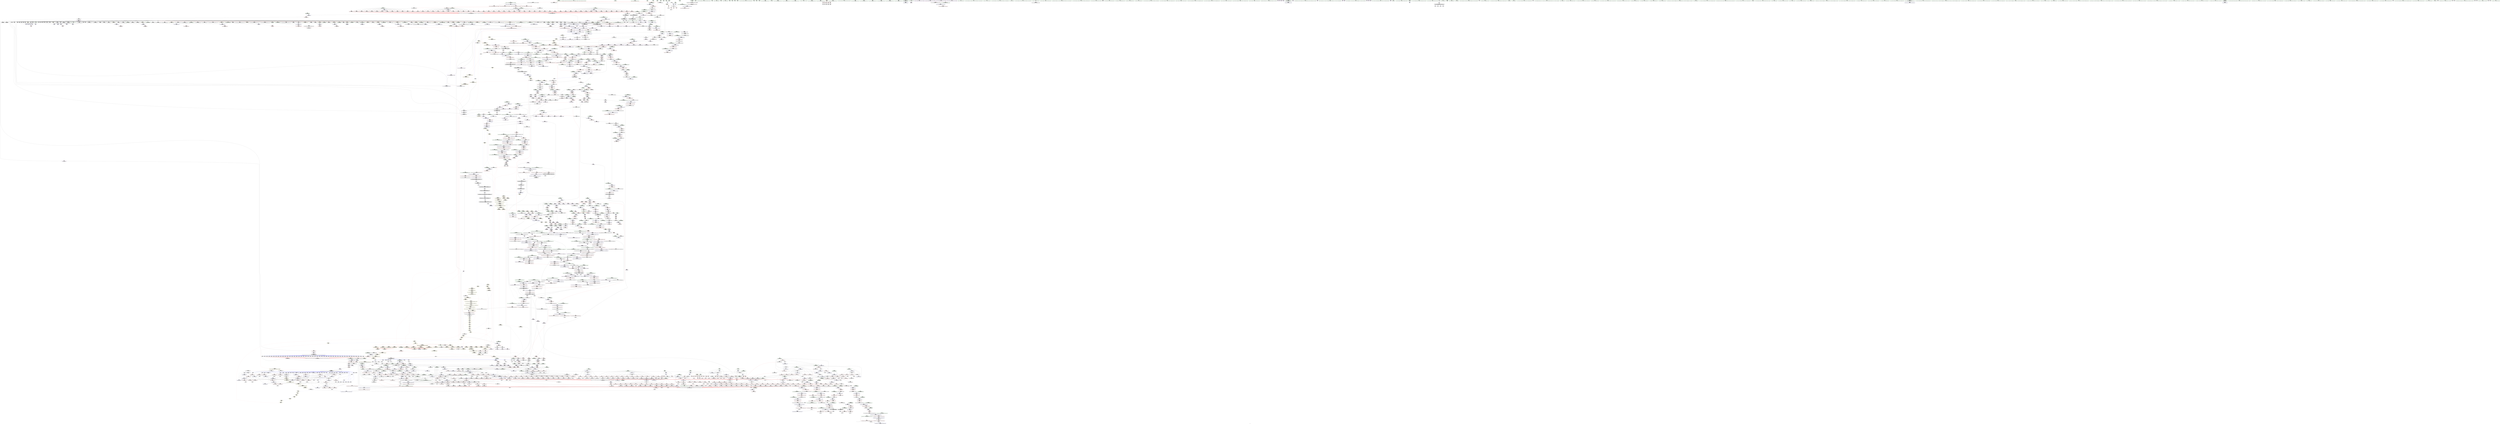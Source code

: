 digraph "SVFG" {
	label="SVFG";

	Node0x55fe766d62b0 [shape=record,color=grey,label="{NodeID: 0\nNullPtr}"];
	Node0x55fe766d62b0 -> Node0x55fe7678e200[style=solid];
	Node0x55fe766d62b0 -> Node0x55fe7678e300[style=solid];
	Node0x55fe766d62b0 -> Node0x55fe7678e3d0[style=solid];
	Node0x55fe766d62b0 -> Node0x55fe7678e4a0[style=solid];
	Node0x55fe766d62b0 -> Node0x55fe7678e570[style=solid];
	Node0x55fe766d62b0 -> Node0x55fe7678e640[style=solid];
	Node0x55fe766d62b0 -> Node0x55fe7678e710[style=solid];
	Node0x55fe766d62b0 -> Node0x55fe7678e7e0[style=solid];
	Node0x55fe766d62b0 -> Node0x55fe7678e8b0[style=solid];
	Node0x55fe766d62b0 -> Node0x55fe7678e980[style=solid];
	Node0x55fe766d62b0 -> Node0x55fe7678ea50[style=solid];
	Node0x55fe766d62b0 -> Node0x55fe7678eb20[style=solid];
	Node0x55fe766d62b0 -> Node0x55fe7678ebf0[style=solid];
	Node0x55fe766d62b0 -> Node0x55fe7678ecc0[style=solid];
	Node0x55fe766d62b0 -> Node0x55fe7678ed90[style=solid];
	Node0x55fe766d62b0 -> Node0x55fe7678ee60[style=solid];
	Node0x55fe766d62b0 -> Node0x55fe7678ef30[style=solid];
	Node0x55fe766d62b0 -> Node0x55fe7678f000[style=solid];
	Node0x55fe766d62b0 -> Node0x55fe7678f0d0[style=solid];
	Node0x55fe766d62b0 -> Node0x55fe7678f1a0[style=solid];
	Node0x55fe766d62b0 -> Node0x55fe7678f270[style=solid];
	Node0x55fe766d62b0 -> Node0x55fe7678f340[style=solid];
	Node0x55fe766d62b0 -> Node0x55fe7678f410[style=solid];
	Node0x55fe766d62b0 -> Node0x55fe7678f4e0[style=solid];
	Node0x55fe766d62b0 -> Node0x55fe7678f5b0[style=solid];
	Node0x55fe766d62b0 -> Node0x55fe7678f680[style=solid];
	Node0x55fe766d62b0 -> Node0x55fe7678f750[style=solid];
	Node0x55fe766d62b0 -> Node0x55fe7678f820[style=solid];
	Node0x55fe766d62b0 -> Node0x55fe7678f8f0[style=solid];
	Node0x55fe766d62b0 -> Node0x55fe7678f9c0[style=solid];
	Node0x55fe766d62b0 -> Node0x55fe7678fa90[style=solid];
	Node0x55fe766d62b0 -> Node0x55fe7678fb60[style=solid];
	Node0x55fe766d62b0 -> Node0x55fe7678fc30[style=solid];
	Node0x55fe766d62b0 -> Node0x55fe7678fd00[style=solid];
	Node0x55fe766d62b0 -> Node0x55fe7678fdd0[style=solid];
	Node0x55fe766d62b0 -> Node0x55fe7678fea0[style=solid];
	Node0x55fe766d62b0 -> Node0x55fe767a05b0[style=solid];
	Node0x55fe766d62b0 -> Node0x55fe767a0640[style=solid];
	Node0x55fe766d62b0 -> Node0x55fe767a06d0[style=solid];
	Node0x55fe766d62b0 -> Node0x55fe767a07a0[style=solid];
	Node0x55fe766d62b0 -> Node0x55fe767a0870[style=solid];
	Node0x55fe766d62b0 -> Node0x55fe767a0940[style=solid];
	Node0x55fe766d62b0 -> Node0x55fe767a0a10[style=solid];
	Node0x55fe766d62b0 -> Node0x55fe767a0ae0[style=solid];
	Node0x55fe766d62b0 -> Node0x55fe767a0bb0[style=solid];
	Node0x55fe766d62b0 -> Node0x55fe767a0c80[style=solid];
	Node0x55fe766d62b0 -> Node0x55fe767a0d50[style=solid];
	Node0x55fe766d62b0 -> Node0x55fe767a0e20[style=solid];
	Node0x55fe766d62b0 -> Node0x55fe767a0ef0[style=solid];
	Node0x55fe766d62b0 -> Node0x55fe767a0fc0[style=solid];
	Node0x55fe766d62b0 -> Node0x55fe767a1090[style=solid];
	Node0x55fe766d62b0 -> Node0x55fe767a1160[style=solid];
	Node0x55fe766d62b0 -> Node0x55fe767a1230[style=solid];
	Node0x55fe766d62b0 -> Node0x55fe767a1300[style=solid];
	Node0x55fe766d62b0 -> Node0x55fe767a13d0[style=solid];
	Node0x55fe766d62b0 -> Node0x55fe767a14a0[style=solid];
	Node0x55fe766d62b0 -> Node0x55fe767a1570[style=solid];
	Node0x55fe766d62b0 -> Node0x55fe767a1640[style=solid];
	Node0x55fe766d62b0 -> Node0x55fe767a1710[style=solid];
	Node0x55fe766d62b0 -> Node0x55fe767a17e0[style=solid];
	Node0x55fe766d62b0 -> Node0x55fe767a18b0[style=solid];
	Node0x55fe766d62b0 -> Node0x55fe767a1980[style=solid];
	Node0x55fe766d62b0 -> Node0x55fe767a1a50[style=solid];
	Node0x55fe766d62b0 -> Node0x55fe767a1b20[style=solid];
	Node0x55fe766d62b0 -> Node0x55fe767a1bf0[style=solid];
	Node0x55fe766d62b0 -> Node0x55fe767a1cc0[style=solid];
	Node0x55fe766d62b0 -> Node0x55fe767a1d90[style=solid];
	Node0x55fe766d62b0 -> Node0x55fe767a1e60[style=solid];
	Node0x55fe766d62b0 -> Node0x55fe767d8a60[style=solid];
	Node0x55fe766d62b0 -> Node0x55fe767b1070[style=solid];
	Node0x55fe766d62b0 -> Node0x55fe767b1140[style=solid];
	Node0x55fe766d62b0 -> Node0x55fe767b1210[style=solid];
	Node0x55fe766d62b0 -> Node0x55fe767b4d60[style=solid];
	Node0x55fe766d62b0 -> Node0x55fe767b4e30[style=solid];
	Node0x55fe766d62b0 -> Node0x55fe767b4f00[style=solid];
	Node0x55fe766d62b0 -> Node0x55fe75d05320[style=solid];
	Node0x55fe766d62b0 -> Node0x55fe75d053f0[style=solid];
	Node0x55fe766d62b0 -> Node0x55fe76834f20[style=solid];
	Node0x55fe766d62b0 -> Node0x55fe76835b20[style=solid];
	Node0x55fe766d62b0:s64 -> Node0x55fe769d6b10[style=solid,color=red];
	Node0x55fe766d62b0:s64 -> Node0x55fe769d7280[style=solid,color=red];
	Node0x55fe7682dba0 [shape=record,color=grey,label="{NodeID: 2657\n310 = Binary(308, 309, )\n}"];
	Node0x55fe7682dba0 -> Node0x55fe7682dd20[style=solid];
	Node0x55fe767b0b90 [shape=record,color=blue,label="{NodeID: 1550\n1505\<--1500\n_M_finish\<--call2\n_ZNSt6vectorIiSaIiEE18_M_fill_initializeEmRKi\n|{<s0>148}}"];
	Node0x55fe767b0b90:s0 -> Node0x55fe769238f0[style=dashed,color=blue];
	Node0x55fe7678f1a0 [shape=record,color=black,label="{NodeID: 443\n1230\<--3\n\<--dummyVal\n_ZNSt6vectorIiSaIiEEC2EmRKiRKS0_\n}"];
	Node0x55fe7678f1a0 -> Node0x55fe767de660[style=solid];
	Node0x55fe769e79d0 [shape=record,color=black,label="{NodeID: 4207\n1640 = PHI(1647, )\n}"];
	Node0x55fe769e79d0 -> Node0x55fe75d053f0[style=solid];
	Node0x55fe7679e570 [shape=record,color=purple,label="{NodeID: 886\n3094\<--2780\noffset_0\<--\n}"];
	Node0x55fe7679e570 -> Node0x55fe767d8350[style=solid];
	Node0x55fe767d4800 [shape=record,color=red,label="{NodeID: 1329\n2539\<--2470\nexn\<--exn.slot\n_ZNSt6vectorIiSaIiEEC2ERKS1_\n}"];
	Node0x55fe76787430 [shape=record,color=green,label="{NodeID: 222\n1803\<--1804\n_ZSt10__fill_n_aIPimiEN9__gnu_cxx11__enable_ifIXsr11__is_scalarIT1_EE7__valueET_E6__typeES4_T0_RKS3_\<--_ZSt10__fill_n_aIPimiEN9__gnu_cxx11__enable_ifIXsr11__is_scalarIT1_EE7__valueET_E6__typeES4_T0_RKS3__field_insensitive\n}"];
	Node0x55fe769cd820 [shape=record,color=black,label="{NodeID: 3986\n2965 = PHI(2429, )\n|{<s0>267}}"];
	Node0x55fe769cd820:s0 -> Node0x55fe769d75b0[style=solid,color=red];
	Node0x55fe767aabf0 [shape=record,color=black,label="{NodeID: 665\n2164\<--2163\n\<--this1\n_ZNSt12_Vector_baseISt6vectorIiSaIiEESaIS2_EE12_Vector_implD2Ev\n|{<s0>206}}"];
	Node0x55fe767aabf0:s0 -> Node0x55fe769e8370[style=solid,color=red];
	Node0x55fe767c9470 [shape=record,color=red,label="{NodeID: 1108\n847\<--702\n\<--i\n_Z6mergeDRSt6vectorIS_IiSaIiEESaIS1_EE\n}"];
	Node0x55fe767c9470 -> Node0x55fe767a77f0[style=solid];
	Node0x55fe7673f460 [shape=record,color=green,label="{NodeID: 1\n7\<--1\n__dso_handle\<--dummyObj\nGlob }"];
	Node0x55fe7682dd20 [shape=record,color=grey,label="{NodeID: 2658\n311 = Binary(310, 312, )\n}"];
	Node0x55fe7682dd20 -> Node0x55fe767a3ca0[style=solid];
	Node0x55fe767b0c60 [shape=record,color=blue,label="{NodeID: 1551\n1510\<--1509\nthis.addr\<--this\n_ZNSt12_Vector_baseIiSaIiEED2Ev\n}"];
	Node0x55fe767b0c60 -> Node0x55fe767ce270[style=dashed];
	Node0x55fe7678f270 [shape=record,color=black,label="{NodeID: 444\n1232\<--3\n\<--dummyVal\n_ZNSt6vectorIiSaIiEEC2EmRKiRKS0_\n}"];
	Node0x55fe7678f270 -> Node0x55fe767de730[style=solid];
	Node0x55fe769e7ae0 [shape=record,color=black,label="{NodeID: 4208\n2868 = PHI(2883, )\n}"];
	Node0x55fe769e7ae0 -> Node0x55fe767add80[style=solid];
	Node0x55fe7679e640 [shape=record,color=purple,label="{NodeID: 887\n2810\<--2800\ncoerce.dive\<--__first\n_ZSt14__copy_move_a2ILb0EN9__gnu_cxx17__normal_iteratorIPKiSt6vectorIiSaIiEEEEPiET1_T0_SA_S9_\n}"];
	Node0x55fe7679e640 -> Node0x55fe767f05a0[style=solid];
	Node0x55fe767d48d0 [shape=record,color=red,label="{NodeID: 1330\n2540\<--2472\nsel\<--ehselector.slot\n_ZNSt6vectorIiSaIiEEC2ERKS1_\n}"];
	Node0x55fe76787530 [shape=record,color=green,label="{NodeID: 223\n1810\<--1811\n__first.addr\<--__first.addr_field_insensitive\n_ZSt10__fill_n_aIPimiEN9__gnu_cxx11__enable_ifIXsr11__is_scalarIT1_EE7__valueET_E6__typeES4_T0_RKS3_\n}"];
	Node0x55fe76787530 -> Node0x55fe767cffb0[style=solid];
	Node0x55fe76787530 -> Node0x55fe767d0080[style=solid];
	Node0x55fe76787530 -> Node0x55fe767d0150[style=solid];
	Node0x55fe76787530 -> Node0x55fe767b2c10[style=solid];
	Node0x55fe76787530 -> Node0x55fe767b31c0[style=solid];
	Node0x55fe769cd960 [shape=record,color=black,label="{NodeID: 3987\n2127 = PHI(2009, )\n0th arg _ZNSt12_Vector_baseISt6vectorIiSaIiEESaIS2_EE17_M_create_storageEm }"];
	Node0x55fe769cd960 -> Node0x55fe767b4fd0[style=solid];
	Node0x55fe767aacc0 [shape=record,color=black,label="{NodeID: 666\n2177\<--2176\n\<--this1\n_ZNSaISt6vectorIiSaIiEEEC2ERKS2_\n|{<s0>207}}"];
	Node0x55fe767aacc0:s0 -> Node0x55fe769ef410[style=solid,color=red];
	Node0x55fe767c9540 [shape=record,color=red,label="{NodeID: 1109\n867\<--702\n\<--i\n_Z6mergeDRSt6vectorIS_IiSaIiEESaIS1_EE\n}"];
	Node0x55fe767c9540 -> Node0x55fe767a7990[style=solid];
	Node0x55fe7677ed90 [shape=record,color=green,label="{NodeID: 2\n9\<--1\n\<--dummyObj\nCan only get source location for instruction, argument, global var or function.}"];
	Node0x55fe7682dea0 [shape=record,color=grey,label="{NodeID: 2659\n397 = Binary(396, 398, )\n}"];
	Node0x55fe7682dea0 -> Node0x55fe767da2f0[style=solid];
	Node0x55fe767b0d30 [shape=record,color=blue,label="{NodeID: 1552\n1512\<--1538\nexn.slot\<--\n_ZNSt12_Vector_baseIiSaIiEED2Ev\n}"];
	Node0x55fe767b0d30 -> Node0x55fe767ce340[style=dashed];
	Node0x55fe7678f340 [shape=record,color=black,label="{NodeID: 445\n1241\<--3\nlpad.val\<--dummyVal\n_ZNSt6vectorIiSaIiEEC2EmRKiRKS0_\n}"];
	Node0x55fe769e7bf0 [shape=record,color=black,label="{NodeID: 4209\n2878 = PHI(2927, )\n}"];
	Node0x55fe769e7bf0 -> Node0x55fe767d6610[style=solid];
	Node0x55fe7679e710 [shape=record,color=purple,label="{NodeID: 888\n2812\<--2802\ncoerce.dive1\<--__last\n_ZSt14__copy_move_a2ILb0EN9__gnu_cxx17__normal_iteratorIPKiSt6vectorIiSaIiEEEEPiET1_T0_SA_S9_\n}"];
	Node0x55fe7679e710 -> Node0x55fe767f0670[style=solid];
	Node0x55fe767d49a0 [shape=record,color=red,label="{NodeID: 1331\n2509\<--2508\n\<--_M_start\n_ZNSt6vectorIiSaIiEEC2ERKS1_\n|{<s0>234}}"];
	Node0x55fe767d49a0:s0 -> Node0x55fe769ec520[style=solid,color=red];
	Node0x55fe76787600 [shape=record,color=green,label="{NodeID: 224\n1812\<--1813\n__n.addr\<--__n.addr_field_insensitive\n_ZSt10__fill_n_aIPimiEN9__gnu_cxx11__enable_ifIXsr11__is_scalarIT1_EE7__valueET_E6__typeES4_T0_RKS3_\n}"];
	Node0x55fe76787600 -> Node0x55fe767d0220[style=solid];
	Node0x55fe76787600 -> Node0x55fe767b2ce0[style=solid];
	Node0x55fe769cdaa0 [shape=record,color=black,label="{NodeID: 3988\n2128 = PHI(2015, )\n1st arg _ZNSt12_Vector_baseISt6vectorIiSaIiEESaIS2_EE17_M_create_storageEm }"];
	Node0x55fe769cdaa0 -> Node0x55fe767b50a0[style=solid];
	Node0x55fe767aad90 [shape=record,color=black,label="{NodeID: 667\n2179\<--2178\n\<--\n_ZNSaISt6vectorIiSaIiEEEC2ERKS2_\n|{<s0>207}}"];
	Node0x55fe767aad90:s0 -> Node0x55fe769ef520[style=solid,color=red];
	Node0x55fe767c9610 [shape=record,color=red,label="{NodeID: 1110\n877\<--702\n\<--i\n_Z6mergeDRSt6vectorIS_IiSaIiEESaIS1_EE\n}"];
	Node0x55fe767c9610 -> Node0x55fe76831920[style=solid];
	Node0x55fe7677ee20 [shape=record,color=green,label="{NodeID: 3\n11\<--1\n.str\<--dummyObj\nGlob }"];
	Node0x55fe7682e020 [shape=record,color=grey,label="{NodeID: 2660\n730 = Binary(729, 361, )\n}"];
	Node0x55fe7682e020 -> Node0x55fe767a67b0[style=solid];
	Node0x55fe767b0e00 [shape=record,color=blue,label="{NodeID: 1553\n1514\<--1540\nehselector.slot\<--\n_ZNSt12_Vector_baseIiSaIiEED2Ev\n}"];
	Node0x55fe7678f410 [shape=record,color=black,label="{NodeID: 446\n1242\<--3\nlpad.val2\<--dummyVal\n_ZNSt6vectorIiSaIiEEC2EmRKiRKS0_\n}"];
	Node0x55fe769e7d30 [shape=record,color=black,label="{NodeID: 4210\n1759 = PHI(1763, )\n}"];
	Node0x55fe769e7d30 -> Node0x55fe767aa090[style=solid];
	Node0x55fe7679e7e0 [shape=record,color=purple,label="{NodeID: 889\n2818\<--2806\ncoerce.dive2\<--agg.tmp\n_ZSt14__copy_move_a2ILb0EN9__gnu_cxx17__normal_iteratorIPKiSt6vectorIiSaIiEEEEPiET1_T0_SA_S9_\n}"];
	Node0x55fe7679e7e0 -> Node0x55fe767d6130[style=solid];
	Node0x55fe767d4a70 [shape=record,color=red,label="{NodeID: 1332\n2513\<--2512\n\<--coerce.dive8\n_ZNSt6vectorIiSaIiEEC2ERKS1_\n|{<s0>234}}"];
	Node0x55fe767d4a70:s0 -> Node0x55fe769ec300[style=solid,color=red];
	Node0x55fe767876d0 [shape=record,color=green,label="{NodeID: 225\n1814\<--1815\n__value.addr\<--__value.addr_field_insensitive\n_ZSt10__fill_n_aIPimiEN9__gnu_cxx11__enable_ifIXsr11__is_scalarIT1_EE7__valueET_E6__typeES4_T0_RKS3_\n}"];
	Node0x55fe767876d0 -> Node0x55fe767d02f0[style=solid];
	Node0x55fe767876d0 -> Node0x55fe767b2db0[style=solid];
	Node0x55fe769cdbe0 [shape=record,color=black,label="{NodeID: 3989\n2951 = PHI(2445, )\n0th arg _ZNSt12_Destroy_auxILb0EE9__destroyIPSt6vectorIiSaIiEEEEvT_S6_ }"];
	Node0x55fe769cdbe0 -> Node0x55fe767f16b0[style=solid];
	Node0x55fe767aae60 [shape=record,color=black,label="{NodeID: 668\n2209\<--2208\n\<--_M_impl\n_ZNSt12_Vector_baseISt6vectorIiSaIiEESaIS2_EE11_M_allocateEm\n|{<s0>208}}"];
	Node0x55fe767aae60:s0 -> Node0x55fe769cee40[style=solid,color=red];
	Node0x55fe767c96e0 [shape=record,color=red,label="{NodeID: 1111\n757\<--704\n\<--ni\n_Z6mergeDRSt6vectorIS_IiSaIiEESaIS1_EE\n}"];
	Node0x55fe767c96e0 -> Node0x55fe767a6bc0[style=solid];
	Node0x55fe767c96e0 -> Node0x55fe7682da20[style=solid];
	Node0x55fe7677f0d0 [shape=record,color=green,label="{NodeID: 4\n13\<--1\n.str.1\<--dummyObj\nGlob }"];
	Node0x55fe7682e1a0 [shape=record,color=grey,label="{NodeID: 2661\n725 = Binary(724, 361, )\n}"];
	Node0x55fe7682e1a0 -> Node0x55fe767a66e0[style=solid];
	Node0x55fe767b0ed0 [shape=record,color=blue,label="{NodeID: 1554\n1551\<--1549\nthis.addr\<--this\n_ZNSt12_Vector_baseIiSaIiEE12_Vector_implC2ERKS0_\n}"];
	Node0x55fe767b0ed0 -> Node0x55fe767ce680[style=dashed];
	Node0x55fe7678f4e0 [shape=record,color=black,label="{NodeID: 447\n1289\<--3\n\<--dummyVal\n_ZNSt6vectorIS_IiSaIiEESaIS1_EEC2EmRKS1_RKS2_\n}"];
	Node0x55fe769e7e70 [shape=record,color=black,label="{NodeID: 4211\n1779 = PHI(1783, )\n}"];
	Node0x55fe769e7e70 -> Node0x55fe767aa160[style=solid];
	Node0x55fe7679e8b0 [shape=record,color=purple,label="{NodeID: 890\n2826\<--2808\ncoerce.dive4\<--agg.tmp3\n_ZSt14__copy_move_a2ILb0EN9__gnu_cxx17__normal_iteratorIPKiSt6vectorIiSaIiEEEEPiET1_T0_SA_S9_\n}"];
	Node0x55fe7679e8b0 -> Node0x55fe767d6200[style=solid];
	Node0x55fe767d4b40 [shape=record,color=red,label="{NodeID: 1333\n2515\<--2514\n\<--coerce.dive9\n_ZNSt6vectorIiSaIiEEC2ERKS1_\n|{<s0>234}}"];
	Node0x55fe767d4b40:s0 -> Node0x55fe769ec410[style=solid,color=red];
	Node0x55fe767877a0 [shape=record,color=green,label="{NodeID: 226\n1816\<--1817\n__tmp\<--__tmp_field_insensitive\n_ZSt10__fill_n_aIPimiEN9__gnu_cxx11__enable_ifIXsr11__is_scalarIT1_EE7__valueET_E6__typeES4_T0_RKS3_\n}"];
	Node0x55fe767877a0 -> Node0x55fe767d03c0[style=solid];
	Node0x55fe767877a0 -> Node0x55fe767b2e80[style=solid];
	Node0x55fe769cdd20 [shape=record,color=black,label="{NodeID: 3990\n2952 = PHI(2446, )\n1st arg _ZNSt12_Destroy_auxILb0EE9__destroyIPSt6vectorIiSaIiEEEEvT_S6_ }"];
	Node0x55fe769cdd20 -> Node0x55fe767f1780[style=solid];
	Node0x55fe768c53b0 [shape=record,color=black,label="{NodeID: 2883\nMR_83V_3 = PHI(MR_83V_4, MR_83V_2, )\npts\{703 \}\n}"];
	Node0x55fe768c53b0 -> Node0x55fe767c8d20[style=dashed];
	Node0x55fe768c53b0 -> Node0x55fe767c8df0[style=dashed];
	Node0x55fe768c53b0 -> Node0x55fe767c8ec0[style=dashed];
	Node0x55fe768c53b0 -> Node0x55fe767c8f90[style=dashed];
	Node0x55fe768c53b0 -> Node0x55fe767c9060[style=dashed];
	Node0x55fe768c53b0 -> Node0x55fe767c9130[style=dashed];
	Node0x55fe768c53b0 -> Node0x55fe767c9200[style=dashed];
	Node0x55fe768c53b0 -> Node0x55fe767c92d0[style=dashed];
	Node0x55fe768c53b0 -> Node0x55fe767c93a0[style=dashed];
	Node0x55fe768c53b0 -> Node0x55fe767c9470[style=dashed];
	Node0x55fe768c53b0 -> Node0x55fe767c9540[style=dashed];
	Node0x55fe768c53b0 -> Node0x55fe767c9610[style=dashed];
	Node0x55fe768c53b0 -> Node0x55fe767dcd30[style=dashed];
	Node0x55fe767aaf30 [shape=record,color=black,label="{NodeID: 669\n2195\<--2216\n_ZNSt12_Vector_baseISt6vectorIiSaIiEESaIS2_EE11_M_allocateEm_ret\<--cond\n_ZNSt12_Vector_baseISt6vectorIiSaIiEESaIS2_EE11_M_allocateEm\n|{<s0>205}}"];
	Node0x55fe767aaf30:s0 -> Node0x55fe769cb920[style=solid,color=blue];
	Node0x55fe767c97b0 [shape=record,color=red,label="{NodeID: 1112\n784\<--704\n\<--ni\n_Z6mergeDRSt6vectorIS_IiSaIiEESaIS1_EE\n}"];
	Node0x55fe767c97b0 -> Node0x55fe76837920[style=solid];
	Node0x55fe7677f160 [shape=record,color=green,label="{NodeID: 5\n15\<--1\n.str.2\<--dummyObj\nGlob }"];
	Node0x55fe7682e320 [shape=record,color=grey,label="{NodeID: 2662\n687 = Binary(686, 139, )\n}"];
	Node0x55fe7682e320 -> Node0x55fe767dbcf0[style=solid];
	Node0x55fe767b0fa0 [shape=record,color=blue,label="{NodeID: 1555\n1553\<--1550\n__a.addr\<--__a\n_ZNSt12_Vector_baseIiSaIiEE12_Vector_implC2ERKS0_\n}"];
	Node0x55fe767b0fa0 -> Node0x55fe767ce750[style=dashed];
	Node0x55fe7678f5b0 [shape=record,color=black,label="{NodeID: 448\n1290\<--3\n\<--dummyVal\n_ZNSt6vectorIS_IiSaIiEESaIS1_EEC2EmRKS1_RKS2_\n}"];
	Node0x55fe7678f5b0 -> Node0x55fe767dec10[style=solid];
	Node0x55fe769e7fb0 [shape=record,color=black,label="{NodeID: 4212\n2037 = PHI(1284, )\n2nd arg _ZNSt6vectorIS_IiSaIiEESaIS1_EE18_M_fill_initializeEmRKS1_ }"];
	Node0x55fe769e7fb0 -> Node0x55fe767b47b0[style=solid];
	Node0x55fe767e0f80 [shape=record,color=yellow,style=double,label="{NodeID: 3105\n194V_1 = ENCHI(MR_194V_0)\npts\{1269 \}\nFun[_ZNSt6vectorIS_IiSaIiEESaIS1_EEC2EmRKS1_RKS2_]}"];
	Node0x55fe767e0f80 -> Node0x55fe767dec10[style=dashed];
	Node0x55fe7679e980 [shape=record,color=purple,label="{NodeID: 891\n3096\<--2815\noffset_0\<--\n}"];
	Node0x55fe7679e980 -> Node0x55fe767f0810[style=solid];
	Node0x55fe767d4c10 [shape=record,color=red,label="{NodeID: 1334\n2550\<--2547\n\<--__a.addr\n_ZN9__gnu_cxx14__alloc_traitsISaIiEE17_S_select_on_copyERKS1_\n|{<s0>237}}"];
	Node0x55fe767d4c10:s0 -> Node0x55fe769cec20[style=solid,color=red];
	Node0x55fe76787870 [shape=record,color=green,label="{NodeID: 227\n1818\<--1819\n__niter\<--__niter_field_insensitive\n_ZSt10__fill_n_aIPimiEN9__gnu_cxx11__enable_ifIXsr11__is_scalarIT1_EE7__valueET_E6__typeES4_T0_RKS3_\n}"];
	Node0x55fe76787870 -> Node0x55fe767d0490[style=solid];
	Node0x55fe76787870 -> Node0x55fe767d0560[style=solid];
	Node0x55fe76787870 -> Node0x55fe767b2f50[style=solid];
	Node0x55fe76787870 -> Node0x55fe767b30f0[style=solid];
	Node0x55fe769cde60 [shape=record,color=black,label="{NodeID: 3991\n1549 = PHI(1454, )\n0th arg _ZNSt12_Vector_baseIiSaIiEE12_Vector_implC2ERKS0_ }"];
	Node0x55fe769cde60 -> Node0x55fe767b0ed0[style=solid];
	Node0x55fe768c58b0 [shape=record,color=black,label="{NodeID: 2884\nMR_85V_2 = PHI(MR_85V_4, MR_85V_1, )\npts\{705 \}\n}"];
	Node0x55fe768c58b0 -> Node0x55fe767dc030[style=dashed];
	Node0x55fe767ab000 [shape=record,color=black,label="{NodeID: 670\n2228\<--2227\n\<--\n_ZNSt16allocator_traitsISaISt6vectorIiSaIiEEEE8allocateERS3_m\n|{<s0>209}}"];
	Node0x55fe767ab000:s0 -> Node0x55fe769d7060[style=solid,color=red];
	Node0x55fe767c9880 [shape=record,color=red,label="{NodeID: 1113\n788\<--704\n\<--ni\n_Z6mergeDRSt6vectorIS_IiSaIiEESaIS1_EE\n}"];
	Node0x55fe767c9880 -> Node0x55fe76833ba0[style=solid];
	Node0x55fe7677f1f0 [shape=record,color=green,label="{NodeID: 6\n17\<--1\n.str.3\<--dummyObj\nGlob }"];
	Node0x55fe7682e4a0 [shape=record,color=grey,label="{NodeID: 2663\n1837 = Binary(1836, 1838, )\n}"];
	Node0x55fe7682e4a0 -> Node0x55fe767b30f0[style=solid];
	Node0x55fe767b1070 [shape=record,color=blue, style = dotted,label="{NodeID: 1556\n1563\<--3\n_M_start\<--dummyVal\n_ZNSt12_Vector_baseIiSaIiEE12_Vector_implC2ERKS0_\n|{|<s1>166}}"];
	Node0x55fe767b1070 -> Node0x55fe767b1140[style=dashed];
	Node0x55fe767b1070:s1 -> Node0x55fe769239d0[style=dashed,color=blue];
	Node0x55fe7678f680 [shape=record,color=black,label="{NodeID: 449\n1292\<--3\n\<--dummyVal\n_ZNSt6vectorIS_IiSaIiEESaIS1_EEC2EmRKS1_RKS2_\n}"];
	Node0x55fe7678f680 -> Node0x55fe767dece0[style=solid];
	Node0x55fe769e80f0 [shape=record,color=black,label="{NodeID: 4213\n2410 = PHI(2352, )\n0th arg _ZSt10_ConstructISt6vectorIiSaIiEEJRKS2_EEvPT_DpOT0_ }"];
	Node0x55fe769e80f0 -> Node0x55fe767b6de0[style=solid];
	Node0x55fe767e1060 [shape=record,color=yellow,style=double,label="{NodeID: 3106\n196V_1 = ENCHI(MR_196V_0)\npts\{1271 \}\nFun[_ZNSt6vectorIS_IiSaIiEESaIS1_EEC2EmRKS1_RKS2_]}"];
	Node0x55fe767e1060 -> Node0x55fe767dece0[style=dashed];
	Node0x55fe7679ea50 [shape=record,color=purple,label="{NodeID: 892\n3097\<--2816\noffset_0\<--\n}"];
	Node0x55fe7679ea50 -> Node0x55fe767d8420[style=solid];
	Node0x55fe767d4ce0 [shape=record,color=red,label="{NodeID: 1335\n2560\<--2557\nthis1\<--this.addr\n_ZNKSt12_Vector_baseIiSaIiEE19_M_get_Tp_allocatorEv\n}"];
	Node0x55fe767d4ce0 -> Node0x55fe7679c350[style=solid];
	Node0x55fe76787940 [shape=record,color=green,label="{NodeID: 228\n1848\<--1849\n__it.addr\<--__it.addr_field_insensitive\n_ZSt12__niter_baseIPiET_S1_\n}"];
	Node0x55fe76787940 -> Node0x55fe767d0700[style=solid];
	Node0x55fe76787940 -> Node0x55fe767b3290[style=solid];
	Node0x55fe769cdfa0 [shape=record,color=black,label="{NodeID: 3992\n1550 = PHI(1455, )\n1st arg _ZNSt12_Vector_baseIiSaIiEE12_Vector_implC2ERKS0_ }"];
	Node0x55fe769cdfa0 -> Node0x55fe767b0fa0[style=solid];
	Node0x55fe768c5db0 [shape=record,color=black,label="{NodeID: 2885\nMR_87V_2 = PHI(MR_87V_4, MR_87V_1, )\npts\{707 \}\n}"];
	Node0x55fe768c5db0 -> Node0x55fe767dc100[style=dashed];
	Node0x55fe767ab0d0 [shape=record,color=black,label="{NodeID: 671\n2218\<--2230\n_ZNSt16allocator_traitsISaISt6vectorIiSaIiEEEE8allocateERS3_m_ret\<--call\n_ZNSt16allocator_traitsISaISt6vectorIiSaIiEEEE8allocateERS3_m\n|{<s0>208}}"];
	Node0x55fe767ab0d0:s0 -> Node0x55fe769cba60[style=solid,color=blue];
	Node0x55fe767c9950 [shape=record,color=red,label="{NodeID: 1114\n734\<--706\n\<--j\n_Z6mergeDRSt6vectorIS_IiSaIiEESaIS1_EE\n}"];
	Node0x55fe767c9950 -> Node0x55fe768344a0[style=solid];
	Node0x55fe7677f280 [shape=record,color=green,label="{NodeID: 7\n19\<--1\n.str.4\<--dummyObj\nGlob }"];
	Node0x55fe7682e620 [shape=record,color=grey,label="{NodeID: 2664\n2361 = Binary(2360, 1838, )\n}"];
	Node0x55fe7682e620 -> Node0x55fe767b6900[style=solid];
	Node0x55fe767b1140 [shape=record,color=blue, style = dotted,label="{NodeID: 1557\n1565\<--3\n_M_finish\<--dummyVal\n_ZNSt12_Vector_baseIiSaIiEE12_Vector_implC2ERKS0_\n|{|<s1>166}}"];
	Node0x55fe767b1140 -> Node0x55fe767b1210[style=dashed];
	Node0x55fe767b1140:s1 -> Node0x55fe769239d0[style=dashed,color=blue];
	Node0x55fe7678f750 [shape=record,color=black,label="{NodeID: 450\n1301\<--3\nlpad.val\<--dummyVal\n_ZNSt6vectorIS_IiSaIiEESaIS1_EEC2EmRKS1_RKS2_\n}"];
	Node0x55fe769e8230 [shape=record,color=black,label="{NodeID: 4214\n2411 = PHI(2355, )\n1st arg _ZSt10_ConstructISt6vectorIiSaIiEEJRKS2_EEvPT_DpOT0_ }"];
	Node0x55fe769e8230 -> Node0x55fe767b6eb0[style=solid];
	Node0x55fe767e1140 [shape=record,color=yellow,style=double,label="{NodeID: 3107\n20V_1 = ENCHI(MR_20V_0)\npts\{9520000 \}\nFun[_ZNSt6vectorIS_IiSaIiEESaIS1_EEC2EmRKS1_RKS2_]|{<s0>151}}"];
	Node0x55fe767e1140:s0 -> Node0x55fe767e5520[style=dashed,color=red];
	Node0x55fe7679eb20 [shape=record,color=purple,label="{NodeID: 893\n3099\<--2823\noffset_0\<--\n}"];
	Node0x55fe7679eb20 -> Node0x55fe767f08e0[style=solid];
	Node0x55fe767d4db0 [shape=record,color=red,label="{NodeID: 1336\n2597\<--2573\n\<--__result.addr\n_ZSt22__uninitialized_copy_aIN9__gnu_cxx17__normal_iteratorIPKiSt6vectorIiSaIiEEEEPiiET0_T_SA_S9_RSaIT1_E\n|{<s0>240}}"];
	Node0x55fe767d4db0:s0 -> Node0x55fe769d5300[style=solid,color=red];
	Node0x55fe7678fff0 [shape=record,color=green,label="{NodeID: 229\n1857\<--1858\nthis.addr\<--this.addr_field_insensitive\n_ZNSt12_Vector_baseIiSaIiEE13_M_deallocateEPim\n}"];
	Node0x55fe7678fff0 -> Node0x55fe767d07d0[style=solid];
	Node0x55fe7678fff0 -> Node0x55fe767b3360[style=solid];
	Node0x55fe769ce0e0 [shape=record,color=black,label="{NodeID: 3993\n1316 = PHI(953, 953, 2980, )\n0th arg _ZNSt6vectorIiSaIiEED2Ev }"];
	Node0x55fe769ce0e0 -> Node0x55fe767dee80[style=solid];
	Node0x55fe768c62b0 [shape=record,color=black,label="{NodeID: 2886\nMR_89V_2 = PHI(MR_89V_4, MR_89V_1, )\npts\{709 \}\n}"];
	Node0x55fe768c62b0 -> Node0x55fe767dc440[style=dashed];
	Node0x55fe767ab1a0 [shape=record,color=black,label="{NodeID: 672\n2260\<--2258\n\<--call2\n_ZN9__gnu_cxx13new_allocatorISt6vectorIiSaIiEEE8allocateEmPKv\n}"];
	Node0x55fe767ab1a0 -> Node0x55fe767ab270[style=solid];
	Node0x55fe767c9a20 [shape=record,color=red,label="{NodeID: 1115\n738\<--706\n\<--j\n_Z6mergeDRSt6vectorIS_IiSaIiEESaIS1_EE\n}"];
	Node0x55fe767c9a20 -> Node0x55fe767a6880[style=solid];
	Node0x55fe7677fac0 [shape=record,color=green,label="{NodeID: 8\n21\<--1\n.str.5\<--dummyObj\nGlob }"];
	Node0x55fe7682e7a0 [shape=record,color=grey,label="{NodeID: 2665\n1155 = Binary(1154, 139, )\n}"];
	Node0x55fe7682e7a0 -> Node0x55fe767de180[style=solid];
	Node0x55fe767b1210 [shape=record,color=blue, style = dotted,label="{NodeID: 1558\n1567\<--3\n_M_end_of_storage\<--dummyVal\n_ZNSt12_Vector_baseIiSaIiEE12_Vector_implC2ERKS0_\n|{<s0>166}}"];
	Node0x55fe767b1210:s0 -> Node0x55fe769239d0[style=dashed,color=blue];
	Node0x55fe7678f820 [shape=record,color=black,label="{NodeID: 451\n1302\<--3\nlpad.val2\<--dummyVal\n_ZNSt6vectorIS_IiSaIiEESaIS1_EEC2EmRKS1_RKS2_\n}"];
	Node0x55fe769e8370 [shape=record,color=black,label="{NodeID: 4215\n1305 = PHI(959, 959, 2164, )\n0th arg _ZNSaISt6vectorIiSaIiEEED2Ev }"];
	Node0x55fe769e8370 -> Node0x55fe767dedb0[style=solid];
	Node0x55fe767e1220 [shape=record,color=yellow,style=double,label="{NodeID: 3108\n22V_1 = ENCHI(MR_22V_0)\npts\{9520001 \}\nFun[_ZNSt6vectorIS_IiSaIiEESaIS1_EEC2EmRKS1_RKS2_]|{<s0>151}}"];
	Node0x55fe767e1220:s0 -> Node0x55fe767e5520[style=dashed,color=red];
	Node0x55fe7679ebf0 [shape=record,color=purple,label="{NodeID: 894\n3100\<--2824\noffset_0\<--\n}"];
	Node0x55fe7679ebf0 -> Node0x55fe767d84f0[style=solid];
	Node0x55fe767d4e80 [shape=record,color=red,label="{NodeID: 1337\n2599\<--2598\n\<--coerce.dive3\n_ZSt22__uninitialized_copy_aIN9__gnu_cxx17__normal_iteratorIPKiSt6vectorIiSaIiEEEEPiiET0_T_SA_S9_RSaIT1_E\n|{<s0>240}}"];
	Node0x55fe767d4e80:s0 -> Node0x55fe769d50e0[style=solid,color=red];
	Node0x55fe767900c0 [shape=record,color=green,label="{NodeID: 230\n1859\<--1860\n__p.addr\<--__p.addr_field_insensitive\n_ZNSt12_Vector_baseIiSaIiEE13_M_deallocateEPim\n}"];
	Node0x55fe767900c0 -> Node0x55fe767d08a0[style=solid];
	Node0x55fe767900c0 -> Node0x55fe767d0970[style=solid];
	Node0x55fe767900c0 -> Node0x55fe767b3430[style=solid];
	Node0x55fe769ce3c0 [shape=record,color=black,label="{NodeID: 3994\n885 = PHI(951, )\n0th arg _Z6adjustRSt6vectorIS_IiSaIiEESaIS1_EENSt7__cxx1112basic_stringIcSt11char_traitsIcESaIcEEE }"];
	Node0x55fe769ce3c0 -> Node0x55fe767dce00[style=solid];
	Node0x55fe768c67b0 [shape=record,color=black,label="{NodeID: 2887\nMR_91V_2 = PHI(MR_91V_4, MR_91V_1, )\npts\{711 \}\n}"];
	Node0x55fe768c67b0 -> Node0x55fe767dc510[style=dashed];
	Node0x55fe767ab270 [shape=record,color=black,label="{NodeID: 673\n2234\<--2260\n_ZN9__gnu_cxx13new_allocatorISt6vectorIiSaIiEEE8allocateEmPKv_ret\<--\n_ZN9__gnu_cxx13new_allocatorISt6vectorIiSaIiEEE8allocateEmPKv\n|{<s0>209}}"];
	Node0x55fe767ab270:s0 -> Node0x55fe769cbba0[style=solid,color=blue];
	Node0x55fe767c9af0 [shape=record,color=red,label="{NodeID: 1116\n749\<--706\n\<--j\n_Z6mergeDRSt6vectorIS_IiSaIiEESaIS1_EE\n}"];
	Node0x55fe767c9af0 -> Node0x55fe767a6a20[style=solid];
	Node0x55fe7677fb50 [shape=record,color=green,label="{NodeID: 9\n23\<--1\nstdin\<--dummyObj\nGlob }"];
	Node0x55fe7682e920 [shape=record,color=grey,label="{NodeID: 2666\n1146 = Binary(1145, 139, )\n}"];
	Node0x55fe7682e920 -> Node0x55fe767de0b0[style=solid];
	Node0x55fe767b12e0 [shape=record,color=blue,label="{NodeID: 1559\n1573\<--1571\nthis.addr\<--this\n_ZNSt12_Vector_baseIiSaIiEE17_M_create_storageEm\n}"];
	Node0x55fe767b12e0 -> Node0x55fe767ce820[style=dashed];
	Node0x55fe7678f8f0 [shape=record,color=black,label="{NodeID: 452\n1343\<--3\n\<--dummyVal\n_ZNSt6vectorIiSaIiEED2Ev\n}"];
	Node0x55fe769e8650 [shape=record,color=black,label="{NodeID: 4216\n2035 = PHI(1276, )\n0th arg _ZNSt6vectorIS_IiSaIiEESaIS1_EE18_M_fill_initializeEmRKS1_ }"];
	Node0x55fe769e8650 -> Node0x55fe767b4610[style=solid];
	Node0x55fe767e1300 [shape=record,color=yellow,style=double,label="{NodeID: 3109\n159V_1 = ENCHI(MR_159V_0)\npts\{9520002 \}\nFun[_ZNSt6vectorIS_IiSaIiEESaIS1_EEC2EmRKS1_RKS2_]|{<s0>151}}"];
	Node0x55fe767e1300:s0 -> Node0x55fe767e5520[style=dashed,color=red];
	Node0x55fe7679ecc0 [shape=record,color=purple,label="{NodeID: 895\n2846\<--2837\ncoerce.dive1\<--retval\n_ZSt12__miter_baseIN9__gnu_cxx17__normal_iteratorIPKiSt6vectorIiSaIiEEEEET_S8_\n}"];
	Node0x55fe7679ecc0 -> Node0x55fe767d62d0[style=solid];
	Node0x55fe767d4f50 [shape=record,color=red,label="{NodeID: 1338\n2601\<--2600\n\<--coerce.dive4\n_ZSt22__uninitialized_copy_aIN9__gnu_cxx17__normal_iteratorIPKiSt6vectorIiSaIiEEEEPiiET0_T_SA_S9_RSaIT1_E\n|{<s0>240}}"];
	Node0x55fe767d4f50:s0 -> Node0x55fe769d51f0[style=solid,color=red];
	Node0x55fe76790190 [shape=record,color=green,label="{NodeID: 231\n1861\<--1862\n__n.addr\<--__n.addr_field_insensitive\n_ZNSt12_Vector_baseIiSaIiEE13_M_deallocateEPim\n}"];
	Node0x55fe76790190 -> Node0x55fe767d0a40[style=solid];
	Node0x55fe76790190 -> Node0x55fe767b3500[style=solid];
	Node0x55fe769ce4d0 [shape=record,color=black,label="{NodeID: 3995\n886 = PHI(965, )\n1st arg _Z6adjustRSt6vectorIS_IiSaIiEESaIS1_EENSt7__cxx1112basic_stringIcSt11char_traitsIcESaIcEEE |{<s0>102|<s1>104|<s2>106|<s3>108}}"];
	Node0x55fe769ce4d0:s0 -> Node0x55fe769d4d40[style=solid,color=red];
	Node0x55fe769ce4d0:s1 -> Node0x55fe769d4d40[style=solid,color=red];
	Node0x55fe769ce4d0:s2 -> Node0x55fe769d4d40[style=solid,color=red];
	Node0x55fe769ce4d0:s3 -> Node0x55fe769d4d40[style=solid,color=red];
	Node0x55fe768c6cb0 [shape=record,color=black,label="{NodeID: 2888\nMR_93V_2 = PHI(MR_93V_4, MR_93V_1, )\npts\{713 \}\n}"];
	Node0x55fe768c6cb0 -> Node0x55fe767dcac0[style=dashed];
	Node0x55fe767ab340 [shape=record,color=black,label="{NodeID: 674\n2262\<--2269\n_ZNK9__gnu_cxx13new_allocatorISt6vectorIiSaIiEEE8max_sizeEv_ret\<--\n_ZNK9__gnu_cxx13new_allocatorISt6vectorIiSaIiEEE8max_sizeEv\n|{<s0>210}}"];
	Node0x55fe767ab340:s0 -> Node0x55fe769cbce0[style=solid,color=blue];
	Node0x55fe767c9bc0 [shape=record,color=red,label="{NodeID: 1117\n768\<--706\n\<--j\n_Z6mergeDRSt6vectorIS_IiSaIiEESaIS1_EE\n}"];
	Node0x55fe767c9bc0 -> Node0x55fe7682d8a0[style=solid];
	Node0x55fe7677fc10 [shape=record,color=green,label="{NodeID: 10\n24\<--1\n.str.6\<--dummyObj\nGlob }"];
	Node0x55fe7682eaa0 [shape=record,color=grey,label="{NodeID: 2667\n576 = Binary(575, 139, )\n}"];
	Node0x55fe7682eaa0 -> Node0x55fe767db260[style=solid];
	Node0x55fe767b13b0 [shape=record,color=blue,label="{NodeID: 1560\n1575\<--1572\n__n.addr\<--__n\n_ZNSt12_Vector_baseIiSaIiEE17_M_create_storageEm\n}"];
	Node0x55fe767b13b0 -> Node0x55fe767ce8f0[style=dashed];
	Node0x55fe767b13b0 -> Node0x55fe767ce9c0[style=dashed];
	Node0x55fe7678f9c0 [shape=record,color=black,label="{NodeID: 453\n1344\<--3\n\<--dummyVal\n_ZNSt6vectorIiSaIiEED2Ev\n}"];
	Node0x55fe7678f9c0 -> Node0x55fe767def50[style=solid];
	Node0x55fe769e8760 [shape=record,color=black,label="{NodeID: 4217\n2036 = PHI(1283, )\n1st arg _ZNSt6vectorIS_IiSaIiEESaIS1_EE18_M_fill_initializeEmRKS1_ }"];
	Node0x55fe769e8760 -> Node0x55fe767b46e0[style=solid];
	Node0x55fe767e13e0 [shape=record,color=yellow,style=double,label="{NodeID: 3110\n201V_1 = ENCHI(MR_201V_0)\npts\{1690 2259 \}\nFun[_ZNSt6vectorIS_IiSaIiEESaIS1_EEC2EmRKS1_RKS2_]|{<s0>152}}"];
	Node0x55fe767e13e0:s0 -> Node0x55fe768cfd40[style=dashed,color=red];
	Node0x55fe7679ed90 [shape=record,color=purple,label="{NodeID: 896\n2841\<--2839\ncoerce.dive\<--__it\n_ZSt12__miter_baseIN9__gnu_cxx17__normal_iteratorIPKiSt6vectorIiSaIiEEEEET_S8_\n}"];
	Node0x55fe7679ed90 -> Node0x55fe767f09b0[style=solid];
	Node0x55fe767d5020 [shape=record,color=red,label="{NodeID: 1339\n2615\<--2610\nthis1\<--this.addr\n_ZNKSt6vectorIiSaIiEE5beginEv\n}"];
	Node0x55fe767d5020 -> Node0x55fe767ac5f0[style=solid];
	Node0x55fe76790260 [shape=record,color=green,label="{NodeID: 232\n1875\<--1876\n_ZNSt16allocator_traitsISaIiEE10deallocateERS0_Pim\<--_ZNSt16allocator_traitsISaIiEE10deallocateERS0_Pim_field_insensitive\n}"];
	Node0x55fe769ce6d0 [shape=record,color=black,label="{NodeID: 3996\n2455 = PHI(2421, )\n0th arg _ZSt7forwardIRKSt6vectorIiSaIiEEEOT_RNSt16remove_referenceIS5_E4typeE }"];
	Node0x55fe769ce6d0 -> Node0x55fe767b71f0[style=solid];
	Node0x55fe768c71b0 [shape=record,color=black,label="{NodeID: 2889\nMR_16V_2 = PHI(MR_16V_10, MR_16V_1, )\npts\{1690 \}\n|{|<s12>109}}"];
	Node0x55fe768c71b0 -> Node0x55fe767ca720[style=dashed];
	Node0x55fe768c71b0 -> Node0x55fe767ca7f0[style=dashed];
	Node0x55fe768c71b0 -> Node0x55fe767ca8c0[style=dashed];
	Node0x55fe768c71b0 -> Node0x55fe767ca990[style=dashed];
	Node0x55fe768c71b0 -> Node0x55fe767caa60[style=dashed];
	Node0x55fe768c71b0 -> Node0x55fe767cab30[style=dashed];
	Node0x55fe768c71b0 -> Node0x55fe767dc2a0[style=dashed];
	Node0x55fe768c71b0 -> Node0x55fe767dc780[style=dashed];
	Node0x55fe768c71b0 -> Node0x55fe767dc920[style=dashed];
	Node0x55fe768c71b0 -> Node0x55fe767dcb90[style=dashed];
	Node0x55fe768c71b0 -> Node0x55fe768a85b0[style=dashed];
	Node0x55fe768c71b0 -> Node0x55fe768c71b0[style=dashed];
	Node0x55fe768c71b0:s12 -> Node0x55fe768a6cb0[style=dashed,color=blue];
	Node0x55fe767ab410 [shape=record,color=black,label="{NodeID: 675\n2270\<--2290\n_ZSt24__uninitialized_fill_n_aIPSt6vectorIiSaIiEEmS2_S2_ET_S4_T0_RKT1_RSaIT2_E_ret\<--call\n_ZSt24__uninitialized_fill_n_aIPSt6vectorIiSaIiEEmS2_S2_ET_S4_T0_RKT1_RSaIT2_E\n|{<s0>199}}"];
	Node0x55fe767ab410:s0 -> Node0x55fe769cb7e0[style=solid,color=blue];
	Node0x55fe767c9c90 [shape=record,color=red,label="{NodeID: 1118\n823\<--708\n\<--ns\n_Z6mergeDRSt6vectorIS_IiSaIiEESaIS1_EE\n}"];
	Node0x55fe767c9c90 -> Node0x55fe767a73e0[style=solid];
	Node0x55fe767c9c90 -> Node0x55fe76832b20[style=solid];
	Node0x55fe7677fd10 [shape=record,color=green,label="{NodeID: 11\n26\<--1\n.str.7\<--dummyObj\nGlob }"];
	Node0x55fe7682ec20 [shape=record,color=grey,label="{NodeID: 2668\n664 = Binary(663, 139, )\n}"];
	Node0x55fe7682ec20 -> Node0x55fe767dba80[style=solid];
	Node0x55fe767b1480 [shape=record,color=blue,label="{NodeID: 1561\n1585\<--1581\n_M_start\<--call\n_ZNSt12_Vector_baseIiSaIiEE17_M_create_storageEm\n|{|<s3>167}}"];
	Node0x55fe767b1480 -> Node0x55fe767cea90[style=dashed];
	Node0x55fe767b1480 -> Node0x55fe767ceb60[style=dashed];
	Node0x55fe767b1480 -> Node0x55fe767b1550[style=dashed];
	Node0x55fe767b1480:s3 -> Node0x55fe76923b60[style=dashed,color=blue];
	Node0x55fe7678fa90 [shape=record,color=black,label="{NodeID: 454\n1346\<--3\n\<--dummyVal\n_ZNSt6vectorIiSaIiEED2Ev\n}"];
	Node0x55fe7678fa90 -> Node0x55fe767df020[style=solid];
	Node0x55fe769e8870 [shape=record,color=black,label="{NodeID: 4218\n278 = PHI(102, 112, 125, 133, 162, 170, 181, 193, 204, 212, 233, 238, 373, 384, 392, 429, 437, 448, 459, 470, 478, 500, 555, 566, 574, 602, 610, 621, 632, 643, 651, 672, 677, 737, 748, 756, 792, 800, 811, 822, 833, 841, 863, 951, 951, )\n0th arg _ZNSt6vectorIS_IiSaIiEESaIS1_EEixEm }"];
	Node0x55fe769e8870 -> Node0x55fe767d9ba0[style=solid];
	Node0x55fe767e14f0 [shape=record,color=yellow,style=double,label="{NodeID: 3111\n162V_1 = ENCHI(MR_162V_0)\npts\{9540000 9540001 \}\nFun[_ZNSt6vectorIS_IiSaIiEESaIS1_EEC2EmRKS1_RKS2_]|{<s0>152}}"];
	Node0x55fe767e14f0:s0 -> Node0x55fe768cfe50[style=dashed,color=red];
	Node0x55fe7679ee60 [shape=record,color=purple,label="{NodeID: 897\n3102\<--2843\noffset_0\<--\n}"];
	Node0x55fe7679ee60 -> Node0x55fe767f0a80[style=solid];
	Node0x55fe767d50f0 [shape=record,color=red,label="{NodeID: 1340\n2619\<--2618\n\<--_M_start\n_ZNKSt6vectorIiSaIiEE5beginEv\n}"];
	Node0x55fe767d50f0 -> Node0x55fe767ef220[style=solid];
	Node0x55fe76790330 [shape=record,color=green,label="{NodeID: 233\n1882\<--1883\n__cxa_begin_catch\<--__cxa_begin_catch_field_insensitive\n}"];
	Node0x55fe769ce7e0 [shape=record,color=black,label="{NodeID: 3997\n1935 = PHI(1328, )\n0th arg _ZSt8_DestroyIPiiEvT_S1_RSaIT0_E }"];
	Node0x55fe769ce7e0 -> Node0x55fe767b3ab0[style=solid];
	Node0x55fe767ab4e0 [shape=record,color=black,label="{NodeID: 676\n2301\<--2300\n\<--_M_impl\n_ZNSt12_Vector_baseISt6vectorIiSaIiEESaIS2_EE19_M_get_Tp_allocatorEv\n}"];
	Node0x55fe767ab4e0 -> Node0x55fe767ab5b0[style=solid];
	Node0x55fe767c9d60 [shape=record,color=red,label="{NodeID: 1119\n842\<--708\n\<--ns\n_Z6mergeDRSt6vectorIS_IiSaIiEESaIS1_EE\n}"];
	Node0x55fe767c9d60 -> Node0x55fe767a7720[style=solid];
	Node0x55fe767c9d60 -> Node0x55fe76832e20[style=solid];
	Node0x55fe7677fe10 [shape=record,color=green,label="{NodeID: 12\n28\<--1\n.str.8\<--dummyObj\nGlob }"];
	Node0x55fe7682eda0 [shape=record,color=grey,label="{NodeID: 2669\n1129 = Binary(1128, 139, )\n}"];
	Node0x55fe7682eda0 -> Node0x55fe767dde40[style=solid];
	Node0x55fe767b1550 [shape=record,color=blue,label="{NodeID: 1562\n1591\<--1589\n_M_finish\<--\n_ZNSt12_Vector_baseIiSaIiEE17_M_create_storageEm\n|{|<s2>167}}"];
	Node0x55fe767b1550 -> Node0x55fe767ceb60[style=dashed];
	Node0x55fe767b1550 -> Node0x55fe767b1620[style=dashed];
	Node0x55fe767b1550:s2 -> Node0x55fe76923b60[style=dashed,color=blue];
	Node0x55fe7678fb60 [shape=record,color=black,label="{NodeID: 455\n1408\<--3\n\<--dummyVal\n_ZNSt6vectorIS_IiSaIiEESaIS1_EED2Ev\n}"];
	Node0x55fe769eacb0 [shape=record,color=black,label="{NodeID: 4219\n279 = PHI(104, 114, 127, 135, 164, 172, 183, 195, 206, 214, 104, 240, 375, 386, 394, 431, 439, 450, 461, 472, 480, 502, 557, 568, 578, 604, 613, 625, 636, 645, 655, 104, 679, 739, 750, 760, 794, 803, 815, 826, 835, 845, 865, 1050, 1119, )\n1st arg _ZNSt6vectorIS_IiSaIiEESaIS1_EEixEm }"];
	Node0x55fe769eacb0 -> Node0x55fe767d9c70[style=solid];
	Node0x55fe7679ef30 [shape=record,color=purple,label="{NodeID: 898\n3103\<--2844\noffset_0\<--\n}"];
	Node0x55fe7679ef30 -> Node0x55fe767d85c0[style=solid];
	Node0x55fe767d51c0 [shape=record,color=red,label="{NodeID: 1341\n2625\<--2624\n\<--coerce.dive\n_ZNKSt6vectorIiSaIiEE5beginEv\n}"];
	Node0x55fe767d51c0 -> Node0x55fe767ac6c0[style=solid];
	Node0x55fe76790430 [shape=record,color=green,label="{NodeID: 234\n1885\<--1886\n_ZSt9terminatev\<--_ZSt9terminatev_field_insensitive\n}"];
	Node0x55fe769ce8f0 [shape=record,color=black,label="{NodeID: 3998\n1936 = PHI(1332, )\n1st arg _ZSt8_DestroyIPiiEvT_S1_RSaIT0_E }"];
	Node0x55fe769ce8f0 -> Node0x55fe767b3b80[style=solid];
	Node0x55fe767ab5b0 [shape=record,color=black,label="{NodeID: 677\n2294\<--2301\n_ZNSt12_Vector_baseISt6vectorIiSaIiEESaIS2_EE19_M_get_Tp_allocatorEv_ret\<--\n_ZNSt12_Vector_baseISt6vectorIiSaIiEESaIS2_EE19_M_get_Tp_allocatorEv\n|{<s0>161|<s1>198}}"];
	Node0x55fe767ab5b0:s0 -> Node0x55fe769e4210[style=solid,color=blue];
	Node0x55fe767ab5b0:s1 -> Node0x55fe769cb670[style=solid,color=blue];
	Node0x55fe767c9e30 [shape=record,color=red,label="{NodeID: 1120\n857\<--708\n\<--ns\n_Z6mergeDRSt6vectorIS_IiSaIiEESaIS1_EE\n}"];
	Node0x55fe767c9e30 -> Node0x55fe767dcac0[style=solid];
	Node0x55fe7677ff10 [shape=record,color=green,label="{NodeID: 13\n30\<--1\nstdout\<--dummyObj\nGlob }"];
	Node0x55fe7682ef20 [shape=record,color=grey,label="{NodeID: 2670\n217 = Binary(216, 139, )\n}"];
	Node0x55fe7682ef20 -> Node0x55fe767d9520[style=solid];
	Node0x55fe767b1620 [shape=record,color=blue,label="{NodeID: 1563\n1599\<--1597\n_M_end_of_storage\<--add.ptr\n_ZNSt12_Vector_baseIiSaIiEE17_M_create_storageEm\n|{<s0>167}}"];
	Node0x55fe767b1620:s0 -> Node0x55fe76923b60[style=dashed,color=blue];
	Node0x55fe7678fc30 [shape=record,color=black,label="{NodeID: 456\n1409\<--3\n\<--dummyVal\n_ZNSt6vectorIS_IiSaIiEESaIS1_EED2Ev\n}"];
	Node0x55fe7678fc30 -> Node0x55fe767b01d0[style=solid];
	Node0x55fe769eb8f0 [shape=record,color=black,label="{NodeID: 4220\n1807 = PHI(1797, )\n0th arg _ZSt10__fill_n_aIPimiEN9__gnu_cxx11__enable_ifIXsr11__is_scalarIT1_EE7__valueET_E6__typeES4_T0_RKS3_ }"];
	Node0x55fe769eb8f0 -> Node0x55fe767b2c10[style=solid];
	Node0x55fe7679f000 [shape=record,color=purple,label="{NodeID: 899\n2876\<--2874\ncoerce.dive\<--__it\n_ZSt12__niter_baseIPKiSt6vectorIiSaIiEEET_N9__gnu_cxx17__normal_iteratorIS5_T0_EE\n}"];
	Node0x55fe7679f000 -> Node0x55fe767f0e90[style=solid];
	Node0x55fe767d5290 [shape=record,color=red,label="{NodeID: 1342\n2636\<--2631\nthis1\<--this.addr\n_ZNKSt6vectorIiSaIiEE3endEv\n}"];
	Node0x55fe767d5290 -> Node0x55fe767ac790[style=solid];
	Node0x55fe76790530 [shape=record,color=green,label="{NodeID: 235\n1895\<--1896\n__a.addr\<--__a.addr_field_insensitive\n_ZNSt16allocator_traitsISaIiEE10deallocateERS0_Pim\n}"];
	Node0x55fe76790530 -> Node0x55fe767d0b10[style=solid];
	Node0x55fe76790530 -> Node0x55fe767b35d0[style=solid];
	Node0x55fe769cea00 [shape=record,color=black,label="{NodeID: 3999\n1937 = PHI(1334, )\n2nd arg _ZSt8_DestroyIPiiEvT_S1_RSaIT0_E }"];
	Node0x55fe769cea00 -> Node0x55fe767b3c50[style=solid];
	Node0x55fe767ab680 [shape=record,color=black,label="{NodeID: 678\n2303\<--2322\n_ZSt20uninitialized_fill_nIPSt6vectorIiSaIiEEmS2_ET_S4_T0_RKT1__ret\<--call\n_ZSt20uninitialized_fill_nIPSt6vectorIiSaIiEEmS2_ET_S4_T0_RKT1_\n|{<s0>213}}"];
	Node0x55fe767ab680:s0 -> Node0x55fe769cbe20[style=solid,color=blue];
	Node0x55fe767c9f00 [shape=record,color=red,label="{NodeID: 1121\n783\<--710\n\<--j26\n_Z6mergeDRSt6vectorIS_IiSaIiEESaIS1_EE\n}"];
	Node0x55fe767c9f00 -> Node0x55fe76837920[style=solid];
	Node0x55fe76780010 [shape=record,color=green,label="{NodeID: 14\n31\<--1\n.str.9\<--dummyObj\nGlob }"];
	Node0x55fe7682f0a0 [shape=record,color=grey,label="{NodeID: 2671\n692 = Binary(691, 139, )\n}"];
	Node0x55fe7682f0a0 -> Node0x55fe767dbdc0[style=solid];
	Node0x55fe767b16f0 [shape=record,color=blue,label="{NodeID: 1564\n1604\<--1603\nthis.addr\<--this\n_ZNSt12_Vector_baseIiSaIiEE12_Vector_implD2Ev\n}"];
	Node0x55fe767b16f0 -> Node0x55fe767cec30[style=dashed];
	Node0x55fe7678fd00 [shape=record,color=black,label="{NodeID: 457\n1411\<--3\n\<--dummyVal\n_ZNSt6vectorIS_IiSaIiEESaIS1_EED2Ev\n}"];
	Node0x55fe7678fd00 -> Node0x55fe767b02a0[style=solid];
	Node0x55fe769eba00 [shape=record,color=black,label="{NodeID: 4221\n1808 = PHI(1800, )\n1st arg _ZSt10__fill_n_aIPimiEN9__gnu_cxx11__enable_ifIXsr11__is_scalarIT1_EE7__valueET_E6__typeES4_T0_RKS3_ }"];
	Node0x55fe769eba00 -> Node0x55fe767b2ce0[style=solid];
	Node0x55fe7679f0d0 [shape=record,color=purple,label="{NodeID: 900\n3105\<--2909\noffset_0\<--\n}"];
	Node0x55fe7679f0d0 -> Node0x55fe767f12a0[style=solid];
	Node0x55fe767d5360 [shape=record,color=red,label="{NodeID: 1343\n2640\<--2639\n\<--_M_finish\n_ZNKSt6vectorIiSaIiEE3endEv\n}"];
	Node0x55fe767d5360 -> Node0x55fe767ef3c0[style=solid];
	Node0x55fe76790600 [shape=record,color=green,label="{NodeID: 236\n1897\<--1898\n__p.addr\<--__p.addr_field_insensitive\n_ZNSt16allocator_traitsISaIiEE10deallocateERS0_Pim\n}"];
	Node0x55fe76790600 -> Node0x55fe767d0be0[style=solid];
	Node0x55fe76790600 -> Node0x55fe767b36a0[style=solid];
	Node0x55fe769ceb10 [shape=record,color=black,label="{NodeID: 4000\n2647 = PHI(2545, )\n0th arg _ZNSt16allocator_traitsISaIiEE37select_on_container_copy_constructionERKS0_ |{<s0>243}}"];
	Node0x55fe769ceb10:s0 -> Node0x55fe769cf560[style=solid,color=red];
	Node0x55fe767ab750 [shape=record,color=black,label="{NodeID: 679\n2326\<--2383\n_ZNSt22__uninitialized_fill_nILb0EE15__uninit_fill_nIPSt6vectorIiSaIiEEmS4_EET_S6_T0_RKT1__ret\<--\n_ZNSt22__uninitialized_fill_nILb0EE15__uninit_fill_nIPSt6vectorIiSaIiEEmS4_EET_S6_T0_RKT1_\n|{<s0>214}}"];
	Node0x55fe767ab750:s0 -> Node0x55fe769cbf60[style=solid,color=blue];
	Node0x55fe767c9fd0 [shape=record,color=red,label="{NodeID: 1122\n787\<--710\n\<--j26\n_Z6mergeDRSt6vectorIS_IiSaIiEESaIS1_EE\n}"];
	Node0x55fe767c9fd0 -> Node0x55fe76837c20[style=solid];
	Node0x55fe76780110 [shape=record,color=green,label="{NodeID: 15\n33\<--1\n.str.10\<--dummyObj\nGlob }"];
	Node0x55fe7682f220 [shape=record,color=grey,label="{NodeID: 2672\n273 = Binary(271, 272, )\n}"];
	Node0x55fe7682f220 -> Node0x55fe768311a0[style=solid];
	Node0x55fe767b17c0 [shape=record,color=blue,label="{NodeID: 1565\n1616\<--1614\nthis.addr\<--this\n_ZN9__gnu_cxx13new_allocatorIiEC2ERKS1_\n}"];
	Node0x55fe767b17c0 -> Node0x55fe767ced00[style=dashed];
	Node0x55fe7678fdd0 [shape=record,color=black,label="{NodeID: 458\n1464\<--3\n\<--dummyVal\n_ZNSt12_Vector_baseIiSaIiEEC2EmRKS0_\n}"];
	Node0x55fe769ebb10 [shape=record,color=black,label="{NodeID: 4222\n1809 = PHI(1801, )\n2nd arg _ZSt10__fill_n_aIPimiEN9__gnu_cxx11__enable_ifIXsr11__is_scalarIT1_EE7__valueET_E6__typeES4_T0_RKS3_ }"];
	Node0x55fe769ebb10 -> Node0x55fe767b2db0[style=solid];
	Node0x55fe7679f1a0 [shape=record,color=purple,label="{NodeID: 901\n3106\<--2911\noffset_0\<--\n}"];
	Node0x55fe7679f1a0 -> Node0x55fe767d8690[style=solid];
	Node0x55fe767d5430 [shape=record,color=red,label="{NodeID: 1344\n2644\<--2643\n\<--coerce.dive\n_ZNKSt6vectorIiSaIiEE3endEv\n}"];
	Node0x55fe767d5430 -> Node0x55fe767ac860[style=solid];
	Node0x55fe767906d0 [shape=record,color=green,label="{NodeID: 237\n1899\<--1900\n__n.addr\<--__n.addr_field_insensitive\n_ZNSt16allocator_traitsISaIiEE10deallocateERS0_Pim\n}"];
	Node0x55fe767906d0 -> Node0x55fe767d0cb0[style=solid];
	Node0x55fe767906d0 -> Node0x55fe767b3770[style=solid];
	Node0x55fe769cec20 [shape=record,color=black,label="{NodeID: 4001\n2648 = PHI(2550, )\n1st arg _ZNSt16allocator_traitsISaIiEE37select_on_container_copy_constructionERKS0_ }"];
	Node0x55fe769cec20 -> Node0x55fe767ef490[style=solid];
	Node0x55fe767ab820 [shape=record,color=black,label="{NodeID: 680\n2419\<--2418\n\<--\n_ZSt10_ConstructISt6vectorIiSaIiEEJRKS2_EEvPT_DpOT0_\n}"];
	Node0x55fe767ab820 -> Node0x55fe767ab8f0[style=solid];
	Node0x55fe767ca0a0 [shape=record,color=red,label="{NodeID: 1123\n793\<--710\n\<--j26\n_Z6mergeDRSt6vectorIS_IiSaIiEESaIS1_EE\n}"];
	Node0x55fe767ca0a0 -> Node0x55fe767a6f00[style=solid];
	Node0x55fe76780210 [shape=record,color=green,label="{NodeID: 16\n35\<--1\n_ZSt3cin\<--dummyObj\nGlob }"];
	Node0x55fe7682f3a0 [shape=record,color=grey,label="{NodeID: 2673\n191 = Binary(192, 190, )\n}"];
	Node0x55fe7682f3a0 -> Node0x55fe767d9450[style=solid];
	Node0x55fe767b1890 [shape=record,color=blue,label="{NodeID: 1566\n1618\<--1615\n.addr\<--\n_ZN9__gnu_cxx13new_allocatorIiEC2ERKS1_\n}"];
	Node0x55fe7678fea0 [shape=record,color=black,label="{NodeID: 459\n1465\<--3\n\<--dummyVal\n_ZNSt12_Vector_baseIiSaIiEEC2EmRKS0_\n}"];
	Node0x55fe7678fea0 -> Node0x55fe767b0780[style=solid];
	Node0x55fe769ebc20 [shape=record,color=black,label="{NodeID: 4223\n2873 = PHI(2819, 2827, )\n0th arg _ZSt12__niter_baseIPKiSt6vectorIiSaIiEEET_N9__gnu_cxx17__normal_iteratorIS5_T0_EE }"];
	Node0x55fe769ebc20 -> Node0x55fe767f0e90[style=solid];
	Node0x55fe7679f270 [shape=record,color=purple,label="{NodeID: 902\n2933\<--2932\n_M_current\<--this1\n_ZNK9__gnu_cxx17__normal_iteratorIPKiSt6vectorIiSaIiEEE4baseEv\n}"];
	Node0x55fe7679f270 -> Node0x55fe767ae330[style=solid];
	Node0x55fe767d5500 [shape=record,color=red,label="{NodeID: 1345\n2652\<--2649\n\<--__rhs.addr\n_ZNSt16allocator_traitsISaIiEE37select_on_container_copy_constructionERKS0_\n|{<s0>243}}"];
	Node0x55fe767d5500:s0 -> Node0x55fe769cf770[style=solid,color=red];
	Node0x55fe767907a0 [shape=record,color=green,label="{NodeID: 238\n1909\<--1910\n_ZN9__gnu_cxx13new_allocatorIiE10deallocateEPim\<--_ZN9__gnu_cxx13new_allocatorIiE10deallocateEPim_field_insensitive\n}"];
	Node0x55fe769ced30 [shape=record,color=black,label="{NodeID: 4002\n334 = PHI(901, )\n0th arg _Z6mergeRRSt6vectorIS_IiSaIiEESaIS1_EE }"];
	Node0x55fe769ced30 -> Node0x55fe767d9fb0[style=solid];
	Node0x55fe767ab8f0 [shape=record,color=black,label="{NodeID: 681\n2420\<--2419\n\<--\n_ZSt10_ConstructISt6vectorIiSaIiEEJRKS2_EEvPT_DpOT0_\n|{<s0>224}}"];
	Node0x55fe767ab8f0:s0 -> Node0x55fe769ee650[style=solid,color=red];
	Node0x55fe767ca170 [shape=record,color=red,label="{NodeID: 1124\n801\<--710\n\<--j26\n_Z6mergeDRSt6vectorIS_IiSaIiEESaIS1_EE\n}"];
	Node0x55fe767ca170 -> Node0x55fe76833120[style=solid];
	Node0x55fe76780310 [shape=record,color=green,label="{NodeID: 17\n36\<--1\n.str.11\<--dummyObj\nGlob }"];
	Node0x55fe7682f520 [shape=record,color=grey,label="{NodeID: 2674\n186 = Binary(185, 139, )\n}"];
	Node0x55fe7682f520 -> Node0x55fe767d92b0[style=solid];
	Node0x55fe767b1960 [shape=record,color=blue,label="{NodeID: 1567\n1627\<--1625\nthis.addr\<--this\n_ZNSt12_Vector_baseIiSaIiEE11_M_allocateEm\n}"];
	Node0x55fe767b1960 -> Node0x55fe767cedd0[style=dashed];
	Node0x55fe767a05b0 [shape=record,color=black,label="{NodeID: 460\n1467\<--3\n\<--dummyVal\n_ZNSt12_Vector_baseIiSaIiEEC2EmRKS0_\n}"];
	Node0x55fe767a05b0 -> Node0x55fe767b0850[style=solid];
	Node0x55fe769ebd70 [shape=record,color=black,label="{NodeID: 4224\n1995 = PHI(1279, )\n2nd arg _ZNSt12_Vector_baseISt6vectorIiSaIiEESaIS2_EEC2EmRKS3_ }"];
	Node0x55fe769ebd70 -> Node0x55fe767b43a0[style=solid];
	Node0x55fe7679f340 [shape=record,color=purple,label="{NodeID: 903\n2945\<--2944\n_M_current\<--this1\n_ZN9__gnu_cxx17__normal_iteratorIPKiSt6vectorIiSaIiEEEC2ERKS2_\n}"];
	Node0x55fe7679f340 -> Node0x55fe767f15e0[style=solid];
	Node0x55fe767d55d0 [shape=record,color=red,label="{NodeID: 1346\n2664\<--2658\nthis1\<--this.addr\n_ZNSaIiEC2ERKS_\n}"];
	Node0x55fe767d55d0 -> Node0x55fe767ac930[style=solid];
	Node0x55fe767908a0 [shape=record,color=green,label="{NodeID: 239\n1916\<--1917\nthis.addr\<--this.addr_field_insensitive\n_ZN9__gnu_cxx13new_allocatorIiE10deallocateEPim\n}"];
	Node0x55fe767908a0 -> Node0x55fe767d0d80[style=solid];
	Node0x55fe767908a0 -> Node0x55fe767b3840[style=solid];
	Node0x55fe769cee40 [shape=record,color=black,label="{NodeID: 4003\n2219 = PHI(2209, )\n0th arg _ZNSt16allocator_traitsISaISt6vectorIiSaIiEEEE8allocateERS3_m }"];
	Node0x55fe769cee40 -> Node0x55fe767b5990[style=solid];
	Node0x55fe768c94b0 [shape=record,color=black,label="{NodeID: 2896\nMR_49V_5 = PHI(MR_49V_6, MR_49V_4, )\npts\{340 \}\n}"];
	Node0x55fe768c94b0 -> Node0x55fe767c4260[style=dashed];
	Node0x55fe768c94b0 -> Node0x55fe767c4330[style=dashed];
	Node0x55fe768c94b0 -> Node0x55fe767c4400[style=dashed];
	Node0x55fe768c94b0 -> Node0x55fe767da2f0[style=dashed];
	Node0x55fe768c94b0 -> Node0x55fe768b45b0[style=dashed];
	Node0x55fe768c94b0 -> Node0x55fe768c94b0[style=dashed];
	Node0x55fe767ab9c0 [shape=record,color=black,label="{NodeID: 682\n2429\<--2434\n_ZSt11__addressofISt6vectorIiSaIiEEEPT_RS3__ret\<--\n_ZSt11__addressofISt6vectorIiSaIiEEEPT_RS3_\n|{<s0>215|<s1>266}}"];
	Node0x55fe767ab9c0:s0 -> Node0x55fe769cc0a0[style=solid,color=blue];
	Node0x55fe767ab9c0:s1 -> Node0x55fe769cd820[style=solid,color=blue];
	Node0x55fe767ca240 [shape=record,color=red,label="{NodeID: 1125\n812\<--710\n\<--j26\n_Z6mergeDRSt6vectorIS_IiSaIiEESaIS1_EE\n}"];
	Node0x55fe767ca240 -> Node0x55fe767a7240[style=solid];
	Node0x55fe767ca240 -> Node0x55fe76832820[style=solid];
	Node0x55fe76780410 [shape=record,color=green,label="{NodeID: 18\n38\<--1\n.str.12\<--dummyObj\nGlob }"];
	Node0x55fe7682f6a0 [shape=record,color=grey,label="{NodeID: 2675\n198 = Binary(197, 139, )\n}"];
	Node0x55fe7682f6a0 -> Node0x55fe767d9380[style=solid];
	Node0x55fe767b1a30 [shape=record,color=blue,label="{NodeID: 1568\n1629\<--1626\n__n.addr\<--__n\n_ZNSt12_Vector_baseIiSaIiEE11_M_allocateEm\n}"];
	Node0x55fe767b1a30 -> Node0x55fe767ceea0[style=dashed];
	Node0x55fe767b1a30 -> Node0x55fe767cef70[style=dashed];
	Node0x55fe767a0640 [shape=record,color=black,label="{NodeID: 461\n1475\<--3\nlpad.val\<--dummyVal\n_ZNSt12_Vector_baseIiSaIiEEC2EmRKS0_\n}"];
	Node0x55fe769ebe80 [shape=record,color=black,label="{NodeID: 4225\n3031 = PHI(3023, )\n0th arg _ZN9__gnu_cxx13new_allocatorISt6vectorIiSaIiEEE10deallocateEPS3_m }"];
	Node0x55fe769ebe80 -> Node0x55fe767f1ed0[style=solid];
	Node0x55fe7679f410 [shape=record,color=purple,label="{NodeID: 904\n2971\<--2970\nincdec.ptr\<--\n_ZNSt12_Destroy_auxILb0EE9__destroyIPSt6vectorIiSaIiEEEEvT_S6_\n}"];
	Node0x55fe7679f410 -> Node0x55fe767f1850[style=solid];
	Node0x55fe767d56a0 [shape=record,color=red,label="{NodeID: 1347\n2666\<--2660\n\<--__a.addr\n_ZNSaIiEC2ERKS_\n}"];
	Node0x55fe767d56a0 -> Node0x55fe767aca00[style=solid];
	Node0x55fe76790970 [shape=record,color=green,label="{NodeID: 240\n1918\<--1919\n__p.addr\<--__p.addr_field_insensitive\n_ZN9__gnu_cxx13new_allocatorIiE10deallocateEPim\n}"];
	Node0x55fe76790970 -> Node0x55fe767d0e50[style=solid];
	Node0x55fe76790970 -> Node0x55fe767b3910[style=solid];
	Node0x55fe769cef50 [shape=record,color=black,label="{NodeID: 4004\n2220 = PHI(2210, )\n1st arg _ZNSt16allocator_traitsISaISt6vectorIiSaIiEEEE8allocateERS3_m }"];
	Node0x55fe769cef50 -> Node0x55fe767b5a60[style=solid];
	Node0x55fe768c99b0 [shape=record,color=black,label="{NodeID: 2897\nMR_16V_4 = PHI(MR_16V_5, MR_16V_3, )\npts\{1690 \}\n}"];
	Node0x55fe768c99b0 -> Node0x55fe767c52a0[style=dashed];
	Node0x55fe768c99b0 -> Node0x55fe767c5370[style=dashed];
	Node0x55fe768c99b0 -> Node0x55fe767c5440[style=dashed];
	Node0x55fe768c99b0 -> Node0x55fe767c5510[style=dashed];
	Node0x55fe768c99b0 -> Node0x55fe767c55e0[style=dashed];
	Node0x55fe768c99b0 -> Node0x55fe767c56b0[style=dashed];
	Node0x55fe768c99b0 -> Node0x55fe767da3c0[style=dashed];
	Node0x55fe768c99b0 -> Node0x55fe767da8a0[style=dashed];
	Node0x55fe768c99b0 -> Node0x55fe767daa40[style=dashed];
	Node0x55fe768c99b0 -> Node0x55fe767dacb0[style=dashed];
	Node0x55fe768c99b0 -> Node0x55fe768b5eb0[style=dashed];
	Node0x55fe768c99b0 -> Node0x55fe768c99b0[style=dashed];
	Node0x55fe767aba90 [shape=record,color=black,label="{NodeID: 683\n2454\<--2459\n_ZSt7forwardIRKSt6vectorIiSaIiEEEOT_RNSt16remove_referenceIS5_E4typeE_ret\<--\n_ZSt7forwardIRKSt6vectorIiSaIiEEEOT_RNSt16remove_referenceIS5_E4typeE\n|{<s0>223}}"];
	Node0x55fe767aba90:s0 -> Node0x55fe769cc2b0[style=solid,color=blue];
	Node0x55fe767ca310 [shape=record,color=red,label="{NodeID: 1126\n834\<--710\n\<--j26\n_Z6mergeDRSt6vectorIS_IiSaIiEESaIS1_EE\n}"];
	Node0x55fe767ca310 -> Node0x55fe767a7580[style=solid];
	Node0x55fe76780510 [shape=record,color=green,label="{NodeID: 19\n40\<--1\n_ZSt4cout\<--dummyObj\nGlob }"];
	Node0x55fe7682f820 [shape=record,color=grey,label="{NodeID: 2676\n175 = Binary(174, 139, )\n}"];
	Node0x55fe7682f820 -> Node0x55fe767a29f0[style=solid];
	Node0x55fe767b1b00 [shape=record,color=blue,label="{NodeID: 1569\n1650\<--1648\n__a.addr\<--__a\n_ZNSt16allocator_traitsISaIiEE8allocateERS0_m\n}"];
	Node0x55fe767b1b00 -> Node0x55fe767cf040[style=dashed];
	Node0x55fe767a06d0 [shape=record,color=black,label="{NodeID: 462\n1476\<--3\nlpad.val2\<--dummyVal\n_ZNSt12_Vector_baseIiSaIiEEC2EmRKS0_\n}"];
	Node0x55fe769ebf90 [shape=record,color=black,label="{NodeID: 4226\n3032 = PHI(3024, )\n1st arg _ZN9__gnu_cxx13new_allocatorISt6vectorIiSaIiEEE10deallocateEPS3_m }"];
	Node0x55fe769ebf90 -> Node0x55fe767f1fa0[style=solid];
	Node0x55fe7679f4e0 [shape=record,color=purple,label="{NodeID: 905\n3000\<--2996\n_M_impl\<--this1\n_ZNSt12_Vector_baseISt6vectorIiSaIiEESaIS2_EE13_M_deallocateEPS2_m\n}"];
	Node0x55fe7679f4e0 -> Node0x55fe767ae400[style=solid];
	Node0x55fe767d5770 [shape=record,color=red,label="{NodeID: 1348\n2698\<--2678\n\<--__result.addr\n_ZSt18uninitialized_copyIN9__gnu_cxx17__normal_iteratorIPKiSt6vectorIiSaIiEEEEPiET0_T_SA_S9_\n|{<s0>247}}"];
	Node0x55fe767d5770:s0 -> Node0x55fe769eefd0[style=solid,color=red];
	Node0x55fe76790a40 [shape=record,color=green,label="{NodeID: 241\n1920\<--1921\n.addr\<--.addr_field_insensitive\n_ZN9__gnu_cxx13new_allocatorIiE10deallocateEPim\n}"];
	Node0x55fe76790a40 -> Node0x55fe767b39e0[style=solid];
	Node0x55fe769cf060 [shape=record,color=black,label="{NodeID: 4005\n1854 = PHI(1517, )\n0th arg _ZNSt12_Vector_baseIiSaIiEE13_M_deallocateEPim }"];
	Node0x55fe769cf060 -> Node0x55fe767b3360[style=solid];
	Node0x55fe767abb60 [shape=record,color=black,label="{NodeID: 684\n2481\<--2480\n\<--this1\n_ZNSt6vectorIiSaIiEEC2ERKS1_\n|{<s0>229}}"];
	Node0x55fe767abb60:s0 -> Node0x55fe769f0550[style=solid,color=red];
	Node0x55fe767ca3e0 [shape=record,color=red,label="{NodeID: 1127\n853\<--710\n\<--j26\n_Z6mergeDRSt6vectorIS_IiSaIiEESaIS1_EE\n}"];
	Node0x55fe767ca3e0 -> Node0x55fe768332a0[style=solid];
	Node0x55fe76780610 [shape=record,color=green,label="{NodeID: 20\n42\<--1\n\<--dummyObj\nCan only get source location for instruction, argument, global var or function.}"];
	Node0x55fe7682f9a0 [shape=record,color=grey,label="{NodeID: 2677\n1091 = Binary(1090, 139, )\n}"];
	Node0x55fe7682f9a0 -> Node0x55fe767ddbd0[style=solid];
	Node0x55fe767b1bd0 [shape=record,color=blue,label="{NodeID: 1570\n1652\<--1649\n__n.addr\<--__n\n_ZNSt16allocator_traitsISaIiEE8allocateERS0_m\n}"];
	Node0x55fe767b1bd0 -> Node0x55fe767cf110[style=dashed];
	Node0x55fe767a07a0 [shape=record,color=black,label="{NodeID: 463\n1537\<--3\n\<--dummyVal\n_ZNSt12_Vector_baseIiSaIiEED2Ev\n}"];
	Node0x55fe769ec0a0 [shape=record,color=black,label="{NodeID: 4227\n3033 = PHI(3025, )\n2nd arg _ZN9__gnu_cxx13new_allocatorISt6vectorIiSaIiEEE10deallocateEPS3_m }"];
	Node0x55fe769ec0a0 -> Node0x55fe767f2070[style=solid];
	Node0x55fe7679f5b0 [shape=record,color=purple,label="{NodeID: 906\n292\<--290\nadd.ptr\<--\n_ZNSt6vectorIS_IiSaIiEESaIS1_EEixEm\n}"];
	Node0x55fe7679f5b0 -> Node0x55fe767a3890[style=solid];
	Node0x55fe767d5840 [shape=record,color=red,label="{NodeID: 1349\n2700\<--2699\n\<--coerce.dive3\n_ZSt18uninitialized_copyIN9__gnu_cxx17__normal_iteratorIPKiSt6vectorIiSaIiEEEEPiET0_T_SA_S9_\n|{<s0>247}}"];
	Node0x55fe767d5840:s0 -> Node0x55fe769eedb0[style=solid,color=red];
	Node0x55fe76790b10 [shape=record,color=green,label="{NodeID: 242\n1929\<--1930\n_ZdlPv\<--_ZdlPv_field_insensitive\n}"];
	Node0x55fe769cf1a0 [shape=record,color=black,label="{NodeID: 4006\n1855 = PHI(1520, )\n1st arg _ZNSt12_Vector_baseIiSaIiEE13_M_deallocateEPim }"];
	Node0x55fe769cf1a0 -> Node0x55fe767b3430[style=solid];
	Node0x55fe767abc30 [shape=record,color=black,label="{NodeID: 685\n2506\<--2480\n\<--this1\n_ZNSt6vectorIiSaIiEEC2ERKS1_\n}"];
	Node0x55fe767abc30 -> Node0x55fe7679c010[style=solid];
	Node0x55fe767abc30 -> Node0x55fe7679c0e0[style=solid];
	Node0x55fe767ca4b0 [shape=record,color=red,label="{NodeID: 1128\n860\<--712\n\<--j69\n_Z6mergeDRSt6vectorIS_IiSaIiEESaIS1_EE\n}"];
	Node0x55fe767ca4b0 -> Node0x55fe76836720[style=solid];
	Node0x55fe76780710 [shape=record,color=green,label="{NodeID: 21\n104\<--1\n\<--dummyObj\nCan only get source location for instruction, argument, global var or function.|{<s0>4|<s1>24|<s2>73}}"];
	Node0x55fe76780710:s0 -> Node0x55fe769eacb0[style=solid,color=red];
	Node0x55fe76780710:s1 -> Node0x55fe769eacb0[style=solid,color=red];
	Node0x55fe76780710:s2 -> Node0x55fe769eacb0[style=solid,color=red];
	Node0x55fe7682fb20 [shape=record,color=grey,label="{NodeID: 2678\n634 = Binary(633, 139, )\n}"];
	Node0x55fe7682fb20 -> Node0x55fe767db740[style=solid];
	Node0x55fe767b1ca0 [shape=record,color=blue,label="{NodeID: 1571\n1667\<--1664\nthis.addr\<--this\n_ZN9__gnu_cxx13new_allocatorIiE8allocateEmPKv\n}"];
	Node0x55fe767b1ca0 -> Node0x55fe767cf1e0[style=dashed];
	Node0x55fe767a0870 [shape=record,color=black,label="{NodeID: 464\n1538\<--3\n\<--dummyVal\n_ZNSt12_Vector_baseIiSaIiEED2Ev\n}"];
	Node0x55fe767a0870 -> Node0x55fe767b0d30[style=solid];
	Node0x55fe769ec1b0 [shape=record,color=black,label="{NodeID: 4228\n2430 = PHI(2351, 2964, )\n0th arg _ZSt11__addressofISt6vectorIiSaIiEEEPT_RS3_ }"];
	Node0x55fe769ec1b0 -> Node0x55fe767b6f80[style=solid];
	Node0x55fe7679f680 [shape=record,color=purple,label="{NodeID: 907\n329\<--327\nadd.ptr\<--\n_ZNSt6vectorIiSaIiEEixEm\n}"];
	Node0x55fe7679f680 -> Node0x55fe767a3e40[style=solid];
	Node0x55fe767d5910 [shape=record,color=red,label="{NodeID: 1350\n2702\<--2701\n\<--coerce.dive4\n_ZSt18uninitialized_copyIN9__gnu_cxx17__normal_iteratorIPKiSt6vectorIiSaIiEEEEPiET0_T_SA_S9_\n|{<s0>247}}"];
	Node0x55fe767d5910:s0 -> Node0x55fe769eeec0[style=solid,color=red];
	Node0x55fe76790c10 [shape=record,color=green,label="{NodeID: 243\n1938\<--1939\n__first.addr\<--__first.addr_field_insensitive\n_ZSt8_DestroyIPiiEvT_S1_RSaIT0_E\n}"];
	Node0x55fe76790c10 -> Node0x55fe767d0f20[style=solid];
	Node0x55fe76790c10 -> Node0x55fe767b3ab0[style=solid];
	Node0x55fe769cf2e0 [shape=record,color=black,label="{NodeID: 4007\n1856 = PHI(1530, )\n2nd arg _ZNSt12_Vector_baseIiSaIiEE13_M_deallocateEPim }"];
	Node0x55fe769cf2e0 -> Node0x55fe767b3500[style=solid];
	Node0x55fe767abd00 [shape=record,color=black,label="{NodeID: 686\n2510\<--2480\n\<--this1\n_ZNSt6vectorIiSaIiEEC2ERKS1_\n|{<s0>233}}"];
	Node0x55fe767abd00:s0 -> Node0x55fe769f0940[style=solid,color=red];
	Node0x55fe767ca580 [shape=record,color=red,label="{NodeID: 1129\n864\<--712\n\<--j69\n_Z6mergeDRSt6vectorIS_IiSaIiEESaIS1_EE\n}"];
	Node0x55fe767ca580 -> Node0x55fe767a78c0[style=solid];
	Node0x55fe76780810 [shape=record,color=green,label="{NodeID: 22\n139\<--1\n\<--dummyObj\nCan only get source location for instruction, argument, global var or function.}"];
	Node0x55fe7682fca0 [shape=record,color=grey,label="{NodeID: 2679\n631 = Binary(192, 630, )\n}"];
	Node0x55fe7682fca0 -> Node0x55fe767db810[style=solid];
	Node0x55fe767b1d70 [shape=record,color=blue,label="{NodeID: 1572\n1669\<--1665\n__n.addr\<--__n\n_ZN9__gnu_cxx13new_allocatorIiE8allocateEmPKv\n}"];
	Node0x55fe767b1d70 -> Node0x55fe767cf2b0[style=dashed];
	Node0x55fe767b1d70 -> Node0x55fe767cf380[style=dashed];
	Node0x55fe767a0940 [shape=record,color=black,label="{NodeID: 465\n1540\<--3\n\<--dummyVal\n_ZNSt12_Vector_baseIiSaIiEED2Ev\n}"];
	Node0x55fe767a0940 -> Node0x55fe767b0e00[style=solid];
	Node0x55fe769ec300 [shape=record,color=black,label="{NodeID: 4229\n2565 = PHI(2513, )\n0th arg _ZSt22__uninitialized_copy_aIN9__gnu_cxx17__normal_iteratorIPKiSt6vectorIiSaIiEEEEPiiET0_T_SA_S9_RSaIT1_E }"];
	Node0x55fe769ec300 -> Node0x55fe767b7bb0[style=solid];
	Node0x55fe7679f750 [shape=record,color=purple,label="{NodeID: 908\n1597\<--1595\nadd.ptr\<--\n_ZNSt12_Vector_baseIiSaIiEE17_M_create_storageEm\n}"];
	Node0x55fe7679f750 -> Node0x55fe767b1620[style=solid];
	Node0x55fe767d59e0 [shape=record,color=red,label="{NodeID: 1351\n2737\<--2720\n\<--__result.addr\n_ZNSt20__uninitialized_copyILb1EE13__uninit_copyIN9__gnu_cxx17__normal_iteratorIPKiSt6vectorIiSaIiEEEEPiEET0_T_SC_SB_\n|{<s0>250}}"];
	Node0x55fe767d59e0:s0 -> Node0x55fe769f02f0[style=solid,color=red];
	Node0x55fe76790ce0 [shape=record,color=green,label="{NodeID: 244\n1940\<--1941\n__last.addr\<--__last.addr_field_insensitive\n_ZSt8_DestroyIPiiEvT_S1_RSaIT0_E\n}"];
	Node0x55fe76790ce0 -> Node0x55fe767d0ff0[style=solid];
	Node0x55fe76790ce0 -> Node0x55fe767b3b80[style=solid];
	Node0x55fe769cf420 [shape=record,color=black,label="{NodeID: 4008\n699 = PHI(913, )\n0th arg _Z6mergeDRSt6vectorIS_IiSaIiEESaIS1_EE }"];
	Node0x55fe769cf420 -> Node0x55fe767dbe90[style=solid];
	Node0x55fe767abdd0 [shape=record,color=black,label="{NodeID: 687\n2519\<--2480\n\<--this1\n_ZNSt6vectorIiSaIiEEC2ERKS1_\n}"];
	Node0x55fe767abdd0 -> Node0x55fe7679c1b0[style=solid];
	Node0x55fe767abdd0 -> Node0x55fe7679c280[style=solid];
	Node0x55fe767ca650 [shape=record,color=red,label="{NodeID: 1130\n872\<--712\n\<--j69\n_Z6mergeDRSt6vectorIS_IiSaIiEESaIS1_EE\n}"];
	Node0x55fe767ca650 -> Node0x55fe76831aa0[style=solid];
	Node0x55fe76780910 [shape=record,color=green,label="{NodeID: 23\n192\<--1\n\<--dummyObj\nCan only get source location for instruction, argument, global var or function.}"];
	Node0x55fe7682fe20 [shape=record,color=grey,label="{NodeID: 2680\n653 = Binary(652, 139, )\n}"];
	Node0x55fe7682fe20 -> Node0x55fe767db8e0[style=solid];
	Node0x55fe767b1e40 [shape=record,color=blue,label="{NodeID: 1573\n1671\<--1666\n.addr\<--\n_ZN9__gnu_cxx13new_allocatorIiE8allocateEmPKv\n}"];
	Node0x55fe767a0a10 [shape=record,color=black,label="{NodeID: 466\n2020\<--3\n\<--dummyVal\n_ZNSt12_Vector_baseISt6vectorIiSaIiEESaIS2_EEC2EmRKS3_\n}"];
	Node0x55fe769ec410 [shape=record,color=black,label="{NodeID: 4230\n2566 = PHI(2515, )\n1st arg _ZSt22__uninitialized_copy_aIN9__gnu_cxx17__normal_iteratorIPKiSt6vectorIiSaIiEEEEPiiET0_T_SA_S9_RSaIT1_E }"];
	Node0x55fe769ec410 -> Node0x55fe767b7c80[style=solid];
	Node0x55fe767e2030 [shape=record,color=yellow,style=double,label="{NodeID: 3123\n315V_1 = ENCHI(MR_315V_0)\npts\{1385 \}\nFun[_ZNSt6vectorIS_IiSaIiEESaIS1_EED2Ev]}"];
	Node0x55fe767e2030 -> Node0x55fe767b01d0[style=dashed];
	Node0x55fe7679f820 [shape=record,color=purple,label="{NodeID: 909\n2153\<--2151\nadd.ptr\<--\n_ZNSt12_Vector_baseISt6vectorIiSaIiEESaIS2_EE17_M_create_storageEm\n}"];
	Node0x55fe7679f820 -> Node0x55fe767b5310[style=solid];
	Node0x55fe767d5ab0 [shape=record,color=red,label="{NodeID: 1352\n2739\<--2738\n\<--coerce.dive3\n_ZNSt20__uninitialized_copyILb1EE13__uninit_copyIN9__gnu_cxx17__normal_iteratorIPKiSt6vectorIiSaIiEEEEPiEET0_T_SC_SB_\n|{<s0>250}}"];
	Node0x55fe767d5ab0:s0 -> Node0x55fe769f00d0[style=solid,color=red];
	Node0x55fe76790db0 [shape=record,color=green,label="{NodeID: 245\n1942\<--1943\n.addr\<--.addr_field_insensitive\n_ZSt8_DestroyIPiiEvT_S1_RSaIT0_E\n}"];
	Node0x55fe76790db0 -> Node0x55fe767b3c50[style=solid];
	Node0x55fe769cf560 [shape=record,color=black,label="{NodeID: 4009\n2656 = PHI(1558, 2647, )\n0th arg _ZNSaIiEC2ERKS_ }"];
	Node0x55fe769cf560 -> Node0x55fe767ef560[style=solid];
	Node0x55fe767abea0 [shape=record,color=black,label="{NodeID: 688\n2536\<--2480\n\<--this1\n_ZNSt6vectorIiSaIiEEC2ERKS1_\n|{<s0>236}}"];
	Node0x55fe767abea0:s0 -> Node0x55fe769cf8f0[style=solid,color=red];
	Node0x55fe767ca720 [shape=record,color=red,label="{NodeID: 1131\n744\<--743\n\<--call12\n_Z6mergeDRSt6vectorIS_IiSaIiEESaIS1_EE\n}"];
	Node0x55fe767ca720 -> Node0x55fe76833ea0[style=solid];
	Node0x55fe76780a10 [shape=record,color=green,label="{NodeID: 24\n275\<--1\n\<--dummyObj\nCan only get source location for instruction, argument, global var or function.}"];
	Node0x55fe7682ffa0 [shape=record,color=grey,label="{NodeID: 2681\n587 = Binary(586, 139, )\n}"];
	Node0x55fe7682ffa0 -> Node0x55fe767db400[style=solid];
	Node0x55fe767b1f10 [shape=record,color=blue,label="{NodeID: 1574\n1697\<--1696\nthis.addr\<--this\n_ZNK9__gnu_cxx13new_allocatorIiE8max_sizeEv\n}"];
	Node0x55fe767b1f10 -> Node0x55fe767cf450[style=dashed];
	Node0x55fe767a0ae0 [shape=record,color=black,label="{NodeID: 467\n2021\<--3\n\<--dummyVal\n_ZNSt12_Vector_baseISt6vectorIiSaIiEESaIS2_EEC2EmRKS3_\n}"];
	Node0x55fe767a0ae0 -> Node0x55fe767b4470[style=solid];
	Node0x55fe769ec520 [shape=record,color=black,label="{NodeID: 4231\n2567 = PHI(2509, )\n2nd arg _ZSt22__uninitialized_copy_aIN9__gnu_cxx17__normal_iteratorIPKiSt6vectorIiSaIiEEEEPiiET0_T_SA_S9_RSaIT1_E }"];
	Node0x55fe769ec520 -> Node0x55fe767b7d50[style=solid];
	Node0x55fe767e2110 [shape=record,color=yellow,style=double,label="{NodeID: 3124\n317V_1 = ENCHI(MR_317V_0)\npts\{1387 \}\nFun[_ZNSt6vectorIS_IiSaIiEESaIS1_EED2Ev]}"];
	Node0x55fe767e2110 -> Node0x55fe767b02a0[style=dashed];
	Node0x55fe7679f8f0 [shape=record,color=purple,label="{NodeID: 910\n2920\<--2918\nadd.ptr\<--\n_ZNSt11__copy_moveILb0ELb1ESt26random_access_iterator_tagE8__copy_mIiEEPT_PKS3_S6_S4_\n}"];
	Node0x55fe7679f8f0 -> Node0x55fe767ae260[style=solid];
	Node0x55fe767d5b80 [shape=record,color=red,label="{NodeID: 1353\n2741\<--2740\n\<--coerce.dive4\n_ZNSt20__uninitialized_copyILb1EE13__uninit_copyIN9__gnu_cxx17__normal_iteratorIPKiSt6vectorIiSaIiEEEEPiEET0_T_SC_SB_\n|{<s0>250}}"];
	Node0x55fe767d5b80:s0 -> Node0x55fe769f01e0[style=solid,color=red];
	Node0x55fe76790e80 [shape=record,color=green,label="{NodeID: 246\n1950\<--1951\n_ZSt8_DestroyIPiEvT_S1_\<--_ZSt8_DestroyIPiEvT_S1__field_insensitive\n}"];
	Node0x55fe769cf770 [shape=record,color=black,label="{NodeID: 4010\n2657 = PHI(1559, 2652, )\n1st arg _ZNSaIiEC2ERKS_ }"];
	Node0x55fe769cf770 -> Node0x55fe767ef630[style=solid];
	Node0x55fe767abf70 [shape=record,color=black,label="{NodeID: 689\n2485\<--2484\n\<--\n_ZNSt6vectorIiSaIiEEC2ERKS1_\n|{<s0>227}}"];
	Node0x55fe767abf70:s0 -> Node0x55fe769ee870[style=solid,color=red];
	Node0x55fe767ca7f0 [shape=record,color=red,label="{NodeID: 1132\n755\<--754\n\<--call17\n_Z6mergeDRSt6vectorIS_IiSaIiEESaIS1_EE\n}"];
	Node0x55fe767ca7f0 -> Node0x55fe767dc2a0[style=solid];
	Node0x55fe76780b10 [shape=record,color=green,label="{NodeID: 25\n312\<--1\n\<--dummyObj\nCan only get source location for instruction, argument, global var or function.}"];
	Node0x55fe76830120 [shape=record,color=grey,label="{NodeID: 2682\n225 = Binary(224, 139, )\n}"];
	Node0x55fe76830120 -> Node0x55fe767d96c0[style=solid];
	Node0x55fe767b1fe0 [shape=record,color=blue,label="{NodeID: 1575\n1711\<--1707\n__first.addr\<--__first\n_ZSt24__uninitialized_fill_n_aIPimiiET_S1_T0_RKT1_RSaIT2_E\n}"];
	Node0x55fe767b1fe0 -> Node0x55fe767cf520[style=dashed];
	Node0x55fe767a0bb0 [shape=record,color=black,label="{NodeID: 468\n2023\<--3\n\<--dummyVal\n_ZNSt12_Vector_baseISt6vectorIiSaIiEESaIS2_EEC2EmRKS3_\n}"];
	Node0x55fe767a0bb0 -> Node0x55fe767b4540[style=solid];
	Node0x55fe769ec630 [shape=record,color=black,label="{NodeID: 4232\n2568 = PHI(2511, )\n3rd arg _ZSt22__uninitialized_copy_aIN9__gnu_cxx17__normal_iteratorIPKiSt6vectorIiSaIiEEEEPiiET0_T_SA_S9_RSaIT1_E }"];
	Node0x55fe769ec630 -> Node0x55fe767b7e20[style=solid];
	Node0x55fe767e21f0 [shape=record,color=yellow,style=double,label="{NodeID: 3125\n18V_1 = ENCHI(MR_18V_0)\npts\{2259 \}\nFun[_ZNSt6vectorIS_IiSaIiEESaIS1_EED2Ev]|{<s0>162}}"];
	Node0x55fe767e21f0:s0 -> Node0x55fe768a9280[style=dashed,color=red];
	Node0x55fe7679f9c0 [shape=record,color=red,label="{NodeID: 911\n1000\<--8\n\<--T\nmain\n}"];
	Node0x55fe7679f9c0 -> Node0x55fe76831020[style=solid];
	Node0x55fe767d5c50 [shape=record,color=red,label="{NodeID: 1354\n2787\<--2754\n\<--__result.addr\n_ZSt4copyIN9__gnu_cxx17__normal_iteratorIPKiSt6vectorIiSaIiEEEEPiET0_T_SA_S9_\n|{<s0>255}}"];
	Node0x55fe767d5c50:s0 -> Node0x55fe769ef850[style=solid,color=red];
	Node0x55fe76790f80 [shape=record,color=green,label="{NodeID: 247\n1956\<--1957\n__first.addr\<--__first.addr_field_insensitive\n_ZSt8_DestroyIPiEvT_S1_\n}"];
	Node0x55fe76790f80 -> Node0x55fe767d10c0[style=solid];
	Node0x55fe76790f80 -> Node0x55fe767b3d20[style=solid];
	Node0x55fe769cf8f0 [shape=record,color=black,label="{NodeID: 4011\n1509 = PHI(1234, 1340, 1348, 2536, )\n0th arg _ZNSt12_Vector_baseIiSaIiEED2Ev }"];
	Node0x55fe769cf8f0 -> Node0x55fe767b0c60[style=solid];
	Node0x55fe767ac040 [shape=record,color=black,label="{NodeID: 690\n2562\<--2561\n\<--_M_impl\n_ZNKSt12_Vector_baseIiSaIiEE19_M_get_Tp_allocatorEv\n}"];
	Node0x55fe767ac040 -> Node0x55fe767ac110[style=solid];
	Node0x55fe767ca8c0 [shape=record,color=red,label="{NodeID: 1133\n799\<--798\n\<--call37\n_Z6mergeDRSt6vectorIS_IiSaIiEESaIS1_EE\n}"];
	Node0x55fe767ca8c0 -> Node0x55fe76837620[style=solid];
	Node0x55fe76780c10 [shape=record,color=green,label="{NodeID: 26\n361\<--1\n\<--dummyObj\nCan only get source location for instruction, argument, global var or function.}"];
	Node0x55fe768302a0 [shape=record,color=grey,label="{NodeID: 2683\n599 = Binary(598, 139, )\n}"];
	Node0x55fe768302a0 -> Node0x55fe768359a0[style=solid];
	Node0x55fe767b20b0 [shape=record,color=blue,label="{NodeID: 1576\n1713\<--1708\n__n.addr\<--__n\n_ZSt24__uninitialized_fill_n_aIPimiiET_S1_T0_RKT1_RSaIT2_E\n}"];
	Node0x55fe767b20b0 -> Node0x55fe767cf5f0[style=dashed];
	Node0x55fe767a0c80 [shape=record,color=black,label="{NodeID: 469\n2031\<--3\nlpad.val\<--dummyVal\n_ZNSt12_Vector_baseISt6vectorIiSaIiEESaIS2_EEC2EmRKS3_\n}"];
	Node0x55fe769ec740 [shape=record,color=black,label="{NodeID: 4233\n258 = PHI(91, 354, 358, 364, 409, 414, 542, 551, 719, 723, 728, 772, 777, )\n0th arg _ZNKSt6vectorIS_IiSaIiEESaIS1_EE4sizeEv }"];
	Node0x55fe769ec740 -> Node0x55fe767d9ad0[style=solid];
	Node0x55fe767e22d0 [shape=record,color=yellow,style=double,label="{NodeID: 3126\n20V_1 = ENCHI(MR_20V_0)\npts\{9520000 \}\nFun[_ZNSt6vectorIS_IiSaIiEESaIS1_EED2Ev]|{|<s1>163|<s2>164}}"];
	Node0x55fe767e22d0 -> Node0x55fe767cd7e0[style=dashed];
	Node0x55fe767e22d0:s1 -> Node0x55fe768d8ca0[style=dashed,color=red];
	Node0x55fe767e22d0:s2 -> Node0x55fe768d8ca0[style=dashed,color=red];
	Node0x55fe7679fa90 [shape=record,color=red,label="{NodeID: 912\n972\<--23\n\<--stdin\nmain\n}"];
	Node0x55fe7679fa90 -> Node0x55fe767a7b30[style=solid];
	Node0x55fe767d5d20 [shape=record,color=red,label="{NodeID: 1355\n2773\<--2772\n\<--coerce.dive3\n_ZSt4copyIN9__gnu_cxx17__normal_iteratorIPKiSt6vectorIiSaIiEEEEPiET0_T_SA_S9_\n|{<s0>252}}"];
	Node0x55fe767d5d20:s0 -> Node0x55fe769cfe30[style=solid,color=red];
	Node0x55fe76791050 [shape=record,color=green,label="{NodeID: 248\n1958\<--1959\n__last.addr\<--__last.addr_field_insensitive\n_ZSt8_DestroyIPiEvT_S1_\n}"];
	Node0x55fe76791050 -> Node0x55fe767d1190[style=solid];
	Node0x55fe76791050 -> Node0x55fe767b3df0[style=solid];
	Node0x55fe769cfc10 [shape=record,color=black,label="{NodeID: 4012\n2196 = PHI(2135, )\n0th arg _ZNSt12_Vector_baseISt6vectorIiSaIiEESaIS2_EE11_M_allocateEm }"];
	Node0x55fe769cfc10 -> Node0x55fe767b57f0[style=solid];
	Node0x55fe767ac110 [shape=record,color=black,label="{NodeID: 691\n2555\<--2562\n_ZNKSt12_Vector_baseIiSaIiEE19_M_get_Tp_allocatorEv_ret\<--\n_ZNKSt12_Vector_baseIiSaIiEE19_M_get_Tp_allocatorEv\n|{<s0>227}}"];
	Node0x55fe767ac110:s0 -> Node0x55fe769cc560[style=solid,color=blue];
	Node0x55fe767ca990 [shape=record,color=red,label="{NodeID: 1134\n808\<--807\n\<--call42\n_Z6mergeDRSt6vectorIS_IiSaIiEESaIS1_EE\n}"];
	Node0x55fe767ca990 -> Node0x55fe76837620[style=solid];
	Node0x55fe76780d10 [shape=record,color=green,label="{NodeID: 27\n398\<--1\n\<--dummyObj\nCan only get source location for instruction, argument, global var or function.}"];
	Node0x55fe76830420 [shape=record,color=grey,label="{NodeID: 2684\n138 = Binary(137, 139, )\n}"];
	Node0x55fe76830420 -> Node0x55fe767d8ea0[style=solid];
	Node0x55fe767b2180 [shape=record,color=blue,label="{NodeID: 1577\n1715\<--1709\n__x.addr\<--__x\n_ZSt24__uninitialized_fill_n_aIPimiiET_S1_T0_RKT1_RSaIT2_E\n}"];
	Node0x55fe767b2180 -> Node0x55fe767cf6c0[style=dashed];
	Node0x55fe767a0d50 [shape=record,color=black,label="{NodeID: 470\n2032\<--3\nlpad.val2\<--dummyVal\n_ZNSt12_Vector_baseISt6vectorIiSaIiEESaIS2_EEC2EmRKS3_\n}"];
	Node0x55fe769ecb50 [shape=record,color=black,label="{NodeID: 4234\n1614 = PHI(2665, )\n0th arg _ZN9__gnu_cxx13new_allocatorIiEC2ERKS1_ }"];
	Node0x55fe769ecb50 -> Node0x55fe767b17c0[style=solid];
	Node0x55fe767e23b0 [shape=record,color=yellow,style=double,label="{NodeID: 3127\n22V_1 = ENCHI(MR_22V_0)\npts\{9520001 \}\nFun[_ZNSt6vectorIS_IiSaIiEESaIS1_EED2Ev]}"];
	Node0x55fe767e23b0 -> Node0x55fe767cd8b0[style=dashed];
	Node0x55fe7679fb60 [shape=record,color=red,label="{NodeID: 913\n978\<--23\n\<--stdin\nmain\n}"];
	Node0x55fe7679fb60 -> Node0x55fe767a7c00[style=solid];
	Node0x55fe767d5df0 [shape=record,color=red,label="{NodeID: 1356\n2783\<--2782\n\<--coerce.dive7\n_ZSt4copyIN9__gnu_cxx17__normal_iteratorIPKiSt6vectorIiSaIiEEEEPiET0_T_SA_S9_\n|{<s0>254}}"];
	Node0x55fe767d5df0:s0 -> Node0x55fe769cfe30[style=solid,color=red];
	Node0x55fe76791120 [shape=record,color=green,label="{NodeID: 249\n1965\<--1966\n_ZNSt12_Destroy_auxILb1EE9__destroyIPiEEvT_S3_\<--_ZNSt12_Destroy_auxILb1EE9__destroyIPiEEvT_S3__field_insensitive\n}"];
	Node0x55fe769cfd20 [shape=record,color=black,label="{NodeID: 4013\n2197 = PHI(2136, )\n1st arg _ZNSt12_Vector_baseISt6vectorIiSaIiEESaIS2_EE11_M_allocateEm }"];
	Node0x55fe769cfd20 -> Node0x55fe767b58c0[style=solid];
	Node0x55fe767ac1e0 [shape=record,color=black,label="{NodeID: 692\n2588\<--2569\n\<--__first\n_ZSt22__uninitialized_copy_aIN9__gnu_cxx17__normal_iteratorIPKiSt6vectorIiSaIiEEEEPiiET0_T_SA_S9_RSaIT1_E\n}"];
	Node0x55fe767ac1e0 -> Node0x55fe7679c830[style=solid];
	Node0x55fe767caa60 [shape=record,color=red,label="{NodeID: 1135\n820\<--819\n\<--call49\n_Z6mergeDRSt6vectorIS_IiSaIiEESaIS1_EE\n}"];
	Node0x55fe767caa60 -> Node0x55fe768329a0[style=solid];
	Node0x55fe76780e10 [shape=record,color=green,label="{NodeID: 28\n1702\<--1\n\<--dummyObj\nCan only get source location for instruction, argument, global var or function.}"];
	Node0x55fe768305a0 [shape=record,color=grey,label="{NodeID: 2685\n1058 = Binary(1057, 139, )\n}"];
	Node0x55fe768305a0 -> Node0x55fe767dd480[style=solid];
	Node0x55fe767b2250 [shape=record,color=blue,label="{NodeID: 1578\n1717\<--1710\n.addr\<--\n_ZSt24__uninitialized_fill_n_aIPimiiET_S1_T0_RKT1_RSaIT2_E\n}"];
	Node0x55fe767a0e20 [shape=record,color=black,label="{NodeID: 471\n2093\<--3\n\<--dummyVal\n_ZNSt12_Vector_baseISt6vectorIiSaIiEESaIS2_EED2Ev\n}"];
	Node0x55fe769ecc60 [shape=record,color=black,label="{NodeID: 4235\n1615 = PHI(2667, )\n1st arg _ZN9__gnu_cxx13new_allocatorIiEC2ERKS1_ }"];
	Node0x55fe769ecc60 -> Node0x55fe767b1890[style=solid];
	Node0x55fe767e2490 [shape=record,color=yellow,style=double,label="{NodeID: 3128\n159V_1 = ENCHI(MR_159V_0)\npts\{9520002 \}\nFun[_ZNSt6vectorIS_IiSaIiEESaIS1_EED2Ev]|{<s0>163|<s1>164}}"];
	Node0x55fe767e2490:s0 -> Node0x55fe768d8d80[style=dashed,color=red];
	Node0x55fe767e2490:s1 -> Node0x55fe768d8d80[style=dashed,color=red];
	Node0x55fe7679fc30 [shape=record,color=red,label="{NodeID: 914\n986\<--23\n\<--stdin\nmain\n}"];
	Node0x55fe7679fc30 -> Node0x55fe767a7da0[style=solid];
	Node0x55fe767d5ec0 [shape=record,color=red,label="{NodeID: 1357\n2789\<--2788\n\<--coerce.dive10\n_ZSt4copyIN9__gnu_cxx17__normal_iteratorIPKiSt6vectorIiSaIiEEEEPiET0_T_SA_S9_\n|{<s0>255}}"];
	Node0x55fe767d5ec0:s0 -> Node0x55fe769ef630[style=solid,color=red];
	Node0x55fe76791220 [shape=record,color=green,label="{NodeID: 250\n1971\<--1972\n.addr\<--.addr_field_insensitive\n_ZNSt12_Destroy_auxILb1EE9__destroyIPiEEvT_S3_\n}"];
	Node0x55fe76791220 -> Node0x55fe767b3ec0[style=solid];
	Node0x55fe769cfe30 [shape=record,color=black,label="{NodeID: 4014\n2836 = PHI(2773, 2783, )\n0th arg _ZSt12__miter_baseIN9__gnu_cxx17__normal_iteratorIPKiSt6vectorIiSaIiEEEEET_S8_ }"];
	Node0x55fe769cfe30 -> Node0x55fe767f09b0[style=solid];
	Node0x55fe767ac2b0 [shape=record,color=black,label="{NodeID: 693\n2595\<--2571\n\<--__last\n_ZSt22__uninitialized_copy_aIN9__gnu_cxx17__normal_iteratorIPKiSt6vectorIiSaIiEEEEPiiET0_T_SA_S9_RSaIT1_E\n}"];
	Node0x55fe767ac2b0 -> Node0x55fe7679c9d0[style=solid];
	Node0x55fe767cab30 [shape=record,color=red,label="{NodeID: 1136\n840\<--839\n\<--call59\n_Z6mergeDRSt6vectorIS_IiSaIiEESaIS1_EE\n}"];
	Node0x55fe767cab30 -> Node0x55fe767dc920[style=solid];
	Node0x55fe76780f10 [shape=record,color=green,label="{NodeID: 29\n1755\<--1\n\<--dummyObj\nCan only get source location for instruction, argument, global var or function.}"];
	Node0x55fe76830720 [shape=record,color=grey,label="{NodeID: 2686\n253 = Binary(252, 139, )\n}"];
	Node0x55fe76830720 -> Node0x55fe767d9a00[style=solid];
	Node0x55fe767b2320 [shape=record,color=blue,label="{NodeID: 1579\n1732\<--1731\nthis.addr\<--this\n_ZNSt12_Vector_baseIiSaIiEE19_M_get_Tp_allocatorEv\n}"];
	Node0x55fe767b2320 -> Node0x55fe767cf790[style=dashed];
	Node0x55fe767a0ef0 [shape=record,color=black,label="{NodeID: 472\n2094\<--3\n\<--dummyVal\n_ZNSt12_Vector_baseISt6vectorIiSaIiEESaIS2_EED2Ev\n}"];
	Node0x55fe767a0ef0 -> Node0x55fe767b4a20[style=solid];
	Node0x55fe769ecd70 [shape=record,color=black,label="{NodeID: 4236\n1423 = PHI(1190, )\n0th arg _ZN9__gnu_cxx13new_allocatorIiEC2Ev }"];
	Node0x55fe769ecd70 -> Node0x55fe767b0370[style=solid];
	Node0x55fe7679fd00 [shape=record,color=red,label="{NodeID: 915\n982\<--30\n\<--stdout\nmain\n}"];
	Node0x55fe7679fd00 -> Node0x55fe767a7cd0[style=solid];
	Node0x55fe767d5f90 [shape=record,color=red,label="{NodeID: 1358\n2791\<--2790\n\<--coerce.dive11\n_ZSt4copyIN9__gnu_cxx17__normal_iteratorIPKiSt6vectorIiSaIiEEEEPiET0_T_SA_S9_\n|{<s0>255}}"];
	Node0x55fe767d5f90:s0 -> Node0x55fe769ef740[style=solid,color=red];
	Node0x55fe767912f0 [shape=record,color=green,label="{NodeID: 251\n1973\<--1974\n.addr1\<--.addr1_field_insensitive\n_ZNSt12_Destroy_auxILb1EE9__destroyIPiEEvT_S3_\n}"];
	Node0x55fe767912f0 -> Node0x55fe767b3f90[style=solid];
	Node0x55fe769cff80 [shape=record,color=black,label="{NodeID: 4015\n2850 = PHI(2820, )\n0th arg _ZSt13__copy_move_aILb0EPKiPiET1_T0_S4_S3_ }"];
	Node0x55fe769cff80 -> Node0x55fe767f0b50[style=solid];
	Node0x55fe767ac380 [shape=record,color=black,label="{NodeID: 694\n2587\<--2577\n\<--agg.tmp\n_ZSt22__uninitialized_copy_aIN9__gnu_cxx17__normal_iteratorIPKiSt6vectorIiSaIiEEEEPiiET0_T_SA_S9_RSaIT1_E\n}"];
	Node0x55fe767ac380 -> Node0x55fe7679c760[style=solid];
	Node0x55fe767cac00 [shape=record,color=red,label="{NodeID: 1137\n895\<--887\n\<--A.addr\n_Z6adjustRSt6vectorIS_IiSaIiEESaIS1_EENSt7__cxx1112basic_stringIcSt11char_traitsIcESaIcEEE\n|{<s0>103}}"];
	Node0x55fe767cac00:s0 -> Node0x55fe769eddd0[style=solid,color=red];
	Node0x55fe76781010 [shape=record,color=green,label="{NodeID: 30\n1838\<--1\n\<--dummyObj\nCan only get source location for instruction, argument, global var or function.}"];
	Node0x55fe768308a0 [shape=record,color=grey,label="{NodeID: 2687\n159 = Binary(158, 139, )\n}"];
	Node0x55fe768308a0 -> Node0x55fe76836ba0[style=solid];
	Node0x55fe767b23f0 [shape=record,color=blue,label="{NodeID: 1580\n1743\<--1740\n__first.addr\<--__first\n_ZSt20uninitialized_fill_nIPimiET_S1_T0_RKT1_\n}"];
	Node0x55fe767b23f0 -> Node0x55fe767cf860[style=dashed];
	Node0x55fe767a0fc0 [shape=record,color=black,label="{NodeID: 473\n2096\<--3\n\<--dummyVal\n_ZNSt12_Vector_baseISt6vectorIiSaIiEESaIS2_EED2Ev\n}"];
	Node0x55fe767a0fc0 -> Node0x55fe767b4af0[style=solid];
	Node0x55fe769ece80 [shape=record,color=black,label="{NodeID: 4237\n1357 = PHI(957, 957, 1608, 2468, 2468, )\n0th arg _ZNSaIiED2Ev }"];
	Node0x55fe769ece80 -> Node0x55fe767b0030[style=solid];
	Node0x55fe7679fdd0 [shape=record,color=red,label="{NodeID: 916\n990\<--30\n\<--stdout\nmain\n}"];
	Node0x55fe7679fdd0 -> Node0x55fe767a7e70[style=solid];
	Node0x55fe767d6060 [shape=record,color=red,label="{NodeID: 1359\n2829\<--2804\n\<--__result.addr\n_ZSt14__copy_move_a2ILb0EN9__gnu_cxx17__normal_iteratorIPKiSt6vectorIiSaIiEEEEPiET1_T0_SA_S9_\n|{<s0>260}}"];
	Node0x55fe767d6060:s0 -> Node0x55fe769b4410[style=solid,color=red];
	Node0x55fe767913c0 [shape=record,color=green,label="{NodeID: 252\n1980\<--1981\nthis.addr\<--this.addr_field_insensitive\n_ZN9__gnu_cxx13new_allocatorISt6vectorIiSaIiEEEC2Ev\n}"];
	Node0x55fe767913c0 -> Node0x55fe767d1260[style=solid];
	Node0x55fe767913c0 -> Node0x55fe767b4060[style=solid];
	Node0x55fe769d0090 [shape=record,color=black,label="{NodeID: 4016\n2851 = PHI(2828, )\n1st arg _ZSt13__copy_move_aILb0EPKiPiET1_T0_S4_S3_ }"];
	Node0x55fe769d0090 -> Node0x55fe767f0c20[style=solid];
	Node0x55fe767ac450 [shape=record,color=black,label="{NodeID: 695\n2594\<--2579\n\<--agg.tmp2\n_ZSt22__uninitialized_copy_aIN9__gnu_cxx17__normal_iteratorIPKiSt6vectorIiSaIiEEEEPiiET0_T_SA_S9_RSaIT1_E\n}"];
	Node0x55fe767ac450 -> Node0x55fe7679c900[style=solid];
	Node0x55fe767cacd0 [shape=record,color=red,label="{NodeID: 1138\n901\<--887\n\<--A.addr\n_Z6adjustRSt6vectorIS_IiSaIiEESaIS1_EENSt7__cxx1112basic_stringIcSt11char_traitsIcESaIcEEE\n|{<s0>105}}"];
	Node0x55fe767cacd0:s0 -> Node0x55fe769ced30[style=solid,color=red];
	Node0x55fe76781110 [shape=record,color=green,label="{NodeID: 31\n2269\<--1\n\<--dummyObj\nCan only get source location for instruction, argument, global var or function.}"];
	Node0x55fe76830a20 [shape=record,color=grey,label="{NodeID: 2688\n623 = Binary(622, 139, )\n}"];
	Node0x55fe76830a20 -> Node0x55fe767db670[style=solid];
	Node0x55fe767b24c0 [shape=record,color=blue,label="{NodeID: 1581\n1745\<--1741\n__n.addr\<--__n\n_ZSt20uninitialized_fill_nIPimiET_S1_T0_RKT1_\n}"];
	Node0x55fe767b24c0 -> Node0x55fe767cf930[style=dashed];
	Node0x55fe767a1090 [shape=record,color=black,label="{NodeID: 474\n2367\<--3\n\<--dummyVal\n_ZNSt22__uninitialized_fill_nILb0EE15__uninit_fill_nIPSt6vectorIiSaIiEEmS4_EET_S6_T0_RKT1_\n}"];
	Node0x55fe769ed090 [shape=record,color=black,label="{NodeID: 4238\n1764 = PHI(1756, )\n0th arg _ZNSt22__uninitialized_fill_nILb1EE15__uninit_fill_nIPimiEET_S3_T0_RKT1_ }"];
	Node0x55fe769ed090 -> Node0x55fe767b2730[style=solid];
	Node0x55fe767e2760 [shape=record,color=yellow,style=double,label="{NodeID: 3131\n20V_1 = ENCHI(MR_20V_0)\npts\{9520000 \}\nFun[_ZNSt6vectorIS_IiSaIiEESaIS1_EEixEm]}"];
	Node0x55fe767e2760 -> Node0x55fe767c26c0[style=dashed];
	Node0x55fe7679fea0 [shape=record,color=red,label="{NodeID: 917\n91\<--72\n\<--B.addr\n_Z6mergeLRSt6vectorIS_IiSaIiEESaIS1_EE\n|{<s0>3}}"];
	Node0x55fe7679fea0:s0 -> Node0x55fe769ec740[style=solid,color=red];
	Node0x55fe767d6130 [shape=record,color=red,label="{NodeID: 1360\n2819\<--2818\n\<--coerce.dive2\n_ZSt14__copy_move_a2ILb0EN9__gnu_cxx17__normal_iteratorIPKiSt6vectorIiSaIiEEEEPiET1_T0_SA_S9_\n|{<s0>257}}"];
	Node0x55fe767d6130:s0 -> Node0x55fe769ebc20[style=solid,color=red];
	Node0x55fe76791490 [shape=record,color=green,label="{NodeID: 253\n1987\<--1988\nthis.addr\<--this.addr_field_insensitive\n_ZN9__gnu_cxx13new_allocatorISt6vectorIiSaIiEEED2Ev\n}"];
	Node0x55fe76791490 -> Node0x55fe767d1330[style=solid];
	Node0x55fe76791490 -> Node0x55fe767b4130[style=solid];
	Node0x55fe769d01a0 [shape=record,color=black,label="{NodeID: 4017\n2852 = PHI(2830, )\n2nd arg _ZSt13__copy_move_aILb0EPKiPiET1_T0_S4_S3_ }"];
	Node0x55fe769d01a0 -> Node0x55fe767f0cf0[style=solid];
	Node0x55fe767ac520 [shape=record,color=black,label="{NodeID: 696\n2564\<--2602\n_ZSt22__uninitialized_copy_aIN9__gnu_cxx17__normal_iteratorIPKiSt6vectorIiSaIiEEEEPiiET0_T_SA_S9_RSaIT1_E_ret\<--call\n_ZSt22__uninitialized_copy_aIN9__gnu_cxx17__normal_iteratorIPKiSt6vectorIiSaIiEEEEPiiET0_T_SA_S9_RSaIT1_E\n|{<s0>234}}"];
	Node0x55fe767ac520:s0 -> Node0x55fe769cca60[style=solid,color=blue];
	Node0x55fe767cada0 [shape=record,color=red,label="{NodeID: 1139\n907\<--887\n\<--A.addr\n_Z6adjustRSt6vectorIS_IiSaIiEESaIS1_EENSt7__cxx1112basic_stringIcSt11char_traitsIcESaIcEEE\n|{<s0>107}}"];
	Node0x55fe767cada0:s0 -> Node0x55fe769cb270[style=solid,color=red];
	Node0x55fe76781210 [shape=record,color=green,label="{NodeID: 32\n2590\<--1\n\<--dummyObj\nCan only get source location for instruction, argument, global var or function.}"];
	Node0x55fe76830ba0 [shape=record,color=grey,label="{NodeID: 2689\n147 = Binary(146, 139, )\n}"];
	Node0x55fe76830ba0 -> Node0x55fe767d9040[style=solid];
	Node0x55fe767b2590 [shape=record,color=blue,label="{NodeID: 1582\n1747\<--1742\n__x.addr\<--__x\n_ZSt20uninitialized_fill_nIPimiET_S1_T0_RKT1_\n}"];
	Node0x55fe767b2590 -> Node0x55fe767cfa00[style=dashed];
	Node0x55fe767a1160 [shape=record,color=black,label="{NodeID: 475\n2368\<--3\n\<--dummyVal\n_ZNSt22__uninitialized_fill_nILb0EE15__uninit_fill_nIPSt6vectorIiSaIiEEmS4_EET_S6_T0_RKT1_\n}"];
	Node0x55fe767a1160 -> Node0x55fe767b6aa0[style=solid];
	Node0x55fe769ed1a0 [shape=record,color=black,label="{NodeID: 4239\n1765 = PHI(1757, )\n1st arg _ZNSt22__uninitialized_fill_nILb1EE15__uninit_fill_nIPimiEET_S3_T0_RKT1_ }"];
	Node0x55fe769ed1a0 -> Node0x55fe767b2800[style=solid];
	Node0x55fe767e2840 [shape=record,color=yellow,style=double,label="{NodeID: 3132\n145V_1 = ENCHI(MR_145V_0)\npts\{956 \}\nFun[_ZSt10__fill_n_aIPimiEN9__gnu_cxx11__enable_ifIXsr11__is_scalarIT1_EE7__valueET_E6__typeES4_T0_RKS3_]}"];
	Node0x55fe767e2840 -> Node0x55fe767d0630[style=dashed];
	Node0x55fe7679ff70 [shape=record,color=red,label="{NodeID: 918\n102\<--72\n\<--B.addr\n_Z6mergeLRSt6vectorIS_IiSaIiEESaIS1_EE\n|{<s0>4}}"];
	Node0x55fe7679ff70:s0 -> Node0x55fe769e8870[style=solid,color=red];
	Node0x55fe767d6200 [shape=record,color=red,label="{NodeID: 1361\n2827\<--2826\n\<--coerce.dive4\n_ZSt14__copy_move_a2ILb0EN9__gnu_cxx17__normal_iteratorIPKiSt6vectorIiSaIiEEEEPiET1_T0_SA_S9_\n|{<s0>259}}"];
	Node0x55fe767d6200:s0 -> Node0x55fe769ebc20[style=solid,color=red];
	Node0x55fe76791560 [shape=record,color=green,label="{NodeID: 254\n1996\<--1997\nthis.addr\<--this.addr_field_insensitive\n_ZNSt12_Vector_baseISt6vectorIiSaIiEESaIS2_EEC2EmRKS3_\n}"];
	Node0x55fe76791560 -> Node0x55fe767d1400[style=solid];
	Node0x55fe76791560 -> Node0x55fe767b4200[style=solid];
	Node0x55fe769d02b0 [shape=record,color=black,label="{NodeID: 4018\n1603 = PHI(1454, 1534, 1542, )\n0th arg _ZNSt12_Vector_baseIiSaIiEE12_Vector_implD2Ev }"];
	Node0x55fe769d02b0 -> Node0x55fe767b16f0[style=solid];
	Node0x55fe767ac5f0 [shape=record,color=black,label="{NodeID: 697\n2616\<--2615\n\<--this1\n_ZNKSt6vectorIiSaIiEE5beginEv\n}"];
	Node0x55fe767ac5f0 -> Node0x55fe7679cb70[style=solid];
	Node0x55fe767ac5f0 -> Node0x55fe7679cc40[style=solid];
	Node0x55fe767cae70 [shape=record,color=red,label="{NodeID: 1140\n913\<--887\n\<--A.addr\n_Z6adjustRSt6vectorIS_IiSaIiEESaIS1_EENSt7__cxx1112basic_stringIcSt11char_traitsIcESaIcEEE\n|{<s0>109}}"];
	Node0x55fe767cae70:s0 -> Node0x55fe769cf420[style=solid,color=red];
	Node0x55fe76781310 [shape=record,color=green,label="{NodeID: 33\n2591\<--1\n\<--dummyObj\nCan only get source location for instruction, argument, global var or function.}"];
	Node0x55fe76830d20 [shape=record,color=grey,label="{NodeID: 2690\n612 = Binary(611, 139, )\n}"];
	Node0x55fe76830d20 -> Node0x55fe767a5b80[style=solid];
	Node0x55fe767b2660 [shape=record,color=blue,label="{NodeID: 1583\n1749\<--1755\n__assignable\<--\n_ZSt20uninitialized_fill_nIPimiET_S1_T0_RKT1_\n}"];
	Node0x55fe767a1230 [shape=record,color=black,label="{NodeID: 476\n2370\<--3\n\<--dummyVal\n_ZNSt22__uninitialized_fill_nILb0EE15__uninit_fill_nIPSt6vectorIiSaIiEEmS4_EET_S6_T0_RKT1_\n}"];
	Node0x55fe767a1230 -> Node0x55fe767b6b70[style=solid];
	Node0x55fe769ed2b0 [shape=record,color=black,label="{NodeID: 4240\n1766 = PHI(1758, )\n2nd arg _ZNSt22__uninitialized_fill_nILb1EE15__uninit_fill_nIPimiEET_S3_T0_RKT1_ }"];
	Node0x55fe769ed2b0 -> Node0x55fe767b28d0[style=solid];
	Node0x55fe767a0040 [shape=record,color=red,label="{NodeID: 919\n112\<--72\n\<--B.addr\n_Z6mergeLRSt6vectorIS_IiSaIiEESaIS1_EE\n|{<s0>6}}"];
	Node0x55fe767a0040:s0 -> Node0x55fe769e8870[style=solid,color=red];
	Node0x55fe767d62d0 [shape=record,color=red,label="{NodeID: 1362\n2847\<--2846\n\<--coerce.dive1\n_ZSt12__miter_baseIN9__gnu_cxx17__normal_iteratorIPKiSt6vectorIiSaIiEEEEET_S8_\n}"];
	Node0x55fe767d62d0 -> Node0x55fe767adcb0[style=solid];
	Node0x55fe76791630 [shape=record,color=green,label="{NodeID: 255\n1998\<--1999\n__n.addr\<--__n.addr_field_insensitive\n_ZNSt12_Vector_baseISt6vectorIiSaIiEESaIS2_EEC2EmRKS3_\n}"];
	Node0x55fe76791630 -> Node0x55fe767d14d0[style=solid];
	Node0x55fe76791630 -> Node0x55fe767b42d0[style=solid];
	Node0x55fe769d0500 [shape=record,color=black,label="{NodeID: 4019\n1245 = PHI(959, )\n0th arg _ZNSaISt6vectorIiSaIiEEEC2Ev }"];
	Node0x55fe769d0500 -> Node0x55fe767de800[style=solid];
	Node0x55fe767ac6c0 [shape=record,color=black,label="{NodeID: 698\n2606\<--2625\n_ZNKSt6vectorIiSaIiEE5beginEv_ret\<--\n_ZNKSt6vectorIiSaIiEE5beginEv\n|{<s0>231}}"];
	Node0x55fe767ac6c0:s0 -> Node0x55fe769cc6a0[style=solid,color=blue];
	Node0x55fe767caf40 [shape=record,color=red,label="{NodeID: 1141\n929\<--923\n\<--__lhs.addr\n_ZSteqIcSt11char_traitsIcESaIcEEbRKNSt7__cxx1112basic_stringIT_T0_T1_EEPKS5_\n}"];
	Node0x55fe76781410 [shape=record,color=green,label="{NodeID: 34\n4\<--6\n_ZStL8__ioinit\<--_ZStL8__ioinit_field_insensitive\nGlob }"];
	Node0x55fe76781410 -> Node0x55fe767ae670[style=solid];
	Node0x55fe76830ea0 [shape=record,color=grey,label="{NodeID: 2691\n248 = Binary(247, 139, )\n}"];
	Node0x55fe76830ea0 -> Node0x55fe767d9930[style=solid];
	Node0x55fe767b2730 [shape=record,color=blue,label="{NodeID: 1584\n1767\<--1764\n__first.addr\<--__first\n_ZNSt22__uninitialized_fill_nILb1EE15__uninit_fill_nIPimiEET_S3_T0_RKT1_\n}"];
	Node0x55fe767b2730 -> Node0x55fe767cfad0[style=dashed];
	Node0x55fe767a1300 [shape=record,color=black,label="{NodeID: 477\n2385\<--3\n\<--dummyVal\n_ZNSt22__uninitialized_fill_nILb0EE15__uninit_fill_nIPSt6vectorIiSaIiEEmS4_EET_S6_T0_RKT1_\n}"];
	Node0x55fe769ed3c0 [shape=record,color=black,label="{NodeID: 4241\n2437 = PHI(2375, 3061, )\n0th arg _ZSt8_DestroyIPSt6vectorIiSaIiEEEvT_S4_ }"];
	Node0x55fe769ed3c0 -> Node0x55fe767b7050[style=solid];
	Node0x55fe767a0110 [shape=record,color=red,label="{NodeID: 920\n125\<--72\n\<--B.addr\n_Z6mergeLRSt6vectorIS_IiSaIiEESaIS1_EE\n|{<s0>8}}"];
	Node0x55fe767a0110:s0 -> Node0x55fe769e8870[style=solid,color=red];
	Node0x55fe767d63a0 [shape=record,color=red,label="{NodeID: 1363\n2865\<--2853\n\<--__first.addr\n_ZSt13__copy_move_aILb0EPKiPiET1_T0_S4_S3_\n|{<s0>263}}"];
	Node0x55fe767d63a0:s0 -> Node0x55fe769ed660[style=solid,color=red];
	Node0x55fe76791700 [shape=record,color=green,label="{NodeID: 256\n2000\<--2001\n__a.addr\<--__a.addr_field_insensitive\n_ZNSt12_Vector_baseISt6vectorIiSaIiEESaIS2_EEC2EmRKS3_\n}"];
	Node0x55fe76791700 -> Node0x55fe767d15a0[style=solid];
	Node0x55fe76791700 -> Node0x55fe767b43a0[style=solid];
	Node0x55fe769d0610 [shape=record,color=black,label="{NodeID: 4020\n1648 = PHI(1638, )\n0th arg _ZNSt16allocator_traitsISaIiEE8allocateERS0_m }"];
	Node0x55fe769d0610 -> Node0x55fe767b1b00[style=solid];
	Node0x55fe767ac790 [shape=record,color=black,label="{NodeID: 699\n2637\<--2636\n\<--this1\n_ZNKSt6vectorIiSaIiEE3endEv\n}"];
	Node0x55fe767ac790 -> Node0x55fe7679cde0[style=solid];
	Node0x55fe767ac790 -> Node0x55fe7679ceb0[style=solid];
	Node0x55fe767cb010 [shape=record,color=red,label="{NodeID: 1142\n930\<--925\n\<--__rhs.addr\n_ZSteqIcSt11char_traitsIcESaIcEEbRKNSt7__cxx1112basic_stringIT_T0_T1_EEPKS5_\n}"];
	Node0x55fe76781510 [shape=record,color=green,label="{NodeID: 35\n8\<--10\nT\<--T_field_insensitive\nGlob }"];
	Node0x55fe76781510 -> Node0x55fe7679f9c0[style=solid];
	Node0x55fe76781510 -> Node0x55fe767d8760[style=solid];
	Node0x55fe76831020 [shape=record,color=grey,label="{NodeID: 2692\n1001 = Binary(1000, 139, )\n}"];
	Node0x55fe76831020 -> Node0x55fe768362a0[style=solid];
	Node0x55fe767b2800 [shape=record,color=blue,label="{NodeID: 1585\n1769\<--1765\n__n.addr\<--__n\n_ZNSt22__uninitialized_fill_nILb1EE15__uninit_fill_nIPimiEET_S3_T0_RKT1_\n}"];
	Node0x55fe767b2800 -> Node0x55fe767cfba0[style=dashed];
	Node0x55fe767a13d0 [shape=record,color=black,label="{NodeID: 478\n2386\<--3\n\<--dummyVal\n_ZNSt22__uninitialized_fill_nILb0EE15__uninit_fill_nIPSt6vectorIiSaIiEEmS4_EET_S6_T0_RKT1_\n}"];
	Node0x55fe767a13d0 -> Node0x55fe767b6c40[style=solid];
	Node0x55fe769ed510 [shape=record,color=black,label="{NodeID: 4242\n2438 = PHI(2376, 3062, )\n1st arg _ZSt8_DestroyIPSt6vectorIiSaIiEEEvT_S4_ }"];
	Node0x55fe769ed510 -> Node0x55fe767b7120[style=solid];
	Node0x55fe767a01e0 [shape=record,color=red,label="{NodeID: 921\n133\<--72\n\<--B.addr\n_Z6mergeLRSt6vectorIS_IiSaIiEESaIS1_EE\n|{<s0>10}}"];
	Node0x55fe767a01e0:s0 -> Node0x55fe769e8870[style=solid,color=red];
	Node0x55fe767d6470 [shape=record,color=red,label="{NodeID: 1364\n2866\<--2855\n\<--__last.addr\n_ZSt13__copy_move_aILb0EPKiPiET1_T0_S4_S3_\n|{<s0>263}}"];
	Node0x55fe767d6470:s0 -> Node0x55fe769ed770[style=solid,color=red];
	Node0x55fe767917d0 [shape=record,color=green,label="{NodeID: 257\n2002\<--2003\nexn.slot\<--exn.slot_field_insensitive\n_ZNSt12_Vector_baseISt6vectorIiSaIiEESaIS2_EEC2EmRKS3_\n}"];
	Node0x55fe767917d0 -> Node0x55fe767d1670[style=solid];
	Node0x55fe767917d0 -> Node0x55fe767b4470[style=solid];
	Node0x55fe769d0720 [shape=record,color=black,label="{NodeID: 4021\n1649 = PHI(1639, )\n1st arg _ZNSt16allocator_traitsISaIiEE8allocateERS0_m }"];
	Node0x55fe769d0720 -> Node0x55fe767b1bd0[style=solid];
	Node0x55fe767ac860 [shape=record,color=black,label="{NodeID: 700\n2627\<--2644\n_ZNKSt6vectorIiSaIiEE3endEv_ret\<--\n_ZNKSt6vectorIiSaIiEE3endEv\n|{<s0>232}}"];
	Node0x55fe767ac860:s0 -> Node0x55fe769cc7e0[style=solid,color=blue];
	Node0x55fe767cb0e0 [shape=record,color=red,label="{NodeID: 1143\n999\<--941\n\<--i\nmain\n}"];
	Node0x55fe767cb0e0 -> Node0x55fe768362a0[style=solid];
	Node0x55fe76781610 [shape=record,color=green,label="{NodeID: 36\n41\<--45\nllvm.global_ctors\<--llvm.global_ctors_field_insensitive\nGlob }"];
	Node0x55fe76781610 -> Node0x55fe767af440[style=solid];
	Node0x55fe76781610 -> Node0x55fe767af540[style=solid];
	Node0x55fe76781610 -> Node0x55fe767af640[style=solid];
	Node0x55fe768311a0 [shape=record,color=grey,label="{NodeID: 2693\n274 = Binary(273, 275, )\n}"];
	Node0x55fe768311a0 -> Node0x55fe767a36f0[style=solid];
	Node0x55fe767b28d0 [shape=record,color=blue,label="{NodeID: 1586\n1771\<--1766\n__x.addr\<--__x\n_ZNSt22__uninitialized_fill_nILb1EE15__uninit_fill_nIPimiEET_S3_T0_RKT1_\n}"];
	Node0x55fe767b28d0 -> Node0x55fe767cfc70[style=dashed];
	Node0x55fe767a14a0 [shape=record,color=black,label="{NodeID: 479\n2388\<--3\n\<--dummyVal\n_ZNSt22__uninitialized_fill_nILb0EE15__uninit_fill_nIPSt6vectorIiSaIiEEmS4_EET_S6_T0_RKT1_\n}"];
	Node0x55fe767a14a0 -> Node0x55fe767b6d10[style=solid];
	Node0x55fe769ed660 [shape=record,color=black,label="{NodeID: 4243\n2884 = PHI(2865, )\n0th arg _ZNSt11__copy_moveILb0ELb1ESt26random_access_iterator_tagE8__copy_mIiEEPT_PKS3_S6_S4_ }"];
	Node0x55fe769ed660 -> Node0x55fe767f0f60[style=solid];
	Node0x55fe767a02b0 [shape=record,color=red,label="{NodeID: 922\n162\<--72\n\<--B.addr\n_Z6mergeLRSt6vectorIS_IiSaIiEESaIS1_EE\n|{<s0>12}}"];
	Node0x55fe767a02b0:s0 -> Node0x55fe769e8870[style=solid,color=red];
	Node0x55fe767d6540 [shape=record,color=red,label="{NodeID: 1365\n2867\<--2857\n\<--__result.addr\n_ZSt13__copy_move_aILb0EPKiPiET1_T0_S4_S3_\n|{<s0>263}}"];
	Node0x55fe767d6540:s0 -> Node0x55fe769ed880[style=solid,color=red];
	Node0x55fe767918a0 [shape=record,color=green,label="{NodeID: 258\n2004\<--2005\nehselector.slot\<--ehselector.slot_field_insensitive\n_ZNSt12_Vector_baseISt6vectorIiSaIiEESaIS2_EEC2EmRKS3_\n}"];
	Node0x55fe767918a0 -> Node0x55fe767d1740[style=solid];
	Node0x55fe767918a0 -> Node0x55fe767b4540[style=solid];
	Node0x55fe769d0830 [shape=record,color=black,label="{NodeID: 4022\n1199 = PHI(957, )\n3rd arg _ZNSt6vectorIiSaIiEEC2EmRKiRKS0_ }"];
	Node0x55fe769d0830 -> Node0x55fe767de590[style=solid];
	Node0x55fe767ac930 [shape=record,color=black,label="{NodeID: 701\n2665\<--2664\n\<--this1\n_ZNSaIiEC2ERKS_\n|{<s0>244}}"];
	Node0x55fe767ac930:s0 -> Node0x55fe769ecb50[style=solid,color=red];
	Node0x55fe767cb1b0 [shape=record,color=red,label="{NodeID: 1144\n1101\<--941\n\<--i\nmain\n}"];
	Node0x55fe76781710 [shape=record,color=green,label="{NodeID: 37\n46\<--47\n__cxx_global_var_init\<--__cxx_global_var_init_field_insensitive\n}"];
	Node0x55fe76831320 [shape=record,color=grey,label="{NodeID: 2694\n2085 = Binary(2083, 2084, )\n}"];
	Node0x55fe76831320 -> Node0x55fe768314a0[style=solid];
	Node0x55fe767b29a0 [shape=record,color=blue,label="{NodeID: 1587\n1787\<--1784\n__first.addr\<--__first\n_ZSt6fill_nIPimiET_S1_T0_RKT1_\n}"];
	Node0x55fe767b29a0 -> Node0x55fe767cfd40[style=dashed];
	Node0x55fe767a1570 [shape=record,color=black,label="{NodeID: 480\n2400\<--3\nlpad.val\<--dummyVal\n_ZNSt22__uninitialized_fill_nILb0EE15__uninit_fill_nIPSt6vectorIiSaIiEEmS4_EET_S6_T0_RKT1_\n}"];
	Node0x55fe769ed770 [shape=record,color=black,label="{NodeID: 4244\n2885 = PHI(2866, )\n1st arg _ZNSt11__copy_moveILb0ELb1ESt26random_access_iterator_tagE8__copy_mIiEEPT_PKS3_S6_S4_ }"];
	Node0x55fe769ed770 -> Node0x55fe767f1030[style=solid];
	Node0x55fe767a0380 [shape=record,color=red,label="{NodeID: 923\n170\<--72\n\<--B.addr\n_Z6mergeLRSt6vectorIS_IiSaIiEESaIS1_EE\n|{<s0>14}}"];
	Node0x55fe767a0380:s0 -> Node0x55fe769e8870[style=solid,color=red];
	Node0x55fe767d6610 [shape=record,color=red,label="{NodeID: 1366\n2881\<--2878\n\<--call\n_ZSt12__niter_baseIPKiSt6vectorIiSaIiEEET_N9__gnu_cxx17__normal_iteratorIS5_T0_EE\n}"];
	Node0x55fe767d6610 -> Node0x55fe767ade50[style=solid];
	Node0x55fe76791970 [shape=record,color=green,label="{NodeID: 259\n2013\<--2014\n_ZNSt12_Vector_baseISt6vectorIiSaIiEESaIS2_EE12_Vector_implC2ERKS3_\<--_ZNSt12_Vector_baseISt6vectorIiSaIiEESaIS2_EE12_Vector_implC2ERKS3__field_insensitive\n}"];
	Node0x55fe769d0940 [shape=record,color=black,label="{NodeID: 4023\n315 = PHI(115, 128, 136, 165, 173, 184, 196, 207, 215, 241, 376, 387, 395, 432, 440, 451, 462, 473, 481, 503, 558, 569, 579, 605, 614, 626, 637, 646, 656, 680, 740, 751, 761, 795, 804, 816, 827, 836, 846, 866, 1051, 1120, )\n0th arg _ZNSt6vectorIiSaIiEEixEm }"];
	Node0x55fe769d0940 -> Node0x55fe767d9e10[style=solid];
	Node0x55fe767aca00 [shape=record,color=black,label="{NodeID: 702\n2667\<--2666\n\<--\n_ZNSaIiEC2ERKS_\n|{<s0>244}}"];
	Node0x55fe767aca00:s0 -> Node0x55fe769ecc60[style=solid,color=red];
	Node0x55fe767cb280 [shape=record,color=red,label="{NodeID: 1145\n1154\<--941\n\<--i\nmain\n}"];
	Node0x55fe767cb280 -> Node0x55fe7682e7a0[style=solid];
	Node0x55fe76781810 [shape=record,color=green,label="{NodeID: 38\n50\<--51\n_ZNSt8ios_base4InitC1Ev\<--_ZNSt8ios_base4InitC1Ev_field_insensitive\n}"];
	Node0x55fe768314a0 [shape=record,color=grey,label="{NodeID: 2695\n2086 = Binary(2085, 275, )\n|{<s0>200}}"];
	Node0x55fe768314a0:s0 -> Node0x55fe769efda0[style=solid,color=red];
	Node0x55fe767b2a70 [shape=record,color=blue,label="{NodeID: 1588\n1789\<--1785\n__n.addr\<--__n\n_ZSt6fill_nIPimiET_S1_T0_RKT1_\n}"];
	Node0x55fe767b2a70 -> Node0x55fe767cfe10[style=dashed];
	Node0x55fe767a1640 [shape=record,color=black,label="{NodeID: 481\n2401\<--3\nlpad.val5\<--dummyVal\n_ZNSt22__uninitialized_fill_nILb0EE15__uninit_fill_nIPSt6vectorIiSaIiEEmS4_EET_S6_T0_RKT1_\n}"];
	Node0x55fe769ed880 [shape=record,color=black,label="{NodeID: 4245\n2886 = PHI(2867, )\n2nd arg _ZNSt11__copy_moveILb0ELb1ESt26random_access_iterator_tagE8__copy_mIiEEPT_PKS3_S6_S4_ }"];
	Node0x55fe769ed880 -> Node0x55fe767f1100[style=solid];
	Node0x55fe767a0450 [shape=record,color=red,label="{NodeID: 924\n181\<--72\n\<--B.addr\n_Z6mergeLRSt6vectorIS_IiSaIiEESaIS1_EE\n|{<s0>16}}"];
	Node0x55fe767a0450:s0 -> Node0x55fe769e8870[style=solid,color=red];
	Node0x55fe767d66e0 [shape=record,color=red,label="{NodeID: 1367\n2899\<--2887\n\<--__first.addr\n_ZNSt11__copy_moveILb0ELb1ESt26random_access_iterator_tagE8__copy_mIiEEPT_PKS3_S6_S4_\n}"];
	Node0x55fe767d66e0 -> Node0x55fe767adff0[style=solid];
	Node0x55fe76791a70 [shape=record,color=green,label="{NodeID: 260\n2017\<--2018\n_ZNSt12_Vector_baseISt6vectorIiSaIiEESaIS2_EE17_M_create_storageEm\<--_ZNSt12_Vector_baseISt6vectorIiSaIiEESaIS2_EE17_M_create_storageEm_field_insensitive\n}"];
	Node0x55fe769d2b70 [shape=record,color=black,label="{NodeID: 4024\n316 = PHI(117, 130, 141, 167, 176, 188, 200, 209, 219, 243, 378, 389, 400, 434, 443, 455, 466, 475, 485, 505, 560, 571, 581, 607, 616, 628, 639, 648, 658, 682, 742, 753, 763, 797, 806, 818, 829, 838, 848, 868, 1053, 1122, )\n1st arg _ZNSt6vectorIiSaIiEEixEm }"];
	Node0x55fe769d2b70 -> Node0x55fe767d9ee0[style=solid];
	Node0x55fe767acad0 [shape=record,color=black,label="{NodeID: 703\n2693\<--2674\n\<--__first\n_ZSt18uninitialized_copyIN9__gnu_cxx17__normal_iteratorIPKiSt6vectorIiSaIiEEEEPiET0_T_SA_S9_\n}"];
	Node0x55fe767acad0 -> Node0x55fe7679d390[style=solid];
	Node0x55fe767cb350 [shape=record,color=red,label="{NodeID: 1146\n1011\<--943\n\<--N\nmain\n}"];
	Node0x55fe767cb350 -> Node0x55fe767a7f40[style=solid];
	Node0x55fe76781910 [shape=record,color=green,label="{NodeID: 39\n56\<--57\n__cxa_atexit\<--__cxa_atexit_field_insensitive\n}"];
	Node0x55fe76831620 [shape=record,color=grey,label="{NodeID: 2696\n1530 = Binary(1529, 312, )\n|{<s0>171}}"];
	Node0x55fe76831620:s0 -> Node0x55fe769cf2e0[style=solid,color=red];
	Node0x55fe767b2b40 [shape=record,color=blue,label="{NodeID: 1589\n1791\<--1786\n__value.addr\<--__value\n_ZSt6fill_nIPimiET_S1_T0_RKT1_\n}"];
	Node0x55fe767b2b40 -> Node0x55fe767cfee0[style=dashed];
	Node0x55fe767a1710 [shape=record,color=black,label="{NodeID: 482\n2403\<--3\n\<--dummyVal\n_ZNSt22__uninitialized_fill_nILb0EE15__uninit_fill_nIPSt6vectorIiSaIiEEmS4_EET_S6_T0_RKT1_\n}"];
	Node0x55fe769ed990 [shape=record,color=black,label="{NodeID: 4246\n3049 = PHI(1393, )\n0th arg _ZSt8_DestroyIPSt6vectorIiSaIiEES2_EvT_S4_RSaIT0_E }"];
	Node0x55fe769ed990 -> Node0x55fe767f2140[style=solid];
	Node0x55fe767a0520 [shape=record,color=red,label="{NodeID: 925\n193\<--72\n\<--B.addr\n_Z6mergeLRSt6vectorIS_IiSaIiEESaIS1_EE\n|{<s0>18}}"];
	Node0x55fe767a0520:s0 -> Node0x55fe769e8870[style=solid,color=red];
	Node0x55fe767d67b0 [shape=record,color=red,label="{NodeID: 1368\n2910\<--2887\n\<--__first.addr\n_ZNSt11__copy_moveILb0ELb1ESt26random_access_iterator_tagE8__copy_mIiEEPT_PKS3_S6_S4_\n}"];
	Node0x55fe767d67b0 -> Node0x55fe767ae190[style=solid];
	Node0x55fe76791b70 [shape=record,color=green,label="{NodeID: 261\n2026\<--2027\n_ZNSt12_Vector_baseISt6vectorIiSaIiEESaIS2_EE12_Vector_implD2Ev\<--_ZNSt12_Vector_baseISt6vectorIiSaIiEESaIS2_EE12_Vector_implD2Ev_field_insensitive\n}"];
	Node0x55fe769d36f0 [shape=record,color=black,label="{NodeID: 4025\n1707 = PHI(1495, )\n0th arg _ZSt24__uninitialized_fill_n_aIPimiiET_S1_T0_RKT1_RSaIT2_E }"];
	Node0x55fe769d36f0 -> Node0x55fe767b1fe0[style=solid];
	Node0x55fe767acba0 [shape=record,color=black,label="{NodeID: 704\n2696\<--2676\n\<--__last\n_ZSt18uninitialized_copyIN9__gnu_cxx17__normal_iteratorIPKiSt6vectorIiSaIiEEEEPiET0_T_SA_S9_\n}"];
	Node0x55fe767acba0 -> Node0x55fe7679d530[style=solid];
	Node0x55fe767cb420 [shape=record,color=red,label="{NodeID: 1147\n1013\<--943\n\<--N\nmain\n}"];
	Node0x55fe767cb420 -> Node0x55fe767a8010[style=solid];
	Node0x55fe76781a10 [shape=record,color=green,label="{NodeID: 40\n55\<--61\n_ZNSt8ios_base4InitD1Ev\<--_ZNSt8ios_base4InitD1Ev_field_insensitive\n}"];
	Node0x55fe76781a10 -> Node0x55fe767a2000[style=solid];
	Node0x55fe768317a0 [shape=record,color=grey,label="{NodeID: 2697\n1529 = Binary(1527, 1528, )\n}"];
	Node0x55fe768317a0 -> Node0x55fe76831620[style=solid];
	Node0x55fe767b2c10 [shape=record,color=blue,label="{NodeID: 1590\n1810\<--1807\n__first.addr\<--__first\n_ZSt10__fill_n_aIPimiEN9__gnu_cxx11__enable_ifIXsr11__is_scalarIT1_EE7__valueET_E6__typeES4_T0_RKS3_\n}"];
	Node0x55fe767b2c10 -> Node0x55fe768a49b0[style=dashed];
	Node0x55fe767a17e0 [shape=record,color=black,label="{NodeID: 483\n2404\<--3\n\<--dummyVal\n_ZNSt22__uninitialized_fill_nILb0EE15__uninit_fill_nIPSt6vectorIiSaIiEEmS4_EET_S6_T0_RKT1_\n|{<s0>222}}"];
	Node0x55fe767a17e0:s0 -> Node0x55fe769ee980[style=solid,color=red];
	Node0x55fe769edaa0 [shape=record,color=black,label="{NodeID: 4247\n3050 = PHI(1397, )\n1st arg _ZSt8_DestroyIPSt6vectorIiSaIiEES2_EvT_S4_RSaIT0_E }"];
	Node0x55fe769edaa0 -> Node0x55fe767f2210[style=solid];
	Node0x55fe767c0090 [shape=record,color=red,label="{NodeID: 926\n204\<--72\n\<--B.addr\n_Z6mergeLRSt6vectorIS_IiSaIiEESaIS1_EE\n|{<s0>20}}"];
	Node0x55fe767c0090:s0 -> Node0x55fe769e8870[style=solid,color=red];
	Node0x55fe767d6880 [shape=record,color=red,label="{NodeID: 1369\n2898\<--2889\n\<--__last.addr\n_ZNSt11__copy_moveILb0ELb1ESt26random_access_iterator_tagE8__copy_mIiEEPT_PKS3_S6_S4_\n}"];
	Node0x55fe767d6880 -> Node0x55fe767adf20[style=solid];
	Node0x55fe76791c70 [shape=record,color=green,label="{NodeID: 262\n2038\<--2039\nthis.addr\<--this.addr_field_insensitive\n_ZNSt6vectorIS_IiSaIiEESaIS1_EE18_M_fill_initializeEmRKS1_\n}"];
	Node0x55fe76791c70 -> Node0x55fe767d1810[style=solid];
	Node0x55fe76791c70 -> Node0x55fe767b4610[style=solid];
	Node0x55fe769d3800 [shape=record,color=black,label="{NodeID: 4026\n1708 = PHI(1496, )\n1st arg _ZSt24__uninitialized_fill_n_aIPimiiET_S1_T0_RKT1_RSaIT2_E }"];
	Node0x55fe769d3800 -> Node0x55fe767b20b0[style=solid];
	Node0x55fe767acc70 [shape=record,color=black,label="{NodeID: 705\n2692\<--2682\n\<--agg.tmp\n_ZSt18uninitialized_copyIN9__gnu_cxx17__normal_iteratorIPKiSt6vectorIiSaIiEEEEPiET0_T_SA_S9_\n}"];
	Node0x55fe767acc70 -> Node0x55fe7679d2c0[style=solid];
	Node0x55fe767cb4f0 [shape=record,color=red,label="{NodeID: 1148\n1040\<--943\n\<--N\nmain\n}"];
	Node0x55fe767cb4f0 -> Node0x55fe76835fa0[style=solid];
	Node0x55fe76781b10 [shape=record,color=green,label="{NodeID: 41\n68\<--69\n_Z6mergeLRSt6vectorIS_IiSaIiEESaIS1_EE\<--_Z6mergeLRSt6vectorIS_IiSaIiEESaIS1_EE_field_insensitive\n}"];
	Node0x55fe76831920 [shape=record,color=grey,label="{NodeID: 2698\n878 = Binary(877, 139, )\n}"];
	Node0x55fe76831920 -> Node0x55fe767dcd30[style=solid];
	Node0x55fe767b2ce0 [shape=record,color=blue,label="{NodeID: 1591\n1812\<--1808\n__n.addr\<--__n\n_ZSt10__fill_n_aIPimiEN9__gnu_cxx11__enable_ifIXsr11__is_scalarIT1_EE7__valueET_E6__typeES4_T0_RKS3_\n}"];
	Node0x55fe767b2ce0 -> Node0x55fe767d0220[style=dashed];
	Node0x55fe767a18b0 [shape=record,color=black,label="{NodeID: 484\n2524\<--3\n\<--dummyVal\n_ZNSt6vectorIiSaIiEEC2ERKS1_\n}"];
	Node0x55fe769edbb0 [shape=record,color=black,label="{NodeID: 4248\n3051 = PHI(1399, )\n2nd arg _ZSt8_DestroyIPSt6vectorIiSaIiEES2_EvT_S4_RSaIT0_E }"];
	Node0x55fe769edbb0 -> Node0x55fe767f22e0[style=solid];
	Node0x55fe767c0160 [shape=record,color=red,label="{NodeID: 927\n212\<--72\n\<--B.addr\n_Z6mergeLRSt6vectorIS_IiSaIiEESaIS1_EE\n|{<s0>22}}"];
	Node0x55fe767c0160:s0 -> Node0x55fe769e8870[style=solid,color=red];
	Node0x55fe767d6950 [shape=record,color=red,label="{NodeID: 1370\n2908\<--2891\n\<--__result.addr\n_ZNSt11__copy_moveILb0ELb1ESt26random_access_iterator_tagE8__copy_mIiEEPT_PKS3_S6_S4_\n}"];
	Node0x55fe767d6950 -> Node0x55fe767ae0c0[style=solid];
	Node0x55fe76791d40 [shape=record,color=green,label="{NodeID: 263\n2040\<--2041\n__n.addr\<--__n.addr_field_insensitive\n_ZNSt6vectorIS_IiSaIiEESaIS1_EE18_M_fill_initializeEmRKS1_\n}"];
	Node0x55fe76791d40 -> Node0x55fe767d18e0[style=solid];
	Node0x55fe76791d40 -> Node0x55fe767b46e0[style=solid];
	Node0x55fe769d3910 [shape=record,color=black,label="{NodeID: 4027\n1709 = PHI(1497, )\n2nd arg _ZSt24__uninitialized_fill_n_aIPimiiET_S1_T0_RKT1_RSaIT2_E }"];
	Node0x55fe769d3910 -> Node0x55fe767b2180[style=solid];
	Node0x55fe767acd40 [shape=record,color=black,label="{NodeID: 706\n2695\<--2684\n\<--agg.tmp2\n_ZSt18uninitialized_copyIN9__gnu_cxx17__normal_iteratorIPKiSt6vectorIiSaIiEEEEPiET0_T_SA_S9_\n}"];
	Node0x55fe767acd40 -> Node0x55fe7679d460[style=solid];
	Node0x55fe767cb5c0 [shape=record,color=red,label="{NodeID: 1149\n1046\<--943\n\<--N\nmain\n}"];
	Node0x55fe767cb5c0 -> Node0x55fe76835ca0[style=solid];
	Node0x55fe76781c10 [shape=record,color=green,label="{NodeID: 42\n72\<--73\nB.addr\<--B.addr_field_insensitive\n_Z6mergeLRSt6vectorIS_IiSaIiEESaIS1_EE\n}"];
	Node0x55fe76781c10 -> Node0x55fe7679fea0[style=solid];
	Node0x55fe76781c10 -> Node0x55fe7679ff70[style=solid];
	Node0x55fe76781c10 -> Node0x55fe767a0040[style=solid];
	Node0x55fe76781c10 -> Node0x55fe767a0110[style=solid];
	Node0x55fe76781c10 -> Node0x55fe767a01e0[style=solid];
	Node0x55fe76781c10 -> Node0x55fe767a02b0[style=solid];
	Node0x55fe76781c10 -> Node0x55fe767a0380[style=solid];
	Node0x55fe76781c10 -> Node0x55fe767a0450[style=solid];
	Node0x55fe76781c10 -> Node0x55fe767a0520[style=solid];
	Node0x55fe76781c10 -> Node0x55fe767c0090[style=solid];
	Node0x55fe76781c10 -> Node0x55fe767c0160[style=solid];
	Node0x55fe76781c10 -> Node0x55fe767c0230[style=solid];
	Node0x55fe76781c10 -> Node0x55fe767c0300[style=solid];
	Node0x55fe76781c10 -> Node0x55fe767d8b60[style=solid];
	Node0x55fe76831aa0 [shape=record,color=grey,label="{NodeID: 2699\n873 = Binary(872, 398, )\n}"];
	Node0x55fe76831aa0 -> Node0x55fe767dcc60[style=solid];
	Node0x55fe767b2db0 [shape=record,color=blue,label="{NodeID: 1592\n1814\<--1809\n__value.addr\<--__value\n_ZSt10__fill_n_aIPimiEN9__gnu_cxx11__enable_ifIXsr11__is_scalarIT1_EE7__valueET_E6__typeES4_T0_RKS3_\n}"];
	Node0x55fe767b2db0 -> Node0x55fe767d02f0[style=dashed];
	Node0x55fe767a1980 [shape=record,color=black,label="{NodeID: 485\n2525\<--3\n\<--dummyVal\n_ZNSt6vectorIiSaIiEEC2ERKS1_\n}"];
	Node0x55fe767a1980 -> Node0x55fe767b76d0[style=solid];
	Node0x55fe769edcc0 [shape=record,color=black,label="{NodeID: 4249\n1986 = PHI(1310, )\n0th arg _ZN9__gnu_cxx13new_allocatorISt6vectorIiSaIiEEED2Ev }"];
	Node0x55fe769edcc0 -> Node0x55fe767b4130[style=solid];
	Node0x55fe767c0230 [shape=record,color=red,label="{NodeID: 928\n233\<--72\n\<--B.addr\n_Z6mergeLRSt6vectorIS_IiSaIiEESaIS1_EE\n|{<s0>24}}"];
	Node0x55fe767c0230:s0 -> Node0x55fe769e8870[style=solid,color=red];
	Node0x55fe767d6a20 [shape=record,color=red,label="{NodeID: 1371\n2918\<--2891\n\<--__result.addr\n_ZNSt11__copy_moveILb0ELb1ESt26random_access_iterator_tagE8__copy_mIiEEPT_PKS3_S6_S4_\n}"];
	Node0x55fe767d6a20 -> Node0x55fe7679f8f0[style=solid];
	Node0x55fe76791e10 [shape=record,color=green,label="{NodeID: 264\n2042\<--2043\n__value.addr\<--__value.addr_field_insensitive\n_ZNSt6vectorIS_IiSaIiEESaIS1_EE18_M_fill_initializeEmRKS1_\n}"];
	Node0x55fe76791e10 -> Node0x55fe767d19b0[style=solid];
	Node0x55fe76791e10 -> Node0x55fe767b47b0[style=solid];
	Node0x55fe769d3a20 [shape=record,color=black,label="{NodeID: 4028\n1710 = PHI(1499, )\n3rd arg _ZSt24__uninitialized_fill_n_aIPimiiET_S1_T0_RKT1_RSaIT2_E }"];
	Node0x55fe769d3a20 -> Node0x55fe767b2250[style=solid];
	Node0x55fe767ace10 [shape=record,color=black,label="{NodeID: 707\n2670\<--2703\n_ZSt18uninitialized_copyIN9__gnu_cxx17__normal_iteratorIPKiSt6vectorIiSaIiEEEEPiET0_T_SA_S9__ret\<--call\n_ZSt18uninitialized_copyIN9__gnu_cxx17__normal_iteratorIPKiSt6vectorIiSaIiEEEEPiET0_T_SA_S9_\n|{<s0>240}}"];
	Node0x55fe767ace10:s0 -> Node0x55fe769ccba0[style=solid,color=blue];
	Node0x55fe767cb690 [shape=record,color=red,label="{NodeID: 1150\n1109\<--943\n\<--N\nmain\n}"];
	Node0x55fe767cb690 -> Node0x55fe76834aa0[style=solid];
	Node0x55fe76781ce0 [shape=record,color=green,label="{NodeID: 43\n74\<--75\ni\<--i_field_insensitive\n_Z6mergeLRSt6vectorIS_IiSaIiEESaIS1_EE\n}"];
	Node0x55fe76781ce0 -> Node0x55fe767c03d0[style=solid];
	Node0x55fe76781ce0 -> Node0x55fe767c04a0[style=solid];
	Node0x55fe76781ce0 -> Node0x55fe767c0570[style=solid];
	Node0x55fe76781ce0 -> Node0x55fe767c0640[style=solid];
	Node0x55fe76781ce0 -> Node0x55fe767c0710[style=solid];
	Node0x55fe76781ce0 -> Node0x55fe767c07e0[style=solid];
	Node0x55fe76781ce0 -> Node0x55fe767c08b0[style=solid];
	Node0x55fe76781ce0 -> Node0x55fe767c0980[style=solid];
	Node0x55fe76781ce0 -> Node0x55fe767c0a50[style=solid];
	Node0x55fe76781ce0 -> Node0x55fe767c0b20[style=solid];
	Node0x55fe76781ce0 -> Node0x55fe767c0bf0[style=solid];
	Node0x55fe76781ce0 -> Node0x55fe767c0cc0[style=solid];
	Node0x55fe76781ce0 -> Node0x55fe767d8c30[style=solid];
	Node0x55fe76781ce0 -> Node0x55fe767d9a00[style=solid];
	Node0x55fe76831c20 [shape=record,color=grey,label="{NodeID: 2700\n483 = Binary(482, 398, )\n}"];
	Node0x55fe76831c20 -> Node0x55fe767da970[style=solid];
	Node0x55fe767b2e80 [shape=record,color=blue,label="{NodeID: 1593\n1816\<--1824\n__tmp\<--\n_ZSt10__fill_n_aIPimiEN9__gnu_cxx11__enable_ifIXsr11__is_scalarIT1_EE7__valueET_E6__typeES4_T0_RKS3_\n}"];
	Node0x55fe767b2e80 -> Node0x55fe767d03c0[style=dashed];
	Node0x55fe767a1a50 [shape=record,color=black,label="{NodeID: 486\n2527\<--3\n\<--dummyVal\n_ZNSt6vectorIiSaIiEEC2ERKS1_\n}"];
	Node0x55fe767a1a50 -> Node0x55fe767b77a0[style=solid];
	Node0x55fe769eddd0 [shape=record,color=black,label="{NodeID: 4250\n71 = PHI(895, )\n0th arg _Z6mergeLRSt6vectorIS_IiSaIiEESaIS1_EE }"];
	Node0x55fe769eddd0 -> Node0x55fe767d8b60[style=solid];
	Node0x55fe768cfb80 [shape=record,color=yellow,style=double,label="{NodeID: 3143\n20V_1 = ENCHI(MR_20V_0)\npts\{9520000 \}\nFun[_ZNSt6vectorIS_IiSaIiEESaIS1_EE18_M_fill_initializeEmRKS1_]}"];
	Node0x55fe768cfb80 -> Node0x55fe767d1a80[style=dashed];
	Node0x55fe767c0300 [shape=record,color=red,label="{NodeID: 929\n238\<--72\n\<--B.addr\n_Z6mergeLRSt6vectorIS_IiSaIiEESaIS1_EE\n|{<s0>26}}"];
	Node0x55fe767c0300:s0 -> Node0x55fe769e8870[style=solid,color=red];
	Node0x55fe767d6af0 [shape=record,color=red,label="{NodeID: 1372\n2905\<--2893\n\<--_Num\n_ZNSt11__copy_moveILb0ELb1ESt26random_access_iterator_tagE8__copy_mIiEEPT_PKS3_S6_S4_\n}"];
	Node0x55fe767d6af0 -> Node0x55fe76834020[style=solid];
	Node0x55fe76791ee0 [shape=record,color=green,label="{NodeID: 265\n2057\<--2058\n_ZSt24__uninitialized_fill_n_aIPSt6vectorIiSaIiEEmS2_S2_ET_S4_T0_RKT1_RSaIT2_E\<--_ZSt24__uninitialized_fill_n_aIPSt6vectorIiSaIiEEmS2_S2_ET_S4_T0_RKT1_RSaIT2_E_field_insensitive\n}"];
	Node0x55fe769d3b30 [shape=record,color=black,label="{NodeID: 4029\n1954 = PHI(1947, )\n0th arg _ZSt8_DestroyIPiEvT_S1_ }"];
	Node0x55fe769d3b30 -> Node0x55fe767b3d20[style=solid];
	Node0x55fe767acee0 [shape=record,color=black,label="{NodeID: 708\n2732\<--2716\n\<--__first\n_ZNSt20__uninitialized_copyILb1EE13__uninit_copyIN9__gnu_cxx17__normal_iteratorIPKiSt6vectorIiSaIiEEEEPiEET0_T_SC_SB_\n}"];
	Node0x55fe767acee0 -> Node0x55fe7679da10[style=solid];
	Node0x55fe767cb760 [shape=record,color=red,label="{NodeID: 1151\n1115\<--943\n\<--N\nmain\n}"];
	Node0x55fe767cb760 -> Node0x55fe76835520[style=solid];
	Node0x55fe76781db0 [shape=record,color=green,label="{NodeID: 44\n76\<--77\nni\<--ni_field_insensitive\n_Z6mergeLRSt6vectorIS_IiSaIiEESaIS1_EE\n}"];
	Node0x55fe76781db0 -> Node0x55fe767c0d90[style=solid];
	Node0x55fe76781db0 -> Node0x55fe767c0e60[style=solid];
	Node0x55fe76781db0 -> Node0x55fe767c0f30[style=solid];
	Node0x55fe76781db0 -> Node0x55fe767d8d00[style=solid];
	Node0x55fe76781db0 -> Node0x55fe767d8ea0[style=solid];
	Node0x55fe76831da0 [shape=record,color=grey,label="{NodeID: 2701\n491 = Binary(490, 398, )\n}"];
	Node0x55fe76831da0 -> Node0x55fe767dab10[style=solid];
	Node0x55fe767b2f50 [shape=record,color=blue,label="{NodeID: 1594\n1818\<--1826\n__niter\<--\n_ZSt10__fill_n_aIPimiEN9__gnu_cxx11__enable_ifIXsr11__is_scalarIT1_EE7__valueET_E6__typeES4_T0_RKS3_\n}"];
	Node0x55fe767b2f50 -> Node0x55fe768a4eb0[style=dashed];
	Node0x55fe767a1b20 [shape=record,color=black,label="{NodeID: 487\n2531\<--3\n\<--dummyVal\n_ZNSt6vectorIiSaIiEEC2ERKS1_\n}"];
	Node0x55fe769edee0 [shape=record,color=black,label="{NodeID: 4251\n1892 = PHI(1871, )\n0th arg _ZNSt16allocator_traitsISaIiEE10deallocateERS0_Pim }"];
	Node0x55fe769edee0 -> Node0x55fe767b35d0[style=solid];
	Node0x55fe767c03d0 [shape=record,color=red,label="{NodeID: 930\n89\<--74\n\<--i\n_Z6mergeLRSt6vectorIS_IiSaIiEESaIS1_EE\n}"];
	Node0x55fe767c03d0 -> Node0x55fe767a2100[style=solid];
	Node0x55fe767d6bc0 [shape=record,color=red,label="{NodeID: 1373\n2912\<--2893\n\<--_Num\n_ZNSt11__copy_moveILb0ELb1ESt26random_access_iterator_tagE8__copy_mIiEEPT_PKS3_S6_S4_\n}"];
	Node0x55fe767d6bc0 -> Node0x55fe7682d720[style=solid];
	Node0x55fe76791fe0 [shape=record,color=green,label="{NodeID: 266\n2066\<--2067\nthis.addr\<--this.addr_field_insensitive\n_ZNSt12_Vector_baseISt6vectorIiSaIiEESaIS2_EED2Ev\n}"];
	Node0x55fe76791fe0 -> Node0x55fe767d1b50[style=solid];
	Node0x55fe76791fe0 -> Node0x55fe767b4950[style=solid];
	Node0x55fe769d3c40 [shape=record,color=black,label="{NodeID: 4030\n1955 = PHI(1948, )\n1st arg _ZSt8_DestroyIPiEvT_S1_ }"];
	Node0x55fe769d3c40 -> Node0x55fe767b3df0[style=solid];
	Node0x55fe767acfb0 [shape=record,color=black,label="{NodeID: 709\n2735\<--2718\n\<--__last\n_ZNSt20__uninitialized_copyILb1EE13__uninit_copyIN9__gnu_cxx17__normal_iteratorIPKiSt6vectorIiSaIiEEEEPiEET0_T_SC_SB_\n}"];
	Node0x55fe767acfb0 -> Node0x55fe7679dbb0[style=solid];
	Node0x55fe767cb830 [shape=record,color=red,label="{NodeID: 1152\n1163\<--947\nexn\<--exn.slot\nmain\n}"];
	Node0x55fe76781e80 [shape=record,color=green,label="{NodeID: 45\n78\<--79\nj\<--j_field_insensitive\n_Z6mergeLRSt6vectorIS_IiSaIiEESaIS1_EE\n}"];
	Node0x55fe76781e80 -> Node0x55fe767c1000[style=solid];
	Node0x55fe76781e80 -> Node0x55fe767c10d0[style=solid];
	Node0x55fe76781e80 -> Node0x55fe767c11a0[style=solid];
	Node0x55fe76781e80 -> Node0x55fe767c1270[style=solid];
	Node0x55fe76781e80 -> Node0x55fe767d8dd0[style=solid];
	Node0x55fe76781e80 -> Node0x55fe767d9040[style=solid];
	Node0x55fe76831f20 [shape=record,color=grey,label="{NodeID: 2702\n1688 = Binary(1687, 312, )\n}"];
	Node0x55fe767b3020 [shape=record,color=blue,label="{NodeID: 1595\n1833\<--1832\n\<--\n_ZSt10__fill_n_aIPimiEN9__gnu_cxx11__enable_ifIXsr11__is_scalarIT1_EE7__valueET_E6__typeES4_T0_RKS3_\n}"];
	Node0x55fe767b3020 -> Node0x55fe768a44b0[style=dashed];
	Node0x55fe767a1bf0 [shape=record,color=black,label="{NodeID: 488\n2532\<--3\n\<--dummyVal\n_ZNSt6vectorIiSaIiEEC2ERKS1_\n}"];
	Node0x55fe767a1bf0 -> Node0x55fe767b7870[style=solid];
	Node0x55fe769edff0 [shape=record,color=black,label="{NodeID: 4252\n1893 = PHI(1872, )\n1st arg _ZNSt16allocator_traitsISaIiEE10deallocateERS0_Pim }"];
	Node0x55fe769edff0 -> Node0x55fe767b36a0[style=solid];
	Node0x55fe768cfd40 [shape=record,color=yellow,style=double,label="{NodeID: 3145\n201V_1 = ENCHI(MR_201V_0)\npts\{1690 2259 \}\nFun[_ZNSt6vectorIS_IiSaIiEESaIS1_EE18_M_fill_initializeEmRKS1_]|{<s0>199}}"];
	Node0x55fe768cfd40:s0 -> Node0x55fe768aa790[style=dashed,color=red];
	Node0x55fe767c04a0 [shape=record,color=red,label="{NodeID: 931\n113\<--74\n\<--i\n_Z6mergeLRSt6vectorIS_IiSaIiEESaIS1_EE\n}"];
	Node0x55fe767c04a0 -> Node0x55fe767a22a0[style=solid];
	Node0x55fe767d6c90 [shape=record,color=red,label="{NodeID: 1374\n2919\<--2893\n\<--_Num\n_ZNSt11__copy_moveILb0ELb1ESt26random_access_iterator_tagE8__copy_mIiEEPT_PKS3_S6_S4_\n}"];
	Node0x55fe767920b0 [shape=record,color=green,label="{NodeID: 267\n2068\<--2069\nexn.slot\<--exn.slot_field_insensitive\n_ZNSt12_Vector_baseISt6vectorIiSaIiEESaIS2_EED2Ev\n}"];
	Node0x55fe767920b0 -> Node0x55fe767d1c20[style=solid];
	Node0x55fe767920b0 -> Node0x55fe767b4a20[style=solid];
	Node0x55fe769d3d50 [shape=record,color=black,label="{NodeID: 4031\n2304 = PHI(2287, )\n0th arg _ZSt20uninitialized_fill_nIPSt6vectorIiSaIiEEmS2_ET_S4_T0_RKT1_ }"];
	Node0x55fe769d3d50 -> Node0x55fe767b6280[style=solid];
	Node0x55fe767ad080 [shape=record,color=black,label="{NodeID: 710\n2731\<--2722\n\<--agg.tmp\n_ZNSt20__uninitialized_copyILb1EE13__uninit_copyIN9__gnu_cxx17__normal_iteratorIPKiSt6vectorIiSaIiEEEEPiEET0_T_SC_SB_\n}"];
	Node0x55fe767ad080 -> Node0x55fe7679d940[style=solid];
	Node0x55fe767cb900 [shape=record,color=red,label="{NodeID: 1153\n1164\<--949\nsel\<--ehselector.slot\nmain\n}"];
	Node0x55fe76781f50 [shape=record,color=green,label="{NodeID: 46\n80\<--81\nns\<--ns_field_insensitive\n_Z6mergeLRSt6vectorIS_IiSaIiEESaIS1_EE\n}"];
	Node0x55fe76781f50 -> Node0x55fe767c1340[style=solid];
	Node0x55fe76781f50 -> Node0x55fe767c1410[style=solid];
	Node0x55fe76781f50 -> Node0x55fe767c14e0[style=solid];
	Node0x55fe76781f50 -> Node0x55fe767d9110[style=solid];
	Node0x55fe76781f50 -> Node0x55fe767d9380[style=solid];
	Node0x55fe76781f50 -> Node0x55fe767d9520[style=solid];
	Node0x55fe768320a0 [shape=record,color=grey,label="{NodeID: 2703\n510 = Binary(509, 398, )\n}"];
	Node0x55fe768320a0 -> Node0x55fe767dad80[style=solid];
	Node0x55fe767b30f0 [shape=record,color=blue,label="{NodeID: 1596\n1818\<--1837\n__niter\<--dec\n_ZSt10__fill_n_aIPimiEN9__gnu_cxx11__enable_ifIXsr11__is_scalarIT1_EE7__valueET_E6__typeES4_T0_RKS3_\n}"];
	Node0x55fe767b30f0 -> Node0x55fe768a4eb0[style=dashed];
	Node0x55fe767a1cc0 [shape=record,color=black,label="{NodeID: 489\n2534\<--3\n\<--dummyVal\n_ZNSt6vectorIiSaIiEEC2ERKS1_\n}"];
	Node0x55fe767a1cc0 -> Node0x55fe767b7940[style=solid];
	Node0x55fe769ee100 [shape=record,color=black,label="{NodeID: 4253\n1894 = PHI(1873, )\n2nd arg _ZNSt16allocator_traitsISaIiEE10deallocateERS0_Pim }"];
	Node0x55fe769ee100 -> Node0x55fe767b3770[style=solid];
	Node0x55fe768cfe50 [shape=record,color=yellow,style=double,label="{NodeID: 3146\n162V_1 = ENCHI(MR_162V_0)\npts\{9540000 9540001 \}\nFun[_ZNSt6vectorIS_IiSaIiEESaIS1_EE18_M_fill_initializeEmRKS1_]|{<s0>199}}"];
	Node0x55fe768cfe50:s0 -> Node0x55fe768aa8a0[style=dashed,color=red];
	Node0x55fe767c0570 [shape=record,color=red,label="{NodeID: 932\n126\<--74\n\<--i\n_Z6mergeLRSt6vectorIS_IiSaIiEESaIS1_EE\n}"];
	Node0x55fe767c0570 -> Node0x55fe767a2440[style=solid];
	Node0x55fe767d6d60 [shape=record,color=red,label="{NodeID: 1375\n2932\<--2929\nthis1\<--this.addr\n_ZNK9__gnu_cxx17__normal_iteratorIPKiSt6vectorIiSaIiEEE4baseEv\n}"];
	Node0x55fe767d6d60 -> Node0x55fe7679f270[style=solid];
	Node0x55fe76792180 [shape=record,color=green,label="{NodeID: 268\n2070\<--2071\nehselector.slot\<--ehselector.slot_field_insensitive\n_ZNSt12_Vector_baseISt6vectorIiSaIiEESaIS2_EED2Ev\n}"];
	Node0x55fe76792180 -> Node0x55fe767b4af0[style=solid];
	Node0x55fe769d3e60 [shape=record,color=black,label="{NodeID: 4032\n2305 = PHI(2288, )\n1st arg _ZSt20uninitialized_fill_nIPSt6vectorIiSaIiEEmS2_ET_S4_T0_RKT1_ }"];
	Node0x55fe769d3e60 -> Node0x55fe767b6350[style=solid];
	Node0x55fe767ad150 [shape=record,color=black,label="{NodeID: 711\n2734\<--2724\n\<--agg.tmp2\n_ZNSt20__uninitialized_copyILb1EE13__uninit_copyIN9__gnu_cxx17__normal_iteratorIPKiSt6vectorIiSaIiEEEEPiEET0_T_SC_SB_\n}"];
	Node0x55fe767ad150 -> Node0x55fe7679dae0[style=solid];
	Node0x55fe767cb9d0 [shape=record,color=red,label="{NodeID: 1154\n1039\<--961\n\<--m\nmain\n}"];
	Node0x55fe767cb9d0 -> Node0x55fe76835fa0[style=solid];
	Node0x55fe76782020 [shape=record,color=green,label="{NodeID: 47\n82\<--83\nj21\<--j21_field_insensitive\n_Z6mergeLRSt6vectorIS_IiSaIiEESaIS1_EE\n}"];
	Node0x55fe76782020 -> Node0x55fe767c15b0[style=solid];
	Node0x55fe76782020 -> Node0x55fe767c1680[style=solid];
	Node0x55fe76782020 -> Node0x55fe767c1750[style=solid];
	Node0x55fe76782020 -> Node0x55fe767c1820[style=solid];
	Node0x55fe76782020 -> Node0x55fe767c18f0[style=solid];
	Node0x55fe76782020 -> Node0x55fe767c19c0[style=solid];
	Node0x55fe76782020 -> Node0x55fe767c1a90[style=solid];
	Node0x55fe76782020 -> Node0x55fe767d91e0[style=solid];
	Node0x55fe76782020 -> Node0x55fe767d92b0[style=solid];
	Node0x55fe76782020 -> Node0x55fe767d96c0[style=solid];
	Node0x55fe76832220 [shape=record,color=grey,label="{NodeID: 2704\n515 = Binary(514, 139, )\n}"];
	Node0x55fe76832220 -> Node0x55fe767dae50[style=solid];
	Node0x55fe767b31c0 [shape=record,color=blue,label="{NodeID: 1597\n1810\<--1841\n__first.addr\<--incdec.ptr\n_ZSt10__fill_n_aIPimiEN9__gnu_cxx11__enable_ifIXsr11__is_scalarIT1_EE7__valueET_E6__typeES4_T0_RKS3_\n}"];
	Node0x55fe767b31c0 -> Node0x55fe768a49b0[style=dashed];
	Node0x55fe767a1d90 [shape=record,color=black,label="{NodeID: 490\n2541\<--3\nlpad.val\<--dummyVal\n_ZNSt6vectorIiSaIiEEC2ERKS1_\n}"];
	Node0x55fe769ee210 [shape=record,color=black,label="{NodeID: 4254\n2271 = PHI(2051, )\n0th arg _ZSt24__uninitialized_fill_n_aIPSt6vectorIiSaIiEEmS2_S2_ET_S4_T0_RKT1_RSaIT2_E }"];
	Node0x55fe769ee210 -> Node0x55fe767b5e70[style=solid];
	Node0x55fe767c0640 [shape=record,color=red,label="{NodeID: 933\n134\<--74\n\<--i\n_Z6mergeLRSt6vectorIS_IiSaIiEESaIS1_EE\n}"];
	Node0x55fe767c0640 -> Node0x55fe767a25e0[style=solid];
	Node0x55fe767d6e30 [shape=record,color=red,label="{NodeID: 1376\n2944\<--2938\nthis1\<--this.addr\n_ZN9__gnu_cxx17__normal_iteratorIPKiSt6vectorIiSaIiEEEC2ERKS2_\n}"];
	Node0x55fe767d6e30 -> Node0x55fe7679f340[style=solid];
	Node0x55fe76792250 [shape=record,color=green,label="{NodeID: 269\n2088\<--2089\n_ZNSt12_Vector_baseISt6vectorIiSaIiEESaIS2_EE13_M_deallocateEPS2_m\<--_ZNSt12_Vector_baseISt6vectorIiSaIiEESaIS2_EE13_M_deallocateEPS2_m_field_insensitive\n}"];
	Node0x55fe769d3f70 [shape=record,color=black,label="{NodeID: 4033\n2306 = PHI(2289, )\n2nd arg _ZSt20uninitialized_fill_nIPSt6vectorIiSaIiEEmS2_ET_S4_T0_RKT1_ }"];
	Node0x55fe769d3f70 -> Node0x55fe767b6420[style=solid];
	Node0x55fe768d0a00 [shape=record,color=yellow,style=double,label="{NodeID: 2926\n18V_1 = ENCHI(MR_18V_0)\npts\{2259 \}\nFun[_Z6mergeURSt6vectorIS_IiSaIiEESaIS1_EE]|{<s0>56|<s1>58|<s2>60|<s3>62|<s4>64|<s5>66|<s6>68|<s7>70|<s8>72|<s9>74|<s10>76}}"];
	Node0x55fe768d0a00:s0 -> Node0x55fe768d5200[style=dashed,color=red];
	Node0x55fe768d0a00:s1 -> Node0x55fe768d5200[style=dashed,color=red];
	Node0x55fe768d0a00:s2 -> Node0x55fe768d5200[style=dashed,color=red];
	Node0x55fe768d0a00:s3 -> Node0x55fe768d5200[style=dashed,color=red];
	Node0x55fe768d0a00:s4 -> Node0x55fe768d5200[style=dashed,color=red];
	Node0x55fe768d0a00:s5 -> Node0x55fe768d5200[style=dashed,color=red];
	Node0x55fe768d0a00:s6 -> Node0x55fe768d5200[style=dashed,color=red];
	Node0x55fe768d0a00:s7 -> Node0x55fe768d5200[style=dashed,color=red];
	Node0x55fe768d0a00:s8 -> Node0x55fe768d5200[style=dashed,color=red];
	Node0x55fe768d0a00:s9 -> Node0x55fe768d8f70[style=dashed,color=red];
	Node0x55fe768d0a00:s10 -> Node0x55fe768d5200[style=dashed,color=red];
	Node0x55fe767ad220 [shape=record,color=black,label="{NodeID: 712\n2712\<--2742\n_ZNSt20__uninitialized_copyILb1EE13__uninit_copyIN9__gnu_cxx17__normal_iteratorIPKiSt6vectorIiSaIiEEEEPiEET0_T_SC_SB__ret\<--call\n_ZNSt20__uninitialized_copyILb1EE13__uninit_copyIN9__gnu_cxx17__normal_iteratorIPKiSt6vectorIiSaIiEEEEPiEET0_T_SC_SB_\n|{<s0>247}}"];
	Node0x55fe767ad220:s0 -> Node0x55fe769ccce0[style=solid,color=blue];
	Node0x55fe767cbaa0 [shape=record,color=red,label="{NodeID: 1155\n1049\<--961\n\<--m\nmain\n}"];
	Node0x55fe767cbaa0 -> Node0x55fe767a80e0[style=solid];
	Node0x55fe76783110 [shape=record,color=green,label="{NodeID: 48\n84\<--85\nj60\<--j60_field_insensitive\n_Z6mergeLRSt6vectorIS_IiSaIiEESaIS1_EE\n}"];
	Node0x55fe76783110 -> Node0x55fe767c1b60[style=solid];
	Node0x55fe76783110 -> Node0x55fe767c1c30[style=solid];
	Node0x55fe76783110 -> Node0x55fe767c1d00[style=solid];
	Node0x55fe76783110 -> Node0x55fe767d9790[style=solid];
	Node0x55fe76783110 -> Node0x55fe767d9930[style=solid];
	Node0x55fe768323a0 [shape=record,color=grey,label="{NodeID: 2705\n453 = Binary(452, 398, )\n}"];
	Node0x55fe768323a0 -> Node0x55fe767da700[style=solid];
	Node0x55fe767b3290 [shape=record,color=blue,label="{NodeID: 1598\n1848\<--1847\n__it.addr\<--__it\n_ZSt12__niter_baseIPiET_S1_\n}"];
	Node0x55fe767b3290 -> Node0x55fe767d0700[style=dashed];
	Node0x55fe767a1e60 [shape=record,color=black,label="{NodeID: 491\n2542\<--3\nlpad.val14\<--dummyVal\n_ZNSt6vectorIiSaIiEEC2ERKS1_\n}"];
	Node0x55fe769ee320 [shape=record,color=black,label="{NodeID: 4255\n2272 = PHI(2052, )\n1st arg _ZSt24__uninitialized_fill_n_aIPSt6vectorIiSaIiEEmS2_S2_ET_S4_T0_RKT1_RSaIT2_E }"];
	Node0x55fe769ee320 -> Node0x55fe767b5f40[style=solid];
	Node0x55fe767c0710 [shape=record,color=red,label="{NodeID: 934\n163\<--74\n\<--i\n_Z6mergeLRSt6vectorIS_IiSaIiEESaIS1_EE\n}"];
	Node0x55fe767c0710 -> Node0x55fe767a2780[style=solid];
	Node0x55fe767d6f00 [shape=record,color=red,label="{NodeID: 1377\n2946\<--2940\n\<--__i.addr\n_ZN9__gnu_cxx17__normal_iteratorIPKiSt6vectorIiSaIiEEEC2ERKS2_\n}"];
	Node0x55fe767d6f00 -> Node0x55fe767d6fd0[style=solid];
	Node0x55fe76792350 [shape=record,color=green,label="{NodeID: 270\n2107\<--2108\nthis.addr\<--this.addr_field_insensitive\n_ZNSt12_Vector_baseISt6vectorIiSaIiEESaIS2_EE12_Vector_implC2ERKS3_\n}"];
	Node0x55fe76792350 -> Node0x55fe767d1f60[style=solid];
	Node0x55fe76792350 -> Node0x55fe767b4bc0[style=solid];
	Node0x55fe769d4080 [shape=record,color=black,label="{NodeID: 4034\n1196 = PHI(953, )\n0th arg _ZNSt6vectorIiSaIiEEC2EmRKiRKS0_ }"];
	Node0x55fe769d4080 -> Node0x55fe767de320[style=solid];
	Node0x55fe768d0ae0 [shape=record,color=yellow,style=double,label="{NodeID: 2927\n20V_1 = ENCHI(MR_20V_0)\npts\{9520000 \}\nFun[_Z6mergeURSt6vectorIS_IiSaIiEESaIS1_EE]|{<s0>53|<s1>54|<s2>55|<s3>57|<s4>59|<s5>61|<s6>63|<s7>65|<s8>67|<s9>69|<s10>71|<s11>73|<s12>75}}"];
	Node0x55fe768d0ae0:s0 -> Node0x55fe767e6140[style=dashed,color=red];
	Node0x55fe768d0ae0:s1 -> Node0x55fe767e6140[style=dashed,color=red];
	Node0x55fe768d0ae0:s2 -> Node0x55fe767e2760[style=dashed,color=red];
	Node0x55fe768d0ae0:s3 -> Node0x55fe767e2760[style=dashed,color=red];
	Node0x55fe768d0ae0:s4 -> Node0x55fe767e2760[style=dashed,color=red];
	Node0x55fe768d0ae0:s5 -> Node0x55fe767e2760[style=dashed,color=red];
	Node0x55fe768d0ae0:s6 -> Node0x55fe767e2760[style=dashed,color=red];
	Node0x55fe768d0ae0:s7 -> Node0x55fe767e2760[style=dashed,color=red];
	Node0x55fe768d0ae0:s8 -> Node0x55fe767e2760[style=dashed,color=red];
	Node0x55fe768d0ae0:s9 -> Node0x55fe767e2760[style=dashed,color=red];
	Node0x55fe768d0ae0:s10 -> Node0x55fe767e2760[style=dashed,color=red];
	Node0x55fe768d0ae0:s11 -> Node0x55fe767e2760[style=dashed,color=red];
	Node0x55fe768d0ae0:s12 -> Node0x55fe767e2760[style=dashed,color=red];
	Node0x55fe767ad2f0 [shape=record,color=black,label="{NodeID: 713\n2770\<--2750\n\<--__first\n_ZSt4copyIN9__gnu_cxx17__normal_iteratorIPKiSt6vectorIiSaIiEEEEPiET0_T_SA_S9_\n}"];
	Node0x55fe767ad2f0 -> Node0x55fe7679e3d0[style=solid];
	Node0x55fe767cbb70 [shape=record,color=red,label="{NodeID: 1156\n1090\<--961\n\<--m\nmain\n}"];
	Node0x55fe767cbb70 -> Node0x55fe7682f9a0[style=solid];
	Node0x55fe767831e0 [shape=record,color=green,label="{NodeID: 49\n93\<--94\n_ZNKSt6vectorIS_IiSaIiEESaIS1_EE4sizeEv\<--_ZNKSt6vectorIS_IiSaIiEESaIS1_EE4sizeEv_field_insensitive\n}"];
	Node0x55fe76832520 [shape=record,color=grey,label="{NodeID: 2706\n458 = Binary(192, 457, )\n}"];
	Node0x55fe76832520 -> Node0x55fe767da8a0[style=solid];
	Node0x55fe767b3360 [shape=record,color=blue,label="{NodeID: 1599\n1857\<--1854\nthis.addr\<--this\n_ZNSt12_Vector_baseIiSaIiEE13_M_deallocateEPim\n}"];
	Node0x55fe767b3360 -> Node0x55fe767d07d0[style=dashed];
	Node0x55fe767a1f30 [shape=record,color=black,label="{NodeID: 492\n938\<--9\nmain_ret\<--\nmain\n}"];
	Node0x55fe769ee430 [shape=record,color=black,label="{NodeID: 4256\n2273 = PHI(2053, )\n2nd arg _ZSt24__uninitialized_fill_n_aIPSt6vectorIiSaIiEEmS2_S2_ET_S4_T0_RKT1_RSaIT2_E }"];
	Node0x55fe769ee430 -> Node0x55fe767b6010[style=solid];
	Node0x55fe768d0120 [shape=record,color=yellow,style=double,label="{NodeID: 3149\n201V_1 = ENCHI(MR_201V_0)\npts\{1690 2259 \}\nFun[_ZSt10_ConstructISt6vectorIiSaIiEEJRKS2_EEvPT_DpOT0_]|{<s0>224|<s1>224}}"];
	Node0x55fe768d0120:s0 -> Node0x55fe768aa980[style=dashed,color=red];
	Node0x55fe768d0120:s1 -> Node0x55fe768aaa90[style=dashed,color=red];
	Node0x55fe767c07e0 [shape=record,color=red,label="{NodeID: 935\n171\<--74\n\<--i\n_Z6mergeLRSt6vectorIS_IiSaIiEESaIS1_EE\n}"];
	Node0x55fe767c07e0 -> Node0x55fe767a2920[style=solid];
	Node0x55fe767d6fd0 [shape=record,color=red,label="{NodeID: 1378\n2947\<--2946\n\<--\n_ZN9__gnu_cxx17__normal_iteratorIPKiSt6vectorIiSaIiEEEC2ERKS2_\n}"];
	Node0x55fe767d6fd0 -> Node0x55fe767f15e0[style=solid];
	Node0x55fe76792420 [shape=record,color=green,label="{NodeID: 271\n2109\<--2110\n__a.addr\<--__a.addr_field_insensitive\n_ZNSt12_Vector_baseISt6vectorIiSaIiEESaIS2_EE12_Vector_implC2ERKS3_\n}"];
	Node0x55fe76792420 -> Node0x55fe767d2030[style=solid];
	Node0x55fe76792420 -> Node0x55fe767b4c90[style=solid];
	Node0x55fe769d4190 [shape=record,color=black,label="{NodeID: 4035\n1197 = PHI(1014, )\n1st arg _ZNSt6vectorIiSaIiEEC2EmRKiRKS0_ }"];
	Node0x55fe769d4190 -> Node0x55fe767de3f0[style=solid];
	Node0x55fe768d0bc0 [shape=record,color=yellow,style=double,label="{NodeID: 2928\n22V_1 = ENCHI(MR_22V_0)\npts\{9520001 \}\nFun[_Z6mergeURSt6vectorIS_IiSaIiEESaIS1_EE]|{<s0>53|<s1>54}}"];
	Node0x55fe768d0bc0:s0 -> Node0x55fe767e6030[style=dashed,color=red];
	Node0x55fe768d0bc0:s1 -> Node0x55fe767e6030[style=dashed,color=red];
	Node0x55fe767ad3c0 [shape=record,color=black,label="{NodeID: 714\n2780\<--2752\n\<--__last\n_ZSt4copyIN9__gnu_cxx17__normal_iteratorIPKiSt6vectorIiSaIiEEEEPiET0_T_SA_S9_\n}"];
	Node0x55fe767ad3c0 -> Node0x55fe7679e570[style=solid];
	Node0x55fe767cbc40 [shape=record,color=red,label="{NodeID: 1157\n1045\<--963\n\<--n\nmain\n}"];
	Node0x55fe767cbc40 -> Node0x55fe76835ca0[style=solid];
	Node0x55fe767832e0 [shape=record,color=green,label="{NodeID: 50\n105\<--106\n_ZNSt6vectorIS_IiSaIiEESaIS1_EEixEm\<--_ZNSt6vectorIS_IiSaIiEESaIS1_EEixEm_field_insensitive\n}"];
	Node0x55fe768326a0 [shape=record,color=grey,label="{NodeID: 2707\n464 = Binary(463, 398, )\n}"];
	Node0x55fe768326a0 -> Node0x55fe767da7d0[style=solid];
	Node0x55fe767b3430 [shape=record,color=blue,label="{NodeID: 1600\n1859\<--1855\n__p.addr\<--__p\n_ZNSt12_Vector_baseIiSaIiEE13_M_deallocateEPim\n}"];
	Node0x55fe767b3430 -> Node0x55fe767d08a0[style=dashed];
	Node0x55fe767b3430 -> Node0x55fe767d0970[style=dashed];
	Node0x55fe767a2000 [shape=record,color=black,label="{NodeID: 493\n54\<--55\n\<--_ZNSt8ios_base4InitD1Ev\nCan only get source location for instruction, argument, global var or function.}"];
	Node0x55fe769ee540 [shape=record,color=black,label="{NodeID: 4257\n2274 = PHI(2055, )\n3rd arg _ZSt24__uninitialized_fill_n_aIPSt6vectorIiSaIiEEmS2_S2_ET_S4_T0_RKT1_RSaIT2_E }"];
	Node0x55fe769ee540 -> Node0x55fe767b60e0[style=solid];
	Node0x55fe768d0230 [shape=record,color=yellow,style=double,label="{NodeID: 3150\n162V_1 = ENCHI(MR_162V_0)\npts\{9540000 9540001 \}\nFun[_ZSt10_ConstructISt6vectorIiSaIiEEJRKS2_EEvPT_DpOT0_]|{<s0>224|<s1>224}}"];
	Node0x55fe768d0230:s0 -> Node0x55fe768aaef0[style=dashed,color=red];
	Node0x55fe768d0230:s1 -> Node0x55fe768aafd0[style=dashed,color=red];
	Node0x55fe767c08b0 [shape=record,color=red,label="{NodeID: 936\n182\<--74\n\<--i\n_Z6mergeLRSt6vectorIS_IiSaIiEESaIS1_EE\n}"];
	Node0x55fe767c08b0 -> Node0x55fe767a2ac0[style=solid];
	Node0x55fe767d70a0 [shape=record,color=red,label="{NodeID: 1379\n2960\<--2953\n\<--__first.addr\n_ZNSt12_Destroy_auxILb0EE9__destroyIPSt6vectorIiSaIiEEEEvT_S6_\n}"];
	Node0x55fe767d70a0 -> Node0x55fe76834c20[style=solid];
	Node0x55fe767924f0 [shape=record,color=green,label="{NodeID: 272\n2117\<--2118\n_ZNSaISt6vectorIiSaIiEEEC2ERKS2_\<--_ZNSaISt6vectorIiSaIiEEEC2ERKS2__field_insensitive\n}"];
	Node0x55fe769d42a0 [shape=record,color=black,label="{NodeID: 4036\n1198 = PHI(955, )\n2nd arg _ZNSt6vectorIiSaIiEEC2EmRKiRKS0_ }"];
	Node0x55fe769d42a0 -> Node0x55fe767de4c0[style=solid];
	Node0x55fe767ad490 [shape=record,color=black,label="{NodeID: 715\n2769\<--2758\n\<--agg.tmp2\n_ZSt4copyIN9__gnu_cxx17__normal_iteratorIPKiSt6vectorIiSaIiEEEEPiET0_T_SA_S9_\n}"];
	Node0x55fe767ad490 -> Node0x55fe7679e300[style=solid];
	Node0x55fe767cbd10 [shape=record,color=red,label="{NodeID: 1158\n1052\<--963\n\<--n\nmain\n}"];
	Node0x55fe767cbd10 -> Node0x55fe767a81b0[style=solid];
	Node0x55fe767833e0 [shape=record,color=green,label="{NodeID: 51\n108\<--109\n_ZNKSt6vectorIiSaIiEE4sizeEv\<--_ZNKSt6vectorIiSaIiEE4sizeEv_field_insensitive\n}"];
	Node0x55fe76832820 [shape=record,color=grey,label="{NodeID: 2708\n813 = Binary(812, 398, )\n}"];
	Node0x55fe76832820 -> Node0x55fe767dc5e0[style=solid];
	Node0x55fe767b3500 [shape=record,color=blue,label="{NodeID: 1601\n1861\<--1856\n__n.addr\<--__n\n_ZNSt12_Vector_baseIiSaIiEE13_M_deallocateEPim\n}"];
	Node0x55fe767b3500 -> Node0x55fe767d0a40[style=dashed];
	Node0x55fe767a2100 [shape=record,color=black,label="{NodeID: 494\n90\<--89\nconv\<--\n_Z6mergeLRSt6vectorIS_IiSaIiEESaIS1_EE\n}"];
	Node0x55fe767a2100 -> Node0x55fe76837020[style=solid];
	Node0x55fe769ee650 [shape=record,color=black,label="{NodeID: 4258\n2462 = PHI(2420, )\n0th arg _ZNSt6vectorIiSaIiEEC2ERKS1_ }"];
	Node0x55fe769ee650 -> Node0x55fe767b72c0[style=solid];
	Node0x55fe767c0980 [shape=record,color=red,label="{NodeID: 937\n194\<--74\n\<--i\n_Z6mergeLRSt6vectorIS_IiSaIiEESaIS1_EE\n}"];
	Node0x55fe767c0980 -> Node0x55fe767a2c60[style=solid];
	Node0x55fe767d7170 [shape=record,color=red,label="{NodeID: 1380\n2964\<--2953\n\<--__first.addr\n_ZNSt12_Destroy_auxILb0EE9__destroyIPSt6vectorIiSaIiEEEEvT_S6_\n|{<s0>266}}"];
	Node0x55fe767d7170:s0 -> Node0x55fe769ec1b0[style=solid,color=red];
	Node0x55fe767925f0 [shape=record,color=green,label="{NodeID: 273\n2129\<--2130\nthis.addr\<--this.addr_field_insensitive\n_ZNSt12_Vector_baseISt6vectorIiSaIiEESaIS2_EE17_M_create_storageEm\n}"];
	Node0x55fe767925f0 -> Node0x55fe767d2100[style=solid];
	Node0x55fe767925f0 -> Node0x55fe767b4fd0[style=solid];
	Node0x55fe769d43b0 [shape=record,color=black,label="{NodeID: 4037\n1625 = PHI(1579, )\n0th arg _ZNSt12_Vector_baseIiSaIiEE11_M_allocateEm }"];
	Node0x55fe769d43b0 -> Node0x55fe767b1960[style=solid];
	Node0x55fe767ad560 [shape=record,color=black,label="{NodeID: 716\n2779\<--2762\n\<--agg.tmp6\n_ZSt4copyIN9__gnu_cxx17__normal_iteratorIPKiSt6vectorIiSaIiEEEEPiET0_T_SA_S9_\n}"];
	Node0x55fe767ad560 -> Node0x55fe7679e4a0[style=solid];
	Node0x55fe767cbde0 [shape=record,color=red,label="{NodeID: 1159\n1057\<--963\n\<--n\nmain\n}"];
	Node0x55fe767cbde0 -> Node0x55fe768305a0[style=solid];
	Node0x55fe767834e0 [shape=record,color=green,label="{NodeID: 52\n119\<--120\n_ZNSt6vectorIiSaIiEEixEm\<--_ZNSt6vectorIiSaIiEEixEm_field_insensitive\n}"];
	Node0x55fe768329a0 [shape=record,color=grey,label="{NodeID: 2709\n821 = Binary(192, 820, )\n}"];
	Node0x55fe768329a0 -> Node0x55fe767dc780[style=solid];
	Node0x55fe767b35d0 [shape=record,color=blue,label="{NodeID: 1602\n1895\<--1892\n__a.addr\<--__a\n_ZNSt16allocator_traitsISaIiEE10deallocateERS0_Pim\n}"];
	Node0x55fe767b35d0 -> Node0x55fe767d0b10[style=dashed];
	Node0x55fe767a21d0 [shape=record,color=black,label="{NodeID: 495\n101\<--100\nconv2\<--\n_Z6mergeLRSt6vectorIS_IiSaIiEESaIS1_EE\n}"];
	Node0x55fe767a21d0 -> Node0x55fe768377a0[style=solid];
	Node0x55fe769ee760 [shape=record,color=black,label="{NodeID: 4259\n2463 = PHI(2422, )\n1st arg _ZNSt6vectorIiSaIiEEC2ERKS1_ }"];
	Node0x55fe769ee760 -> Node0x55fe767b7390[style=solid];
	Node0x55fe767c0a50 [shape=record,color=red,label="{NodeID: 938\n205\<--74\n\<--i\n_Z6mergeLRSt6vectorIS_IiSaIiEESaIS1_EE\n}"];
	Node0x55fe767c0a50 -> Node0x55fe767a2e00[style=solid];
	Node0x55fe767d7240 [shape=record,color=red,label="{NodeID: 1381\n2970\<--2953\n\<--__first.addr\n_ZNSt12_Destroy_auxILb0EE9__destroyIPSt6vectorIiSaIiEEEEvT_S6_\n}"];
	Node0x55fe767d7240 -> Node0x55fe7679f410[style=solid];
	Node0x55fe767926c0 [shape=record,color=green,label="{NodeID: 274\n2131\<--2132\n__n.addr\<--__n.addr_field_insensitive\n_ZNSt12_Vector_baseISt6vectorIiSaIiEESaIS2_EE17_M_create_storageEm\n}"];
	Node0x55fe767926c0 -> Node0x55fe767d21d0[style=solid];
	Node0x55fe767926c0 -> Node0x55fe767d22a0[style=solid];
	Node0x55fe767926c0 -> Node0x55fe767b50a0[style=solid];
	Node0x55fe769d44c0 [shape=record,color=black,label="{NodeID: 4038\n1626 = PHI(1580, )\n1st arg _ZNSt12_Vector_baseIiSaIiEE11_M_allocateEm }"];
	Node0x55fe769d44c0 -> Node0x55fe767b1a30[style=solid];
	Node0x55fe767ad630 [shape=record,color=black,label="{NodeID: 717\n2746\<--2792\n_ZSt4copyIN9__gnu_cxx17__normal_iteratorIPKiSt6vectorIiSaIiEEEEPiET0_T_SA_S9__ret\<--call12\n_ZSt4copyIN9__gnu_cxx17__normal_iteratorIPKiSt6vectorIiSaIiEEEEPiET0_T_SA_S9_\n|{<s0>250}}"];
	Node0x55fe767ad630:s0 -> Node0x55fe769cce20[style=solid,color=blue];
	Node0x55fe767cbeb0 [shape=record,color=red,label="{NodeID: 1160\n1108\<--967\n\<--m39\nmain\n}"];
	Node0x55fe767cbeb0 -> Node0x55fe76834aa0[style=solid];
	Node0x55fe767835e0 [shape=record,color=green,label="{NodeID: 53\n259\<--260\nthis.addr\<--this.addr_field_insensitive\n_ZNKSt6vectorIS_IiSaIiEESaIS1_EE4sizeEv\n}"];
	Node0x55fe767835e0 -> Node0x55fe767c22b0[style=solid];
	Node0x55fe767835e0 -> Node0x55fe767d9ad0[style=solid];
	Node0x55fe76832b20 [shape=record,color=grey,label="{NodeID: 2710\n824 = Binary(823, 398, )\n}"];
	Node0x55fe76832b20 -> Node0x55fe767dc6b0[style=solid];
	Node0x55fe767b36a0 [shape=record,color=blue,label="{NodeID: 1603\n1897\<--1893\n__p.addr\<--__p\n_ZNSt16allocator_traitsISaIiEE10deallocateERS0_Pim\n}"];
	Node0x55fe767b36a0 -> Node0x55fe767d0be0[style=dashed];
	Node0x55fe767a22a0 [shape=record,color=black,label="{NodeID: 496\n114\<--113\nconv7\<--\n_Z6mergeLRSt6vectorIS_IiSaIiEESaIS1_EE\n|{<s0>6}}"];
	Node0x55fe767a22a0:s0 -> Node0x55fe769eacb0[style=solid,color=red];
	Node0x55fe769ee870 [shape=record,color=black,label="{NodeID: 4260\n2556 = PHI(2485, )\n0th arg _ZNKSt12_Vector_baseIiSaIiEE19_M_get_Tp_allocatorEv }"];
	Node0x55fe769ee870 -> Node0x55fe767b7ae0[style=solid];
	Node0x55fe767e4630 [shape=record,color=yellow,style=double,label="{NodeID: 3153\n18V_1 = ENCHI(MR_18V_0)\npts\{2259 \}\nFun[_ZSt8_DestroyISt6vectorIiSaIiEEEvPT_]|{<s0>268}}"];
	Node0x55fe767e4630:s0 -> Node0x55fe768d1c70[style=dashed,color=red];
	Node0x55fe767c0b20 [shape=record,color=red,label="{NodeID: 939\n213\<--74\n\<--i\n_Z6mergeLRSt6vectorIS_IiSaIiEESaIS1_EE\n}"];
	Node0x55fe767c0b20 -> Node0x55fe767a2fa0[style=solid];
	Node0x55fe767d7310 [shape=record,color=red,label="{NodeID: 1382\n2961\<--2955\n\<--__last.addr\n_ZNSt12_Destroy_auxILb0EE9__destroyIPSt6vectorIiSaIiEEEEvT_S6_\n}"];
	Node0x55fe767d7310 -> Node0x55fe76834c20[style=solid];
	Node0x55fe76792790 [shape=record,color=green,label="{NodeID: 275\n2138\<--2139\n_ZNSt12_Vector_baseISt6vectorIiSaIiEESaIS2_EE11_M_allocateEm\<--_ZNSt12_Vector_baseISt6vectorIiSaIiEESaIS2_EE11_M_allocateEm_field_insensitive\n}"];
	Node0x55fe769d45d0 [shape=record,color=black,label="{NodeID: 4039\n1430 = PHI(1362, )\n0th arg _ZN9__gnu_cxx13new_allocatorIiED2Ev }"];
	Node0x55fe769d45d0 -> Node0x55fe767b0440[style=solid];
	Node0x55fe767ad700 [shape=record,color=black,label="{NodeID: 718\n2816\<--2800\n\<--__first\n_ZSt14__copy_move_a2ILb0EN9__gnu_cxx17__normal_iteratorIPKiSt6vectorIiSaIiEEEEPiET1_T0_SA_S9_\n}"];
	Node0x55fe767ad700 -> Node0x55fe7679ea50[style=solid];
	Node0x55fe767cbf80 [shape=record,color=red,label="{NodeID: 1161\n1118\<--967\n\<--m39\nmain\n}"];
	Node0x55fe767cbf80 -> Node0x55fe767a8280[style=solid];
	Node0x55fe767836b0 [shape=record,color=green,label="{NodeID: 54\n280\<--281\nthis.addr\<--this.addr_field_insensitive\n_ZNSt6vectorIS_IiSaIiEESaIS1_EEixEm\n}"];
	Node0x55fe767836b0 -> Node0x55fe767c2520[style=solid];
	Node0x55fe767836b0 -> Node0x55fe767d9ba0[style=solid];
	Node0x55fe76832ca0 [shape=record,color=grey,label="{NodeID: 2711\n411 = Binary(410, 361, )\n}"];
	Node0x55fe76832ca0 -> Node0x55fe767a4660[style=solid];
	Node0x55fe767b3770 [shape=record,color=blue,label="{NodeID: 1604\n1899\<--1894\n__n.addr\<--__n\n_ZNSt16allocator_traitsISaIiEE10deallocateERS0_Pim\n}"];
	Node0x55fe767b3770 -> Node0x55fe767d0cb0[style=dashed];
	Node0x55fe767a2370 [shape=record,color=black,label="{NodeID: 497\n117\<--116\nconv9\<--\n_Z6mergeLRSt6vectorIS_IiSaIiEESaIS1_EE\n|{<s0>7}}"];
	Node0x55fe767a2370:s0 -> Node0x55fe769d2b70[style=solid,color=red];
	Node0x55fe769ee980 [shape=record,color=black,label="{NodeID: 4261\n1880 = PHI(1351, 1416, 1545, 2101, 2404, )\n0th arg __clang_call_terminate }"];
	Node0x55fe767c0bf0 [shape=record,color=red,label="{NodeID: 940\n239\<--74\n\<--i\n_Z6mergeLRSt6vectorIS_IiSaIiEESaIS1_EE\n}"];
	Node0x55fe767c0bf0 -> Node0x55fe767a3210[style=solid];
	Node0x55fe767d73e0 [shape=record,color=red,label="{NodeID: 1383\n2980\<--2977\n\<--__pointer.addr\n_ZSt8_DestroyISt6vectorIiSaIiEEEvPT_\n|{<s0>268}}"];
	Node0x55fe767d73e0:s0 -> Node0x55fe769ce0e0[style=solid,color=red];
	Node0x55fe76792890 [shape=record,color=green,label="{NodeID: 276\n2160\<--2161\nthis.addr\<--this.addr_field_insensitive\n_ZNSt12_Vector_baseISt6vectorIiSaIiEESaIS2_EE12_Vector_implD2Ev\n}"];
	Node0x55fe76792890 -> Node0x55fe767d2510[style=solid];
	Node0x55fe76792890 -> Node0x55fe767b53e0[style=solid];
	Node0x55fe769d46e0 [shape=record,color=black,label="{NodeID: 4040\n1696 = PHI(1676, )\n0th arg _ZNK9__gnu_cxx13new_allocatorIiE8max_sizeEv }"];
	Node0x55fe769d46e0 -> Node0x55fe767b1f10[style=solid];
	Node0x55fe767ad7d0 [shape=record,color=black,label="{NodeID: 719\n2824\<--2802\n\<--__last\n_ZSt14__copy_move_a2ILb0EN9__gnu_cxx17__normal_iteratorIPKiSt6vectorIiSaIiEEEEPiET1_T0_SA_S9_\n}"];
	Node0x55fe767ad7d0 -> Node0x55fe7679ebf0[style=solid];
	Node0x55fe767cc050 [shape=record,color=red,label="{NodeID: 1162\n1145\<--967\n\<--m39\nmain\n}"];
	Node0x55fe767cc050 -> Node0x55fe7682e920[style=solid];
	Node0x55fe76783780 [shape=record,color=green,label="{NodeID: 55\n282\<--283\n__n.addr\<--__n.addr_field_insensitive\n_ZNSt6vectorIS_IiSaIiEESaIS1_EEixEm\n}"];
	Node0x55fe76783780 -> Node0x55fe767c25f0[style=solid];
	Node0x55fe76783780 -> Node0x55fe767d9c70[style=solid];
	Node0x55fe76832e20 [shape=record,color=grey,label="{NodeID: 2712\n843 = Binary(842, 398, )\n}"];
	Node0x55fe76832e20 -> Node0x55fe767dc850[style=solid];
	Node0x55fe767b3840 [shape=record,color=blue,label="{NodeID: 1605\n1916\<--1913\nthis.addr\<--this\n_ZN9__gnu_cxx13new_allocatorIiE10deallocateEPim\n}"];
	Node0x55fe767b3840 -> Node0x55fe767d0d80[style=dashed];
	Node0x55fe767a2440 [shape=record,color=black,label="{NodeID: 498\n127\<--126\nconv12\<--\n_Z6mergeLRSt6vectorIS_IiSaIiEESaIS1_EE\n|{<s0>8}}"];
	Node0x55fe767a2440:s0 -> Node0x55fe769eacb0[style=solid,color=red];
	Node0x55fe769eeb90 [shape=record,color=black,label="{NodeID: 4262\n2607 = PHI(2494, )\n0th arg _ZNKSt6vectorIiSaIiEE5beginEv }"];
	Node0x55fe769eeb90 -> Node0x55fe767ef190[style=solid];
	Node0x55fe767c0cc0 [shape=record,color=red,label="{NodeID: 941\n252\<--74\n\<--i\n_Z6mergeLRSt6vectorIS_IiSaIiEESaIS1_EE\n}"];
	Node0x55fe767c0cc0 -> Node0x55fe76830720[style=solid];
	Node0x55fe767d74b0 [shape=record,color=red,label="{NodeID: 1384\n2996\<--2987\nthis1\<--this.addr\n_ZNSt12_Vector_baseISt6vectorIiSaIiEESaIS2_EE13_M_deallocateEPS2_m\n}"];
	Node0x55fe767d74b0 -> Node0x55fe7679f4e0[style=solid];
	Node0x55fe76792960 [shape=record,color=green,label="{NodeID: 277\n2170\<--2171\nthis.addr\<--this.addr_field_insensitive\n_ZNSaISt6vectorIiSaIiEEEC2ERKS2_\n}"];
	Node0x55fe76792960 -> Node0x55fe767d25e0[style=solid];
	Node0x55fe76792960 -> Node0x55fe767b54b0[style=solid];
	Node0x55fe769d47f0 [shape=record,color=black,label="{NodeID: 4041\n1740 = PHI(1723, )\n0th arg _ZSt20uninitialized_fill_nIPimiET_S1_T0_RKT1_ }"];
	Node0x55fe769d47f0 -> Node0x55fe767b23f0[style=solid];
	Node0x55fe768d1130 [shape=record,color=yellow,style=double,label="{NodeID: 2934\n18V_1 = ENCHI(MR_18V_0)\npts\{2259 \}\nFun[_ZNSt12_Destroy_auxILb0EE9__destroyIPSt6vectorIiSaIiEEEEvT_S6_]|{<s0>267}}"];
	Node0x55fe768d1130:s0 -> Node0x55fe767e4630[style=dashed,color=red];
	Node0x55fe767ad8a0 [shape=record,color=black,label="{NodeID: 720\n2815\<--2806\n\<--agg.tmp\n_ZSt14__copy_move_a2ILb0EN9__gnu_cxx17__normal_iteratorIPKiSt6vectorIiSaIiEEEEPiET1_T0_SA_S9_\n}"];
	Node0x55fe767ad8a0 -> Node0x55fe7679e980[style=solid];
	Node0x55fe767cc120 [shape=record,color=red,label="{NodeID: 1163\n1114\<--969\n\<--n43\nmain\n}"];
	Node0x55fe767cc120 -> Node0x55fe76835520[style=solid];
	Node0x55fe76783850 [shape=record,color=green,label="{NodeID: 56\n296\<--297\nthis.addr\<--this.addr_field_insensitive\n_ZNKSt6vectorIiSaIiEE4sizeEv\n}"];
	Node0x55fe76783850 -> Node0x55fe767c2790[style=solid];
	Node0x55fe76783850 -> Node0x55fe767d9d40[style=solid];
	Node0x55fe76832fa0 [shape=record,color=grey,label="{NodeID: 2713\n416 = Binary(415, 361, )\n}"];
	Node0x55fe76832fa0 -> Node0x55fe767a4730[style=solid];
	Node0x55fe767b3910 [shape=record,color=blue,label="{NodeID: 1606\n1918\<--1914\n__p.addr\<--__p\n_ZN9__gnu_cxx13new_allocatorIiE10deallocateEPim\n}"];
	Node0x55fe767b3910 -> Node0x55fe767d0e50[style=dashed];
	Node0x55fe767a2510 [shape=record,color=black,label="{NodeID: 499\n130\<--129\nconv14\<--\n_Z6mergeLRSt6vectorIS_IiSaIiEESaIS1_EE\n|{<s0>9}}"];
	Node0x55fe767a2510:s0 -> Node0x55fe769d2b70[style=solid,color=red];
	Node0x55fe769eeca0 [shape=record,color=black,label="{NodeID: 4263\n2928 = PHI(2874, )\n0th arg _ZNK9__gnu_cxx17__normal_iteratorIPKiSt6vectorIiSaIiEEE4baseEv }"];
	Node0x55fe769eeca0 -> Node0x55fe767f1370[style=solid];
	Node0x55fe767c0d90 [shape=record,color=red,label="{NodeID: 942\n137\<--76\n\<--ni\n_Z6mergeLRSt6vectorIS_IiSaIiEESaIS1_EE\n}"];
	Node0x55fe767c0d90 -> Node0x55fe767a26b0[style=solid];
	Node0x55fe767c0d90 -> Node0x55fe76830420[style=solid];
	Node0x55fe767d7580 [shape=record,color=red,label="{NodeID: 1385\n2997\<--2989\n\<--__p.addr\n_ZNSt12_Vector_baseISt6vectorIiSaIiEESaIS2_EE13_M_deallocateEPS2_m\n}"];
	Node0x55fe767d7580 -> Node0x55fe76835b20[style=solid];
	Node0x55fe76792a30 [shape=record,color=green,label="{NodeID: 278\n2172\<--2173\n__a.addr\<--__a.addr_field_insensitive\n_ZNSaISt6vectorIiSaIiEEEC2ERKS2_\n}"];
	Node0x55fe76792a30 -> Node0x55fe767d26b0[style=solid];
	Node0x55fe76792a30 -> Node0x55fe767b5580[style=solid];
	Node0x55fe769d4900 [shape=record,color=black,label="{NodeID: 4042\n1741 = PHI(1724, )\n1st arg _ZSt20uninitialized_fill_nIPimiET_S1_T0_RKT1_ }"];
	Node0x55fe769d4900 -> Node0x55fe767b24c0[style=solid];
	Node0x55fe767ad970 [shape=record,color=black,label="{NodeID: 721\n2823\<--2808\n\<--agg.tmp3\n_ZSt14__copy_move_a2ILb0EN9__gnu_cxx17__normal_iteratorIPKiSt6vectorIiSaIiEEEEPiET1_T0_SA_S9_\n}"];
	Node0x55fe767ad970 -> Node0x55fe7679eb20[style=solid];
	Node0x55fe767cc1f0 [shape=record,color=red,label="{NodeID: 1164\n1121\<--969\n\<--n43\nmain\n}"];
	Node0x55fe767cc1f0 -> Node0x55fe767a8350[style=solid];
	Node0x55fe76783920 [shape=record,color=green,label="{NodeID: 57\n317\<--318\nthis.addr\<--this.addr_field_insensitive\n_ZNSt6vectorIiSaIiEEixEm\n}"];
	Node0x55fe76783920 -> Node0x55fe767c2a00[style=solid];
	Node0x55fe76783920 -> Node0x55fe767d9e10[style=solid];
	Node0x55fe76833120 [shape=record,color=grey,label="{NodeID: 2714\n802 = Binary(801, 139, )\n}"];
	Node0x55fe76833120 -> Node0x55fe767a70a0[style=solid];
	Node0x55fe767b39e0 [shape=record,color=blue,label="{NodeID: 1607\n1920\<--1915\n.addr\<--\n_ZN9__gnu_cxx13new_allocatorIiE10deallocateEPim\n}"];
	Node0x55fe767a25e0 [shape=record,color=black,label="{NodeID: 500\n135\<--134\nconv16\<--\n_Z6mergeLRSt6vectorIS_IiSaIiEESaIS1_EE\n|{<s0>10}}"];
	Node0x55fe767a25e0:s0 -> Node0x55fe769eacb0[style=solid,color=red];
	Node0x55fe769eedb0 [shape=record,color=black,label="{NodeID: 4264\n2713 = PHI(2700, )\n0th arg _ZNSt20__uninitialized_copyILb1EE13__uninit_copyIN9__gnu_cxx17__normal_iteratorIPKiSt6vectorIiSaIiEEEEPiEET0_T_SC_SB_ }"];
	Node0x55fe769eedb0 -> Node0x55fe767efbe0[style=solid];
	Node0x55fe767c0e60 [shape=record,color=red,label="{NodeID: 943\n154\<--76\n\<--ni\n_Z6mergeLRSt6vectorIS_IiSaIiEESaIS1_EE\n}"];
	Node0x55fe767c0e60 -> Node0x55fe76835e20[style=solid];
	Node0x55fe767d7650 [shape=record,color=red,label="{NodeID: 1386\n3002\<--2989\n\<--__p.addr\n_ZNSt12_Vector_baseISt6vectorIiSaIiEESaIS2_EE13_M_deallocateEPS2_m\n|{<s0>269}}"];
	Node0x55fe767d7650:s0 -> Node0x55fe769f0be0[style=solid,color=red];
	Node0x55fe76792b00 [shape=record,color=green,label="{NodeID: 279\n2181\<--2182\n_ZN9__gnu_cxx13new_allocatorISt6vectorIiSaIiEEEC2ERKS4_\<--_ZN9__gnu_cxx13new_allocatorISt6vectorIiSaIiEEEC2ERKS4__field_insensitive\n}"];
	Node0x55fe769d4a10 [shape=record,color=black,label="{NodeID: 4043\n1742 = PHI(1725, )\n2nd arg _ZSt20uninitialized_fill_nIPimiET_S1_T0_RKT1_ }"];
	Node0x55fe769d4a10 -> Node0x55fe767b2590[style=solid];
	Node0x55fe767ada40 [shape=record,color=black,label="{NodeID: 722\n2796\<--2831\n_ZSt14__copy_move_a2ILb0EN9__gnu_cxx17__normal_iteratorIPKiSt6vectorIiSaIiEEEEPiET1_T0_SA_S9__ret\<--call7\n_ZSt14__copy_move_a2ILb0EN9__gnu_cxx17__normal_iteratorIPKiSt6vectorIiSaIiEEEEPiET1_T0_SA_S9_\n|{<s0>255}}"];
	Node0x55fe767ada40:s0 -> Node0x55fe769cd1e0[style=solid,color=blue];
	Node0x55fe767cc2c0 [shape=record,color=red,label="{NodeID: 1165\n1128\<--969\n\<--n43\nmain\n}"];
	Node0x55fe767cc2c0 -> Node0x55fe7682eda0[style=solid];
	Node0x55fe767839f0 [shape=record,color=green,label="{NodeID: 58\n319\<--320\n__n.addr\<--__n.addr_field_insensitive\n_ZNSt6vectorIiSaIiEEixEm\n}"];
	Node0x55fe767839f0 -> Node0x55fe767c2ad0[style=solid];
	Node0x55fe767839f0 -> Node0x55fe767d9ee0[style=solid];
	Node0x55fe768332a0 [shape=record,color=grey,label="{NodeID: 2715\n854 = Binary(853, 398, )\n}"];
	Node0x55fe768332a0 -> Node0x55fe767dc9f0[style=solid];
	Node0x55fe767b3ab0 [shape=record,color=blue,label="{NodeID: 1608\n1938\<--1935\n__first.addr\<--__first\n_ZSt8_DestroyIPiiEvT_S1_RSaIT0_E\n}"];
	Node0x55fe767b3ab0 -> Node0x55fe767d0f20[style=dashed];
	Node0x55fe767a26b0 [shape=record,color=black,label="{NodeID: 501\n141\<--137\nconv18\<--\n_Z6mergeLRSt6vectorIS_IiSaIiEESaIS1_EE\n|{<s0>11}}"];
	Node0x55fe767a26b0:s0 -> Node0x55fe769d2b70[style=solid,color=red];
	Node0x55fe769eeec0 [shape=record,color=black,label="{NodeID: 4265\n2714 = PHI(2702, )\n1st arg _ZNSt20__uninitialized_copyILb1EE13__uninit_copyIN9__gnu_cxx17__normal_iteratorIPKiSt6vectorIiSaIiEEEEPiEET0_T_SC_SB_ }"];
	Node0x55fe769eeec0 -> Node0x55fe767efcb0[style=solid];
	Node0x55fe767e4b20 [shape=record,color=yellow,style=double,label="{NodeID: 3158\n145V_1 = ENCHI(MR_145V_0)\npts\{956 \}\nFun[_ZSt20uninitialized_fill_nIPimiET_S1_T0_RKT1_]|{<s0>184}}"];
	Node0x55fe767e4b20:s0 -> Node0x55fe767ee720[style=dashed,color=red];
	Node0x55fe767c0f30 [shape=record,color=red,label="{NodeID: 944\n158\<--76\n\<--ni\n_Z6mergeLRSt6vectorIS_IiSaIiEESaIS1_EE\n}"];
	Node0x55fe767c0f30 -> Node0x55fe768308a0[style=solid];
	Node0x55fe767d7720 [shape=record,color=red,label="{NodeID: 1387\n3003\<--2991\n\<--__n.addr\n_ZNSt12_Vector_baseISt6vectorIiSaIiEESaIS2_EE13_M_deallocateEPS2_m\n|{<s0>269}}"];
	Node0x55fe767d7720:s0 -> Node0x55fe769f0cf0[style=solid,color=red];
	Node0x55fe76792c00 [shape=record,color=green,label="{NodeID: 280\n2187\<--2188\nthis.addr\<--this.addr_field_insensitive\n_ZN9__gnu_cxx13new_allocatorISt6vectorIiSaIiEEEC2ERKS4_\n}"];
	Node0x55fe76792c00 -> Node0x55fe767d2780[style=solid];
	Node0x55fe76792c00 -> Node0x55fe767b5650[style=solid];
	Node0x55fe769d4b20 [shape=record,color=black,label="{NodeID: 4044\n1993 = PHI(1277, )\n0th arg _ZNSt12_Vector_baseISt6vectorIiSaIiEESaIS2_EEC2EmRKS3_ }"];
	Node0x55fe769d4b20 -> Node0x55fe767b4200[style=solid];
	Node0x55fe767adb10 [shape=record,color=black,label="{NodeID: 723\n2843\<--2837\n\<--retval\n_ZSt12__miter_baseIN9__gnu_cxx17__normal_iteratorIPKiSt6vectorIiSaIiEEEEET_S8_\n}"];
	Node0x55fe767adb10 -> Node0x55fe7679ee60[style=solid];
	Node0x55fe767cc390 [shape=record,color=red,label="{NodeID: 1166\n1124\<--1123\n\<--call50\nmain\n}"];
	Node0x55fe76783ac0 [shape=record,color=green,label="{NodeID: 59\n331\<--332\n_Z6mergeRRSt6vectorIS_IiSaIiEESaIS1_EE\<--_Z6mergeRRSt6vectorIS_IiSaIiEESaIS1_EE_field_insensitive\n}"];
	Node0x55fe76833420 [shape=record,color=grey,label="{NodeID: 2716\n426 = Binary(425, 139, )\n}"];
	Node0x55fe76833420 -> Node0x55fe768374a0[style=solid];
	Node0x55fe767b3b80 [shape=record,color=blue,label="{NodeID: 1609\n1940\<--1936\n__last.addr\<--__last\n_ZSt8_DestroyIPiiEvT_S1_RSaIT0_E\n}"];
	Node0x55fe767b3b80 -> Node0x55fe767d0ff0[style=dashed];
	Node0x55fe767a2780 [shape=record,color=black,label="{NodeID: 502\n164\<--163\nconv26\<--\n_Z6mergeLRSt6vectorIS_IiSaIiEESaIS1_EE\n|{<s0>12}}"];
	Node0x55fe767a2780:s0 -> Node0x55fe769eacb0[style=solid,color=red];
	Node0x55fe769eefd0 [shape=record,color=black,label="{NodeID: 4266\n2715 = PHI(2698, )\n2nd arg _ZNSt20__uninitialized_copyILb1EE13__uninit_copyIN9__gnu_cxx17__normal_iteratorIPKiSt6vectorIiSaIiEEEEPiEET0_T_SC_SB_ }"];
	Node0x55fe769eefd0 -> Node0x55fe767efd80[style=solid];
	Node0x55fe767e4c30 [shape=record,color=yellow,style=double,label="{NodeID: 3159\n16V_1 = ENCHI(MR_16V_0)\npts\{1690 \}\nFun[_ZSt20uninitialized_fill_nIPimiET_S1_T0_RKT1_]|{<s0>184}}"];
	Node0x55fe767e4c30:s0 -> Node0x55fe767ee830[style=dashed,color=red];
	Node0x55fe767c1000 [shape=record,color=red,label="{NodeID: 945\n100\<--78\n\<--j\n_Z6mergeLRSt6vectorIS_IiSaIiEESaIS1_EE\n}"];
	Node0x55fe767c1000 -> Node0x55fe767a21d0[style=solid];
	Node0x55fe767d77f0 [shape=record,color=red,label="{NodeID: 1388\n3022\<--3013\n\<--__a.addr\n_ZNSt16allocator_traitsISaISt6vectorIiSaIiEEEE10deallocateERS3_PS2_m\n}"];
	Node0x55fe767d77f0 -> Node0x55fe767ae4d0[style=solid];
	Node0x55fe76792cd0 [shape=record,color=green,label="{NodeID: 281\n2189\<--2190\n.addr\<--.addr_field_insensitive\n_ZN9__gnu_cxx13new_allocatorISt6vectorIiSaIiEEEC2ERKS4_\n}"];
	Node0x55fe76792cd0 -> Node0x55fe767b5720[style=solid];
	Node0x55fe769d4c30 [shape=record,color=black,label="{NodeID: 4045\n1994 = PHI(1278, )\n1st arg _ZNSt12_Vector_baseISt6vectorIiSaIiEESaIS2_EEC2EmRKS3_ }"];
	Node0x55fe769d4c30 -> Node0x55fe767b42d0[style=solid];
	Node0x55fe767adbe0 [shape=record,color=black,label="{NodeID: 724\n2844\<--2839\n\<--__it\n_ZSt12__miter_baseIN9__gnu_cxx17__normal_iteratorIPKiSt6vectorIiSaIiEEEEET_S8_\n}"];
	Node0x55fe767adbe0 -> Node0x55fe7679ef30[style=solid];
	Node0x55fe767cc460 [shape=record,color=red,label="{NodeID: 1167\n1189\<--1186\nthis1\<--this.addr\n_ZNSaIiEC2Ev\n}"];
	Node0x55fe767cc460 -> Node0x55fe767a8420[style=solid];
	Node0x55fe76783bc0 [shape=record,color=green,label="{NodeID: 60\n335\<--336\nB.addr\<--B.addr_field_insensitive\n_Z6mergeRRSt6vectorIS_IiSaIiEESaIS1_EE\n}"];
	Node0x55fe76783bc0 -> Node0x55fe767c2c70[style=solid];
	Node0x55fe76783bc0 -> Node0x55fe767c2d40[style=solid];
	Node0x55fe76783bc0 -> Node0x55fe767c2e10[style=solid];
	Node0x55fe76783bc0 -> Node0x55fe767c2ee0[style=solid];
	Node0x55fe76783bc0 -> Node0x55fe767c2fb0[style=solid];
	Node0x55fe76783bc0 -> Node0x55fe767c3080[style=solid];
	Node0x55fe76783bc0 -> Node0x55fe767c3150[style=solid];
	Node0x55fe76783bc0 -> Node0x55fe767c3220[style=solid];
	Node0x55fe76783bc0 -> Node0x55fe767c32f0[style=solid];
	Node0x55fe76783bc0 -> Node0x55fe767c33c0[style=solid];
	Node0x55fe76783bc0 -> Node0x55fe767c3490[style=solid];
	Node0x55fe76783bc0 -> Node0x55fe767c3560[style=solid];
	Node0x55fe76783bc0 -> Node0x55fe767c3630[style=solid];
	Node0x55fe76783bc0 -> Node0x55fe767c3700[style=solid];
	Node0x55fe76783bc0 -> Node0x55fe767c37d0[style=solid];
	Node0x55fe76783bc0 -> Node0x55fe767d9fb0[style=solid];
	Node0x55fe768335a0 [shape=record,color=grey,label="{NodeID: 2717\n774 = Binary(773, 361, )\n}"];
	Node0x55fe768335a0 -> Node0x55fe767a6d60[style=solid];
	Node0x55fe767b3c50 [shape=record,color=blue,label="{NodeID: 1610\n1942\<--1937\n.addr\<--\n_ZSt8_DestroyIPiiEvT_S1_RSaIT0_E\n}"];
	Node0x55fe767a2850 [shape=record,color=black,label="{NodeID: 503\n167\<--166\nconv28\<--\n_Z6mergeLRSt6vectorIS_IiSaIiEESaIS1_EE\n|{<s0>13}}"];
	Node0x55fe767a2850:s0 -> Node0x55fe769d2b70[style=solid,color=red];
	Node0x55fe769ef0e0 [shape=record,color=black,label="{NodeID: 4267\n1479 = PHI(1216, )\n0th arg _ZNSt6vectorIiSaIiEE18_M_fill_initializeEmRKi }"];
	Node0x55fe769ef0e0 -> Node0x55fe767b0920[style=solid];
	Node0x55fe767c10d0 [shape=record,color=red,label="{NodeID: 946\n116\<--78\n\<--j\n_Z6mergeLRSt6vectorIS_IiSaIiEESaIS1_EE\n}"];
	Node0x55fe767c10d0 -> Node0x55fe767a2370[style=solid];
	Node0x55fe767d78c0 [shape=record,color=red,label="{NodeID: 1389\n3024\<--3015\n\<--__p.addr\n_ZNSt16allocator_traitsISaISt6vectorIiSaIiEEEE10deallocateERS3_PS2_m\n|{<s0>270}}"];
	Node0x55fe767d78c0:s0 -> Node0x55fe769ebf90[style=solid,color=red];
	Node0x55fe76792da0 [shape=record,color=green,label="{NodeID: 282\n2198\<--2199\nthis.addr\<--this.addr_field_insensitive\n_ZNSt12_Vector_baseISt6vectorIiSaIiEESaIS2_EE11_M_allocateEm\n}"];
	Node0x55fe76792da0 -> Node0x55fe767d2850[style=solid];
	Node0x55fe76792da0 -> Node0x55fe767b57f0[style=solid];
	Node0x55fe769d4d40 [shape=record,color=black,label="{NodeID: 4046\n921 = PHI(886, 886, 886, 886, )\n0th arg _ZSteqIcSt11char_traitsIcESaIcEEbRKNSt7__cxx1112basic_stringIT_T0_T1_EEPKS5_ }"];
	Node0x55fe769d4d40 -> Node0x55fe767dced0[style=solid];
	Node0x55fe767adcb0 [shape=record,color=black,label="{NodeID: 725\n2835\<--2847\n_ZSt12__miter_baseIN9__gnu_cxx17__normal_iteratorIPKiSt6vectorIiSaIiEEEEET_S8__ret\<--\n_ZSt12__miter_baseIN9__gnu_cxx17__normal_iteratorIPKiSt6vectorIiSaIiEEEEET_S8_\n|{<s0>252|<s1>254}}"];
	Node0x55fe767adcb0:s0 -> Node0x55fe769ccf60[style=solid,color=blue];
	Node0x55fe767adcb0:s1 -> Node0x55fe769cd0a0[style=solid,color=blue];
	Node0x55fe767cc530 [shape=record,color=red,label="{NodeID: 1168\n1216\<--1200\nthis1\<--this.addr\n_ZNSt6vectorIiSaIiEEC2EmRKiRKS0_\n|{|<s2>148}}"];
	Node0x55fe767cc530 -> Node0x55fe767a84f0[style=solid];
	Node0x55fe767cc530 -> Node0x55fe767a85c0[style=solid];
	Node0x55fe767cc530:s2 -> Node0x55fe769ef0e0[style=solid,color=red];
	Node0x55fe76783c90 [shape=record,color=green,label="{NodeID: 61\n337\<--338\ni\<--i_field_insensitive\n_Z6mergeRRSt6vectorIS_IiSaIiEESaIS1_EE\n}"];
	Node0x55fe76783c90 -> Node0x55fe767c38a0[style=solid];
	Node0x55fe76783c90 -> Node0x55fe767c3970[style=solid];
	Node0x55fe76783c90 -> Node0x55fe767c3a40[style=solid];
	Node0x55fe76783c90 -> Node0x55fe767c3b10[style=solid];
	Node0x55fe76783c90 -> Node0x55fe767c3be0[style=solid];
	Node0x55fe76783c90 -> Node0x55fe767c3cb0[style=solid];
	Node0x55fe76783c90 -> Node0x55fe767c3d80[style=solid];
	Node0x55fe76783c90 -> Node0x55fe767c3e50[style=solid];
	Node0x55fe76783c90 -> Node0x55fe767c3f20[style=solid];
	Node0x55fe76783c90 -> Node0x55fe767c3ff0[style=solid];
	Node0x55fe76783c90 -> Node0x55fe767c40c0[style=solid];
	Node0x55fe76783c90 -> Node0x55fe767c4190[style=solid];
	Node0x55fe76783c90 -> Node0x55fe767da080[style=solid];
	Node0x55fe76783c90 -> Node0x55fe767dae50[style=solid];
	Node0x55fe76833720 [shape=record,color=grey,label="{NodeID: 2718\n779 = Binary(778, 361, )\n}"];
	Node0x55fe76833720 -> Node0x55fe767a6e30[style=solid];
	Node0x55fe767b3d20 [shape=record,color=blue,label="{NodeID: 1611\n1956\<--1954\n__first.addr\<--__first\n_ZSt8_DestroyIPiEvT_S1_\n}"];
	Node0x55fe767b3d20 -> Node0x55fe767d10c0[style=dashed];
	Node0x55fe767a2920 [shape=record,color=black,label="{NodeID: 504\n172\<--171\nconv30\<--\n_Z6mergeLRSt6vectorIS_IiSaIiEESaIS1_EE\n|{<s0>14}}"];
	Node0x55fe767a2920:s0 -> Node0x55fe769eacb0[style=solid,color=red];
	Node0x55fe769ef1f0 [shape=record,color=black,label="{NodeID: 4268\n1480 = PHI(1223, )\n1st arg _ZNSt6vectorIiSaIiEE18_M_fill_initializeEmRKi }"];
	Node0x55fe769ef1f0 -> Node0x55fe767b09f0[style=solid];
	Node0x55fe767c11a0 [shape=record,color=red,label="{NodeID: 947\n129\<--78\n\<--j\n_Z6mergeLRSt6vectorIS_IiSaIiEESaIS1_EE\n}"];
	Node0x55fe767c11a0 -> Node0x55fe767a2510[style=solid];
	Node0x55fe767d7990 [shape=record,color=red,label="{NodeID: 1390\n3025\<--3017\n\<--__n.addr\n_ZNSt16allocator_traitsISaISt6vectorIiSaIiEEEE10deallocateERS3_PS2_m\n|{<s0>270}}"];
	Node0x55fe767d7990:s0 -> Node0x55fe769ec0a0[style=solid,color=red];
	Node0x55fe76792e70 [shape=record,color=green,label="{NodeID: 283\n2200\<--2201\n__n.addr\<--__n.addr_field_insensitive\n_ZNSt12_Vector_baseISt6vectorIiSaIiEESaIS2_EE11_M_allocateEm\n}"];
	Node0x55fe76792e70 -> Node0x55fe767d2920[style=solid];
	Node0x55fe76792e70 -> Node0x55fe767d29f0[style=solid];
	Node0x55fe76792e70 -> Node0x55fe767b58c0[style=solid];
	Node0x55fe769d4f10 [shape=record,color=black,label="{NodeID: 4047\n922 = PHI(890, 898, 904, 910, )\n1st arg _ZSteqIcSt11char_traitsIcESaIcEEbRKNSt7__cxx1112basic_stringIT_T0_T1_EEPKS5_ }"];
	Node0x55fe769d4f10 -> Node0x55fe767dcfa0[style=solid];
	Node0x55fe767add80 [shape=record,color=black,label="{NodeID: 726\n2849\<--2868\n_ZSt13__copy_move_aILb0EPKiPiET1_T0_S4_S3__ret\<--call\n_ZSt13__copy_move_aILb0EPKiPiET1_T0_S4_S3_\n|{<s0>261}}"];
	Node0x55fe767add80:s0 -> Node0x55fe769cd6e0[style=solid,color=blue];
	Node0x55fe767cc600 [shape=record,color=red,label="{NodeID: 1169\n1218\<--1202\n\<--__n.addr\n_ZNSt6vectorIiSaIiEEC2EmRKiRKS0_\n|{<s0>147}}"];
	Node0x55fe767cc600:s0 -> Node0x55fe769f06a0[style=solid,color=red];
	Node0x55fe76783d60 [shape=record,color=green,label="{NodeID: 62\n339\<--340\nni\<--ni_field_insensitive\n_Z6mergeRRSt6vectorIS_IiSaIiEESaIS1_EE\n}"];
	Node0x55fe76783d60 -> Node0x55fe767c4260[style=solid];
	Node0x55fe76783d60 -> Node0x55fe767c4330[style=solid];
	Node0x55fe76783d60 -> Node0x55fe767c4400[style=solid];
	Node0x55fe76783d60 -> Node0x55fe767da150[style=solid];
	Node0x55fe76783d60 -> Node0x55fe767da2f0[style=solid];
	Node0x55fe768338a0 [shape=record,color=grey,label="{NodeID: 2719\n2257 = Binary(2256, 275, )\n}"];
	Node0x55fe767b3df0 [shape=record,color=blue,label="{NodeID: 1612\n1958\<--1955\n__last.addr\<--__last\n_ZSt8_DestroyIPiEvT_S1_\n}"];
	Node0x55fe767b3df0 -> Node0x55fe767d1190[style=dashed];
	Node0x55fe767a29f0 [shape=record,color=black,label="{NodeID: 505\n176\<--175\nconv32\<--add\n_Z6mergeLRSt6vectorIS_IiSaIiEESaIS1_EE\n|{<s0>15}}"];
	Node0x55fe767a29f0:s0 -> Node0x55fe769d2b70[style=solid,color=red];
	Node0x55fe769ef300 [shape=record,color=black,label="{NodeID: 4269\n1481 = PHI(1224, )\n2nd arg _ZNSt6vectorIiSaIiEE18_M_fill_initializeEmRKi }"];
	Node0x55fe769ef300 -> Node0x55fe767b0ac0[style=solid];
	Node0x55fe767c1270 [shape=record,color=red,label="{NodeID: 948\n146\<--78\n\<--j\n_Z6mergeLRSt6vectorIS_IiSaIiEESaIS1_EE\n}"];
	Node0x55fe767c1270 -> Node0x55fe76830ba0[style=solid];
	Node0x55fe767d7a60 [shape=record,color=red,label="{NodeID: 1391\n3043\<--3034\nthis1\<--this.addr\n_ZN9__gnu_cxx13new_allocatorISt6vectorIiSaIiEEE10deallocateEPS3_m\n}"];
	Node0x55fe76792f40 [shape=record,color=green,label="{NodeID: 284\n2212\<--2213\n_ZNSt16allocator_traitsISaISt6vectorIiSaIiEEEE8allocateERS3_m\<--_ZNSt16allocator_traitsISaISt6vectorIiSaIiEEEE8allocateERS3_m_field_insensitive\n}"];
	Node0x55fe769d50e0 [shape=record,color=black,label="{NodeID: 4048\n2671 = PHI(2599, )\n0th arg _ZSt18uninitialized_copyIN9__gnu_cxx17__normal_iteratorIPKiSt6vectorIiSaIiEEEEPiET0_T_SA_S9_ }"];
	Node0x55fe769d50e0 -> Node0x55fe767ef700[style=solid];
	Node0x55fe767ade50 [shape=record,color=black,label="{NodeID: 727\n2872\<--2881\n_ZSt12__niter_baseIPKiSt6vectorIiSaIiEEET_N9__gnu_cxx17__normal_iteratorIS5_T0_EE_ret\<--\n_ZSt12__niter_baseIPKiSt6vectorIiSaIiEEET_N9__gnu_cxx17__normal_iteratorIS5_T0_EE\n|{<s0>257|<s1>259}}"];
	Node0x55fe767ade50:s0 -> Node0x55fe769cd320[style=solid,color=blue];
	Node0x55fe767ade50:s1 -> Node0x55fe769cd460[style=solid,color=blue];
	Node0x55fe767cc6d0 [shape=record,color=red,label="{NodeID: 1170\n1223\<--1202\n\<--__n.addr\n_ZNSt6vectorIiSaIiEEC2EmRKiRKS0_\n|{<s0>148}}"];
	Node0x55fe767cc6d0:s0 -> Node0x55fe769ef1f0[style=solid,color=red];
	Node0x55fe76783e30 [shape=record,color=green,label="{NodeID: 63\n341\<--342\nj\<--j_field_insensitive\n_Z6mergeRRSt6vectorIS_IiSaIiEESaIS1_EE\n}"];
	Node0x55fe76783e30 -> Node0x55fe767c44d0[style=solid];
	Node0x55fe76783e30 -> Node0x55fe767c45a0[style=solid];
	Node0x55fe76783e30 -> Node0x55fe767c4670[style=solid];
	Node0x55fe76783e30 -> Node0x55fe767c4740[style=solid];
	Node0x55fe76783e30 -> Node0x55fe767da220[style=solid];
	Node0x55fe76783e30 -> Node0x55fe767da490[style=solid];
	Node0x55fe76833a20 [shape=record,color=grey,label="{NodeID: 2720\n442 = Binary(441, 139, )\n}"];
	Node0x55fe76833a20 -> Node0x55fe767a4a70[style=solid];
	Node0x55fe767b3ec0 [shape=record,color=blue,label="{NodeID: 1613\n1971\<--1969\n.addr\<--\n_ZNSt12_Destroy_auxILb1EE9__destroyIPiEEvT_S3_\n}"];
	Node0x55fe767a2ac0 [shape=record,color=black,label="{NodeID: 506\n183\<--182\nconv36\<--\n_Z6mergeLRSt6vectorIS_IiSaIiEESaIS1_EE\n|{<s0>16}}"];
	Node0x55fe767a2ac0:s0 -> Node0x55fe769eacb0[style=solid,color=red];
	Node0x55fe769ef410 [shape=record,color=black,label="{NodeID: 4270\n2185 = PHI(2177, )\n0th arg _ZN9__gnu_cxx13new_allocatorISt6vectorIiSaIiEEEC2ERKS4_ }"];
	Node0x55fe769ef410 -> Node0x55fe767b5650[style=solid];
	Node0x55fe767c1340 [shape=record,color=red,label="{NodeID: 949\n197\<--80\n\<--ns\n_Z6mergeLRSt6vectorIS_IiSaIiEESaIS1_EE\n}"];
	Node0x55fe767c1340 -> Node0x55fe767a2d30[style=solid];
	Node0x55fe767c1340 -> Node0x55fe7682f6a0[style=solid];
	Node0x55fe767d7b30 [shape=record,color=red,label="{NodeID: 1392\n3044\<--3036\n\<--__p.addr\n_ZN9__gnu_cxx13new_allocatorISt6vectorIiSaIiEEE10deallocateEPS3_m\n}"];
	Node0x55fe767d7b30 -> Node0x55fe767ae5a0[style=solid];
	Node0x55fe76793040 [shape=record,color=green,label="{NodeID: 285\n2221\<--2222\n__a.addr\<--__a.addr_field_insensitive\n_ZNSt16allocator_traitsISaISt6vectorIiSaIiEEEE8allocateERS3_m\n}"];
	Node0x55fe76793040 -> Node0x55fe767d2ac0[style=solid];
	Node0x55fe76793040 -> Node0x55fe767b5990[style=solid];
	Node0x55fe769d51f0 [shape=record,color=black,label="{NodeID: 4049\n2672 = PHI(2601, )\n1st arg _ZSt18uninitialized_copyIN9__gnu_cxx17__normal_iteratorIPKiSt6vectorIiSaIiEEEEPiET0_T_SA_S9_ }"];
	Node0x55fe769d51f0 -> Node0x55fe767ef7d0[style=solid];
	Node0x55fe767adf20 [shape=record,color=black,label="{NodeID: 728\n2900\<--2898\nsub.ptr.lhs.cast\<--\n_ZNSt11__copy_moveILb0ELb1ESt26random_access_iterator_tagE8__copy_mIiEEPT_PKS3_S6_S4_\n}"];
	Node0x55fe767adf20 -> Node0x55fe7682d1a0[style=solid];
	Node0x55fe767cc7a0 [shape=record,color=red,label="{NodeID: 1171\n1224\<--1204\n\<--__value.addr\n_ZNSt6vectorIiSaIiEEC2EmRKiRKS0_\n|{<s0>148}}"];
	Node0x55fe767cc7a0:s0 -> Node0x55fe769ef300[style=solid,color=red];
	Node0x55fe76783f00 [shape=record,color=green,label="{NodeID: 64\n343\<--344\nns\<--ns_field_insensitive\n_Z6mergeRRSt6vectorIS_IiSaIiEESaIS1_EE\n}"];
	Node0x55fe76783f00 -> Node0x55fe767c4810[style=solid];
	Node0x55fe76783f00 -> Node0x55fe767c48e0[style=solid];
	Node0x55fe76783f00 -> Node0x55fe767c49b0[style=solid];
	Node0x55fe76783f00 -> Node0x55fe767da560[style=solid];
	Node0x55fe76783f00 -> Node0x55fe767da7d0[style=solid];
	Node0x55fe76783f00 -> Node0x55fe767da970[style=solid];
	Node0x55fe76833ba0 [shape=record,color=grey,label="{NodeID: 2721\n789 = Binary(788, 139, )\n}"];
	Node0x55fe76833ba0 -> Node0x55fe76837c20[style=solid];
	Node0x55fe767b3f90 [shape=record,color=blue,label="{NodeID: 1614\n1973\<--1970\n.addr1\<--\n_ZNSt12_Destroy_auxILb1EE9__destroyIPiEEvT_S3_\n}"];
	Node0x55fe767a2b90 [shape=record,color=black,label="{NodeID: 507\n188\<--185\nconv39\<--\n_Z6mergeLRSt6vectorIS_IiSaIiEESaIS1_EE\n|{<s0>17}}"];
	Node0x55fe767a2b90:s0 -> Node0x55fe769d2b70[style=solid,color=red];
	Node0x55fe769ef520 [shape=record,color=black,label="{NodeID: 4271\n2186 = PHI(2179, )\n1st arg _ZN9__gnu_cxx13new_allocatorISt6vectorIiSaIiEEEC2ERKS4_ }"];
	Node0x55fe769ef520 -> Node0x55fe767b5720[style=solid];
	Node0x55fe767c1410 [shape=record,color=red,label="{NodeID: 950\n216\<--80\n\<--ns\n_Z6mergeLRSt6vectorIS_IiSaIiEESaIS1_EE\n}"];
	Node0x55fe767c1410 -> Node0x55fe767a3070[style=solid];
	Node0x55fe767c1410 -> Node0x55fe7682ef20[style=solid];
	Node0x55fe767d7c00 [shape=record,color=red,label="{NodeID: 1393\n3061\<--3052\n\<--__first.addr\n_ZSt8_DestroyIPSt6vectorIiSaIiEES2_EvT_S4_RSaIT0_E\n|{<s0>272}}"];
	Node0x55fe767d7c00:s0 -> Node0x55fe769ed3c0[style=solid,color=red];
	Node0x55fe76793110 [shape=record,color=green,label="{NodeID: 286\n2223\<--2224\n__n.addr\<--__n.addr_field_insensitive\n_ZNSt16allocator_traitsISaISt6vectorIiSaIiEEEE8allocateERS3_m\n}"];
	Node0x55fe76793110 -> Node0x55fe767d2b90[style=solid];
	Node0x55fe76793110 -> Node0x55fe767b5a60[style=solid];
	Node0x55fe769d5300 [shape=record,color=black,label="{NodeID: 4050\n2673 = PHI(2597, )\n2nd arg _ZSt18uninitialized_copyIN9__gnu_cxx17__normal_iteratorIPKiSt6vectorIiSaIiEEEEPiET0_T_SA_S9_ }"];
	Node0x55fe769d5300 -> Node0x55fe767ef8a0[style=solid];
	Node0x55fe767adff0 [shape=record,color=black,label="{NodeID: 729\n2901\<--2899\nsub.ptr.rhs.cast\<--\n_ZNSt11__copy_moveILb0ELb1ESt26random_access_iterator_tagE8__copy_mIiEEPT_PKS3_S6_S4_\n}"];
	Node0x55fe767adff0 -> Node0x55fe7682d1a0[style=solid];
	Node0x55fe767cc870 [shape=record,color=red,label="{NodeID: 1172\n1219\<--1206\n\<--__a.addr\n_ZNSt6vectorIiSaIiEEC2EmRKiRKS0_\n|{<s0>147}}"];
	Node0x55fe767cc870:s0 -> Node0x55fe769f07f0[style=solid,color=red];
	Node0x55fe76783fd0 [shape=record,color=green,label="{NodeID: 65\n345\<--346\nj26\<--j26_field_insensitive\n_Z6mergeRRSt6vectorIS_IiSaIiEESaIS1_EE\n}"];
	Node0x55fe76783fd0 -> Node0x55fe767c4a80[style=solid];
	Node0x55fe76783fd0 -> Node0x55fe767c4b50[style=solid];
	Node0x55fe76783fd0 -> Node0x55fe767c4c20[style=solid];
	Node0x55fe76783fd0 -> Node0x55fe767c4cf0[style=solid];
	Node0x55fe76783fd0 -> Node0x55fe767c4dc0[style=solid];
	Node0x55fe76783fd0 -> Node0x55fe767c4e90[style=solid];
	Node0x55fe76783fd0 -> Node0x55fe767c4f60[style=solid];
	Node0x55fe76783fd0 -> Node0x55fe767da630[style=solid];
	Node0x55fe76783fd0 -> Node0x55fe767da700[style=solid];
	Node0x55fe76783fd0 -> Node0x55fe767dab10[style=solid];
	Node0x55fe76833d20 [shape=record,color=grey,label="{NodeID: 2722\n371 = cmp(370, 9, )\n}"];
	Node0x55fe767b4060 [shape=record,color=blue,label="{NodeID: 1615\n1980\<--1979\nthis.addr\<--this\n_ZN9__gnu_cxx13new_allocatorISt6vectorIiSaIiEEEC2Ev\n}"];
	Node0x55fe767b4060 -> Node0x55fe767d1260[style=dashed];
	Node0x55fe767a2c60 [shape=record,color=black,label="{NodeID: 508\n195\<--194\nconv41\<--\n_Z6mergeLRSt6vectorIS_IiSaIiEESaIS1_EE\n|{<s0>18}}"];
	Node0x55fe767a2c60:s0 -> Node0x55fe769eacb0[style=solid,color=red];
	Node0x55fe769ef630 [shape=record,color=black,label="{NodeID: 4272\n2797 = PHI(2789, )\n0th arg _ZSt14__copy_move_a2ILb0EN9__gnu_cxx17__normal_iteratorIPKiSt6vectorIiSaIiEEEEPiET1_T0_SA_S9_ }"];
	Node0x55fe769ef630 -> Node0x55fe767f05a0[style=solid];
	Node0x55fe767c14e0 [shape=record,color=red,label="{NodeID: 951\n228\<--80\n\<--ns\n_Z6mergeLRSt6vectorIS_IiSaIiEESaIS1_EE\n}"];
	Node0x55fe767c14e0 -> Node0x55fe767d9790[style=solid];
	Node0x55fe767d7cd0 [shape=record,color=red,label="{NodeID: 1394\n3062\<--3054\n\<--__last.addr\n_ZSt8_DestroyIPSt6vectorIiSaIiEES2_EvT_S4_RSaIT0_E\n|{<s0>272}}"];
	Node0x55fe767d7cd0:s0 -> Node0x55fe769ed510[style=solid,color=red];
	Node0x55fe767931e0 [shape=record,color=green,label="{NodeID: 287\n2231\<--2232\n_ZN9__gnu_cxx13new_allocatorISt6vectorIiSaIiEEE8allocateEmPKv\<--_ZN9__gnu_cxx13new_allocatorISt6vectorIiSaIiEEE8allocateEmPKv_field_insensitive\n}"];
	Node0x55fe769d5410 [shape=record,color=black,label="{NodeID: 4051\n1913 = PHI(1905, )\n0th arg _ZN9__gnu_cxx13new_allocatorIiE10deallocateEPim }"];
	Node0x55fe769d5410 -> Node0x55fe767b3840[style=solid];
	Node0x55fe768d1a80 [shape=record,color=yellow,style=double,label="{NodeID: 2944\n113V_1 = ENCHI(MR_113V_0)\npts\{1320 \}\nFun[_ZNSt6vectorIiSaIiEED2Ev]}"];
	Node0x55fe768d1a80 -> Node0x55fe767def50[style=dashed];
	Node0x55fe767ae0c0 [shape=record,color=black,label="{NodeID: 730\n2909\<--2908\n\<--\n_ZNSt11__copy_moveILb0ELb1ESt26random_access_iterator_tagE8__copy_mIiEEPT_PKS3_S6_S4_\n}"];
	Node0x55fe767ae0c0 -> Node0x55fe7679f0d0[style=solid];
	Node0x55fe767cc940 [shape=record,color=red,label="{NodeID: 1173\n1239\<--1208\nexn\<--exn.slot\n_ZNSt6vectorIiSaIiEEC2EmRKiRKS0_\n}"];
	Node0x55fe767840a0 [shape=record,color=green,label="{NodeID: 66\n347\<--348\nj69\<--j69_field_insensitive\n_Z6mergeRRSt6vectorIS_IiSaIiEESaIS1_EE\n}"];
	Node0x55fe767840a0 -> Node0x55fe767c5030[style=solid];
	Node0x55fe767840a0 -> Node0x55fe767c5100[style=solid];
	Node0x55fe767840a0 -> Node0x55fe767c51d0[style=solid];
	Node0x55fe767840a0 -> Node0x55fe767dabe0[style=solid];
	Node0x55fe767840a0 -> Node0x55fe767dad80[style=solid];
	Node0x55fe76833ea0 [shape=record,color=grey,label="{NodeID: 2723\n745 = cmp(744, 9, )\n}"];
	Node0x55fe767b4130 [shape=record,color=blue,label="{NodeID: 1616\n1987\<--1986\nthis.addr\<--this\n_ZN9__gnu_cxx13new_allocatorISt6vectorIiSaIiEEED2Ev\n}"];
	Node0x55fe767b4130 -> Node0x55fe767d1330[style=dashed];
	Node0x55fe767a2d30 [shape=record,color=black,label="{NodeID: 509\n200\<--197\nconv44\<--\n_Z6mergeLRSt6vectorIS_IiSaIiEESaIS1_EE\n|{<s0>19}}"];
	Node0x55fe767a2d30:s0 -> Node0x55fe769d2b70[style=solid,color=red];
	Node0x55fe769ef740 [shape=record,color=black,label="{NodeID: 4273\n2798 = PHI(2791, )\n1st arg _ZSt14__copy_move_a2ILb0EN9__gnu_cxx17__normal_iteratorIPKiSt6vectorIiSaIiEEEEPiET1_T0_SA_S9_ }"];
	Node0x55fe769ef740 -> Node0x55fe767f0670[style=solid];
	Node0x55fe767c15b0 [shape=record,color=red,label="{NodeID: 952\n153\<--82\n\<--j21\n_Z6mergeLRSt6vectorIS_IiSaIiEESaIS1_EE\n}"];
	Node0x55fe767c15b0 -> Node0x55fe76835e20[style=solid];
	Node0x55fe767d7da0 [shape=record,color=red,label="{NodeID: 1395\n3074\<--3073\ndummyVal\<--offset_0\n_ZSt22__uninitialized_copy_aIN9__gnu_cxx17__normal_iteratorIPKiSt6vectorIiSaIiEEEEPiiET0_T_SA_S9_RSaIT1_E\n}"];
	Node0x55fe767d7da0 -> Node0x55fe767b7ef0[style=solid];
	Node0x55fe767932e0 [shape=record,color=green,label="{NodeID: 288\n2238\<--2239\nthis.addr\<--this.addr_field_insensitive\n_ZN9__gnu_cxx13new_allocatorISt6vectorIiSaIiEEE8allocateEmPKv\n}"];
	Node0x55fe767932e0 -> Node0x55fe767d2c60[style=solid];
	Node0x55fe767932e0 -> Node0x55fe767b5b30[style=solid];
	Node0x55fe769d5520 [shape=record,color=black,label="{NodeID: 4052\n1914 = PHI(1906, )\n1st arg _ZN9__gnu_cxx13new_allocatorIiE10deallocateEPim }"];
	Node0x55fe769d5520 -> Node0x55fe767b3910[style=solid];
	Node0x55fe768d1b90 [shape=record,color=yellow,style=double,label="{NodeID: 2945\n115V_1 = ENCHI(MR_115V_0)\npts\{1322 \}\nFun[_ZNSt6vectorIiSaIiEED2Ev]}"];
	Node0x55fe768d1b90 -> Node0x55fe767df020[style=dashed];
	Node0x55fe767ae190 [shape=record,color=black,label="{NodeID: 731\n2911\<--2910\n\<--\n_ZNSt11__copy_moveILb0ELb1ESt26random_access_iterator_tagE8__copy_mIiEEPT_PKS3_S6_S4_\n}"];
	Node0x55fe767ae190 -> Node0x55fe7679f1a0[style=solid];
	Node0x55fe767cca10 [shape=record,color=red,label="{NodeID: 1174\n1240\<--1210\nsel\<--ehselector.slot\n_ZNSt6vectorIiSaIiEEC2EmRKiRKS0_\n}"];
	Node0x55fe76784170 [shape=record,color=green,label="{NodeID: 67\n519\<--520\n_Z6mergeURSt6vectorIS_IiSaIiEESaIS1_EE\<--_Z6mergeURSt6vectorIS_IiSaIiEESaIS1_EE_field_insensitive\n}"];
	Node0x55fe76834020 [shape=record,color=grey,label="{NodeID: 2724\n2906 = cmp(2905, 104, )\n}"];
	Node0x55fe767b4200 [shape=record,color=blue,label="{NodeID: 1617\n1996\<--1993\nthis.addr\<--this\n_ZNSt12_Vector_baseISt6vectorIiSaIiEESaIS2_EEC2EmRKS3_\n}"];
	Node0x55fe767b4200 -> Node0x55fe767d1400[style=dashed];
	Node0x55fe767a2e00 [shape=record,color=black,label="{NodeID: 510\n206\<--205\nconv47\<--\n_Z6mergeLRSt6vectorIS_IiSaIiEESaIS1_EE\n|{<s0>20}}"];
	Node0x55fe767a2e00:s0 -> Node0x55fe769eacb0[style=solid,color=red];
	Node0x55fe769ef850 [shape=record,color=black,label="{NodeID: 4274\n2799 = PHI(2787, )\n2nd arg _ZSt14__copy_move_a2ILb0EN9__gnu_cxx17__normal_iteratorIPKiSt6vectorIiSaIiEEEEPiET1_T0_SA_S9_ }"];
	Node0x55fe769ef850 -> Node0x55fe767f0740[style=solid];
	Node0x55fe767e5360 [shape=record,color=yellow,style=double,label="{NodeID: 3167\n528V_1 = ENCHI(MR_528V_0)\npts\{2003 \}\nFun[_ZNSt12_Vector_baseISt6vectorIiSaIiEESaIS2_EEC2EmRKS3_]}"];
	Node0x55fe767e5360 -> Node0x55fe767b4470[style=dashed];
	Node0x55fe767c1680 [shape=record,color=red,label="{NodeID: 953\n157\<--82\n\<--j21\n_Z6mergeLRSt6vectorIS_IiSaIiEESaIS1_EE\n}"];
	Node0x55fe767c1680 -> Node0x55fe76836ba0[style=solid];
	Node0x55fe767d7e70 [shape=record,color=red,label="{NodeID: 1396\n3077\<--3076\ndummyVal\<--offset_0\n_ZSt22__uninitialized_copy_aIN9__gnu_cxx17__normal_iteratorIPKiSt6vectorIiSaIiEEEEPiiET0_T_SA_S9_RSaIT1_E\n}"];
	Node0x55fe767d7e70 -> Node0x55fe767ef100[style=solid];
	Node0x55fe767933b0 [shape=record,color=green,label="{NodeID: 289\n2240\<--2241\n__n.addr\<--__n.addr_field_insensitive\n_ZN9__gnu_cxx13new_allocatorISt6vectorIiSaIiEEE8allocateEmPKv\n}"];
	Node0x55fe767933b0 -> Node0x55fe767d2d30[style=solid];
	Node0x55fe767933b0 -> Node0x55fe767d2e00[style=solid];
	Node0x55fe767933b0 -> Node0x55fe767b5c00[style=solid];
	Node0x55fe769d5630 [shape=record,color=black,label="{NodeID: 4053\n1915 = PHI(1907, )\n2nd arg _ZN9__gnu_cxx13new_allocatorIiE10deallocateEPim }"];
	Node0x55fe769d5630 -> Node0x55fe767b39e0[style=solid];
	Node0x55fe768d1c70 [shape=record,color=yellow,style=double,label="{NodeID: 2946\n18V_1 = ENCHI(MR_18V_0)\npts\{2259 \}\nFun[_ZNSt6vectorIiSaIiEED2Ev]|{|<s2>157|<s3>158}}"];
	Node0x55fe768d1c70 -> Node0x55fe767cd3d0[style=dashed];
	Node0x55fe768d1c70 -> Node0x55fe767cd4a0[style=dashed];
	Node0x55fe768d1c70:s2 -> Node0x55fe768d4500[style=dashed,color=red];
	Node0x55fe768d1c70:s3 -> Node0x55fe768d4500[style=dashed,color=red];
	Node0x55fe767ae260 [shape=record,color=black,label="{NodeID: 732\n2883\<--2920\n_ZNSt11__copy_moveILb0ELb1ESt26random_access_iterator_tagE8__copy_mIiEEPT_PKS3_S6_S4__ret\<--add.ptr\n_ZNSt11__copy_moveILb0ELb1ESt26random_access_iterator_tagE8__copy_mIiEEPT_PKS3_S6_S4_\n|{<s0>263}}"];
	Node0x55fe767ae260:s0 -> Node0x55fe769e7ae0[style=solid,color=blue];
	Node0x55fe767ccae0 [shape=record,color=red,label="{NodeID: 1175\n1249\<--1246\nthis1\<--this.addr\n_ZNSaISt6vectorIiSaIiEEEC2Ev\n}"];
	Node0x55fe767ccae0 -> Node0x55fe767a8690[style=solid];
	Node0x55fe76784270 [shape=record,color=green,label="{NodeID: 68\n523\<--524\nB.addr\<--B.addr_field_insensitive\n_Z6mergeURSt6vectorIS_IiSaIiEESaIS1_EE\n}"];
	Node0x55fe76784270 -> Node0x55fe767c5780[style=solid];
	Node0x55fe76784270 -> Node0x55fe767c5850[style=solid];
	Node0x55fe76784270 -> Node0x55fe767c5920[style=solid];
	Node0x55fe76784270 -> Node0x55fe767c59f0[style=solid];
	Node0x55fe76784270 -> Node0x55fe767c5ac0[style=solid];
	Node0x55fe76784270 -> Node0x55fe767c5b90[style=solid];
	Node0x55fe76784270 -> Node0x55fe767c5c60[style=solid];
	Node0x55fe76784270 -> Node0x55fe767c5d30[style=solid];
	Node0x55fe76784270 -> Node0x55fe767c5e00[style=solid];
	Node0x55fe76784270 -> Node0x55fe767c5ed0[style=solid];
	Node0x55fe76784270 -> Node0x55fe767c5fa0[style=solid];
	Node0x55fe76784270 -> Node0x55fe767c6070[style=solid];
	Node0x55fe76784270 -> Node0x55fe767c6140[style=solid];
	Node0x55fe76784270 -> Node0x55fe767daf20[style=solid];
	Node0x55fe768341a0 [shape=record,color=grey,label="{NodeID: 2725\n356 = cmp(353, 355, )\n}"];
	Node0x55fe767b42d0 [shape=record,color=blue,label="{NodeID: 1618\n1998\<--1994\n__n.addr\<--__n\n_ZNSt12_Vector_baseISt6vectorIiSaIiEESaIS2_EEC2EmRKS3_\n}"];
	Node0x55fe767b42d0 -> Node0x55fe767d14d0[style=dashed];
	Node0x55fe767a2ed0 [shape=record,color=black,label="{NodeID: 511\n209\<--208\nconv49\<--\n_Z6mergeLRSt6vectorIS_IiSaIiEESaIS1_EE\n|{<s0>21}}"];
	Node0x55fe767a2ed0:s0 -> Node0x55fe769d2b70[style=solid,color=red];
	Node0x55fe769ef960 [shape=record,color=black,label="{NodeID: 4275\n1969 = PHI(1962, )\n0th arg _ZNSt12_Destroy_auxILb1EE9__destroyIPiEEvT_S3_ }"];
	Node0x55fe769ef960 -> Node0x55fe767b3ec0[style=solid];
	Node0x55fe767e5440 [shape=record,color=yellow,style=double,label="{NodeID: 3168\n530V_1 = ENCHI(MR_530V_0)\npts\{2005 \}\nFun[_ZNSt12_Vector_baseISt6vectorIiSaIiEESaIS2_EEC2EmRKS3_]}"];
	Node0x55fe767e5440 -> Node0x55fe767b4540[style=dashed];
	Node0x55fe767c1750 [shape=record,color=red,label="{NodeID: 954\n166\<--82\n\<--j21\n_Z6mergeLRSt6vectorIS_IiSaIiEESaIS1_EE\n}"];
	Node0x55fe767c1750 -> Node0x55fe767a2850[style=solid];
	Node0x55fe767d7f40 [shape=record,color=red,label="{NodeID: 1397\n3080\<--3079\ndummyVal\<--offset_0\n_ZSt18uninitialized_copyIN9__gnu_cxx17__normal_iteratorIPKiSt6vectorIiSaIiEEEEPiET0_T_SA_S9_\n}"];
	Node0x55fe767d7f40 -> Node0x55fe767efa40[style=solid];
	Node0x55fe76793480 [shape=record,color=green,label="{NodeID: 290\n2242\<--2243\n.addr\<--.addr_field_insensitive\n_ZN9__gnu_cxx13new_allocatorISt6vectorIiSaIiEEE8allocateEmPKv\n}"];
	Node0x55fe76793480 -> Node0x55fe767b5cd0[style=solid];
	Node0x55fe769d5740 [shape=record,color=black,label="{NodeID: 4054\n2065 = PHI(1294, 1405, 1413, )\n0th arg _ZNSt12_Vector_baseISt6vectorIiSaIiEESaIS2_EED2Ev }"];
	Node0x55fe769d5740 -> Node0x55fe767b4950[style=solid];
	Node0x55fe768d1d50 [shape=record,color=yellow,style=double,label="{NodeID: 2947\n36V_1 = ENCHI(MR_36V_0)\npts\{9540000 \}\nFun[_ZNSt6vectorIiSaIiEED2Ev]|{|<s1>157|<s2>158}}"];
	Node0x55fe768d1d50 -> Node0x55fe767cd3d0[style=dashed];
	Node0x55fe768d1d50:s1 -> Node0x55fe768d45e0[style=dashed,color=red];
	Node0x55fe768d1d50:s2 -> Node0x55fe768d45e0[style=dashed,color=red];
	Node0x55fe767ae330 [shape=record,color=black,label="{NodeID: 733\n2927\<--2933\n_ZNK9__gnu_cxx17__normal_iteratorIPKiSt6vectorIiSaIiEEE4baseEv_ret\<--_M_current\n_ZNK9__gnu_cxx17__normal_iteratorIPKiSt6vectorIiSaIiEEE4baseEv\n|{<s0>264}}"];
	Node0x55fe767ae330:s0 -> Node0x55fe769e7bf0[style=solid,color=blue];
	Node0x55fe767ccbb0 [shape=record,color=red,label="{NodeID: 1176\n1276\<--1260\nthis1\<--this.addr\n_ZNSt6vectorIS_IiSaIiEESaIS1_EEC2EmRKS1_RKS2_\n|{|<s2>152}}"];
	Node0x55fe767ccbb0 -> Node0x55fe767a8760[style=solid];
	Node0x55fe767ccbb0 -> Node0x55fe767a8830[style=solid];
	Node0x55fe767ccbb0:s2 -> Node0x55fe769e8650[style=solid,color=red];
	Node0x55fe76784340 [shape=record,color=green,label="{NodeID: 69\n525\<--526\ni\<--i_field_insensitive\n_Z6mergeURSt6vectorIS_IiSaIiEESaIS1_EE\n}"];
	Node0x55fe76784340 -> Node0x55fe767c6210[style=solid];
	Node0x55fe76784340 -> Node0x55fe767c62e0[style=solid];
	Node0x55fe76784340 -> Node0x55fe767c63b0[style=solid];
	Node0x55fe76784340 -> Node0x55fe767c6480[style=solid];
	Node0x55fe76784340 -> Node0x55fe767c6550[style=solid];
	Node0x55fe76784340 -> Node0x55fe767c6620[style=solid];
	Node0x55fe76784340 -> Node0x55fe767c66f0[style=solid];
	Node0x55fe76784340 -> Node0x55fe767c67c0[style=solid];
	Node0x55fe76784340 -> Node0x55fe767c6890[style=solid];
	Node0x55fe76784340 -> Node0x55fe767c6960[style=solid];
	Node0x55fe76784340 -> Node0x55fe767c6a30[style=solid];
	Node0x55fe76784340 -> Node0x55fe767c6b00[style=solid];
	Node0x55fe76784340 -> Node0x55fe767daff0[style=solid];
	Node0x55fe76784340 -> Node0x55fe767dbdc0[style=solid];
	Node0x55fe76834320 [shape=record,color=grey,label="{NodeID: 2726\n2349 = cmp(2348, 104, )\n}"];
	Node0x55fe767b43a0 [shape=record,color=blue,label="{NodeID: 1619\n2000\<--1995\n__a.addr\<--__a\n_ZNSt12_Vector_baseISt6vectorIiSaIiEESaIS2_EEC2EmRKS3_\n}"];
	Node0x55fe767b43a0 -> Node0x55fe767d15a0[style=dashed];
	Node0x55fe767a2fa0 [shape=record,color=black,label="{NodeID: 512\n214\<--213\nconv51\<--\n_Z6mergeLRSt6vectorIS_IiSaIiEESaIS1_EE\n|{<s0>22}}"];
	Node0x55fe767a2fa0:s0 -> Node0x55fe769eacb0[style=solid,color=red];
	Node0x55fe769efa70 [shape=record,color=black,label="{NodeID: 4276\n1970 = PHI(1963, )\n1st arg _ZNSt12_Destroy_auxILb1EE9__destroyIPiEEvT_S3_ }"];
	Node0x55fe769efa70 -> Node0x55fe767b3f90[style=solid];
	Node0x55fe767e5520 [shape=record,color=yellow,style=double,label="{NodeID: 3169\n532V_1 = ENCHI(MR_532V_0)\npts\{9520000 9520001 9520002 \}\nFun[_ZNSt12_Vector_baseISt6vectorIiSaIiEESaIS2_EEC2EmRKS3_]|{<s0>195|<s1>195|<s2>195}}"];
	Node0x55fe767e5520:s0 -> Node0x55fe767b4d60[style=dashed,color=red];
	Node0x55fe767e5520:s1 -> Node0x55fe767b4e30[style=dashed,color=red];
	Node0x55fe767e5520:s2 -> Node0x55fe767b4f00[style=dashed,color=red];
	Node0x55fe767c1820 [shape=record,color=red,label="{NodeID: 955\n174\<--82\n\<--j21\n_Z6mergeLRSt6vectorIS_IiSaIiEESaIS1_EE\n}"];
	Node0x55fe767c1820 -> Node0x55fe7682f820[style=solid];
	Node0x55fe767d8010 [shape=record,color=red,label="{NodeID: 1398\n3083\<--3082\ndummyVal\<--offset_0\n_ZSt18uninitialized_copyIN9__gnu_cxx17__normal_iteratorIPKiSt6vectorIiSaIiEEEEPiET0_T_SA_S9_\n}"];
	Node0x55fe767d8010 -> Node0x55fe767efb10[style=solid];
	Node0x55fe76793550 [shape=record,color=green,label="{NodeID: 291\n2250\<--2251\n_ZNK9__gnu_cxx13new_allocatorISt6vectorIiSaIiEEE8max_sizeEv\<--_ZNK9__gnu_cxx13new_allocatorISt6vectorIiSaIiEEE8max_sizeEv_field_insensitive\n}"];
	Node0x55fe769d58d0 [shape=record,color=black,label="{NodeID: 4055\n2105 = PHI(2010, )\n0th arg _ZNSt12_Vector_baseISt6vectorIiSaIiEESaIS2_EE12_Vector_implC2ERKS3_ }"];
	Node0x55fe769d58d0 -> Node0x55fe767b4bc0[style=solid];
	Node0x55fe768d1e30 [shape=record,color=yellow,style=double,label="{NodeID: 2948\n38V_1 = ENCHI(MR_38V_0)\npts\{9540001 \}\nFun[_ZNSt6vectorIiSaIiEED2Ev]}"];
	Node0x55fe768d1e30 -> Node0x55fe767cd4a0[style=dashed];
	Node0x55fe767ae400 [shape=record,color=black,label="{NodeID: 734\n3001\<--3000\n\<--_M_impl\n_ZNSt12_Vector_baseISt6vectorIiSaIiEESaIS2_EE13_M_deallocateEPS2_m\n|{<s0>269}}"];
	Node0x55fe767ae400:s0 -> Node0x55fe769f0ad0[style=solid,color=red];
	Node0x55fe767ccc80 [shape=record,color=red,label="{NodeID: 1177\n1278\<--1262\n\<--__n.addr\n_ZNSt6vectorIS_IiSaIiEESaIS1_EEC2EmRKS1_RKS2_\n|{<s0>151}}"];
	Node0x55fe767ccc80:s0 -> Node0x55fe769d4c30[style=solid,color=red];
	Node0x55fe76784410 [shape=record,color=green,label="{NodeID: 70\n527\<--528\nni\<--ni_field_insensitive\n_Z6mergeURSt6vectorIS_IiSaIiEESaIS1_EE\n}"];
	Node0x55fe76784410 -> Node0x55fe767c6bd0[style=solid];
	Node0x55fe76784410 -> Node0x55fe767c6ca0[style=solid];
	Node0x55fe76784410 -> Node0x55fe767c6d70[style=solid];
	Node0x55fe76784410 -> Node0x55fe767db0c0[style=solid];
	Node0x55fe76784410 -> Node0x55fe767db260[style=solid];
	Node0x55fe768344a0 [shape=record,color=grey,label="{NodeID: 2727\n735 = cmp(734, 9, )\n}"];
	Node0x55fe767b4470 [shape=record,color=blue,label="{NodeID: 1620\n2002\<--2021\nexn.slot\<--\n_ZNSt12_Vector_baseISt6vectorIiSaIiEESaIS2_EEC2EmRKS3_\n}"];
	Node0x55fe767b4470 -> Node0x55fe767d1670[style=dashed];
	Node0x55fe767a3070 [shape=record,color=black,label="{NodeID: 513\n219\<--216\nconv54\<--\n_Z6mergeLRSt6vectorIS_IiSaIiEESaIS1_EE\n|{<s0>23}}"];
	Node0x55fe767a3070:s0 -> Node0x55fe769d2b70[style=solid,color=red];
	Node0x55fe769efb80 [shape=record,color=black,label="{NodeID: 4277\n2984 = PHI(2073, )\n0th arg _ZNSt12_Vector_baseISt6vectorIiSaIiEESaIS2_EE13_M_deallocateEPS2_m }"];
	Node0x55fe769efb80 -> Node0x55fe767f19f0[style=solid];
	Node0x55fe767c18f0 [shape=record,color=red,label="{NodeID: 956\n185\<--82\n\<--j21\n_Z6mergeLRSt6vectorIS_IiSaIiEESaIS1_EE\n}"];
	Node0x55fe767c18f0 -> Node0x55fe767a2b90[style=solid];
	Node0x55fe767c18f0 -> Node0x55fe7682f520[style=solid];
	Node0x55fe767d80e0 [shape=record,color=red,label="{NodeID: 1399\n3086\<--3085\ndummyVal\<--offset_0\n_ZNSt20__uninitialized_copyILb1EE13__uninit_copyIN9__gnu_cxx17__normal_iteratorIPKiSt6vectorIiSaIiEEEEPiEET0_T_SC_SB_\n}"];
	Node0x55fe767d80e0 -> Node0x55fe767efe50[style=solid];
	Node0x55fe76793650 [shape=record,color=green,label="{NodeID: 292\n2258\<--2259\ncall2\<--call2_field_insensitive\n_ZN9__gnu_cxx13new_allocatorISt6vectorIiSaIiEEE8allocateEmPKv\n}"];
	Node0x55fe76793650 -> Node0x55fe767ab1a0[style=solid];
	Node0x55fe769d59e0 [shape=record,color=black,label="{NodeID: 4056\n2106 = PHI(2011, )\n1st arg _ZNSt12_Vector_baseISt6vectorIiSaIiEESaIS2_EE12_Vector_implC2ERKS3_ }"];
	Node0x55fe769d59e0 -> Node0x55fe767b4c90[style=solid];
	Node0x55fe768d1f10 [shape=record,color=yellow,style=double,label="{NodeID: 2949\n120V_1 = ENCHI(MR_120V_0)\npts\{9540002 \}\nFun[_ZNSt6vectorIiSaIiEED2Ev]|{<s0>157|<s1>158}}"];
	Node0x55fe768d1f10:s0 -> Node0x55fe768d46c0[style=dashed,color=red];
	Node0x55fe768d1f10:s1 -> Node0x55fe768d46c0[style=dashed,color=red];
	Node0x55fe767ae4d0 [shape=record,color=black,label="{NodeID: 735\n3023\<--3022\n\<--\n_ZNSt16allocator_traitsISaISt6vectorIiSaIiEEEE10deallocateERS3_PS2_m\n|{<s0>270}}"];
	Node0x55fe767ae4d0:s0 -> Node0x55fe769ebe80[style=solid,color=red];
	Node0x55fe767ccd50 [shape=record,color=red,label="{NodeID: 1178\n1283\<--1262\n\<--__n.addr\n_ZNSt6vectorIS_IiSaIiEESaIS1_EEC2EmRKS1_RKS2_\n|{<s0>152}}"];
	Node0x55fe767ccd50:s0 -> Node0x55fe769e8760[style=solid,color=red];
	Node0x55fe767844e0 [shape=record,color=green,label="{NodeID: 71\n529\<--530\nj\<--j_field_insensitive\n_Z6mergeURSt6vectorIS_IiSaIiEESaIS1_EE\n}"];
	Node0x55fe767844e0 -> Node0x55fe767c6e40[style=solid];
	Node0x55fe767844e0 -> Node0x55fe767c6f10[style=solid];
	Node0x55fe767844e0 -> Node0x55fe767c6fe0[style=solid];
	Node0x55fe767844e0 -> Node0x55fe767c70b0[style=solid];
	Node0x55fe767844e0 -> Node0x55fe767db190[style=solid];
	Node0x55fe767844e0 -> Node0x55fe767db400[style=solid];
	Node0x55fe76834620 [shape=record,color=grey,label="{NodeID: 2728\n381 = cmp(380, 9, )\n}"];
	Node0x55fe767b4540 [shape=record,color=blue,label="{NodeID: 1621\n2004\<--2023\nehselector.slot\<--\n_ZNSt12_Vector_baseISt6vectorIiSaIiEESaIS2_EEC2EmRKS3_\n}"];
	Node0x55fe767b4540 -> Node0x55fe767d1740[style=dashed];
	Node0x55fe767a3140 [shape=record,color=black,label="{NodeID: 514\n232\<--231\nconv62\<--\n_Z6mergeLRSt6vectorIS_IiSaIiEESaIS1_EE\n}"];
	Node0x55fe767a3140 -> Node0x55fe768356a0[style=solid];
	Node0x55fe769efc90 [shape=record,color=black,label="{NodeID: 4278\n2985 = PHI(2076, )\n1st arg _ZNSt12_Vector_baseISt6vectorIiSaIiEESaIS2_EE13_M_deallocateEPS2_m }"];
	Node0x55fe769efc90 -> Node0x55fe767f1ac0[style=solid];
	Node0x55fe767c19c0 [shape=record,color=red,label="{NodeID: 957\n208\<--82\n\<--j21\n_Z6mergeLRSt6vectorIS_IiSaIiEESaIS1_EE\n}"];
	Node0x55fe767c19c0 -> Node0x55fe767a2ed0[style=solid];
	Node0x55fe767d81b0 [shape=record,color=red,label="{NodeID: 1400\n3089\<--3088\ndummyVal\<--offset_0\n_ZNSt20__uninitialized_copyILb1EE13__uninit_copyIN9__gnu_cxx17__normal_iteratorIPKiSt6vectorIiSaIiEEEEPiEET0_T_SC_SB_\n}"];
	Node0x55fe767d81b0 -> Node0x55fe767eff20[style=solid];
	Node0x55fe76793720 [shape=record,color=green,label="{NodeID: 293\n2264\<--2265\nthis.addr\<--this.addr_field_insensitive\n_ZNK9__gnu_cxx13new_allocatorISt6vectorIiSaIiEEE8max_sizeEv\n}"];
	Node0x55fe76793720 -> Node0x55fe767d2ed0[style=solid];
	Node0x55fe76793720 -> Node0x55fe767b5da0[style=solid];
	Node0x55fe769d5af0 [shape=record,color=black,label="{NodeID: 4057\n295 = PHI(103, 234, 673, 2482, )\n0th arg _ZNKSt6vectorIiSaIiEE4sizeEv }"];
	Node0x55fe769d5af0 -> Node0x55fe767d9d40[style=solid];
	Node0x55fe767ae5a0 [shape=record,color=black,label="{NodeID: 736\n3045\<--3044\n\<--\n_ZN9__gnu_cxx13new_allocatorISt6vectorIiSaIiEEE10deallocateEPS3_m\n}"];
	Node0x55fe767cce20 [shape=record,color=red,label="{NodeID: 1179\n1284\<--1264\n\<--__value.addr\n_ZNSt6vectorIS_IiSaIiEESaIS1_EEC2EmRKS1_RKS2_\n|{<s0>152}}"];
	Node0x55fe767cce20:s0 -> Node0x55fe769e7fb0[style=solid,color=red];
	Node0x55fe767845b0 [shape=record,color=green,label="{NodeID: 72\n531\<--532\nns\<--ns_field_insensitive\n_Z6mergeURSt6vectorIS_IiSaIiEESaIS1_EE\n}"];
	Node0x55fe767845b0 -> Node0x55fe767c7180[style=solid];
	Node0x55fe767845b0 -> Node0x55fe767c7250[style=solid];
	Node0x55fe767845b0 -> Node0x55fe767c7320[style=solid];
	Node0x55fe767845b0 -> Node0x55fe767db4d0[style=solid];
	Node0x55fe767845b0 -> Node0x55fe767db740[style=solid];
	Node0x55fe767845b0 -> Node0x55fe767db8e0[style=solid];
	Node0x55fe768347a0 [shape=record,color=grey,label="{NodeID: 2729\n721 = cmp(718, 720, )\n}"];
	Node0x55fe767b4610 [shape=record,color=blue,label="{NodeID: 1622\n2038\<--2035\nthis.addr\<--this\n_ZNSt6vectorIS_IiSaIiEESaIS1_EE18_M_fill_initializeEmRKS1_\n}"];
	Node0x55fe767b4610 -> Node0x55fe767d1810[style=dashed];
	Node0x55fe767a3210 [shape=record,color=black,label="{NodeID: 515\n240\<--239\nconv67\<--\n_Z6mergeLRSt6vectorIS_IiSaIiEESaIS1_EE\n|{<s0>26}}"];
	Node0x55fe767a3210:s0 -> Node0x55fe769eacb0[style=solid,color=red];
	Node0x55fe769efda0 [shape=record,color=black,label="{NodeID: 4279\n2986 = PHI(2086, )\n2nd arg _ZNSt12_Vector_baseISt6vectorIiSaIiEESaIS2_EE13_M_deallocateEPS2_m }"];
	Node0x55fe769efda0 -> Node0x55fe767f1b90[style=solid];
	Node0x55fe767c1a90 [shape=record,color=red,label="{NodeID: 958\n224\<--82\n\<--j21\n_Z6mergeLRSt6vectorIS_IiSaIiEESaIS1_EE\n}"];
	Node0x55fe767c1a90 -> Node0x55fe76830120[style=solid];
	Node0x55fe767d8280 [shape=record,color=red,label="{NodeID: 1401\n3092\<--3091\ndummyVal\<--offset_0\n_ZSt4copyIN9__gnu_cxx17__normal_iteratorIPKiSt6vectorIiSaIiEEEEPiET0_T_SA_S9_\n}"];
	Node0x55fe767d8280 -> Node0x55fe767f0260[style=solid];
	Node0x55fe767937f0 [shape=record,color=green,label="{NodeID: 294\n2275\<--2276\n__first.addr\<--__first.addr_field_insensitive\n_ZSt24__uninitialized_fill_n_aIPSt6vectorIiSaIiEEmS2_S2_ET_S4_T0_RKT1_RSaIT2_E\n}"];
	Node0x55fe767937f0 -> Node0x55fe767d2fa0[style=solid];
	Node0x55fe767937f0 -> Node0x55fe767b5e70[style=solid];
	Node0x55fe769d5cc0 [shape=record,color=black,label="{NodeID: 4058\n1784 = PHI(1776, )\n0th arg _ZSt6fill_nIPimiET_S1_T0_RKT1_ }"];
	Node0x55fe769d5cc0 -> Node0x55fe767b29a0[style=solid];
	Node0x55fe768d2100 [shape=record,color=yellow,style=double,label="{NodeID: 2951\n16V_1 = ENCHI(MR_16V_0)\npts\{1690 \}\nFun[_Z6adjustRSt6vectorIS_IiSaIiEESaIS1_EENSt7__cxx1112basic_stringIcSt11char_traitsIcESaIcEEE]|{|<s1>103|<s2>105|<s3>107|<s4>109}}"];
	Node0x55fe768d2100 -> Node0x55fe768a6cb0[style=dashed];
	Node0x55fe768d2100:s1 -> Node0x55fe768b9ab0[style=dashed,color=red];
	Node0x55fe768d2100:s2 -> Node0x55fe768b5eb0[style=dashed,color=red];
	Node0x55fe768d2100:s3 -> Node0x55fe768bf9b0[style=dashed,color=red];
	Node0x55fe768d2100:s4 -> Node0x55fe768c71b0[style=dashed,color=red];
	Node0x55fe767ae670 [shape=record,color=purple,label="{NodeID: 737\n52\<--4\n\<--_ZStL8__ioinit\n__cxx_global_var_init\n}"];
	Node0x55fe767ccef0 [shape=record,color=red,label="{NodeID: 1180\n1279\<--1266\n\<--__a.addr\n_ZNSt6vectorIS_IiSaIiEESaIS1_EEC2EmRKS1_RKS2_\n|{<s0>151}}"];
	Node0x55fe767ccef0:s0 -> Node0x55fe769ebd70[style=solid,color=red];
	Node0x55fe76784680 [shape=record,color=green,label="{NodeID: 73\n533\<--534\nj20\<--j20_field_insensitive\n_Z6mergeURSt6vectorIS_IiSaIiEESaIS1_EE\n}"];
	Node0x55fe76784680 -> Node0x55fe767c73f0[style=solid];
	Node0x55fe76784680 -> Node0x55fe767c74c0[style=solid];
	Node0x55fe76784680 -> Node0x55fe767c7590[style=solid];
	Node0x55fe76784680 -> Node0x55fe767c7660[style=solid];
	Node0x55fe76784680 -> Node0x55fe767c7730[style=solid];
	Node0x55fe76784680 -> Node0x55fe767c7800[style=solid];
	Node0x55fe76784680 -> Node0x55fe767c78d0[style=solid];
	Node0x55fe76784680 -> Node0x55fe767db5a0[style=solid];
	Node0x55fe76784680 -> Node0x55fe767db670[style=solid];
	Node0x55fe76784680 -> Node0x55fe767dba80[style=solid];
	Node0x55fe76834920 [shape=record,color=grey,label="{NodeID: 2730\n544 = cmp(541, 543, )\n}"];
	Node0x55fe767b46e0 [shape=record,color=blue,label="{NodeID: 1623\n2040\<--2036\n__n.addr\<--__n\n_ZNSt6vectorIS_IiSaIiEESaIS1_EE18_M_fill_initializeEmRKS1_\n}"];
	Node0x55fe767b46e0 -> Node0x55fe767d18e0[style=dashed];
	Node0x55fe767a32e0 [shape=record,color=black,label="{NodeID: 516\n243\<--242\nconv69\<--\n_Z6mergeLRSt6vectorIS_IiSaIiEESaIS1_EE\n|{<s0>27}}"];
	Node0x55fe767a32e0:s0 -> Node0x55fe769d2b70[style=solid,color=red];
	Node0x55fe769efeb0 [shape=record,color=black,label="{NodeID: 4280\n2168 = PHI(2114, )\n0th arg _ZNSaISt6vectorIiSaIiEEEC2ERKS2_ }"];
	Node0x55fe769efeb0 -> Node0x55fe767b54b0[style=solid];
	Node0x55fe767c1b60 [shape=record,color=red,label="{NodeID: 959\n231\<--84\n\<--j60\n_Z6mergeLRSt6vectorIS_IiSaIiEESaIS1_EE\n}"];
	Node0x55fe767c1b60 -> Node0x55fe767a3140[style=solid];
	Node0x55fe767d8350 [shape=record,color=red,label="{NodeID: 1402\n3095\<--3094\ndummyVal\<--offset_0\n_ZSt4copyIN9__gnu_cxx17__normal_iteratorIPKiSt6vectorIiSaIiEEEEPiET0_T_SA_S9_\n}"];
	Node0x55fe767d8350 -> Node0x55fe767f0400[style=solid];
	Node0x55fe767938c0 [shape=record,color=green,label="{NodeID: 295\n2277\<--2278\n__n.addr\<--__n.addr_field_insensitive\n_ZSt24__uninitialized_fill_n_aIPSt6vectorIiSaIiEEmS2_S2_ET_S4_T0_RKT1_RSaIT2_E\n}"];
	Node0x55fe767938c0 -> Node0x55fe767d3070[style=solid];
	Node0x55fe767938c0 -> Node0x55fe767b5f40[style=solid];
	Node0x55fe769d5dd0 [shape=record,color=black,label="{NodeID: 4059\n1785 = PHI(1777, )\n1st arg _ZSt6fill_nIPimiET_S1_T0_RKT1_ }"];
	Node0x55fe769d5dd0 -> Node0x55fe767b2a70[style=solid];
	Node0x55fe768d21e0 [shape=record,color=yellow,style=double,label="{NodeID: 2952\n125V_1 = ENCHI(MR_125V_0)\npts\{2259 9520000 9520001 \}\nFun[_Z6adjustRSt6vectorIS_IiSaIiEESaIS1_EENSt7__cxx1112basic_stringIcSt11char_traitsIcESaIcEEE]|{<s0>103|<s1>103|<s2>103|<s3>105|<s4>105|<s5>105|<s6>107|<s7>107|<s8>107|<s9>109|<s10>109|<s11>109}}"];
	Node0x55fe768d21e0:s0 -> Node0x55fe768a9e70[style=dashed,color=red];
	Node0x55fe768d21e0:s1 -> Node0x55fe768a9f50[style=dashed,color=red];
	Node0x55fe768d21e0:s2 -> Node0x55fe768aa030[style=dashed,color=red];
	Node0x55fe768d21e0:s3 -> Node0x55fe768d2f10[style=dashed,color=red];
	Node0x55fe768d21e0:s4 -> Node0x55fe768d2ff0[style=dashed,color=red];
	Node0x55fe768d21e0:s5 -> Node0x55fe768d30d0[style=dashed,color=red];
	Node0x55fe768d21e0:s6 -> Node0x55fe768d0a00[style=dashed,color=red];
	Node0x55fe768d21e0:s7 -> Node0x55fe768d0ae0[style=dashed,color=red];
	Node0x55fe768d21e0:s8 -> Node0x55fe768d0bc0[style=dashed,color=red];
	Node0x55fe768d21e0:s9 -> Node0x55fe768d3da0[style=dashed,color=red];
	Node0x55fe768d21e0:s10 -> Node0x55fe768d3e80[style=dashed,color=red];
	Node0x55fe768d21e0:s11 -> Node0x55fe768d3f60[style=dashed,color=red];
	Node0x55fe767ae740 [shape=record,color=purple,label="{NodeID: 738\n890\<--11\n\<--.str\n_Z6adjustRSt6vectorIS_IiSaIiEESaIS1_EENSt7__cxx1112basic_stringIcSt11char_traitsIcESaIcEEE\n|{<s0>102}}"];
	Node0x55fe767ae740:s0 -> Node0x55fe769d4f10[style=solid,color=red];
	Node0x55fe767ccfc0 [shape=record,color=red,label="{NodeID: 1181\n1299\<--1268\nexn\<--exn.slot\n_ZNSt6vectorIS_IiSaIiEESaIS1_EEC2EmRKS1_RKS2_\n}"];
	Node0x55fe76784750 [shape=record,color=green,label="{NodeID: 74\n535\<--536\nj59\<--j59_field_insensitive\n_Z6mergeURSt6vectorIS_IiSaIiEESaIS1_EE\n}"];
	Node0x55fe76784750 -> Node0x55fe767c79a0[style=solid];
	Node0x55fe76784750 -> Node0x55fe767c7a70[style=solid];
	Node0x55fe76784750 -> Node0x55fe767c7b40[style=solid];
	Node0x55fe76784750 -> Node0x55fe767dbb50[style=solid];
	Node0x55fe76784750 -> Node0x55fe767dbcf0[style=solid];
	Node0x55fe76834aa0 [shape=record,color=grey,label="{NodeID: 2731\n1110 = cmp(1108, 1109, )\n}"];
	Node0x55fe767b47b0 [shape=record,color=blue,label="{NodeID: 1624\n2042\<--2037\n__value.addr\<--__value\n_ZNSt6vectorIS_IiSaIiEESaIS1_EE18_M_fill_initializeEmRKS1_\n}"];
	Node0x55fe767b47b0 -> Node0x55fe767d19b0[style=dashed];
	Node0x55fe767a33b0 [shape=record,color=black,label="{NodeID: 517\n263\<--262\n\<--this1\n_ZNKSt6vectorIS_IiSaIiEESaIS1_EE4sizeEv\n}"];
	Node0x55fe767a33b0 -> Node0x55fe767af740[style=solid];
	Node0x55fe767a33b0 -> Node0x55fe767af810[style=solid];
	Node0x55fe769effc0 [shape=record,color=black,label="{NodeID: 4281\n2169 = PHI(2115, )\n1st arg _ZNSaISt6vectorIiSaIiEEEC2ERKS2_ }"];
	Node0x55fe769effc0 -> Node0x55fe767b5580[style=solid];
	Node0x55fe767e59e0 [shape=record,color=yellow,style=double,label="{NodeID: 3174\n16V_1 = ENCHI(MR_16V_0)\npts\{1690 \}\nFun[_ZSt22__uninitialized_copy_aIN9__gnu_cxx17__normal_iteratorIPKiSt6vectorIiSaIiEEEEPiiET0_T_SA_S9_RSaIT1_E]|{<s0>240}}"];
	Node0x55fe767e59e0:s0 -> Node0x55fe768d6fe0[style=dashed,color=red];
	Node0x55fe767c1c30 [shape=record,color=red,label="{NodeID: 960\n242\<--84\n\<--j60\n_Z6mergeLRSt6vectorIS_IiSaIiEESaIS1_EE\n}"];
	Node0x55fe767c1c30 -> Node0x55fe767a32e0[style=solid];
	Node0x55fe767d8420 [shape=record,color=red,label="{NodeID: 1403\n3098\<--3097\ndummyVal\<--offset_0\n_ZSt14__copy_move_a2ILb0EN9__gnu_cxx17__normal_iteratorIPKiSt6vectorIiSaIiEEEEPiET1_T0_SA_S9_\n}"];
	Node0x55fe767d8420 -> Node0x55fe767f0810[style=solid];
	Node0x55fe76793990 [shape=record,color=green,label="{NodeID: 296\n2279\<--2280\n__x.addr\<--__x.addr_field_insensitive\n_ZSt24__uninitialized_fill_n_aIPSt6vectorIiSaIiEEmS2_S2_ET_S4_T0_RKT1_RSaIT2_E\n}"];
	Node0x55fe76793990 -> Node0x55fe767d3140[style=solid];
	Node0x55fe76793990 -> Node0x55fe767b6010[style=solid];
	Node0x55fe769d5ee0 [shape=record,color=black,label="{NodeID: 4060\n1786 = PHI(1778, )\n2nd arg _ZSt6fill_nIPimiET_S1_T0_RKT1_ }"];
	Node0x55fe769d5ee0 -> Node0x55fe767b2b40[style=solid];
	Node0x55fe767ae810 [shape=record,color=purple,label="{NodeID: 739\n898\<--13\n\<--.str.1\n_Z6adjustRSt6vectorIS_IiSaIiEESaIS1_EENSt7__cxx1112basic_stringIcSt11char_traitsIcESaIcEEE\n|{<s0>104}}"];
	Node0x55fe767ae810:s0 -> Node0x55fe769d4f10[style=solid,color=red];
	Node0x55fe767cd090 [shape=record,color=red,label="{NodeID: 1182\n1300\<--1270\nsel\<--ehselector.slot\n_ZNSt6vectorIS_IiSaIiEESaIS1_EEC2EmRKS1_RKS2_\n}"];
	Node0x55fe76784820 [shape=record,color=green,label="{NodeID: 75\n696\<--697\n_Z6mergeDRSt6vectorIS_IiSaIiEESaIS1_EE\<--_Z6mergeDRSt6vectorIS_IiSaIiEESaIS1_EE_field_insensitive\n}"];
	Node0x55fe76834c20 [shape=record,color=grey,label="{NodeID: 2732\n2962 = cmp(2960, 2961, )\n}"];
	Node0x55fe767b4880 [shape=record,color=blue,label="{NodeID: 1625\n2061\<--2056\n_M_finish\<--call2\n_ZNSt6vectorIS_IiSaIiEESaIS1_EE18_M_fill_initializeEmRKS1_\n|{<s0>152}}"];
	Node0x55fe767b4880:s0 -> Node0x55fe769252c0[style=dashed,color=blue];
	Node0x55fe767a3480 [shape=record,color=black,label="{NodeID: 518\n267\<--262\n\<--this1\n_ZNKSt6vectorIS_IiSaIiEESaIS1_EE4sizeEv\n}"];
	Node0x55fe767a3480 -> Node0x55fe767af8e0[style=solid];
	Node0x55fe767a3480 -> Node0x55fe767af9b0[style=solid];
	Node0x55fe769f00d0 [shape=record,color=black,label="{NodeID: 4282\n2747 = PHI(2739, )\n0th arg _ZSt4copyIN9__gnu_cxx17__normal_iteratorIPKiSt6vectorIiSaIiEEEEPiET0_T_SA_S9_ }"];
	Node0x55fe769f00d0 -> Node0x55fe767efff0[style=solid];
	Node0x55fe767c1d00 [shape=record,color=red,label="{NodeID: 961\n247\<--84\n\<--j60\n_Z6mergeLRSt6vectorIS_IiSaIiEESaIS1_EE\n}"];
	Node0x55fe767c1d00 -> Node0x55fe76830ea0[style=solid];
	Node0x55fe767d84f0 [shape=record,color=red,label="{NodeID: 1404\n3101\<--3100\ndummyVal\<--offset_0\n_ZSt14__copy_move_a2ILb0EN9__gnu_cxx17__normal_iteratorIPKiSt6vectorIiSaIiEEEEPiET1_T0_SA_S9_\n}"];
	Node0x55fe767d84f0 -> Node0x55fe767f08e0[style=solid];
	Node0x55fe76793a60 [shape=record,color=green,label="{NodeID: 297\n2281\<--2282\n.addr\<--.addr_field_insensitive\n_ZSt24__uninitialized_fill_n_aIPSt6vectorIiSaIiEEmS2_S2_ET_S4_T0_RKT1_RSaIT2_E\n}"];
	Node0x55fe76793a60 -> Node0x55fe767b60e0[style=solid];
	Node0x55fe769d5ff0 [shape=record,color=black,label="{NodeID: 4061\n2263 = PHI(2247, )\n0th arg _ZNK9__gnu_cxx13new_allocatorISt6vectorIiSaIiEEE8max_sizeEv }"];
	Node0x55fe769d5ff0 -> Node0x55fe767b5da0[style=solid];
	Node0x55fe767ae8e0 [shape=record,color=purple,label="{NodeID: 740\n904\<--15\n\<--.str.2\n_Z6adjustRSt6vectorIS_IiSaIiEESaIS1_EENSt7__cxx1112basic_stringIcSt11char_traitsIcESaIcEEE\n|{<s0>106}}"];
	Node0x55fe767ae8e0:s0 -> Node0x55fe769d4f10[style=solid,color=red];
	Node0x55fe767cd160 [shape=record,color=red,label="{NodeID: 1183\n1309\<--1306\nthis1\<--this.addr\n_ZNSaISt6vectorIiSaIiEEED2Ev\n}"];
	Node0x55fe767cd160 -> Node0x55fe767a8900[style=solid];
	Node0x55fe76784920 [shape=record,color=green,label="{NodeID: 76\n700\<--701\nB.addr\<--B.addr_field_insensitive\n_Z6mergeDRSt6vectorIS_IiSaIiEESaIS1_EE\n}"];
	Node0x55fe76784920 -> Node0x55fe767c80f0[style=solid];
	Node0x55fe76784920 -> Node0x55fe767c81c0[style=solid];
	Node0x55fe76784920 -> Node0x55fe767c8290[style=solid];
	Node0x55fe76784920 -> Node0x55fe767c8360[style=solid];
	Node0x55fe76784920 -> Node0x55fe767c8430[style=solid];
	Node0x55fe76784920 -> Node0x55fe767c8500[style=solid];
	Node0x55fe76784920 -> Node0x55fe767c85d0[style=solid];
	Node0x55fe76784920 -> Node0x55fe767c86a0[style=solid];
	Node0x55fe76784920 -> Node0x55fe767c8770[style=solid];
	Node0x55fe76784920 -> Node0x55fe767c8840[style=solid];
	Node0x55fe76784920 -> Node0x55fe767c8910[style=solid];
	Node0x55fe76784920 -> Node0x55fe767c89e0[style=solid];
	Node0x55fe76784920 -> Node0x55fe767c8ab0[style=solid];
	Node0x55fe76784920 -> Node0x55fe767c8b80[style=solid];
	Node0x55fe76784920 -> Node0x55fe767c8c50[style=solid];
	Node0x55fe76784920 -> Node0x55fe767dbe90[style=solid];
	Node0x55fe76834da0 [shape=record,color=grey,label="{NodeID: 2733\n1830 = cmp(1829, 104, )\n}"];
	Node0x55fe767b4950 [shape=record,color=blue,label="{NodeID: 1626\n2066\<--2065\nthis.addr\<--this\n_ZNSt12_Vector_baseISt6vectorIiSaIiEESaIS2_EED2Ev\n}"];
	Node0x55fe767b4950 -> Node0x55fe767d1b50[style=dashed];
	Node0x55fe767a3550 [shape=record,color=black,label="{NodeID: 519\n271\<--266\nsub.ptr.lhs.cast\<--\n_ZNKSt6vectorIS_IiSaIiEESaIS1_EE4sizeEv\n}"];
	Node0x55fe767a3550 -> Node0x55fe7682f220[style=solid];
	Node0x55fe769f01e0 [shape=record,color=black,label="{NodeID: 4283\n2748 = PHI(2741, )\n1st arg _ZSt4copyIN9__gnu_cxx17__normal_iteratorIPKiSt6vectorIiSaIiEEEEPiET0_T_SA_S9_ }"];
	Node0x55fe769f01e0 -> Node0x55fe767f00c0[style=solid];
	Node0x55fe767c1dd0 [shape=record,color=red,label="{NodeID: 962\n121\<--118\n\<--call10\n_Z6mergeLRSt6vectorIS_IiSaIiEESaIS1_EE\n}"];
	Node0x55fe767c1dd0 -> Node0x55fe768371a0[style=solid];
	Node0x55fe767d85c0 [shape=record,color=red,label="{NodeID: 1405\n3104\<--3103\ndummyVal\<--offset_0\n_ZSt12__miter_baseIN9__gnu_cxx17__normal_iteratorIPKiSt6vectorIiSaIiEEEEET_S8_\n}"];
	Node0x55fe767d85c0 -> Node0x55fe767f0a80[style=solid];
	Node0x55fe76793b30 [shape=record,color=green,label="{NodeID: 298\n2291\<--2292\n_ZSt20uninitialized_fill_nIPSt6vectorIiSaIiEEmS2_ET_S4_T0_RKT1_\<--_ZSt20uninitialized_fill_nIPSt6vectorIiSaIiEEmS2_ET_S4_T0_RKT1__field_insensitive\n}"];
	Node0x55fe769d6100 [shape=record,color=black,label="{NodeID: 4062\n2327 = PHI(2319, )\n0th arg _ZNSt22__uninitialized_fill_nILb0EE15__uninit_fill_nIPSt6vectorIiSaIiEEmS4_EET_S6_T0_RKT1_ }"];
	Node0x55fe769d6100 -> Node0x55fe767b65c0[style=solid];
	Node0x55fe767ae9b0 [shape=record,color=purple,label="{NodeID: 741\n910\<--17\n\<--.str.3\n_Z6adjustRSt6vectorIS_IiSaIiEESaIS1_EENSt7__cxx1112basic_stringIcSt11char_traitsIcESaIcEEE\n|{<s0>108}}"];
	Node0x55fe767ae9b0:s0 -> Node0x55fe769d4f10[style=solid,color=red];
	Node0x55fe767cd230 [shape=record,color=red,label="{NodeID: 1184\n1324\<--1317\nthis1\<--this.addr\n_ZNSt6vectorIiSaIiEED2Ev\n}"];
	Node0x55fe767cd230 -> Node0x55fe767a89d0[style=solid];
	Node0x55fe767cd230 -> Node0x55fe767a8aa0[style=solid];
	Node0x55fe767cd230 -> Node0x55fe767a8b70[style=solid];
	Node0x55fe767cd230 -> Node0x55fe767a8c40[style=solid];
	Node0x55fe767cd230 -> Node0x55fe767a8d10[style=solid];
	Node0x55fe767849f0 [shape=record,color=green,label="{NodeID: 77\n702\<--703\ni\<--i_field_insensitive\n_Z6mergeDRSt6vectorIS_IiSaIiEESaIS1_EE\n}"];
	Node0x55fe767849f0 -> Node0x55fe767c8d20[style=solid];
	Node0x55fe767849f0 -> Node0x55fe767c8df0[style=solid];
	Node0x55fe767849f0 -> Node0x55fe767c8ec0[style=solid];
	Node0x55fe767849f0 -> Node0x55fe767c8f90[style=solid];
	Node0x55fe767849f0 -> Node0x55fe767c9060[style=solid];
	Node0x55fe767849f0 -> Node0x55fe767c9130[style=solid];
	Node0x55fe767849f0 -> Node0x55fe767c9200[style=solid];
	Node0x55fe767849f0 -> Node0x55fe767c92d0[style=solid];
	Node0x55fe767849f0 -> Node0x55fe767c93a0[style=solid];
	Node0x55fe767849f0 -> Node0x55fe767c9470[style=solid];
	Node0x55fe767849f0 -> Node0x55fe767c9540[style=solid];
	Node0x55fe767849f0 -> Node0x55fe767c9610[style=solid];
	Node0x55fe767849f0 -> Node0x55fe767dbf60[style=solid];
	Node0x55fe767849f0 -> Node0x55fe767dcd30[style=solid];
	Node0x55fe76834f20 [shape=record,color=grey,label="{NodeID: 2734\n1868 = cmp(1867, 3, )\n}"];
	Node0x55fe767b4a20 [shape=record,color=blue,label="{NodeID: 1627\n2068\<--2094\nexn.slot\<--\n_ZNSt12_Vector_baseISt6vectorIiSaIiEESaIS2_EED2Ev\n}"];
	Node0x55fe767b4a20 -> Node0x55fe767d1c20[style=dashed];
	Node0x55fe767a3620 [shape=record,color=black,label="{NodeID: 520\n272\<--270\nsub.ptr.rhs.cast\<--\n_ZNKSt6vectorIS_IiSaIiEESaIS1_EE4sizeEv\n}"];
	Node0x55fe767a3620 -> Node0x55fe7682f220[style=solid];
	Node0x55fe769f02f0 [shape=record,color=black,label="{NodeID: 4284\n2749 = PHI(2737, )\n2nd arg _ZSt4copyIN9__gnu_cxx17__normal_iteratorIPKiSt6vectorIiSaIiEEEEPiET0_T_SA_S9_ }"];
	Node0x55fe769f02f0 -> Node0x55fe767f0190[style=solid];
	Node0x55fe767c1ea0 [shape=record,color=red,label="{NodeID: 963\n132\<--131\n\<--call15\n_Z6mergeLRSt6vectorIS_IiSaIiEESaIS1_EE\n}"];
	Node0x55fe767c1ea0 -> Node0x55fe767d8f70[style=solid];
	Node0x55fe767d8690 [shape=record,color=red,label="{NodeID: 1406\n3107\<--3106\ndummyVal\<--offset_0\n_ZNSt11__copy_moveILb0ELb1ESt26random_access_iterator_tagE8__copy_mIiEEPT_PKS3_S6_S4_\n}"];
	Node0x55fe767d8690 -> Node0x55fe767f12a0[style=solid];
	Node0x55fe76793c30 [shape=record,color=green,label="{NodeID: 299\n2296\<--2297\nthis.addr\<--this.addr_field_insensitive\n_ZNSt12_Vector_baseISt6vectorIiSaIiEESaIS2_EE19_M_get_Tp_allocatorEv\n}"];
	Node0x55fe76793c30 -> Node0x55fe767d3210[style=solid];
	Node0x55fe76793c30 -> Node0x55fe767b61b0[style=solid];
	Node0x55fe769d6210 [shape=record,color=black,label="{NodeID: 4063\n2328 = PHI(2320, )\n1st arg _ZNSt22__uninitialized_fill_nILb0EE15__uninit_fill_nIPSt6vectorIiSaIiEEmS4_EET_S6_T0_RKT1_ }"];
	Node0x55fe769d6210 -> Node0x55fe767b6690[style=solid];
	Node0x55fe767aea80 [shape=record,color=purple,label="{NodeID: 742\n973\<--19\n\<--.str.4\nmain\n}"];
	Node0x55fe767cd300 [shape=record,color=red,label="{NodeID: 1185\n1351\<--1319\nexn\<--exn.slot\n_ZNSt6vectorIiSaIiEED2Ev\n|{<s0>159}}"];
	Node0x55fe767cd300:s0 -> Node0x55fe769ee980[style=solid,color=red];
	Node0x55fe76784ac0 [shape=record,color=green,label="{NodeID: 78\n704\<--705\nni\<--ni_field_insensitive\n_Z6mergeDRSt6vectorIS_IiSaIiEESaIS1_EE\n}"];
	Node0x55fe76784ac0 -> Node0x55fe767c96e0[style=solid];
	Node0x55fe76784ac0 -> Node0x55fe767c97b0[style=solid];
	Node0x55fe76784ac0 -> Node0x55fe767c9880[style=solid];
	Node0x55fe76784ac0 -> Node0x55fe767dc030[style=solid];
	Node0x55fe76784ac0 -> Node0x55fe767dc1d0[style=solid];
	Node0x55fe768350a0 [shape=record,color=grey,label="{NodeID: 2735\n675 = cmp(671, 674, )\n}"];
	Node0x55fe767b4af0 [shape=record,color=blue,label="{NodeID: 1628\n2070\<--2096\nehselector.slot\<--\n_ZNSt12_Vector_baseISt6vectorIiSaIiEESaIS2_EED2Ev\n}"];
	Node0x55fe767a36f0 [shape=record,color=black,label="{NodeID: 521\n257\<--274\n_ZNKSt6vectorIS_IiSaIiEESaIS1_EE4sizeEv_ret\<--sub.ptr.div\n_ZNKSt6vectorIS_IiSaIiEESaIS1_EE4sizeEv\n|{<s0>3|<s1>28|<s2>29|<s3>30|<s4>37|<s5>38|<s6>53|<s7>54|<s8>77|<s9>78|<s10>79|<s11>86|<s12>87}}"];
	Node0x55fe767a36f0:s0 -> Node0x55fe769def90[style=solid,color=blue];
	Node0x55fe767a36f0:s1 -> Node0x55fe769e1150[style=solid,color=blue];
	Node0x55fe767a36f0:s2 -> Node0x55fe769e1260[style=solid,color=blue];
	Node0x55fe767a36f0:s3 -> Node0x55fe769e1370[style=solid,color=blue];
	Node0x55fe767a36f0:s4 -> Node0x55fe769e2d20[style=solid,color=blue];
	Node0x55fe767a36f0:s5 -> Node0x55fe769e2ef0[style=solid,color=blue];
	Node0x55fe767a36f0:s6 -> Node0x55fe769e0750[style=solid,color=blue];
	Node0x55fe767a36f0:s7 -> Node0x55fe769e0860[style=solid,color=blue];
	Node0x55fe767a36f0:s8 -> Node0x55fe769e59d0[style=solid,color=blue];
	Node0x55fe767a36f0:s9 -> Node0x55fe769e5ae0[style=solid,color=blue];
	Node0x55fe767a36f0:s10 -> Node0x55fe769e5bf0[style=solid,color=blue];
	Node0x55fe767a36f0:s11 -> Node0x55fe769e6510[style=solid,color=blue];
	Node0x55fe767a36f0:s12 -> Node0x55fe769e6620[style=solid,color=blue];
	Node0x55fe769f0400 [shape=record,color=black,label="{NodeID: 4285\n2295 = PHI(1398, 2054, )\n0th arg _ZNSt12_Vector_baseISt6vectorIiSaIiEESaIS2_EE19_M_get_Tp_allocatorEv }"];
	Node0x55fe769f0400 -> Node0x55fe767b61b0[style=solid];
	Node0x55fe767c1f70 [shape=record,color=red,label="{NodeID: 964\n169\<--168\n\<--call29\n_Z6mergeLRSt6vectorIS_IiSaIiEESaIS1_EE\n}"];
	Node0x55fe767c1f70 -> Node0x55fe76836420[style=solid];
	Node0x55fe767d8760 [shape=record,color=blue,label="{NodeID: 1407\n8\<--9\nT\<--\nGlob }"];
	Node0x55fe767d8760 -> Node0x55fe768d7f50[style=dashed];
	Node0x55fe76793d00 [shape=record,color=green,label="{NodeID: 300\n2307\<--2308\n__first.addr\<--__first.addr_field_insensitive\n_ZSt20uninitialized_fill_nIPSt6vectorIiSaIiEEmS2_ET_S4_T0_RKT1_\n}"];
	Node0x55fe76793d00 -> Node0x55fe767d32e0[style=solid];
	Node0x55fe76793d00 -> Node0x55fe767b6280[style=solid];
	Node0x55fe769d6320 [shape=record,color=black,label="{NodeID: 4064\n2329 = PHI(2321, )\n2nd arg _ZNSt22__uninitialized_fill_nILb0EE15__uninit_fill_nIPSt6vectorIiSaIiEEmS4_EET_S6_T0_RKT1_ }"];
	Node0x55fe769d6320 -> Node0x55fe767b6760[style=solid];
	Node0x55fe767aeb50 [shape=record,color=purple,label="{NodeID: 743\n974\<--21\n\<--.str.5\nmain\n}"];
	Node0x55fe767cd3d0 [shape=record,color=red,label="{NodeID: 1186\n1328\<--1327\n\<--_M_start\n_ZNSt6vectorIiSaIiEED2Ev\n|{<s0>156}}"];
	Node0x55fe767cd3d0:s0 -> Node0x55fe769ce7e0[style=solid,color=red];
	Node0x55fe76784b90 [shape=record,color=green,label="{NodeID: 79\n706\<--707\nj\<--j_field_insensitive\n_Z6mergeDRSt6vectorIS_IiSaIiEESaIS1_EE\n}"];
	Node0x55fe76784b90 -> Node0x55fe767c9950[style=solid];
	Node0x55fe76784b90 -> Node0x55fe767c9a20[style=solid];
	Node0x55fe76784b90 -> Node0x55fe767c9af0[style=solid];
	Node0x55fe76784b90 -> Node0x55fe767c9bc0[style=solid];
	Node0x55fe76784b90 -> Node0x55fe767dc100[style=solid];
	Node0x55fe76784b90 -> Node0x55fe767dc370[style=solid];
	Node0x55fe76835220 [shape=record,color=grey,label="{NodeID: 2736\n563 = cmp(562, 9, )\n}"];
	Node0x55fe767b4bc0 [shape=record,color=blue,label="{NodeID: 1629\n2107\<--2105\nthis.addr\<--this\n_ZNSt12_Vector_baseISt6vectorIiSaIiEESaIS2_EE12_Vector_implC2ERKS3_\n}"];
	Node0x55fe767b4bc0 -> Node0x55fe767d1f60[style=dashed];
	Node0x55fe767a37c0 [shape=record,color=black,label="{NodeID: 522\n287\<--286\n\<--this1\n_ZNSt6vectorIS_IiSaIiEESaIS1_EEixEm\n}"];
	Node0x55fe767a37c0 -> Node0x55fe767afa80[style=solid];
	Node0x55fe767a37c0 -> Node0x55fe767afb50[style=solid];
	Node0x55fe769f0550 [shape=record,color=black,label="{NodeID: 4286\n1437 = PHI(1217, 2481, )\n0th arg _ZNSt12_Vector_baseIiSaIiEEC2EmRKS0_ }"];
	Node0x55fe769f0550 -> Node0x55fe767b0510[style=solid];
	Node0x55fe767c2040 [shape=record,color=red,label="{NodeID: 965\n178\<--177\n\<--call33\n_Z6mergeLRSt6vectorIS_IiSaIiEESaIS1_EE\n}"];
	Node0x55fe767c2040 -> Node0x55fe76836420[style=solid];
	Node0x55fe767d8860 [shape=record,color=blue,label="{NodeID: 1408\n3069\<--42\nllvm.global_ctors_0\<--\nGlob }"];
	Node0x55fe76793dd0 [shape=record,color=green,label="{NodeID: 301\n2309\<--2310\n__n.addr\<--__n.addr_field_insensitive\n_ZSt20uninitialized_fill_nIPSt6vectorIiSaIiEEmS2_ET_S4_T0_RKT1_\n}"];
	Node0x55fe76793dd0 -> Node0x55fe767d33b0[style=solid];
	Node0x55fe76793dd0 -> Node0x55fe767b6350[style=solid];
	Node0x55fe769d6430 [shape=record,color=black,label="{NodeID: 4065\n2545 = PHI(2468, )\n0th arg _ZN9__gnu_cxx14__alloc_traitsISaIiEE17_S_select_on_copyERKS1_ |{<s0>237}}"];
	Node0x55fe769d6430:s0 -> Node0x55fe769ceb10[style=solid,color=red];
	Node0x55fe767aec20 [shape=record,color=purple,label="{NodeID: 744\n980\<--21\n\<--.str.5\nmain\n}"];
	Node0x55fe767cd4a0 [shape=record,color=red,label="{NodeID: 1187\n1332\<--1331\n\<--_M_finish\n_ZNSt6vectorIiSaIiEED2Ev\n|{<s0>156}}"];
	Node0x55fe767cd4a0:s0 -> Node0x55fe769ce8f0[style=solid,color=red];
	Node0x55fe76784c60 [shape=record,color=green,label="{NodeID: 80\n708\<--709\nns\<--ns_field_insensitive\n_Z6mergeDRSt6vectorIS_IiSaIiEESaIS1_EE\n}"];
	Node0x55fe76784c60 -> Node0x55fe767c9c90[style=solid];
	Node0x55fe76784c60 -> Node0x55fe767c9d60[style=solid];
	Node0x55fe76784c60 -> Node0x55fe767c9e30[style=solid];
	Node0x55fe76784c60 -> Node0x55fe767dc440[style=solid];
	Node0x55fe76784c60 -> Node0x55fe767dc6b0[style=solid];
	Node0x55fe76784c60 -> Node0x55fe767dc850[style=solid];
	Node0x55fe768353a0 [shape=record,color=grey,label="{NodeID: 2737\n553 = cmp(550, 552, )\n}"];
	Node0x55fe767b4c90 [shape=record,color=blue,label="{NodeID: 1630\n2109\<--2106\n__a.addr\<--__a\n_ZNSt12_Vector_baseISt6vectorIiSaIiEESaIS2_EE12_Vector_implC2ERKS3_\n}"];
	Node0x55fe767b4c90 -> Node0x55fe767d2030[style=dashed];
	Node0x55fe767a3890 [shape=record,color=black,label="{NodeID: 523\n277\<--292\n_ZNSt6vectorIS_IiSaIiEESaIS1_EEixEm_ret\<--add.ptr\n_ZNSt6vectorIS_IiSaIiEESaIS1_EEixEm\n|{<s0>4|<s1>6|<s2>8|<s3>10|<s4>12|<s5>14|<s6>16|<s7>18|<s8>20|<s9>22|<s10>24|<s11>26|<s12>31|<s13>33|<s14>35|<s15>39|<s16>41|<s17>43|<s18>45|<s19>47|<s20>49|<s21>51|<s22>55|<s23>57|<s24>59|<s25>61|<s26>63|<s27>65|<s28>67|<s29>69|<s30>71|<s31>73|<s32>75|<s33>80|<s34>82|<s35>84|<s36>88|<s37>90|<s38>92|<s39>94|<s40>96|<s41>98|<s42>100|<s43>127|<s44>137}}"];
	Node0x55fe767a3890:s0 -> Node0x55fe769df0a0[style=solid,color=blue];
	Node0x55fe767a3890:s1 -> Node0x55fe769df350[style=solid,color=blue];
	Node0x55fe767a3890:s2 -> Node0x55fe769de120[style=solid,color=blue];
	Node0x55fe767a3890:s3 -> Node0x55fe769de490[style=solid,color=blue];
	Node0x55fe767a3890:s4 -> Node0x55fe769dfad0[style=solid,color=blue];
	Node0x55fe767a3890:s5 -> Node0x55fe769dfd50[style=solid,color=blue];
	Node0x55fe767a3890:s6 -> Node0x55fe769dffd0[style=solid,color=blue];
	Node0x55fe767a3890:s7 -> Node0x55fe769e0250[style=solid,color=blue];
	Node0x55fe767a3890:s8 -> Node0x55fe769e04d0[style=solid,color=blue];
	Node0x55fe767a3890:s9 -> Node0x55fe769de820[style=solid,color=blue];
	Node0x55fe767a3890:s10 -> Node0x55fe769dead0[style=solid,color=blue];
	Node0x55fe767a3890:s11 -> Node0x55fe769ded50[style=solid,color=blue];
	Node0x55fe767a3890:s12 -> Node0x55fe769e14b0[style=solid,color=blue];
	Node0x55fe767a3890:s13 -> Node0x55fe769e1790[style=solid,color=blue];
	Node0x55fe767a3890:s14 -> Node0x55fe769e1a10[style=solid,color=blue];
	Node0x55fe767a3890:s15 -> Node0x55fe769e3030[style=solid,color=blue];
	Node0x55fe767a3890:s16 -> Node0x55fe769e3310[style=solid,color=blue];
	Node0x55fe767a3890:s17 -> Node0x55fe769e3590[style=solid,color=blue];
	Node0x55fe767a3890:s18 -> Node0x55fe769e3810[style=solid,color=blue];
	Node0x55fe767a3890:s19 -> Node0x55fe769e3a90[style=solid,color=blue];
	Node0x55fe767a3890:s20 -> Node0x55fe769e3d10[style=solid,color=blue];
	Node0x55fe767a3890:s21 -> Node0x55fe769e3f90[style=solid,color=blue];
	Node0x55fe767a3890:s22 -> Node0x55fe769e0970[style=solid,color=blue];
	Node0x55fe767a3890:s23 -> Node0x55fe769e0c50[style=solid,color=blue];
	Node0x55fe767a3890:s24 -> Node0x55fe769e0ed0[style=solid,color=blue];
	Node0x55fe767a3890:s25 -> Node0x55fe769e45d0[style=solid,color=blue];
	Node0x55fe767a3890:s26 -> Node0x55fe769e4850[style=solid,color=blue];
	Node0x55fe767a3890:s27 -> Node0x55fe769e4ad0[style=solid,color=blue];
	Node0x55fe767a3890:s28 -> Node0x55fe769e4d50[style=solid,color=blue];
	Node0x55fe767a3890:s29 -> Node0x55fe769e4fd0[style=solid,color=blue];
	Node0x55fe767a3890:s30 -> Node0x55fe769e5250[style=solid,color=blue];
	Node0x55fe767a3890:s31 -> Node0x55fe769e54d0[style=solid,color=blue];
	Node0x55fe767a3890:s32 -> Node0x55fe769e5750[style=solid,color=blue];
	Node0x55fe767a3890:s33 -> Node0x55fe769e5d30[style=solid,color=blue];
	Node0x55fe767a3890:s34 -> Node0x55fe769e6010[style=solid,color=blue];
	Node0x55fe767a3890:s35 -> Node0x55fe769e6290[style=solid,color=blue];
	Node0x55fe767a3890:s36 -> Node0x55fe769e6730[style=solid,color=blue];
	Node0x55fe767a3890:s37 -> Node0x55fe769e1c90[style=solid,color=blue];
	Node0x55fe767a3890:s38 -> Node0x55fe769e1f10[style=solid,color=blue];
	Node0x55fe767a3890:s39 -> Node0x55fe769e2190[style=solid,color=blue];
	Node0x55fe767a3890:s40 -> Node0x55fe769e2410[style=solid,color=blue];
	Node0x55fe767a3890:s41 -> Node0x55fe769df5d0[style=solid,color=blue];
	Node0x55fe767a3890:s42 -> Node0x55fe769df850[style=solid,color=blue];
	Node0x55fe767a3890:s43 -> Node0x55fe769e6d90[style=solid,color=blue];
	Node0x55fe767a3890:s44 -> Node0x55fe769e7270[style=solid,color=blue];
	Node0x55fe769f06a0 [shape=record,color=black,label="{NodeID: 4287\n1438 = PHI(1218, 2483, )\n1st arg _ZNSt12_Vector_baseIiSaIiEEC2EmRKS0_ }"];
	Node0x55fe769f06a0 -> Node0x55fe767b05e0[style=solid];
	Node0x55fe767c2110 [shape=record,color=red,label="{NodeID: 966\n190\<--189\n\<--call40\n_Z6mergeLRSt6vectorIS_IiSaIiEESaIS1_EE\n}"];
	Node0x55fe767c2110 -> Node0x55fe7682f3a0[style=solid];
	Node0x55fe767d8960 [shape=record,color=blue,label="{NodeID: 1409\n3070\<--43\nllvm.global_ctors_1\<--_GLOBAL__sub_I_VincentYu_1_1.cpp\nGlob }"];
	Node0x55fe76793ea0 [shape=record,color=green,label="{NodeID: 302\n2311\<--2312\n__x.addr\<--__x.addr_field_insensitive\n_ZSt20uninitialized_fill_nIPSt6vectorIiSaIiEEmS2_ET_S4_T0_RKT1_\n}"];
	Node0x55fe76793ea0 -> Node0x55fe767d3480[style=solid];
	Node0x55fe76793ea0 -> Node0x55fe767b6420[style=solid];
	Node0x55fe769d6540 [shape=record,color=black,label="{NodeID: 4066\n2546 = PHI(2486, )\n1st arg _ZN9__gnu_cxx14__alloc_traitsISaIiEE17_S_select_on_copyERKS1_ }"];
	Node0x55fe769d6540 -> Node0x55fe767b7a10[style=solid];
	Node0x55fe767aecf0 [shape=record,color=purple,label="{NodeID: 745\n988\<--21\n\<--.str.5\nmain\n}"];
	Node0x55fe767cd570 [shape=record,color=red,label="{NodeID: 1188\n1361\<--1358\nthis1\<--this.addr\n_ZNSaIiED2Ev\n}"];
	Node0x55fe767cd570 -> Node0x55fe767a8de0[style=solid];
	Node0x55fe76784d30 [shape=record,color=green,label="{NodeID: 81\n710\<--711\nj26\<--j26_field_insensitive\n_Z6mergeDRSt6vectorIS_IiSaIiEESaIS1_EE\n}"];
	Node0x55fe76784d30 -> Node0x55fe767c9f00[style=solid];
	Node0x55fe76784d30 -> Node0x55fe767c9fd0[style=solid];
	Node0x55fe76784d30 -> Node0x55fe767ca0a0[style=solid];
	Node0x55fe76784d30 -> Node0x55fe767ca170[style=solid];
	Node0x55fe76784d30 -> Node0x55fe767ca240[style=solid];
	Node0x55fe76784d30 -> Node0x55fe767ca310[style=solid];
	Node0x55fe76784d30 -> Node0x55fe767ca3e0[style=solid];
	Node0x55fe76784d30 -> Node0x55fe767dc510[style=solid];
	Node0x55fe76784d30 -> Node0x55fe767dc5e0[style=solid];
	Node0x55fe76784d30 -> Node0x55fe767dc9f0[style=solid];
	Node0x55fe76835520 [shape=record,color=grey,label="{NodeID: 2738\n1116 = cmp(1114, 1115, )\n}"];
	Node0x55fe767b4d60 [shape=record,color=blue, style = dotted,label="{NodeID: 1631\n2119\<--3\n_M_start\<--dummyVal\n_ZNSt12_Vector_baseISt6vectorIiSaIiEESaIS2_EE12_Vector_implC2ERKS3_\n|{<s0>195}}"];
	Node0x55fe767b4d60:s0 -> Node0x55fe76925dd0[style=dashed,color=blue];
	Node0x55fe767a3960 [shape=record,color=black,label="{NodeID: 524\n300\<--299\n\<--this1\n_ZNKSt6vectorIiSaIiEE4sizeEv\n}"];
	Node0x55fe767a3960 -> Node0x55fe767afc20[style=solid];
	Node0x55fe767a3960 -> Node0x55fe767afcf0[style=solid];
	Node0x55fe769f07f0 [shape=record,color=black,label="{NodeID: 4288\n1439 = PHI(1219, 2468, )\n2nd arg _ZNSt12_Vector_baseIiSaIiEEC2EmRKS0_ }"];
	Node0x55fe769f07f0 -> Node0x55fe767b06b0[style=solid];
	Node0x55fe767e6030 [shape=record,color=yellow,style=double,label="{NodeID: 3181\n22V_1 = ENCHI(MR_22V_0)\npts\{9520001 \}\nFun[_ZNKSt6vectorIS_IiSaIiEESaIS1_EE4sizeEv]}"];
	Node0x55fe767e6030 -> Node0x55fe767c2380[style=dashed];
	Node0x55fe767c21e0 [shape=record,color=red,label="{NodeID: 967\n211\<--210\n\<--call50\n_Z6mergeLRSt6vectorIS_IiSaIiEESaIS1_EE\n}"];
	Node0x55fe767c21e0 -> Node0x55fe767d95f0[style=solid];
	Node0x55fe767d8a60 [shape=record,color=blue, style = dotted,label="{NodeID: 1410\n3071\<--3\nllvm.global_ctors_2\<--dummyVal\nGlob }"];
	Node0x55fe76793f70 [shape=record,color=green,label="{NodeID: 303\n2313\<--2314\n__assignable\<--__assignable_field_insensitive\n_ZSt20uninitialized_fill_nIPSt6vectorIiSaIiEEmS2_ET_S4_T0_RKT1_\n}"];
	Node0x55fe76793f70 -> Node0x55fe767b64f0[style=solid];
	Node0x55fe769d6650 [shape=record,color=black,label="{NodeID: 4067\n2936 = PHI(2608, 2629, )\n0th arg _ZN9__gnu_cxx17__normal_iteratorIPKiSt6vectorIiSaIiEEEC2ERKS2_ }"];
	Node0x55fe769d6650 -> Node0x55fe767f1440[style=solid];
	Node0x55fe767aedc0 [shape=record,color=purple,label="{NodeID: 746\n979\<--24\n\<--.str.6\nmain\n}"];
	Node0x55fe767cd640 [shape=record,color=red,label="{NodeID: 1189\n1389\<--1382\nthis1\<--this.addr\n_ZNSt6vectorIS_IiSaIiEESaIS1_EED2Ev\n}"];
	Node0x55fe767cd640 -> Node0x55fe767a8eb0[style=solid];
	Node0x55fe767cd640 -> Node0x55fe767a8f80[style=solid];
	Node0x55fe767cd640 -> Node0x55fe767a9050[style=solid];
	Node0x55fe767cd640 -> Node0x55fe767a9120[style=solid];
	Node0x55fe767cd640 -> Node0x55fe767a91f0[style=solid];
	Node0x55fe76784e00 [shape=record,color=green,label="{NodeID: 82\n712\<--713\nj69\<--j69_field_insensitive\n_Z6mergeDRSt6vectorIS_IiSaIiEESaIS1_EE\n}"];
	Node0x55fe76784e00 -> Node0x55fe767ca4b0[style=solid];
	Node0x55fe76784e00 -> Node0x55fe767ca580[style=solid];
	Node0x55fe76784e00 -> Node0x55fe767ca650[style=solid];
	Node0x55fe76784e00 -> Node0x55fe767dcac0[style=solid];
	Node0x55fe76784e00 -> Node0x55fe767dcc60[style=solid];
	Node0x55fe768356a0 [shape=record,color=grey,label="{NodeID: 2739\n236 = cmp(232, 235, )\n}"];
	Node0x55fe767b4e30 [shape=record,color=blue, style = dotted,label="{NodeID: 1632\n2121\<--3\n_M_finish\<--dummyVal\n_ZNSt12_Vector_baseISt6vectorIiSaIiEESaIS2_EE12_Vector_implC2ERKS3_\n|{<s0>195}}"];
	Node0x55fe767b4e30:s0 -> Node0x55fe76925dd0[style=dashed,color=blue];
	Node0x55fe767a3a30 [shape=record,color=black,label="{NodeID: 525\n304\<--299\n\<--this1\n_ZNKSt6vectorIiSaIiEE4sizeEv\n}"];
	Node0x55fe767a3a30 -> Node0x55fe767afdc0[style=solid];
	Node0x55fe767a3a30 -> Node0x55fe767afe90[style=solid];
	Node0x55fe769f0940 [shape=record,color=black,label="{NodeID: 4289\n1731 = PHI(1333, 1498, 2510, )\n0th arg _ZNSt12_Vector_baseIiSaIiEE19_M_get_Tp_allocatorEv }"];
	Node0x55fe769f0940 -> Node0x55fe767b2320[style=solid];
	Node0x55fe767e6140 [shape=record,color=yellow,style=double,label="{NodeID: 3182\n20V_1 = ENCHI(MR_20V_0)\npts\{9520000 \}\nFun[_ZNKSt6vectorIS_IiSaIiEESaIS1_EE4sizeEv]}"];
	Node0x55fe767e6140 -> Node0x55fe767c2450[style=dashed];
	Node0x55fe767c22b0 [shape=record,color=red,label="{NodeID: 968\n262\<--259\nthis1\<--this.addr\n_ZNKSt6vectorIS_IiSaIiEESaIS1_EE4sizeEv\n}"];
	Node0x55fe767c22b0 -> Node0x55fe767a33b0[style=solid];
	Node0x55fe767c22b0 -> Node0x55fe767a3480[style=solid];
	Node0x55fe767d8b60 [shape=record,color=blue,label="{NodeID: 1411\n72\<--71\nB.addr\<--B\n_Z6mergeLRSt6vectorIS_IiSaIiEESaIS1_EE\n}"];
	Node0x55fe767d8b60 -> Node0x55fe7679fea0[style=dashed];
	Node0x55fe767d8b60 -> Node0x55fe7679ff70[style=dashed];
	Node0x55fe767d8b60 -> Node0x55fe767a0040[style=dashed];
	Node0x55fe767d8b60 -> Node0x55fe767a0110[style=dashed];
	Node0x55fe767d8b60 -> Node0x55fe767a01e0[style=dashed];
	Node0x55fe767d8b60 -> Node0x55fe767a02b0[style=dashed];
	Node0x55fe767d8b60 -> Node0x55fe767a0380[style=dashed];
	Node0x55fe767d8b60 -> Node0x55fe767a0450[style=dashed];
	Node0x55fe767d8b60 -> Node0x55fe767a0520[style=dashed];
	Node0x55fe767d8b60 -> Node0x55fe767c0090[style=dashed];
	Node0x55fe767d8b60 -> Node0x55fe767c0160[style=dashed];
	Node0x55fe767d8b60 -> Node0x55fe767c0230[style=dashed];
	Node0x55fe767d8b60 -> Node0x55fe767c0300[style=dashed];
	Node0x55fe76794040 [shape=record,color=green,label="{NodeID: 304\n2323\<--2324\n_ZNSt22__uninitialized_fill_nILb0EE15__uninit_fill_nIPSt6vectorIiSaIiEEmS4_EET_S6_T0_RKT1_\<--_ZNSt22__uninitialized_fill_nILb0EE15__uninit_fill_nIPSt6vectorIiSaIiEEmS4_EET_S6_T0_RKT1__field_insensitive\n}"];
	Node0x55fe769d67a0 [shape=record,color=black,label="{NodeID: 4068\n2937 = PHI(2612, 2633, )\n1st arg _ZN9__gnu_cxx17__normal_iteratorIPKiSt6vectorIiSaIiEEEC2ERKS2_ }"];
	Node0x55fe769d67a0 -> Node0x55fe767f1510[style=solid];
	Node0x55fe767aee90 [shape=record,color=purple,label="{NodeID: 747\n983\<--26\n\<--.str.7\nmain\n}"];
	Node0x55fe767cd710 [shape=record,color=red,label="{NodeID: 1190\n1416\<--1384\nexn\<--exn.slot\n_ZNSt6vectorIS_IiSaIiEESaIS1_EED2Ev\n|{<s0>165}}"];
	Node0x55fe767cd710:s0 -> Node0x55fe769ee980[style=solid,color=red];
	Node0x55fe76784ed0 [shape=record,color=green,label="{NodeID: 83\n882\<--883\n_Z6adjustRSt6vectorIS_IiSaIiEESaIS1_EENSt7__cxx1112basic_stringIcSt11char_traitsIcESaIcEEE\<--_Z6adjustRSt6vectorIS_IiSaIiEESaIS1_EENSt7__cxx1112basic_stringIcSt11char_traitsIcESaIcEEE_field_insensitive\n}"];
	Node0x55fe76835820 [shape=record,color=grey,label="{NodeID: 2740\n595 = cmp(593, 594, )\n}"];
	Node0x55fe767b4f00 [shape=record,color=blue, style = dotted,label="{NodeID: 1633\n2123\<--3\n_M_end_of_storage\<--dummyVal\n_ZNSt12_Vector_baseISt6vectorIiSaIiEESaIS2_EE12_Vector_implC2ERKS3_\n|{<s0>195}}"];
	Node0x55fe767b4f00:s0 -> Node0x55fe76925dd0[style=dashed,color=blue];
	Node0x55fe767a3b00 [shape=record,color=black,label="{NodeID: 526\n308\<--303\nsub.ptr.lhs.cast\<--\n_ZNKSt6vectorIiSaIiEE4sizeEv\n}"];
	Node0x55fe767a3b00 -> Node0x55fe7682dba0[style=solid];
	Node0x55fe769f0ad0 [shape=record,color=black,label="{NodeID: 4290\n3010 = PHI(3001, )\n0th arg _ZNSt16allocator_traitsISaISt6vectorIiSaIiEEEE10deallocateERS3_PS2_m }"];
	Node0x55fe769f0ad0 -> Node0x55fe767f1c60[style=solid];
	Node0x55fe767c2380 [shape=record,color=red,label="{NodeID: 969\n266\<--265\n\<--_M_finish\n_ZNKSt6vectorIS_IiSaIiEESaIS1_EE4sizeEv\n}"];
	Node0x55fe767c2380 -> Node0x55fe767a3550[style=solid];
	Node0x55fe767d8c30 [shape=record,color=blue,label="{NodeID: 1412\n74\<--9\ni\<--\n_Z6mergeLRSt6vectorIS_IiSaIiEESaIS1_EE\n}"];
	Node0x55fe767d8c30 -> Node0x55fe768b7cb0[style=dashed];
	Node0x55fe76794140 [shape=record,color=green,label="{NodeID: 305\n2330\<--2331\n__first.addr\<--__first.addr_field_insensitive\n_ZNSt22__uninitialized_fill_nILb0EE15__uninit_fill_nIPSt6vectorIiSaIiEEmS4_EET_S6_T0_RKT1_\n}"];
	Node0x55fe76794140 -> Node0x55fe767d3550[style=solid];
	Node0x55fe76794140 -> Node0x55fe767d3620[style=solid];
	Node0x55fe76794140 -> Node0x55fe767b65c0[style=solid];
	Node0x55fe769d68f0 [shape=record,color=black,label="{NodeID: 4069\n1664 = PHI(1657, )\n0th arg _ZN9__gnu_cxx13new_allocatorIiE8allocateEmPKv }"];
	Node0x55fe769d68f0 -> Node0x55fe767b1ca0[style=solid];
	Node0x55fe767aef60 [shape=record,color=purple,label="{NodeID: 748\n984\<--28\n\<--.str.8\nmain\n}"];
	Node0x55fe767cd7e0 [shape=record,color=red,label="{NodeID: 1191\n1393\<--1392\n\<--_M_start\n_ZNSt6vectorIS_IiSaIiEESaIS1_EED2Ev\n|{<s0>162}}"];
	Node0x55fe767cd7e0:s0 -> Node0x55fe769ed990[style=solid,color=red];
	Node0x55fe76784fd0 [shape=record,color=green,label="{NodeID: 84\n887\<--888\nA.addr\<--A.addr_field_insensitive\n_Z6adjustRSt6vectorIS_IiSaIiEESaIS1_EENSt7__cxx1112basic_stringIcSt11char_traitsIcESaIcEEE\n}"];
	Node0x55fe76784fd0 -> Node0x55fe767cac00[style=solid];
	Node0x55fe76784fd0 -> Node0x55fe767cacd0[style=solid];
	Node0x55fe76784fd0 -> Node0x55fe767cada0[style=solid];
	Node0x55fe76784fd0 -> Node0x55fe767cae70[style=solid];
	Node0x55fe76784fd0 -> Node0x55fe767dce00[style=solid];
	Node0x55fe768359a0 [shape=record,color=grey,label="{NodeID: 2741\n600 = cmp(597, 599, )\n}"];
	Node0x55fe767b4fd0 [shape=record,color=blue,label="{NodeID: 1634\n2129\<--2127\nthis.addr\<--this\n_ZNSt12_Vector_baseISt6vectorIiSaIiEESaIS2_EE17_M_create_storageEm\n}"];
	Node0x55fe767b4fd0 -> Node0x55fe767d2100[style=dashed];
	Node0x55fe767a3bd0 [shape=record,color=black,label="{NodeID: 527\n309\<--307\nsub.ptr.rhs.cast\<--\n_ZNKSt6vectorIiSaIiEE4sizeEv\n}"];
	Node0x55fe767a3bd0 -> Node0x55fe7682dba0[style=solid];
	Node0x55fe769f0be0 [shape=record,color=black,label="{NodeID: 4291\n3011 = PHI(3002, )\n1st arg _ZNSt16allocator_traitsISaISt6vectorIiSaIiEEEE10deallocateERS3_PS2_m }"];
	Node0x55fe769f0be0 -> Node0x55fe767f1d30[style=solid];
	Node0x55fe767c2450 [shape=record,color=red,label="{NodeID: 970\n270\<--269\n\<--_M_start\n_ZNKSt6vectorIS_IiSaIiEESaIS1_EE4sizeEv\n}"];
	Node0x55fe767c2450 -> Node0x55fe767a3620[style=solid];
	Node0x55fe767d8d00 [shape=record,color=blue,label="{NodeID: 1413\n76\<--9\nni\<--\n_Z6mergeLRSt6vectorIS_IiSaIiEESaIS1_EE\n}"];
	Node0x55fe767d8d00 -> Node0x55fe768c0db0[style=dashed];
	Node0x55fe76794210 [shape=record,color=green,label="{NodeID: 306\n2332\<--2333\n__n.addr\<--__n.addr_field_insensitive\n_ZNSt22__uninitialized_fill_nILb0EE15__uninit_fill_nIPSt6vectorIiSaIiEEmS4_EET_S6_T0_RKT1_\n}"];
	Node0x55fe76794210 -> Node0x55fe767d36f0[style=solid];
	Node0x55fe76794210 -> Node0x55fe767d37c0[style=solid];
	Node0x55fe76794210 -> Node0x55fe767b6690[style=solid];
	Node0x55fe76794210 -> Node0x55fe767b6900[style=solid];
	Node0x55fe769d6a00 [shape=record,color=black,label="{NodeID: 4070\n1665 = PHI(1658, )\n1st arg _ZN9__gnu_cxx13new_allocatorIiE8allocateEmPKv }"];
	Node0x55fe769d6a00 -> Node0x55fe767b1d70[style=solid];
	Node0x55fe767af030 [shape=record,color=purple,label="{NodeID: 749\n992\<--28\n\<--.str.8\nmain\n}"];
	Node0x55fe767cd8b0 [shape=record,color=red,label="{NodeID: 1192\n1397\<--1396\n\<--_M_finish\n_ZNSt6vectorIS_IiSaIiEESaIS1_EED2Ev\n|{<s0>162}}"];
	Node0x55fe767cd8b0:s0 -> Node0x55fe769edaa0[style=solid,color=red];
	Node0x55fe767850a0 [shape=record,color=green,label="{NodeID: 85\n892\<--893\n_ZSteqIcSt11char_traitsIcESaIcEEbRKNSt7__cxx1112basic_stringIT_T0_T1_EEPKS5_\<--_ZSteqIcSt11char_traitsIcESaIcEEbRKNSt7__cxx1112basic_stringIT_T0_T1_EEPKS5__field_insensitive\n}"];
	Node0x55fe76835b20 [shape=record,color=grey,label="{NodeID: 2742\n2998 = cmp(2997, 3, )\n}"];
	Node0x55fe767b50a0 [shape=record,color=blue,label="{NodeID: 1635\n2131\<--2128\n__n.addr\<--__n\n_ZNSt12_Vector_baseISt6vectorIiSaIiEESaIS2_EE17_M_create_storageEm\n}"];
	Node0x55fe767b50a0 -> Node0x55fe767d21d0[style=dashed];
	Node0x55fe767b50a0 -> Node0x55fe767d22a0[style=dashed];
	Node0x55fe767a3ca0 [shape=record,color=black,label="{NodeID: 528\n294\<--311\n_ZNKSt6vectorIiSaIiEE4sizeEv_ret\<--sub.ptr.div\n_ZNKSt6vectorIiSaIiEE4sizeEv\n|{<s0>5|<s1>25|<s2>74|<s3>226}}"];
	Node0x55fe767a3ca0:s0 -> Node0x55fe769df240[style=solid,color=blue];
	Node0x55fe767a3ca0:s1 -> Node0x55fe769dec40[style=solid,color=blue];
	Node0x55fe767a3ca0:s2 -> Node0x55fe769e5640[style=solid,color=blue];
	Node0x55fe767a3ca0:s3 -> Node0x55fe769cc420[style=solid,color=blue];
	Node0x55fe769f0cf0 [shape=record,color=black,label="{NodeID: 4292\n3012 = PHI(3003, )\n2nd arg _ZNSt16allocator_traitsISaISt6vectorIiSaIiEEEE10deallocateERS3_PS2_m }"];
	Node0x55fe769f0cf0 -> Node0x55fe767f1e00[style=solid];
	Node0x55fe767c2520 [shape=record,color=red,label="{NodeID: 971\n286\<--280\nthis1\<--this.addr\n_ZNSt6vectorIS_IiSaIiEESaIS1_EEixEm\n}"];
	Node0x55fe767c2520 -> Node0x55fe767a37c0[style=solid];
	Node0x55fe767d8dd0 [shape=record,color=blue,label="{NodeID: 1414\n78\<--9\nj\<--\n_Z6mergeLRSt6vectorIS_IiSaIiEESaIS1_EE\n}"];
	Node0x55fe767d8dd0 -> Node0x55fe767c1000[style=dashed];
	Node0x55fe767d8dd0 -> Node0x55fe767c10d0[style=dashed];
	Node0x55fe767d8dd0 -> Node0x55fe767c11a0[style=dashed];
	Node0x55fe767d8dd0 -> Node0x55fe767c1270[style=dashed];
	Node0x55fe767d8dd0 -> Node0x55fe767d9040[style=dashed];
	Node0x55fe767d8dd0 -> Node0x55fe768b86b0[style=dashed];
	Node0x55fe767942e0 [shape=record,color=green,label="{NodeID: 307\n2334\<--2335\n__x.addr\<--__x.addr_field_insensitive\n_ZNSt22__uninitialized_fill_nILb0EE15__uninit_fill_nIPSt6vectorIiSaIiEEmS4_EET_S6_T0_RKT1_\n}"];
	Node0x55fe767942e0 -> Node0x55fe767d3890[style=solid];
	Node0x55fe767942e0 -> Node0x55fe767b6760[style=solid];
	Node0x55fe769d6b10 [shape=record,color=black,label="{NodeID: 4071\n1666 = PHI(3, )\n2nd arg _ZN9__gnu_cxx13new_allocatorIiE8allocateEmPKv }"];
	Node0x55fe769d6b10 -> Node0x55fe767b1e40[style=solid];
	Node0x55fe767af100 [shape=record,color=purple,label="{NodeID: 750\n987\<--31\n\<--.str.9\nmain\n}"];
	Node0x55fe767cd980 [shape=record,color=red,label="{NodeID: 1193\n1427\<--1424\nthis1\<--this.addr\n_ZN9__gnu_cxx13new_allocatorIiEC2Ev\n}"];
	Node0x55fe767851a0 [shape=record,color=green,label="{NodeID: 86\n923\<--924\n__lhs.addr\<--__lhs.addr_field_insensitive\n_ZSteqIcSt11char_traitsIcESaIcEEbRKNSt7__cxx1112basic_stringIT_T0_T1_EEPKS5_\n}"];
	Node0x55fe767851a0 -> Node0x55fe767caf40[style=solid];
	Node0x55fe767851a0 -> Node0x55fe767dced0[style=solid];
	Node0x55fe76835ca0 [shape=record,color=grey,label="{NodeID: 2743\n1047 = cmp(1045, 1046, )\n}"];
	Node0x55fe767b5170 [shape=record,color=blue,label="{NodeID: 1636\n2141\<--2137\n_M_start\<--call\n_ZNSt12_Vector_baseISt6vectorIiSaIiEESaIS2_EE17_M_create_storageEm\n|{|<s2>196}}"];
	Node0x55fe767b5170 -> Node0x55fe767d2370[style=dashed];
	Node0x55fe767b5170 -> Node0x55fe767d2440[style=dashed];
	Node0x55fe767b5170:s2 -> Node0x55fe76925f30[style=dashed,color=blue];
	Node0x55fe767a3d70 [shape=record,color=black,label="{NodeID: 529\n324\<--323\n\<--this1\n_ZNSt6vectorIiSaIiEEixEm\n}"];
	Node0x55fe767a3d70 -> Node0x55fe767aff60[style=solid];
	Node0x55fe767a3d70 -> Node0x55fe76798590[style=solid];
	Node0x55fe769f0e00 [shape=record,color=black,label="{NodeID: 4293\n2628 = PHI(2500, )\n0th arg _ZNKSt6vectorIiSaIiEE3endEv }"];
	Node0x55fe769f0e00 -> Node0x55fe767ef2f0[style=solid];
	Node0x55fe767c25f0 [shape=record,color=red,label="{NodeID: 972\n291\<--282\n\<--__n.addr\n_ZNSt6vectorIS_IiSaIiEESaIS1_EEixEm\n}"];
	Node0x55fe767d8ea0 [shape=record,color=blue,label="{NodeID: 1415\n76\<--138\nni\<--inc\n_Z6mergeLRSt6vectorIS_IiSaIiEESaIS1_EE\n}"];
	Node0x55fe767d8ea0 -> Node0x55fe768c0db0[style=dashed];
	Node0x55fe767943b0 [shape=record,color=green,label="{NodeID: 308\n2336\<--2337\n__cur\<--__cur_field_insensitive\n_ZNSt22__uninitialized_fill_nILb0EE15__uninit_fill_nIPSt6vectorIiSaIiEEmS4_EET_S6_T0_RKT1_\n}"];
	Node0x55fe767943b0 -> Node0x55fe767d3960[style=solid];
	Node0x55fe767943b0 -> Node0x55fe767d3a30[style=solid];
	Node0x55fe767943b0 -> Node0x55fe767d3b00[style=solid];
	Node0x55fe767943b0 -> Node0x55fe767d3bd0[style=solid];
	Node0x55fe767943b0 -> Node0x55fe767b6830[style=solid];
	Node0x55fe767943b0 -> Node0x55fe767b69d0[style=solid];
	Node0x55fe769d6c20 [shape=record,color=black,label="{NodeID: 4072\n1256 = PHI(951, )\n0th arg _ZNSt6vectorIS_IiSaIiEESaIS1_EEC2EmRKS1_RKS2_ }"];
	Node0x55fe769d6c20 -> Node0x55fe767de8d0[style=solid];
	Node0x55fe767af1d0 [shape=record,color=purple,label="{NodeID: 751\n991\<--33\n\<--.str.10\nmain\n}"];
	Node0x55fe767cda50 [shape=record,color=red,label="{NodeID: 1194\n1434\<--1431\nthis1\<--this.addr\n_ZN9__gnu_cxx13new_allocatorIiED2Ev\n}"];
	Node0x55fe76785270 [shape=record,color=green,label="{NodeID: 87\n925\<--926\n__rhs.addr\<--__rhs.addr_field_insensitive\n_ZSteqIcSt11char_traitsIcESaIcEEbRKNSt7__cxx1112basic_stringIT_T0_T1_EEPKS5_\n}"];
	Node0x55fe76785270 -> Node0x55fe767cb010[style=solid];
	Node0x55fe76785270 -> Node0x55fe767dcfa0[style=solid];
	Node0x55fe76835e20 [shape=record,color=grey,label="{NodeID: 2744\n155 = cmp(153, 154, )\n}"];
	Node0x55fe767b5240 [shape=record,color=blue,label="{NodeID: 1637\n2147\<--2145\n_M_finish\<--\n_ZNSt12_Vector_baseISt6vectorIiSaIiEESaIS2_EE17_M_create_storageEm\n|{<s0>196}}"];
	Node0x55fe767b5240:s0 -> Node0x55fe76925f30[style=dashed,color=blue];
	Node0x55fe767a3e40 [shape=record,color=black,label="{NodeID: 530\n314\<--329\n_ZNSt6vectorIiSaIiEEixEm_ret\<--add.ptr\n_ZNSt6vectorIiSaIiEEixEm\n|{<s0>7|<s1>9|<s2>11|<s3>13|<s4>15|<s5>17|<s6>19|<s7>21|<s8>23|<s9>27|<s10>32|<s11>34|<s12>36|<s13>40|<s14>42|<s15>44|<s16>46|<s17>48|<s18>50|<s19>52|<s20>56|<s21>58|<s22>60|<s23>62|<s24>64|<s25>66|<s26>68|<s27>70|<s28>72|<s29>76|<s30>81|<s31>83|<s32>85|<s33>89|<s34>91|<s35>93|<s36>95|<s37>97|<s38>99|<s39>101|<s40>128|<s41>138}}"];
	Node0x55fe767a3e40:s0 -> Node0x55fe769df4c0[style=solid,color=blue];
	Node0x55fe767a3e40:s1 -> Node0x55fe769de380[style=solid,color=blue];
	Node0x55fe767a3e40:s2 -> Node0x55fe769de600[style=solid,color=blue];
	Node0x55fe767a3e40:s3 -> Node0x55fe769dfc40[style=solid,color=blue];
	Node0x55fe767a3e40:s4 -> Node0x55fe769dfec0[style=solid,color=blue];
	Node0x55fe767a3e40:s5 -> Node0x55fe769e0140[style=solid,color=blue];
	Node0x55fe767a3e40:s6 -> Node0x55fe769e03c0[style=solid,color=blue];
	Node0x55fe767a3e40:s7 -> Node0x55fe769de710[style=solid,color=blue];
	Node0x55fe767a3e40:s8 -> Node0x55fe769de9c0[style=solid,color=blue];
	Node0x55fe767a3e40:s9 -> Node0x55fe769e0640[style=solid,color=blue];
	Node0x55fe767a3e40:s10 -> Node0x55fe769e1680[style=solid,color=blue];
	Node0x55fe767a3e40:s11 -> Node0x55fe769e1900[style=solid,color=blue];
	Node0x55fe767a3e40:s12 -> Node0x55fe769e1b80[style=solid,color=blue];
	Node0x55fe767a3e40:s13 -> Node0x55fe769e3200[style=solid,color=blue];
	Node0x55fe767a3e40:s14 -> Node0x55fe769e3480[style=solid,color=blue];
	Node0x55fe767a3e40:s15 -> Node0x55fe769e3700[style=solid,color=blue];
	Node0x55fe767a3e40:s16 -> Node0x55fe769e3980[style=solid,color=blue];
	Node0x55fe767a3e40:s17 -> Node0x55fe769e3c00[style=solid,color=blue];
	Node0x55fe767a3e40:s18 -> Node0x55fe769e3e80[style=solid,color=blue];
	Node0x55fe767a3e40:s19 -> Node0x55fe769e4100[style=solid,color=blue];
	Node0x55fe767a3e40:s20 -> Node0x55fe769e0b40[style=solid,color=blue];
	Node0x55fe767a3e40:s21 -> Node0x55fe769e0dc0[style=solid,color=blue];
	Node0x55fe767a3e40:s22 -> Node0x55fe769e1040[style=solid,color=blue];
	Node0x55fe767a3e40:s23 -> Node0x55fe769e4740[style=solid,color=blue];
	Node0x55fe767a3e40:s24 -> Node0x55fe769e49c0[style=solid,color=blue];
	Node0x55fe767a3e40:s25 -> Node0x55fe769e4c40[style=solid,color=blue];
	Node0x55fe767a3e40:s26 -> Node0x55fe769e4ec0[style=solid,color=blue];
	Node0x55fe767a3e40:s27 -> Node0x55fe769e5140[style=solid,color=blue];
	Node0x55fe767a3e40:s28 -> Node0x55fe769e53c0[style=solid,color=blue];
	Node0x55fe767a3e40:s29 -> Node0x55fe769e58c0[style=solid,color=blue];
	Node0x55fe767a3e40:s30 -> Node0x55fe769e5f00[style=solid,color=blue];
	Node0x55fe767a3e40:s31 -> Node0x55fe769e6180[style=solid,color=blue];
	Node0x55fe767a3e40:s32 -> Node0x55fe769e6400[style=solid,color=blue];
	Node0x55fe767a3e40:s33 -> Node0x55fe769e6900[style=solid,color=blue];
	Node0x55fe767a3e40:s34 -> Node0x55fe769e1e00[style=solid,color=blue];
	Node0x55fe767a3e40:s35 -> Node0x55fe769e2080[style=solid,color=blue];
	Node0x55fe767a3e40:s36 -> Node0x55fe769e2300[style=solid,color=blue];
	Node0x55fe767a3e40:s37 -> Node0x55fe769e2580[style=solid,color=blue];
	Node0x55fe767a3e40:s38 -> Node0x55fe769df740[style=solid,color=blue];
	Node0x55fe767a3e40:s39 -> Node0x55fe769df9c0[style=solid,color=blue];
	Node0x55fe767a3e40:s40 -> Node0x55fe769e6fc0[style=solid,color=blue];
	Node0x55fe767a3e40:s41 -> Node0x55fe769e7440[style=solid,color=blue];
	Node0x55fe769f0f10 [shape=record,color=black,label="{NodeID: 4294\n1979 = PHI(1250, )\n0th arg _ZN9__gnu_cxx13new_allocatorISt6vectorIiSaIiEEEC2Ev }"];
	Node0x55fe769f0f10 -> Node0x55fe767b4060[style=solid];
	Node0x55fe767c26c0 [shape=record,color=red,label="{NodeID: 973\n290\<--289\n\<--_M_start\n_ZNSt6vectorIS_IiSaIiEESaIS1_EEixEm\n}"];
	Node0x55fe767c26c0 -> Node0x55fe7679f5b0[style=solid];
	Node0x55fe767d8f70 [shape=record,color=blue,label="{NodeID: 1416\n142\<--132\ncall19\<--\n_Z6mergeLRSt6vectorIS_IiSaIiEESaIS1_EE\n}"];
	Node0x55fe767d8f70 -> Node0x55fe768c17b0[style=dashed];
	Node0x55fe76794480 [shape=record,color=green,label="{NodeID: 309\n2338\<--2339\nexn.slot\<--exn.slot_field_insensitive\n_ZNSt22__uninitialized_fill_nILb0EE15__uninit_fill_nIPSt6vectorIiSaIiEEmS4_EET_S6_T0_RKT1_\n}"];
	Node0x55fe76794480 -> Node0x55fe767d3ca0[style=solid];
	Node0x55fe76794480 -> Node0x55fe767d3d70[style=solid];
	Node0x55fe76794480 -> Node0x55fe767b6aa0[style=solid];
	Node0x55fe76794480 -> Node0x55fe767b6c40[style=solid];
	Node0x55fe769d6d30 [shape=record,color=black,label="{NodeID: 4073\n1257 = PHI(1012, )\n1st arg _ZNSt6vectorIS_IiSaIiEESaIS1_EEC2EmRKS1_RKS2_ }"];
	Node0x55fe769d6d30 -> Node0x55fe767de9a0[style=solid];
	Node0x55fe768d2f10 [shape=record,color=yellow,style=double,label="{NodeID: 2966\n18V_1 = ENCHI(MR_18V_0)\npts\{2259 \}\nFun[_Z6mergeRRSt6vectorIS_IiSaIiEESaIS1_EE]|{<s0>32|<s1>34|<s2>36|<s3>40|<s4>42|<s5>44|<s6>46|<s7>48|<s8>50|<s9>52}}"];
	Node0x55fe768d2f10:s0 -> Node0x55fe768d5200[style=dashed,color=red];
	Node0x55fe768d2f10:s1 -> Node0x55fe768d5200[style=dashed,color=red];
	Node0x55fe768d2f10:s2 -> Node0x55fe768d5200[style=dashed,color=red];
	Node0x55fe768d2f10:s3 -> Node0x55fe768d5200[style=dashed,color=red];
	Node0x55fe768d2f10:s4 -> Node0x55fe768d5200[style=dashed,color=red];
	Node0x55fe768d2f10:s5 -> Node0x55fe768d5200[style=dashed,color=red];
	Node0x55fe768d2f10:s6 -> Node0x55fe768d5200[style=dashed,color=red];
	Node0x55fe768d2f10:s7 -> Node0x55fe768d5200[style=dashed,color=red];
	Node0x55fe768d2f10:s8 -> Node0x55fe768d5200[style=dashed,color=red];
	Node0x55fe768d2f10:s9 -> Node0x55fe768d5200[style=dashed,color=red];
	Node0x55fe767af2a0 [shape=record,color=purple,label="{NodeID: 752\n1102\<--36\n\<--.str.11\nmain\n}"];
	Node0x55fe767cdb20 [shape=record,color=red,label="{NodeID: 1195\n1453\<--1440\nthis1\<--this.addr\n_ZNSt12_Vector_baseIiSaIiEEC2EmRKS0_\n|{|<s1>167}}"];
	Node0x55fe767cdb20 -> Node0x55fe76798ce0[style=solid];
	Node0x55fe767cdb20:s1 -> Node0x55fe769d7390[style=solid,color=red];
	Node0x55fe76785340 [shape=record,color=green,label="{NodeID: 88\n932\<--933\n_ZNKSt7__cxx1112basic_stringIcSt11char_traitsIcESaIcEE7compareEPKc\<--_ZNKSt7__cxx1112basic_stringIcSt11char_traitsIcESaIcEE7compareEPKc_field_insensitive\n}"];
	Node0x55fe76835fa0 [shape=record,color=grey,label="{NodeID: 2745\n1041 = cmp(1039, 1040, )\n}"];
	Node0x55fe767b5310 [shape=record,color=blue,label="{NodeID: 1638\n2155\<--2153\n_M_end_of_storage\<--add.ptr\n_ZNSt12_Vector_baseISt6vectorIiSaIiEESaIS2_EE17_M_create_storageEm\n|{<s0>196}}"];
	Node0x55fe767b5310:s0 -> Node0x55fe76925f30[style=dashed,color=blue];
	Node0x55fe767a3f10 [shape=record,color=black,label="{NodeID: 531\n353\<--352\nconv\<--\n_Z6mergeRRSt6vectorIS_IiSaIiEESaIS1_EE\n}"];
	Node0x55fe767a3f10 -> Node0x55fe768341a0[style=solid];
	Node0x55fe769f1020 [shape=record,color=black,label="{NodeID: 4295\n2159 = PHI(2010, 2090, 2098, )\n0th arg _ZNSt12_Vector_baseISt6vectorIiSaIiEESaIS2_EE12_Vector_implD2Ev }"];
	Node0x55fe769f1020 -> Node0x55fe767b53e0[style=solid];
	Node0x55fe767ee720 [shape=record,color=yellow,style=double,label="{NodeID: 3188\n145V_1 = ENCHI(MR_145V_0)\npts\{956 \}\nFun[_ZNSt22__uninitialized_fill_nILb1EE15__uninit_fill_nIPimiEET_S3_T0_RKT1_]|{<s0>185}}"];
	Node0x55fe767ee720:s0 -> Node0x55fe767df2e0[style=dashed,color=red];
	Node0x55fe767c2790 [shape=record,color=red,label="{NodeID: 974\n299\<--296\nthis1\<--this.addr\n_ZNKSt6vectorIiSaIiEE4sizeEv\n}"];
	Node0x55fe767c2790 -> Node0x55fe767a3960[style=solid];
	Node0x55fe767c2790 -> Node0x55fe767a3a30[style=solid];
	Node0x55fe767d9040 [shape=record,color=blue,label="{NodeID: 1417\n78\<--147\nj\<--inc20\n_Z6mergeLRSt6vectorIS_IiSaIiEESaIS1_EE\n}"];
	Node0x55fe767d9040 -> Node0x55fe767c1000[style=dashed];
	Node0x55fe767d9040 -> Node0x55fe767c10d0[style=dashed];
	Node0x55fe767d9040 -> Node0x55fe767c11a0[style=dashed];
	Node0x55fe767d9040 -> Node0x55fe767c1270[style=dashed];
	Node0x55fe767d9040 -> Node0x55fe767d9040[style=dashed];
	Node0x55fe767d9040 -> Node0x55fe768b86b0[style=dashed];
	Node0x55fe76794550 [shape=record,color=green,label="{NodeID: 310\n2340\<--2341\nehselector.slot\<--ehselector.slot_field_insensitive\n_ZNSt22__uninitialized_fill_nILb0EE15__uninit_fill_nIPSt6vectorIiSaIiEEmS4_EET_S6_T0_RKT1_\n}"];
	Node0x55fe76794550 -> Node0x55fe767d3e40[style=solid];
	Node0x55fe76794550 -> Node0x55fe767b6b70[style=solid];
	Node0x55fe76794550 -> Node0x55fe767b6d10[style=solid];
	Node0x55fe769d6e40 [shape=record,color=black,label="{NodeID: 4074\n1258 = PHI(953, )\n2nd arg _ZNSt6vectorIS_IiSaIiEESaIS1_EEC2EmRKS1_RKS2_ }"];
	Node0x55fe769d6e40 -> Node0x55fe767dea70[style=solid];
	Node0x55fe768d2ff0 [shape=record,color=yellow,style=double,label="{NodeID: 2967\n20V_1 = ENCHI(MR_20V_0)\npts\{9520000 \}\nFun[_Z6mergeRRSt6vectorIS_IiSaIiEESaIS1_EE]|{<s0>28|<s1>29|<s2>30|<s3>31|<s4>33|<s5>35|<s6>37|<s7>38|<s8>39|<s9>41|<s10>43|<s11>45|<s12>47|<s13>49|<s14>51}}"];
	Node0x55fe768d2ff0:s0 -> Node0x55fe767e6140[style=dashed,color=red];
	Node0x55fe768d2ff0:s1 -> Node0x55fe767e6140[style=dashed,color=red];
	Node0x55fe768d2ff0:s2 -> Node0x55fe767e6140[style=dashed,color=red];
	Node0x55fe768d2ff0:s3 -> Node0x55fe767e2760[style=dashed,color=red];
	Node0x55fe768d2ff0:s4 -> Node0x55fe767e2760[style=dashed,color=red];
	Node0x55fe768d2ff0:s5 -> Node0x55fe767e2760[style=dashed,color=red];
	Node0x55fe768d2ff0:s6 -> Node0x55fe767e6140[style=dashed,color=red];
	Node0x55fe768d2ff0:s7 -> Node0x55fe767e6140[style=dashed,color=red];
	Node0x55fe768d2ff0:s8 -> Node0x55fe767e2760[style=dashed,color=red];
	Node0x55fe768d2ff0:s9 -> Node0x55fe767e2760[style=dashed,color=red];
	Node0x55fe768d2ff0:s10 -> Node0x55fe767e2760[style=dashed,color=red];
	Node0x55fe768d2ff0:s11 -> Node0x55fe767e2760[style=dashed,color=red];
	Node0x55fe768d2ff0:s12 -> Node0x55fe767e2760[style=dashed,color=red];
	Node0x55fe768d2ff0:s13 -> Node0x55fe767e2760[style=dashed,color=red];
	Node0x55fe768d2ff0:s14 -> Node0x55fe767e2760[style=dashed,color=red];
	Node0x55fe767af370 [shape=record,color=purple,label="{NodeID: 753\n1125\<--38\n\<--.str.12\nmain\n}"];
	Node0x55fe767cdbf0 [shape=record,color=red,label="{NodeID: 1196\n1459\<--1442\n\<--__n.addr\n_ZNSt12_Vector_baseIiSaIiEEC2EmRKS0_\n|{<s0>167}}"];
	Node0x55fe767cdbf0:s0 -> Node0x55fe769d74a0[style=solid,color=red];
	Node0x55fe76785440 [shape=record,color=green,label="{NodeID: 89\n936\<--937\nmain\<--main_field_insensitive\n}"];
	Node0x55fe76836120 [shape=record,color=grey,label="{NodeID: 2746\n619 = cmp(609, 618, )\n}"];
	Node0x55fe767b53e0 [shape=record,color=blue,label="{NodeID: 1639\n2160\<--2159\nthis.addr\<--this\n_ZNSt12_Vector_baseISt6vectorIiSaIiEESaIS2_EE12_Vector_implD2Ev\n}"];
	Node0x55fe767b53e0 -> Node0x55fe767d2510[style=dashed];
	Node0x55fe767a3fe0 [shape=record,color=black,label="{NodeID: 532\n362\<--360\nconv2\<--sub\n_Z6mergeRRSt6vectorIS_IiSaIiEESaIS1_EE\n}"];
	Node0x55fe767a3fe0 -> Node0x55fe767da150[style=solid];
	Node0x55fe767ee830 [shape=record,color=yellow,style=double,label="{NodeID: 3189\n16V_1 = ENCHI(MR_16V_0)\npts\{1690 \}\nFun[_ZNSt22__uninitialized_fill_nILb1EE15__uninit_fill_nIPimiEET_S3_T0_RKT1_]|{<s0>185}}"];
	Node0x55fe767ee830:s0 -> Node0x55fe767df3f0[style=dashed,color=red];
	Node0x55fe767c2860 [shape=record,color=red,label="{NodeID: 975\n303\<--302\n\<--_M_finish\n_ZNKSt6vectorIiSaIiEE4sizeEv\n}"];
	Node0x55fe767c2860 -> Node0x55fe767a3b00[style=solid];
	Node0x55fe767d9110 [shape=record,color=blue,label="{NodeID: 1418\n80\<--9\nns\<--\n_Z6mergeLRSt6vectorIS_IiSaIiEESaIS1_EE\n}"];
	Node0x55fe767d9110 -> Node0x55fe767c1340[style=dashed];
	Node0x55fe767d9110 -> Node0x55fe767c1410[style=dashed];
	Node0x55fe767d9110 -> Node0x55fe767c14e0[style=dashed];
	Node0x55fe767d9110 -> Node0x55fe767d9380[style=dashed];
	Node0x55fe767d9110 -> Node0x55fe767d9520[style=dashed];
	Node0x55fe767d9110 -> Node0x55fe768b8bb0[style=dashed];
	Node0x55fe76794620 [shape=record,color=green,label="{NodeID: 311\n2353\<--2354\n_ZSt11__addressofISt6vectorIiSaIiEEEPT_RS3_\<--_ZSt11__addressofISt6vectorIiSaIiEEEPT_RS3__field_insensitive\n}"];
	Node0x55fe769d6f50 [shape=record,color=black,label="{NodeID: 4075\n1259 = PHI(959, )\n3rd arg _ZNSt6vectorIS_IiSaIiEESaIS1_EEC2EmRKS1_RKS2_ }"];
	Node0x55fe769d6f50 -> Node0x55fe767deb40[style=solid];
	Node0x55fe768d30d0 [shape=record,color=yellow,style=double,label="{NodeID: 2968\n22V_1 = ENCHI(MR_22V_0)\npts\{9520001 \}\nFun[_Z6mergeRRSt6vectorIS_IiSaIiEESaIS1_EE]|{<s0>28|<s1>29|<s2>30|<s3>37|<s4>38}}"];
	Node0x55fe768d30d0:s0 -> Node0x55fe767e6030[style=dashed,color=red];
	Node0x55fe768d30d0:s1 -> Node0x55fe767e6030[style=dashed,color=red];
	Node0x55fe768d30d0:s2 -> Node0x55fe767e6030[style=dashed,color=red];
	Node0x55fe768d30d0:s3 -> Node0x55fe767e6030[style=dashed,color=red];
	Node0x55fe768d30d0:s4 -> Node0x55fe767e6030[style=dashed,color=red];
	Node0x55fe767af440 [shape=record,color=purple,label="{NodeID: 754\n3069\<--41\nllvm.global_ctors_0\<--llvm.global_ctors\nGlob }"];
	Node0x55fe767af440 -> Node0x55fe767d8860[style=solid];
	Node0x55fe767cdcc0 [shape=record,color=red,label="{NodeID: 1197\n1455\<--1444\n\<--__a.addr\n_ZNSt12_Vector_baseIiSaIiEEC2EmRKS0_\n|{<s0>166}}"];
	Node0x55fe767cdcc0:s0 -> Node0x55fe769cdfa0[style=solid,color=red];
	Node0x55fe76785540 [shape=record,color=green,label="{NodeID: 90\n939\<--940\nretval\<--retval_field_insensitive\nmain\n}"];
	Node0x55fe76785540 -> Node0x55fe767dd070[style=solid];
	Node0x55fe768362a0 [shape=record,color=grey,label="{NodeID: 2747\n1002 = cmp(999, 1001, )\n}"];
	Node0x55fe767b54b0 [shape=record,color=blue,label="{NodeID: 1640\n2170\<--2168\nthis.addr\<--this\n_ZNSaISt6vectorIiSaIiEEEC2ERKS2_\n}"];
	Node0x55fe767b54b0 -> Node0x55fe767d25e0[style=dashed];
	Node0x55fe767a40b0 [shape=record,color=black,label="{NodeID: 533\n367\<--366\nconv5\<--sub4\n_Z6mergeRRSt6vectorIS_IiSaIiEESaIS1_EE\n}"];
	Node0x55fe767a40b0 -> Node0x55fe767da220[style=solid];
	Node0x55fe767c2930 [shape=record,color=red,label="{NodeID: 976\n307\<--306\n\<--_M_start\n_ZNKSt6vectorIiSaIiEE4sizeEv\n}"];
	Node0x55fe767c2930 -> Node0x55fe767a3bd0[style=solid];
	Node0x55fe767d91e0 [shape=record,color=blue,label="{NodeID: 1419\n82\<--9\nj21\<--\n_Z6mergeLRSt6vectorIS_IiSaIiEESaIS1_EE\n}"];
	Node0x55fe767d91e0 -> Node0x55fe767c15b0[style=dashed];
	Node0x55fe767d91e0 -> Node0x55fe767c1680[style=dashed];
	Node0x55fe767d91e0 -> Node0x55fe767c1750[style=dashed];
	Node0x55fe767d91e0 -> Node0x55fe767c1820[style=dashed];
	Node0x55fe767d91e0 -> Node0x55fe767c18f0[style=dashed];
	Node0x55fe767d91e0 -> Node0x55fe767c19c0[style=dashed];
	Node0x55fe767d91e0 -> Node0x55fe767c1a90[style=dashed];
	Node0x55fe767d91e0 -> Node0x55fe767d92b0[style=dashed];
	Node0x55fe767d91e0 -> Node0x55fe767d96c0[style=dashed];
	Node0x55fe767d91e0 -> Node0x55fe768b90b0[style=dashed];
	Node0x55fe76794720 [shape=record,color=green,label="{NodeID: 312\n2357\<--2358\n_ZSt10_ConstructISt6vectorIiSaIiEEJRKS2_EEvPT_DpOT0_\<--_ZSt10_ConstructISt6vectorIiSaIiEEJRKS2_EEvPT_DpOT0__field_insensitive\n}"];
	Node0x55fe769d7060 [shape=record,color=black,label="{NodeID: 4076\n2235 = PHI(2228, )\n0th arg _ZN9__gnu_cxx13new_allocatorISt6vectorIiSaIiEEE8allocateEmPKv }"];
	Node0x55fe769d7060 -> Node0x55fe767b5b30[style=solid];
	Node0x55fe767af540 [shape=record,color=purple,label="{NodeID: 755\n3070\<--41\nllvm.global_ctors_1\<--llvm.global_ctors\nGlob }"];
	Node0x55fe767af540 -> Node0x55fe767d8960[style=solid];
	Node0x55fe767cdd90 [shape=record,color=red,label="{NodeID: 1198\n1473\<--1446\nexn\<--exn.slot\n_ZNSt12_Vector_baseIiSaIiEEC2EmRKS0_\n}"];
	Node0x55fe76785610 [shape=record,color=green,label="{NodeID: 91\n941\<--942\ni\<--i_field_insensitive\nmain\n}"];
	Node0x55fe76785610 -> Node0x55fe767cb0e0[style=solid];
	Node0x55fe76785610 -> Node0x55fe767cb1b0[style=solid];
	Node0x55fe76785610 -> Node0x55fe767cb280[style=solid];
	Node0x55fe76785610 -> Node0x55fe767dd140[style=solid];
	Node0x55fe76785610 -> Node0x55fe767de180[style=solid];
	Node0x55fe76836420 [shape=record,color=grey,label="{NodeID: 2748\n179 = cmp(169, 178, )\n}"];
	Node0x55fe767b5580 [shape=record,color=blue,label="{NodeID: 1641\n2172\<--2169\n__a.addr\<--__a\n_ZNSaISt6vectorIiSaIiEEEC2ERKS2_\n}"];
	Node0x55fe767b5580 -> Node0x55fe767d26b0[style=dashed];
	Node0x55fe767a4180 [shape=record,color=black,label="{NodeID: 534\n375\<--374\nconv9\<--\n_Z6mergeRRSt6vectorIS_IiSaIiEESaIS1_EE\n|{<s0>31}}"];
	Node0x55fe767a4180:s0 -> Node0x55fe769eacb0[style=solid,color=red];
	Node0x55fe767c2a00 [shape=record,color=red,label="{NodeID: 977\n323\<--317\nthis1\<--this.addr\n_ZNSt6vectorIiSaIiEEixEm\n}"];
	Node0x55fe767c2a00 -> Node0x55fe767a3d70[style=solid];
	Node0x55fe767d92b0 [shape=record,color=blue,label="{NodeID: 1420\n82\<--186\nj21\<--inc38\n_Z6mergeLRSt6vectorIS_IiSaIiEESaIS1_EE\n}"];
	Node0x55fe767d92b0 -> Node0x55fe767c1a90[style=dashed];
	Node0x55fe767d92b0 -> Node0x55fe767d96c0[style=dashed];
	Node0x55fe76794820 [shape=record,color=green,label="{NodeID: 313\n2378\<--2379\n_ZSt8_DestroyIPSt6vectorIiSaIiEEEvT_S4_\<--_ZSt8_DestroyIPSt6vectorIiSaIiEEEvT_S4__field_insensitive\n}"];
	Node0x55fe769d7170 [shape=record,color=black,label="{NodeID: 4077\n2236 = PHI(2229, )\n1st arg _ZN9__gnu_cxx13new_allocatorISt6vectorIiSaIiEEE8allocateEmPKv }"];
	Node0x55fe769d7170 -> Node0x55fe767b5c00[style=solid];
	Node0x55fe767af640 [shape=record,color=purple,label="{NodeID: 756\n3071\<--41\nllvm.global_ctors_2\<--llvm.global_ctors\nGlob }"];
	Node0x55fe767af640 -> Node0x55fe767d8a60[style=solid];
	Node0x55fe767cde60 [shape=record,color=red,label="{NodeID: 1199\n1474\<--1448\nsel\<--ehselector.slot\n_ZNSt12_Vector_baseIiSaIiEEC2EmRKS0_\n}"];
	Node0x55fe767856e0 [shape=record,color=green,label="{NodeID: 92\n943\<--944\nN\<--N_field_insensitive\nmain\n}"];
	Node0x55fe767856e0 -> Node0x55fe767cb350[style=solid];
	Node0x55fe767856e0 -> Node0x55fe767cb420[style=solid];
	Node0x55fe767856e0 -> Node0x55fe767cb4f0[style=solid];
	Node0x55fe767856e0 -> Node0x55fe767cb5c0[style=solid];
	Node0x55fe767856e0 -> Node0x55fe767cb690[style=solid];
	Node0x55fe767856e0 -> Node0x55fe767cb760[style=solid];
	Node0x55fe768365a0 [shape=record,color=grey,label="{NodeID: 2749\n934 = cmp(931, 9, )\n}"];
	Node0x55fe768365a0 -> Node0x55fe767a7a60[style=solid];
	Node0x55fe767b5650 [shape=record,color=blue,label="{NodeID: 1642\n2187\<--2185\nthis.addr\<--this\n_ZN9__gnu_cxx13new_allocatorISt6vectorIiSaIiEEEC2ERKS4_\n}"];
	Node0x55fe767b5650 -> Node0x55fe767d2780[style=dashed];
	Node0x55fe767a4250 [shape=record,color=black,label="{NodeID: 535\n378\<--377\nconv11\<--\n_Z6mergeRRSt6vectorIS_IiSaIiEESaIS1_EE\n|{<s0>32}}"];
	Node0x55fe767a4250:s0 -> Node0x55fe769d2b70[style=solid,color=red];
	Node0x55fe767c2ad0 [shape=record,color=red,label="{NodeID: 978\n328\<--319\n\<--__n.addr\n_ZNSt6vectorIiSaIiEEixEm\n}"];
	Node0x55fe767d9380 [shape=record,color=blue,label="{NodeID: 1421\n80\<--198\nns\<--inc43\n_Z6mergeLRSt6vectorIS_IiSaIiEESaIS1_EE\n}"];
	Node0x55fe767d9380 -> Node0x55fe767c1340[style=dashed];
	Node0x55fe767d9380 -> Node0x55fe767c1410[style=dashed];
	Node0x55fe767d9380 -> Node0x55fe767c14e0[style=dashed];
	Node0x55fe767d9380 -> Node0x55fe767d9380[style=dashed];
	Node0x55fe767d9380 -> Node0x55fe767d9520[style=dashed];
	Node0x55fe767d9380 -> Node0x55fe768b8bb0[style=dashed];
	Node0x55fe76794920 [shape=record,color=green,label="{NodeID: 314\n2381\<--2382\n__cxa_rethrow\<--__cxa_rethrow_field_insensitive\n}"];
	Node0x55fe769d7280 [shape=record,color=black,label="{NodeID: 4078\n2237 = PHI(3, )\n2nd arg _ZN9__gnu_cxx13new_allocatorISt6vectorIiSaIiEEE8allocateEmPKv }"];
	Node0x55fe769d7280 -> Node0x55fe767b5cd0[style=solid];
	Node0x55fe767af740 [shape=record,color=purple,label="{NodeID: 757\n264\<--263\n_M_impl\<--\n_ZNKSt6vectorIS_IiSaIiEESaIS1_EE4sizeEv\n}"];
	Node0x55fe767cdf30 [shape=record,color=red,label="{NodeID: 1200\n1491\<--1482\nthis1\<--this.addr\n_ZNSt6vectorIiSaIiEE18_M_fill_initializeEmRKi\n}"];
	Node0x55fe767cdf30 -> Node0x55fe767a92c0[style=solid];
	Node0x55fe767cdf30 -> Node0x55fe767a9390[style=solid];
	Node0x55fe767cdf30 -> Node0x55fe767a9460[style=solid];
	Node0x55fe767857b0 [shape=record,color=green,label="{NodeID: 93\n945\<--946\ns\<--s_field_insensitive\nmain\n}"];
	Node0x55fe76836720 [shape=record,color=grey,label="{NodeID: 2750\n861 = cmp(860, 9, )\n}"];
	Node0x55fe767b5720 [shape=record,color=blue,label="{NodeID: 1643\n2189\<--2186\n.addr\<--\n_ZN9__gnu_cxx13new_allocatorISt6vectorIiSaIiEEEC2ERKS4_\n}"];
	Node0x55fe767a4320 [shape=record,color=black,label="{NodeID: 536\n386\<--385\nconv14\<--\n_Z6mergeRRSt6vectorIS_IiSaIiEESaIS1_EE\n|{<s0>33}}"];
	Node0x55fe767a4320:s0 -> Node0x55fe769eacb0[style=solid,color=red];
	Node0x55fe767eebb0 [shape=record,color=yellow,style=double,label="{NodeID: 3193\n18V_1 = ENCHI(MR_18V_0)\npts\{2259 \}\nFun[_ZSt8_DestroyIPSt6vectorIiSaIiEEEvT_S4_]|{<s0>225}}"];
	Node0x55fe767eebb0:s0 -> Node0x55fe768d1130[style=dashed,color=red];
	Node0x55fe767c2ba0 [shape=record,color=red,label="{NodeID: 979\n327\<--326\n\<--_M_start\n_ZNSt6vectorIiSaIiEEixEm\n}"];
	Node0x55fe767c2ba0 -> Node0x55fe7679f680[style=solid];
	Node0x55fe767d9450 [shape=record,color=blue,label="{NodeID: 1422\n201\<--191\ncall45\<--mul\n_Z6mergeLRSt6vectorIS_IiSaIiEESaIS1_EE\n}"];
	Node0x55fe767d9450 -> Node0x55fe767c1f70[style=dashed];
	Node0x55fe767d9450 -> Node0x55fe767c2040[style=dashed];
	Node0x55fe767d9450 -> Node0x55fe767c2110[style=dashed];
	Node0x55fe767d9450 -> Node0x55fe767c21e0[style=dashed];
	Node0x55fe767d9450 -> Node0x55fe767d9450[style=dashed];
	Node0x55fe767d9450 -> Node0x55fe767d95f0[style=dashed];
	Node0x55fe767d9450 -> Node0x55fe767d9860[style=dashed];
	Node0x55fe767d9450 -> Node0x55fe768b9ab0[style=dashed];
	Node0x55fe76794a20 [shape=record,color=green,label="{NodeID: 315\n2391\<--2392\n__cxa_end_catch\<--__cxa_end_catch_field_insensitive\n}"];
	Node0x55fe769d7390 [shape=record,color=black,label="{NodeID: 4079\n1571 = PHI(1453, )\n0th arg _ZNSt12_Vector_baseIiSaIiEE17_M_create_storageEm }"];
	Node0x55fe769d7390 -> Node0x55fe767b12e0[style=solid];
	Node0x55fe767af810 [shape=record,color=purple,label="{NodeID: 758\n265\<--263\n_M_finish\<--\n_ZNKSt6vectorIS_IiSaIiEESaIS1_EE4sizeEv\n}"];
	Node0x55fe767af810 -> Node0x55fe767c2380[style=solid];
	Node0x55fe767ce000 [shape=record,color=red,label="{NodeID: 1201\n1496\<--1484\n\<--__n.addr\n_ZNSt6vectorIiSaIiEE18_M_fill_initializeEmRKi\n|{<s0>170}}"];
	Node0x55fe767ce000:s0 -> Node0x55fe769d3800[style=solid,color=red];
	Node0x55fe76785880 [shape=record,color=green,label="{NodeID: 94\n947\<--948\nexn.slot\<--exn.slot_field_insensitive\nmain\n}"];
	Node0x55fe76785880 -> Node0x55fe767cb830[style=solid];
	Node0x55fe76785880 -> Node0x55fe767dd550[style=solid];
	Node0x55fe76785880 -> Node0x55fe767dd6f0[style=solid];
	Node0x55fe76785880 -> Node0x55fe767dd890[style=solid];
	Node0x55fe76785880 -> Node0x55fe767dda30[style=solid];
	Node0x55fe76785880 -> Node0x55fe767ddf10[style=solid];
	Node0x55fe768368a0 [shape=record,color=grey,label="{NodeID: 2751\n2206 = cmp(2205, 104, )\n}"];
	Node0x55fe767b57f0 [shape=record,color=blue,label="{NodeID: 1644\n2198\<--2196\nthis.addr\<--this\n_ZNSt12_Vector_baseISt6vectorIiSaIiEESaIS2_EE11_M_allocateEm\n}"];
	Node0x55fe767b57f0 -> Node0x55fe767d2850[style=dashed];
	Node0x55fe767a43f0 [shape=record,color=black,label="{NodeID: 537\n389\<--388\nconv16\<--\n_Z6mergeRRSt6vectorIS_IiSaIiEESaIS1_EE\n|{<s0>34}}"];
	Node0x55fe767a43f0:s0 -> Node0x55fe769d2b70[style=solid,color=red];
	Node0x55fe767c2c70 [shape=record,color=red,label="{NodeID: 980\n354\<--335\n\<--B.addr\n_Z6mergeRRSt6vectorIS_IiSaIiEESaIS1_EE\n|{<s0>28}}"];
	Node0x55fe767c2c70:s0 -> Node0x55fe769ec740[style=solid,color=red];
	Node0x55fe767d9520 [shape=record,color=blue,label="{NodeID: 1423\n80\<--217\nns\<--inc53\n_Z6mergeLRSt6vectorIS_IiSaIiEESaIS1_EE\n}"];
	Node0x55fe767d9520 -> Node0x55fe767c1340[style=dashed];
	Node0x55fe767d9520 -> Node0x55fe767c1410[style=dashed];
	Node0x55fe767d9520 -> Node0x55fe767c14e0[style=dashed];
	Node0x55fe767d9520 -> Node0x55fe767d9380[style=dashed];
	Node0x55fe767d9520 -> Node0x55fe767d9520[style=dashed];
	Node0x55fe767d9520 -> Node0x55fe768b8bb0[style=dashed];
	Node0x55fe76794b20 [shape=record,color=green,label="{NodeID: 316\n2395\<--2396\nllvm.trap\<--llvm.trap_field_insensitive\n}"];
	Node0x55fe769d74a0 [shape=record,color=black,label="{NodeID: 4080\n1572 = PHI(1459, )\n1st arg _ZNSt12_Vector_baseIiSaIiEE17_M_create_storageEm }"];
	Node0x55fe769d74a0 -> Node0x55fe767b13b0[style=solid];
	Node0x55fe767af8e0 [shape=record,color=purple,label="{NodeID: 759\n268\<--267\n_M_impl2\<--\n_ZNKSt6vectorIS_IiSaIiEESaIS1_EE4sizeEv\n}"];
	Node0x55fe767ce0d0 [shape=record,color=red,label="{NodeID: 1202\n1497\<--1486\n\<--__value.addr\n_ZNSt6vectorIiSaIiEE18_M_fill_initializeEmRKi\n|{<s0>170}}"];
	Node0x55fe767ce0d0:s0 -> Node0x55fe769d3910[style=solid,color=red];
	Node0x55fe76785950 [shape=record,color=green,label="{NodeID: 95\n949\<--950\nehselector.slot\<--ehselector.slot_field_insensitive\nmain\n}"];
	Node0x55fe76785950 -> Node0x55fe767cb900[style=solid];
	Node0x55fe76785950 -> Node0x55fe767dd620[style=solid];
	Node0x55fe76785950 -> Node0x55fe767dd7c0[style=solid];
	Node0x55fe76785950 -> Node0x55fe767dd960[style=solid];
	Node0x55fe76785950 -> Node0x55fe767ddb00[style=solid];
	Node0x55fe76785950 -> Node0x55fe767ddfe0[style=solid];
	Node0x55fe76836a20 [shape=record,color=grey,label="{NodeID: 2752\n1681 = cmp(1677, 1678, )\n}"];
	Node0x55fe767b58c0 [shape=record,color=blue,label="{NodeID: 1645\n2200\<--2197\n__n.addr\<--__n\n_ZNSt12_Vector_baseISt6vectorIiSaIiEESaIS2_EE11_M_allocateEm\n}"];
	Node0x55fe767b58c0 -> Node0x55fe767d2920[style=dashed];
	Node0x55fe767b58c0 -> Node0x55fe767d29f0[style=dashed];
	Node0x55fe767a44c0 [shape=record,color=black,label="{NodeID: 538\n394\<--393\nconv18\<--\n_Z6mergeRRSt6vectorIS_IiSaIiEESaIS1_EE\n|{<s0>35}}"];
	Node0x55fe767a44c0:s0 -> Node0x55fe769eacb0[style=solid,color=red];
	Node0x55fe767c2d40 [shape=record,color=red,label="{NodeID: 981\n358\<--335\n\<--B.addr\n_Z6mergeRRSt6vectorIS_IiSaIiEESaIS1_EE\n|{<s0>29}}"];
	Node0x55fe767c2d40:s0 -> Node0x55fe769ec740[style=solid,color=red];
	Node0x55fe767d95f0 [shape=record,color=blue,label="{NodeID: 1424\n220\<--211\ncall55\<--\n_Z6mergeLRSt6vectorIS_IiSaIiEESaIS1_EE\n}"];
	Node0x55fe767d95f0 -> Node0x55fe767c1f70[style=dashed];
	Node0x55fe767d95f0 -> Node0x55fe767c2040[style=dashed];
	Node0x55fe767d95f0 -> Node0x55fe767c2110[style=dashed];
	Node0x55fe767d95f0 -> Node0x55fe767c21e0[style=dashed];
	Node0x55fe767d95f0 -> Node0x55fe767d9450[style=dashed];
	Node0x55fe767d95f0 -> Node0x55fe767d95f0[style=dashed];
	Node0x55fe767d95f0 -> Node0x55fe767d9860[style=dashed];
	Node0x55fe767d95f0 -> Node0x55fe768b9ab0[style=dashed];
	Node0x55fe76794c20 [shape=record,color=green,label="{NodeID: 317\n2412\<--2413\n__p.addr\<--__p.addr_field_insensitive\n_ZSt10_ConstructISt6vectorIiSaIiEEJRKS2_EEvPT_DpOT0_\n}"];
	Node0x55fe76794c20 -> Node0x55fe767d3f10[style=solid];
	Node0x55fe76794c20 -> Node0x55fe767b6de0[style=solid];
	Node0x55fe769d75b0 [shape=record,color=black,label="{NodeID: 4081\n2976 = PHI(2965, )\n0th arg _ZSt8_DestroyISt6vectorIiSaIiEEEvPT_ }"];
	Node0x55fe769d75b0 -> Node0x55fe767f1920[style=solid];
	Node0x55fe767af9b0 [shape=record,color=purple,label="{NodeID: 760\n269\<--267\n_M_start\<--\n_ZNKSt6vectorIS_IiSaIiEESaIS1_EE4sizeEv\n}"];
	Node0x55fe767af9b0 -> Node0x55fe767c2450[style=solid];
	Node0x55fe767ce1a0 [shape=record,color=red,label="{NodeID: 1203\n1495\<--1494\n\<--_M_start\n_ZNSt6vectorIiSaIiEE18_M_fill_initializeEmRKi\n|{<s0>170}}"];
	Node0x55fe767ce1a0:s0 -> Node0x55fe769d36f0[style=solid,color=red];
	Node0x55fe767820f0 [shape=record,color=green,label="{NodeID: 96\n951\<--952\ntable\<--table_field_insensitive\nmain\n|{<s0>123|<s1>127|<s2>134|<s3>137|<s4>142|<s5>144}}"];
	Node0x55fe767820f0:s0 -> Node0x55fe769d6c20[style=solid,color=red];
	Node0x55fe767820f0:s1 -> Node0x55fe769e8870[style=solid,color=red];
	Node0x55fe767820f0:s2 -> Node0x55fe769ce3c0[style=solid,color=red];
	Node0x55fe767820f0:s3 -> Node0x55fe769e8870[style=solid,color=red];
	Node0x55fe767820f0:s4 -> Node0x55fe769d76c0[style=solid,color=red];
	Node0x55fe767820f0:s5 -> Node0x55fe769d76c0[style=solid,color=red];
	Node0x55fe76836ba0 [shape=record,color=grey,label="{NodeID: 2753\n160 = cmp(157, 159, )\n}"];
	Node0x55fe767b5990 [shape=record,color=blue,label="{NodeID: 1646\n2221\<--2219\n__a.addr\<--__a\n_ZNSt16allocator_traitsISaISt6vectorIiSaIiEEEE8allocateERS3_m\n}"];
	Node0x55fe767b5990 -> Node0x55fe767d2ac0[style=dashed];
	Node0x55fe767a4590 [shape=record,color=black,label="{NodeID: 539\n400\<--396\nconv20\<--\n_Z6mergeRRSt6vectorIS_IiSaIiEESaIS1_EE\n|{<s0>36}}"];
	Node0x55fe767a4590:s0 -> Node0x55fe769d2b70[style=solid,color=red];
	Node0x55fe767c2e10 [shape=record,color=red,label="{NodeID: 982\n364\<--335\n\<--B.addr\n_Z6mergeRRSt6vectorIS_IiSaIiEESaIS1_EE\n|{<s0>30}}"];
	Node0x55fe767c2e10:s0 -> Node0x55fe769ec740[style=solid,color=red];
	Node0x55fe767d96c0 [shape=record,color=blue,label="{NodeID: 1425\n82\<--225\nj21\<--inc58\n_Z6mergeLRSt6vectorIS_IiSaIiEESaIS1_EE\n}"];
	Node0x55fe767d96c0 -> Node0x55fe767c15b0[style=dashed];
	Node0x55fe767d96c0 -> Node0x55fe767c1680[style=dashed];
	Node0x55fe767d96c0 -> Node0x55fe767c1750[style=dashed];
	Node0x55fe767d96c0 -> Node0x55fe767c1820[style=dashed];
	Node0x55fe767d96c0 -> Node0x55fe767c18f0[style=dashed];
	Node0x55fe767d96c0 -> Node0x55fe767c19c0[style=dashed];
	Node0x55fe767d96c0 -> Node0x55fe767c1a90[style=dashed];
	Node0x55fe767d96c0 -> Node0x55fe767d92b0[style=dashed];
	Node0x55fe767d96c0 -> Node0x55fe767d96c0[style=dashed];
	Node0x55fe767d96c0 -> Node0x55fe768b90b0[style=dashed];
	Node0x55fe76794cf0 [shape=record,color=green,label="{NodeID: 318\n2414\<--2415\n__args.addr\<--__args.addr_field_insensitive\n_ZSt10_ConstructISt6vectorIiSaIiEEJRKS2_EEvPT_DpOT0_\n}"];
	Node0x55fe76794cf0 -> Node0x55fe767d3fe0[style=solid];
	Node0x55fe76794cf0 -> Node0x55fe767b6eb0[style=solid];
	Node0x55fe769d76c0 [shape=record,color=black,label="{NodeID: 4082\n1381 = PHI(951, 951, )\n0th arg _ZNSt6vectorIS_IiSaIiEESaIS1_EED2Ev }"];
	Node0x55fe769d76c0 -> Node0x55fe767b0100[style=solid];
	Node0x55fe767afa80 [shape=record,color=purple,label="{NodeID: 761\n288\<--287\n_M_impl\<--\n_ZNSt6vectorIS_IiSaIiEESaIS1_EEixEm\n}"];
	Node0x55fe767ce270 [shape=record,color=red,label="{NodeID: 1204\n1517\<--1510\nthis1\<--this.addr\n_ZNSt12_Vector_baseIiSaIiEED2Ev\n|{|<s8>171}}"];
	Node0x55fe767ce270 -> Node0x55fe767990f0[style=solid];
	Node0x55fe767ce270 -> Node0x55fe767991c0[style=solid];
	Node0x55fe767ce270 -> Node0x55fe76799290[style=solid];
	Node0x55fe767ce270 -> Node0x55fe76799360[style=solid];
	Node0x55fe767ce270 -> Node0x55fe76799430[style=solid];
	Node0x55fe767ce270 -> Node0x55fe76799500[style=solid];
	Node0x55fe767ce270 -> Node0x55fe767995d0[style=solid];
	Node0x55fe767ce270 -> Node0x55fe767996a0[style=solid];
	Node0x55fe767ce270:s8 -> Node0x55fe769cf060[style=solid,color=red];
	Node0x55fe767821c0 [shape=record,color=green,label="{NodeID: 97\n953\<--954\nref.tmp\<--ref.tmp_field_insensitive\nmain\n|{<s0>121|<s1>123|<s2>125|<s3>131}}"];
	Node0x55fe767821c0:s0 -> Node0x55fe769d4080[style=solid,color=red];
	Node0x55fe767821c0:s1 -> Node0x55fe769d6e40[style=solid,color=red];
	Node0x55fe767821c0:s2 -> Node0x55fe769ce0e0[style=solid,color=red];
	Node0x55fe767821c0:s3 -> Node0x55fe769ce0e0[style=solid,color=red];
	Node0x55fe76836d20 [shape=record,color=grey,label="{NodeID: 2754\n498 = cmp(497, 9, )\n}"];
	Node0x55fe767b5a60 [shape=record,color=blue,label="{NodeID: 1647\n2223\<--2220\n__n.addr\<--__n\n_ZNSt16allocator_traitsISaISt6vectorIiSaIiEEEE8allocateERS3_m\n}"];
	Node0x55fe767b5a60 -> Node0x55fe767d2b90[style=dashed];
	Node0x55fe767a4660 [shape=record,color=black,label="{NodeID: 540\n412\<--411\nconv25\<--sub24\n_Z6mergeRRSt6vectorIS_IiSaIiEESaIS1_EE\n}"];
	Node0x55fe767a4660 -> Node0x55fe767da560[style=solid];
	Node0x55fe767c2ee0 [shape=record,color=red,label="{NodeID: 983\n373\<--335\n\<--B.addr\n_Z6mergeRRSt6vectorIS_IiSaIiEESaIS1_EE\n|{<s0>31}}"];
	Node0x55fe767c2ee0:s0 -> Node0x55fe769e8870[style=solid,color=red];
	Node0x55fe767d9790 [shape=record,color=blue,label="{NodeID: 1426\n84\<--228\nj60\<--\n_Z6mergeLRSt6vectorIS_IiSaIiEESaIS1_EE\n}"];
	Node0x55fe767d9790 -> Node0x55fe767c1b60[style=dashed];
	Node0x55fe767d9790 -> Node0x55fe767c1c30[style=dashed];
	Node0x55fe767d9790 -> Node0x55fe767c1d00[style=dashed];
	Node0x55fe767d9790 -> Node0x55fe767d9930[style=dashed];
	Node0x55fe767d9790 -> Node0x55fe768b95b0[style=dashed];
	Node0x55fe76794dc0 [shape=record,color=green,label="{NodeID: 319\n2423\<--2424\n_ZSt7forwardIRKSt6vectorIiSaIiEEEOT_RNSt16remove_referenceIS5_E4typeE\<--_ZSt7forwardIRKSt6vectorIiSaIiEEEOT_RNSt16remove_referenceIS5_E4typeE_field_insensitive\n}"];
	Node0x55fe769ddfc0 [shape=record,color=black,label="{NodeID: 4083\n1007 = PHI()\n}"];
	Node0x55fe767afb50 [shape=record,color=purple,label="{NodeID: 762\n289\<--287\n_M_start\<--\n_ZNSt6vectorIS_IiSaIiEESaIS1_EEixEm\n}"];
	Node0x55fe767afb50 -> Node0x55fe767c26c0[style=solid];
	Node0x55fe767ce340 [shape=record,color=red,label="{NodeID: 1205\n1545\<--1512\nexn\<--exn.slot\n_ZNSt12_Vector_baseIiSaIiEED2Ev\n|{<s0>174}}"];
	Node0x55fe767ce340:s0 -> Node0x55fe769ee980[style=solid,color=red];
	Node0x55fe76782290 [shape=record,color=green,label="{NodeID: 98\n955\<--956\nref.tmp10\<--ref.tmp10_field_insensitive\nmain\n|{|<s1>121}}"];
	Node0x55fe76782290 -> Node0x55fe767dd210[style=solid];
	Node0x55fe76782290:s1 -> Node0x55fe769d42a0[style=solid,color=red];
	Node0x55fe76836ea0 [shape=record,color=grey,label="{NodeID: 2755\n1635 = cmp(1634, 104, )\n}"];
	Node0x55fe767b5b30 [shape=record,color=blue,label="{NodeID: 1648\n2238\<--2235\nthis.addr\<--this\n_ZN9__gnu_cxx13new_allocatorISt6vectorIiSaIiEEE8allocateEmPKv\n}"];
	Node0x55fe767b5b30 -> Node0x55fe767d2c60[style=dashed];
	Node0x55fe767a4730 [shape=record,color=black,label="{NodeID: 541\n417\<--416\nconv29\<--sub28\n_Z6mergeRRSt6vectorIS_IiSaIiEESaIS1_EE\n}"];
	Node0x55fe767a4730 -> Node0x55fe767da630[style=solid];
	Node0x55fe767c2fb0 [shape=record,color=red,label="{NodeID: 984\n384\<--335\n\<--B.addr\n_Z6mergeRRSt6vectorIS_IiSaIiEESaIS1_EE\n|{<s0>33}}"];
	Node0x55fe767c2fb0:s0 -> Node0x55fe769e8870[style=solid,color=red];
	Node0x55fe767d9860 [shape=record,color=blue,label="{NodeID: 1427\n244\<--9\ncall70\<--\n_Z6mergeLRSt6vectorIS_IiSaIiEESaIS1_EE\n}"];
	Node0x55fe767d9860 -> Node0x55fe767d9860[style=dashed];
	Node0x55fe767d9860 -> Node0x55fe768b9ab0[style=dashed];
	Node0x55fe76794ec0 [shape=record,color=green,label="{NodeID: 320\n2426\<--2427\n_ZNSt6vectorIiSaIiEEC2ERKS1_\<--_ZNSt6vectorIiSaIiEEC2ERKS1__field_insensitive\n}"];
	Node0x55fe769de120 [shape=record,color=black,label="{NodeID: 4084\n128 = PHI(277, )\n|{<s0>9}}"];
	Node0x55fe769de120:s0 -> Node0x55fe769d0940[style=solid,color=red];
	Node0x55fe767afc20 [shape=record,color=purple,label="{NodeID: 763\n301\<--300\n_M_impl\<--\n_ZNKSt6vectorIiSaIiEE4sizeEv\n}"];
	Node0x55fe767ce410 [shape=record,color=red,label="{NodeID: 1206\n1520\<--1519\n\<--_M_start\n_ZNSt12_Vector_baseIiSaIiEED2Ev\n|{<s0>171}}"];
	Node0x55fe767ce410:s0 -> Node0x55fe769cf1a0[style=solid,color=red];
	Node0x55fe76782360 [shape=record,color=green,label="{NodeID: 99\n957\<--958\nref.tmp11\<--ref.tmp11_field_insensitive\nmain\n|{<s0>120|<s1>121|<s2>126|<s3>132}}"];
	Node0x55fe76782360:s0 -> Node0x55fe75d0d2d0[style=solid,color=red];
	Node0x55fe76782360:s1 -> Node0x55fe769d0830[style=solid,color=red];
	Node0x55fe76782360:s2 -> Node0x55fe769ece80[style=solid,color=red];
	Node0x55fe76782360:s3 -> Node0x55fe769ece80[style=solid,color=red];
	Node0x55fe76837020 [shape=record,color=grey,label="{NodeID: 2756\n95 = cmp(90, 92, )\n}"];
	Node0x55fe767b5c00 [shape=record,color=blue,label="{NodeID: 1649\n2240\<--2236\n__n.addr\<--__n\n_ZN9__gnu_cxx13new_allocatorISt6vectorIiSaIiEEE8allocateEmPKv\n}"];
	Node0x55fe767b5c00 -> Node0x55fe767d2d30[style=dashed];
	Node0x55fe767b5c00 -> Node0x55fe767d2e00[style=dashed];
	Node0x55fe767a4800 [shape=record,color=black,label="{NodeID: 542\n431\<--430\nconv34\<--\n_Z6mergeRRSt6vectorIS_IiSaIiEESaIS1_EE\n|{<s0>39}}"];
	Node0x55fe767a4800:s0 -> Node0x55fe769eacb0[style=solid,color=red];
	Node0x55fe767c3080 [shape=record,color=red,label="{NodeID: 985\n392\<--335\n\<--B.addr\n_Z6mergeRRSt6vectorIS_IiSaIiEESaIS1_EE\n|{<s0>35}}"];
	Node0x55fe767c3080:s0 -> Node0x55fe769e8870[style=solid,color=red];
	Node0x55fe767d9930 [shape=record,color=blue,label="{NodeID: 1428\n84\<--248\nj60\<--inc72\n_Z6mergeLRSt6vectorIS_IiSaIiEESaIS1_EE\n}"];
	Node0x55fe767d9930 -> Node0x55fe767c1b60[style=dashed];
	Node0x55fe767d9930 -> Node0x55fe767c1c30[style=dashed];
	Node0x55fe767d9930 -> Node0x55fe767c1d00[style=dashed];
	Node0x55fe767d9930 -> Node0x55fe767d9930[style=dashed];
	Node0x55fe767d9930 -> Node0x55fe768b95b0[style=dashed];
	Node0x55fe76794fc0 [shape=record,color=green,label="{NodeID: 321\n2431\<--2432\n__r.addr\<--__r.addr_field_insensitive\n_ZSt11__addressofISt6vectorIiSaIiEEEPT_RS3_\n}"];
	Node0x55fe76794fc0 -> Node0x55fe767d40b0[style=solid];
	Node0x55fe76794fc0 -> Node0x55fe767b6f80[style=solid];
	Node0x55fe769de380 [shape=record,color=black,label="{NodeID: 4085\n131 = PHI(314, )\n}"];
	Node0x55fe769de380 -> Node0x55fe767c1ea0[style=solid];
	Node0x55fe767afcf0 [shape=record,color=purple,label="{NodeID: 764\n302\<--300\n_M_finish\<--\n_ZNKSt6vectorIiSaIiEE4sizeEv\n}"];
	Node0x55fe767afcf0 -> Node0x55fe767c2860[style=solid];
	Node0x55fe767ce4e0 [shape=record,color=red,label="{NodeID: 1207\n1523\<--1522\n\<--_M_end_of_storage\n_ZNSt12_Vector_baseIiSaIiEED2Ev\n}"];
	Node0x55fe767ce4e0 -> Node0x55fe767a9530[style=solid];
	Node0x55fe76782430 [shape=record,color=green,label="{NodeID: 100\n959\<--960\nref.tmp14\<--ref.tmp14_field_insensitive\nmain\n|{<s0>122|<s1>123|<s2>124|<s3>130}}"];
	Node0x55fe76782430:s0 -> Node0x55fe769d0500[style=solid,color=red];
	Node0x55fe76782430:s1 -> Node0x55fe769d6f50[style=solid,color=red];
	Node0x55fe76782430:s2 -> Node0x55fe769e8370[style=solid,color=red];
	Node0x55fe76782430:s3 -> Node0x55fe769e8370[style=solid,color=red];
	Node0x55fe768371a0 [shape=record,color=grey,label="{NodeID: 2757\n122 = cmp(121, 9, )\n}"];
	Node0x55fe767b5cd0 [shape=record,color=blue,label="{NodeID: 1650\n2242\<--2237\n.addr\<--\n_ZN9__gnu_cxx13new_allocatorISt6vectorIiSaIiEEE8allocateEmPKv\n}"];
	Node0x55fe767a48d0 [shape=record,color=black,label="{NodeID: 543\n434\<--433\nconv36\<--\n_Z6mergeRRSt6vectorIS_IiSaIiEESaIS1_EE\n|{<s0>40}}"];
	Node0x55fe767a48d0:s0 -> Node0x55fe769d2b70[style=solid,color=red];
	Node0x55fe767c3150 [shape=record,color=red,label="{NodeID: 986\n409\<--335\n\<--B.addr\n_Z6mergeRRSt6vectorIS_IiSaIiEESaIS1_EE\n|{<s0>37}}"];
	Node0x55fe767c3150:s0 -> Node0x55fe769ec740[style=solid,color=red];
	Node0x55fe767d9a00 [shape=record,color=blue,label="{NodeID: 1429\n74\<--253\ni\<--inc75\n_Z6mergeLRSt6vectorIS_IiSaIiEESaIS1_EE\n}"];
	Node0x55fe767d9a00 -> Node0x55fe768b7cb0[style=dashed];
	Node0x55fe76795090 [shape=record,color=green,label="{NodeID: 322\n2439\<--2440\n__first.addr\<--__first.addr_field_insensitive\n_ZSt8_DestroyIPSt6vectorIiSaIiEEEvT_S4_\n}"];
	Node0x55fe76795090 -> Node0x55fe767d4180[style=solid];
	Node0x55fe76795090 -> Node0x55fe767b7050[style=solid];
	Node0x55fe769de490 [shape=record,color=black,label="{NodeID: 4086\n136 = PHI(277, )\n|{<s0>11}}"];
	Node0x55fe769de490:s0 -> Node0x55fe769d0940[style=solid,color=red];
	Node0x55fe767afdc0 [shape=record,color=purple,label="{NodeID: 765\n305\<--304\n_M_impl2\<--\n_ZNKSt6vectorIiSaIiEE4sizeEv\n}"];
	Node0x55fe767ce5b0 [shape=record,color=red,label="{NodeID: 1208\n1526\<--1525\n\<--_M_start4\n_ZNSt12_Vector_baseIiSaIiEED2Ev\n}"];
	Node0x55fe767ce5b0 -> Node0x55fe767a9600[style=solid];
	Node0x55fe76782500 [shape=record,color=green,label="{NodeID: 101\n961\<--962\nm\<--m_field_insensitive\nmain\n}"];
	Node0x55fe76782500 -> Node0x55fe767cb9d0[style=solid];
	Node0x55fe76782500 -> Node0x55fe767cbaa0[style=solid];
	Node0x55fe76782500 -> Node0x55fe767cbb70[style=solid];
	Node0x55fe76782500 -> Node0x55fe767dd2e0[style=solid];
	Node0x55fe76782500 -> Node0x55fe767ddbd0[style=solid];
	Node0x55fe76837320 [shape=record,color=grey,label="{NodeID: 2758\n422 = cmp(420, 421, )\n}"];
	Node0x55fe767b5da0 [shape=record,color=blue,label="{NodeID: 1651\n2264\<--2263\nthis.addr\<--this\n_ZNK9__gnu_cxx13new_allocatorISt6vectorIiSaIiEEE8max_sizeEv\n}"];
	Node0x55fe767b5da0 -> Node0x55fe767d2ed0[style=dashed];
	Node0x55fe767a49a0 [shape=record,color=black,label="{NodeID: 544\n439\<--438\nconv38\<--\n_Z6mergeRRSt6vectorIS_IiSaIiEESaIS1_EE\n|{<s0>41}}"];
	Node0x55fe767a49a0:s0 -> Node0x55fe769eacb0[style=solid,color=red];
	Node0x55fe768a9280 [shape=record,color=yellow,style=double,label="{NodeID: 3201\n18V_1 = ENCHI(MR_18V_0)\npts\{2259 \}\nFun[_ZSt8_DestroyIPSt6vectorIiSaIiEES2_EvT_S4_RSaIT0_E]|{<s0>272}}"];
	Node0x55fe768a9280:s0 -> Node0x55fe767eebb0[style=dashed,color=red];
	Node0x55fe767c3220 [shape=record,color=red,label="{NodeID: 987\n414\<--335\n\<--B.addr\n_Z6mergeRRSt6vectorIS_IiSaIiEESaIS1_EE\n|{<s0>38}}"];
	Node0x55fe767c3220:s0 -> Node0x55fe769ec740[style=solid,color=red];
	Node0x55fe767d9ad0 [shape=record,color=blue,label="{NodeID: 1430\n259\<--258\nthis.addr\<--this\n_ZNKSt6vectorIS_IiSaIiEESaIS1_EE4sizeEv\n}"];
	Node0x55fe767d9ad0 -> Node0x55fe767c22b0[style=dashed];
	Node0x55fe76795160 [shape=record,color=green,label="{NodeID: 323\n2441\<--2442\n__last.addr\<--__last.addr_field_insensitive\n_ZSt8_DestroyIPSt6vectorIiSaIiEEEvT_S4_\n}"];
	Node0x55fe76795160 -> Node0x55fe767d4250[style=solid];
	Node0x55fe76795160 -> Node0x55fe767b7120[style=solid];
	Node0x55fe769de600 [shape=record,color=black,label="{NodeID: 4087\n142 = PHI(314, )\n}"];
	Node0x55fe769de600 -> Node0x55fe767d8f70[style=solid];
	Node0x55fe767afe90 [shape=record,color=purple,label="{NodeID: 766\n306\<--304\n_M_start\<--\n_ZNKSt6vectorIiSaIiEE4sizeEv\n}"];
	Node0x55fe767afe90 -> Node0x55fe767c2930[style=solid];
	Node0x55fe767ce680 [shape=record,color=red,label="{NodeID: 1209\n1557\<--1551\nthis1\<--this.addr\n_ZNSt12_Vector_baseIiSaIiEE12_Vector_implC2ERKS0_\n}"];
	Node0x55fe767ce680 -> Node0x55fe767a96d0[style=solid];
	Node0x55fe767ce680 -> Node0x55fe76799770[style=solid];
	Node0x55fe767ce680 -> Node0x55fe76799840[style=solid];
	Node0x55fe767ce680 -> Node0x55fe76799910[style=solid];
	Node0x55fe767825d0 [shape=record,color=green,label="{NodeID: 102\n963\<--964\nn\<--n_field_insensitive\nmain\n}"];
	Node0x55fe767825d0 -> Node0x55fe767cbc40[style=solid];
	Node0x55fe767825d0 -> Node0x55fe767cbd10[style=solid];
	Node0x55fe767825d0 -> Node0x55fe767cbde0[style=solid];
	Node0x55fe767825d0 -> Node0x55fe767dd3b0[style=solid];
	Node0x55fe767825d0 -> Node0x55fe767dd480[style=solid];
	Node0x55fe768374a0 [shape=record,color=grey,label="{NodeID: 2759\n427 = cmp(424, 426, )\n}"];
	Node0x55fe767b5e70 [shape=record,color=blue,label="{NodeID: 1652\n2275\<--2271\n__first.addr\<--__first\n_ZSt24__uninitialized_fill_n_aIPSt6vectorIiSaIiEEmS2_S2_ET_S4_T0_RKT1_RSaIT2_E\n}"];
	Node0x55fe767b5e70 -> Node0x55fe767d2fa0[style=dashed];
	Node0x55fe767a4a70 [shape=record,color=black,label="{NodeID: 545\n443\<--442\nconv41\<--sub40\n_Z6mergeRRSt6vectorIS_IiSaIiEESaIS1_EE\n|{<s0>42}}"];
	Node0x55fe767a4a70:s0 -> Node0x55fe769d2b70[style=solid,color=red];
	Node0x55fe767c32f0 [shape=record,color=red,label="{NodeID: 988\n429\<--335\n\<--B.addr\n_Z6mergeRRSt6vectorIS_IiSaIiEESaIS1_EE\n|{<s0>39}}"];
	Node0x55fe767c32f0:s0 -> Node0x55fe769e8870[style=solid,color=red];
	Node0x55fe767d9ba0 [shape=record,color=blue,label="{NodeID: 1431\n280\<--278\nthis.addr\<--this\n_ZNSt6vectorIS_IiSaIiEESaIS1_EEixEm\n}"];
	Node0x55fe767d9ba0 -> Node0x55fe767c2520[style=dashed];
	Node0x55fe76795230 [shape=record,color=green,label="{NodeID: 324\n2448\<--2449\n_ZNSt12_Destroy_auxILb0EE9__destroyIPSt6vectorIiSaIiEEEEvT_S6_\<--_ZNSt12_Destroy_auxILb0EE9__destroyIPSt6vectorIiSaIiEEEEvT_S6__field_insensitive\n}"];
	Node0x55fe769de710 [shape=record,color=black,label="{NodeID: 4088\n210 = PHI(314, )\n}"];
	Node0x55fe769de710 -> Node0x55fe767c21e0[style=solid];
	Node0x55fe767aff60 [shape=record,color=purple,label="{NodeID: 767\n325\<--324\n_M_impl\<--\n_ZNSt6vectorIiSaIiEEixEm\n}"];
	Node0x55fe767ce750 [shape=record,color=red,label="{NodeID: 1210\n1559\<--1553\n\<--__a.addr\n_ZNSt12_Vector_baseIiSaIiEE12_Vector_implC2ERKS0_\n|{<s0>175}}"];
	Node0x55fe767ce750:s0 -> Node0x55fe769cf770[style=solid,color=red];
	Node0x55fe767826a0 [shape=record,color=green,label="{NodeID: 103\n965\<--966\nagg.tmp\<--agg.tmp_field_insensitive\nmain\n|{<s0>134}}"];
	Node0x55fe767826a0:s0 -> Node0x55fe769ce4d0[style=solid,color=red];
	Node0x55fe76837620 [shape=record,color=grey,label="{NodeID: 2760\n809 = cmp(799, 808, )\n}"];
	Node0x55fe767b5f40 [shape=record,color=blue,label="{NodeID: 1653\n2277\<--2272\n__n.addr\<--__n\n_ZSt24__uninitialized_fill_n_aIPSt6vectorIiSaIiEEmS2_S2_ET_S4_T0_RKT1_RSaIT2_E\n}"];
	Node0x55fe767b5f40 -> Node0x55fe767d3070[style=dashed];
	Node0x55fe767a4b40 [shape=record,color=black,label="{NodeID: 546\n450\<--449\nconv45\<--\n_Z6mergeRRSt6vectorIS_IiSaIiEESaIS1_EE\n|{<s0>43}}"];
	Node0x55fe767a4b40:s0 -> Node0x55fe769eacb0[style=solid,color=red];
	Node0x55fe767c33c0 [shape=record,color=red,label="{NodeID: 989\n437\<--335\n\<--B.addr\n_Z6mergeRRSt6vectorIS_IiSaIiEESaIS1_EE\n|{<s0>41}}"];
	Node0x55fe767c33c0:s0 -> Node0x55fe769e8870[style=solid,color=red];
	Node0x55fe767d9c70 [shape=record,color=blue,label="{NodeID: 1432\n282\<--279\n__n.addr\<--__n\n_ZNSt6vectorIS_IiSaIiEESaIS1_EEixEm\n}"];
	Node0x55fe767d9c70 -> Node0x55fe767c25f0[style=dashed];
	Node0x55fe76795330 [shape=record,color=green,label="{NodeID: 325\n2456\<--2457\n__t.addr\<--__t.addr_field_insensitive\n_ZSt7forwardIRKSt6vectorIiSaIiEEEOT_RNSt16remove_referenceIS5_E4typeE\n}"];
	Node0x55fe76795330 -> Node0x55fe767d4320[style=solid];
	Node0x55fe76795330 -> Node0x55fe767b71f0[style=solid];
	Node0x55fe769de820 [shape=record,color=black,label="{NodeID: 4089\n215 = PHI(277, )\n|{<s0>23}}"];
	Node0x55fe769de820:s0 -> Node0x55fe769d0940[style=solid,color=red];
	Node0x55fe768d3da0 [shape=record,color=yellow,style=double,label="{NodeID: 2982\n18V_1 = ENCHI(MR_18V_0)\npts\{2259 \}\nFun[_Z6mergeDRSt6vectorIS_IiSaIiEESaIS1_EE]|{<s0>81|<s1>83|<s2>85|<s3>89|<s4>91|<s5>93|<s6>95|<s7>97|<s8>99|<s9>101}}"];
	Node0x55fe768d3da0:s0 -> Node0x55fe768d5200[style=dashed,color=red];
	Node0x55fe768d3da0:s1 -> Node0x55fe768d5200[style=dashed,color=red];
	Node0x55fe768d3da0:s2 -> Node0x55fe768d5200[style=dashed,color=red];
	Node0x55fe768d3da0:s3 -> Node0x55fe768d5200[style=dashed,color=red];
	Node0x55fe768d3da0:s4 -> Node0x55fe768d5200[style=dashed,color=red];
	Node0x55fe768d3da0:s5 -> Node0x55fe768d5200[style=dashed,color=red];
	Node0x55fe768d3da0:s6 -> Node0x55fe768d5200[style=dashed,color=red];
	Node0x55fe768d3da0:s7 -> Node0x55fe768d5200[style=dashed,color=red];
	Node0x55fe768d3da0:s8 -> Node0x55fe768d5200[style=dashed,color=red];
	Node0x55fe768d3da0:s9 -> Node0x55fe768d5200[style=dashed,color=red];
	Node0x55fe76798590 [shape=record,color=purple,label="{NodeID: 768\n326\<--324\n_M_start\<--\n_ZNSt6vectorIiSaIiEEixEm\n}"];
	Node0x55fe76798590 -> Node0x55fe767c2ba0[style=solid];
	Node0x55fe767ce820 [shape=record,color=red,label="{NodeID: 1211\n1579\<--1573\nthis1\<--this.addr\n_ZNSt12_Vector_baseIiSaIiEE17_M_create_storageEm\n|{|<s10>176}}"];
	Node0x55fe767ce820 -> Node0x55fe767999e0[style=solid];
	Node0x55fe767ce820 -> Node0x55fe76799ab0[style=solid];
	Node0x55fe767ce820 -> Node0x55fe76799b80[style=solid];
	Node0x55fe767ce820 -> Node0x55fe76799c50[style=solid];
	Node0x55fe767ce820 -> Node0x55fe76799d20[style=solid];
	Node0x55fe767ce820 -> Node0x55fe76799df0[style=solid];
	Node0x55fe767ce820 -> Node0x55fe76799ec0[style=solid];
	Node0x55fe767ce820 -> Node0x55fe76799f90[style=solid];
	Node0x55fe767ce820 -> Node0x55fe7679a060[style=solid];
	Node0x55fe767ce820 -> Node0x55fe7679a130[style=solid];
	Node0x55fe767ce820:s10 -> Node0x55fe769d43b0[style=solid,color=red];
	Node0x55fe76782770 [shape=record,color=green,label="{NodeID: 104\n967\<--968\nm39\<--m39_field_insensitive\nmain\n}"];
	Node0x55fe76782770 -> Node0x55fe767cbeb0[style=solid];
	Node0x55fe76782770 -> Node0x55fe767cbf80[style=solid];
	Node0x55fe76782770 -> Node0x55fe767cc050[style=solid];
	Node0x55fe76782770 -> Node0x55fe767ddca0[style=solid];
	Node0x55fe76782770 -> Node0x55fe767de0b0[style=solid];
	Node0x55fe768377a0 [shape=record,color=grey,label="{NodeID: 2761\n110 = cmp(101, 107, )\n}"];
	Node0x55fe767b6010 [shape=record,color=blue,label="{NodeID: 1654\n2279\<--2273\n__x.addr\<--__x\n_ZSt24__uninitialized_fill_n_aIPSt6vectorIiSaIiEEmS2_S2_ET_S4_T0_RKT1_RSaIT2_E\n}"];
	Node0x55fe767b6010 -> Node0x55fe767d3140[style=dashed];
	Node0x55fe767a4c10 [shape=record,color=black,label="{NodeID: 547\n455\<--452\nconv48\<--\n_Z6mergeRRSt6vectorIS_IiSaIiEESaIS1_EE\n|{<s0>44}}"];
	Node0x55fe767a4c10:s0 -> Node0x55fe769d2b70[style=solid,color=red];
	Node0x55fe767c3490 [shape=record,color=red,label="{NodeID: 990\n448\<--335\n\<--B.addr\n_Z6mergeRRSt6vectorIS_IiSaIiEESaIS1_EE\n|{<s0>43}}"];
	Node0x55fe767c3490:s0 -> Node0x55fe769e8870[style=solid,color=red];
	Node0x55fe767d9d40 [shape=record,color=blue,label="{NodeID: 1433\n296\<--295\nthis.addr\<--this\n_ZNKSt6vectorIiSaIiEE4sizeEv\n}"];
	Node0x55fe767d9d40 -> Node0x55fe767c2790[style=dashed];
	Node0x55fe76795400 [shape=record,color=green,label="{NodeID: 326\n2464\<--2465\nthis.addr\<--this.addr_field_insensitive\n_ZNSt6vectorIiSaIiEEC2ERKS1_\n}"];
	Node0x55fe76795400 -> Node0x55fe767d43f0[style=solid];
	Node0x55fe76795400 -> Node0x55fe767b72c0[style=solid];
	Node0x55fe769de9c0 [shape=record,color=black,label="{NodeID: 4090\n220 = PHI(314, )\n}"];
	Node0x55fe769de9c0 -> Node0x55fe767d95f0[style=solid];
	Node0x55fe768d3e80 [shape=record,color=yellow,style=double,label="{NodeID: 2983\n20V_1 = ENCHI(MR_20V_0)\npts\{9520000 \}\nFun[_Z6mergeDRSt6vectorIS_IiSaIiEESaIS1_EE]|{<s0>77|<s1>78|<s2>79|<s3>80|<s4>82|<s5>84|<s6>86|<s7>87|<s8>88|<s9>90|<s10>92|<s11>94|<s12>96|<s13>98|<s14>100}}"];
	Node0x55fe768d3e80:s0 -> Node0x55fe767e6140[style=dashed,color=red];
	Node0x55fe768d3e80:s1 -> Node0x55fe767e6140[style=dashed,color=red];
	Node0x55fe768d3e80:s2 -> Node0x55fe767e6140[style=dashed,color=red];
	Node0x55fe768d3e80:s3 -> Node0x55fe767e2760[style=dashed,color=red];
	Node0x55fe768d3e80:s4 -> Node0x55fe767e2760[style=dashed,color=red];
	Node0x55fe768d3e80:s5 -> Node0x55fe767e2760[style=dashed,color=red];
	Node0x55fe768d3e80:s6 -> Node0x55fe767e6140[style=dashed,color=red];
	Node0x55fe768d3e80:s7 -> Node0x55fe767e6140[style=dashed,color=red];
	Node0x55fe768d3e80:s8 -> Node0x55fe767e2760[style=dashed,color=red];
	Node0x55fe768d3e80:s9 -> Node0x55fe767e2760[style=dashed,color=red];
	Node0x55fe768d3e80:s10 -> Node0x55fe767e2760[style=dashed,color=red];
	Node0x55fe768d3e80:s11 -> Node0x55fe767e2760[style=dashed,color=red];
	Node0x55fe768d3e80:s12 -> Node0x55fe767e2760[style=dashed,color=red];
	Node0x55fe768d3e80:s13 -> Node0x55fe767e2760[style=dashed,color=red];
	Node0x55fe768d3e80:s14 -> Node0x55fe767e2760[style=dashed,color=red];
	Node0x55fe76798660 [shape=record,color=purple,label="{NodeID: 769\n1326\<--1325\n_M_impl\<--\n_ZNSt6vectorIiSaIiEED2Ev\n}"];
	Node0x55fe767ce8f0 [shape=record,color=red,label="{NodeID: 1212\n1580\<--1575\n\<--__n.addr\n_ZNSt12_Vector_baseIiSaIiEE17_M_create_storageEm\n|{<s0>176}}"];
	Node0x55fe767ce8f0:s0 -> Node0x55fe769d44c0[style=solid,color=red];
	Node0x55fe76782840 [shape=record,color=green,label="{NodeID: 105\n969\<--970\nn43\<--n43_field_insensitive\nmain\n}"];
	Node0x55fe76782840 -> Node0x55fe767cc120[style=solid];
	Node0x55fe76782840 -> Node0x55fe767cc1f0[style=solid];
	Node0x55fe76782840 -> Node0x55fe767cc2c0[style=solid];
	Node0x55fe76782840 -> Node0x55fe767ddd70[style=solid];
	Node0x55fe76782840 -> Node0x55fe767dde40[style=solid];
	Node0x55fe76837920 [shape=record,color=grey,label="{NodeID: 2762\n785 = cmp(783, 784, )\n}"];
	Node0x55fe767b60e0 [shape=record,color=blue,label="{NodeID: 1655\n2281\<--2274\n.addr\<--\n_ZSt24__uninitialized_fill_n_aIPSt6vectorIiSaIiEEmS2_S2_ET_S4_T0_RKT1_RSaIT2_E\n}"];
	Node0x55fe767a4ce0 [shape=record,color=black,label="{NodeID: 548\n461\<--460\nconv50\<--\n_Z6mergeRRSt6vectorIS_IiSaIiEESaIS1_EE\n|{<s0>45}}"];
	Node0x55fe767a4ce0:s0 -> Node0x55fe769eacb0[style=solid,color=red];
	Node0x55fe767c3560 [shape=record,color=red,label="{NodeID: 991\n459\<--335\n\<--B.addr\n_Z6mergeRRSt6vectorIS_IiSaIiEESaIS1_EE\n|{<s0>45}}"];
	Node0x55fe767c3560:s0 -> Node0x55fe769e8870[style=solid,color=red];
	Node0x55fe767d9e10 [shape=record,color=blue,label="{NodeID: 1434\n317\<--315\nthis.addr\<--this\n_ZNSt6vectorIiSaIiEEixEm\n}"];
	Node0x55fe767d9e10 -> Node0x55fe767c2a00[style=dashed];
	Node0x55fe767954d0 [shape=record,color=green,label="{NodeID: 327\n2466\<--2467\n__x.addr\<--__x.addr_field_insensitive\n_ZNSt6vectorIiSaIiEEC2ERKS1_\n}"];
	Node0x55fe767954d0 -> Node0x55fe767d44c0[style=solid];
	Node0x55fe767954d0 -> Node0x55fe767d4590[style=solid];
	Node0x55fe767954d0 -> Node0x55fe767d4660[style=solid];
	Node0x55fe767954d0 -> Node0x55fe767d4730[style=solid];
	Node0x55fe767954d0 -> Node0x55fe767b7390[style=solid];
	Node0x55fe769dead0 [shape=record,color=black,label="{NodeID: 4091\n234 = PHI(277, )\n|{<s0>25}}"];
	Node0x55fe769dead0:s0 -> Node0x55fe769d5af0[style=solid,color=red];
	Node0x55fe768d3f60 [shape=record,color=yellow,style=double,label="{NodeID: 2984\n22V_1 = ENCHI(MR_22V_0)\npts\{9520001 \}\nFun[_Z6mergeDRSt6vectorIS_IiSaIiEESaIS1_EE]|{<s0>77|<s1>78|<s2>79|<s3>86|<s4>87}}"];
	Node0x55fe768d3f60:s0 -> Node0x55fe767e6030[style=dashed,color=red];
	Node0x55fe768d3f60:s1 -> Node0x55fe767e6030[style=dashed,color=red];
	Node0x55fe768d3f60:s2 -> Node0x55fe767e6030[style=dashed,color=red];
	Node0x55fe768d3f60:s3 -> Node0x55fe767e6030[style=dashed,color=red];
	Node0x55fe768d3f60:s4 -> Node0x55fe767e6030[style=dashed,color=red];
	Node0x55fe76798730 [shape=record,color=purple,label="{NodeID: 770\n1327\<--1325\n_M_start\<--\n_ZNSt6vectorIiSaIiEED2Ev\n}"];
	Node0x55fe76798730 -> Node0x55fe767cd3d0[style=solid];
	Node0x55fe767ce9c0 [shape=record,color=red,label="{NodeID: 1213\n1596\<--1575\n\<--__n.addr\n_ZNSt12_Vector_baseIiSaIiEE17_M_create_storageEm\n}"];
	Node0x55fe76782910 [shape=record,color=green,label="{NodeID: 106\n976\<--977\nfreopen\<--freopen_field_insensitive\n}"];
	Node0x55fe76837aa0 [shape=record,color=grey,label="{NodeID: 2763\n2252 = cmp(2248, 2249, )\n}"];
	Node0x55fe767b61b0 [shape=record,color=blue,label="{NodeID: 1656\n2296\<--2295\nthis.addr\<--this\n_ZNSt12_Vector_baseISt6vectorIiSaIiEESaIS2_EE19_M_get_Tp_allocatorEv\n}"];
	Node0x55fe767b61b0 -> Node0x55fe767d3210[style=dashed];
	Node0x55fe767a4db0 [shape=record,color=black,label="{NodeID: 549\n466\<--463\nconv53\<--\n_Z6mergeRRSt6vectorIS_IiSaIiEESaIS1_EE\n|{<s0>46}}"];
	Node0x55fe767a4db0:s0 -> Node0x55fe769d2b70[style=solid,color=red];
	Node0x55fe767c3630 [shape=record,color=red,label="{NodeID: 992\n470\<--335\n\<--B.addr\n_Z6mergeRRSt6vectorIS_IiSaIiEESaIS1_EE\n|{<s0>47}}"];
	Node0x55fe767c3630:s0 -> Node0x55fe769e8870[style=solid,color=red];
	Node0x55fe767d9ee0 [shape=record,color=blue,label="{NodeID: 1435\n319\<--316\n__n.addr\<--__n\n_ZNSt6vectorIiSaIiEEixEm\n}"];
	Node0x55fe767d9ee0 -> Node0x55fe767c2ad0[style=dashed];
	Node0x55fe767955a0 [shape=record,color=green,label="{NodeID: 328\n2468\<--2469\nref.tmp\<--ref.tmp_field_insensitive\n_ZNSt6vectorIiSaIiEEC2ERKS1_\n|{<s0>228|<s1>229|<s2>230|<s3>235}}"];
	Node0x55fe767955a0:s0 -> Node0x55fe769d6430[style=solid,color=red];
	Node0x55fe767955a0:s1 -> Node0x55fe769f07f0[style=solid,color=red];
	Node0x55fe767955a0:s2 -> Node0x55fe769ece80[style=solid,color=red];
	Node0x55fe767955a0:s3 -> Node0x55fe769ece80[style=solid,color=red];
	Node0x55fe769dec40 [shape=record,color=black,label="{NodeID: 4092\n235 = PHI(294, )\n}"];
	Node0x55fe769dec40 -> Node0x55fe768356a0[style=solid];
	Node0x55fe76798800 [shape=record,color=purple,label="{NodeID: 771\n1330\<--1329\n_M_impl2\<--\n_ZNSt6vectorIiSaIiEED2Ev\n}"];
	Node0x55fe767cea90 [shape=record,color=red,label="{NodeID: 1214\n1589\<--1588\n\<--_M_start3\n_ZNSt12_Vector_baseIiSaIiEE17_M_create_storageEm\n}"];
	Node0x55fe767cea90 -> Node0x55fe767b1550[style=solid];
	Node0x55fe76782a10 [shape=record,color=green,label="{NodeID: 107\n995\<--996\n_ZNSirsERi\<--_ZNSirsERi_field_insensitive\n}"];
	Node0x55fe76837c20 [shape=record,color=grey,label="{NodeID: 2764\n790 = cmp(787, 789, )\n}"];
	Node0x55fe767b6280 [shape=record,color=blue,label="{NodeID: 1657\n2307\<--2304\n__first.addr\<--__first\n_ZSt20uninitialized_fill_nIPSt6vectorIiSaIiEEmS2_ET_S4_T0_RKT1_\n}"];
	Node0x55fe767b6280 -> Node0x55fe767d32e0[style=dashed];
	Node0x55fe767a4e80 [shape=record,color=black,label="{NodeID: 550\n472\<--471\nconv56\<--\n_Z6mergeRRSt6vectorIS_IiSaIiEESaIS1_EE\n|{<s0>47}}"];
	Node0x55fe767a4e80:s0 -> Node0x55fe769eacb0[style=solid,color=red];
	Node0x55fe767c3700 [shape=record,color=red,label="{NodeID: 993\n478\<--335\n\<--B.addr\n_Z6mergeRRSt6vectorIS_IiSaIiEESaIS1_EE\n|{<s0>49}}"];
	Node0x55fe767c3700:s0 -> Node0x55fe769e8870[style=solid,color=red];
	Node0x55fe767d9fb0 [shape=record,color=blue,label="{NodeID: 1436\n335\<--334\nB.addr\<--B\n_Z6mergeRRSt6vectorIS_IiSaIiEESaIS1_EE\n}"];
	Node0x55fe767d9fb0 -> Node0x55fe767c2c70[style=dashed];
	Node0x55fe767d9fb0 -> Node0x55fe767c2d40[style=dashed];
	Node0x55fe767d9fb0 -> Node0x55fe767c2e10[style=dashed];
	Node0x55fe767d9fb0 -> Node0x55fe767c2ee0[style=dashed];
	Node0x55fe767d9fb0 -> Node0x55fe767c2fb0[style=dashed];
	Node0x55fe767d9fb0 -> Node0x55fe767c3080[style=dashed];
	Node0x55fe767d9fb0 -> Node0x55fe767c3150[style=dashed];
	Node0x55fe767d9fb0 -> Node0x55fe767c3220[style=dashed];
	Node0x55fe767d9fb0 -> Node0x55fe767c32f0[style=dashed];
	Node0x55fe767d9fb0 -> Node0x55fe767c33c0[style=dashed];
	Node0x55fe767d9fb0 -> Node0x55fe767c3490[style=dashed];
	Node0x55fe767d9fb0 -> Node0x55fe767c3560[style=dashed];
	Node0x55fe767d9fb0 -> Node0x55fe767c3630[style=dashed];
	Node0x55fe767d9fb0 -> Node0x55fe767c3700[style=dashed];
	Node0x55fe767d9fb0 -> Node0x55fe767c37d0[style=dashed];
	Node0x55fe76795670 [shape=record,color=green,label="{NodeID: 329\n2470\<--2471\nexn.slot\<--exn.slot_field_insensitive\n_ZNSt6vectorIiSaIiEEC2ERKS1_\n}"];
	Node0x55fe76795670 -> Node0x55fe767d4800[style=solid];
	Node0x55fe76795670 -> Node0x55fe767b76d0[style=solid];
	Node0x55fe76795670 -> Node0x55fe767b7870[style=solid];
	Node0x55fe769ded50 [shape=record,color=black,label="{NodeID: 4093\n241 = PHI(277, )\n|{<s0>27}}"];
	Node0x55fe769ded50:s0 -> Node0x55fe769d0940[style=solid,color=red];
	Node0x55fe767988d0 [shape=record,color=purple,label="{NodeID: 772\n1331\<--1329\n_M_finish\<--\n_ZNSt6vectorIiSaIiEED2Ev\n}"];
	Node0x55fe767988d0 -> Node0x55fe767cd4a0[style=solid];
	Node0x55fe767ceb60 [shape=record,color=red,label="{NodeID: 1215\n1595\<--1594\n\<--_M_start6\n_ZNSt12_Vector_baseIiSaIiEE17_M_create_storageEm\n}"];
	Node0x55fe767ceb60 -> Node0x55fe7679f750[style=solid];
	Node0x55fe76782b10 [shape=record,color=green,label="{NodeID: 108\n1005\<--1006\n_ZNSt7__cxx1112basic_stringIcSt11char_traitsIcESaIcEEC1Ev\<--_ZNSt7__cxx1112basic_stringIcSt11char_traitsIcESaIcEEC1Ev_field_insensitive\n}"];
	Node0x55fe76837da0 [shape=record,color=grey,label="{NodeID: 2765\n446 = cmp(436, 445, )\n}"];
	Node0x55fe767b6350 [shape=record,color=blue,label="{NodeID: 1658\n2309\<--2305\n__n.addr\<--__n\n_ZSt20uninitialized_fill_nIPSt6vectorIiSaIiEEmS2_ET_S4_T0_RKT1_\n}"];
	Node0x55fe767b6350 -> Node0x55fe767d33b0[style=dashed];
	Node0x55fe767a4f50 [shape=record,color=black,label="{NodeID: 551\n475\<--474\nconv58\<--\n_Z6mergeRRSt6vectorIS_IiSaIiEESaIS1_EE\n|{<s0>48}}"];
	Node0x55fe767a4f50:s0 -> Node0x55fe769d2b70[style=solid,color=red];
	Node0x55fe767c37d0 [shape=record,color=red,label="{NodeID: 994\n500\<--335\n\<--B.addr\n_Z6mergeRRSt6vectorIS_IiSaIiEESaIS1_EE\n|{<s0>51}}"];
	Node0x55fe767c37d0:s0 -> Node0x55fe769e8870[style=solid,color=red];
	Node0x55fe767da080 [shape=record,color=blue,label="{NodeID: 1437\n337\<--9\ni\<--\n_Z6mergeRRSt6vectorIS_IiSaIiEESaIS1_EE\n}"];
	Node0x55fe767da080 -> Node0x55fe768b40b0[style=dashed];
	Node0x55fe76795740 [shape=record,color=green,label="{NodeID: 330\n2472\<--2473\nehselector.slot\<--ehselector.slot_field_insensitive\n_ZNSt6vectorIiSaIiEEC2ERKS1_\n}"];
	Node0x55fe76795740 -> Node0x55fe767d48d0[style=solid];
	Node0x55fe76795740 -> Node0x55fe767b77a0[style=solid];
	Node0x55fe76795740 -> Node0x55fe767b7940[style=solid];
	Node0x55fe769deec0 [shape=record,color=black,label="{NodeID: 4094\n53 = PHI()\n}"];
	Node0x55fe767989a0 [shape=record,color=purple,label="{NodeID: 773\n1391\<--1390\n_M_impl\<--\n_ZNSt6vectorIS_IiSaIiEESaIS1_EED2Ev\n}"];
	Node0x55fe767cec30 [shape=record,color=red,label="{NodeID: 1216\n1607\<--1604\nthis1\<--this.addr\n_ZNSt12_Vector_baseIiSaIiEE12_Vector_implD2Ev\n}"];
	Node0x55fe767cec30 -> Node0x55fe767a97a0[style=solid];
	Node0x55fe76782c10 [shape=record,color=green,label="{NodeID: 109\n1009\<--1010\n_ZStrsIcSt11char_traitsIcESaIcEERSt13basic_istreamIT_T0_ES7_RNSt7__cxx1112basic_stringIS4_S5_T1_EE\<--_ZStrsIcSt11char_traitsIcESaIcEERSt13basic_istreamIT_T0_ES7_RNSt7__cxx1112basic_stringIS4_S5_T1_EE_field_insensitive\n}"];
	Node0x55fe767b6420 [shape=record,color=blue,label="{NodeID: 1659\n2311\<--2306\n__x.addr\<--__x\n_ZSt20uninitialized_fill_nIPSt6vectorIiSaIiEEmS2_ET_S4_T0_RKT1_\n}"];
	Node0x55fe767b6420 -> Node0x55fe767d3480[style=dashed];
	Node0x55fe767a5020 [shape=record,color=black,label="{NodeID: 552\n480\<--479\nconv60\<--\n_Z6mergeRRSt6vectorIS_IiSaIiEESaIS1_EE\n|{<s0>49}}"];
	Node0x55fe767a5020:s0 -> Node0x55fe769eacb0[style=solid,color=red];
	Node0x55fe767c38a0 [shape=record,color=red,label="{NodeID: 995\n352\<--337\n\<--i\n_Z6mergeRRSt6vectorIS_IiSaIiEESaIS1_EE\n}"];
	Node0x55fe767c38a0 -> Node0x55fe767a3f10[style=solid];
	Node0x55fe767da150 [shape=record,color=blue,label="{NodeID: 1438\n339\<--362\nni\<--conv2\n_Z6mergeRRSt6vectorIS_IiSaIiEESaIS1_EE\n}"];
	Node0x55fe767da150 -> Node0x55fe767c4260[style=dashed];
	Node0x55fe767da150 -> Node0x55fe767c4330[style=dashed];
	Node0x55fe767da150 -> Node0x55fe767c4400[style=dashed];
	Node0x55fe767da150 -> Node0x55fe767da2f0[style=dashed];
	Node0x55fe767da150 -> Node0x55fe768b45b0[style=dashed];
	Node0x55fe767da150 -> Node0x55fe768c94b0[style=dashed];
	Node0x55fe76795810 [shape=record,color=green,label="{NodeID: 331\n2474\<--2475\nagg.tmp\<--agg.tmp_field_insensitive\n_ZNSt6vectorIiSaIiEEC2ERKS1_\n}"];
	Node0x55fe76795810 -> Node0x55fe7679bcd0[style=solid];
	Node0x55fe76795810 -> Node0x55fe7679bda0[style=solid];
	Node0x55fe769def90 [shape=record,color=black,label="{NodeID: 4095\n92 = PHI(257, )\n}"];
	Node0x55fe769def90 -> Node0x55fe76837020[style=solid];
	Node0x55fe768d4340 [shape=record,color=yellow,style=double,label="{NodeID: 2988\n358V_1 = ENCHI(MR_358V_0)\npts\{1513 \}\nFun[_ZNSt12_Vector_baseIiSaIiEED2Ev]}"];
	Node0x55fe768d4340 -> Node0x55fe767b0d30[style=dashed];
	Node0x55fe76798a70 [shape=record,color=purple,label="{NodeID: 774\n1392\<--1390\n_M_start\<--\n_ZNSt6vectorIS_IiSaIiEESaIS1_EED2Ev\n}"];
	Node0x55fe76798a70 -> Node0x55fe767cd7e0[style=solid];
	Node0x55fe767ced00 [shape=record,color=red,label="{NodeID: 1217\n1622\<--1616\nthis1\<--this.addr\n_ZN9__gnu_cxx13new_allocatorIiEC2ERKS1_\n}"];
	Node0x55fe76782d10 [shape=record,color=green,label="{NodeID: 110\n1017\<--1018\n_ZNSaIiEC2Ev\<--_ZNSaIiEC2Ev_field_insensitive\n}"];
	Node0x55fe767b64f0 [shape=record,color=blue,label="{NodeID: 1660\n2313\<--1755\n__assignable\<--\n_ZSt20uninitialized_fill_nIPSt6vectorIiSaIiEEmS2_ET_S4_T0_RKT1_\n}"];
	Node0x55fe767a50f0 [shape=record,color=black,label="{NodeID: 553\n485\<--482\nconv63\<--\n_Z6mergeRRSt6vectorIS_IiSaIiEESaIS1_EE\n|{<s0>50}}"];
	Node0x55fe767a50f0:s0 -> Node0x55fe769d2b70[style=solid,color=red];
	Node0x55fe767c3970 [shape=record,color=red,label="{NodeID: 996\n374\<--337\n\<--i\n_Z6mergeRRSt6vectorIS_IiSaIiEESaIS1_EE\n}"];
	Node0x55fe767c3970 -> Node0x55fe767a4180[style=solid];
	Node0x55fe767da220 [shape=record,color=blue,label="{NodeID: 1439\n341\<--367\nj\<--conv5\n_Z6mergeRRSt6vectorIS_IiSaIiEESaIS1_EE\n}"];
	Node0x55fe767da220 -> Node0x55fe767c44d0[style=dashed];
	Node0x55fe767da220 -> Node0x55fe767c45a0[style=dashed];
	Node0x55fe767da220 -> Node0x55fe767c4670[style=dashed];
	Node0x55fe767da220 -> Node0x55fe767c4740[style=dashed];
	Node0x55fe767da220 -> Node0x55fe767da490[style=dashed];
	Node0x55fe767da220 -> Node0x55fe768b4ab0[style=dashed];
	Node0x55fe767958e0 [shape=record,color=green,label="{NodeID: 332\n2476\<--2477\nagg.tmp4\<--agg.tmp4_field_insensitive\n_ZNSt6vectorIiSaIiEEC2ERKS1_\n}"];
	Node0x55fe767958e0 -> Node0x55fe7679be70[style=solid];
	Node0x55fe767958e0 -> Node0x55fe7679bf40[style=solid];
	Node0x55fe769df0a0 [shape=record,color=black,label="{NodeID: 4096\n103 = PHI(277, )\n|{<s0>5}}"];
	Node0x55fe769df0a0:s0 -> Node0x55fe769d5af0[style=solid,color=red];
	Node0x55fe768d4420 [shape=record,color=yellow,style=double,label="{NodeID: 2989\n360V_1 = ENCHI(MR_360V_0)\npts\{1515 \}\nFun[_ZNSt12_Vector_baseIiSaIiEED2Ev]}"];
	Node0x55fe768d4420 -> Node0x55fe767b0e00[style=dashed];
	Node0x55fe76798b40 [shape=record,color=purple,label="{NodeID: 775\n1395\<--1394\n_M_impl2\<--\n_ZNSt6vectorIS_IiSaIiEESaIS1_EED2Ev\n}"];
	Node0x55fe767cedd0 [shape=record,color=red,label="{NodeID: 1218\n1633\<--1627\nthis1\<--this.addr\n_ZNSt12_Vector_baseIiSaIiEE11_M_allocateEm\n}"];
	Node0x55fe767cedd0 -> Node0x55fe7679a200[style=solid];
	Node0x55fe76782e10 [shape=record,color=green,label="{NodeID: 111\n1020\<--1021\n_ZNSt6vectorIiSaIiEEC2EmRKiRKS0_\<--_ZNSt6vectorIiSaIiEEC2EmRKiRKS0__field_insensitive\n}"];
	Node0x55fe767b65c0 [shape=record,color=blue,label="{NodeID: 1661\n2330\<--2327\n__first.addr\<--__first\n_ZNSt22__uninitialized_fill_nILb0EE15__uninit_fill_nIPSt6vectorIiSaIiEEmS4_EET_S6_T0_RKT1_\n}"];
	Node0x55fe767b65c0 -> Node0x55fe767d3550[style=dashed];
	Node0x55fe767b65c0 -> Node0x55fe767d3620[style=dashed];
	Node0x55fe767a51c0 [shape=record,color=black,label="{NodeID: 554\n502\<--501\nconv73\<--\n_Z6mergeRRSt6vectorIS_IiSaIiEESaIS1_EE\n|{<s0>51}}"];
	Node0x55fe767a51c0:s0 -> Node0x55fe769eacb0[style=solid,color=red];
	Node0x55fe767c3a40 [shape=record,color=red,label="{NodeID: 997\n385\<--337\n\<--i\n_Z6mergeRRSt6vectorIS_IiSaIiEESaIS1_EE\n}"];
	Node0x55fe767c3a40 -> Node0x55fe767a4320[style=solid];
	Node0x55fe767da2f0 [shape=record,color=blue,label="{NodeID: 1440\n339\<--397\nni\<--dec\n_Z6mergeRRSt6vectorIS_IiSaIiEESaIS1_EE\n}"];
	Node0x55fe767da2f0 -> Node0x55fe768c94b0[style=dashed];
	Node0x55fe767959b0 [shape=record,color=green,label="{NodeID: 333\n2487\<--2488\n_ZNKSt12_Vector_baseIiSaIiEE19_M_get_Tp_allocatorEv\<--_ZNKSt12_Vector_baseIiSaIiEE19_M_get_Tp_allocatorEv_field_insensitive\n}"];
	Node0x55fe769df240 [shape=record,color=black,label="{NodeID: 4097\n107 = PHI(294, )\n}"];
	Node0x55fe769df240 -> Node0x55fe768377a0[style=solid];
	Node0x55fe768d4500 [shape=record,color=yellow,style=double,label="{NodeID: 2990\n18V_1 = ENCHI(MR_18V_0)\npts\{2259 \}\nFun[_ZNSt12_Vector_baseIiSaIiEED2Ev]}"];
	Node0x55fe768d4500 -> Node0x55fe767ce410[style=dashed];
	Node0x55fe768d4500 -> Node0x55fe767ce4e0[style=dashed];
	Node0x55fe768d4500 -> Node0x55fe767ce5b0[style=dashed];
	Node0x55fe76798c10 [shape=record,color=purple,label="{NodeID: 776\n1396\<--1394\n_M_finish\<--\n_ZNSt6vectorIS_IiSaIiEESaIS1_EED2Ev\n}"];
	Node0x55fe76798c10 -> Node0x55fe767cd8b0[style=solid];
	Node0x55fe767ceea0 [shape=record,color=red,label="{NodeID: 1219\n1634\<--1629\n\<--__n.addr\n_ZNSt12_Vector_baseIiSaIiEE11_M_allocateEm\n}"];
	Node0x55fe767ceea0 -> Node0x55fe76836ea0[style=solid];
	Node0x55fe76782f10 [shape=record,color=green,label="{NodeID: 112\n1023\<--1024\n_ZNSaISt6vectorIiSaIiEEEC2Ev\<--_ZNSaISt6vectorIiSaIiEEEC2Ev_field_insensitive\n}"];
	Node0x55fe767b6690 [shape=record,color=blue,label="{NodeID: 1662\n2332\<--2328\n__n.addr\<--__n\n_ZNSt22__uninitialized_fill_nILb0EE15__uninit_fill_nIPSt6vectorIiSaIiEEmS4_EET_S6_T0_RKT1_\n}"];
	Node0x55fe767b6690 -> Node0x55fe768a05c0[style=dashed];
	Node0x55fe767a5290 [shape=record,color=black,label="{NodeID: 555\n505\<--504\nconv75\<--\n_Z6mergeRRSt6vectorIS_IiSaIiEESaIS1_EE\n|{<s0>52}}"];
	Node0x55fe767a5290:s0 -> Node0x55fe769d2b70[style=solid,color=red];
	Node0x55fe767c3b10 [shape=record,color=red,label="{NodeID: 998\n393\<--337\n\<--i\n_Z6mergeRRSt6vectorIS_IiSaIiEESaIS1_EE\n}"];
	Node0x55fe767c3b10 -> Node0x55fe767a44c0[style=solid];
	Node0x55fe767da3c0 [shape=record,color=blue,label="{NodeID: 1441\n401\<--391\ncall21\<--\n_Z6mergeRRSt6vectorIS_IiSaIiEESaIS1_EE\n}"];
	Node0x55fe767da3c0 -> Node0x55fe768c99b0[style=dashed];
	Node0x55fe76795ab0 [shape=record,color=green,label="{NodeID: 334\n2490\<--2491\n_ZN9__gnu_cxx14__alloc_traitsISaIiEE17_S_select_on_copyERKS1_\<--_ZN9__gnu_cxx14__alloc_traitsISaIiEE17_S_select_on_copyERKS1__field_insensitive\n}"];
	Node0x55fe769df350 [shape=record,color=black,label="{NodeID: 4098\n115 = PHI(277, )\n|{<s0>7}}"];
	Node0x55fe769df350:s0 -> Node0x55fe769d0940[style=solid,color=red];
	Node0x55fe768d45e0 [shape=record,color=yellow,style=double,label="{NodeID: 2991\n36V_1 = ENCHI(MR_36V_0)\npts\{9540000 \}\nFun[_ZNSt12_Vector_baseIiSaIiEED2Ev]}"];
	Node0x55fe768d45e0 -> Node0x55fe767ce410[style=dashed];
	Node0x55fe768d45e0 -> Node0x55fe767ce5b0[style=dashed];
	Node0x55fe76798ce0 [shape=record,color=purple,label="{NodeID: 777\n1454\<--1453\n_M_impl\<--this1\n_ZNSt12_Vector_baseIiSaIiEEC2EmRKS0_\n|{<s0>166|<s1>168}}"];
	Node0x55fe76798ce0:s0 -> Node0x55fe769cde60[style=solid,color=red];
	Node0x55fe76798ce0:s1 -> Node0x55fe769d02b0[style=solid,color=red];
	Node0x55fe767cef70 [shape=record,color=red,label="{NodeID: 1220\n1639\<--1629\n\<--__n.addr\n_ZNSt12_Vector_baseIiSaIiEE11_M_allocateEm\n|{<s0>178}}"];
	Node0x55fe767cef70:s0 -> Node0x55fe769d0720[style=solid,color=red];
	Node0x55fe76783010 [shape=record,color=green,label="{NodeID: 113\n1026\<--1027\n_ZNSt6vectorIS_IiSaIiEESaIS1_EEC2EmRKS1_RKS2_\<--_ZNSt6vectorIS_IiSaIiEESaIS1_EEC2EmRKS1_RKS2__field_insensitive\n}"];
	Node0x55fe767b6760 [shape=record,color=blue,label="{NodeID: 1663\n2334\<--2329\n__x.addr\<--__x\n_ZNSt22__uninitialized_fill_nILb0EE15__uninit_fill_nIPSt6vectorIiSaIiEEmS4_EET_S6_T0_RKT1_\n}"];
	Node0x55fe767b6760 -> Node0x55fe767d3890[style=dashed];
	Node0x55fe767a5360 [shape=record,color=black,label="{NodeID: 556\n541\<--540\nconv\<--\n_Z6mergeURSt6vectorIS_IiSaIiEESaIS1_EE\n}"];
	Node0x55fe767a5360 -> Node0x55fe76834920[style=solid];
	Node0x55fe767c3be0 [shape=record,color=red,label="{NodeID: 999\n430\<--337\n\<--i\n_Z6mergeRRSt6vectorIS_IiSaIiEESaIS1_EE\n}"];
	Node0x55fe767c3be0 -> Node0x55fe767a4800[style=solid];
	Node0x55fe767da490 [shape=record,color=blue,label="{NodeID: 1442\n341\<--406\nj\<--dec22\n_Z6mergeRRSt6vectorIS_IiSaIiEESaIS1_EE\n}"];
	Node0x55fe767da490 -> Node0x55fe767c44d0[style=dashed];
	Node0x55fe767da490 -> Node0x55fe767c45a0[style=dashed];
	Node0x55fe767da490 -> Node0x55fe767c4670[style=dashed];
	Node0x55fe767da490 -> Node0x55fe767c4740[style=dashed];
	Node0x55fe767da490 -> Node0x55fe767da490[style=dashed];
	Node0x55fe767da490 -> Node0x55fe768b4ab0[style=dashed];
	Node0x55fe76795bb0 [shape=record,color=green,label="{NodeID: 335\n2496\<--2497\n_ZNKSt6vectorIiSaIiEE5beginEv\<--_ZNKSt6vectorIiSaIiEE5beginEv_field_insensitive\n}"];
	Node0x55fe769df4c0 [shape=record,color=black,label="{NodeID: 4099\n118 = PHI(314, )\n}"];
	Node0x55fe769df4c0 -> Node0x55fe767c1dd0[style=solid];
	Node0x55fe768d46c0 [shape=record,color=yellow,style=double,label="{NodeID: 2992\n120V_1 = ENCHI(MR_120V_0)\npts\{9540002 \}\nFun[_ZNSt12_Vector_baseIiSaIiEED2Ev]}"];
	Node0x55fe768d46c0 -> Node0x55fe767ce4e0[style=dashed];
	Node0x55fe76798db0 [shape=record,color=purple,label="{NodeID: 778\n1493\<--1492\n_M_impl\<--\n_ZNSt6vectorIiSaIiEE18_M_fill_initializeEmRKi\n}"];
	Node0x55fe767cf040 [shape=record,color=red,label="{NodeID: 1221\n1656\<--1650\n\<--__a.addr\n_ZNSt16allocator_traitsISaIiEE8allocateERS0_m\n}"];
	Node0x55fe767cf040 -> Node0x55fe767a9a10[style=solid];
	Node0x55fe76787a40 [shape=record,color=green,label="{NodeID: 114\n1029\<--1030\n_ZNSaISt6vectorIiSaIiEEED2Ev\<--_ZNSaISt6vectorIiSaIiEEED2Ev_field_insensitive\n}"];
	Node0x55fe7689e3a0 [shape=record,color=black,label="{NodeID: 2771\nMR_137V_3 = PHI(MR_137V_4, MR_137V_2, )\npts\{942 \}\n}"];
	Node0x55fe7689e3a0 -> Node0x55fe767cb0e0[style=dashed];
	Node0x55fe7689e3a0 -> Node0x55fe767cb1b0[style=dashed];
	Node0x55fe7689e3a0 -> Node0x55fe767cb280[style=dashed];
	Node0x55fe7689e3a0 -> Node0x55fe767de180[style=dashed];
	Node0x55fe767b6830 [shape=record,color=blue,label="{NodeID: 1664\n2336\<--2345\n__cur\<--\n_ZNSt22__uninitialized_fill_nILb0EE15__uninit_fill_nIPSt6vectorIiSaIiEEmS4_EET_S6_T0_RKT1_\n}"];
	Node0x55fe767b6830 -> Node0x55fe768ad7e0[style=dashed];
	Node0x55fe767a5430 [shape=record,color=black,label="{NodeID: 557\n550\<--549\nconv2\<--\n_Z6mergeURSt6vectorIS_IiSaIiEESaIS1_EE\n}"];
	Node0x55fe767a5430 -> Node0x55fe768353a0[style=solid];
	Node0x55fe768a9e70 [shape=record,color=yellow,style=double,label="{NodeID: 3214\n18V_1 = ENCHI(MR_18V_0)\npts\{2259 \}\nFun[_Z6mergeLRSt6vectorIS_IiSaIiEESaIS1_EE]|{<s0>5|<s1>7|<s2>9|<s3>11|<s4>13|<s5>15|<s6>17|<s7>19|<s8>21|<s9>23|<s10>25|<s11>27}}"];
	Node0x55fe768a9e70:s0 -> Node0x55fe768d8f70[style=dashed,color=red];
	Node0x55fe768a9e70:s1 -> Node0x55fe768d5200[style=dashed,color=red];
	Node0x55fe768a9e70:s2 -> Node0x55fe768d5200[style=dashed,color=red];
	Node0x55fe768a9e70:s3 -> Node0x55fe768d5200[style=dashed,color=red];
	Node0x55fe768a9e70:s4 -> Node0x55fe768d5200[style=dashed,color=red];
	Node0x55fe768a9e70:s5 -> Node0x55fe768d5200[style=dashed,color=red];
	Node0x55fe768a9e70:s6 -> Node0x55fe768d5200[style=dashed,color=red];
	Node0x55fe768a9e70:s7 -> Node0x55fe768d5200[style=dashed,color=red];
	Node0x55fe768a9e70:s8 -> Node0x55fe768d5200[style=dashed,color=red];
	Node0x55fe768a9e70:s9 -> Node0x55fe768d5200[style=dashed,color=red];
	Node0x55fe768a9e70:s10 -> Node0x55fe768d8f70[style=dashed,color=red];
	Node0x55fe768a9e70:s11 -> Node0x55fe768d5200[style=dashed,color=red];
	Node0x55fe767c3cb0 [shape=record,color=red,label="{NodeID: 1000\n438\<--337\n\<--i\n_Z6mergeRRSt6vectorIS_IiSaIiEESaIS1_EE\n}"];
	Node0x55fe767c3cb0 -> Node0x55fe767a49a0[style=solid];
	Node0x55fe767da560 [shape=record,color=blue,label="{NodeID: 1443\n343\<--412\nns\<--conv25\n_Z6mergeRRSt6vectorIS_IiSaIiEESaIS1_EE\n}"];
	Node0x55fe767da560 -> Node0x55fe767c4810[style=dashed];
	Node0x55fe767da560 -> Node0x55fe767c48e0[style=dashed];
	Node0x55fe767da560 -> Node0x55fe767c49b0[style=dashed];
	Node0x55fe767da560 -> Node0x55fe767da7d0[style=dashed];
	Node0x55fe767da560 -> Node0x55fe767da970[style=dashed];
	Node0x55fe767da560 -> Node0x55fe768b4fb0[style=dashed];
	Node0x55fe76795cb0 [shape=record,color=green,label="{NodeID: 336\n2502\<--2503\n_ZNKSt6vectorIiSaIiEE3endEv\<--_ZNKSt6vectorIiSaIiEE3endEv_field_insensitive\n}"];
	Node0x55fe769df5d0 [shape=record,color=black,label="{NodeID: 4100\n846 = PHI(277, )\n|{<s0>99}}"];
	Node0x55fe769df5d0:s0 -> Node0x55fe769d0940[style=solid,color=red];
	Node0x55fe76798e80 [shape=record,color=purple,label="{NodeID: 779\n1494\<--1492\n_M_start\<--\n_ZNSt6vectorIiSaIiEE18_M_fill_initializeEmRKi\n}"];
	Node0x55fe76798e80 -> Node0x55fe767ce1a0[style=solid];
	Node0x55fe767cf110 [shape=record,color=red,label="{NodeID: 1222\n1658\<--1652\n\<--__n.addr\n_ZNSt16allocator_traitsISaIiEE8allocateERS0_m\n|{<s0>179}}"];
	Node0x55fe767cf110:s0 -> Node0x55fe769d6a00[style=solid,color=red];
	Node0x55fe76787b40 [shape=record,color=green,label="{NodeID: 115\n1032\<--1033\n_ZNSt6vectorIiSaIiEED2Ev\<--_ZNSt6vectorIiSaIiEED2Ev_field_insensitive\n}"];
	Node0x55fe7689e490 [shape=record,color=black,label="{NodeID: 2772\nMR_145V_2 = PHI(MR_145V_3, MR_145V_1, )\npts\{956 \}\n}"];
	Node0x55fe7689e490 -> Node0x55fe767dd210[style=dashed];
	Node0x55fe767b6900 [shape=record,color=blue,label="{NodeID: 1665\n2332\<--2361\n__n.addr\<--dec\n_ZNSt22__uninitialized_fill_nILb0EE15__uninit_fill_nIPSt6vectorIiSaIiEEmS4_EET_S6_T0_RKT1_\n}"];
	Node0x55fe767b6900 -> Node0x55fe768a05c0[style=dashed];
	Node0x55fe767a5500 [shape=record,color=black,label="{NodeID: 558\n557\<--556\nconv6\<--\n_Z6mergeURSt6vectorIS_IiSaIiEESaIS1_EE\n|{<s0>55}}"];
	Node0x55fe767a5500:s0 -> Node0x55fe769eacb0[style=solid,color=red];
	Node0x55fe768a9f50 [shape=record,color=yellow,style=double,label="{NodeID: 3215\n20V_1 = ENCHI(MR_20V_0)\npts\{9520000 \}\nFun[_Z6mergeLRSt6vectorIS_IiSaIiEESaIS1_EE]|{<s0>3|<s1>4|<s2>6|<s3>8|<s4>10|<s5>12|<s6>14|<s7>16|<s8>18|<s9>20|<s10>22|<s11>24|<s12>26}}"];
	Node0x55fe768a9f50:s0 -> Node0x55fe767e6140[style=dashed,color=red];
	Node0x55fe768a9f50:s1 -> Node0x55fe767e2760[style=dashed,color=red];
	Node0x55fe768a9f50:s2 -> Node0x55fe767e2760[style=dashed,color=red];
	Node0x55fe768a9f50:s3 -> Node0x55fe767e2760[style=dashed,color=red];
	Node0x55fe768a9f50:s4 -> Node0x55fe767e2760[style=dashed,color=red];
	Node0x55fe768a9f50:s5 -> Node0x55fe767e2760[style=dashed,color=red];
	Node0x55fe768a9f50:s6 -> Node0x55fe767e2760[style=dashed,color=red];
	Node0x55fe768a9f50:s7 -> Node0x55fe767e2760[style=dashed,color=red];
	Node0x55fe768a9f50:s8 -> Node0x55fe767e2760[style=dashed,color=red];
	Node0x55fe768a9f50:s9 -> Node0x55fe767e2760[style=dashed,color=red];
	Node0x55fe768a9f50:s10 -> Node0x55fe767e2760[style=dashed,color=red];
	Node0x55fe768a9f50:s11 -> Node0x55fe767e2760[style=dashed,color=red];
	Node0x55fe768a9f50:s12 -> Node0x55fe767e2760[style=dashed,color=red];
	Node0x55fe767c3d80 [shape=record,color=red,label="{NodeID: 1001\n449\<--337\n\<--i\n_Z6mergeRRSt6vectorIS_IiSaIiEESaIS1_EE\n}"];
	Node0x55fe767c3d80 -> Node0x55fe767a4b40[style=solid];
	Node0x55fe767da630 [shape=record,color=blue,label="{NodeID: 1444\n345\<--417\nj26\<--conv29\n_Z6mergeRRSt6vectorIS_IiSaIiEESaIS1_EE\n}"];
	Node0x55fe767da630 -> Node0x55fe767c4a80[style=dashed];
	Node0x55fe767da630 -> Node0x55fe767c4b50[style=dashed];
	Node0x55fe767da630 -> Node0x55fe767c4c20[style=dashed];
	Node0x55fe767da630 -> Node0x55fe767c4cf0[style=dashed];
	Node0x55fe767da630 -> Node0x55fe767c4dc0[style=dashed];
	Node0x55fe767da630 -> Node0x55fe767c4e90[style=dashed];
	Node0x55fe767da630 -> Node0x55fe767c4f60[style=dashed];
	Node0x55fe767da630 -> Node0x55fe767da700[style=dashed];
	Node0x55fe767da630 -> Node0x55fe767dab10[style=dashed];
	Node0x55fe767da630 -> Node0x55fe768b54b0[style=dashed];
	Node0x55fe76795db0 [shape=record,color=green,label="{NodeID: 337\n2517\<--2518\n_ZSt22__uninitialized_copy_aIN9__gnu_cxx17__normal_iteratorIPKiSt6vectorIiSaIiEEEEPiiET0_T_SA_S9_RSaIT1_E\<--_ZSt22__uninitialized_copy_aIN9__gnu_cxx17__normal_iteratorIPKiSt6vectorIiSaIiEEEEPiiET0_T_SA_S9_RSaIT1_E_field_insensitive\n}"];
	Node0x55fe769df740 [shape=record,color=black,label="{NodeID: 4101\n849 = PHI(314, )\n}"];
	Node0x55fe769df740 -> Node0x55fe767dc920[style=solid];
	Node0x55fe76798f50 [shape=record,color=purple,label="{NodeID: 780\n1504\<--1503\n_M_impl3\<--\n_ZNSt6vectorIiSaIiEE18_M_fill_initializeEmRKi\n}"];
	Node0x55fe767cf1e0 [shape=record,color=red,label="{NodeID: 1223\n1676\<--1667\nthis1\<--this.addr\n_ZN9__gnu_cxx13new_allocatorIiE8allocateEmPKv\n|{<s0>180}}"];
	Node0x55fe767cf1e0:s0 -> Node0x55fe769d46e0[style=solid,color=red];
	Node0x55fe76787c40 [shape=record,color=green,label="{NodeID: 116\n1035\<--1036\n_ZNSaIiED2Ev\<--_ZNSaIiED2Ev_field_insensitive\n}"];
	Node0x55fe7689e580 [shape=record,color=black,label="{NodeID: 2773\nMR_147V_2 = PHI(MR_147V_4, MR_147V_1, )\npts\{962 \}\n}"];
	Node0x55fe7689e580 -> Node0x55fe767dd2e0[style=dashed];
	Node0x55fe767b69d0 [shape=record,color=blue,label="{NodeID: 1666\n2336\<--2364\n__cur\<--incdec.ptr\n_ZNSt22__uninitialized_fill_nILb0EE15__uninit_fill_nIPSt6vectorIiSaIiEEmS4_EET_S6_T0_RKT1_\n}"];
	Node0x55fe767b69d0 -> Node0x55fe768ad7e0[style=dashed];
	Node0x55fe767a55d0 [shape=record,color=black,label="{NodeID: 559\n560\<--559\nconv8\<--\n_Z6mergeURSt6vectorIS_IiSaIiEESaIS1_EE\n|{<s0>56}}"];
	Node0x55fe767a55d0:s0 -> Node0x55fe769d2b70[style=solid,color=red];
	Node0x55fe768aa030 [shape=record,color=yellow,style=double,label="{NodeID: 3216\n22V_1 = ENCHI(MR_22V_0)\npts\{9520001 \}\nFun[_Z6mergeLRSt6vectorIS_IiSaIiEESaIS1_EE]|{<s0>3}}"];
	Node0x55fe768aa030:s0 -> Node0x55fe767e6030[style=dashed,color=red];
	Node0x55fe767c3e50 [shape=record,color=red,label="{NodeID: 1002\n460\<--337\n\<--i\n_Z6mergeRRSt6vectorIS_IiSaIiEESaIS1_EE\n}"];
	Node0x55fe767c3e50 -> Node0x55fe767a4ce0[style=solid];
	Node0x55fe767da700 [shape=record,color=blue,label="{NodeID: 1445\n345\<--453\nj26\<--dec47\n_Z6mergeRRSt6vectorIS_IiSaIiEESaIS1_EE\n}"];
	Node0x55fe767da700 -> Node0x55fe767c4f60[style=dashed];
	Node0x55fe767da700 -> Node0x55fe767dab10[style=dashed];
	Node0x55fe76795eb0 [shape=record,color=green,label="{NodeID: 338\n2547\<--2548\n__a.addr\<--__a.addr_field_insensitive\n_ZN9__gnu_cxx14__alloc_traitsISaIiEE17_S_select_on_copyERKS1_\n}"];
	Node0x55fe76795eb0 -> Node0x55fe767d4c10[style=solid];
	Node0x55fe76795eb0 -> Node0x55fe767b7a10[style=solid];
	Node0x55fe769df850 [shape=record,color=black,label="{NodeID: 4102\n866 = PHI(277, )\n|{<s0>101}}"];
	Node0x55fe769df850:s0 -> Node0x55fe769d0940[style=solid,color=red];
	Node0x55fe76799020 [shape=record,color=purple,label="{NodeID: 781\n1505\<--1503\n_M_finish\<--\n_ZNSt6vectorIiSaIiEE18_M_fill_initializeEmRKi\n}"];
	Node0x55fe76799020 -> Node0x55fe767b0b90[style=solid];
	Node0x55fe767cf2b0 [shape=record,color=red,label="{NodeID: 1224\n1677\<--1669\n\<--__n.addr\n_ZN9__gnu_cxx13new_allocatorIiE8allocateEmPKv\n}"];
	Node0x55fe767cf2b0 -> Node0x55fe76836a20[style=solid];
	Node0x55fe76787d40 [shape=record,color=green,label="{NodeID: 117\n1095\<--1096\n_ZNSt7__cxx1112basic_stringIcSt11char_traitsIcESaIcEEC1ERKS4_\<--_ZNSt7__cxx1112basic_stringIcSt11char_traitsIcESaIcEEC1ERKS4__field_insensitive\n}"];
	Node0x55fe768a1310 [shape=record,color=black,label="{NodeID: 2774\nMR_149V_2 = PHI(MR_149V_3, MR_149V_1, )\npts\{964 \}\n}"];
	Node0x55fe768a1310 -> Node0x55fe767dd3b0[style=dashed];
	Node0x55fe768a1310 -> Node0x55fe768a1310[style=dashed];
	Node0x55fe767b6aa0 [shape=record,color=blue,label="{NodeID: 1667\n2338\<--2368\nexn.slot\<--\n_ZNSt22__uninitialized_fill_nILb0EE15__uninit_fill_nIPSt6vectorIiSaIiEEmS4_EET_S6_T0_RKT1_\n}"];
	Node0x55fe767b6aa0 -> Node0x55fe767d3ca0[style=dashed];
	Node0x55fe767b6aa0 -> Node0x55fe767b6c40[style=dashed];
	Node0x55fe767a56a0 [shape=record,color=black,label="{NodeID: 560\n568\<--567\nconv11\<--\n_Z6mergeURSt6vectorIS_IiSaIiEESaIS1_EE\n|{<s0>57}}"];
	Node0x55fe767a56a0:s0 -> Node0x55fe769eacb0[style=solid,color=red];
	Node0x55fe767c3f20 [shape=record,color=red,label="{NodeID: 1003\n471\<--337\n\<--i\n_Z6mergeRRSt6vectorIS_IiSaIiEESaIS1_EE\n}"];
	Node0x55fe767c3f20 -> Node0x55fe767a4e80[style=solid];
	Node0x55fe767da7d0 [shape=record,color=blue,label="{NodeID: 1446\n343\<--464\nns\<--dec52\n_Z6mergeRRSt6vectorIS_IiSaIiEESaIS1_EE\n}"];
	Node0x55fe767da7d0 -> Node0x55fe767c4810[style=dashed];
	Node0x55fe767da7d0 -> Node0x55fe767c48e0[style=dashed];
	Node0x55fe767da7d0 -> Node0x55fe767c49b0[style=dashed];
	Node0x55fe767da7d0 -> Node0x55fe767da7d0[style=dashed];
	Node0x55fe767da7d0 -> Node0x55fe767da970[style=dashed];
	Node0x55fe767da7d0 -> Node0x55fe768b4fb0[style=dashed];
	Node0x55fe76795f80 [shape=record,color=green,label="{NodeID: 339\n2552\<--2553\n_ZNSt16allocator_traitsISaIiEE37select_on_container_copy_constructionERKS0_\<--_ZNSt16allocator_traitsISaIiEE37select_on_container_copy_constructionERKS0__field_insensitive\n}"];
	Node0x55fe769df9c0 [shape=record,color=black,label="{NodeID: 4103\n869 = PHI(314, )\n}"];
	Node0x55fe769df9c0 -> Node0x55fe767dcb90[style=solid];
	Node0x55fe767990f0 [shape=record,color=purple,label="{NodeID: 782\n1518\<--1517\n_M_impl\<--this1\n_ZNSt12_Vector_baseIiSaIiEED2Ev\n}"];
	Node0x55fe767cf380 [shape=record,color=red,label="{NodeID: 1225\n1687\<--1669\n\<--__n.addr\n_ZN9__gnu_cxx13new_allocatorIiE8allocateEmPKv\n}"];
	Node0x55fe767cf380 -> Node0x55fe76831f20[style=solid];
	Node0x55fe76787e40 [shape=record,color=green,label="{NodeID: 118\n1099\<--1100\n_ZNSt7__cxx1112basic_stringIcSt11char_traitsIcESaIcEED1Ev\<--_ZNSt7__cxx1112basic_stringIcSt11char_traitsIcESaIcEED1Ev_field_insensitive\n}"];
	Node0x55fe768a17e0 [shape=record,color=black,label="{NodeID: 2775\nMR_151V_2 = PHI(MR_151V_6, MR_151V_1, )\npts\{968 \}\n}"];
	Node0x55fe768a17e0 -> Node0x55fe767ddca0[style=dashed];
	Node0x55fe767b6b70 [shape=record,color=blue,label="{NodeID: 1668\n2340\<--2370\nehselector.slot\<--\n_ZNSt22__uninitialized_fill_nILb0EE15__uninit_fill_nIPSt6vectorIiSaIiEEmS4_EET_S6_T0_RKT1_\n}"];
	Node0x55fe767b6b70 -> Node0x55fe767b6d10[style=dashed];
	Node0x55fe767a5770 [shape=record,color=black,label="{NodeID: 561\n571\<--570\nconv13\<--\n_Z6mergeURSt6vectorIS_IiSaIiEESaIS1_EE\n|{<s0>58}}"];
	Node0x55fe767a5770:s0 -> Node0x55fe769d2b70[style=solid,color=red];
	Node0x55fe767c3ff0 [shape=record,color=red,label="{NodeID: 1004\n479\<--337\n\<--i\n_Z6mergeRRSt6vectorIS_IiSaIiEESaIS1_EE\n}"];
	Node0x55fe767c3ff0 -> Node0x55fe767a5020[style=solid];
	Node0x55fe767da8a0 [shape=record,color=blue,label="{NodeID: 1447\n467\<--458\ncall54\<--mul\n_Z6mergeRRSt6vectorIS_IiSaIiEESaIS1_EE\n}"];
	Node0x55fe767da8a0 -> Node0x55fe767c5440[style=dashed];
	Node0x55fe767da8a0 -> Node0x55fe767c5510[style=dashed];
	Node0x55fe767da8a0 -> Node0x55fe767c55e0[style=dashed];
	Node0x55fe767da8a0 -> Node0x55fe767c56b0[style=dashed];
	Node0x55fe767da8a0 -> Node0x55fe767da8a0[style=dashed];
	Node0x55fe767da8a0 -> Node0x55fe767daa40[style=dashed];
	Node0x55fe767da8a0 -> Node0x55fe767dacb0[style=dashed];
	Node0x55fe767da8a0 -> Node0x55fe768b5eb0[style=dashed];
	Node0x55fe76796080 [shape=record,color=green,label="{NodeID: 340\n2557\<--2558\nthis.addr\<--this.addr_field_insensitive\n_ZNKSt12_Vector_baseIiSaIiEE19_M_get_Tp_allocatorEv\n}"];
	Node0x55fe76796080 -> Node0x55fe767d4ce0[style=solid];
	Node0x55fe76796080 -> Node0x55fe767b7ae0[style=solid];
	Node0x55fe769dfad0 [shape=record,color=black,label="{NodeID: 4104\n165 = PHI(277, )\n|{<s0>13}}"];
	Node0x55fe769dfad0:s0 -> Node0x55fe769d0940[style=solid,color=red];
	Node0x55fe768d4b80 [shape=record,color=yellow,style=double,label="{NodeID: 2997\n16V_1 = ENCHI(MR_16V_0)\npts\{1690 \}\nFun[_ZSt13__copy_move_aILb0EPKiPiET1_T0_S4_S3_]|{<s0>263|<s1>263|<s2>263}}"];
	Node0x55fe768d4b80:s0 -> Node0x55fe767d8690[style=dashed,color=red];
	Node0x55fe768d4b80:s1 -> Node0x55fe767f12a0[style=dashed,color=red];
	Node0x55fe768d4b80:s2 -> Node0x55fe768bd6b0[style=dashed,color=red];
	Node0x55fe767991c0 [shape=record,color=purple,label="{NodeID: 783\n1519\<--1517\n_M_start\<--this1\n_ZNSt12_Vector_baseIiSaIiEED2Ev\n}"];
	Node0x55fe767991c0 -> Node0x55fe767ce410[style=solid];
	Node0x55fe767cf450 [shape=record,color=red,label="{NodeID: 1226\n1700\<--1697\nthis1\<--this.addr\n_ZNK9__gnu_cxx13new_allocatorIiE8max_sizeEv\n}"];
	Node0x55fe76787f40 [shape=record,color=green,label="{NodeID: 119\n1104\<--1105\nprintf\<--printf_field_insensitive\n}"];
	Node0x55fe768a1cb0 [shape=record,color=black,label="{NodeID: 2776\nMR_153V_2 = PHI(MR_153V_5, MR_153V_1, )\npts\{970 \}\n}"];
	Node0x55fe768a1cb0 -> Node0x55fe767ddd70[style=dashed];
	Node0x55fe768a1cb0 -> Node0x55fe768a1cb0[style=dashed];
	Node0x55fe767b6c40 [shape=record,color=blue,label="{NodeID: 1669\n2338\<--2386\nexn.slot\<--\n_ZNSt22__uninitialized_fill_nILb0EE15__uninit_fill_nIPSt6vectorIiSaIiEEmS4_EET_S6_T0_RKT1_\n}"];
	Node0x55fe767b6c40 -> Node0x55fe767d3d70[style=dashed];
	Node0x55fe767a5840 [shape=record,color=black,label="{NodeID: 562\n578\<--575\nconv15\<--\n_Z6mergeURSt6vectorIS_IiSaIiEESaIS1_EE\n|{<s0>59}}"];
	Node0x55fe767a5840:s0 -> Node0x55fe769eacb0[style=solid,color=red];
	Node0x55fe767c40c0 [shape=record,color=red,label="{NodeID: 1005\n501\<--337\n\<--i\n_Z6mergeRRSt6vectorIS_IiSaIiEESaIS1_EE\n}"];
	Node0x55fe767c40c0 -> Node0x55fe767a51c0[style=solid];
	Node0x55fe767da970 [shape=record,color=blue,label="{NodeID: 1448\n343\<--483\nns\<--dec62\n_Z6mergeRRSt6vectorIS_IiSaIiEESaIS1_EE\n}"];
	Node0x55fe767da970 -> Node0x55fe767c4810[style=dashed];
	Node0x55fe767da970 -> Node0x55fe767c48e0[style=dashed];
	Node0x55fe767da970 -> Node0x55fe767c49b0[style=dashed];
	Node0x55fe767da970 -> Node0x55fe767da7d0[style=dashed];
	Node0x55fe767da970 -> Node0x55fe767da970[style=dashed];
	Node0x55fe767da970 -> Node0x55fe768b4fb0[style=dashed];
	Node0x55fe76796150 [shape=record,color=green,label="{NodeID: 341\n2569\<--2570\n__first\<--__first_field_insensitive\n_ZSt22__uninitialized_copy_aIN9__gnu_cxx17__normal_iteratorIPKiSt6vectorIiSaIiEEEEPiiET0_T_SA_S9_RSaIT1_E\n}"];
	Node0x55fe76796150 -> Node0x55fe767ac1e0[style=solid];
	Node0x55fe76796150 -> Node0x55fe7679c420[style=solid];
	Node0x55fe769dfc40 [shape=record,color=black,label="{NodeID: 4105\n168 = PHI(314, )\n}"];
	Node0x55fe769dfc40 -> Node0x55fe767c1f70[style=solid];
	Node0x55fe76799290 [shape=record,color=purple,label="{NodeID: 784\n1521\<--1517\n_M_impl2\<--this1\n_ZNSt12_Vector_baseIiSaIiEED2Ev\n}"];
	Node0x55fe767cf520 [shape=record,color=red,label="{NodeID: 1227\n1723\<--1711\n\<--__first.addr\n_ZSt24__uninitialized_fill_n_aIPimiiET_S1_T0_RKT1_RSaIT2_E\n|{<s0>183}}"];
	Node0x55fe767cf520:s0 -> Node0x55fe769d47f0[style=solid,color=red];
	Node0x55fe76788040 [shape=record,color=green,label="{NodeID: 120\n1140\<--1141\n_ZSt4endlIcSt11char_traitsIcEERSt13basic_ostreamIT_T0_ES6_\<--_ZSt4endlIcSt11char_traitsIcEERSt13basic_ostreamIT_T0_ES6__field_insensitive\n}"];
	Node0x55fe768a21b0 [shape=record,color=black,label="{NodeID: 2777\nMR_16V_2 = PHI(MR_16V_7, MR_16V_1, )\npts\{1690 \}\n|{<s0>121}}"];
	Node0x55fe768a21b0:s0 -> Node0x55fe768d6630[style=dashed,color=red];
	Node0x55fe767b6d10 [shape=record,color=blue,label="{NodeID: 1670\n2340\<--2388\nehselector.slot\<--\n_ZNSt22__uninitialized_fill_nILb0EE15__uninit_fill_nIPSt6vectorIiSaIiEEmS4_EET_S6_T0_RKT1_\n}"];
	Node0x55fe767b6d10 -> Node0x55fe767d3e40[style=dashed];
	Node0x55fe767a5910 [shape=record,color=black,label="{NodeID: 563\n581\<--580\nconv17\<--\n_Z6mergeURSt6vectorIS_IiSaIiEESaIS1_EE\n|{<s0>60}}"];
	Node0x55fe767a5910:s0 -> Node0x55fe769d2b70[style=solid,color=red];
	Node0x55fe767c4190 [shape=record,color=red,label="{NodeID: 1006\n514\<--337\n\<--i\n_Z6mergeRRSt6vectorIS_IiSaIiEESaIS1_EE\n}"];
	Node0x55fe767c4190 -> Node0x55fe76832220[style=solid];
	Node0x55fe767daa40 [shape=record,color=blue,label="{NodeID: 1449\n486\<--477\ncall64\<--\n_Z6mergeRRSt6vectorIS_IiSaIiEESaIS1_EE\n}"];
	Node0x55fe767daa40 -> Node0x55fe767c5440[style=dashed];
	Node0x55fe767daa40 -> Node0x55fe767c5510[style=dashed];
	Node0x55fe767daa40 -> Node0x55fe767c55e0[style=dashed];
	Node0x55fe767daa40 -> Node0x55fe767c56b0[style=dashed];
	Node0x55fe767daa40 -> Node0x55fe767da8a0[style=dashed];
	Node0x55fe767daa40 -> Node0x55fe767daa40[style=dashed];
	Node0x55fe767daa40 -> Node0x55fe767dacb0[style=dashed];
	Node0x55fe767daa40 -> Node0x55fe768b5eb0[style=dashed];
	Node0x55fe76796220 [shape=record,color=green,label="{NodeID: 342\n2571\<--2572\n__last\<--__last_field_insensitive\n_ZSt22__uninitialized_copy_aIN9__gnu_cxx17__normal_iteratorIPKiSt6vectorIiSaIiEEEEPiiET0_T_SA_S9_RSaIT1_E\n}"];
	Node0x55fe76796220 -> Node0x55fe767ac2b0[style=solid];
	Node0x55fe76796220 -> Node0x55fe7679c4f0[style=solid];
	Node0x55fe769dfd50 [shape=record,color=black,label="{NodeID: 4106\n173 = PHI(277, )\n|{<s0>15}}"];
	Node0x55fe769dfd50:s0 -> Node0x55fe769d0940[style=solid,color=red];
	Node0x55fe76799360 [shape=record,color=purple,label="{NodeID: 785\n1522\<--1517\n_M_end_of_storage\<--this1\n_ZNSt12_Vector_baseIiSaIiEED2Ev\n}"];
	Node0x55fe76799360 -> Node0x55fe767ce4e0[style=solid];
	Node0x55fe767cf5f0 [shape=record,color=red,label="{NodeID: 1228\n1724\<--1713\n\<--__n.addr\n_ZSt24__uninitialized_fill_n_aIPimiiET_S1_T0_RKT1_RSaIT2_E\n|{<s0>183}}"];
	Node0x55fe767cf5f0:s0 -> Node0x55fe769d4900[style=solid,color=red];
	Node0x55fe76788140 [shape=record,color=green,label="{NodeID: 121\n1142\<--1143\n_ZNSolsEPFRSoS_E\<--_ZNSolsEPFRSoS_E_field_insensitive\n}"];
	Node0x55fe768a26b0 [shape=record,color=black,label="{NodeID: 2778\nMR_18V_2 = PHI(MR_18V_4, MR_18V_1, )\npts\{2259 \}\n|{<s0>121}}"];
	Node0x55fe768a26b0:s0 -> Node0x55fe768d68d0[style=dashed,color=red];
	Node0x55fe767b6de0 [shape=record,color=blue,label="{NodeID: 1671\n2412\<--2410\n__p.addr\<--__p\n_ZSt10_ConstructISt6vectorIiSaIiEEJRKS2_EEvPT_DpOT0_\n}"];
	Node0x55fe767b6de0 -> Node0x55fe767d3f10[style=dashed];
	Node0x55fe767a59e0 [shape=record,color=black,label="{NodeID: 564\n604\<--603\nconv25\<--\n_Z6mergeURSt6vectorIS_IiSaIiEESaIS1_EE\n|{<s0>61}}"];
	Node0x55fe767a59e0:s0 -> Node0x55fe769eacb0[style=solid,color=red];
	Node0x55fe767c4260 [shape=record,color=red,label="{NodeID: 1007\n396\<--339\n\<--ni\n_Z6mergeRRSt6vectorIS_IiSaIiEESaIS1_EE\n}"];
	Node0x55fe767c4260 -> Node0x55fe767a4590[style=solid];
	Node0x55fe767c4260 -> Node0x55fe7682dea0[style=solid];
	Node0x55fe767dab10 [shape=record,color=blue,label="{NodeID: 1450\n345\<--491\nj26\<--dec67\n_Z6mergeRRSt6vectorIS_IiSaIiEESaIS1_EE\n}"];
	Node0x55fe767dab10 -> Node0x55fe767c4a80[style=dashed];
	Node0x55fe767dab10 -> Node0x55fe767c4b50[style=dashed];
	Node0x55fe767dab10 -> Node0x55fe767c4c20[style=dashed];
	Node0x55fe767dab10 -> Node0x55fe767c4cf0[style=dashed];
	Node0x55fe767dab10 -> Node0x55fe767c4dc0[style=dashed];
	Node0x55fe767dab10 -> Node0x55fe767c4e90[style=dashed];
	Node0x55fe767dab10 -> Node0x55fe767c4f60[style=dashed];
	Node0x55fe767dab10 -> Node0x55fe767da700[style=dashed];
	Node0x55fe767dab10 -> Node0x55fe767dab10[style=dashed];
	Node0x55fe767dab10 -> Node0x55fe768b54b0[style=dashed];
	Node0x55fe767962f0 [shape=record,color=green,label="{NodeID: 343\n2573\<--2574\n__result.addr\<--__result.addr_field_insensitive\n_ZSt22__uninitialized_copy_aIN9__gnu_cxx17__normal_iteratorIPKiSt6vectorIiSaIiEEEEPiiET0_T_SA_S9_RSaIT1_E\n}"];
	Node0x55fe767962f0 -> Node0x55fe767d4db0[style=solid];
	Node0x55fe767962f0 -> Node0x55fe767b7d50[style=solid];
	Node0x55fe769dfec0 [shape=record,color=black,label="{NodeID: 4107\n177 = PHI(314, )\n}"];
	Node0x55fe769dfec0 -> Node0x55fe767c2040[style=solid];
	Node0x55fe76799430 [shape=record,color=purple,label="{NodeID: 786\n1524\<--1517\n_M_impl3\<--this1\n_ZNSt12_Vector_baseIiSaIiEED2Ev\n}"];
	Node0x55fe767cf6c0 [shape=record,color=red,label="{NodeID: 1229\n1725\<--1715\n\<--__x.addr\n_ZSt24__uninitialized_fill_n_aIPimiiET_S1_T0_RKT1_RSaIT2_E\n|{<s0>183}}"];
	Node0x55fe767cf6c0:s0 -> Node0x55fe769d4a10[style=solid,color=red];
	Node0x55fe76788240 [shape=record,color=green,label="{NodeID: 122\n1150\<--1151\n_ZNSt6vectorIS_IiSaIiEESaIS1_EED2Ev\<--_ZNSt6vectorIS_IiSaIiEESaIS1_EED2Ev_field_insensitive\n}"];
	Node0x55fe768a2bb0 [shape=record,color=black,label="{NodeID: 2779\nMR_20V_2 = PHI(MR_20V_3, MR_20V_1, )\npts\{9520000 \}\n|{<s0>123}}"];
	Node0x55fe768a2bb0:s0 -> Node0x55fe767e1140[style=dashed,color=red];
	Node0x55fe767b6eb0 [shape=record,color=blue,label="{NodeID: 1672\n2414\<--2411\n__args.addr\<--__args\n_ZSt10_ConstructISt6vectorIiSaIiEEJRKS2_EEvPT_DpOT0_\n}"];
	Node0x55fe767b6eb0 -> Node0x55fe767d3fe0[style=dashed];
	Node0x55fe767a5ab0 [shape=record,color=black,label="{NodeID: 565\n607\<--606\nconv27\<--\n_Z6mergeURSt6vectorIS_IiSaIiEESaIS1_EE\n|{<s0>62}}"];
	Node0x55fe767a5ab0:s0 -> Node0x55fe769d2b70[style=solid,color=red];
	Node0x55fe767c4330 [shape=record,color=red,label="{NodeID: 1008\n421\<--339\n\<--ni\n_Z6mergeRRSt6vectorIS_IiSaIiEESaIS1_EE\n}"];
	Node0x55fe767c4330 -> Node0x55fe76837320[style=solid];
	Node0x55fe767dabe0 [shape=record,color=blue,label="{NodeID: 1451\n347\<--494\nj69\<--\n_Z6mergeRRSt6vectorIS_IiSaIiEESaIS1_EE\n}"];
	Node0x55fe767dabe0 -> Node0x55fe767c5030[style=dashed];
	Node0x55fe767dabe0 -> Node0x55fe767c5100[style=dashed];
	Node0x55fe767dabe0 -> Node0x55fe767c51d0[style=dashed];
	Node0x55fe767dabe0 -> Node0x55fe767dad80[style=dashed];
	Node0x55fe767dabe0 -> Node0x55fe768b59b0[style=dashed];
	Node0x55fe767963c0 [shape=record,color=green,label="{NodeID: 344\n2575\<--2576\n.addr\<--.addr_field_insensitive\n_ZSt22__uninitialized_copy_aIN9__gnu_cxx17__normal_iteratorIPKiSt6vectorIiSaIiEEEEPiiET0_T_SA_S9_RSaIT1_E\n}"];
	Node0x55fe767963c0 -> Node0x55fe767b7e20[style=solid];
	Node0x55fe769dffd0 [shape=record,color=black,label="{NodeID: 4108\n184 = PHI(277, )\n|{<s0>17}}"];
	Node0x55fe769dffd0:s0 -> Node0x55fe769d0940[style=solid,color=red];
	Node0x55fe76799500 [shape=record,color=purple,label="{NodeID: 787\n1525\<--1517\n_M_start4\<--this1\n_ZNSt12_Vector_baseIiSaIiEED2Ev\n}"];
	Node0x55fe76799500 -> Node0x55fe767ce5b0[style=solid];
	Node0x55fe767cf790 [shape=record,color=red,label="{NodeID: 1230\n1735\<--1732\nthis1\<--this.addr\n_ZNSt12_Vector_baseIiSaIiEE19_M_get_Tp_allocatorEv\n}"];
	Node0x55fe767cf790 -> Node0x55fe7679a2d0[style=solid];
	Node0x55fe76788340 [shape=record,color=green,label="{NodeID: 123\n1180\<--1181\n__gxx_personality_v0\<--__gxx_personality_v0_field_insensitive\n}"];
	Node0x55fe768a30b0 [shape=record,color=black,label="{NodeID: 2780\nMR_22V_2 = PHI(MR_22V_3, MR_22V_1, )\npts\{9520001 \}\n|{<s0>123}}"];
	Node0x55fe768a30b0:s0 -> Node0x55fe767e1220[style=dashed,color=red];
	Node0x55fe767b6f80 [shape=record,color=blue,label="{NodeID: 1673\n2431\<--2430\n__r.addr\<--__r\n_ZSt11__addressofISt6vectorIiSaIiEEEPT_RS3_\n}"];
	Node0x55fe767b6f80 -> Node0x55fe767d40b0[style=dashed];
	Node0x55fe767a5b80 [shape=record,color=black,label="{NodeID: 566\n613\<--612\nconv29\<--add\n_Z6mergeURSt6vectorIS_IiSaIiEESaIS1_EE\n|{<s0>63}}"];
	Node0x55fe767a5b80:s0 -> Node0x55fe769eacb0[style=solid,color=red];
	Node0x55fe767c4400 [shape=record,color=red,label="{NodeID: 1009\n425\<--339\n\<--ni\n_Z6mergeRRSt6vectorIS_IiSaIiEESaIS1_EE\n}"];
	Node0x55fe767c4400 -> Node0x55fe76833420[style=solid];
	Node0x55fe767dacb0 [shape=record,color=blue,label="{NodeID: 1452\n506\<--9\ncall76\<--\n_Z6mergeRRSt6vectorIS_IiSaIiEESaIS1_EE\n}"];
	Node0x55fe767dacb0 -> Node0x55fe767dacb0[style=dashed];
	Node0x55fe767dacb0 -> Node0x55fe768b5eb0[style=dashed];
	Node0x55fe76796490 [shape=record,color=green,label="{NodeID: 345\n2577\<--2578\nagg.tmp\<--agg.tmp_field_insensitive\n_ZSt22__uninitialized_copy_aIN9__gnu_cxx17__normal_iteratorIPKiSt6vectorIiSaIiEEEEPiiET0_T_SA_S9_RSaIT1_E\n}"];
	Node0x55fe76796490 -> Node0x55fe767ac380[style=solid];
	Node0x55fe76796490 -> Node0x55fe7679c5c0[style=solid];
	Node0x55fe769e0140 [shape=record,color=black,label="{NodeID: 4109\n189 = PHI(314, )\n}"];
	Node0x55fe769e0140 -> Node0x55fe767c2110[style=solid];
	Node0x55fe767995d0 [shape=record,color=purple,label="{NodeID: 788\n1534\<--1517\n_M_impl5\<--this1\n_ZNSt12_Vector_baseIiSaIiEED2Ev\n|{<s0>172}}"];
	Node0x55fe767995d0:s0 -> Node0x55fe769d02b0[style=solid,color=red];
	Node0x55fe767cf860 [shape=record,color=red,label="{NodeID: 1231\n1756\<--1743\n\<--__first.addr\n_ZSt20uninitialized_fill_nIPimiET_S1_T0_RKT1_\n|{<s0>184}}"];
	Node0x55fe767cf860:s0 -> Node0x55fe769ed090[style=solid,color=red];
	Node0x55fe76788440 [shape=record,color=green,label="{NodeID: 124\n1186\<--1187\nthis.addr\<--this.addr_field_insensitive\n_ZNSaIiEC2Ev\n}"];
	Node0x55fe76788440 -> Node0x55fe767cc460[style=solid];
	Node0x55fe76788440 -> Node0x55fe767de250[style=solid];
	Node0x55fe768a35b0 [shape=record,color=black,label="{NodeID: 2781\nMR_159V_2 = PHI(MR_159V_3, MR_159V_1, )\npts\{9520002 \}\n|{<s0>123}}"];
	Node0x55fe768a35b0:s0 -> Node0x55fe767e1300[style=dashed,color=red];
	Node0x55fe767b7050 [shape=record,color=blue,label="{NodeID: 1674\n2439\<--2437\n__first.addr\<--__first\n_ZSt8_DestroyIPSt6vectorIiSaIiEEEvT_S4_\n}"];
	Node0x55fe767b7050 -> Node0x55fe767d4180[style=dashed];
	Node0x55fe767a5c50 [shape=record,color=black,label="{NodeID: 567\n616\<--615\nconv31\<--\n_Z6mergeURSt6vectorIS_IiSaIiEESaIS1_EE\n|{<s0>64}}"];
	Node0x55fe767a5c50:s0 -> Node0x55fe769d2b70[style=solid,color=red];
	Node0x55fe768aa790 [shape=record,color=yellow,style=double,label="{NodeID: 3224\n201V_1 = ENCHI(MR_201V_0)\npts\{1690 2259 \}\nFun[_ZSt24__uninitialized_fill_n_aIPSt6vectorIiSaIiEEmS2_S2_ET_S4_T0_RKT1_RSaIT2_E]|{<s0>213}}"];
	Node0x55fe768aa790:s0 -> Node0x55fe768d5df0[style=dashed,color=red];
	Node0x55fe767c44d0 [shape=record,color=red,label="{NodeID: 1010\n370\<--341\n\<--j\n_Z6mergeRRSt6vectorIS_IiSaIiEESaIS1_EE\n}"];
	Node0x55fe767c44d0 -> Node0x55fe76833d20[style=solid];
	Node0x55fe767dad80 [shape=record,color=blue,label="{NodeID: 1453\n347\<--510\nj69\<--dec78\n_Z6mergeRRSt6vectorIS_IiSaIiEESaIS1_EE\n}"];
	Node0x55fe767dad80 -> Node0x55fe767c5030[style=dashed];
	Node0x55fe767dad80 -> Node0x55fe767c5100[style=dashed];
	Node0x55fe767dad80 -> Node0x55fe767c51d0[style=dashed];
	Node0x55fe767dad80 -> Node0x55fe767dad80[style=dashed];
	Node0x55fe767dad80 -> Node0x55fe768b59b0[style=dashed];
	Node0x55fe76796560 [shape=record,color=green,label="{NodeID: 346\n2579\<--2580\nagg.tmp2\<--agg.tmp2_field_insensitive\n_ZSt22__uninitialized_copy_aIN9__gnu_cxx17__normal_iteratorIPKiSt6vectorIiSaIiEEEEPiiET0_T_SA_S9_RSaIT1_E\n}"];
	Node0x55fe76796560 -> Node0x55fe767ac450[style=solid];
	Node0x55fe76796560 -> Node0x55fe7679c690[style=solid];
	Node0x55fe769e0250 [shape=record,color=black,label="{NodeID: 4110\n196 = PHI(277, )\n|{<s0>19}}"];
	Node0x55fe769e0250:s0 -> Node0x55fe769d0940[style=solid,color=red];
	Node0x55fe767996a0 [shape=record,color=purple,label="{NodeID: 789\n1542\<--1517\n_M_impl6\<--this1\n_ZNSt12_Vector_baseIiSaIiEED2Ev\n|{<s0>173}}"];
	Node0x55fe767996a0:s0 -> Node0x55fe769d02b0[style=solid,color=red];
	Node0x55fe767cf930 [shape=record,color=red,label="{NodeID: 1232\n1757\<--1745\n\<--__n.addr\n_ZSt20uninitialized_fill_nIPimiET_S1_T0_RKT1_\n|{<s0>184}}"];
	Node0x55fe767cf930:s0 -> Node0x55fe769ed1a0[style=solid,color=red];
	Node0x55fe76788510 [shape=record,color=green,label="{NodeID: 125\n1192\<--1193\n_ZN9__gnu_cxx13new_allocatorIiEC2Ev\<--_ZN9__gnu_cxx13new_allocatorIiEC2Ev_field_insensitive\n}"];
	Node0x55fe768a3ab0 [shape=record,color=black,label="{NodeID: 2782\nMR_120V_2 = PHI(MR_120V_3, MR_120V_1, )\npts\{9540002 \}\n|{<s0>121}}"];
	Node0x55fe768a3ab0:s0 -> Node0x55fe768d68d0[style=dashed,color=red];
	Node0x55fe767b7120 [shape=record,color=blue,label="{NodeID: 1675\n2441\<--2438\n__last.addr\<--__last\n_ZSt8_DestroyIPSt6vectorIiSaIiEEEvT_S4_\n}"];
	Node0x55fe767b7120 -> Node0x55fe767d4250[style=dashed];
	Node0x55fe767a5d20 [shape=record,color=black,label="{NodeID: 568\n625\<--622\nconv36\<--\n_Z6mergeURSt6vectorIS_IiSaIiEESaIS1_EE\n|{<s0>65}}"];
	Node0x55fe767a5d20:s0 -> Node0x55fe769eacb0[style=solid,color=red];
	Node0x55fe768aa8a0 [shape=record,color=yellow,style=double,label="{NodeID: 3225\n162V_1 = ENCHI(MR_162V_0)\npts\{9540000 9540001 \}\nFun[_ZSt24__uninitialized_fill_n_aIPSt6vectorIiSaIiEEmS2_S2_ET_S4_T0_RKT1_RSaIT2_E]|{<s0>213}}"];
	Node0x55fe768aa8a0:s0 -> Node0x55fe768d5f00[style=dashed,color=red];
	Node0x55fe767c45a0 [shape=record,color=red,label="{NodeID: 1011\n377\<--341\n\<--j\n_Z6mergeRRSt6vectorIS_IiSaIiEESaIS1_EE\n}"];
	Node0x55fe767c45a0 -> Node0x55fe767a4250[style=solid];
	Node0x55fe767dae50 [shape=record,color=blue,label="{NodeID: 1454\n337\<--515\ni\<--inc\n_Z6mergeRRSt6vectorIS_IiSaIiEESaIS1_EE\n}"];
	Node0x55fe767dae50 -> Node0x55fe768b40b0[style=dashed];
	Node0x55fe76796630 [shape=record,color=green,label="{NodeID: 347\n2592\<--2593\nllvm.memcpy.p0i8.p0i8.i64\<--llvm.memcpy.p0i8.p0i8.i64_field_insensitive\n}"];
	Node0x55fe769e03c0 [shape=record,color=black,label="{NodeID: 4111\n201 = PHI(314, )\n}"];
	Node0x55fe769e03c0 -> Node0x55fe767d9450[style=solid];
	Node0x55fe768d5200 [shape=record,color=yellow,style=double,label="{NodeID: 3004\n18V_1 = ENCHI(MR_18V_0)\npts\{2259 \}\nFun[_ZNSt6vectorIiSaIiEEixEm]}"];
	Node0x55fe768d5200 -> Node0x55fe767c2ba0[style=dashed];
	Node0x55fe76799770 [shape=record,color=purple,label="{NodeID: 790\n1563\<--1557\n_M_start\<--this1\n_ZNSt12_Vector_baseIiSaIiEE12_Vector_implC2ERKS0_\n}"];
	Node0x55fe76799770 -> Node0x55fe767b1070[style=solid];
	Node0x55fe767cfa00 [shape=record,color=red,label="{NodeID: 1233\n1758\<--1747\n\<--__x.addr\n_ZSt20uninitialized_fill_nIPimiET_S1_T0_RKT1_\n|{<s0>184}}"];
	Node0x55fe767cfa00:s0 -> Node0x55fe769ed2b0[style=solid,color=red];
	Node0x55fe76788610 [shape=record,color=green,label="{NodeID: 126\n1200\<--1201\nthis.addr\<--this.addr_field_insensitive\n_ZNSt6vectorIiSaIiEEC2EmRKiRKS0_\n}"];
	Node0x55fe76788610 -> Node0x55fe767cc530[style=solid];
	Node0x55fe76788610 -> Node0x55fe767de320[style=solid];
	Node0x55fe768a3fb0 [shape=record,color=black,label="{NodeID: 2783\nMR_162V_2 = PHI(MR_162V_3, MR_162V_1, )\npts\{9540000 9540001 \}\n|{<s0>121|<s1>121}}"];
	Node0x55fe768a3fb0:s0 -> Node0x55fe768d6710[style=dashed,color=red];
	Node0x55fe768a3fb0:s1 -> Node0x55fe768d67f0[style=dashed,color=red];
	Node0x55fe767b71f0 [shape=record,color=blue,label="{NodeID: 1676\n2456\<--2455\n__t.addr\<--__t\n_ZSt7forwardIRKSt6vectorIiSaIiEEEOT_RNSt16remove_referenceIS5_E4typeE\n}"];
	Node0x55fe767b71f0 -> Node0x55fe767d4320[style=dashed];
	Node0x55fe767a5df0 [shape=record,color=black,label="{NodeID: 569\n628\<--627\nconv38\<--\n_Z6mergeURSt6vectorIS_IiSaIiEESaIS1_EE\n|{<s0>66}}"];
	Node0x55fe767a5df0:s0 -> Node0x55fe769d2b70[style=solid,color=red];
	Node0x55fe768aa980 [shape=record,color=yellow,style=double,label="{NodeID: 3226\n16V_1 = ENCHI(MR_16V_0)\npts\{1690 \}\nFun[_ZNSt6vectorIiSaIiEEC2ERKS1_]|{<s0>234}}"];
	Node0x55fe768aa980:s0 -> Node0x55fe767e59e0[style=dashed,color=red];
	Node0x55fe767c4670 [shape=record,color=red,label="{NodeID: 1012\n388\<--341\n\<--j\n_Z6mergeRRSt6vectorIS_IiSaIiEESaIS1_EE\n}"];
	Node0x55fe767c4670 -> Node0x55fe767a43f0[style=solid];
	Node0x55fe767daf20 [shape=record,color=blue,label="{NodeID: 1455\n523\<--522\nB.addr\<--B\n_Z6mergeURSt6vectorIS_IiSaIiEESaIS1_EE\n}"];
	Node0x55fe767daf20 -> Node0x55fe767c5780[style=dashed];
	Node0x55fe767daf20 -> Node0x55fe767c5850[style=dashed];
	Node0x55fe767daf20 -> Node0x55fe767c5920[style=dashed];
	Node0x55fe767daf20 -> Node0x55fe767c59f0[style=dashed];
	Node0x55fe767daf20 -> Node0x55fe767c5ac0[style=dashed];
	Node0x55fe767daf20 -> Node0x55fe767c5b90[style=dashed];
	Node0x55fe767daf20 -> Node0x55fe767c5c60[style=dashed];
	Node0x55fe767daf20 -> Node0x55fe767c5d30[style=dashed];
	Node0x55fe767daf20 -> Node0x55fe767c5e00[style=dashed];
	Node0x55fe767daf20 -> Node0x55fe767c5ed0[style=dashed];
	Node0x55fe767daf20 -> Node0x55fe767c5fa0[style=dashed];
	Node0x55fe767daf20 -> Node0x55fe767c6070[style=dashed];
	Node0x55fe767daf20 -> Node0x55fe767c6140[style=dashed];
	Node0x55fe76796730 [shape=record,color=green,label="{NodeID: 348\n2603\<--2604\n_ZSt18uninitialized_copyIN9__gnu_cxx17__normal_iteratorIPKiSt6vectorIiSaIiEEEEPiET0_T_SA_S9_\<--_ZSt18uninitialized_copyIN9__gnu_cxx17__normal_iteratorIPKiSt6vectorIiSaIiEEEEPiET0_T_SA_S9__field_insensitive\n}"];
	Node0x55fe769e04d0 [shape=record,color=black,label="{NodeID: 4112\n207 = PHI(277, )\n|{<s0>21}}"];
	Node0x55fe769e04d0:s0 -> Node0x55fe769d0940[style=solid,color=red];
	Node0x55fe768d52e0 [shape=record,color=yellow,style=double,label="{NodeID: 3005\n145V_1 = ENCHI(MR_145V_0)\npts\{956 \}\nFun[_ZSt24__uninitialized_fill_n_aIPimiiET_S1_T0_RKT1_RSaIT2_E]|{<s0>183}}"];
	Node0x55fe768d52e0:s0 -> Node0x55fe767e4b20[style=dashed,color=red];
	Node0x55fe76799840 [shape=record,color=purple,label="{NodeID: 791\n1565\<--1557\n_M_finish\<--this1\n_ZNSt12_Vector_baseIiSaIiEE12_Vector_implC2ERKS0_\n}"];
	Node0x55fe76799840 -> Node0x55fe767b1140[style=solid];
	Node0x55fe767cfad0 [shape=record,color=red,label="{NodeID: 1234\n1776\<--1767\n\<--__first.addr\n_ZNSt22__uninitialized_fill_nILb1EE15__uninit_fill_nIPimiEET_S3_T0_RKT1_\n|{<s0>185}}"];
	Node0x55fe767cfad0:s0 -> Node0x55fe769d5cc0[style=solid,color=red];
	Node0x55fe767886e0 [shape=record,color=green,label="{NodeID: 127\n1202\<--1203\n__n.addr\<--__n.addr_field_insensitive\n_ZNSt6vectorIiSaIiEEC2EmRKiRKS0_\n}"];
	Node0x55fe767886e0 -> Node0x55fe767cc600[style=solid];
	Node0x55fe767886e0 -> Node0x55fe767cc6d0[style=solid];
	Node0x55fe767886e0 -> Node0x55fe767de3f0[style=solid];
	Node0x55fe768a44b0 [shape=record,color=black,label="{NodeID: 2784\nMR_16V_2 = PHI(MR_16V_3, MR_16V_1, )\npts\{1690 \}\n|{|<s1>187}}"];
	Node0x55fe768a44b0 -> Node0x55fe767b3020[style=dashed];
	Node0x55fe768a44b0:s1 -> Node0x55fe76925c70[style=dashed,color=blue];
	Node0x55fe767b72c0 [shape=record,color=blue,label="{NodeID: 1677\n2464\<--2462\nthis.addr\<--this\n_ZNSt6vectorIiSaIiEEC2ERKS1_\n}"];
	Node0x55fe767b72c0 -> Node0x55fe767d43f0[style=dashed];
	Node0x55fe767a5ec0 [shape=record,color=black,label="{NodeID: 570\n636\<--633\nconv41\<--\n_Z6mergeURSt6vectorIS_IiSaIiEESaIS1_EE\n|{<s0>67}}"];
	Node0x55fe767a5ec0:s0 -> Node0x55fe769eacb0[style=solid,color=red];
	Node0x55fe768aaa90 [shape=record,color=yellow,style=double,label="{NodeID: 3227\n18V_1 = ENCHI(MR_18V_0)\npts\{2259 \}\nFun[_ZNSt6vectorIiSaIiEEC2ERKS1_]|{<s0>226|<s1>229}}"];
	Node0x55fe768aaa90:s0 -> Node0x55fe768d8f70[style=dashed,color=red];
	Node0x55fe768aaa90:s1 -> Node0x55fe768f9f10[style=dashed,color=red];
	Node0x55fe767c4740 [shape=record,color=red,label="{NodeID: 1013\n405\<--341\n\<--j\n_Z6mergeRRSt6vectorIS_IiSaIiEESaIS1_EE\n}"];
	Node0x55fe767c4740 -> Node0x55fe7682d5a0[style=solid];
	Node0x55fe767daff0 [shape=record,color=blue,label="{NodeID: 1456\n525\<--9\ni\<--\n_Z6mergeURSt6vectorIS_IiSaIiEESaIS1_EE\n}"];
	Node0x55fe767daff0 -> Node0x55fe768bdbb0[style=dashed];
	Node0x55fe76796830 [shape=record,color=green,label="{NodeID: 349\n2608\<--2609\nretval\<--retval_field_insensitive\n_ZNKSt6vectorIiSaIiEE5beginEv\n|{|<s1>241}}"];
	Node0x55fe76796830 -> Node0x55fe7679caa0[style=solid];
	Node0x55fe76796830:s1 -> Node0x55fe769d6650[style=solid,color=red];
	Node0x55fe769e0640 [shape=record,color=black,label="{NodeID: 4113\n244 = PHI(314, )\n}"];
	Node0x55fe769e0640 -> Node0x55fe767d9860[style=solid];
	Node0x55fe768d53f0 [shape=record,color=yellow,style=double,label="{NodeID: 3006\n16V_1 = ENCHI(MR_16V_0)\npts\{1690 \}\nFun[_ZSt24__uninitialized_fill_n_aIPimiiET_S1_T0_RKT1_RSaIT2_E]|{<s0>183}}"];
	Node0x55fe768d53f0:s0 -> Node0x55fe767e4c30[style=dashed,color=red];
	Node0x55fe76799910 [shape=record,color=purple,label="{NodeID: 792\n1567\<--1557\n_M_end_of_storage\<--this1\n_ZNSt12_Vector_baseIiSaIiEE12_Vector_implC2ERKS0_\n}"];
	Node0x55fe76799910 -> Node0x55fe767b1210[style=solid];
	Node0x55fe767cfba0 [shape=record,color=red,label="{NodeID: 1235\n1777\<--1769\n\<--__n.addr\n_ZNSt22__uninitialized_fill_nILb1EE15__uninit_fill_nIPimiEET_S3_T0_RKT1_\n|{<s0>185}}"];
	Node0x55fe767cfba0:s0 -> Node0x55fe769d5dd0[style=solid,color=red];
	Node0x55fe767887b0 [shape=record,color=green,label="{NodeID: 128\n1204\<--1205\n__value.addr\<--__value.addr_field_insensitive\n_ZNSt6vectorIiSaIiEEC2EmRKiRKS0_\n}"];
	Node0x55fe767887b0 -> Node0x55fe767cc7a0[style=solid];
	Node0x55fe767887b0 -> Node0x55fe767de4c0[style=solid];
	Node0x55fe768a49b0 [shape=record,color=black,label="{NodeID: 2785\nMR_474V_3 = PHI(MR_474V_4, MR_474V_2, )\npts\{1811 \}\n}"];
	Node0x55fe768a49b0 -> Node0x55fe767cffb0[style=dashed];
	Node0x55fe768a49b0 -> Node0x55fe767d0080[style=dashed];
	Node0x55fe768a49b0 -> Node0x55fe767d0150[style=dashed];
	Node0x55fe768a49b0 -> Node0x55fe767b31c0[style=dashed];
	Node0x55fe767b7390 [shape=record,color=blue,label="{NodeID: 1678\n2466\<--2463\n__x.addr\<--__x\n_ZNSt6vectorIiSaIiEEC2ERKS1_\n}"];
	Node0x55fe767b7390 -> Node0x55fe767d44c0[style=dashed];
	Node0x55fe767b7390 -> Node0x55fe767d4590[style=dashed];
	Node0x55fe767b7390 -> Node0x55fe767d4660[style=dashed];
	Node0x55fe767b7390 -> Node0x55fe767d4730[style=dashed];
	Node0x55fe767a5f90 [shape=record,color=black,label="{NodeID: 571\n639\<--638\nconv43\<--\n_Z6mergeURSt6vectorIS_IiSaIiEESaIS1_EE\n|{<s0>68}}"];
	Node0x55fe767a5f90:s0 -> Node0x55fe769d2b70[style=solid,color=red];
	Node0x55fe767c4810 [shape=record,color=red,label="{NodeID: 1014\n463\<--343\n\<--ns\n_Z6mergeRRSt6vectorIS_IiSaIiEESaIS1_EE\n}"];
	Node0x55fe767c4810 -> Node0x55fe767a4db0[style=solid];
	Node0x55fe767c4810 -> Node0x55fe768326a0[style=solid];
	Node0x55fe767db0c0 [shape=record,color=blue,label="{NodeID: 1457\n527\<--9\nni\<--\n_Z6mergeURSt6vectorIS_IiSaIiEESaIS1_EE\n}"];
	Node0x55fe767db0c0 -> Node0x55fe768b63b0[style=dashed];
	Node0x55fe76796900 [shape=record,color=green,label="{NodeID: 350\n2610\<--2611\nthis.addr\<--this.addr_field_insensitive\n_ZNKSt6vectorIiSaIiEE5beginEv\n}"];
	Node0x55fe76796900 -> Node0x55fe767d5020[style=solid];
	Node0x55fe76796900 -> Node0x55fe767ef190[style=solid];
	Node0x55fe769e0750 [shape=record,color=black,label="{NodeID: 4114\n543 = PHI(257, )\n}"];
	Node0x55fe769e0750 -> Node0x55fe76834920[style=solid];
	Node0x55fe767999e0 [shape=record,color=purple,label="{NodeID: 793\n1584\<--1579\n_M_impl\<--this1\n_ZNSt12_Vector_baseIiSaIiEE17_M_create_storageEm\n}"];
	Node0x55fe767cfc70 [shape=record,color=red,label="{NodeID: 1236\n1778\<--1771\n\<--__x.addr\n_ZNSt22__uninitialized_fill_nILb1EE15__uninit_fill_nIPimiEET_S3_T0_RKT1_\n|{<s0>185}}"];
	Node0x55fe767cfc70:s0 -> Node0x55fe769d5ee0[style=solid,color=red];
	Node0x55fe76788880 [shape=record,color=green,label="{NodeID: 129\n1206\<--1207\n__a.addr\<--__a.addr_field_insensitive\n_ZNSt6vectorIiSaIiEEC2EmRKiRKS0_\n}"];
	Node0x55fe76788880 -> Node0x55fe767cc870[style=solid];
	Node0x55fe76788880 -> Node0x55fe767de590[style=solid];
	Node0x55fe768a4eb0 [shape=record,color=black,label="{NodeID: 2786\nMR_482V_3 = PHI(MR_482V_4, MR_482V_2, )\npts\{1819 \}\n}"];
	Node0x55fe768a4eb0 -> Node0x55fe767d0490[style=dashed];
	Node0x55fe768a4eb0 -> Node0x55fe767d0560[style=dashed];
	Node0x55fe768a4eb0 -> Node0x55fe767b30f0[style=dashed];
	Node0x55fe767b7460 [shape=record,color=blue,label="{NodeID: 1679\n2498\<--2495\ncoerce.dive\<--call3\n_ZNSt6vectorIiSaIiEEC2ERKS1_\n}"];
	Node0x55fe767b7460 -> Node0x55fe767d4a70[style=dashed];
	Node0x55fe767a6060 [shape=record,color=black,label="{NodeID: 572\n645\<--644\nconv46\<--\n_Z6mergeURSt6vectorIS_IiSaIiEESaIS1_EE\n|{<s0>69}}"];
	Node0x55fe767a6060:s0 -> Node0x55fe769eacb0[style=solid,color=red];
	Node0x55fe767c48e0 [shape=record,color=red,label="{NodeID: 1015\n482\<--343\n\<--ns\n_Z6mergeRRSt6vectorIS_IiSaIiEESaIS1_EE\n}"];
	Node0x55fe767c48e0 -> Node0x55fe767a50f0[style=solid];
	Node0x55fe767c48e0 -> Node0x55fe76831c20[style=solid];
	Node0x55fe767db190 [shape=record,color=blue,label="{NodeID: 1458\n529\<--9\nj\<--\n_Z6mergeURSt6vectorIS_IiSaIiEESaIS1_EE\n}"];
	Node0x55fe767db190 -> Node0x55fe767c6e40[style=dashed];
	Node0x55fe767db190 -> Node0x55fe767c6f10[style=dashed];
	Node0x55fe767db190 -> Node0x55fe767c6fe0[style=dashed];
	Node0x55fe767db190 -> Node0x55fe767c70b0[style=dashed];
	Node0x55fe767db190 -> Node0x55fe767db400[style=dashed];
	Node0x55fe767db190 -> Node0x55fe768be5b0[style=dashed];
	Node0x55fe767969d0 [shape=record,color=green,label="{NodeID: 351\n2612\<--2613\nref.tmp\<--ref.tmp_field_insensitive\n_ZNKSt6vectorIiSaIiEE5beginEv\n|{|<s1>241}}"];
	Node0x55fe767969d0 -> Node0x55fe767ef220[style=solid];
	Node0x55fe767969d0:s1 -> Node0x55fe769d67a0[style=solid,color=red];
	Node0x55fe769e0860 [shape=record,color=black,label="{NodeID: 4115\n552 = PHI(257, )\n}"];
	Node0x55fe769e0860 -> Node0x55fe768353a0[style=solid];
	Node0x55fe76799ab0 [shape=record,color=purple,label="{NodeID: 794\n1585\<--1579\n_M_start\<--this1\n_ZNSt12_Vector_baseIiSaIiEE17_M_create_storageEm\n}"];
	Node0x55fe76799ab0 -> Node0x55fe767b1480[style=solid];
	Node0x55fe767cfd40 [shape=record,color=red,label="{NodeID: 1237\n1796\<--1787\n\<--__first.addr\n_ZSt6fill_nIPimiET_S1_T0_RKT1_\n|{<s0>186}}"];
	Node0x55fe767cfd40:s0 -> Node0x55fe769b4410[style=solid,color=red];
	Node0x55fe76788950 [shape=record,color=green,label="{NodeID: 130\n1208\<--1209\nexn.slot\<--exn.slot_field_insensitive\n_ZNSt6vectorIiSaIiEEC2EmRKiRKS0_\n}"];
	Node0x55fe76788950 -> Node0x55fe767cc940[style=solid];
	Node0x55fe76788950 -> Node0x55fe767de660[style=solid];
	Node0x55fe767b7530 [shape=record,color=blue,label="{NodeID: 1680\n2504\<--2501\ncoerce.dive6\<--call5\n_ZNSt6vectorIiSaIiEEC2ERKS1_\n}"];
	Node0x55fe767b7530 -> Node0x55fe767d4b40[style=dashed];
	Node0x55fe767a6130 [shape=record,color=black,label="{NodeID: 573\n648\<--647\nconv48\<--\n_Z6mergeURSt6vectorIS_IiSaIiEESaIS1_EE\n|{<s0>70}}"];
	Node0x55fe767a6130:s0 -> Node0x55fe769d2b70[style=solid,color=red];
	Node0x55fe768aad30 [shape=record,color=yellow,style=double,label="{NodeID: 3230\n260V_1 = ENCHI(MR_260V_0)\npts\{2471 \}\nFun[_ZNSt6vectorIiSaIiEEC2ERKS1_]}"];
	Node0x55fe768aad30 -> Node0x55fe767b76d0[style=dashed];
	Node0x55fe768aad30 -> Node0x55fe767b7870[style=dashed];
	Node0x55fe767c49b0 [shape=record,color=red,label="{NodeID: 1016\n494\<--343\n\<--ns\n_Z6mergeRRSt6vectorIS_IiSaIiEESaIS1_EE\n}"];
	Node0x55fe767c49b0 -> Node0x55fe767dabe0[style=solid];
	Node0x55fe767db260 [shape=record,color=blue,label="{NodeID: 1459\n527\<--576\nni\<--inc\n_Z6mergeURSt6vectorIS_IiSaIiEESaIS1_EE\n}"];
	Node0x55fe767db260 -> Node0x55fe768b63b0[style=dashed];
	Node0x55fe76796aa0 [shape=record,color=green,label="{NodeID: 352\n2622\<--2623\n_ZN9__gnu_cxx17__normal_iteratorIPKiSt6vectorIiSaIiEEEC2ERKS2_\<--_ZN9__gnu_cxx17__normal_iteratorIPKiSt6vectorIiSaIiEEEC2ERKS2__field_insensitive\n}"];
	Node0x55fe769e0970 [shape=record,color=black,label="{NodeID: 4116\n558 = PHI(277, )\n|{<s0>56}}"];
	Node0x55fe769e0970:s0 -> Node0x55fe769d0940[style=solid,color=red];
	Node0x55fe76799b80 [shape=record,color=purple,label="{NodeID: 795\n1587\<--1579\n_M_impl2\<--this1\n_ZNSt12_Vector_baseIiSaIiEE17_M_create_storageEm\n}"];
	Node0x55fe767cfe10 [shape=record,color=red,label="{NodeID: 1238\n1800\<--1789\n\<--__n.addr\n_ZSt6fill_nIPimiET_S1_T0_RKT1_\n|{<s0>187}}"];
	Node0x55fe767cfe10:s0 -> Node0x55fe769eba00[style=solid,color=red];
	Node0x55fe76788a20 [shape=record,color=green,label="{NodeID: 131\n1210\<--1211\nehselector.slot\<--ehselector.slot_field_insensitive\n_ZNSt6vectorIiSaIiEEC2EmRKiRKS0_\n}"];
	Node0x55fe76788a20 -> Node0x55fe767cca10[style=solid];
	Node0x55fe76788a20 -> Node0x55fe767de730[style=solid];
	Node0x55fe767b7600 [shape=record,color=blue,label="{NodeID: 1681\n2521\<--2516\n_M_finish\<--call12\n_ZNSt6vectorIiSaIiEEC2ERKS1_\n|{<s0>224}}"];
	Node0x55fe767b7600:s0 -> Node0x55fe769268e0[style=dashed,color=blue];
	Node0x55fe767a6200 [shape=record,color=black,label="{NodeID: 574\n655\<--652\nconv51\<--\n_Z6mergeURSt6vectorIS_IiSaIiEESaIS1_EE\n|{<s0>71}}"];
	Node0x55fe767a6200:s0 -> Node0x55fe769eacb0[style=solid,color=red];
	Node0x55fe768aae10 [shape=record,color=yellow,style=double,label="{NodeID: 3231\n262V_1 = ENCHI(MR_262V_0)\npts\{2473 \}\nFun[_ZNSt6vectorIiSaIiEEC2ERKS1_]}"];
	Node0x55fe768aae10 -> Node0x55fe767b77a0[style=dashed];
	Node0x55fe768aae10 -> Node0x55fe767b7940[style=dashed];
	Node0x55fe767c4a80 [shape=record,color=red,label="{NodeID: 1017\n420\<--345\n\<--j26\n_Z6mergeRRSt6vectorIS_IiSaIiEESaIS1_EE\n}"];
	Node0x55fe767c4a80 -> Node0x55fe76837320[style=solid];
	Node0x55fe767db330 [shape=record,color=blue,label="{NodeID: 1460\n582\<--573\ncall18\<--\n_Z6mergeURSt6vectorIS_IiSaIiEESaIS1_EE\n}"];
	Node0x55fe767db330 -> Node0x55fe768b6db0[style=dashed];
	Node0x55fe76796ba0 [shape=record,color=green,label="{NodeID: 353\n2629\<--2630\nretval\<--retval_field_insensitive\n_ZNKSt6vectorIiSaIiEE3endEv\n|{|<s1>242}}"];
	Node0x55fe76796ba0 -> Node0x55fe7679cd10[style=solid];
	Node0x55fe76796ba0:s1 -> Node0x55fe769d6650[style=solid,color=red];
	Node0x55fe769e0b40 [shape=record,color=black,label="{NodeID: 4117\n561 = PHI(314, )\n}"];
	Node0x55fe769e0b40 -> Node0x55fe767c7c10[style=solid];
	Node0x55fe76799c50 [shape=record,color=purple,label="{NodeID: 796\n1588\<--1579\n_M_start3\<--this1\n_ZNSt12_Vector_baseIiSaIiEE17_M_create_storageEm\n}"];
	Node0x55fe76799c50 -> Node0x55fe767cea90[style=solid];
	Node0x55fe767cfee0 [shape=record,color=red,label="{NodeID: 1239\n1801\<--1791\n\<--__value.addr\n_ZSt6fill_nIPimiET_S1_T0_RKT1_\n|{<s0>187}}"];
	Node0x55fe767cfee0:s0 -> Node0x55fe769ebb10[style=solid,color=red];
	Node0x55fe76788af0 [shape=record,color=green,label="{NodeID: 132\n1221\<--1222\n_ZNSt12_Vector_baseIiSaIiEEC2EmRKS0_\<--_ZNSt12_Vector_baseIiSaIiEEC2EmRKS0__field_insensitive\n}"];
	Node0x55fe767b76d0 [shape=record,color=blue,label="{NodeID: 1682\n2470\<--2525\nexn.slot\<--\n_ZNSt6vectorIiSaIiEEC2ERKS1_\n}"];
	Node0x55fe767b76d0 -> Node0x55fe767d4800[style=dashed];
	Node0x55fe767a62d0 [shape=record,color=black,label="{NodeID: 575\n658\<--657\nconv53\<--\n_Z6mergeURSt6vectorIS_IiSaIiEESaIS1_EE\n|{<s0>72}}"];
	Node0x55fe767a62d0:s0 -> Node0x55fe769d2b70[style=solid,color=red];
	Node0x55fe768aaef0 [shape=record,color=yellow,style=double,label="{NodeID: 3232\n36V_1 = ENCHI(MR_36V_0)\npts\{9540000 \}\nFun[_ZNSt6vectorIiSaIiEEC2ERKS1_]|{<s0>226|<s1>231}}"];
	Node0x55fe768aaef0:s0 -> Node0x55fe767df0f0[style=dashed,color=red];
	Node0x55fe768aaef0:s1 -> Node0x55fe768ab570[style=dashed,color=red];
	Node0x55fe767c4b50 [shape=record,color=red,label="{NodeID: 1018\n424\<--345\n\<--j26\n_Z6mergeRRSt6vectorIS_IiSaIiEESaIS1_EE\n}"];
	Node0x55fe767c4b50 -> Node0x55fe768374a0[style=solid];
	Node0x55fe767db400 [shape=record,color=blue,label="{NodeID: 1461\n529\<--587\nj\<--inc19\n_Z6mergeURSt6vectorIS_IiSaIiEESaIS1_EE\n}"];
	Node0x55fe767db400 -> Node0x55fe767c6e40[style=dashed];
	Node0x55fe767db400 -> Node0x55fe767c6f10[style=dashed];
	Node0x55fe767db400 -> Node0x55fe767c6fe0[style=dashed];
	Node0x55fe767db400 -> Node0x55fe767c70b0[style=dashed];
	Node0x55fe767db400 -> Node0x55fe767db400[style=dashed];
	Node0x55fe767db400 -> Node0x55fe768be5b0[style=dashed];
	Node0x55fe76796c70 [shape=record,color=green,label="{NodeID: 354\n2631\<--2632\nthis.addr\<--this.addr_field_insensitive\n_ZNKSt6vectorIiSaIiEE3endEv\n}"];
	Node0x55fe76796c70 -> Node0x55fe767d5290[style=solid];
	Node0x55fe76796c70 -> Node0x55fe767ef2f0[style=solid];
	Node0x55fe769e0c50 [shape=record,color=black,label="{NodeID: 4118\n569 = PHI(277, )\n|{<s0>58}}"];
	Node0x55fe769e0c50:s0 -> Node0x55fe769d0940[style=solid,color=red];
	Node0x55fe76799d20 [shape=record,color=purple,label="{NodeID: 797\n1590\<--1579\n_M_impl4\<--this1\n_ZNSt12_Vector_baseIiSaIiEE17_M_create_storageEm\n}"];
	Node0x55fe767cffb0 [shape=record,color=red,label="{NodeID: 1240\n1833\<--1810\n\<--__first.addr\n_ZSt10__fill_n_aIPimiEN9__gnu_cxx11__enable_ifIXsr11__is_scalarIT1_EE7__valueET_E6__typeES4_T0_RKS3_\n}"];
	Node0x55fe767cffb0 -> Node0x55fe767b3020[style=solid];
	Node0x55fe76788bf0 [shape=record,color=green,label="{NodeID: 133\n1226\<--1227\n_ZNSt6vectorIiSaIiEE18_M_fill_initializeEmRKi\<--_ZNSt6vectorIiSaIiEE18_M_fill_initializeEmRKi_field_insensitive\n}"];
	Node0x55fe767b77a0 [shape=record,color=blue,label="{NodeID: 1683\n2472\<--2527\nehselector.slot\<--\n_ZNSt6vectorIiSaIiEEC2ERKS1_\n}"];
	Node0x55fe767b77a0 -> Node0x55fe767d48d0[style=dashed];
	Node0x55fe767a63a0 [shape=record,color=black,label="{NodeID: 576\n671\<--670\nconv61\<--\n_Z6mergeURSt6vectorIS_IiSaIiEESaIS1_EE\n}"];
	Node0x55fe767a63a0 -> Node0x55fe768350a0[style=solid];
	Node0x55fe768aafd0 [shape=record,color=yellow,style=double,label="{NodeID: 3233\n38V_1 = ENCHI(MR_38V_0)\npts\{9540001 \}\nFun[_ZNSt6vectorIiSaIiEEC2ERKS1_]|{<s0>226|<s1>232}}"];
	Node0x55fe768aafd0:s0 -> Node0x55fe767df200[style=dashed,color=red];
	Node0x55fe768aafd0:s1 -> Node0x55fe768fa5f0[style=dashed,color=red];
	Node0x55fe767c4c20 [shape=record,color=red,label="{NodeID: 1019\n433\<--345\n\<--j26\n_Z6mergeRRSt6vectorIS_IiSaIiEESaIS1_EE\n}"];
	Node0x55fe767c4c20 -> Node0x55fe767a48d0[style=solid];
	Node0x55fe767db4d0 [shape=record,color=blue,label="{NodeID: 1462\n531\<--9\nns\<--\n_Z6mergeURSt6vectorIS_IiSaIiEESaIS1_EE\n}"];
	Node0x55fe767db4d0 -> Node0x55fe767c7180[style=dashed];
	Node0x55fe767db4d0 -> Node0x55fe767c7250[style=dashed];
	Node0x55fe767db4d0 -> Node0x55fe767c7320[style=dashed];
	Node0x55fe767db4d0 -> Node0x55fe767db740[style=dashed];
	Node0x55fe767db4d0 -> Node0x55fe767db8e0[style=dashed];
	Node0x55fe767db4d0 -> Node0x55fe768beab0[style=dashed];
	Node0x55fe76796d40 [shape=record,color=green,label="{NodeID: 355\n2633\<--2634\nref.tmp\<--ref.tmp_field_insensitive\n_ZNKSt6vectorIiSaIiEE3endEv\n|{|<s1>242}}"];
	Node0x55fe76796d40 -> Node0x55fe767ef3c0[style=solid];
	Node0x55fe76796d40:s1 -> Node0x55fe769d67a0[style=solid,color=red];
	Node0x55fe769e0dc0 [shape=record,color=black,label="{NodeID: 4119\n572 = PHI(314, )\n}"];
	Node0x55fe769e0dc0 -> Node0x55fe767c7ce0[style=solid];
	Node0x55fe76799df0 [shape=record,color=purple,label="{NodeID: 798\n1591\<--1579\n_M_finish\<--this1\n_ZNSt12_Vector_baseIiSaIiEE17_M_create_storageEm\n}"];
	Node0x55fe76799df0 -> Node0x55fe767b1550[style=solid];
	Node0x55fe767d0080 [shape=record,color=red,label="{NodeID: 1241\n1840\<--1810\n\<--__first.addr\n_ZSt10__fill_n_aIPimiEN9__gnu_cxx11__enable_ifIXsr11__is_scalarIT1_EE7__valueET_E6__typeES4_T0_RKS3_\n}"];
	Node0x55fe767d0080 -> Node0x55fe7679a3a0[style=solid];
	Node0x55fe76788cf0 [shape=record,color=green,label="{NodeID: 134\n1236\<--1237\n_ZNSt12_Vector_baseIiSaIiEED2Ev\<--_ZNSt12_Vector_baseIiSaIiEED2Ev_field_insensitive\n}"];
	Node0x55fe767b7870 [shape=record,color=blue,label="{NodeID: 1684\n2470\<--2532\nexn.slot\<--\n_ZNSt6vectorIiSaIiEEC2ERKS1_\n}"];
	Node0x55fe767b7870 -> Node0x55fe767d4800[style=dashed];
	Node0x55fe767a6470 [shape=record,color=black,label="{NodeID: 577\n679\<--678\nconv66\<--\n_Z6mergeURSt6vectorIS_IiSaIiEESaIS1_EE\n|{<s0>75}}"];
	Node0x55fe767a6470:s0 -> Node0x55fe769eacb0[style=solid,color=red];
	Node0x55fe767c4cf0 [shape=record,color=red,label="{NodeID: 1020\n441\<--345\n\<--j26\n_Z6mergeRRSt6vectorIS_IiSaIiEESaIS1_EE\n}"];
	Node0x55fe767c4cf0 -> Node0x55fe76833a20[style=solid];
	Node0x55fe767db5a0 [shape=record,color=blue,label="{NodeID: 1463\n533\<--9\nj20\<--\n_Z6mergeURSt6vectorIS_IiSaIiEESaIS1_EE\n}"];
	Node0x55fe767db5a0 -> Node0x55fe767c73f0[style=dashed];
	Node0x55fe767db5a0 -> Node0x55fe767c74c0[style=dashed];
	Node0x55fe767db5a0 -> Node0x55fe767c7590[style=dashed];
	Node0x55fe767db5a0 -> Node0x55fe767c7660[style=dashed];
	Node0x55fe767db5a0 -> Node0x55fe767c7730[style=dashed];
	Node0x55fe767db5a0 -> Node0x55fe767c7800[style=dashed];
	Node0x55fe767db5a0 -> Node0x55fe767c78d0[style=dashed];
	Node0x55fe767db5a0 -> Node0x55fe767db670[style=dashed];
	Node0x55fe767db5a0 -> Node0x55fe767dba80[style=dashed];
	Node0x55fe767db5a0 -> Node0x55fe768befb0[style=dashed];
	Node0x55fe76796e10 [shape=record,color=green,label="{NodeID: 356\n2649\<--2650\n__rhs.addr\<--__rhs.addr_field_insensitive\n_ZNSt16allocator_traitsISaIiEE37select_on_container_copy_constructionERKS0_\n}"];
	Node0x55fe76796e10 -> Node0x55fe767d5500[style=solid];
	Node0x55fe76796e10 -> Node0x55fe767ef490[style=solid];
	Node0x55fe769e0ed0 [shape=record,color=black,label="{NodeID: 4120\n579 = PHI(277, )\n|{<s0>60}}"];
	Node0x55fe769e0ed0:s0 -> Node0x55fe769d0940[style=solid,color=red];
	Node0x55fe76799ec0 [shape=record,color=purple,label="{NodeID: 799\n1593\<--1579\n_M_impl5\<--this1\n_ZNSt12_Vector_baseIiSaIiEE17_M_create_storageEm\n}"];
	Node0x55fe767d0150 [shape=record,color=red,label="{NodeID: 1242\n1844\<--1810\n\<--__first.addr\n_ZSt10__fill_n_aIPimiEN9__gnu_cxx11__enable_ifIXsr11__is_scalarIT1_EE7__valueET_E6__typeES4_T0_RKS3_\n}"];
	Node0x55fe767d0150 -> Node0x55fe767aa300[style=solid];
	Node0x55fe76788df0 [shape=record,color=green,label="{NodeID: 135\n1246\<--1247\nthis.addr\<--this.addr_field_insensitive\n_ZNSaISt6vectorIiSaIiEEEC2Ev\n}"];
	Node0x55fe76788df0 -> Node0x55fe767ccae0[style=solid];
	Node0x55fe76788df0 -> Node0x55fe767de800[style=solid];
	Node0x55fe768a6cb0 [shape=record,color=black,label="{NodeID: 2792\nMR_16V_3 = PHI(MR_16V_5, MR_16V_2, )\npts\{1690 \}\n|{<s0>134|<s1>134}}"];
	Node0x55fe768a6cb0:s0 -> Node0x55fe767cc390[style=dashed,color=blue];
	Node0x55fe768a6cb0:s1 -> Node0x55fe768a21b0[style=dashed,color=blue];
	Node0x55fe767b7940 [shape=record,color=blue,label="{NodeID: 1685\n2472\<--2534\nehselector.slot\<--\n_ZNSt6vectorIiSaIiEEC2ERKS1_\n}"];
	Node0x55fe767b7940 -> Node0x55fe767d48d0[style=dashed];
	Node0x55fe767a6540 [shape=record,color=black,label="{NodeID: 578\n682\<--681\nconv68\<--\n_Z6mergeURSt6vectorIS_IiSaIiEESaIS1_EE\n|{<s0>76}}"];
	Node0x55fe767a6540:s0 -> Node0x55fe769d2b70[style=solid,color=red];
	Node0x55fe767c4dc0 [shape=record,color=red,label="{NodeID: 1021\n452\<--345\n\<--j26\n_Z6mergeRRSt6vectorIS_IiSaIiEESaIS1_EE\n}"];
	Node0x55fe767c4dc0 -> Node0x55fe767a4c10[style=solid];
	Node0x55fe767c4dc0 -> Node0x55fe768323a0[style=solid];
	Node0x55fe767db670 [shape=record,color=blue,label="{NodeID: 1464\n533\<--623\nj20\<--inc35\n_Z6mergeURSt6vectorIS_IiSaIiEESaIS1_EE\n}"];
	Node0x55fe767db670 -> Node0x55fe767c78d0[style=dashed];
	Node0x55fe767db670 -> Node0x55fe767dba80[style=dashed];
	Node0x55fe76796ee0 [shape=record,color=green,label="{NodeID: 357\n2658\<--2659\nthis.addr\<--this.addr_field_insensitive\n_ZNSaIiEC2ERKS_\n}"];
	Node0x55fe76796ee0 -> Node0x55fe767d55d0[style=solid];
	Node0x55fe76796ee0 -> Node0x55fe767ef560[style=solid];
	Node0x55fe769e1040 [shape=record,color=black,label="{NodeID: 4121\n582 = PHI(314, )\n}"];
	Node0x55fe769e1040 -> Node0x55fe767db330[style=solid];
	Node0x55fe76799f90 [shape=record,color=purple,label="{NodeID: 800\n1594\<--1579\n_M_start6\<--this1\n_ZNSt12_Vector_baseIiSaIiEE17_M_create_storageEm\n}"];
	Node0x55fe76799f90 -> Node0x55fe767ceb60[style=solid];
	Node0x55fe767d0220 [shape=record,color=red,label="{NodeID: 1243\n1826\<--1812\n\<--__n.addr\n_ZSt10__fill_n_aIPimiEN9__gnu_cxx11__enable_ifIXsr11__is_scalarIT1_EE7__valueET_E6__typeES4_T0_RKS3_\n}"];
	Node0x55fe767d0220 -> Node0x55fe767b2f50[style=solid];
	Node0x55fe76788ec0 [shape=record,color=green,label="{NodeID: 136\n1252\<--1253\n_ZN9__gnu_cxx13new_allocatorISt6vectorIiSaIiEEEC2Ev\<--_ZN9__gnu_cxx13new_allocatorISt6vectorIiSaIiEEEC2Ev_field_insensitive\n}"];
	Node0x55fe767b7a10 [shape=record,color=blue,label="{NodeID: 1686\n2547\<--2546\n__a.addr\<--__a\n_ZN9__gnu_cxx14__alloc_traitsISaIiEE17_S_select_on_copyERKS1_\n}"];
	Node0x55fe767b7a10 -> Node0x55fe767d4c10[style=dashed];
	Node0x55fe767a6610 [shape=record,color=black,label="{NodeID: 579\n718\<--717\nconv\<--\n_Z6mergeDRSt6vectorIS_IiSaIiEESaIS1_EE\n}"];
	Node0x55fe767a6610 -> Node0x55fe768347a0[style=solid];
	Node0x55fe767c4e90 [shape=record,color=red,label="{NodeID: 1022\n474\<--345\n\<--j26\n_Z6mergeRRSt6vectorIS_IiSaIiEESaIS1_EE\n}"];
	Node0x55fe767c4e90 -> Node0x55fe767a4f50[style=solid];
	Node0x55fe767db740 [shape=record,color=blue,label="{NodeID: 1465\n531\<--634\nns\<--inc40\n_Z6mergeURSt6vectorIS_IiSaIiEESaIS1_EE\n}"];
	Node0x55fe767db740 -> Node0x55fe767c7180[style=dashed];
	Node0x55fe767db740 -> Node0x55fe767c7250[style=dashed];
	Node0x55fe767db740 -> Node0x55fe767c7320[style=dashed];
	Node0x55fe767db740 -> Node0x55fe767db740[style=dashed];
	Node0x55fe767db740 -> Node0x55fe767db8e0[style=dashed];
	Node0x55fe767db740 -> Node0x55fe768beab0[style=dashed];
	Node0x55fe76796fb0 [shape=record,color=green,label="{NodeID: 358\n2660\<--2661\n__a.addr\<--__a.addr_field_insensitive\n_ZNSaIiEC2ERKS_\n}"];
	Node0x55fe76796fb0 -> Node0x55fe767d56a0[style=solid];
	Node0x55fe76796fb0 -> Node0x55fe767ef630[style=solid];
	Node0x55fe769e1150 [shape=record,color=black,label="{NodeID: 4122\n355 = PHI(257, )\n}"];
	Node0x55fe769e1150 -> Node0x55fe768341a0[style=solid];
	Node0x55fe7679a060 [shape=record,color=purple,label="{NodeID: 801\n1598\<--1579\n_M_impl7\<--this1\n_ZNSt12_Vector_baseIiSaIiEE17_M_create_storageEm\n}"];
	Node0x55fe767d02f0 [shape=record,color=red,label="{NodeID: 1244\n1823\<--1814\n\<--__value.addr\n_ZSt10__fill_n_aIPimiEN9__gnu_cxx11__enable_ifIXsr11__is_scalarIT1_EE7__valueET_E6__typeES4_T0_RKS3_\n}"];
	Node0x55fe767d02f0 -> Node0x55fe767d0630[style=solid];
	Node0x55fe76788fc0 [shape=record,color=green,label="{NodeID: 137\n1260\<--1261\nthis.addr\<--this.addr_field_insensitive\n_ZNSt6vectorIS_IiSaIiEESaIS1_EEC2EmRKS1_RKS2_\n}"];
	Node0x55fe76788fc0 -> Node0x55fe767ccbb0[style=solid];
	Node0x55fe76788fc0 -> Node0x55fe767de8d0[style=solid];
	Node0x55fe767b7ae0 [shape=record,color=blue,label="{NodeID: 1687\n2557\<--2556\nthis.addr\<--this\n_ZNKSt12_Vector_baseIiSaIiEE19_M_get_Tp_allocatorEv\n}"];
	Node0x55fe767b7ae0 -> Node0x55fe767d4ce0[style=dashed];
	Node0x55fe767a66e0 [shape=record,color=black,label="{NodeID: 580\n726\<--725\nconv2\<--sub\n_Z6mergeDRSt6vectorIS_IiSaIiEESaIS1_EE\n}"];
	Node0x55fe767a66e0 -> Node0x55fe767dc030[style=solid];
	Node0x55fe767c4f60 [shape=record,color=red,label="{NodeID: 1023\n490\<--345\n\<--j26\n_Z6mergeRRSt6vectorIS_IiSaIiEESaIS1_EE\n}"];
	Node0x55fe767c4f60 -> Node0x55fe76831da0[style=solid];
	Node0x55fe767db810 [shape=record,color=blue,label="{NodeID: 1466\n640\<--631\ncall44\<--mul\n_Z6mergeURSt6vectorIS_IiSaIiEESaIS1_EE\n}"];
	Node0x55fe767db810 -> Node0x55fe767c7db0[style=dashed];
	Node0x55fe767db810 -> Node0x55fe767c7e80[style=dashed];
	Node0x55fe767db810 -> Node0x55fe767c7f50[style=dashed];
	Node0x55fe767db810 -> Node0x55fe767c8020[style=dashed];
	Node0x55fe767db810 -> Node0x55fe767db810[style=dashed];
	Node0x55fe767db810 -> Node0x55fe767db9b0[style=dashed];
	Node0x55fe767db810 -> Node0x55fe767dbc20[style=dashed];
	Node0x55fe767db810 -> Node0x55fe768bf9b0[style=dashed];
	Node0x55fe76797080 [shape=record,color=green,label="{NodeID: 359\n2674\<--2675\n__first\<--__first_field_insensitive\n_ZSt18uninitialized_copyIN9__gnu_cxx17__normal_iteratorIPKiSt6vectorIiSaIiEEEEPiET0_T_SA_S9_\n}"];
	Node0x55fe76797080 -> Node0x55fe767acad0[style=solid];
	Node0x55fe76797080 -> Node0x55fe7679cf80[style=solid];
	Node0x55fe769e1260 [shape=record,color=black,label="{NodeID: 4123\n359 = PHI(257, )\n}"];
	Node0x55fe769e1260 -> Node0x55fe7682d2a0[style=solid];
	Node0x55fe7679a130 [shape=record,color=purple,label="{NodeID: 802\n1599\<--1579\n_M_end_of_storage\<--this1\n_ZNSt12_Vector_baseIiSaIiEE17_M_create_storageEm\n}"];
	Node0x55fe7679a130 -> Node0x55fe767b1620[style=solid];
	Node0x55fe767d03c0 [shape=record,color=red,label="{NodeID: 1245\n1832\<--1816\n\<--__tmp\n_ZSt10__fill_n_aIPimiEN9__gnu_cxx11__enable_ifIXsr11__is_scalarIT1_EE7__valueET_E6__typeES4_T0_RKS3_\n}"];
	Node0x55fe767d03c0 -> Node0x55fe767b3020[style=solid];
	Node0x55fe76789090 [shape=record,color=green,label="{NodeID: 138\n1262\<--1263\n__n.addr\<--__n.addr_field_insensitive\n_ZNSt6vectorIS_IiSaIiEESaIS1_EEC2EmRKS1_RKS2_\n}"];
	Node0x55fe76789090 -> Node0x55fe767ccc80[style=solid];
	Node0x55fe76789090 -> Node0x55fe767ccd50[style=solid];
	Node0x55fe76789090 -> Node0x55fe767de9a0[style=solid];
	Node0x55fe767b7bb0 [shape=record,color=blue,label="{NodeID: 1688\n2581\<--2565\ncoerce.dive\<--__first.coerce\n_ZSt22__uninitialized_copy_aIN9__gnu_cxx17__normal_iteratorIPKiSt6vectorIiSaIiEEEEPiiET0_T_SA_S9_RSaIT1_E\n}"];
	Node0x55fe767b7bb0 -> Node0x55fe767d7da0[style=dashed];
	Node0x55fe767a67b0 [shape=record,color=black,label="{NodeID: 581\n731\<--730\nconv5\<--sub4\n_Z6mergeDRSt6vectorIS_IiSaIiEESaIS1_EE\n}"];
	Node0x55fe767a67b0 -> Node0x55fe767dc100[style=solid];
	Node0x55fe767c5030 [shape=record,color=red,label="{NodeID: 1024\n497\<--347\n\<--j69\n_Z6mergeRRSt6vectorIS_IiSaIiEESaIS1_EE\n}"];
	Node0x55fe767c5030 -> Node0x55fe76836d20[style=solid];
	Node0x55fe767db8e0 [shape=record,color=blue,label="{NodeID: 1467\n531\<--653\nns\<--inc50\n_Z6mergeURSt6vectorIS_IiSaIiEESaIS1_EE\n}"];
	Node0x55fe767db8e0 -> Node0x55fe767c7180[style=dashed];
	Node0x55fe767db8e0 -> Node0x55fe767c7250[style=dashed];
	Node0x55fe767db8e0 -> Node0x55fe767c7320[style=dashed];
	Node0x55fe767db8e0 -> Node0x55fe767db740[style=dashed];
	Node0x55fe767db8e0 -> Node0x55fe767db8e0[style=dashed];
	Node0x55fe767db8e0 -> Node0x55fe768beab0[style=dashed];
	Node0x55fe76797150 [shape=record,color=green,label="{NodeID: 360\n2676\<--2677\n__last\<--__last_field_insensitive\n_ZSt18uninitialized_copyIN9__gnu_cxx17__normal_iteratorIPKiSt6vectorIiSaIiEEEEPiET0_T_SA_S9_\n}"];
	Node0x55fe76797150 -> Node0x55fe767acba0[style=solid];
	Node0x55fe76797150 -> Node0x55fe7679d050[style=solid];
	Node0x55fe769e1370 [shape=record,color=black,label="{NodeID: 4124\n365 = PHI(257, )\n}"];
	Node0x55fe769e1370 -> Node0x55fe7682a2e0[style=solid];
	Node0x55fe768d5df0 [shape=record,color=yellow,style=double,label="{NodeID: 3017\n201V_1 = ENCHI(MR_201V_0)\npts\{1690 2259 \}\nFun[_ZSt20uninitialized_fill_nIPSt6vectorIiSaIiEEmS2_ET_S4_T0_RKT1_]|{<s0>214|<s1>214}}"];
	Node0x55fe768d5df0:s0 -> Node0x55fe7689ffd0[style=dashed,color=red];
	Node0x55fe768d5df0:s1 -> Node0x55fe768a04d0[style=dashed,color=red];
	Node0x55fe7679a200 [shape=record,color=purple,label="{NodeID: 803\n1637\<--1633\n_M_impl\<--this1\n_ZNSt12_Vector_baseIiSaIiEE11_M_allocateEm\n}"];
	Node0x55fe7679a200 -> Node0x55fe767a9870[style=solid];
	Node0x55fe767d0490 [shape=record,color=red,label="{NodeID: 1246\n1829\<--1818\n\<--__niter\n_ZSt10__fill_n_aIPimiEN9__gnu_cxx11__enable_ifIXsr11__is_scalarIT1_EE7__valueET_E6__typeES4_T0_RKS3_\n}"];
	Node0x55fe767d0490 -> Node0x55fe76834da0[style=solid];
	Node0x55fe76789160 [shape=record,color=green,label="{NodeID: 139\n1264\<--1265\n__value.addr\<--__value.addr_field_insensitive\n_ZNSt6vectorIS_IiSaIiEESaIS1_EEC2EmRKS1_RKS2_\n}"];
	Node0x55fe76789160 -> Node0x55fe767cce20[style=solid];
	Node0x55fe76789160 -> Node0x55fe767dea70[style=solid];
	Node0x55fe768a80b0 [shape=record,color=black,label="{NodeID: 2796\nMR_85V_5 = PHI(MR_85V_6, MR_85V_4, )\npts\{705 \}\n}"];
	Node0x55fe768a80b0 -> Node0x55fe767c96e0[style=dashed];
	Node0x55fe768a80b0 -> Node0x55fe767c97b0[style=dashed];
	Node0x55fe768a80b0 -> Node0x55fe767c9880[style=dashed];
	Node0x55fe768a80b0 -> Node0x55fe767dc1d0[style=dashed];
	Node0x55fe768a80b0 -> Node0x55fe768a80b0[style=dashed];
	Node0x55fe768a80b0 -> Node0x55fe768c58b0[style=dashed];
	Node0x55fe767b7c80 [shape=record,color=blue,label="{NodeID: 1689\n2583\<--2566\ncoerce.dive1\<--__last.coerce\n_ZSt22__uninitialized_copy_aIN9__gnu_cxx17__normal_iteratorIPKiSt6vectorIiSaIiEEEEPiiET0_T_SA_S9_RSaIT1_E\n}"];
	Node0x55fe767b7c80 -> Node0x55fe767d7e70[style=dashed];
	Node0x55fe767a6880 [shape=record,color=black,label="{NodeID: 582\n739\<--738\nconv9\<--\n_Z6mergeDRSt6vectorIS_IiSaIiEESaIS1_EE\n|{<s0>80}}"];
	Node0x55fe767a6880:s0 -> Node0x55fe769eacb0[style=solid,color=red];
	Node0x55fe768ab570 [shape=record,color=yellow,style=double,label="{NodeID: 3239\n36V_1 = ENCHI(MR_36V_0)\npts\{9540000 \}\nFun[_ZNKSt6vectorIiSaIiEE5beginEv]}"];
	Node0x55fe768ab570 -> Node0x55fe767d50f0[style=dashed];
	Node0x55fe767c5100 [shape=record,color=red,label="{NodeID: 1025\n504\<--347\n\<--j69\n_Z6mergeRRSt6vectorIS_IiSaIiEESaIS1_EE\n}"];
	Node0x55fe767c5100 -> Node0x55fe767a5290[style=solid];
	Node0x55fe767db9b0 [shape=record,color=blue,label="{NodeID: 1468\n659\<--650\ncall54\<--\n_Z6mergeURSt6vectorIS_IiSaIiEESaIS1_EE\n}"];
	Node0x55fe767db9b0 -> Node0x55fe767c7db0[style=dashed];
	Node0x55fe767db9b0 -> Node0x55fe767c7e80[style=dashed];
	Node0x55fe767db9b0 -> Node0x55fe767c7f50[style=dashed];
	Node0x55fe767db9b0 -> Node0x55fe767c8020[style=dashed];
	Node0x55fe767db9b0 -> Node0x55fe767db810[style=dashed];
	Node0x55fe767db9b0 -> Node0x55fe767db9b0[style=dashed];
	Node0x55fe767db9b0 -> Node0x55fe767dbc20[style=dashed];
	Node0x55fe767db9b0 -> Node0x55fe768bf9b0[style=dashed];
	Node0x55fe76797220 [shape=record,color=green,label="{NodeID: 361\n2678\<--2679\n__result.addr\<--__result.addr_field_insensitive\n_ZSt18uninitialized_copyIN9__gnu_cxx17__normal_iteratorIPKiSt6vectorIiSaIiEEEEPiET0_T_SA_S9_\n}"];
	Node0x55fe76797220 -> Node0x55fe767d5770[style=solid];
	Node0x55fe76797220 -> Node0x55fe767ef8a0[style=solid];
	Node0x55fe769e14b0 [shape=record,color=black,label="{NodeID: 4125\n376 = PHI(277, )\n|{<s0>32}}"];
	Node0x55fe769e14b0:s0 -> Node0x55fe769d0940[style=solid,color=red];
	Node0x55fe768d5f00 [shape=record,color=yellow,style=double,label="{NodeID: 3018\n162V_1 = ENCHI(MR_162V_0)\npts\{9540000 9540001 \}\nFun[_ZSt20uninitialized_fill_nIPSt6vectorIiSaIiEEmS2_ET_S4_T0_RKT1_]|{<s0>214}}"];
	Node0x55fe768d5f00:s0 -> Node0x55fe767dffb0[style=dashed,color=red];
	Node0x55fe7679a2d0 [shape=record,color=purple,label="{NodeID: 804\n1736\<--1735\n_M_impl\<--this1\n_ZNSt12_Vector_baseIiSaIiEE19_M_get_Tp_allocatorEv\n}"];
	Node0x55fe7679a2d0 -> Node0x55fe767a9ef0[style=solid];
	Node0x55fe767d0560 [shape=record,color=red,label="{NodeID: 1247\n1836\<--1818\n\<--__niter\n_ZSt10__fill_n_aIPimiEN9__gnu_cxx11__enable_ifIXsr11__is_scalarIT1_EE7__valueET_E6__typeES4_T0_RKS3_\n}"];
	Node0x55fe767d0560 -> Node0x55fe7682e4a0[style=solid];
	Node0x55fe76789230 [shape=record,color=green,label="{NodeID: 140\n1266\<--1267\n__a.addr\<--__a.addr_field_insensitive\n_ZNSt6vectorIS_IiSaIiEESaIS1_EEC2EmRKS1_RKS2_\n}"];
	Node0x55fe76789230 -> Node0x55fe767ccef0[style=solid];
	Node0x55fe76789230 -> Node0x55fe767deb40[style=solid];
	Node0x55fe76923790 [shape=record,color=yellow,style=double,label="{NodeID: 3904\n16V_2 = CSCHI(MR_16V_1)\npts\{1690 \}\nCS[]|{<s0>121}}"];
	Node0x55fe76923790:s0 -> Node0x55fe76924530[style=dashed,color=blue];
	Node0x55fe768a85b0 [shape=record,color=black,label="{NodeID: 2797\nMR_16V_4 = PHI(MR_16V_5, MR_16V_3, )\npts\{1690 \}\n}"];
	Node0x55fe768a85b0 -> Node0x55fe767ca720[style=dashed];
	Node0x55fe768a85b0 -> Node0x55fe767ca7f0[style=dashed];
	Node0x55fe768a85b0 -> Node0x55fe767ca8c0[style=dashed];
	Node0x55fe768a85b0 -> Node0x55fe767ca990[style=dashed];
	Node0x55fe768a85b0 -> Node0x55fe767caa60[style=dashed];
	Node0x55fe768a85b0 -> Node0x55fe767cab30[style=dashed];
	Node0x55fe768a85b0 -> Node0x55fe767dc2a0[style=dashed];
	Node0x55fe768a85b0 -> Node0x55fe767dc780[style=dashed];
	Node0x55fe768a85b0 -> Node0x55fe767dc920[style=dashed];
	Node0x55fe768a85b0 -> Node0x55fe767dcb90[style=dashed];
	Node0x55fe768a85b0 -> Node0x55fe768a85b0[style=dashed];
	Node0x55fe768a85b0 -> Node0x55fe768c71b0[style=dashed];
	Node0x55fe767b7d50 [shape=record,color=blue,label="{NodeID: 1690\n2573\<--2567\n__result.addr\<--__result\n_ZSt22__uninitialized_copy_aIN9__gnu_cxx17__normal_iteratorIPKiSt6vectorIiSaIiEEEEPiiET0_T_SA_S9_RSaIT1_E\n}"];
	Node0x55fe767b7d50 -> Node0x55fe767d4db0[style=dashed];
	Node0x55fe767a6950 [shape=record,color=black,label="{NodeID: 583\n742\<--741\nconv11\<--\n_Z6mergeDRSt6vectorIS_IiSaIiEESaIS1_EE\n|{<s0>81}}"];
	Node0x55fe767a6950:s0 -> Node0x55fe769d2b70[style=solid,color=red];
	Node0x55fe768ab650 [shape=record,color=yellow,style=double,label="{NodeID: 3240\n570V_1 = ENCHI(MR_570V_0)\npts\{26090000 \}\nFun[_ZNKSt6vectorIiSaIiEE5beginEv]|{<s0>241}}"];
	Node0x55fe768ab650:s0 -> Node0x55fe767f15e0[style=dashed,color=red];
	Node0x55fe767c51d0 [shape=record,color=red,label="{NodeID: 1026\n509\<--347\n\<--j69\n_Z6mergeRRSt6vectorIS_IiSaIiEESaIS1_EE\n}"];
	Node0x55fe767c51d0 -> Node0x55fe768320a0[style=solid];
	Node0x55fe767dba80 [shape=record,color=blue,label="{NodeID: 1469\n533\<--664\nj20\<--inc57\n_Z6mergeURSt6vectorIS_IiSaIiEESaIS1_EE\n}"];
	Node0x55fe767dba80 -> Node0x55fe767c73f0[style=dashed];
	Node0x55fe767dba80 -> Node0x55fe767c74c0[style=dashed];
	Node0x55fe767dba80 -> Node0x55fe767c7590[style=dashed];
	Node0x55fe767dba80 -> Node0x55fe767c7660[style=dashed];
	Node0x55fe767dba80 -> Node0x55fe767c7730[style=dashed];
	Node0x55fe767dba80 -> Node0x55fe767c7800[style=dashed];
	Node0x55fe767dba80 -> Node0x55fe767c78d0[style=dashed];
	Node0x55fe767dba80 -> Node0x55fe767db670[style=dashed];
	Node0x55fe767dba80 -> Node0x55fe767dba80[style=dashed];
	Node0x55fe767dba80 -> Node0x55fe768befb0[style=dashed];
	Node0x55fe767972f0 [shape=record,color=green,label="{NodeID: 362\n2680\<--2681\n__assignable\<--__assignable_field_insensitive\n_ZSt18uninitialized_copyIN9__gnu_cxx17__normal_iteratorIPKiSt6vectorIiSaIiEEEEPiET0_T_SA_S9_\n}"];
	Node0x55fe767972f0 -> Node0x55fe767ef970[style=solid];
	Node0x55fe769e1680 [shape=record,color=black,label="{NodeID: 4126\n379 = PHI(314, )\n}"];
	Node0x55fe769e1680 -> Node0x55fe767c52a0[style=solid];
	Node0x55fe7679a3a0 [shape=record,color=purple,label="{NodeID: 805\n1841\<--1840\nincdec.ptr\<--\n_ZSt10__fill_n_aIPimiEN9__gnu_cxx11__enable_ifIXsr11__is_scalarIT1_EE7__valueET_E6__typeES4_T0_RKS3_\n}"];
	Node0x55fe7679a3a0 -> Node0x55fe767b31c0[style=solid];
	Node0x55fe767d0630 [shape=record,color=red,label="{NodeID: 1248\n1824\<--1823\n\<--\n_ZSt10__fill_n_aIPimiEN9__gnu_cxx11__enable_ifIXsr11__is_scalarIT1_EE7__valueET_E6__typeES4_T0_RKS3_\n}"];
	Node0x55fe767d0630 -> Node0x55fe767b2e80[style=solid];
	Node0x55fe76789300 [shape=record,color=green,label="{NodeID: 141\n1268\<--1269\nexn.slot\<--exn.slot_field_insensitive\n_ZNSt6vectorIS_IiSaIiEESaIS1_EEC2EmRKS1_RKS2_\n}"];
	Node0x55fe76789300 -> Node0x55fe767ccfc0[style=solid];
	Node0x55fe76789300 -> Node0x55fe767dec10[style=solid];
	Node0x55fe769238f0 [shape=record,color=yellow,style=double,label="{NodeID: 3905\n38V_3 = CSCHI(MR_38V_2)\npts\{9540001 \}\nCS[]|{<s0>121}}"];
	Node0x55fe769238f0:s0 -> Node0x55fe76924850[style=dashed,color=blue];
	Node0x55fe767b7e20 [shape=record,color=blue,label="{NodeID: 1691\n2575\<--2568\n.addr\<--\n_ZSt22__uninitialized_copy_aIN9__gnu_cxx17__normal_iteratorIPKiSt6vectorIiSaIiEEEEPiiET0_T_SA_S9_RSaIT1_E\n}"];
	Node0x55fe767a6a20 [shape=record,color=black,label="{NodeID: 584\n750\<--749\nconv14\<--\n_Z6mergeDRSt6vectorIS_IiSaIiEESaIS1_EE\n|{<s0>82}}"];
	Node0x55fe767a6a20:s0 -> Node0x55fe769eacb0[style=solid,color=red];
	Node0x55fe767c52a0 [shape=record,color=red,label="{NodeID: 1027\n380\<--379\n\<--call12\n_Z6mergeRRSt6vectorIS_IiSaIiEESaIS1_EE\n}"];
	Node0x55fe767c52a0 -> Node0x55fe76834620[style=solid];
	Node0x55fe767dbb50 [shape=record,color=blue,label="{NodeID: 1470\n535\<--667\nj59\<--\n_Z6mergeURSt6vectorIS_IiSaIiEESaIS1_EE\n}"];
	Node0x55fe767dbb50 -> Node0x55fe767c79a0[style=dashed];
	Node0x55fe767dbb50 -> Node0x55fe767c7a70[style=dashed];
	Node0x55fe767dbb50 -> Node0x55fe767c7b40[style=dashed];
	Node0x55fe767dbb50 -> Node0x55fe767dbcf0[style=dashed];
	Node0x55fe767dbb50 -> Node0x55fe768bf4b0[style=dashed];
	Node0x55fe767973c0 [shape=record,color=green,label="{NodeID: 363\n2682\<--2683\nagg.tmp\<--agg.tmp_field_insensitive\n_ZSt18uninitialized_copyIN9__gnu_cxx17__normal_iteratorIPKiSt6vectorIiSaIiEEEEPiET0_T_SA_S9_\n}"];
	Node0x55fe767973c0 -> Node0x55fe767acc70[style=solid];
	Node0x55fe767973c0 -> Node0x55fe7679d120[style=solid];
	Node0x55fe769e1790 [shape=record,color=black,label="{NodeID: 4127\n387 = PHI(277, )\n|{<s0>34}}"];
	Node0x55fe769e1790:s0 -> Node0x55fe769d0940[style=solid,color=red];
	Node0x55fe7679a470 [shape=record,color=purple,label="{NodeID: 806\n1870\<--1866\n_M_impl\<--this1\n_ZNSt12_Vector_baseIiSaIiEE13_M_deallocateEPim\n}"];
	Node0x55fe7679a470 -> Node0x55fe767aa4a0[style=solid];
	Node0x55fe767d0700 [shape=record,color=red,label="{NodeID: 1249\n1851\<--1848\n\<--__it.addr\n_ZSt12__niter_baseIPiET_S1_\n}"];
	Node0x55fe767d0700 -> Node0x55fe767aa3d0[style=solid];
	Node0x55fe767893d0 [shape=record,color=green,label="{NodeID: 142\n1270\<--1271\nehselector.slot\<--ehselector.slot_field_insensitive\n_ZNSt6vectorIS_IiSaIiEESaIS1_EEC2EmRKS1_RKS2_\n}"];
	Node0x55fe767893d0 -> Node0x55fe767cd090[style=solid];
	Node0x55fe767893d0 -> Node0x55fe767dece0[style=solid];
	Node0x55fe769239d0 [shape=record,color=yellow,style=double,label="{NodeID: 3906\n344V_2 = CSCHI(MR_344V_1)\npts\{2259 9540000 9540001 9540002 \}\nCS[]|{<s0>167|<s1>167|<s2>167}}"];
	Node0x55fe769239d0:s0 -> Node0x55fe767b1480[style=dashed,color=red];
	Node0x55fe769239d0:s1 -> Node0x55fe767b1550[style=dashed,color=red];
	Node0x55fe769239d0:s2 -> Node0x55fe767b1620[style=dashed,color=red];
	Node0x55fe767b7ef0 [shape=record,color=blue, style = dotted,label="{NodeID: 1692\n3072\<--3074\noffset_0\<--dummyVal\n_ZSt22__uninitialized_copy_aIN9__gnu_cxx17__normal_iteratorIPKiSt6vectorIiSaIiEEEEPiiET0_T_SA_S9_RSaIT1_E\n}"];
	Node0x55fe767b7ef0 -> Node0x55fe767d4e80[style=dashed];
	Node0x55fe767a6af0 [shape=record,color=black,label="{NodeID: 585\n753\<--752\nconv16\<--\n_Z6mergeDRSt6vectorIS_IiSaIiEESaIS1_EE\n|{<s0>83}}"];
	Node0x55fe767a6af0:s0 -> Node0x55fe769d2b70[style=solid,color=red];
	Node0x55fe768ab840 [shape=record,color=yellow,style=double,label="{NodeID: 3242\n16V_1 = ENCHI(MR_16V_0)\npts\{1690 \}\nFun[_ZNSt20__uninitialized_copyILb1EE13__uninit_copyIN9__gnu_cxx17__normal_iteratorIPKiSt6vectorIiSaIiEEEEPiEET0_T_SC_SB_]|{<s0>250}}"];
	Node0x55fe768ab840:s0 -> Node0x55fe768f9270[style=dashed,color=red];
	Node0x55fe767c5370 [shape=record,color=red,label="{NodeID: 1028\n391\<--390\n\<--call17\n_Z6mergeRRSt6vectorIS_IiSaIiEESaIS1_EE\n}"];
	Node0x55fe767c5370 -> Node0x55fe767da3c0[style=solid];
	Node0x55fe767dbc20 [shape=record,color=blue,label="{NodeID: 1471\n683\<--9\ncall69\<--\n_Z6mergeURSt6vectorIS_IiSaIiEESaIS1_EE\n}"];
	Node0x55fe767dbc20 -> Node0x55fe767dbc20[style=dashed];
	Node0x55fe767dbc20 -> Node0x55fe768bf9b0[style=dashed];
	Node0x55fe76797490 [shape=record,color=green,label="{NodeID: 364\n2684\<--2685\nagg.tmp2\<--agg.tmp2_field_insensitive\n_ZSt18uninitialized_copyIN9__gnu_cxx17__normal_iteratorIPKiSt6vectorIiSaIiEEEEPiET0_T_SA_S9_\n}"];
	Node0x55fe76797490 -> Node0x55fe767acd40[style=solid];
	Node0x55fe76797490 -> Node0x55fe7679d1f0[style=solid];
	Node0x55fe769e1900 [shape=record,color=black,label="{NodeID: 4128\n390 = PHI(314, )\n}"];
	Node0x55fe769e1900 -> Node0x55fe767c5370[style=solid];
	Node0x55fe7679a540 [shape=record,color=purple,label="{NodeID: 807\n2010\<--2009\n_M_impl\<--this1\n_ZNSt12_Vector_baseISt6vectorIiSaIiEESaIS2_EEC2EmRKS3_\n|{<s0>195|<s1>197}}"];
	Node0x55fe7679a540:s0 -> Node0x55fe769d58d0[style=solid,color=red];
	Node0x55fe7679a540:s1 -> Node0x55fe769f1020[style=solid,color=red];
	Node0x55fe767d07d0 [shape=record,color=red,label="{NodeID: 1250\n1866\<--1857\nthis1\<--this.addr\n_ZNSt12_Vector_baseIiSaIiEE13_M_deallocateEPim\n}"];
	Node0x55fe767d07d0 -> Node0x55fe7679a470[style=solid];
	Node0x55fe767894a0 [shape=record,color=green,label="{NodeID: 143\n1281\<--1282\n_ZNSt12_Vector_baseISt6vectorIiSaIiEESaIS2_EEC2EmRKS3_\<--_ZNSt12_Vector_baseISt6vectorIiSaIiEESaIS2_EEC2EmRKS3__field_insensitive\n}"];
	Node0x55fe76923b60 [shape=record,color=yellow,style=double,label="{NodeID: 3907\n344V_3 = CSCHI(MR_344V_2)\npts\{2259 9540000 9540001 9540002 \}\nCS[]|{<s0>147|<s1>147|<s2>147|<s3>229}}"];
	Node0x55fe76923b60:s0 -> Node0x55fe76924f70[style=dashed,color=blue];
	Node0x55fe76923b60:s1 -> Node0x55fe76925100[style=dashed,color=blue];
	Node0x55fe76923b60:s2 -> Node0x55fe769251e0[style=dashed,color=blue];
	Node0x55fe76923b60:s3 -> Node0x55fe76926220[style=dashed,color=blue];
	Node0x55fe767ef100 [shape=record,color=blue, style = dotted,label="{NodeID: 1693\n3075\<--3077\noffset_0\<--dummyVal\n_ZSt22__uninitialized_copy_aIN9__gnu_cxx17__normal_iteratorIPKiSt6vectorIiSaIiEEEEPiiET0_T_SA_S9_RSaIT1_E\n}"];
	Node0x55fe767ef100 -> Node0x55fe767d4f50[style=dashed];
	Node0x55fe767a6bc0 [shape=record,color=black,label="{NodeID: 586\n760\<--757\nconv18\<--\n_Z6mergeDRSt6vectorIS_IiSaIiEESaIS1_EE\n|{<s0>84}}"];
	Node0x55fe767a6bc0:s0 -> Node0x55fe769eacb0[style=solid,color=red];
	Node0x55fe767c5440 [shape=record,color=red,label="{NodeID: 1029\n436\<--435\n\<--call37\n_Z6mergeRRSt6vectorIS_IiSaIiEESaIS1_EE\n}"];
	Node0x55fe767c5440 -> Node0x55fe76837da0[style=solid];
	Node0x55fe767dbcf0 [shape=record,color=blue,label="{NodeID: 1472\n535\<--687\nj59\<--inc71\n_Z6mergeURSt6vectorIS_IiSaIiEESaIS1_EE\n}"];
	Node0x55fe767dbcf0 -> Node0x55fe767c79a0[style=dashed];
	Node0x55fe767dbcf0 -> Node0x55fe767c7a70[style=dashed];
	Node0x55fe767dbcf0 -> Node0x55fe767c7b40[style=dashed];
	Node0x55fe767dbcf0 -> Node0x55fe767dbcf0[style=dashed];
	Node0x55fe767dbcf0 -> Node0x55fe768bf4b0[style=dashed];
	Node0x55fe76797560 [shape=record,color=green,label="{NodeID: 365\n2704\<--2705\n_ZNSt20__uninitialized_copyILb1EE13__uninit_copyIN9__gnu_cxx17__normal_iteratorIPKiSt6vectorIiSaIiEEEEPiEET0_T_SC_SB_\<--_ZNSt20__uninitialized_copyILb1EE13__uninit_copyIN9__gnu_cxx17__normal_iteratorIPKiSt6vectorIiSaIiEEEEPiEET0_T_SC_SB__field_insensitive\n}"];
	Node0x55fe769e1a10 [shape=record,color=black,label="{NodeID: 4129\n395 = PHI(277, )\n|{<s0>36}}"];
	Node0x55fe769e1a10:s0 -> Node0x55fe769d0940[style=solid,color=red];
	Node0x55fe768d62b0 [shape=record,color=yellow,style=double,label="{NodeID: 3022\n175V_1 = ENCHI(MR_175V_0)\npts\{1209 \}\nFun[_ZNSt6vectorIiSaIiEEC2EmRKiRKS0_]}"];
	Node0x55fe768d62b0 -> Node0x55fe767de660[style=dashed];
	Node0x55fe7679a610 [shape=record,color=purple,label="{NodeID: 808\n2049\<--2048\n_M_impl\<--\n_ZNSt6vectorIS_IiSaIiEESaIS1_EE18_M_fill_initializeEmRKS1_\n}"];
	Node0x55fe767d08a0 [shape=record,color=red,label="{NodeID: 1251\n1867\<--1859\n\<--__p.addr\n_ZNSt12_Vector_baseIiSaIiEE13_M_deallocateEPim\n}"];
	Node0x55fe767d08a0 -> Node0x55fe76834f20[style=solid];
	Node0x55fe767895a0 [shape=record,color=green,label="{NodeID: 144\n1286\<--1287\n_ZNSt6vectorIS_IiSaIiEESaIS1_EE18_M_fill_initializeEmRKS1_\<--_ZNSt6vectorIS_IiSaIiEESaIS1_EE18_M_fill_initializeEmRKS1__field_insensitive\n}"];
	Node0x55fe76923cf0 [shape=record,color=yellow,style=double,label="{NodeID: 3908\n16V_2 = CSCHI(MR_16V_1)\npts\{1690 \}\nCS[]|{<s0>148}}"];
	Node0x55fe76923cf0:s0 -> Node0x55fe76923790[style=dashed,color=blue];
	Node0x55fe767ef190 [shape=record,color=blue,label="{NodeID: 1694\n2610\<--2607\nthis.addr\<--this\n_ZNKSt6vectorIiSaIiEE5beginEv\n}"];
	Node0x55fe767ef190 -> Node0x55fe767d5020[style=dashed];
	Node0x55fe767a6c90 [shape=record,color=black,label="{NodeID: 587\n763\<--762\nconv20\<--\n_Z6mergeDRSt6vectorIS_IiSaIiEESaIS1_EE\n|{<s0>85}}"];
	Node0x55fe767a6c90:s0 -> Node0x55fe769d2b70[style=solid,color=red];
	Node0x55fe767c5510 [shape=record,color=red,label="{NodeID: 1030\n445\<--444\n\<--call42\n_Z6mergeRRSt6vectorIS_IiSaIiEESaIS1_EE\n}"];
	Node0x55fe767c5510 -> Node0x55fe76837da0[style=solid];
	Node0x55fe767dbdc0 [shape=record,color=blue,label="{NodeID: 1473\n525\<--692\ni\<--inc74\n_Z6mergeURSt6vectorIS_IiSaIiEESaIS1_EE\n}"];
	Node0x55fe767dbdc0 -> Node0x55fe768bdbb0[style=dashed];
	Node0x55fe76797660 [shape=record,color=green,label="{NodeID: 366\n2716\<--2717\n__first\<--__first_field_insensitive\n_ZNSt20__uninitialized_copyILb1EE13__uninit_copyIN9__gnu_cxx17__normal_iteratorIPKiSt6vectorIiSaIiEEEEPiEET0_T_SC_SB_\n}"];
	Node0x55fe76797660 -> Node0x55fe767acee0[style=solid];
	Node0x55fe76797660 -> Node0x55fe7679d600[style=solid];
	Node0x55fe769e1b80 [shape=record,color=black,label="{NodeID: 4130\n401 = PHI(314, )\n}"];
	Node0x55fe769e1b80 -> Node0x55fe767da3c0[style=solid];
	Node0x55fe768d6390 [shape=record,color=yellow,style=double,label="{NodeID: 3023\n177V_1 = ENCHI(MR_177V_0)\npts\{1211 \}\nFun[_ZNSt6vectorIiSaIiEEC2EmRKiRKS0_]}"];
	Node0x55fe768d6390 -> Node0x55fe767de730[style=dashed];
	Node0x55fe7679a6e0 [shape=record,color=purple,label="{NodeID: 809\n2050\<--2048\n_M_start\<--\n_ZNSt6vectorIS_IiSaIiEESaIS1_EE18_M_fill_initializeEmRKS1_\n}"];
	Node0x55fe7679a6e0 -> Node0x55fe767d1a80[style=solid];
	Node0x55fe767d0970 [shape=record,color=red,label="{NodeID: 1252\n1872\<--1859\n\<--__p.addr\n_ZNSt12_Vector_baseIiSaIiEE13_M_deallocateEPim\n|{<s0>188}}"];
	Node0x55fe767d0970:s0 -> Node0x55fe769edff0[style=solid,color=red];
	Node0x55fe767896a0 [shape=record,color=green,label="{NodeID: 145\n1296\<--1297\n_ZNSt12_Vector_baseISt6vectorIiSaIiEESaIS2_EED2Ev\<--_ZNSt12_Vector_baseISt6vectorIiSaIiEESaIS2_EED2Ev_field_insensitive\n}"];
	Node0x55fe76923e50 [shape=record,color=yellow,style=double,label="{NodeID: 3909\n16V_2 = CSCHI(MR_16V_1)\npts\{1690 \}\nCS[]|{<s0>170}}"];
	Node0x55fe76923e50:s0 -> Node0x55fe76923cf0[style=dashed,color=blue];
	Node0x55fe767ef220 [shape=record,color=blue,label="{NodeID: 1695\n2612\<--2619\nref.tmp\<--\n_ZNKSt6vectorIiSaIiEE5beginEv\n|{<s0>241}}"];
	Node0x55fe767ef220:s0 -> Node0x55fe767e0710[style=dashed,color=red];
	Node0x55fe767a6d60 [shape=record,color=black,label="{NodeID: 588\n775\<--774\nconv25\<--sub24\n_Z6mergeDRSt6vectorIS_IiSaIiEESaIS1_EE\n}"];
	Node0x55fe767a6d60 -> Node0x55fe767dc440[style=solid];
	Node0x55fe767c55e0 [shape=record,color=red,label="{NodeID: 1031\n457\<--456\n\<--call49\n_Z6mergeRRSt6vectorIS_IiSaIiEESaIS1_EE\n}"];
	Node0x55fe767c55e0 -> Node0x55fe76832520[style=solid];
	Node0x55fe767dbe90 [shape=record,color=blue,label="{NodeID: 1474\n700\<--699\nB.addr\<--B\n_Z6mergeDRSt6vectorIS_IiSaIiEESaIS1_EE\n}"];
	Node0x55fe767dbe90 -> Node0x55fe767c80f0[style=dashed];
	Node0x55fe767dbe90 -> Node0x55fe767c81c0[style=dashed];
	Node0x55fe767dbe90 -> Node0x55fe767c8290[style=dashed];
	Node0x55fe767dbe90 -> Node0x55fe767c8360[style=dashed];
	Node0x55fe767dbe90 -> Node0x55fe767c8430[style=dashed];
	Node0x55fe767dbe90 -> Node0x55fe767c8500[style=dashed];
	Node0x55fe767dbe90 -> Node0x55fe767c85d0[style=dashed];
	Node0x55fe767dbe90 -> Node0x55fe767c86a0[style=dashed];
	Node0x55fe767dbe90 -> Node0x55fe767c8770[style=dashed];
	Node0x55fe767dbe90 -> Node0x55fe767c8840[style=dashed];
	Node0x55fe767dbe90 -> Node0x55fe767c8910[style=dashed];
	Node0x55fe767dbe90 -> Node0x55fe767c89e0[style=dashed];
	Node0x55fe767dbe90 -> Node0x55fe767c8ab0[style=dashed];
	Node0x55fe767dbe90 -> Node0x55fe767c8b80[style=dashed];
	Node0x55fe767dbe90 -> Node0x55fe767c8c50[style=dashed];
	Node0x55fe76797730 [shape=record,color=green,label="{NodeID: 367\n2718\<--2719\n__last\<--__last_field_insensitive\n_ZNSt20__uninitialized_copyILb1EE13__uninit_copyIN9__gnu_cxx17__normal_iteratorIPKiSt6vectorIiSaIiEEEEPiEET0_T_SC_SB_\n}"];
	Node0x55fe76797730 -> Node0x55fe767acfb0[style=solid];
	Node0x55fe76797730 -> Node0x55fe7679d6d0[style=solid];
	Node0x55fe769e1c90 [shape=record,color=black,label="{NodeID: 4131\n804 = PHI(277, )\n|{<s0>91}}"];
	Node0x55fe769e1c90:s0 -> Node0x55fe769d0940[style=solid,color=red];
	Node0x55fe768d6470 [shape=record,color=yellow,style=double,label="{NodeID: 3024\n145V_1 = ENCHI(MR_145V_0)\npts\{956 \}\nFun[_ZNSt6vectorIiSaIiEEC2EmRKiRKS0_]|{<s0>148}}"];
	Node0x55fe768d6470:s0 -> Node0x55fe768abdb0[style=dashed,color=red];
	Node0x55fe7679a7b0 [shape=record,color=purple,label="{NodeID: 810\n2060\<--2059\n_M_impl3\<--\n_ZNSt6vectorIS_IiSaIiEESaIS1_EE18_M_fill_initializeEmRKS1_\n}"];
	Node0x55fe767d0a40 [shape=record,color=red,label="{NodeID: 1253\n1873\<--1861\n\<--__n.addr\n_ZNSt12_Vector_baseIiSaIiEE13_M_deallocateEPim\n|{<s0>188}}"];
	Node0x55fe767d0a40:s0 -> Node0x55fe769ee100[style=solid,color=red];
	Node0x55fe767897a0 [shape=record,color=green,label="{NodeID: 146\n1306\<--1307\nthis.addr\<--this.addr_field_insensitive\n_ZNSaISt6vectorIiSaIiEEED2Ev\n}"];
	Node0x55fe767897a0 -> Node0x55fe767cd160[style=solid];
	Node0x55fe767897a0 -> Node0x55fe767dedb0[style=solid];
	Node0x55fe767ef2f0 [shape=record,color=blue,label="{NodeID: 1696\n2631\<--2628\nthis.addr\<--this\n_ZNKSt6vectorIiSaIiEE3endEv\n}"];
	Node0x55fe767ef2f0 -> Node0x55fe767d5290[style=dashed];
	Node0x55fe767a6e30 [shape=record,color=black,label="{NodeID: 589\n780\<--779\nconv29\<--sub28\n_Z6mergeDRSt6vectorIS_IiSaIiEESaIS1_EE\n}"];
	Node0x55fe767a6e30 -> Node0x55fe767dc510[style=solid];
	Node0x55fe767c56b0 [shape=record,color=red,label="{NodeID: 1032\n477\<--476\n\<--call59\n_Z6mergeRRSt6vectorIS_IiSaIiEESaIS1_EE\n}"];
	Node0x55fe767c56b0 -> Node0x55fe767daa40[style=solid];
	Node0x55fe767dbf60 [shape=record,color=blue,label="{NodeID: 1475\n702\<--9\ni\<--\n_Z6mergeDRSt6vectorIS_IiSaIiEESaIS1_EE\n}"];
	Node0x55fe767dbf60 -> Node0x55fe768c53b0[style=dashed];
	Node0x55fe76797800 [shape=record,color=green,label="{NodeID: 368\n2720\<--2721\n__result.addr\<--__result.addr_field_insensitive\n_ZNSt20__uninitialized_copyILb1EE13__uninit_copyIN9__gnu_cxx17__normal_iteratorIPKiSt6vectorIiSaIiEEEEPiEET0_T_SC_SB_\n}"];
	Node0x55fe76797800 -> Node0x55fe767d59e0[style=solid];
	Node0x55fe76797800 -> Node0x55fe767efd80[style=solid];
	Node0x55fe769e1e00 [shape=record,color=black,label="{NodeID: 4132\n807 = PHI(314, )\n}"];
	Node0x55fe769e1e00 -> Node0x55fe767ca990[style=solid];
	Node0x55fe7679a880 [shape=record,color=purple,label="{NodeID: 811\n2061\<--2059\n_M_finish\<--\n_ZNSt6vectorIS_IiSaIiEESaIS1_EE18_M_fill_initializeEmRKS1_\n}"];
	Node0x55fe7679a880 -> Node0x55fe767b4880[style=solid];
	Node0x55fe767d0b10 [shape=record,color=red,label="{NodeID: 1254\n1904\<--1895\n\<--__a.addr\n_ZNSt16allocator_traitsISaIiEE10deallocateERS0_Pim\n}"];
	Node0x55fe767d0b10 -> Node0x55fe767aa570[style=solid];
	Node0x55fe76789870 [shape=record,color=green,label="{NodeID: 147\n1312\<--1313\n_ZN9__gnu_cxx13new_allocatorISt6vectorIiSaIiEEED2Ev\<--_ZN9__gnu_cxx13new_allocatorISt6vectorIiSaIiEEED2Ev_field_insensitive\n}"];
	Node0x55fe7689ffd0 [shape=record,color=black,label="{NodeID: 2804\nMR_16V_2 = PHI(MR_16V_3, MR_16V_1, )\npts\{1690 \}\n|{<s0>214|<s1>216}}"];
	Node0x55fe7689ffd0:s0 -> Node0x55fe76926510[style=dashed,color=blue];
	Node0x55fe7689ffd0:s1 -> Node0x55fe768d0120[style=dashed,color=red];
	Node0x55fe767ef3c0 [shape=record,color=blue,label="{NodeID: 1697\n2633\<--2640\nref.tmp\<--\n_ZNKSt6vectorIiSaIiEE3endEv\n|{<s0>242}}"];
	Node0x55fe767ef3c0:s0 -> Node0x55fe767e0710[style=dashed,color=red];
	Node0x55fe767a6f00 [shape=record,color=black,label="{NodeID: 590\n794\<--793\nconv34\<--\n_Z6mergeDRSt6vectorIS_IiSaIiEESaIS1_EE\n|{<s0>88}}"];
	Node0x55fe767a6f00:s0 -> Node0x55fe769eacb0[style=solid,color=red];
	Node0x55fe767c5780 [shape=record,color=red,label="{NodeID: 1033\n542\<--523\n\<--B.addr\n_Z6mergeURSt6vectorIS_IiSaIiEESaIS1_EE\n|{<s0>53}}"];
	Node0x55fe767c5780:s0 -> Node0x55fe769ec740[style=solid,color=red];
	Node0x55fe767dc030 [shape=record,color=blue,label="{NodeID: 1476\n704\<--726\nni\<--conv2\n_Z6mergeDRSt6vectorIS_IiSaIiEESaIS1_EE\n}"];
	Node0x55fe767dc030 -> Node0x55fe767c96e0[style=dashed];
	Node0x55fe767dc030 -> Node0x55fe767c97b0[style=dashed];
	Node0x55fe767dc030 -> Node0x55fe767c9880[style=dashed];
	Node0x55fe767dc030 -> Node0x55fe767dc1d0[style=dashed];
	Node0x55fe767dc030 -> Node0x55fe768a80b0[style=dashed];
	Node0x55fe767dc030 -> Node0x55fe768c58b0[style=dashed];
	Node0x55fe767978d0 [shape=record,color=green,label="{NodeID: 369\n2722\<--2723\nagg.tmp\<--agg.tmp_field_insensitive\n_ZNSt20__uninitialized_copyILb1EE13__uninit_copyIN9__gnu_cxx17__normal_iteratorIPKiSt6vectorIiSaIiEEEEPiEET0_T_SC_SB_\n}"];
	Node0x55fe767978d0 -> Node0x55fe767ad080[style=solid];
	Node0x55fe767978d0 -> Node0x55fe7679d7a0[style=solid];
	Node0x55fe769e1f10 [shape=record,color=black,label="{NodeID: 4133\n816 = PHI(277, )\n|{<s0>93}}"];
	Node0x55fe769e1f10:s0 -> Node0x55fe769d0940[style=solid,color=red];
	Node0x55fe768d6630 [shape=record,color=yellow,style=double,label="{NodeID: 3026\n16V_1 = ENCHI(MR_16V_0)\npts\{1690 \}\nFun[_ZNSt6vectorIiSaIiEEC2EmRKiRKS0_]|{<s0>148}}"];
	Node0x55fe768d6630:s0 -> Node0x55fe768ac160[style=dashed,color=red];
	Node0x55fe7679a950 [shape=record,color=purple,label="{NodeID: 812\n2074\<--2073\n_M_impl\<--this1\n_ZNSt12_Vector_baseISt6vectorIiSaIiEESaIS2_EED2Ev\n}"];
	Node0x55fe767d0be0 [shape=record,color=red,label="{NodeID: 1255\n1906\<--1897\n\<--__p.addr\n_ZNSt16allocator_traitsISaIiEE10deallocateERS0_Pim\n|{<s0>191}}"];
	Node0x55fe767d0be0:s0 -> Node0x55fe769d5520[style=solid,color=red];
	Node0x55fe76789970 [shape=record,color=green,label="{NodeID: 148\n1317\<--1318\nthis.addr\<--this.addr_field_insensitive\n_ZNSt6vectorIiSaIiEED2Ev\n}"];
	Node0x55fe76789970 -> Node0x55fe767cd230[style=solid];
	Node0x55fe76789970 -> Node0x55fe767dee80[style=solid];
	Node0x55fe768a04d0 [shape=record,color=black,label="{NodeID: 2805\nMR_18V_2 = PHI(MR_18V_3, MR_18V_1, )\npts\{2259 \}\n|{<s0>214|<s1>216}}"];
	Node0x55fe768a04d0:s0 -> Node0x55fe76926510[style=dashed,color=blue];
	Node0x55fe768a04d0:s1 -> Node0x55fe768d0120[style=dashed,color=red];
	Node0x55fe767ef490 [shape=record,color=blue,label="{NodeID: 1698\n2649\<--2648\n__rhs.addr\<--__rhs\n_ZNSt16allocator_traitsISaIiEE37select_on_container_copy_constructionERKS0_\n}"];
	Node0x55fe767ef490 -> Node0x55fe767d5500[style=dashed];
	Node0x55fe767a6fd0 [shape=record,color=black,label="{NodeID: 591\n797\<--796\nconv36\<--\n_Z6mergeDRSt6vectorIS_IiSaIiEESaIS1_EE\n|{<s0>89}}"];
	Node0x55fe767a6fd0:s0 -> Node0x55fe769d2b70[style=solid,color=red];
	Node0x55fe768abdb0 [shape=record,color=yellow,style=double,label="{NodeID: 3248\n145V_1 = ENCHI(MR_145V_0)\npts\{956 \}\nFun[_ZNSt6vectorIiSaIiEE18_M_fill_initializeEmRKi]|{<s0>170}}"];
	Node0x55fe768abdb0:s0 -> Node0x55fe768d52e0[style=dashed,color=red];
	Node0x55fe767c5850 [shape=record,color=red,label="{NodeID: 1034\n551\<--523\n\<--B.addr\n_Z6mergeURSt6vectorIS_IiSaIiEESaIS1_EE\n|{<s0>54}}"];
	Node0x55fe767c5850:s0 -> Node0x55fe769ec740[style=solid,color=red];
	Node0x55fe767dc100 [shape=record,color=blue,label="{NodeID: 1477\n706\<--731\nj\<--conv5\n_Z6mergeDRSt6vectorIS_IiSaIiEESaIS1_EE\n}"];
	Node0x55fe767dc100 -> Node0x55fe767c9950[style=dashed];
	Node0x55fe767dc100 -> Node0x55fe767c9a20[style=dashed];
	Node0x55fe767dc100 -> Node0x55fe767c9af0[style=dashed];
	Node0x55fe767dc100 -> Node0x55fe767c9bc0[style=dashed];
	Node0x55fe767dc100 -> Node0x55fe767dc370[style=dashed];
	Node0x55fe767dc100 -> Node0x55fe768c5db0[style=dashed];
	Node0x55fe767979a0 [shape=record,color=green,label="{NodeID: 370\n2724\<--2725\nagg.tmp2\<--agg.tmp2_field_insensitive\n_ZNSt20__uninitialized_copyILb1EE13__uninit_copyIN9__gnu_cxx17__normal_iteratorIPKiSt6vectorIiSaIiEEEEPiEET0_T_SC_SB_\n}"];
	Node0x55fe767979a0 -> Node0x55fe767ad150[style=solid];
	Node0x55fe767979a0 -> Node0x55fe7679d870[style=solid];
	Node0x55fe769e2080 [shape=record,color=black,label="{NodeID: 4134\n819 = PHI(314, )\n}"];
	Node0x55fe769e2080 -> Node0x55fe767caa60[style=solid];
	Node0x55fe768d6710 [shape=record,color=yellow,style=double,label="{NodeID: 3027\n36V_1 = ENCHI(MR_36V_0)\npts\{9540000 \}\nFun[_ZNSt6vectorIiSaIiEEC2EmRKiRKS0_]|{<s0>147}}"];
	Node0x55fe768d6710:s0 -> Node0x55fe768f9f10[style=dashed,color=red];
	Node0x55fe7679aa20 [shape=record,color=purple,label="{NodeID: 813\n2075\<--2073\n_M_start\<--this1\n_ZNSt12_Vector_baseISt6vectorIiSaIiEESaIS2_EED2Ev\n}"];
	Node0x55fe7679aa20 -> Node0x55fe767d1cf0[style=solid];
	Node0x55fe767d0cb0 [shape=record,color=red,label="{NodeID: 1256\n1907\<--1899\n\<--__n.addr\n_ZNSt16allocator_traitsISaIiEE10deallocateERS0_Pim\n|{<s0>191}}"];
	Node0x55fe767d0cb0:s0 -> Node0x55fe769d5630[style=solid,color=red];
	Node0x55fe76789a40 [shape=record,color=green,label="{NodeID: 149\n1319\<--1320\nexn.slot\<--exn.slot_field_insensitive\n_ZNSt6vectorIiSaIiEED2Ev\n}"];
	Node0x55fe76789a40 -> Node0x55fe767cd300[style=solid];
	Node0x55fe76789a40 -> Node0x55fe767def50[style=solid];
	Node0x55fe768a05c0 [shape=record,color=black,label="{NodeID: 2806\nMR_228V_3 = PHI(MR_228V_4, MR_228V_2, )\npts\{2333 \}\n}"];
	Node0x55fe768a05c0 -> Node0x55fe767d36f0[style=dashed];
	Node0x55fe768a05c0 -> Node0x55fe767d37c0[style=dashed];
	Node0x55fe768a05c0 -> Node0x55fe767b6900[style=dashed];
	Node0x55fe767ef560 [shape=record,color=blue,label="{NodeID: 1699\n2658\<--2656\nthis.addr\<--this\n_ZNSaIiEC2ERKS_\n}"];
	Node0x55fe767ef560 -> Node0x55fe767d55d0[style=dashed];
	Node0x55fe767a70a0 [shape=record,color=black,label="{NodeID: 592\n803\<--802\nconv39\<--sub38\n_Z6mergeDRSt6vectorIS_IiSaIiEESaIS1_EE\n|{<s0>90}}"];
	Node0x55fe767a70a0:s0 -> Node0x55fe769eacb0[style=solid,color=red];
	Node0x55fe767c5920 [shape=record,color=red,label="{NodeID: 1035\n555\<--523\n\<--B.addr\n_Z6mergeURSt6vectorIS_IiSaIiEESaIS1_EE\n|{<s0>55}}"];
	Node0x55fe767c5920:s0 -> Node0x55fe769e8870[style=solid,color=red];
	Node0x55fe767dc1d0 [shape=record,color=blue,label="{NodeID: 1478\n704\<--758\nni\<--dec\n_Z6mergeDRSt6vectorIS_IiSaIiEESaIS1_EE\n}"];
	Node0x55fe767dc1d0 -> Node0x55fe768a80b0[style=dashed];
	Node0x55fe76797a70 [shape=record,color=green,label="{NodeID: 371\n2743\<--2744\n_ZSt4copyIN9__gnu_cxx17__normal_iteratorIPKiSt6vectorIiSaIiEEEEPiET0_T_SA_S9_\<--_ZSt4copyIN9__gnu_cxx17__normal_iteratorIPKiSt6vectorIiSaIiEEEEPiET0_T_SA_S9__field_insensitive\n}"];
	Node0x55fe769e2190 [shape=record,color=black,label="{NodeID: 4135\n827 = PHI(277, )\n|{<s0>95}}"];
	Node0x55fe769e2190:s0 -> Node0x55fe769d0940[style=solid,color=red];
	Node0x55fe768d67f0 [shape=record,color=yellow,style=double,label="{NodeID: 3028\n38V_1 = ENCHI(MR_38V_0)\npts\{9540001 \}\nFun[_ZNSt6vectorIiSaIiEEC2EmRKiRKS0_]|{<s0>147}}"];
	Node0x55fe768d67f0:s0 -> Node0x55fe768f9f10[style=dashed,color=red];
	Node0x55fe7679aaf0 [shape=record,color=purple,label="{NodeID: 814\n2077\<--2073\n_M_impl2\<--this1\n_ZNSt12_Vector_baseISt6vectorIiSaIiEESaIS2_EED2Ev\n}"];
	Node0x55fe767d0d80 [shape=record,color=red,label="{NodeID: 1257\n1925\<--1916\nthis1\<--this.addr\n_ZN9__gnu_cxx13new_allocatorIiE10deallocateEPim\n}"];
	Node0x55fe76789b10 [shape=record,color=green,label="{NodeID: 150\n1321\<--1322\nehselector.slot\<--ehselector.slot_field_insensitive\n_ZNSt6vectorIiSaIiEED2Ev\n}"];
	Node0x55fe76789b10 -> Node0x55fe767df020[style=solid];
	Node0x55fe76924530 [shape=record,color=yellow,style=double,label="{NodeID: 3914\n16V_3 = CSCHI(MR_16V_2)\npts\{1690 \}\nCS[]|{<s0>123}}"];
	Node0x55fe76924530:s0 -> Node0x55fe767e13e0[style=dashed,color=red];
	Node0x55fe768ad7e0 [shape=record,color=black,label="{NodeID: 2807\nMR_232V_3 = PHI(MR_232V_4, MR_232V_2, )\npts\{2337 \}\n}"];
	Node0x55fe768ad7e0 -> Node0x55fe767d3960[style=dashed];
	Node0x55fe768ad7e0 -> Node0x55fe767d3a30[style=dashed];
	Node0x55fe768ad7e0 -> Node0x55fe767d3b00[style=dashed];
	Node0x55fe768ad7e0 -> Node0x55fe767d3bd0[style=dashed];
	Node0x55fe768ad7e0 -> Node0x55fe767b69d0[style=dashed];
	Node0x55fe767ef630 [shape=record,color=blue,label="{NodeID: 1700\n2660\<--2657\n__a.addr\<--__a\n_ZNSaIiEC2ERKS_\n}"];
	Node0x55fe767ef630 -> Node0x55fe767d56a0[style=dashed];
	Node0x55fe767a7170 [shape=record,color=black,label="{NodeID: 593\n806\<--805\nconv41\<--\n_Z6mergeDRSt6vectorIS_IiSaIiEESaIS1_EE\n|{<s0>91}}"];
	Node0x55fe767a7170:s0 -> Node0x55fe769d2b70[style=solid,color=red];
	Node0x55fe767c59f0 [shape=record,color=red,label="{NodeID: 1036\n566\<--523\n\<--B.addr\n_Z6mergeURSt6vectorIS_IiSaIiEESaIS1_EE\n|{<s0>57}}"];
	Node0x55fe767c59f0:s0 -> Node0x55fe769e8870[style=solid,color=red];
	Node0x55fe767dc2a0 [shape=record,color=blue,label="{NodeID: 1479\n764\<--755\ncall21\<--\n_Z6mergeDRSt6vectorIS_IiSaIiEESaIS1_EE\n}"];
	Node0x55fe767dc2a0 -> Node0x55fe768a85b0[style=dashed];
	Node0x55fe76797b70 [shape=record,color=green,label="{NodeID: 372\n2750\<--2751\n__first\<--__first_field_insensitive\n_ZSt4copyIN9__gnu_cxx17__normal_iteratorIPKiSt6vectorIiSaIiEEEEPiET0_T_SA_S9_\n}"];
	Node0x55fe76797b70 -> Node0x55fe767ad2f0[style=solid];
	Node0x55fe76797b70 -> Node0x55fe7679dc80[style=solid];
	Node0x55fe769e2300 [shape=record,color=black,label="{NodeID: 4136\n830 = PHI(314, )\n}"];
	Node0x55fe769e2300 -> Node0x55fe767dc780[style=solid];
	Node0x55fe768d68d0 [shape=record,color=yellow,style=double,label="{NodeID: 3029\n182V_1 = ENCHI(MR_182V_0)\npts\{2259 9540002 \}\nFun[_ZNSt6vectorIiSaIiEEC2EmRKiRKS0_]|{<s0>147}}"];
	Node0x55fe768d68d0:s0 -> Node0x55fe768f9f10[style=dashed,color=red];
	Node0x55fe7679abc0 [shape=record,color=purple,label="{NodeID: 815\n2078\<--2073\n_M_end_of_storage\<--this1\n_ZNSt12_Vector_baseISt6vectorIiSaIiEESaIS2_EED2Ev\n}"];
	Node0x55fe7679abc0 -> Node0x55fe767d1dc0[style=solid];
	Node0x55fe767d0e50 [shape=record,color=red,label="{NodeID: 1258\n1926\<--1918\n\<--__p.addr\n_ZN9__gnu_cxx13new_allocatorIiE10deallocateEPim\n}"];
	Node0x55fe767d0e50 -> Node0x55fe767aa640[style=solid];
	Node0x55fe76789be0 [shape=record,color=green,label="{NodeID: 151\n1335\<--1336\n_ZNSt12_Vector_baseIiSaIiEE19_M_get_Tp_allocatorEv\<--_ZNSt12_Vector_baseIiSaIiEE19_M_get_Tp_allocatorEv_field_insensitive\n}"];
	Node0x55fe76924690 [shape=record,color=yellow,style=double,label="{NodeID: 3915\n18V_3 = CSCHI(MR_18V_2)\npts\{2259 \}\nCS[]|{<s0>123}}"];
	Node0x55fe76924690:s0 -> Node0x55fe767e13e0[style=dashed,color=red];
	Node0x55fe767ef700 [shape=record,color=blue,label="{NodeID: 1701\n2686\<--2671\ncoerce.dive\<--__first.coerce\n_ZSt18uninitialized_copyIN9__gnu_cxx17__normal_iteratorIPKiSt6vectorIiSaIiEEEEPiET0_T_SA_S9_\n}"];
	Node0x55fe767ef700 -> Node0x55fe767d7f40[style=dashed];
	Node0x55fe767a7240 [shape=record,color=black,label="{NodeID: 594\n815\<--812\nconv46\<--\n_Z6mergeDRSt6vectorIS_IiSaIiEESaIS1_EE\n|{<s0>92}}"];
	Node0x55fe767a7240:s0 -> Node0x55fe769eacb0[style=solid,color=red];
	Node0x55fe767c5ac0 [shape=record,color=red,label="{NodeID: 1037\n574\<--523\n\<--B.addr\n_Z6mergeURSt6vectorIS_IiSaIiEESaIS1_EE\n|{<s0>59}}"];
	Node0x55fe767c5ac0:s0 -> Node0x55fe769e8870[style=solid,color=red];
	Node0x55fe767dc370 [shape=record,color=blue,label="{NodeID: 1480\n706\<--769\nj\<--dec22\n_Z6mergeDRSt6vectorIS_IiSaIiEESaIS1_EE\n}"];
	Node0x55fe767dc370 -> Node0x55fe767c9950[style=dashed];
	Node0x55fe767dc370 -> Node0x55fe767c9a20[style=dashed];
	Node0x55fe767dc370 -> Node0x55fe767c9af0[style=dashed];
	Node0x55fe767dc370 -> Node0x55fe767c9bc0[style=dashed];
	Node0x55fe767dc370 -> Node0x55fe767dc370[style=dashed];
	Node0x55fe767dc370 -> Node0x55fe768c5db0[style=dashed];
	Node0x55fe76797c40 [shape=record,color=green,label="{NodeID: 373\n2752\<--2753\n__last\<--__last_field_insensitive\n_ZSt4copyIN9__gnu_cxx17__normal_iteratorIPKiSt6vectorIiSaIiEEEEPiET0_T_SA_S9_\n}"];
	Node0x55fe76797c40 -> Node0x55fe767ad3c0[style=solid];
	Node0x55fe76797c40 -> Node0x55fe7679dd50[style=solid];
	Node0x55fe769e2410 [shape=record,color=black,label="{NodeID: 4137\n836 = PHI(277, )\n|{<s0>97}}"];
	Node0x55fe769e2410:s0 -> Node0x55fe769d0940[style=solid,color=red];
	Node0x55fe7679ac90 [shape=record,color=purple,label="{NodeID: 816\n2080\<--2073\n_M_impl3\<--this1\n_ZNSt12_Vector_baseISt6vectorIiSaIiEESaIS2_EED2Ev\n}"];
	Node0x55fe767d0f20 [shape=record,color=red,label="{NodeID: 1259\n1947\<--1938\n\<--__first.addr\n_ZSt8_DestroyIPiiEvT_S1_RSaIT0_E\n|{<s0>193}}"];
	Node0x55fe767d0f20:s0 -> Node0x55fe769d3b30[style=solid,color=red];
	Node0x55fe76789ce0 [shape=record,color=green,label="{NodeID: 152\n1338\<--1339\n_ZSt8_DestroyIPiiEvT_S1_RSaIT0_E\<--_ZSt8_DestroyIPiiEvT_S1_RSaIT0_E_field_insensitive\n}"];
	Node0x55fe76924770 [shape=record,color=yellow,style=double,label="{NodeID: 3916\n120V_3 = CSCHI(MR_120V_2)\npts\{9540002 \}\nCS[]|{|<s1>125|<s2>131}}"];
	Node0x55fe76924770 -> Node0x55fe768a3ab0[style=dashed];
	Node0x55fe76924770:s1 -> Node0x55fe768d1f10[style=dashed,color=red];
	Node0x55fe76924770:s2 -> Node0x55fe768d1f10[style=dashed,color=red];
	Node0x55fe767ef7d0 [shape=record,color=blue,label="{NodeID: 1702\n2688\<--2672\ncoerce.dive1\<--__last.coerce\n_ZSt18uninitialized_copyIN9__gnu_cxx17__normal_iteratorIPKiSt6vectorIiSaIiEEEEPiET0_T_SA_S9_\n}"];
	Node0x55fe767ef7d0 -> Node0x55fe767d8010[style=dashed];
	Node0x55fe767a7310 [shape=record,color=black,label="{NodeID: 595\n818\<--817\nconv48\<--\n_Z6mergeDRSt6vectorIS_IiSaIiEESaIS1_EE\n|{<s0>93}}"];
	Node0x55fe767a7310:s0 -> Node0x55fe769d2b70[style=solid,color=red];
	Node0x55fe768ac160 [shape=record,color=yellow,style=double,label="{NodeID: 3252\n16V_1 = ENCHI(MR_16V_0)\npts\{1690 \}\nFun[_ZNSt6vectorIiSaIiEE18_M_fill_initializeEmRKi]|{<s0>170}}"];
	Node0x55fe768ac160:s0 -> Node0x55fe768d53f0[style=dashed,color=red];
	Node0x55fe767c5b90 [shape=record,color=red,label="{NodeID: 1038\n602\<--523\n\<--B.addr\n_Z6mergeURSt6vectorIS_IiSaIiEESaIS1_EE\n|{<s0>61}}"];
	Node0x55fe767c5b90:s0 -> Node0x55fe769e8870[style=solid,color=red];
	Node0x55fe767dc440 [shape=record,color=blue,label="{NodeID: 1481\n708\<--775\nns\<--conv25\n_Z6mergeDRSt6vectorIS_IiSaIiEESaIS1_EE\n}"];
	Node0x55fe767dc440 -> Node0x55fe767c9c90[style=dashed];
	Node0x55fe767dc440 -> Node0x55fe767c9d60[style=dashed];
	Node0x55fe767dc440 -> Node0x55fe767c9e30[style=dashed];
	Node0x55fe767dc440 -> Node0x55fe767dc6b0[style=dashed];
	Node0x55fe767dc440 -> Node0x55fe767dc850[style=dashed];
	Node0x55fe767dc440 -> Node0x55fe768c62b0[style=dashed];
	Node0x55fe76797d10 [shape=record,color=green,label="{NodeID: 374\n2754\<--2755\n__result.addr\<--__result.addr_field_insensitive\n_ZSt4copyIN9__gnu_cxx17__normal_iteratorIPKiSt6vectorIiSaIiEEEEPiET0_T_SA_S9_\n}"];
	Node0x55fe76797d10 -> Node0x55fe767d5c50[style=solid];
	Node0x55fe76797d10 -> Node0x55fe767f0190[style=solid];
	Node0x55fe769e2580 [shape=record,color=black,label="{NodeID: 4138\n839 = PHI(314, )\n}"];
	Node0x55fe769e2580 -> Node0x55fe767cab30[style=solid];
	Node0x55fe7679ad60 [shape=record,color=purple,label="{NodeID: 817\n2081\<--2073\n_M_start4\<--this1\n_ZNSt12_Vector_baseISt6vectorIiSaIiEESaIS2_EED2Ev\n}"];
	Node0x55fe7679ad60 -> Node0x55fe767d1e90[style=solid];
	Node0x55fe767d0ff0 [shape=record,color=red,label="{NodeID: 1260\n1948\<--1940\n\<--__last.addr\n_ZSt8_DestroyIPiiEvT_S1_RSaIT0_E\n|{<s0>193}}"];
	Node0x55fe767d0ff0:s0 -> Node0x55fe769d3c40[style=solid,color=red];
	Node0x55fe76789de0 [shape=record,color=green,label="{NodeID: 153\n1353\<--1354\n__clang_call_terminate\<--__clang_call_terminate_field_insensitive\n}"];
	Node0x55fe76924850 [shape=record,color=yellow,style=double,label="{NodeID: 3917\n162V_3 = CSCHI(MR_162V_2)\npts\{9540000 9540001 \}\nCS[]|{|<s1>123|<s2>125|<s3>125|<s4>131|<s5>131}}"];
	Node0x55fe76924850 -> Node0x55fe768a3fb0[style=dashed];
	Node0x55fe76924850:s1 -> Node0x55fe767e14f0[style=dashed,color=red];
	Node0x55fe76924850:s2 -> Node0x55fe768d1d50[style=dashed,color=red];
	Node0x55fe76924850:s3 -> Node0x55fe768d1e30[style=dashed,color=red];
	Node0x55fe76924850:s4 -> Node0x55fe768d1d50[style=dashed,color=red];
	Node0x55fe76924850:s5 -> Node0x55fe768d1e30[style=dashed,color=red];
	Node0x55fe767ef8a0 [shape=record,color=blue,label="{NodeID: 1703\n2678\<--2673\n__result.addr\<--__result\n_ZSt18uninitialized_copyIN9__gnu_cxx17__normal_iteratorIPKiSt6vectorIiSaIiEEEEPiET0_T_SA_S9_\n}"];
	Node0x55fe767ef8a0 -> Node0x55fe767d5770[style=dashed];
	Node0x55fe767a73e0 [shape=record,color=black,label="{NodeID: 596\n826\<--823\nconv51\<--\n_Z6mergeDRSt6vectorIS_IiSaIiEESaIS1_EE\n|{<s0>94}}"];
	Node0x55fe767a73e0:s0 -> Node0x55fe769eacb0[style=solid,color=red];
	Node0x55fe768ac240 [shape=record,color=yellow,style=double,label="{NodeID: 3253\n36V_1 = ENCHI(MR_36V_0)\npts\{9540000 \}\nFun[_ZNSt6vectorIiSaIiEE18_M_fill_initializeEmRKi]}"];
	Node0x55fe768ac240 -> Node0x55fe767ce1a0[style=dashed];
	Node0x55fe767c5c60 [shape=record,color=red,label="{NodeID: 1039\n610\<--523\n\<--B.addr\n_Z6mergeURSt6vectorIS_IiSaIiEESaIS1_EE\n|{<s0>63}}"];
	Node0x55fe767c5c60:s0 -> Node0x55fe769e8870[style=solid,color=red];
	Node0x55fe767dc510 [shape=record,color=blue,label="{NodeID: 1482\n710\<--780\nj26\<--conv29\n_Z6mergeDRSt6vectorIS_IiSaIiEESaIS1_EE\n}"];
	Node0x55fe767dc510 -> Node0x55fe767c9f00[style=dashed];
	Node0x55fe767dc510 -> Node0x55fe767c9fd0[style=dashed];
	Node0x55fe767dc510 -> Node0x55fe767ca0a0[style=dashed];
	Node0x55fe767dc510 -> Node0x55fe767ca170[style=dashed];
	Node0x55fe767dc510 -> Node0x55fe767ca240[style=dashed];
	Node0x55fe767dc510 -> Node0x55fe767ca310[style=dashed];
	Node0x55fe767dc510 -> Node0x55fe767ca3e0[style=dashed];
	Node0x55fe767dc510 -> Node0x55fe767dc5e0[style=dashed];
	Node0x55fe767dc510 -> Node0x55fe767dc9f0[style=dashed];
	Node0x55fe767dc510 -> Node0x55fe768c67b0[style=dashed];
	Node0x55fe76797de0 [shape=record,color=green,label="{NodeID: 375\n2756\<--2757\nagg.tmp\<--agg.tmp_field_insensitive\n_ZSt4copyIN9__gnu_cxx17__normal_iteratorIPKiSt6vectorIiSaIiEEEEPiET0_T_SA_S9_\n}"];
	Node0x55fe76797de0 -> Node0x55fe7679de20[style=solid];
	Node0x55fe76797de0 -> Node0x55fe7679def0[style=solid];
	Node0x55fe769e2690 [shape=record,color=black,label="{NodeID: 4139\n1659 = PHI(1663, )\n}"];
	Node0x55fe769e2690 -> Node0x55fe767a9ae0[style=solid];
	Node0x55fe7679ae30 [shape=record,color=purple,label="{NodeID: 818\n2090\<--2073\n_M_impl5\<--this1\n_ZNSt12_Vector_baseISt6vectorIiSaIiEESaIS2_EED2Ev\n|{<s0>201}}"];
	Node0x55fe7679ae30:s0 -> Node0x55fe769f1020[style=solid,color=red];
	Node0x55fe767d10c0 [shape=record,color=red,label="{NodeID: 1261\n1962\<--1956\n\<--__first.addr\n_ZSt8_DestroyIPiEvT_S1_\n|{<s0>194}}"];
	Node0x55fe767d10c0:s0 -> Node0x55fe769ef960[style=solid,color=red];
	Node0x55fe76789ee0 [shape=record,color=green,label="{NodeID: 154\n1358\<--1359\nthis.addr\<--this.addr_field_insensitive\n_ZNSaIiED2Ev\n}"];
	Node0x55fe76789ee0 -> Node0x55fe767cd570[style=solid];
	Node0x55fe76789ee0 -> Node0x55fe767b0030[style=solid];
	Node0x55fe76924930 [shape=record,color=yellow,style=double,label="{NodeID: 3918\n16V_4 = CSCHI(MR_16V_3)\npts\{1690 \}\nCS[]|{<s0>134}}"];
	Node0x55fe76924930:s0 -> Node0x55fe768d2100[style=dashed,color=red];
	Node0x55fe767ef970 [shape=record,color=blue,label="{NodeID: 1704\n2680\<--1755\n__assignable\<--\n_ZSt18uninitialized_copyIN9__gnu_cxx17__normal_iteratorIPKiSt6vectorIiSaIiEEEEPiET0_T_SA_S9_\n}"];
	Node0x55fe767a74b0 [shape=record,color=black,label="{NodeID: 597\n829\<--828\nconv53\<--\n_Z6mergeDRSt6vectorIS_IiSaIiEESaIS1_EE\n|{<s0>95}}"];
	Node0x55fe767a74b0:s0 -> Node0x55fe769d2b70[style=solid,color=red];
	Node0x55fe767c5d30 [shape=record,color=red,label="{NodeID: 1040\n621\<--523\n\<--B.addr\n_Z6mergeURSt6vectorIS_IiSaIiEESaIS1_EE\n|{<s0>65}}"];
	Node0x55fe767c5d30:s0 -> Node0x55fe769e8870[style=solid,color=red];
	Node0x55fe767dc5e0 [shape=record,color=blue,label="{NodeID: 1483\n710\<--813\nj26\<--dec45\n_Z6mergeDRSt6vectorIS_IiSaIiEESaIS1_EE\n}"];
	Node0x55fe767dc5e0 -> Node0x55fe767ca3e0[style=dashed];
	Node0x55fe767dc5e0 -> Node0x55fe767dc9f0[style=dashed];
	Node0x55fe76797eb0 [shape=record,color=green,label="{NodeID: 376\n2758\<--2759\nagg.tmp2\<--agg.tmp2_field_insensitive\n_ZSt4copyIN9__gnu_cxx17__normal_iteratorIPKiSt6vectorIiSaIiEEEEPiET0_T_SA_S9_\n}"];
	Node0x55fe76797eb0 -> Node0x55fe767ad490[style=solid];
	Node0x55fe76797eb0 -> Node0x55fe7679dfc0[style=solid];
	Node0x55fe769e27a0 [shape=record,color=black,label="{NodeID: 4140\n1678 = PHI(1695, )\n}"];
	Node0x55fe769e27a0 -> Node0x55fe76836a20[style=solid];
	Node0x55fe7679af00 [shape=record,color=purple,label="{NodeID: 819\n2098\<--2073\n_M_impl6\<--this1\n_ZNSt12_Vector_baseISt6vectorIiSaIiEESaIS2_EED2Ev\n|{<s0>202}}"];
	Node0x55fe7679af00:s0 -> Node0x55fe769f1020[style=solid,color=red];
	Node0x55fe767d1190 [shape=record,color=red,label="{NodeID: 1262\n1963\<--1958\n\<--__last.addr\n_ZSt8_DestroyIPiEvT_S1_\n|{<s0>194}}"];
	Node0x55fe767d1190:s0 -> Node0x55fe769efa70[style=solid,color=red];
	Node0x55fe76789fb0 [shape=record,color=green,label="{NodeID: 155\n1364\<--1365\n_ZN9__gnu_cxx13new_allocatorIiED2Ev\<--_ZN9__gnu_cxx13new_allocatorIiED2Ev_field_insensitive\n}"];
	Node0x55fe76924a90 [shape=record,color=yellow,style=double,label="{NodeID: 3919\n18V_4 = CSCHI(MR_18V_3)\npts\{2259 \}\nCS[]|{|<s1>125|<s2>128|<s3>131|<s4>134|<s5>138|<s6>142|<s7>144}}"];
	Node0x55fe76924a90 -> Node0x55fe768a26b0[style=dashed];
	Node0x55fe76924a90:s1 -> Node0x55fe768d1c70[style=dashed,color=red];
	Node0x55fe76924a90:s2 -> Node0x55fe768d5200[style=dashed,color=red];
	Node0x55fe76924a90:s3 -> Node0x55fe768d1c70[style=dashed,color=red];
	Node0x55fe76924a90:s4 -> Node0x55fe768d21e0[style=dashed,color=red];
	Node0x55fe76924a90:s5 -> Node0x55fe768d5200[style=dashed,color=red];
	Node0x55fe76924a90:s6 -> Node0x55fe767e21f0[style=dashed,color=red];
	Node0x55fe76924a90:s7 -> Node0x55fe767e21f0[style=dashed,color=red];
	Node0x55fe767efa40 [shape=record,color=blue, style = dotted,label="{NodeID: 1705\n3078\<--3080\noffset_0\<--dummyVal\n_ZSt18uninitialized_copyIN9__gnu_cxx17__normal_iteratorIPKiSt6vectorIiSaIiEEEEPiET0_T_SA_S9_\n}"];
	Node0x55fe767efa40 -> Node0x55fe767d5840[style=dashed];
	Node0x55fe767a7580 [shape=record,color=black,label="{NodeID: 598\n835\<--834\nconv56\<--\n_Z6mergeDRSt6vectorIS_IiSaIiEESaIS1_EE\n|{<s0>96}}"];
	Node0x55fe767a7580:s0 -> Node0x55fe769eacb0[style=solid,color=red];
	Node0x55fe767c5e00 [shape=record,color=red,label="{NodeID: 1041\n632\<--523\n\<--B.addr\n_Z6mergeURSt6vectorIS_IiSaIiEESaIS1_EE\n|{<s0>67}}"];
	Node0x55fe767c5e00:s0 -> Node0x55fe769e8870[style=solid,color=red];
	Node0x55fe767dc6b0 [shape=record,color=blue,label="{NodeID: 1484\n708\<--824\nns\<--dec50\n_Z6mergeDRSt6vectorIS_IiSaIiEESaIS1_EE\n}"];
	Node0x55fe767dc6b0 -> Node0x55fe767c9c90[style=dashed];
	Node0x55fe767dc6b0 -> Node0x55fe767c9d60[style=dashed];
	Node0x55fe767dc6b0 -> Node0x55fe767c9e30[style=dashed];
	Node0x55fe767dc6b0 -> Node0x55fe767dc6b0[style=dashed];
	Node0x55fe767dc6b0 -> Node0x55fe767dc850[style=dashed];
	Node0x55fe767dc6b0 -> Node0x55fe768c62b0[style=dashed];
	Node0x55fe76797f80 [shape=record,color=green,label="{NodeID: 377\n2760\<--2761\nagg.tmp5\<--agg.tmp5_field_insensitive\n_ZSt4copyIN9__gnu_cxx17__normal_iteratorIPKiSt6vectorIiSaIiEEEEPiET0_T_SA_S9_\n}"];
	Node0x55fe76797f80 -> Node0x55fe7679e090[style=solid];
	Node0x55fe76797f80 -> Node0x55fe7679e160[style=solid];
	Node0x55fe769e28b0 [shape=record,color=black,label="{NodeID: 4141\n1726 = PHI(1739, )\n}"];
	Node0x55fe769e28b0 -> Node0x55fe767a9e20[style=solid];
	Node0x55fe7679afd0 [shape=record,color=purple,label="{NodeID: 820\n2119\<--2113\n_M_start\<--this1\n_ZNSt12_Vector_baseISt6vectorIiSaIiEESaIS2_EE12_Vector_implC2ERKS3_\n}"];
	Node0x55fe7679afd0 -> Node0x55fe767b4d60[style=solid];
	Node0x55fe767d1260 [shape=record,color=red,label="{NodeID: 1263\n1983\<--1980\nthis1\<--this.addr\n_ZN9__gnu_cxx13new_allocatorISt6vectorIiSaIiEEEC2Ev\n}"];
	Node0x55fe7678a0b0 [shape=record,color=green,label="{NodeID: 156\n1382\<--1383\nthis.addr\<--this.addr_field_insensitive\n_ZNSt6vectorIS_IiSaIiEESaIS1_EED2Ev\n}"];
	Node0x55fe7678a0b0 -> Node0x55fe767cd640[style=solid];
	Node0x55fe7678a0b0 -> Node0x55fe767b0100[style=solid];
	Node0x55fe76924b70 [shape=record,color=yellow,style=double,label="{NodeID: 3920\n20V_3 = CSCHI(MR_20V_2)\npts\{9520000 \}\nCS[]|{|<s1>127|<s2>134|<s3>137|<s4>142|<s5>144}}"];
	Node0x55fe76924b70 -> Node0x55fe768a2bb0[style=dashed];
	Node0x55fe76924b70:s1 -> Node0x55fe767e2760[style=dashed,color=red];
	Node0x55fe76924b70:s2 -> Node0x55fe768d21e0[style=dashed,color=red];
	Node0x55fe76924b70:s3 -> Node0x55fe767e2760[style=dashed,color=red];
	Node0x55fe76924b70:s4 -> Node0x55fe767e22d0[style=dashed,color=red];
	Node0x55fe76924b70:s5 -> Node0x55fe767e22d0[style=dashed,color=red];
	Node0x55fe767efb10 [shape=record,color=blue, style = dotted,label="{NodeID: 1706\n3081\<--3083\noffset_0\<--dummyVal\n_ZSt18uninitialized_copyIN9__gnu_cxx17__normal_iteratorIPKiSt6vectorIiSaIiEEEEPiET0_T_SA_S9_\n}"];
	Node0x55fe767efb10 -> Node0x55fe767d5910[style=dashed];
	Node0x55fe767a7650 [shape=record,color=black,label="{NodeID: 599\n838\<--837\nconv58\<--\n_Z6mergeDRSt6vectorIS_IiSaIiEESaIS1_EE\n|{<s0>97}}"];
	Node0x55fe767a7650:s0 -> Node0x55fe769d2b70[style=solid,color=red];
	Node0x55fe767c5ed0 [shape=record,color=red,label="{NodeID: 1042\n643\<--523\n\<--B.addr\n_Z6mergeURSt6vectorIS_IiSaIiEESaIS1_EE\n|{<s0>69}}"];
	Node0x55fe767c5ed0:s0 -> Node0x55fe769e8870[style=solid,color=red];
	Node0x55fe767dc780 [shape=record,color=blue,label="{NodeID: 1485\n830\<--821\ncall54\<--mul\n_Z6mergeDRSt6vectorIS_IiSaIiEESaIS1_EE\n}"];
	Node0x55fe767dc780 -> Node0x55fe767ca8c0[style=dashed];
	Node0x55fe767dc780 -> Node0x55fe767ca990[style=dashed];
	Node0x55fe767dc780 -> Node0x55fe767caa60[style=dashed];
	Node0x55fe767dc780 -> Node0x55fe767cab30[style=dashed];
	Node0x55fe767dc780 -> Node0x55fe767dc780[style=dashed];
	Node0x55fe767dc780 -> Node0x55fe767dc920[style=dashed];
	Node0x55fe767dc780 -> Node0x55fe767dcb90[style=dashed];
	Node0x55fe767dc780 -> Node0x55fe768c71b0[style=dashed];
	Node0x55fe76798050 [shape=record,color=green,label="{NodeID: 378\n2762\<--2763\nagg.tmp6\<--agg.tmp6_field_insensitive\n_ZSt4copyIN9__gnu_cxx17__normal_iteratorIPKiSt6vectorIiSaIiEEEEPiET0_T_SA_S9_\n}"];
	Node0x55fe76798050 -> Node0x55fe767ad560[style=solid];
	Node0x55fe76798050 -> Node0x55fe7679e230[style=solid];
	Node0x55fe769e29f0 [shape=record,color=black,label="{NodeID: 4142\n891 = PHI(920, )\n}"];
	Node0x55fe7679b0a0 [shape=record,color=purple,label="{NodeID: 821\n2121\<--2113\n_M_finish\<--this1\n_ZNSt12_Vector_baseISt6vectorIiSaIiEESaIS2_EE12_Vector_implC2ERKS3_\n}"];
	Node0x55fe7679b0a0 -> Node0x55fe767b4e30[style=solid];
	Node0x55fe767d1330 [shape=record,color=red,label="{NodeID: 1264\n1990\<--1987\nthis1\<--this.addr\n_ZN9__gnu_cxx13new_allocatorISt6vectorIiSaIiEEED2Ev\n}"];
	Node0x55fe7678a180 [shape=record,color=green,label="{NodeID: 157\n1384\<--1385\nexn.slot\<--exn.slot_field_insensitive\n_ZNSt6vectorIS_IiSaIiEESaIS1_EED2Ev\n}"];
	Node0x55fe7678a180 -> Node0x55fe767cd710[style=solid];
	Node0x55fe7678a180 -> Node0x55fe767b01d0[style=solid];
	Node0x55fe76924c50 [shape=record,color=yellow,style=double,label="{NodeID: 3921\n22V_3 = CSCHI(MR_22V_2)\npts\{9520001 \}\nCS[]|{|<s1>134|<s2>142|<s3>144}}"];
	Node0x55fe76924c50 -> Node0x55fe768a30b0[style=dashed];
	Node0x55fe76924c50:s1 -> Node0x55fe768d21e0[style=dashed,color=red];
	Node0x55fe76924c50:s2 -> Node0x55fe767e23b0[style=dashed,color=red];
	Node0x55fe76924c50:s3 -> Node0x55fe767e23b0[style=dashed,color=red];
	Node0x55fe767efbe0 [shape=record,color=blue,label="{NodeID: 1707\n2726\<--2713\ncoerce.dive\<--__first.coerce\n_ZNSt20__uninitialized_copyILb1EE13__uninit_copyIN9__gnu_cxx17__normal_iteratorIPKiSt6vectorIiSaIiEEEEPiEET0_T_SC_SB_\n}"];
	Node0x55fe767efbe0 -> Node0x55fe767d80e0[style=dashed];
	Node0x55fe767a7720 [shape=record,color=black,label="{NodeID: 600\n845\<--842\nconv61\<--\n_Z6mergeDRSt6vectorIS_IiSaIiEESaIS1_EE\n|{<s0>98}}"];
	Node0x55fe767a7720:s0 -> Node0x55fe769eacb0[style=solid,color=red];
	Node0x55fe768ac5f0 [shape=record,color=yellow,style=double,label="{NodeID: 3257\n16V_1 = ENCHI(MR_16V_0)\npts\{1690 \}\nFun[_ZSt14__copy_move_a2ILb0EN9__gnu_cxx17__normal_iteratorIPKiSt6vectorIiSaIiEEEEPiET1_T0_SA_S9_]|{<s0>261}}"];
	Node0x55fe768ac5f0:s0 -> Node0x55fe768d4b80[style=dashed,color=red];
	Node0x55fe767c5fa0 [shape=record,color=red,label="{NodeID: 1043\n651\<--523\n\<--B.addr\n_Z6mergeURSt6vectorIS_IiSaIiEESaIS1_EE\n|{<s0>71}}"];
	Node0x55fe767c5fa0:s0 -> Node0x55fe769e8870[style=solid,color=red];
	Node0x55fe767dc850 [shape=record,color=blue,label="{NodeID: 1486\n708\<--843\nns\<--dec60\n_Z6mergeDRSt6vectorIS_IiSaIiEESaIS1_EE\n}"];
	Node0x55fe767dc850 -> Node0x55fe767c9c90[style=dashed];
	Node0x55fe767dc850 -> Node0x55fe767c9d60[style=dashed];
	Node0x55fe767dc850 -> Node0x55fe767c9e30[style=dashed];
	Node0x55fe767dc850 -> Node0x55fe767dc6b0[style=dashed];
	Node0x55fe767dc850 -> Node0x55fe767dc850[style=dashed];
	Node0x55fe767dc850 -> Node0x55fe768c62b0[style=dashed];
	Node0x55fe76798120 [shape=record,color=green,label="{NodeID: 379\n2775\<--2776\n_ZSt12__miter_baseIN9__gnu_cxx17__normal_iteratorIPKiSt6vectorIiSaIiEEEEET_S8_\<--_ZSt12__miter_baseIN9__gnu_cxx17__normal_iteratorIPKiSt6vectorIiSaIiEEEEET_S8__field_insensitive\n}"];
	Node0x55fe769e2b00 [shape=record,color=black,label="{NodeID: 4143\n899 = PHI(920, )\n}"];
	Node0x55fe768d6fe0 [shape=record,color=yellow,style=double,label="{NodeID: 3036\n16V_1 = ENCHI(MR_16V_0)\npts\{1690 \}\nFun[_ZSt18uninitialized_copyIN9__gnu_cxx17__normal_iteratorIPKiSt6vectorIiSaIiEEEEPiET0_T_SA_S9_]|{<s0>247}}"];
	Node0x55fe768d6fe0:s0 -> Node0x55fe768ab840[style=dashed,color=red];
	Node0x55fe7679b170 [shape=record,color=purple,label="{NodeID: 822\n2123\<--2113\n_M_end_of_storage\<--this1\n_ZNSt12_Vector_baseISt6vectorIiSaIiEESaIS2_EE12_Vector_implC2ERKS3_\n}"];
	Node0x55fe7679b170 -> Node0x55fe767b4f00[style=solid];
	Node0x55fe767d1400 [shape=record,color=red,label="{NodeID: 1265\n2009\<--1996\nthis1\<--this.addr\n_ZNSt12_Vector_baseISt6vectorIiSaIiEESaIS2_EEC2EmRKS3_\n|{|<s1>196}}"];
	Node0x55fe767d1400 -> Node0x55fe7679a540[style=solid];
	Node0x55fe767d1400:s1 -> Node0x55fe769cd960[style=solid,color=red];
	Node0x55fe7678a250 [shape=record,color=green,label="{NodeID: 158\n1386\<--1387\nehselector.slot\<--ehselector.slot_field_insensitive\n_ZNSt6vectorIS_IiSaIiEESaIS1_EED2Ev\n}"];
	Node0x55fe7678a250 -> Node0x55fe767b02a0[style=solid];
	Node0x55fe76924d30 [shape=record,color=yellow,style=double,label="{NodeID: 3922\n159V_3 = CSCHI(MR_159V_2)\npts\{9520002 \}\nCS[]|{|<s1>142|<s2>144}}"];
	Node0x55fe76924d30 -> Node0x55fe768a35b0[style=dashed];
	Node0x55fe76924d30:s1 -> Node0x55fe767e2490[style=dashed,color=red];
	Node0x55fe76924d30:s2 -> Node0x55fe767e2490[style=dashed,color=red];
	Node0x55fe767efcb0 [shape=record,color=blue,label="{NodeID: 1708\n2728\<--2714\ncoerce.dive1\<--__last.coerce\n_ZNSt20__uninitialized_copyILb1EE13__uninit_copyIN9__gnu_cxx17__normal_iteratorIPKiSt6vectorIiSaIiEEEEPiEET0_T_SC_SB_\n}"];
	Node0x55fe767efcb0 -> Node0x55fe767d81b0[style=dashed];
	Node0x55fe767a77f0 [shape=record,color=black,label="{NodeID: 601\n848\<--847\nconv63\<--\n_Z6mergeDRSt6vectorIS_IiSaIiEESaIS1_EE\n|{<s0>99}}"];
	Node0x55fe767a77f0:s0 -> Node0x55fe769d2b70[style=solid,color=red];
	Node0x55fe767c6070 [shape=record,color=red,label="{NodeID: 1044\n672\<--523\n\<--B.addr\n_Z6mergeURSt6vectorIS_IiSaIiEESaIS1_EE\n|{<s0>73}}"];
	Node0x55fe767c6070:s0 -> Node0x55fe769e8870[style=solid,color=red];
	Node0x55fe767dc920 [shape=record,color=blue,label="{NodeID: 1487\n849\<--840\ncall64\<--\n_Z6mergeDRSt6vectorIS_IiSaIiEESaIS1_EE\n}"];
	Node0x55fe767dc920 -> Node0x55fe767ca8c0[style=dashed];
	Node0x55fe767dc920 -> Node0x55fe767ca990[style=dashed];
	Node0x55fe767dc920 -> Node0x55fe767caa60[style=dashed];
	Node0x55fe767dc920 -> Node0x55fe767cab30[style=dashed];
	Node0x55fe767dc920 -> Node0x55fe767dc780[style=dashed];
	Node0x55fe767dc920 -> Node0x55fe767dc920[style=dashed];
	Node0x55fe767dc920 -> Node0x55fe767dcb90[style=dashed];
	Node0x55fe767dc920 -> Node0x55fe768c71b0[style=dashed];
	Node0x55fe76798220 [shape=record,color=green,label="{NodeID: 380\n2793\<--2794\n_ZSt14__copy_move_a2ILb0EN9__gnu_cxx17__normal_iteratorIPKiSt6vectorIiSaIiEEEEPiET1_T0_SA_S9_\<--_ZSt14__copy_move_a2ILb0EN9__gnu_cxx17__normal_iteratorIPKiSt6vectorIiSaIiEEEEPiET1_T0_SA_S9__field_insensitive\n}"];
	Node0x55fe769e2c10 [shape=record,color=black,label="{NodeID: 4144\n905 = PHI(920, )\n}"];
	Node0x55fe7679b240 [shape=record,color=purple,label="{NodeID: 823\n2140\<--2135\n_M_impl\<--this1\n_ZNSt12_Vector_baseISt6vectorIiSaIiEESaIS2_EE17_M_create_storageEm\n}"];
	Node0x55fe767d14d0 [shape=record,color=red,label="{NodeID: 1266\n2015\<--1998\n\<--__n.addr\n_ZNSt12_Vector_baseISt6vectorIiSaIiEESaIS2_EEC2EmRKS3_\n|{<s0>196}}"];
	Node0x55fe767d14d0:s0 -> Node0x55fe769cdaa0[style=solid,color=red];
	Node0x55fe7678a320 [shape=record,color=green,label="{NodeID: 159\n1400\<--1401\n_ZNSt12_Vector_baseISt6vectorIiSaIiEESaIS2_EE19_M_get_Tp_allocatorEv\<--_ZNSt12_Vector_baseISt6vectorIiSaIiEESaIS2_EE19_M_get_Tp_allocatorEv_field_insensitive\n}"];
	Node0x55fe767efd80 [shape=record,color=blue,label="{NodeID: 1709\n2720\<--2715\n__result.addr\<--__result\n_ZNSt20__uninitialized_copyILb1EE13__uninit_copyIN9__gnu_cxx17__normal_iteratorIPKiSt6vectorIiSaIiEEEEPiEET0_T_SC_SB_\n}"];
	Node0x55fe767efd80 -> Node0x55fe767d59e0[style=dashed];
	Node0x55fe767a78c0 [shape=record,color=black,label="{NodeID: 602\n865\<--864\nconv73\<--\n_Z6mergeDRSt6vectorIS_IiSaIiEESaIS1_EE\n|{<s0>100}}"];
	Node0x55fe767a78c0:s0 -> Node0x55fe769eacb0[style=solid,color=red];
	Node0x55fe767c6140 [shape=record,color=red,label="{NodeID: 1045\n677\<--523\n\<--B.addr\n_Z6mergeURSt6vectorIS_IiSaIiEESaIS1_EE\n|{<s0>75}}"];
	Node0x55fe767c6140:s0 -> Node0x55fe769e8870[style=solid,color=red];
	Node0x55fe767dc9f0 [shape=record,color=blue,label="{NodeID: 1488\n710\<--854\nj26\<--dec67\n_Z6mergeDRSt6vectorIS_IiSaIiEESaIS1_EE\n}"];
	Node0x55fe767dc9f0 -> Node0x55fe767c9f00[style=dashed];
	Node0x55fe767dc9f0 -> Node0x55fe767c9fd0[style=dashed];
	Node0x55fe767dc9f0 -> Node0x55fe767ca0a0[style=dashed];
	Node0x55fe767dc9f0 -> Node0x55fe767ca170[style=dashed];
	Node0x55fe767dc9f0 -> Node0x55fe767ca240[style=dashed];
	Node0x55fe767dc9f0 -> Node0x55fe767ca310[style=dashed];
	Node0x55fe767dc9f0 -> Node0x55fe767ca3e0[style=dashed];
	Node0x55fe767dc9f0 -> Node0x55fe767dc5e0[style=dashed];
	Node0x55fe767dc9f0 -> Node0x55fe767dc9f0[style=dashed];
	Node0x55fe767dc9f0 -> Node0x55fe768c67b0[style=dashed];
	Node0x55fe76798320 [shape=record,color=green,label="{NodeID: 381\n2800\<--2801\n__first\<--__first_field_insensitive\n_ZSt14__copy_move_a2ILb0EN9__gnu_cxx17__normal_iteratorIPKiSt6vectorIiSaIiEEEEPiET1_T0_SA_S9_\n}"];
	Node0x55fe76798320 -> Node0x55fe767ad700[style=solid];
	Node0x55fe76798320 -> Node0x55fe7679e640[style=solid];
	Node0x55fe769e2d20 [shape=record,color=black,label="{NodeID: 4145\n410 = PHI(257, )\n}"];
	Node0x55fe769e2d20 -> Node0x55fe76832ca0[style=solid];
	Node0x55fe7679b310 [shape=record,color=purple,label="{NodeID: 824\n2141\<--2135\n_M_start\<--this1\n_ZNSt12_Vector_baseISt6vectorIiSaIiEESaIS2_EE17_M_create_storageEm\n}"];
	Node0x55fe7679b310 -> Node0x55fe767b5170[style=solid];
	Node0x55fe767d15a0 [shape=record,color=red,label="{NodeID: 1267\n2011\<--2000\n\<--__a.addr\n_ZNSt12_Vector_baseISt6vectorIiSaIiEESaIS2_EEC2EmRKS3_\n|{<s0>195}}"];
	Node0x55fe767d15a0:s0 -> Node0x55fe769d59e0[style=solid,color=red];
	Node0x55fe7678a420 [shape=record,color=green,label="{NodeID: 160\n1403\<--1404\n_ZSt8_DestroyIPSt6vectorIiSaIiEES2_EvT_S4_RSaIT0_E\<--_ZSt8_DestroyIPSt6vectorIiSaIiEES2_EvT_S4_RSaIT0_E_field_insensitive\n}"];
	Node0x55fe76924f70 [shape=record,color=yellow,style=double,label="{NodeID: 3924\n182V_2 = CSCHI(MR_182V_1)\npts\{2259 9540002 \}\nCS[]|{<s0>121|<s1>121|<s2>149|<s3>149}}"];
	Node0x55fe76924f70:s0 -> Node0x55fe76924690[style=dashed,color=blue];
	Node0x55fe76924f70:s1 -> Node0x55fe76924770[style=dashed,color=blue];
	Node0x55fe76924f70:s2 -> Node0x55fe768d4500[style=dashed,color=red];
	Node0x55fe76924f70:s3 -> Node0x55fe768d46c0[style=dashed,color=red];
	Node0x55fe767efe50 [shape=record,color=blue, style = dotted,label="{NodeID: 1710\n3084\<--3086\noffset_0\<--dummyVal\n_ZNSt20__uninitialized_copyILb1EE13__uninit_copyIN9__gnu_cxx17__normal_iteratorIPKiSt6vectorIiSaIiEEEEPiEET0_T_SC_SB_\n}"];
	Node0x55fe767efe50 -> Node0x55fe767d5ab0[style=dashed];
	Node0x55fe767a7990 [shape=record,color=black,label="{NodeID: 603\n868\<--867\nconv75\<--\n_Z6mergeDRSt6vectorIS_IiSaIiEESaIS1_EE\n|{<s0>101}}"];
	Node0x55fe767a7990:s0 -> Node0x55fe769d2b70[style=solid,color=red];
	Node0x55fe767c6210 [shape=record,color=red,label="{NodeID: 1046\n540\<--525\n\<--i\n_Z6mergeURSt6vectorIS_IiSaIiEESaIS1_EE\n}"];
	Node0x55fe767c6210 -> Node0x55fe767a5360[style=solid];
	Node0x55fe767dcac0 [shape=record,color=blue,label="{NodeID: 1489\n712\<--857\nj69\<--\n_Z6mergeDRSt6vectorIS_IiSaIiEESaIS1_EE\n}"];
	Node0x55fe767dcac0 -> Node0x55fe767ca4b0[style=dashed];
	Node0x55fe767dcac0 -> Node0x55fe767ca580[style=dashed];
	Node0x55fe767dcac0 -> Node0x55fe767ca650[style=dashed];
	Node0x55fe767dcac0 -> Node0x55fe767dcc60[style=dashed];
	Node0x55fe767dcac0 -> Node0x55fe768c6cb0[style=dashed];
	Node0x55fe767983f0 [shape=record,color=green,label="{NodeID: 382\n2802\<--2803\n__last\<--__last_field_insensitive\n_ZSt14__copy_move_a2ILb0EN9__gnu_cxx17__normal_iteratorIPKiSt6vectorIiSaIiEEEEPiET1_T0_SA_S9_\n}"];
	Node0x55fe767983f0 -> Node0x55fe767ad7d0[style=solid];
	Node0x55fe767983f0 -> Node0x55fe7679e710[style=solid];
	Node0x55fe769e2ef0 [shape=record,color=black,label="{NodeID: 4146\n415 = PHI(257, )\n}"];
	Node0x55fe769e2ef0 -> Node0x55fe76832fa0[style=solid];
	Node0x55fe7679b3e0 [shape=record,color=purple,label="{NodeID: 825\n2143\<--2135\n_M_impl2\<--this1\n_ZNSt12_Vector_baseISt6vectorIiSaIiEESaIS2_EE17_M_create_storageEm\n}"];
	Node0x55fe767d1670 [shape=record,color=red,label="{NodeID: 1268\n2029\<--2002\nexn\<--exn.slot\n_ZNSt12_Vector_baseISt6vectorIiSaIiEESaIS2_EEC2EmRKS3_\n}"];
	Node0x55fe7678a520 [shape=record,color=green,label="{NodeID: 161\n1424\<--1425\nthis.addr\<--this.addr_field_insensitive\n_ZN9__gnu_cxx13new_allocatorIiEC2Ev\n}"];
	Node0x55fe7678a520 -> Node0x55fe767cd980[style=solid];
	Node0x55fe7678a520 -> Node0x55fe767b0370[style=solid];
	Node0x55fe76925100 [shape=record,color=yellow,style=double,label="{NodeID: 3925\n38V_2 = CSCHI(MR_38V_1)\npts\{9540001 \}\nCS[]|{<s0>148}}"];
	Node0x55fe76925100:s0 -> Node0x55fe767b0b90[style=dashed,color=red];
	Node0x55fe767eff20 [shape=record,color=blue, style = dotted,label="{NodeID: 1711\n3087\<--3089\noffset_0\<--dummyVal\n_ZNSt20__uninitialized_copyILb1EE13__uninit_copyIN9__gnu_cxx17__normal_iteratorIPKiSt6vectorIiSaIiEEEEPiEET0_T_SC_SB_\n}"];
	Node0x55fe767eff20 -> Node0x55fe767d5b80[style=dashed];
	Node0x55fe767a7a60 [shape=record,color=black,label="{NodeID: 604\n920\<--934\n_ZSteqIcSt11char_traitsIcESaIcEEbRKNSt7__cxx1112basic_stringIT_T0_T1_EEPKS5__ret\<--cmp\n_ZSteqIcSt11char_traitsIcESaIcEEbRKNSt7__cxx1112basic_stringIT_T0_T1_EEPKS5_\n|{<s0>102|<s1>104|<s2>106|<s3>108}}"];
	Node0x55fe767a7a60:s0 -> Node0x55fe769e29f0[style=solid,color=blue];
	Node0x55fe767a7a60:s1 -> Node0x55fe769e2b00[style=solid,color=blue];
	Node0x55fe767a7a60:s2 -> Node0x55fe769e2c10[style=solid,color=blue];
	Node0x55fe767a7a60:s3 -> Node0x55fe769e6a10[style=solid,color=blue];
	Node0x55fe767c62e0 [shape=record,color=red,label="{NodeID: 1047\n559\<--525\n\<--i\n_Z6mergeURSt6vectorIS_IiSaIiEESaIS1_EE\n}"];
	Node0x55fe767c62e0 -> Node0x55fe767a55d0[style=solid];
	Node0x55fe767dcb90 [shape=record,color=blue,label="{NodeID: 1490\n869\<--9\ncall76\<--\n_Z6mergeDRSt6vectorIS_IiSaIiEESaIS1_EE\n}"];
	Node0x55fe767dcb90 -> Node0x55fe767dcb90[style=dashed];
	Node0x55fe767dcb90 -> Node0x55fe768c71b0[style=dashed];
	Node0x55fe767984c0 [shape=record,color=green,label="{NodeID: 383\n2804\<--2805\n__result.addr\<--__result.addr_field_insensitive\n_ZSt14__copy_move_a2ILb0EN9__gnu_cxx17__normal_iteratorIPKiSt6vectorIiSaIiEEEEPiET1_T0_SA_S9_\n}"];
	Node0x55fe767984c0 -> Node0x55fe767d6060[style=solid];
	Node0x55fe767984c0 -> Node0x55fe767f0740[style=solid];
	Node0x55fe769e3030 [shape=record,color=black,label="{NodeID: 4147\n432 = PHI(277, )\n|{<s0>40}}"];
	Node0x55fe769e3030:s0 -> Node0x55fe769d0940[style=solid,color=red];
	Node0x55fe7679b4b0 [shape=record,color=purple,label="{NodeID: 826\n2144\<--2135\n_M_start3\<--this1\n_ZNSt12_Vector_baseISt6vectorIiSaIiEESaIS2_EE17_M_create_storageEm\n}"];
	Node0x55fe7679b4b0 -> Node0x55fe767d2370[style=solid];
	Node0x55fe767d1740 [shape=record,color=red,label="{NodeID: 1269\n2030\<--2004\nsel\<--ehselector.slot\n_ZNSt12_Vector_baseISt6vectorIiSaIiEESaIS2_EEC2EmRKS3_\n}"];
	Node0x55fe7678a5f0 [shape=record,color=green,label="{NodeID: 162\n1431\<--1432\nthis.addr\<--this.addr_field_insensitive\n_ZN9__gnu_cxx13new_allocatorIiED2Ev\n}"];
	Node0x55fe7678a5f0 -> Node0x55fe767cda50[style=solid];
	Node0x55fe7678a5f0 -> Node0x55fe767b0440[style=solid];
	Node0x55fe769251e0 [shape=record,color=yellow,style=double,label="{NodeID: 3926\n36V_2 = CSCHI(MR_36V_1)\npts\{9540000 \}\nCS[]|{<s0>121|<s1>148|<s2>149}}"];
	Node0x55fe769251e0:s0 -> Node0x55fe76924850[style=dashed,color=blue];
	Node0x55fe769251e0:s1 -> Node0x55fe768ac240[style=dashed,color=red];
	Node0x55fe769251e0:s2 -> Node0x55fe768d45e0[style=dashed,color=red];
	Node0x55fe767efff0 [shape=record,color=blue,label="{NodeID: 1712\n2764\<--2747\ncoerce.dive\<--__first.coerce\n_ZSt4copyIN9__gnu_cxx17__normal_iteratorIPKiSt6vectorIiSaIiEEEEPiET0_T_SA_S9_\n}"];
	Node0x55fe767efff0 -> Node0x55fe767d8280[style=dashed];
	Node0x55fe767a7b30 [shape=record,color=black,label="{NodeID: 605\n975\<--972\ncall\<--\nmain\n}"];
	Node0x55fe767c63b0 [shape=record,color=red,label="{NodeID: 1048\n570\<--525\n\<--i\n_Z6mergeURSt6vectorIS_IiSaIiEESaIS1_EE\n}"];
	Node0x55fe767c63b0 -> Node0x55fe767a5770[style=solid];
	Node0x55fe767dcc60 [shape=record,color=blue,label="{NodeID: 1491\n712\<--873\nj69\<--dec78\n_Z6mergeDRSt6vectorIS_IiSaIiEESaIS1_EE\n}"];
	Node0x55fe767dcc60 -> Node0x55fe767ca4b0[style=dashed];
	Node0x55fe767dcc60 -> Node0x55fe767ca580[style=dashed];
	Node0x55fe767dcc60 -> Node0x55fe767ca650[style=dashed];
	Node0x55fe767dcc60 -> Node0x55fe767dcc60[style=dashed];
	Node0x55fe767dcc60 -> Node0x55fe768c6cb0[style=dashed];
	Node0x55fe7678bfd0 [shape=record,color=green,label="{NodeID: 384\n2806\<--2807\nagg.tmp\<--agg.tmp_field_insensitive\n_ZSt14__copy_move_a2ILb0EN9__gnu_cxx17__normal_iteratorIPKiSt6vectorIiSaIiEEEEPiET1_T0_SA_S9_\n}"];
	Node0x55fe7678bfd0 -> Node0x55fe767ad8a0[style=solid];
	Node0x55fe7678bfd0 -> Node0x55fe7679e7e0[style=solid];
	Node0x55fe769e3200 [shape=record,color=black,label="{NodeID: 4148\n435 = PHI(314, )\n}"];
	Node0x55fe769e3200 -> Node0x55fe767c5440[style=solid];
	Node0x55fe7679b580 [shape=record,color=purple,label="{NodeID: 827\n2146\<--2135\n_M_impl4\<--this1\n_ZNSt12_Vector_baseISt6vectorIiSaIiEESaIS2_EE17_M_create_storageEm\n}"];
	Node0x55fe767d1810 [shape=record,color=red,label="{NodeID: 1270\n2047\<--2038\nthis1\<--this.addr\n_ZNSt6vectorIS_IiSaIiEESaIS1_EE18_M_fill_initializeEmRKS1_\n}"];
	Node0x55fe767d1810 -> Node0x55fe767aa710[style=solid];
	Node0x55fe767d1810 -> Node0x55fe767aa7e0[style=solid];
	Node0x55fe767d1810 -> Node0x55fe767aa8b0[style=solid];
	Node0x55fe7678a6c0 [shape=record,color=green,label="{NodeID: 163\n1440\<--1441\nthis.addr\<--this.addr_field_insensitive\n_ZNSt12_Vector_baseIiSaIiEEC2EmRKS0_\n}"];
	Node0x55fe7678a6c0 -> Node0x55fe767cdb20[style=solid];
	Node0x55fe7678a6c0 -> Node0x55fe767b0510[style=solid];
	Node0x55fe769252c0 [shape=record,color=yellow,style=double,label="{NodeID: 3927\n22V_3 = CSCHI(MR_22V_2)\npts\{9520001 \}\nCS[]|{<s0>123}}"];
	Node0x55fe769252c0:s0 -> Node0x55fe76924c50[style=dashed,color=blue];
	Node0x55fe767f00c0 [shape=record,color=blue,label="{NodeID: 1713\n2766\<--2748\ncoerce.dive1\<--__last.coerce\n_ZSt4copyIN9__gnu_cxx17__normal_iteratorIPKiSt6vectorIiSaIiEEEEPiET0_T_SA_S9_\n}"];
	Node0x55fe767f00c0 -> Node0x55fe767d8350[style=dashed];
	Node0x55fe767a7c00 [shape=record,color=black,label="{NodeID: 606\n981\<--978\ncall1\<--\nmain\n}"];
	Node0x55fe767c6480 [shape=record,color=red,label="{NodeID: 1049\n580\<--525\n\<--i\n_Z6mergeURSt6vectorIS_IiSaIiEESaIS1_EE\n}"];
	Node0x55fe767c6480 -> Node0x55fe767a5910[style=solid];
	Node0x55fe767dcd30 [shape=record,color=blue,label="{NodeID: 1492\n702\<--878\ni\<--inc\n_Z6mergeDRSt6vectorIS_IiSaIiEESaIS1_EE\n}"];
	Node0x55fe767dcd30 -> Node0x55fe768c53b0[style=dashed];
	Node0x55fe7678c0a0 [shape=record,color=green,label="{NodeID: 385\n2808\<--2809\nagg.tmp3\<--agg.tmp3_field_insensitive\n_ZSt14__copy_move_a2ILb0EN9__gnu_cxx17__normal_iteratorIPKiSt6vectorIiSaIiEEEEPiET1_T0_SA_S9_\n}"];
	Node0x55fe7678c0a0 -> Node0x55fe767ad970[style=solid];
	Node0x55fe7678c0a0 -> Node0x55fe7679e8b0[style=solid];
	Node0x55fe769e3310 [shape=record,color=black,label="{NodeID: 4149\n440 = PHI(277, )\n|{<s0>42}}"];
	Node0x55fe769e3310:s0 -> Node0x55fe769d0940[style=solid,color=red];
	Node0x55fe7679b650 [shape=record,color=purple,label="{NodeID: 828\n2147\<--2135\n_M_finish\<--this1\n_ZNSt12_Vector_baseISt6vectorIiSaIiEESaIS2_EE17_M_create_storageEm\n}"];
	Node0x55fe7679b650 -> Node0x55fe767b5240[style=solid];
	Node0x55fe767d18e0 [shape=record,color=red,label="{NodeID: 1271\n2052\<--2040\n\<--__n.addr\n_ZNSt6vectorIS_IiSaIiEESaIS1_EE18_M_fill_initializeEmRKS1_\n|{<s0>199}}"];
	Node0x55fe767d18e0:s0 -> Node0x55fe769ee320[style=solid,color=red];
	Node0x55fe7678a790 [shape=record,color=green,label="{NodeID: 164\n1442\<--1443\n__n.addr\<--__n.addr_field_insensitive\n_ZNSt12_Vector_baseIiSaIiEEC2EmRKS0_\n}"];
	Node0x55fe7678a790 -> Node0x55fe767cdbf0[style=solid];
	Node0x55fe7678a790 -> Node0x55fe767b05e0[style=solid];
	Node0x55fe76925420 [shape=record,color=yellow,style=double,label="{NodeID: 3928\n201V_2 = CSCHI(MR_201V_1)\npts\{1690 2259 \}\nCS[]|{<s0>123|<s1>123}}"];
	Node0x55fe76925420:s0 -> Node0x55fe76924930[style=dashed,color=blue];
	Node0x55fe76925420:s1 -> Node0x55fe76924a90[style=dashed,color=blue];
	Node0x55fe767f0190 [shape=record,color=blue,label="{NodeID: 1714\n2754\<--2749\n__result.addr\<--__result\n_ZSt4copyIN9__gnu_cxx17__normal_iteratorIPKiSt6vectorIiSaIiEEEEPiET0_T_SA_S9_\n}"];
	Node0x55fe767f0190 -> Node0x55fe767d5c50[style=dashed];
	Node0x55fe767a7cd0 [shape=record,color=black,label="{NodeID: 607\n985\<--982\ncall2\<--\nmain\n}"];
	Node0x55fe767c6550 [shape=record,color=red,label="{NodeID: 1050\n606\<--525\n\<--i\n_Z6mergeURSt6vectorIS_IiSaIiEESaIS1_EE\n}"];
	Node0x55fe767c6550 -> Node0x55fe767a5ab0[style=solid];
	Node0x55fe767dce00 [shape=record,color=blue,label="{NodeID: 1493\n887\<--885\nA.addr\<--A\n_Z6adjustRSt6vectorIS_IiSaIiEESaIS1_EENSt7__cxx1112basic_stringIcSt11char_traitsIcESaIcEEE\n}"];
	Node0x55fe767dce00 -> Node0x55fe767cac00[style=dashed];
	Node0x55fe767dce00 -> Node0x55fe767cacd0[style=dashed];
	Node0x55fe767dce00 -> Node0x55fe767cada0[style=dashed];
	Node0x55fe767dce00 -> Node0x55fe767cae70[style=dashed];
	Node0x55fe7678c170 [shape=record,color=green,label="{NodeID: 386\n2821\<--2822\n_ZSt12__niter_baseIPKiSt6vectorIiSaIiEEET_N9__gnu_cxx17__normal_iteratorIS5_T0_EE\<--_ZSt12__niter_baseIPKiSt6vectorIiSaIiEEET_N9__gnu_cxx17__normal_iteratorIS5_T0_EE_field_insensitive\n}"];
	Node0x55fe769e3480 [shape=record,color=black,label="{NodeID: 4150\n444 = PHI(314, )\n}"];
	Node0x55fe769e3480 -> Node0x55fe767c5510[style=solid];
	Node0x55fe7679b720 [shape=record,color=purple,label="{NodeID: 829\n2149\<--2135\n_M_impl5\<--this1\n_ZNSt12_Vector_baseISt6vectorIiSaIiEESaIS2_EE17_M_create_storageEm\n}"];
	Node0x55fe767d19b0 [shape=record,color=red,label="{NodeID: 1272\n2053\<--2042\n\<--__value.addr\n_ZNSt6vectorIS_IiSaIiEESaIS1_EE18_M_fill_initializeEmRKS1_\n|{<s0>199}}"];
	Node0x55fe767d19b0:s0 -> Node0x55fe769ee430[style=solid,color=red];
	Node0x55fe7678a860 [shape=record,color=green,label="{NodeID: 165\n1444\<--1445\n__a.addr\<--__a.addr_field_insensitive\n_ZNSt12_Vector_baseIiSaIiEEC2EmRKS0_\n}"];
	Node0x55fe7678a860 -> Node0x55fe767cdcc0[style=solid];
	Node0x55fe7678a860 -> Node0x55fe767b06b0[style=solid];
	Node0x55fe76925530 [shape=record,color=yellow,style=double,label="{NodeID: 3929\n20V_2 = CSCHI(MR_20V_1)\npts\{9520000 \}\nCS[]|{<s0>123|<s1>152|<s2>153}}"];
	Node0x55fe76925530:s0 -> Node0x55fe76924b70[style=dashed,color=blue];
	Node0x55fe76925530:s1 -> Node0x55fe768cfb80[style=dashed,color=red];
	Node0x55fe76925530:s2 -> Node0x55fe768d8ca0[style=dashed,color=red];
	Node0x55fe767f0260 [shape=record,color=blue, style = dotted,label="{NodeID: 1715\n3090\<--3092\noffset_0\<--dummyVal\n_ZSt4copyIN9__gnu_cxx17__normal_iteratorIPKiSt6vectorIiSaIiEEEEPiET0_T_SA_S9_\n}"];
	Node0x55fe767f0260 -> Node0x55fe767d5d20[style=dashed];
	Node0x55fe767a7da0 [shape=record,color=black,label="{NodeID: 608\n989\<--986\ncall3\<--\nmain\n}"];
	Node0x55fe767c6620 [shape=record,color=red,label="{NodeID: 1051\n615\<--525\n\<--i\n_Z6mergeURSt6vectorIS_IiSaIiEESaIS1_EE\n}"];
	Node0x55fe767c6620 -> Node0x55fe767a5c50[style=solid];
	Node0x55fe767dced0 [shape=record,color=blue,label="{NodeID: 1494\n923\<--921\n__lhs.addr\<--__lhs\n_ZSteqIcSt11char_traitsIcESaIcEEbRKNSt7__cxx1112basic_stringIT_T0_T1_EEPKS5_\n}"];
	Node0x55fe767dced0 -> Node0x55fe767caf40[style=dashed];
	Node0x55fe7678c270 [shape=record,color=green,label="{NodeID: 387\n2832\<--2833\n_ZSt13__copy_move_aILb0EPKiPiET1_T0_S4_S3_\<--_ZSt13__copy_move_aILb0EPKiPiET1_T0_S4_S3__field_insensitive\n}"];
	Node0x55fe769e3590 [shape=record,color=black,label="{NodeID: 4151\n451 = PHI(277, )\n|{<s0>44}}"];
	Node0x55fe769e3590:s0 -> Node0x55fe769d0940[style=solid,color=red];
	Node0x55fe7679b7f0 [shape=record,color=purple,label="{NodeID: 830\n2150\<--2135\n_M_start6\<--this1\n_ZNSt12_Vector_baseISt6vectorIiSaIiEESaIS2_EE17_M_create_storageEm\n}"];
	Node0x55fe7679b7f0 -> Node0x55fe767d2440[style=solid];
	Node0x55fe767d1a80 [shape=record,color=red,label="{NodeID: 1273\n2051\<--2050\n\<--_M_start\n_ZNSt6vectorIS_IiSaIiEESaIS1_EE18_M_fill_initializeEmRKS1_\n|{<s0>199}}"];
	Node0x55fe767d1a80:s0 -> Node0x55fe769ee210[style=solid,color=red];
	Node0x55fe7678a930 [shape=record,color=green,label="{NodeID: 166\n1446\<--1447\nexn.slot\<--exn.slot_field_insensitive\n_ZNSt12_Vector_baseIiSaIiEEC2EmRKS0_\n}"];
	Node0x55fe7678a930 -> Node0x55fe767cdd90[style=solid];
	Node0x55fe7678a930 -> Node0x55fe767b0780[style=solid];
	Node0x55fe76925690 [shape=record,color=yellow,style=double,label="{NodeID: 3930\n22V_2 = CSCHI(MR_22V_1)\npts\{9520001 \}\nCS[]|{<s0>152}}"];
	Node0x55fe76925690:s0 -> Node0x55fe767b4880[style=dashed,color=red];
	Node0x55fe767f0330 [shape=record,color=blue,label="{NodeID: 1716\n2777\<--2774\ncoerce.dive4\<--call\n_ZSt4copyIN9__gnu_cxx17__normal_iteratorIPKiSt6vectorIiSaIiEEEEPiET0_T_SA_S9_\n}"];
	Node0x55fe767f0330 -> Node0x55fe767d5ec0[style=dashed];
	Node0x55fe767a7e70 [shape=record,color=black,label="{NodeID: 609\n993\<--990\ncall4\<--\nmain\n}"];
	Node0x55fe767c66f0 [shape=record,color=red,label="{NodeID: 1052\n627\<--525\n\<--i\n_Z6mergeURSt6vectorIS_IiSaIiEESaIS1_EE\n}"];
	Node0x55fe767c66f0 -> Node0x55fe767a5df0[style=solid];
	Node0x55fe767dcfa0 [shape=record,color=blue,label="{NodeID: 1495\n925\<--922\n__rhs.addr\<--__rhs\n_ZSteqIcSt11char_traitsIcESaIcEEbRKNSt7__cxx1112basic_stringIT_T0_T1_EEPKS5_\n}"];
	Node0x55fe767dcfa0 -> Node0x55fe767cb010[style=dashed];
	Node0x55fe7678c370 [shape=record,color=green,label="{NodeID: 388\n2837\<--2838\nretval\<--retval_field_insensitive\n_ZSt12__miter_baseIN9__gnu_cxx17__normal_iteratorIPKiSt6vectorIiSaIiEEEEET_S8_\n}"];
	Node0x55fe7678c370 -> Node0x55fe767adb10[style=solid];
	Node0x55fe7678c370 -> Node0x55fe7679ecc0[style=solid];
	Node0x55fe769e3700 [shape=record,color=black,label="{NodeID: 4152\n456 = PHI(314, )\n}"];
	Node0x55fe769e3700 -> Node0x55fe767c55e0[style=solid];
	Node0x55fe7679b8c0 [shape=record,color=purple,label="{NodeID: 831\n2154\<--2135\n_M_impl7\<--this1\n_ZNSt12_Vector_baseISt6vectorIiSaIiEESaIS2_EE17_M_create_storageEm\n}"];
	Node0x55fe767d1b50 [shape=record,color=red,label="{NodeID: 1274\n2073\<--2066\nthis1\<--this.addr\n_ZNSt12_Vector_baseISt6vectorIiSaIiEESaIS2_EED2Ev\n|{|<s8>200}}"];
	Node0x55fe767d1b50 -> Node0x55fe7679a950[style=solid];
	Node0x55fe767d1b50 -> Node0x55fe7679aa20[style=solid];
	Node0x55fe767d1b50 -> Node0x55fe7679aaf0[style=solid];
	Node0x55fe767d1b50 -> Node0x55fe7679abc0[style=solid];
	Node0x55fe767d1b50 -> Node0x55fe7679ac90[style=solid];
	Node0x55fe767d1b50 -> Node0x55fe7679ad60[style=solid];
	Node0x55fe767d1b50 -> Node0x55fe7679ae30[style=solid];
	Node0x55fe767d1b50 -> Node0x55fe7679af00[style=solid];
	Node0x55fe767d1b50:s8 -> Node0x55fe769efb80[style=solid,color=red];
	Node0x55fe7678aa00 [shape=record,color=green,label="{NodeID: 167\n1448\<--1449\nehselector.slot\<--ehselector.slot_field_insensitive\n_ZNSt12_Vector_baseIiSaIiEEC2EmRKS0_\n}"];
	Node0x55fe7678aa00 -> Node0x55fe767cde60[style=solid];
	Node0x55fe7678aa00 -> Node0x55fe767b0850[style=solid];
	Node0x55fe76925770 [shape=record,color=yellow,style=double,label="{NodeID: 3931\n159V_2 = CSCHI(MR_159V_1)\npts\{9520002 \}\nCS[]|{<s0>123|<s1>153}}"];
	Node0x55fe76925770:s0 -> Node0x55fe76924d30[style=dashed,color=blue];
	Node0x55fe76925770:s1 -> Node0x55fe768d8d80[style=dashed,color=red];
	Node0x55fe767f0400 [shape=record,color=blue, style = dotted,label="{NodeID: 1717\n3093\<--3095\noffset_0\<--dummyVal\n_ZSt4copyIN9__gnu_cxx17__normal_iteratorIPKiSt6vectorIiSaIiEEEEPiET0_T_SA_S9_\n}"];
	Node0x55fe767f0400 -> Node0x55fe767d5df0[style=dashed];
	Node0x55fe767a7f40 [shape=record,color=black,label="{NodeID: 610\n1012\<--1011\nconv\<--\nmain\n|{<s0>123}}"];
	Node0x55fe767a7f40:s0 -> Node0x55fe769d6d30[style=solid,color=red];
	Node0x55fe767c67c0 [shape=record,color=red,label="{NodeID: 1053\n638\<--525\n\<--i\n_Z6mergeURSt6vectorIS_IiSaIiEESaIS1_EE\n}"];
	Node0x55fe767c67c0 -> Node0x55fe767a5f90[style=solid];
	Node0x55fe767dd070 [shape=record,color=blue,label="{NodeID: 1496\n939\<--9\nretval\<--\nmain\n}"];
	Node0x55fe7678c440 [shape=record,color=green,label="{NodeID: 389\n2839\<--2840\n__it\<--__it_field_insensitive\n_ZSt12__miter_baseIN9__gnu_cxx17__normal_iteratorIPKiSt6vectorIiSaIiEEEEET_S8_\n}"];
	Node0x55fe7678c440 -> Node0x55fe767adbe0[style=solid];
	Node0x55fe7678c440 -> Node0x55fe7679ed90[style=solid];
	Node0x55fe769e3810 [shape=record,color=black,label="{NodeID: 4153\n462 = PHI(277, )\n|{<s0>46}}"];
	Node0x55fe769e3810:s0 -> Node0x55fe769d0940[style=solid,color=red];
	Node0x55fe768d7900 [shape=record,color=yellow,style=double,label="{NodeID: 3046\n141V_1 = ENCHI(MR_141V_0)\npts\{948 \}\nFun[main]}"];
	Node0x55fe768d7900 -> Node0x55fe767dd550[style=dashed];
	Node0x55fe768d7900 -> Node0x55fe767dd6f0[style=dashed];
	Node0x55fe768d7900 -> Node0x55fe767dd890[style=dashed];
	Node0x55fe768d7900 -> Node0x55fe767dda30[style=dashed];
	Node0x55fe768d7900 -> Node0x55fe767ddf10[style=dashed];
	Node0x55fe7679b990 [shape=record,color=purple,label="{NodeID: 832\n2155\<--2135\n_M_end_of_storage\<--this1\n_ZNSt12_Vector_baseISt6vectorIiSaIiEESaIS2_EE17_M_create_storageEm\n}"];
	Node0x55fe7679b990 -> Node0x55fe767b5310[style=solid];
	Node0x55fe767d1c20 [shape=record,color=red,label="{NodeID: 1275\n2101\<--2068\nexn\<--exn.slot\n_ZNSt12_Vector_baseISt6vectorIiSaIiEESaIS2_EED2Ev\n|{<s0>203}}"];
	Node0x55fe767d1c20:s0 -> Node0x55fe769ee980[style=solid,color=red];
	Node0x55fe7678aad0 [shape=record,color=green,label="{NodeID: 168\n1457\<--1458\n_ZNSt12_Vector_baseIiSaIiEE12_Vector_implC2ERKS0_\<--_ZNSt12_Vector_baseIiSaIiEE12_Vector_implC2ERKS0__field_insensitive\n}"];
	Node0x55fe76925850 [shape=record,color=yellow,style=double,label="{NodeID: 3932\n16V_2 = CSCHI(MR_16V_1)\npts\{1690 \}\nCS[]|{<s0>261}}"];
	Node0x55fe76925850:s0 -> Node0x55fe76927410[style=dashed,color=blue];
	Node0x55fe767f04d0 [shape=record,color=blue,label="{NodeID: 1718\n2785\<--2784\ncoerce.dive9\<--call8\n_ZSt4copyIN9__gnu_cxx17__normal_iteratorIPKiSt6vectorIiSaIiEEEEPiET0_T_SA_S9_\n}"];
	Node0x55fe767f04d0 -> Node0x55fe767d5f90[style=dashed];
	Node0x55fe767a8010 [shape=record,color=black,label="{NodeID: 611\n1014\<--1013\nconv9\<--\nmain\n|{<s0>121}}"];
	Node0x55fe767a8010:s0 -> Node0x55fe769d4190[style=solid,color=red];
	Node0x55fe767c6890 [shape=record,color=red,label="{NodeID: 1054\n647\<--525\n\<--i\n_Z6mergeURSt6vectorIS_IiSaIiEESaIS1_EE\n}"];
	Node0x55fe767c6890 -> Node0x55fe767a6130[style=solid];
	Node0x55fe767dd140 [shape=record,color=blue,label="{NodeID: 1497\n941\<--139\ni\<--\nmain\n}"];
	Node0x55fe767dd140 -> Node0x55fe7689e3a0[style=dashed];
	Node0x55fe7678c510 [shape=record,color=green,label="{NodeID: 390\n2853\<--2854\n__first.addr\<--__first.addr_field_insensitive\n_ZSt13__copy_move_aILb0EPKiPiET1_T0_S4_S3_\n}"];
	Node0x55fe7678c510 -> Node0x55fe767d63a0[style=solid];
	Node0x55fe7678c510 -> Node0x55fe767f0b50[style=solid];
	Node0x55fe769e3980 [shape=record,color=black,label="{NodeID: 4154\n467 = PHI(314, )\n}"];
	Node0x55fe769e3980 -> Node0x55fe767da8a0[style=solid];
	Node0x55fe768d7a10 [shape=record,color=yellow,style=double,label="{NodeID: 3047\n143V_1 = ENCHI(MR_143V_0)\npts\{950 \}\nFun[main]}"];
	Node0x55fe768d7a10 -> Node0x55fe767dd620[style=dashed];
	Node0x55fe768d7a10 -> Node0x55fe767dd7c0[style=dashed];
	Node0x55fe768d7a10 -> Node0x55fe767dd960[style=dashed];
	Node0x55fe768d7a10 -> Node0x55fe767ddb00[style=dashed];
	Node0x55fe768d7a10 -> Node0x55fe767ddfe0[style=dashed];
	Node0x55fe7679ba60 [shape=record,color=purple,label="{NodeID: 833\n2208\<--2204\n_M_impl\<--this1\n_ZNSt12_Vector_baseISt6vectorIiSaIiEESaIS2_EE11_M_allocateEm\n}"];
	Node0x55fe7679ba60 -> Node0x55fe767aae60[style=solid];
	Node0x55fe767d1cf0 [shape=record,color=red,label="{NodeID: 1276\n2076\<--2075\n\<--_M_start\n_ZNSt12_Vector_baseISt6vectorIiSaIiEESaIS2_EED2Ev\n|{<s0>200}}"];
	Node0x55fe767d1cf0:s0 -> Node0x55fe769efc90[style=solid,color=red];
	Node0x55fe7678abd0 [shape=record,color=green,label="{NodeID: 169\n1461\<--1462\n_ZNSt12_Vector_baseIiSaIiEE17_M_create_storageEm\<--_ZNSt12_Vector_baseIiSaIiEE17_M_create_storageEm_field_insensitive\n}"];
	Node0x55fe769259b0 [shape=record,color=yellow,style=double,label="{NodeID: 3933\n16V_2 = CSCHI(MR_16V_1)\npts\{1690 \}\nCS[]|{<s0>183}}"];
	Node0x55fe769259b0:s0 -> Node0x55fe76923e50[style=dashed,color=blue];
	Node0x55fe767f05a0 [shape=record,color=blue,label="{NodeID: 1719\n2810\<--2797\ncoerce.dive\<--__first.coerce\n_ZSt14__copy_move_a2ILb0EN9__gnu_cxx17__normal_iteratorIPKiSt6vectorIiSaIiEEEEPiET1_T0_SA_S9_\n}"];
	Node0x55fe767f05a0 -> Node0x55fe767d8420[style=dashed];
	Node0x55fe767a80e0 [shape=record,color=black,label="{NodeID: 612\n1050\<--1049\nconv23\<--\nmain\n|{<s0>127}}"];
	Node0x55fe767a80e0:s0 -> Node0x55fe769eacb0[style=solid,color=red];
	Node0x55fe767c6960 [shape=record,color=red,label="{NodeID: 1055\n657\<--525\n\<--i\n_Z6mergeURSt6vectorIS_IiSaIiEESaIS1_EE\n}"];
	Node0x55fe767c6960 -> Node0x55fe767a62d0[style=solid];
	Node0x55fe767dd210 [shape=record,color=blue,label="{NodeID: 1498\n955\<--9\nref.tmp10\<--\nmain\n|{|<s1>121}}"];
	Node0x55fe767dd210 -> Node0x55fe7689e490[style=dashed];
	Node0x55fe767dd210:s1 -> Node0x55fe768d6470[style=dashed,color=red];
	Node0x55fe7678c5e0 [shape=record,color=green,label="{NodeID: 391\n2855\<--2856\n__last.addr\<--__last.addr_field_insensitive\n_ZSt13__copy_move_aILb0EPKiPiET1_T0_S4_S3_\n}"];
	Node0x55fe7678c5e0 -> Node0x55fe767d6470[style=solid];
	Node0x55fe7678c5e0 -> Node0x55fe767f0c20[style=solid];
	Node0x55fe769e3a90 [shape=record,color=black,label="{NodeID: 4155\n473 = PHI(277, )\n|{<s0>48}}"];
	Node0x55fe769e3a90:s0 -> Node0x55fe769d0940[style=solid,color=red];
	Node0x55fe7679bb30 [shape=record,color=purple,label="{NodeID: 834\n2300\<--2299\n_M_impl\<--this1\n_ZNSt12_Vector_baseISt6vectorIiSaIiEESaIS2_EE19_M_get_Tp_allocatorEv\n}"];
	Node0x55fe7679bb30 -> Node0x55fe767ab4e0[style=solid];
	Node0x55fe767d1dc0 [shape=record,color=red,label="{NodeID: 1277\n2079\<--2078\n\<--_M_end_of_storage\n_ZNSt12_Vector_baseISt6vectorIiSaIiEESaIS2_EED2Ev\n}"];
	Node0x55fe767d1dc0 -> Node0x55fe767aa980[style=solid];
	Node0x55fe7678acd0 [shape=record,color=green,label="{NodeID: 170\n1470\<--1471\n_ZNSt12_Vector_baseIiSaIiEE12_Vector_implD2Ev\<--_ZNSt12_Vector_baseIiSaIiEE12_Vector_implD2Ev_field_insensitive\n}"];
	Node0x55fe76925b10 [shape=record,color=yellow,style=double,label="{NodeID: 3934\n16V_2 = CSCHI(MR_16V_1)\npts\{1690 \}\nCS[]|{<s0>184}}"];
	Node0x55fe76925b10:s0 -> Node0x55fe769259b0[style=dashed,color=blue];
	Node0x55fe768b3bb0 [shape=record,color=black,label="{NodeID: 2827\nMR_402V_3 = PHI(MR_402V_4, MR_402V_2, )\npts\{2954 \}\n}"];
	Node0x55fe768b3bb0 -> Node0x55fe767d70a0[style=dashed];
	Node0x55fe768b3bb0 -> Node0x55fe767d7170[style=dashed];
	Node0x55fe768b3bb0 -> Node0x55fe767d7240[style=dashed];
	Node0x55fe768b3bb0 -> Node0x55fe767f1850[style=dashed];
	Node0x55fe767f0670 [shape=record,color=blue,label="{NodeID: 1720\n2812\<--2798\ncoerce.dive1\<--__last.coerce\n_ZSt14__copy_move_a2ILb0EN9__gnu_cxx17__normal_iteratorIPKiSt6vectorIiSaIiEEEEPiET1_T0_SA_S9_\n}"];
	Node0x55fe767f0670 -> Node0x55fe767d84f0[style=dashed];
	Node0x55fe767a81b0 [shape=record,color=black,label="{NodeID: 613\n1053\<--1052\nconv25\<--\nmain\n|{<s0>128}}"];
	Node0x55fe767a81b0:s0 -> Node0x55fe769d2b70[style=solid,color=red];
	Node0x55fe768f9270 [shape=record,color=yellow,style=double,label="{NodeID: 3270\n16V_1 = ENCHI(MR_16V_0)\npts\{1690 \}\nFun[_ZSt4copyIN9__gnu_cxx17__normal_iteratorIPKiSt6vectorIiSaIiEEEEPiET0_T_SA_S9_]|{<s0>255}}"];
	Node0x55fe768f9270:s0 -> Node0x55fe768ac5f0[style=dashed,color=red];
	Node0x55fe767c6a30 [shape=record,color=red,label="{NodeID: 1056\n681\<--525\n\<--i\n_Z6mergeURSt6vectorIS_IiSaIiEESaIS1_EE\n}"];
	Node0x55fe767c6a30 -> Node0x55fe767a6540[style=solid];
	Node0x55fe767dd2e0 [shape=record,color=blue,label="{NodeID: 1499\n961\<--9\nm\<--\nmain\n}"];
	Node0x55fe767dd2e0 -> Node0x55fe767cb9d0[style=dashed];
	Node0x55fe767dd2e0 -> Node0x55fe767cbaa0[style=dashed];
	Node0x55fe767dd2e0 -> Node0x55fe767cbb70[style=dashed];
	Node0x55fe767dd2e0 -> Node0x55fe767ddbd0[style=dashed];
	Node0x55fe767dd2e0 -> Node0x55fe7689e580[style=dashed];
	Node0x55fe7678c6b0 [shape=record,color=green,label="{NodeID: 392\n2857\<--2858\n__result.addr\<--__result.addr_field_insensitive\n_ZSt13__copy_move_aILb0EPKiPiET1_T0_S4_S3_\n}"];
	Node0x55fe7678c6b0 -> Node0x55fe767d6540[style=solid];
	Node0x55fe7678c6b0 -> Node0x55fe767f0cf0[style=solid];
	Node0x55fe769e3c00 [shape=record,color=black,label="{NodeID: 4156\n476 = PHI(314, )\n}"];
	Node0x55fe769e3c00 -> Node0x55fe767c56b0[style=solid];
	Node0x55fe7679bc00 [shape=record,color=purple,label="{NodeID: 835\n2364\<--2363\nincdec.ptr\<--\n_ZNSt22__uninitialized_fill_nILb0EE15__uninit_fill_nIPSt6vectorIiSaIiEEmS4_EET_S6_T0_RKT1_\n}"];
	Node0x55fe7679bc00 -> Node0x55fe767b69d0[style=solid];
	Node0x55fe767d1e90 [shape=record,color=red,label="{NodeID: 1278\n2082\<--2081\n\<--_M_start4\n_ZNSt12_Vector_baseISt6vectorIiSaIiEESaIS2_EED2Ev\n}"];
	Node0x55fe767d1e90 -> Node0x55fe767aaa50[style=solid];
	Node0x55fe7678add0 [shape=record,color=green,label="{NodeID: 171\n1482\<--1483\nthis.addr\<--this.addr_field_insensitive\n_ZNSt6vectorIiSaIiEE18_M_fill_initializeEmRKi\n}"];
	Node0x55fe7678add0 -> Node0x55fe767cdf30[style=solid];
	Node0x55fe7678add0 -> Node0x55fe767b0920[style=solid];
	Node0x55fe76925c70 [shape=record,color=yellow,style=double,label="{NodeID: 3935\n16V_2 = CSCHI(MR_16V_1)\npts\{1690 \}\nCS[]|{<s0>185}}"];
	Node0x55fe76925c70:s0 -> Node0x55fe76925b10[style=dashed,color=blue];
	Node0x55fe768b40b0 [shape=record,color=black,label="{NodeID: 2828\nMR_47V_3 = PHI(MR_47V_4, MR_47V_2, )\npts\{338 \}\n}"];
	Node0x55fe768b40b0 -> Node0x55fe767c38a0[style=dashed];
	Node0x55fe768b40b0 -> Node0x55fe767c3970[style=dashed];
	Node0x55fe768b40b0 -> Node0x55fe767c3a40[style=dashed];
	Node0x55fe768b40b0 -> Node0x55fe767c3b10[style=dashed];
	Node0x55fe768b40b0 -> Node0x55fe767c3be0[style=dashed];
	Node0x55fe768b40b0 -> Node0x55fe767c3cb0[style=dashed];
	Node0x55fe768b40b0 -> Node0x55fe767c3d80[style=dashed];
	Node0x55fe768b40b0 -> Node0x55fe767c3e50[style=dashed];
	Node0x55fe768b40b0 -> Node0x55fe767c3f20[style=dashed];
	Node0x55fe768b40b0 -> Node0x55fe767c3ff0[style=dashed];
	Node0x55fe768b40b0 -> Node0x55fe767c40c0[style=dashed];
	Node0x55fe768b40b0 -> Node0x55fe767c4190[style=dashed];
	Node0x55fe768b40b0 -> Node0x55fe767dae50[style=dashed];
	Node0x55fe767f0740 [shape=record,color=blue,label="{NodeID: 1721\n2804\<--2799\n__result.addr\<--__result\n_ZSt14__copy_move_a2ILb0EN9__gnu_cxx17__normal_iteratorIPKiSt6vectorIiSaIiEEEEPiET1_T0_SA_S9_\n}"];
	Node0x55fe767f0740 -> Node0x55fe767d6060[style=dashed];
	Node0x55fe767a8280 [shape=record,color=black,label="{NodeID: 614\n1119\<--1118\nconv47\<--\nmain\n|{<s0>137}}"];
	Node0x55fe767a8280:s0 -> Node0x55fe769eacb0[style=solid,color=red];
	Node0x55fe767c6b00 [shape=record,color=red,label="{NodeID: 1057\n691\<--525\n\<--i\n_Z6mergeURSt6vectorIS_IiSaIiEESaIS1_EE\n}"];
	Node0x55fe767c6b00 -> Node0x55fe7682f0a0[style=solid];
	Node0x55fe767dd3b0 [shape=record,color=blue,label="{NodeID: 1500\n963\<--9\nn\<--\nmain\n}"];
	Node0x55fe767dd3b0 -> Node0x55fe767cbc40[style=dashed];
	Node0x55fe767dd3b0 -> Node0x55fe767cbd10[style=dashed];
	Node0x55fe767dd3b0 -> Node0x55fe767cbde0[style=dashed];
	Node0x55fe767dd3b0 -> Node0x55fe767dd3b0[style=dashed];
	Node0x55fe767dd3b0 -> Node0x55fe767dd480[style=dashed];
	Node0x55fe767dd3b0 -> Node0x55fe768a1310[style=dashed];
	Node0x55fe7678c780 [shape=record,color=green,label="{NodeID: 393\n2859\<--2860\n__simple\<--__simple_field_insensitive\n_ZSt13__copy_move_aILb0EPKiPiET1_T0_S4_S3_\n}"];
	Node0x55fe7678c780 -> Node0x55fe767f0dc0[style=solid];
	Node0x55fe769e3d10 [shape=record,color=black,label="{NodeID: 4157\n481 = PHI(277, )\n|{<s0>50}}"];
	Node0x55fe769e3d10:s0 -> Node0x55fe769d0940[style=solid,color=red];
	Node0x55fe7679bcd0 [shape=record,color=purple,label="{NodeID: 836\n2498\<--2474\ncoerce.dive\<--agg.tmp\n_ZNSt6vectorIiSaIiEEC2ERKS1_\n}"];
	Node0x55fe7679bcd0 -> Node0x55fe767b7460[style=solid];
	Node0x55fe767d1f60 [shape=record,color=red,label="{NodeID: 1279\n2113\<--2107\nthis1\<--this.addr\n_ZNSt12_Vector_baseISt6vectorIiSaIiEESaIS2_EE12_Vector_implC2ERKS3_\n}"];
	Node0x55fe767d1f60 -> Node0x55fe767aab20[style=solid];
	Node0x55fe767d1f60 -> Node0x55fe7679afd0[style=solid];
	Node0x55fe767d1f60 -> Node0x55fe7679b0a0[style=solid];
	Node0x55fe767d1f60 -> Node0x55fe7679b170[style=solid];
	Node0x55fe7678aea0 [shape=record,color=green,label="{NodeID: 172\n1484\<--1485\n__n.addr\<--__n.addr_field_insensitive\n_ZNSt6vectorIiSaIiEE18_M_fill_initializeEmRKi\n}"];
	Node0x55fe7678aea0 -> Node0x55fe767ce000[style=solid];
	Node0x55fe7678aea0 -> Node0x55fe767b09f0[style=solid];
	Node0x55fe76925dd0 [shape=record,color=yellow,style=double,label="{NodeID: 3936\n532V_2 = CSCHI(MR_532V_1)\npts\{9520000 9520001 9520002 \}\nCS[]|{<s0>196|<s1>196|<s2>196}}"];
	Node0x55fe76925dd0:s0 -> Node0x55fe767b5170[style=dashed,color=red];
	Node0x55fe76925dd0:s1 -> Node0x55fe767b5240[style=dashed,color=red];
	Node0x55fe76925dd0:s2 -> Node0x55fe767b5310[style=dashed,color=red];
	Node0x55fe768b45b0 [shape=record,color=black,label="{NodeID: 2829\nMR_49V_2 = PHI(MR_49V_4, MR_49V_1, )\npts\{340 \}\n}"];
	Node0x55fe768b45b0 -> Node0x55fe767da150[style=dashed];
	Node0x55fe767f0810 [shape=record,color=blue, style = dotted,label="{NodeID: 1722\n3096\<--3098\noffset_0\<--dummyVal\n_ZSt14__copy_move_a2ILb0EN9__gnu_cxx17__normal_iteratorIPKiSt6vectorIiSaIiEEEEPiET1_T0_SA_S9_\n}"];
	Node0x55fe767f0810 -> Node0x55fe767d6130[style=dashed];
	Node0x55fe767a8350 [shape=record,color=black,label="{NodeID: 615\n1122\<--1121\nconv49\<--\nmain\n|{<s0>138}}"];
	Node0x55fe767a8350:s0 -> Node0x55fe769d2b70[style=solid,color=red];
	Node0x55fe767c6bd0 [shape=record,color=red,label="{NodeID: 1058\n575\<--527\n\<--ni\n_Z6mergeURSt6vectorIS_IiSaIiEESaIS1_EE\n}"];
	Node0x55fe767c6bd0 -> Node0x55fe767a5840[style=solid];
	Node0x55fe767c6bd0 -> Node0x55fe7682eaa0[style=solid];
	Node0x55fe767dd480 [shape=record,color=blue,label="{NodeID: 1501\n963\<--1058\nn\<--inc\nmain\n}"];
	Node0x55fe767dd480 -> Node0x55fe767cbc40[style=dashed];
	Node0x55fe767dd480 -> Node0x55fe767cbd10[style=dashed];
	Node0x55fe767dd480 -> Node0x55fe767cbde0[style=dashed];
	Node0x55fe767dd480 -> Node0x55fe767dd3b0[style=dashed];
	Node0x55fe767dd480 -> Node0x55fe767dd480[style=dashed];
	Node0x55fe767dd480 -> Node0x55fe768a1310[style=dashed];
	Node0x55fe7678c850 [shape=record,color=green,label="{NodeID: 394\n2869\<--2870\n_ZNSt11__copy_moveILb0ELb1ESt26random_access_iterator_tagE8__copy_mIiEEPT_PKS3_S6_S4_\<--_ZNSt11__copy_moveILb0ELb1ESt26random_access_iterator_tagE8__copy_mIiEEPT_PKS3_S6_S4__field_insensitive\n}"];
	Node0x55fe769e3e80 [shape=record,color=black,label="{NodeID: 4158\n486 = PHI(314, )\n}"];
	Node0x55fe769e3e80 -> Node0x55fe767daa40[style=solid];
	Node0x55fe7679bda0 [shape=record,color=purple,label="{NodeID: 837\n2512\<--2474\ncoerce.dive8\<--agg.tmp\n_ZNSt6vectorIiSaIiEEC2ERKS1_\n}"];
	Node0x55fe7679bda0 -> Node0x55fe767d4a70[style=solid];
	Node0x55fe767d2030 [shape=record,color=red,label="{NodeID: 1280\n2115\<--2109\n\<--__a.addr\n_ZNSt12_Vector_baseISt6vectorIiSaIiEESaIS2_EE12_Vector_implC2ERKS3_\n|{<s0>204}}"];
	Node0x55fe767d2030:s0 -> Node0x55fe769effc0[style=solid,color=red];
	Node0x55fe7678af70 [shape=record,color=green,label="{NodeID: 173\n1486\<--1487\n__value.addr\<--__value.addr_field_insensitive\n_ZNSt6vectorIiSaIiEE18_M_fill_initializeEmRKi\n}"];
	Node0x55fe7678af70 -> Node0x55fe767ce0d0[style=solid];
	Node0x55fe7678af70 -> Node0x55fe767b0ac0[style=solid];
	Node0x55fe76925f30 [shape=record,color=yellow,style=double,label="{NodeID: 3937\n532V_3 = CSCHI(MR_532V_2)\npts\{9520000 9520001 9520002 \}\nCS[]|{<s0>151|<s1>151|<s2>151}}"];
	Node0x55fe76925f30:s0 -> Node0x55fe76925530[style=dashed,color=blue];
	Node0x55fe76925f30:s1 -> Node0x55fe76925690[style=dashed,color=blue];
	Node0x55fe76925f30:s2 -> Node0x55fe76925770[style=dashed,color=blue];
	Node0x55fe768b4ab0 [shape=record,color=black,label="{NodeID: 2830\nMR_51V_2 = PHI(MR_51V_4, MR_51V_1, )\npts\{342 \}\n}"];
	Node0x55fe768b4ab0 -> Node0x55fe767da220[style=dashed];
	Node0x55fe767f08e0 [shape=record,color=blue, style = dotted,label="{NodeID: 1723\n3099\<--3101\noffset_0\<--dummyVal\n_ZSt14__copy_move_a2ILb0EN9__gnu_cxx17__normal_iteratorIPKiSt6vectorIiSaIiEEEEPiET1_T0_SA_S9_\n}"];
	Node0x55fe767f08e0 -> Node0x55fe767d6200[style=dashed];
	Node0x55fe767a8420 [shape=record,color=black,label="{NodeID: 616\n1190\<--1189\n\<--this1\n_ZNSaIiEC2Ev\n|{<s0>146}}"];
	Node0x55fe767a8420:s0 -> Node0x55fe769ecd70[style=solid,color=red];
	Node0x55fe767c6ca0 [shape=record,color=red,label="{NodeID: 1059\n594\<--527\n\<--ni\n_Z6mergeURSt6vectorIS_IiSaIiEESaIS1_EE\n}"];
	Node0x55fe767c6ca0 -> Node0x55fe76835820[style=solid];
	Node0x55fe767dd550 [shape=record,color=blue,label="{NodeID: 1502\n947\<--1062\nexn.slot\<--\nmain\n}"];
	Node0x55fe767dd550 -> Node0x55fe767cb830[style=dashed];
	Node0x55fe7678c950 [shape=record,color=green,label="{NodeID: 395\n2874\<--2875\n__it\<--__it_field_insensitive\n_ZSt12__niter_baseIPKiSt6vectorIiSaIiEEET_N9__gnu_cxx17__normal_iteratorIS5_T0_EE\n|{|<s1>264}}"];
	Node0x55fe7678c950 -> Node0x55fe7679f000[style=solid];
	Node0x55fe7678c950:s1 -> Node0x55fe769eeca0[style=solid,color=red];
	Node0x55fe769e3f90 [shape=record,color=black,label="{NodeID: 4159\n503 = PHI(277, )\n|{<s0>52}}"];
	Node0x55fe769e3f90:s0 -> Node0x55fe769d0940[style=solid,color=red];
	Node0x55fe768d7e70 [shape=record,color=yellow,style=double,label="{NodeID: 3052\n131V_1 = ENCHI(MR_131V_0)\npts\{1 \}\nFun[main]}"];
	Node0x55fe768d7e70 -> Node0x55fe7679fa90[style=dashed];
	Node0x55fe768d7e70 -> Node0x55fe7679fb60[style=dashed];
	Node0x55fe768d7e70 -> Node0x55fe7679fc30[style=dashed];
	Node0x55fe768d7e70 -> Node0x55fe7679fd00[style=dashed];
	Node0x55fe768d7e70 -> Node0x55fe7679fdd0[style=dashed];
	Node0x55fe7679be70 [shape=record,color=purple,label="{NodeID: 838\n2504\<--2476\ncoerce.dive6\<--agg.tmp4\n_ZNSt6vectorIiSaIiEEC2ERKS1_\n}"];
	Node0x55fe7679be70 -> Node0x55fe767b7530[style=solid];
	Node0x55fe767d2100 [shape=record,color=red,label="{NodeID: 1281\n2135\<--2129\nthis1\<--this.addr\n_ZNSt12_Vector_baseISt6vectorIiSaIiEESaIS2_EE17_M_create_storageEm\n|{|<s10>205}}"];
	Node0x55fe767d2100 -> Node0x55fe7679b240[style=solid];
	Node0x55fe767d2100 -> Node0x55fe7679b310[style=solid];
	Node0x55fe767d2100 -> Node0x55fe7679b3e0[style=solid];
	Node0x55fe767d2100 -> Node0x55fe7679b4b0[style=solid];
	Node0x55fe767d2100 -> Node0x55fe7679b580[style=solid];
	Node0x55fe767d2100 -> Node0x55fe7679b650[style=solid];
	Node0x55fe767d2100 -> Node0x55fe7679b720[style=solid];
	Node0x55fe767d2100 -> Node0x55fe7679b7f0[style=solid];
	Node0x55fe767d2100 -> Node0x55fe7679b8c0[style=solid];
	Node0x55fe767d2100 -> Node0x55fe7679b990[style=solid];
	Node0x55fe767d2100:s10 -> Node0x55fe769cfc10[style=solid,color=red];
	Node0x55fe7678b040 [shape=record,color=green,label="{NodeID: 174\n1501\<--1502\n_ZSt24__uninitialized_fill_n_aIPimiiET_S1_T0_RKT1_RSaIT2_E\<--_ZSt24__uninitialized_fill_n_aIPimiiET_S1_T0_RKT1_RSaIT2_E_field_insensitive\n}"];
	Node0x55fe76926090 [shape=record,color=yellow,style=double,label="{NodeID: 3938\n201V_2 = CSCHI(MR_201V_1)\npts\{1690 2259 \}\nCS[]|{<s0>152}}"];
	Node0x55fe76926090:s0 -> Node0x55fe76925420[style=dashed,color=blue];
	Node0x55fe768b4fb0 [shape=record,color=black,label="{NodeID: 2831\nMR_53V_2 = PHI(MR_53V_4, MR_53V_1, )\npts\{344 \}\n}"];
	Node0x55fe768b4fb0 -> Node0x55fe767da560[style=dashed];
	Node0x55fe767f09b0 [shape=record,color=blue,label="{NodeID: 1724\n2841\<--2836\ncoerce.dive\<--__it.coerce\n_ZSt12__miter_baseIN9__gnu_cxx17__normal_iteratorIPKiSt6vectorIiSaIiEEEEET_S8_\n}"];
	Node0x55fe767f09b0 -> Node0x55fe767d85c0[style=dashed];
	Node0x55fe767a84f0 [shape=record,color=black,label="{NodeID: 617\n1217\<--1216\n\<--this1\n_ZNSt6vectorIiSaIiEEC2EmRKiRKS0_\n|{<s0>147}}"];
	Node0x55fe767a84f0:s0 -> Node0x55fe769f0550[style=solid,color=red];
	Node0x55fe767c6d70 [shape=record,color=red,label="{NodeID: 1060\n598\<--527\n\<--ni\n_Z6mergeURSt6vectorIS_IiSaIiEESaIS1_EE\n}"];
	Node0x55fe767c6d70 -> Node0x55fe768302a0[style=solid];
	Node0x55fe767dd620 [shape=record,color=blue,label="{NodeID: 1503\n949\<--1064\nehselector.slot\<--\nmain\n}"];
	Node0x55fe767dd620 -> Node0x55fe767cb900[style=dashed];
	Node0x55fe7678ca20 [shape=record,color=green,label="{NodeID: 396\n2879\<--2880\n_ZNK9__gnu_cxx17__normal_iteratorIPKiSt6vectorIiSaIiEEE4baseEv\<--_ZNK9__gnu_cxx17__normal_iteratorIPKiSt6vectorIiSaIiEEE4baseEv_field_insensitive\n}"];
	Node0x55fe769e4100 [shape=record,color=black,label="{NodeID: 4160\n506 = PHI(314, )\n}"];
	Node0x55fe769e4100 -> Node0x55fe767dacb0[style=solid];
	Node0x55fe768d7f50 [shape=record,color=yellow,style=double,label="{NodeID: 3053\n133V_1 = ENCHI(MR_133V_0)\npts\{10 \}\nFun[main]}"];
	Node0x55fe768d7f50 -> Node0x55fe7679f9c0[style=dashed];
	Node0x55fe7679bf40 [shape=record,color=purple,label="{NodeID: 839\n2514\<--2476\ncoerce.dive9\<--agg.tmp4\n_ZNSt6vectorIiSaIiEEC2ERKS1_\n}"];
	Node0x55fe7679bf40 -> Node0x55fe767d4b40[style=solid];
	Node0x55fe767d21d0 [shape=record,color=red,label="{NodeID: 1282\n2136\<--2131\n\<--__n.addr\n_ZNSt12_Vector_baseISt6vectorIiSaIiEESaIS2_EE17_M_create_storageEm\n|{<s0>205}}"];
	Node0x55fe767d21d0:s0 -> Node0x55fe769cfd20[style=solid,color=red];
	Node0x55fe7678b140 [shape=record,color=green,label="{NodeID: 175\n1510\<--1511\nthis.addr\<--this.addr_field_insensitive\n_ZNSt12_Vector_baseIiSaIiEED2Ev\n}"];
	Node0x55fe7678b140 -> Node0x55fe767ce270[style=solid];
	Node0x55fe7678b140 -> Node0x55fe767b0c60[style=solid];
	Node0x55fe76926220 [shape=record,color=yellow,style=double,label="{NodeID: 3939\n18V_2 = CSCHI(MR_18V_1)\npts\{2259 \}\nCS[]|{|<s2>236}}"];
	Node0x55fe76926220 -> Node0x55fe767d49a0[style=dashed];
	Node0x55fe76926220 -> Node0x55fe767b7600[style=dashed];
	Node0x55fe76926220:s2 -> Node0x55fe768d4500[style=dashed,color=red];
	Node0x55fe768b54b0 [shape=record,color=black,label="{NodeID: 2832\nMR_55V_2 = PHI(MR_55V_4, MR_55V_1, )\npts\{346 \}\n}"];
	Node0x55fe768b54b0 -> Node0x55fe767da630[style=dashed];
	Node0x55fe767f0a80 [shape=record,color=blue, style = dotted,label="{NodeID: 1725\n3102\<--3104\noffset_0\<--dummyVal\n_ZSt12__miter_baseIN9__gnu_cxx17__normal_iteratorIPKiSt6vectorIiSaIiEEEEET_S8_\n}"];
	Node0x55fe767f0a80 -> Node0x55fe767d62d0[style=dashed];
	Node0x55fe767a85c0 [shape=record,color=black,label="{NodeID: 618\n1234\<--1216\n\<--this1\n_ZNSt6vectorIiSaIiEEC2EmRKiRKS0_\n|{<s0>149}}"];
	Node0x55fe767a85c0:s0 -> Node0x55fe769cf8f0[style=solid,color=red];
	Node0x55fe767c6e40 [shape=record,color=red,label="{NodeID: 1061\n549\<--529\n\<--j\n_Z6mergeURSt6vectorIS_IiSaIiEESaIS1_EE\n}"];
	Node0x55fe767c6e40 -> Node0x55fe767a5430[style=solid];
	Node0x55fe767dd6f0 [shape=record,color=blue,label="{NodeID: 1504\n947\<--1068\nexn.slot\<--\nmain\n}"];
	Node0x55fe767dd6f0 -> Node0x55fe767cb830[style=dashed];
	Node0x55fe7678cb20 [shape=record,color=green,label="{NodeID: 397\n2887\<--2888\n__first.addr\<--__first.addr_field_insensitive\n_ZNSt11__copy_moveILb0ELb1ESt26random_access_iterator_tagE8__copy_mIiEEPT_PKS3_S6_S4_\n}"];
	Node0x55fe7678cb20 -> Node0x55fe767d66e0[style=solid];
	Node0x55fe7678cb20 -> Node0x55fe767d67b0[style=solid];
	Node0x55fe7678cb20 -> Node0x55fe767f0f60[style=solid];
	Node0x55fe769e4210 [shape=record,color=black,label="{NodeID: 4161\n1399 = PHI(2294, )\n|{<s0>162}}"];
	Node0x55fe769e4210:s0 -> Node0x55fe769edbb0[style=solid,color=red];
	Node0x55fe7679c010 [shape=record,color=purple,label="{NodeID: 840\n2507\<--2506\n_M_impl\<--\n_ZNSt6vectorIiSaIiEEC2ERKS1_\n}"];
	Node0x55fe767d22a0 [shape=record,color=red,label="{NodeID: 1283\n2152\<--2131\n\<--__n.addr\n_ZNSt12_Vector_baseISt6vectorIiSaIiEESaIS2_EE17_M_create_storageEm\n}"];
	Node0x55fe7678b210 [shape=record,color=green,label="{NodeID: 176\n1512\<--1513\nexn.slot\<--exn.slot_field_insensitive\n_ZNSt12_Vector_baseIiSaIiEED2Ev\n}"];
	Node0x55fe7678b210 -> Node0x55fe767ce340[style=solid];
	Node0x55fe7678b210 -> Node0x55fe767b0d30[style=solid];
	Node0x55fe76926380 [shape=record,color=yellow,style=double,label="{NodeID: 3940\n201V_2 = CSCHI(MR_201V_1)\npts\{1690 2259 \}\nCS[]|{<s0>199}}"];
	Node0x55fe76926380:s0 -> Node0x55fe76926090[style=dashed,color=blue];
	Node0x55fe768b59b0 [shape=record,color=black,label="{NodeID: 2833\nMR_57V_2 = PHI(MR_57V_4, MR_57V_1, )\npts\{348 \}\n}"];
	Node0x55fe768b59b0 -> Node0x55fe767dabe0[style=dashed];
	Node0x55fe767f0b50 [shape=record,color=blue,label="{NodeID: 1726\n2853\<--2850\n__first.addr\<--__first\n_ZSt13__copy_move_aILb0EPKiPiET1_T0_S4_S3_\n}"];
	Node0x55fe767f0b50 -> Node0x55fe767d63a0[style=dashed];
	Node0x55fe767a8690 [shape=record,color=black,label="{NodeID: 619\n1250\<--1249\n\<--this1\n_ZNSaISt6vectorIiSaIiEEEC2Ev\n|{<s0>150}}"];
	Node0x55fe767a8690:s0 -> Node0x55fe769f0f10[style=solid,color=red];
	Node0x55fe767c6f10 [shape=record,color=red,label="{NodeID: 1062\n556\<--529\n\<--j\n_Z6mergeURSt6vectorIS_IiSaIiEESaIS1_EE\n}"];
	Node0x55fe767c6f10 -> Node0x55fe767a5500[style=solid];
	Node0x55fe767dd7c0 [shape=record,color=blue,label="{NodeID: 1505\n949\<--1070\nehselector.slot\<--\nmain\n}"];
	Node0x55fe767dd7c0 -> Node0x55fe767cb900[style=dashed];
	Node0x55fe7678cbf0 [shape=record,color=green,label="{NodeID: 398\n2889\<--2890\n__last.addr\<--__last.addr_field_insensitive\n_ZNSt11__copy_moveILb0ELb1ESt26random_access_iterator_tagE8__copy_mIiEEPT_PKS3_S6_S4_\n}"];
	Node0x55fe7678cbf0 -> Node0x55fe767d6880[style=solid];
	Node0x55fe7678cbf0 -> Node0x55fe767f1030[style=solid];
	Node0x55fe769e4320 [shape=record,color=black,label="{NodeID: 4162\n1499 = PHI(1730, )\n|{<s0>170}}"];
	Node0x55fe769e4320:s0 -> Node0x55fe769d3a20[style=solid,color=red];
	Node0x55fe7679c0e0 [shape=record,color=purple,label="{NodeID: 841\n2508\<--2506\n_M_start\<--\n_ZNSt6vectorIiSaIiEEC2ERKS1_\n}"];
	Node0x55fe7679c0e0 -> Node0x55fe767d49a0[style=solid];
	Node0x55fe767d2370 [shape=record,color=red,label="{NodeID: 1284\n2145\<--2144\n\<--_M_start3\n_ZNSt12_Vector_baseISt6vectorIiSaIiEESaIS2_EE17_M_create_storageEm\n}"];
	Node0x55fe767d2370 -> Node0x55fe767b5240[style=solid];
	Node0x55fe7678b2e0 [shape=record,color=green,label="{NodeID: 177\n1514\<--1515\nehselector.slot\<--ehselector.slot_field_insensitive\n_ZNSt12_Vector_baseIiSaIiEED2Ev\n}"];
	Node0x55fe7678b2e0 -> Node0x55fe767b0e00[style=solid];
	Node0x55fe76926510 [shape=record,color=yellow,style=double,label="{NodeID: 3941\n201V_2 = CSCHI(MR_201V_1)\npts\{1690 2259 \}\nCS[]|{<s0>213}}"];
	Node0x55fe76926510:s0 -> Node0x55fe76926380[style=dashed,color=blue];
	Node0x55fe768b5eb0 [shape=record,color=black,label="{NodeID: 2834\nMR_16V_2 = PHI(MR_16V_10, MR_16V_1, )\npts\{1690 \}\n|{|<s12>105}}"];
	Node0x55fe768b5eb0 -> Node0x55fe767c52a0[style=dashed];
	Node0x55fe768b5eb0 -> Node0x55fe767c5370[style=dashed];
	Node0x55fe768b5eb0 -> Node0x55fe767c5440[style=dashed];
	Node0x55fe768b5eb0 -> Node0x55fe767c5510[style=dashed];
	Node0x55fe768b5eb0 -> Node0x55fe767c55e0[style=dashed];
	Node0x55fe768b5eb0 -> Node0x55fe767c56b0[style=dashed];
	Node0x55fe768b5eb0 -> Node0x55fe767da3c0[style=dashed];
	Node0x55fe768b5eb0 -> Node0x55fe767da8a0[style=dashed];
	Node0x55fe768b5eb0 -> Node0x55fe767daa40[style=dashed];
	Node0x55fe768b5eb0 -> Node0x55fe767dacb0[style=dashed];
	Node0x55fe768b5eb0 -> Node0x55fe768b5eb0[style=dashed];
	Node0x55fe768b5eb0 -> Node0x55fe768c99b0[style=dashed];
	Node0x55fe768b5eb0:s12 -> Node0x55fe768a6cb0[style=dashed,color=blue];
	Node0x55fe767f0c20 [shape=record,color=blue,label="{NodeID: 1727\n2855\<--2851\n__last.addr\<--__last\n_ZSt13__copy_move_aILb0EPKiPiET1_T0_S4_S3_\n}"];
	Node0x55fe767f0c20 -> Node0x55fe767d6470[style=dashed];
	Node0x55fe767a8760 [shape=record,color=black,label="{NodeID: 620\n1277\<--1276\n\<--this1\n_ZNSt6vectorIS_IiSaIiEESaIS1_EEC2EmRKS1_RKS2_\n|{<s0>151}}"];
	Node0x55fe767a8760:s0 -> Node0x55fe769d4b20[style=solid,color=red];
	Node0x55fe767c6fe0 [shape=record,color=red,label="{NodeID: 1063\n567\<--529\n\<--j\n_Z6mergeURSt6vectorIS_IiSaIiEESaIS1_EE\n}"];
	Node0x55fe767c6fe0 -> Node0x55fe767a56a0[style=solid];
	Node0x55fe767dd890 [shape=record,color=blue,label="{NodeID: 1506\n947\<--1074\nexn.slot\<--\nmain\n}"];
	Node0x55fe767dd890 -> Node0x55fe767cb830[style=dashed];
	Node0x55fe7678ccc0 [shape=record,color=green,label="{NodeID: 399\n2891\<--2892\n__result.addr\<--__result.addr_field_insensitive\n_ZNSt11__copy_moveILb0ELb1ESt26random_access_iterator_tagE8__copy_mIiEEPT_PKS3_S6_S4_\n}"];
	Node0x55fe7678ccc0 -> Node0x55fe767d6950[style=solid];
	Node0x55fe7678ccc0 -> Node0x55fe767d6a20[style=solid];
	Node0x55fe7678ccc0 -> Node0x55fe767f1100[style=solid];
	Node0x55fe769e44c0 [shape=record,color=black,label="{NodeID: 4163\n1500 = PHI(1706, )\n}"];
	Node0x55fe769e44c0 -> Node0x55fe767b0b90[style=solid];
	Node0x55fe768d81f0 [shape=record,color=yellow,style=double,label="{NodeID: 3056\n139V_1 = ENCHI(MR_139V_0)\npts\{944 \}\nFun[main]}"];
	Node0x55fe768d81f0 -> Node0x55fe767cb350[style=dashed];
	Node0x55fe768d81f0 -> Node0x55fe767cb420[style=dashed];
	Node0x55fe768d81f0 -> Node0x55fe767cb4f0[style=dashed];
	Node0x55fe768d81f0 -> Node0x55fe767cb5c0[style=dashed];
	Node0x55fe768d81f0 -> Node0x55fe767cb690[style=dashed];
	Node0x55fe768d81f0 -> Node0x55fe767cb760[style=dashed];
	Node0x55fe7679c1b0 [shape=record,color=purple,label="{NodeID: 842\n2520\<--2519\n_M_impl13\<--\n_ZNSt6vectorIiSaIiEEC2ERKS1_\n}"];
	Node0x55fe767d2440 [shape=record,color=red,label="{NodeID: 1285\n2151\<--2150\n\<--_M_start6\n_ZNSt12_Vector_baseISt6vectorIiSaIiEESaIS2_EE17_M_create_storageEm\n}"];
	Node0x55fe767d2440 -> Node0x55fe7679f820[style=solid];
	Node0x55fe7678b3b0 [shape=record,color=green,label="{NodeID: 178\n1532\<--1533\n_ZNSt12_Vector_baseIiSaIiEE13_M_deallocateEPim\<--_ZNSt12_Vector_baseIiSaIiEE13_M_deallocateEPim_field_insensitive\n}"];
	Node0x55fe768b63b0 [shape=record,color=black,label="{NodeID: 2835\nMR_67V_4 = PHI(MR_67V_5, MR_67V_3, )\npts\{528 \}\n}"];
	Node0x55fe768b63b0 -> Node0x55fe767c6bd0[style=dashed];
	Node0x55fe768b63b0 -> Node0x55fe767c6ca0[style=dashed];
	Node0x55fe768b63b0 -> Node0x55fe767c6d70[style=dashed];
	Node0x55fe768b63b0 -> Node0x55fe767db260[style=dashed];
	Node0x55fe768b63b0 -> Node0x55fe768b63b0[style=dashed];
	Node0x55fe768b63b0 -> Node0x55fe768be0b0[style=dashed];
	Node0x55fe767f0cf0 [shape=record,color=blue,label="{NodeID: 1728\n2857\<--2852\n__result.addr\<--__result\n_ZSt13__copy_move_aILb0EPKiPiET1_T0_S4_S3_\n}"];
	Node0x55fe767f0cf0 -> Node0x55fe767d6540[style=dashed];
	Node0x55fe767a8830 [shape=record,color=black,label="{NodeID: 621\n1294\<--1276\n\<--this1\n_ZNSt6vectorIS_IiSaIiEESaIS1_EEC2EmRKS1_RKS2_\n|{<s0>153}}"];
	Node0x55fe767a8830:s0 -> Node0x55fe769d5740[style=solid,color=red];
	Node0x55fe767c70b0 [shape=record,color=red,label="{NodeID: 1064\n586\<--529\n\<--j\n_Z6mergeURSt6vectorIS_IiSaIiEESaIS1_EE\n}"];
	Node0x55fe767c70b0 -> Node0x55fe7682ffa0[style=solid];
	Node0x55fe767dd960 [shape=record,color=blue,label="{NodeID: 1507\n949\<--1076\nehselector.slot\<--\nmain\n}"];
	Node0x55fe767dd960 -> Node0x55fe767cb900[style=dashed];
	Node0x55fe7678cd90 [shape=record,color=green,label="{NodeID: 400\n2893\<--2894\n_Num\<--_Num_field_insensitive\n_ZNSt11__copy_moveILb0ELb1ESt26random_access_iterator_tagE8__copy_mIiEEPT_PKS3_S6_S4_\n}"];
	Node0x55fe7678cd90 -> Node0x55fe767d6af0[style=solid];
	Node0x55fe7678cd90 -> Node0x55fe767d6bc0[style=solid];
	Node0x55fe7678cd90 -> Node0x55fe767d6c90[style=solid];
	Node0x55fe7678cd90 -> Node0x55fe767f11d0[style=solid];
	Node0x55fe769e45d0 [shape=record,color=black,label="{NodeID: 4164\n605 = PHI(277, )\n|{<s0>62}}"];
	Node0x55fe769e45d0:s0 -> Node0x55fe769d0940[style=solid,color=red];
	Node0x55fe7679c280 [shape=record,color=purple,label="{NodeID: 843\n2521\<--2519\n_M_finish\<--\n_ZNSt6vectorIiSaIiEEC2ERKS1_\n}"];
	Node0x55fe7679c280 -> Node0x55fe767b7600[style=solid];
	Node0x55fe767d2510 [shape=record,color=red,label="{NodeID: 1286\n2163\<--2160\nthis1\<--this.addr\n_ZNSt12_Vector_baseISt6vectorIiSaIiEESaIS2_EE12_Vector_implD2Ev\n}"];
	Node0x55fe767d2510 -> Node0x55fe767aabf0[style=solid];
	Node0x55fe7678b4b0 [shape=record,color=green,label="{NodeID: 179\n1551\<--1552\nthis.addr\<--this.addr_field_insensitive\n_ZNSt12_Vector_baseIiSaIiEE12_Vector_implC2ERKS0_\n}"];
	Node0x55fe7678b4b0 -> Node0x55fe767ce680[style=solid];
	Node0x55fe7678b4b0 -> Node0x55fe767b0ed0[style=solid];
	Node0x55fe76926800 [shape=record,color=yellow,style=double,label="{NodeID: 3943\n18V_3 = CSCHI(MR_18V_2)\npts\{2259 \}\nCS[]|{|<s1>218}}"];
	Node0x55fe76926800 -> Node0x55fe768a04d0[style=dashed];
	Node0x55fe76926800:s1 -> Node0x55fe767eebb0[style=dashed,color=red];
	Node0x55fe767f0dc0 [shape=record,color=blue,label="{NodeID: 1729\n2859\<--1755\n__simple\<--\n_ZSt13__copy_move_aILb0EPKiPiET1_T0_S4_S3_\n}"];
	Node0x55fe767a8900 [shape=record,color=black,label="{NodeID: 622\n1310\<--1309\n\<--this1\n_ZNSaISt6vectorIiSaIiEEED2Ev\n|{<s0>154}}"];
	Node0x55fe767a8900:s0 -> Node0x55fe769edcc0[style=solid,color=red];
	Node0x55fe767c7180 [shape=record,color=red,label="{NodeID: 1065\n633\<--531\n\<--ns\n_Z6mergeURSt6vectorIS_IiSaIiEESaIS1_EE\n}"];
	Node0x55fe767c7180 -> Node0x55fe767a5ec0[style=solid];
	Node0x55fe767c7180 -> Node0x55fe7682fb20[style=solid];
	Node0x55fe767dda30 [shape=record,color=blue,label="{NodeID: 1508\n947\<--1084\nexn.slot\<--\nmain\n}"];
	Node0x55fe767dda30 -> Node0x55fe767cb830[style=dashed];
	Node0x55fe7678ce60 [shape=record,color=green,label="{NodeID: 401\n2915\<--2916\nllvm.memmove.p0i8.p0i8.i64\<--llvm.memmove.p0i8.p0i8.i64_field_insensitive\n}"];
	Node0x55fe769e4740 [shape=record,color=black,label="{NodeID: 4165\n608 = PHI(314, )\n}"];
	Node0x55fe769e4740 -> Node0x55fe767c7db0[style=solid];
	Node0x55fe7679c350 [shape=record,color=purple,label="{NodeID: 844\n2561\<--2560\n_M_impl\<--this1\n_ZNKSt12_Vector_baseIiSaIiEE19_M_get_Tp_allocatorEv\n}"];
	Node0x55fe7679c350 -> Node0x55fe767ac040[style=solid];
	Node0x55fe767d25e0 [shape=record,color=red,label="{NodeID: 1287\n2176\<--2170\nthis1\<--this.addr\n_ZNSaISt6vectorIiSaIiEEEC2ERKS2_\n}"];
	Node0x55fe767d25e0 -> Node0x55fe767aacc0[style=solid];
	Node0x55fe7678b580 [shape=record,color=green,label="{NodeID: 180\n1553\<--1554\n__a.addr\<--__a.addr_field_insensitive\n_ZNSt12_Vector_baseIiSaIiEE12_Vector_implC2ERKS0_\n}"];
	Node0x55fe7678b580 -> Node0x55fe767ce750[style=solid];
	Node0x55fe7678b580 -> Node0x55fe767b0fa0[style=solid];
	Node0x55fe769268e0 [shape=record,color=yellow,style=double,label="{NodeID: 3944\n201V_2 = CSCHI(MR_201V_1)\npts\{1690 2259 \}\nCS[]|{<s0>216|<s1>216}}"];
	Node0x55fe769268e0:s0 -> Node0x55fe7689ffd0[style=dashed,color=blue];
	Node0x55fe769268e0:s1 -> Node0x55fe76926800[style=dashed,color=blue];
	Node0x55fe768b6db0 [shape=record,color=black,label="{NodeID: 2837\nMR_16V_3 = PHI(MR_16V_4, MR_16V_2, )\npts\{1690 \}\n}"];
	Node0x55fe768b6db0 -> Node0x55fe767c7c10[style=dashed];
	Node0x55fe768b6db0 -> Node0x55fe767c7ce0[style=dashed];
	Node0x55fe768b6db0 -> Node0x55fe767c7db0[style=dashed];
	Node0x55fe768b6db0 -> Node0x55fe767c7e80[style=dashed];
	Node0x55fe768b6db0 -> Node0x55fe767c7f50[style=dashed];
	Node0x55fe768b6db0 -> Node0x55fe767c8020[style=dashed];
	Node0x55fe768b6db0 -> Node0x55fe767db330[style=dashed];
	Node0x55fe768b6db0 -> Node0x55fe767db810[style=dashed];
	Node0x55fe768b6db0 -> Node0x55fe767db9b0[style=dashed];
	Node0x55fe768b6db0 -> Node0x55fe767dbc20[style=dashed];
	Node0x55fe768b6db0 -> Node0x55fe768b6db0[style=dashed];
	Node0x55fe768b6db0 -> Node0x55fe768bf9b0[style=dashed];
	Node0x55fe767f0e90 [shape=record,color=blue,label="{NodeID: 1730\n2876\<--2873\ncoerce.dive\<--__it.coerce\n_ZSt12__niter_baseIPKiSt6vectorIiSaIiEEET_N9__gnu_cxx17__normal_iteratorIS5_T0_EE\n}"];
	Node0x55fe767f0e90 -> Node0x55fe767d6610[style=dashed];
	Node0x55fe767a89d0 [shape=record,color=black,label="{NodeID: 623\n1325\<--1324\n\<--this1\n_ZNSt6vectorIiSaIiEED2Ev\n}"];
	Node0x55fe767a89d0 -> Node0x55fe76798660[style=solid];
	Node0x55fe767a89d0 -> Node0x55fe76798730[style=solid];
	Node0x55fe767c7250 [shape=record,color=red,label="{NodeID: 1066\n652\<--531\n\<--ns\n_Z6mergeURSt6vectorIS_IiSaIiEESaIS1_EE\n}"];
	Node0x55fe767c7250 -> Node0x55fe767a6200[style=solid];
	Node0x55fe767c7250 -> Node0x55fe7682fe20[style=solid];
	Node0x55fe767ddb00 [shape=record,color=blue,label="{NodeID: 1509\n949\<--1086\nehselector.slot\<--\nmain\n}"];
	Node0x55fe767ddb00 -> Node0x55fe767cb900[style=dashed];
	Node0x55fe7678cf60 [shape=record,color=green,label="{NodeID: 402\n2929\<--2930\nthis.addr\<--this.addr_field_insensitive\n_ZNK9__gnu_cxx17__normal_iteratorIPKiSt6vectorIiSaIiEEE4baseEv\n}"];
	Node0x55fe7678cf60 -> Node0x55fe767d6d60[style=solid];
	Node0x55fe7678cf60 -> Node0x55fe767f1370[style=solid];
	Node0x55fe769e4850 [shape=record,color=black,label="{NodeID: 4166\n614 = PHI(277, )\n|{<s0>64}}"];
	Node0x55fe769e4850:s0 -> Node0x55fe769d0940[style=solid,color=red];
	Node0x55fe7679c420 [shape=record,color=purple,label="{NodeID: 845\n2581\<--2569\ncoerce.dive\<--__first\n_ZSt22__uninitialized_copy_aIN9__gnu_cxx17__normal_iteratorIPKiSt6vectorIiSaIiEEEEPiiET0_T_SA_S9_RSaIT1_E\n}"];
	Node0x55fe7679c420 -> Node0x55fe767b7bb0[style=solid];
	Node0x55fe767d26b0 [shape=record,color=red,label="{NodeID: 1288\n2178\<--2172\n\<--__a.addr\n_ZNSaISt6vectorIiSaIiEEEC2ERKS2_\n}"];
	Node0x55fe767d26b0 -> Node0x55fe767aad90[style=solid];
	Node0x55fe7678b650 [shape=record,color=green,label="{NodeID: 181\n1561\<--1562\n_ZNSaIiEC2ERKS_\<--_ZNSaIiEC2ERKS__field_insensitive\n}"];
	Node0x55fe76926a70 [shape=record,color=yellow,style=double,label="{NodeID: 3945\n16V_2 = CSCHI(MR_16V_1)\npts\{1690 \}\nCS[]|{<s0>224}}"];
	Node0x55fe76926a70:s0 -> Node0x55fe769268e0[style=dashed,color=blue];
	Node0x55fe767f0f60 [shape=record,color=blue,label="{NodeID: 1731\n2887\<--2884\n__first.addr\<--__first\n_ZNSt11__copy_moveILb0ELb1ESt26random_access_iterator_tagE8__copy_mIiEEPT_PKS3_S6_S4_\n}"];
	Node0x55fe767f0f60 -> Node0x55fe767d66e0[style=dashed];
	Node0x55fe767f0f60 -> Node0x55fe767d67b0[style=dashed];
	Node0x55fe767a8aa0 [shape=record,color=black,label="{NodeID: 624\n1329\<--1324\n\<--this1\n_ZNSt6vectorIiSaIiEED2Ev\n}"];
	Node0x55fe767a8aa0 -> Node0x55fe76798800[style=solid];
	Node0x55fe767a8aa0 -> Node0x55fe767988d0[style=solid];
	Node0x55fe767c7320 [shape=record,color=red,label="{NodeID: 1067\n667\<--531\n\<--ns\n_Z6mergeURSt6vectorIS_IiSaIiEESaIS1_EE\n}"];
	Node0x55fe767c7320 -> Node0x55fe767dbb50[style=solid];
	Node0x55fe767ddbd0 [shape=record,color=blue,label="{NodeID: 1510\n961\<--1091\nm\<--inc31\nmain\n}"];
	Node0x55fe767ddbd0 -> Node0x55fe767cb9d0[style=dashed];
	Node0x55fe767ddbd0 -> Node0x55fe767cbaa0[style=dashed];
	Node0x55fe767ddbd0 -> Node0x55fe767cbb70[style=dashed];
	Node0x55fe767ddbd0 -> Node0x55fe767ddbd0[style=dashed];
	Node0x55fe767ddbd0 -> Node0x55fe7689e580[style=dashed];
	Node0x55fe7678d030 [shape=record,color=green,label="{NodeID: 403\n2938\<--2939\nthis.addr\<--this.addr_field_insensitive\n_ZN9__gnu_cxx17__normal_iteratorIPKiSt6vectorIiSaIiEEEC2ERKS2_\n}"];
	Node0x55fe7678d030 -> Node0x55fe767d6e30[style=solid];
	Node0x55fe7678d030 -> Node0x55fe767f1440[style=solid];
	Node0x55fe769e49c0 [shape=record,color=black,label="{NodeID: 4167\n617 = PHI(314, )\n}"];
	Node0x55fe769e49c0 -> Node0x55fe767c7e80[style=solid];
	Node0x55fe7679c4f0 [shape=record,color=purple,label="{NodeID: 846\n2583\<--2571\ncoerce.dive1\<--__last\n_ZSt22__uninitialized_copy_aIN9__gnu_cxx17__normal_iteratorIPKiSt6vectorIiSaIiEEEEPiiET0_T_SA_S9_RSaIT1_E\n}"];
	Node0x55fe7679c4f0 -> Node0x55fe767b7c80[style=solid];
	Node0x55fe767d2780 [shape=record,color=red,label="{NodeID: 1289\n2193\<--2187\nthis1\<--this.addr\n_ZN9__gnu_cxx13new_allocatorISt6vectorIiSaIiEEEC2ERKS4_\n}"];
	Node0x55fe7678b750 [shape=record,color=green,label="{NodeID: 182\n1573\<--1574\nthis.addr\<--this.addr_field_insensitive\n_ZNSt12_Vector_baseIiSaIiEE17_M_create_storageEm\n}"];
	Node0x55fe7678b750 -> Node0x55fe767ce820[style=solid];
	Node0x55fe7678b750 -> Node0x55fe767b12e0[style=solid];
	Node0x55fe76926bd0 [shape=record,color=yellow,style=double,label="{NodeID: 3946\n16V_2 = CSCHI(MR_16V_1)\npts\{1690 \}\nCS[]|{<s0>234}}"];
	Node0x55fe76926bd0:s0 -> Node0x55fe76926a70[style=dashed,color=blue];
	Node0x55fe767f1030 [shape=record,color=blue,label="{NodeID: 1732\n2889\<--2885\n__last.addr\<--__last\n_ZNSt11__copy_moveILb0ELb1ESt26random_access_iterator_tagE8__copy_mIiEEPT_PKS3_S6_S4_\n}"];
	Node0x55fe767f1030 -> Node0x55fe767d6880[style=dashed];
	Node0x55fe767a8b70 [shape=record,color=black,label="{NodeID: 625\n1333\<--1324\n\<--this1\n_ZNSt6vectorIiSaIiEED2Ev\n|{<s0>155}}"];
	Node0x55fe767a8b70:s0 -> Node0x55fe769f0940[style=solid,color=red];
	Node0x55fe768f9d50 [shape=record,color=yellow,style=double,label="{NodeID: 3282\n340V_1 = ENCHI(MR_340V_0)\npts\{1447 \}\nFun[_ZNSt12_Vector_baseIiSaIiEEC2EmRKS0_]}"];
	Node0x55fe768f9d50 -> Node0x55fe767b0780[style=dashed];
	Node0x55fe767c73f0 [shape=record,color=red,label="{NodeID: 1068\n593\<--533\n\<--j20\n_Z6mergeURSt6vectorIS_IiSaIiEESaIS1_EE\n}"];
	Node0x55fe767c73f0 -> Node0x55fe76835820[style=solid];
	Node0x55fe767ddca0 [shape=record,color=blue,label="{NodeID: 1511\n967\<--9\nm39\<--\nmain\n}"];
	Node0x55fe767ddca0 -> Node0x55fe767cbeb0[style=dashed];
	Node0x55fe767ddca0 -> Node0x55fe767cbf80[style=dashed];
	Node0x55fe767ddca0 -> Node0x55fe767cc050[style=dashed];
	Node0x55fe767ddca0 -> Node0x55fe767de0b0[style=dashed];
	Node0x55fe767ddca0 -> Node0x55fe768a17e0[style=dashed];
	Node0x55fe7678d100 [shape=record,color=green,label="{NodeID: 404\n2940\<--2941\n__i.addr\<--__i.addr_field_insensitive\n_ZN9__gnu_cxx17__normal_iteratorIPKiSt6vectorIiSaIiEEEC2ERKS2_\n}"];
	Node0x55fe7678d100 -> Node0x55fe767d6f00[style=solid];
	Node0x55fe7678d100 -> Node0x55fe767f1510[style=solid];
	Node0x55fe769e4ad0 [shape=record,color=black,label="{NodeID: 4168\n626 = PHI(277, )\n|{<s0>66}}"];
	Node0x55fe769e4ad0:s0 -> Node0x55fe769d0940[style=solid,color=red];
	Node0x55fe7679c5c0 [shape=record,color=purple,label="{NodeID: 847\n2598\<--2577\ncoerce.dive3\<--agg.tmp\n_ZSt22__uninitialized_copy_aIN9__gnu_cxx17__normal_iteratorIPKiSt6vectorIiSaIiEEEEPiiET0_T_SA_S9_RSaIT1_E\n}"];
	Node0x55fe7679c5c0 -> Node0x55fe767d4e80[style=solid];
	Node0x55fe767d2850 [shape=record,color=red,label="{NodeID: 1290\n2204\<--2198\nthis1\<--this.addr\n_ZNSt12_Vector_baseISt6vectorIiSaIiEESaIS2_EE11_M_allocateEm\n}"];
	Node0x55fe767d2850 -> Node0x55fe7679ba60[style=solid];
	Node0x55fe7678b820 [shape=record,color=green,label="{NodeID: 183\n1575\<--1576\n__n.addr\<--__n.addr_field_insensitive\n_ZNSt12_Vector_baseIiSaIiEE17_M_create_storageEm\n}"];
	Node0x55fe7678b820 -> Node0x55fe767ce8f0[style=solid];
	Node0x55fe7678b820 -> Node0x55fe767ce9c0[style=solid];
	Node0x55fe7678b820 -> Node0x55fe767b13b0[style=solid];
	Node0x55fe76926d30 [shape=record,color=yellow,style=double,label="{NodeID: 3947\n570V_2 = CSCHI(MR_570V_1)\npts\{26090000 \}\nCS[]}"];
	Node0x55fe76926d30 -> Node0x55fe767d51c0[style=dashed];
	Node0x55fe768b7cb0 [shape=record,color=black,label="{NodeID: 2840\nMR_4V_3 = PHI(MR_4V_4, MR_4V_2, )\npts\{75 \}\n}"];
	Node0x55fe768b7cb0 -> Node0x55fe767c03d0[style=dashed];
	Node0x55fe768b7cb0 -> Node0x55fe767c04a0[style=dashed];
	Node0x55fe768b7cb0 -> Node0x55fe767c0570[style=dashed];
	Node0x55fe768b7cb0 -> Node0x55fe767c0640[style=dashed];
	Node0x55fe768b7cb0 -> Node0x55fe767c0710[style=dashed];
	Node0x55fe768b7cb0 -> Node0x55fe767c07e0[style=dashed];
	Node0x55fe768b7cb0 -> Node0x55fe767c08b0[style=dashed];
	Node0x55fe768b7cb0 -> Node0x55fe767c0980[style=dashed];
	Node0x55fe768b7cb0 -> Node0x55fe767c0a50[style=dashed];
	Node0x55fe768b7cb0 -> Node0x55fe767c0b20[style=dashed];
	Node0x55fe768b7cb0 -> Node0x55fe767c0bf0[style=dashed];
	Node0x55fe768b7cb0 -> Node0x55fe767c0cc0[style=dashed];
	Node0x55fe768b7cb0 -> Node0x55fe767d9a00[style=dashed];
	Node0x55fe767f1100 [shape=record,color=blue,label="{NodeID: 1733\n2891\<--2886\n__result.addr\<--__result\n_ZNSt11__copy_moveILb0ELb1ESt26random_access_iterator_tagE8__copy_mIiEEPT_PKS3_S6_S4_\n}"];
	Node0x55fe767f1100 -> Node0x55fe767d6950[style=dashed];
	Node0x55fe767f1100 -> Node0x55fe767d6a20[style=dashed];
	Node0x55fe767a8c40 [shape=record,color=black,label="{NodeID: 626\n1340\<--1324\n\<--this1\n_ZNSt6vectorIiSaIiEED2Ev\n|{<s0>157}}"];
	Node0x55fe767a8c40:s0 -> Node0x55fe769cf8f0[style=solid,color=red];
	Node0x55fe768f9e30 [shape=record,color=yellow,style=double,label="{NodeID: 3283\n342V_1 = ENCHI(MR_342V_0)\npts\{1449 \}\nFun[_ZNSt12_Vector_baseIiSaIiEEC2EmRKS0_]}"];
	Node0x55fe768f9e30 -> Node0x55fe767b0850[style=dashed];
	Node0x55fe767c74c0 [shape=record,color=red,label="{NodeID: 1069\n597\<--533\n\<--j20\n_Z6mergeURSt6vectorIS_IiSaIiEESaIS1_EE\n}"];
	Node0x55fe767c74c0 -> Node0x55fe768359a0[style=solid];
	Node0x55fe767ddd70 [shape=record,color=blue,label="{NodeID: 1512\n969\<--9\nn43\<--\nmain\n}"];
	Node0x55fe767ddd70 -> Node0x55fe767cc120[style=dashed];
	Node0x55fe767ddd70 -> Node0x55fe767cc1f0[style=dashed];
	Node0x55fe767ddd70 -> Node0x55fe767cc2c0[style=dashed];
	Node0x55fe767ddd70 -> Node0x55fe767ddd70[style=dashed];
	Node0x55fe767ddd70 -> Node0x55fe767dde40[style=dashed];
	Node0x55fe767ddd70 -> Node0x55fe768a1cb0[style=dashed];
	Node0x55fe7678d1d0 [shape=record,color=green,label="{NodeID: 405\n2953\<--2954\n__first.addr\<--__first.addr_field_insensitive\n_ZNSt12_Destroy_auxILb0EE9__destroyIPSt6vectorIiSaIiEEEEvT_S6_\n}"];
	Node0x55fe7678d1d0 -> Node0x55fe767d70a0[style=solid];
	Node0x55fe7678d1d0 -> Node0x55fe767d7170[style=solid];
	Node0x55fe7678d1d0 -> Node0x55fe767d7240[style=solid];
	Node0x55fe7678d1d0 -> Node0x55fe767f16b0[style=solid];
	Node0x55fe7678d1d0 -> Node0x55fe767f1850[style=solid];
	Node0x55fe769e4c40 [shape=record,color=black,label="{NodeID: 4169\n629 = PHI(314, )\n}"];
	Node0x55fe769e4c40 -> Node0x55fe767c7f50[style=solid];
	Node0x55fe7679c690 [shape=record,color=purple,label="{NodeID: 848\n2600\<--2579\ncoerce.dive4\<--agg.tmp2\n_ZSt22__uninitialized_copy_aIN9__gnu_cxx17__normal_iteratorIPKiSt6vectorIiSaIiEEEEPiiET0_T_SA_S9_RSaIT1_E\n}"];
	Node0x55fe7679c690 -> Node0x55fe767d4f50[style=solid];
	Node0x55fe767d2920 [shape=record,color=red,label="{NodeID: 1291\n2205\<--2200\n\<--__n.addr\n_ZNSt12_Vector_baseISt6vectorIiSaIiEESaIS2_EE11_M_allocateEm\n}"];
	Node0x55fe767d2920 -> Node0x55fe768368a0[style=solid];
	Node0x55fe7678b8f0 [shape=record,color=green,label="{NodeID: 184\n1582\<--1583\n_ZNSt12_Vector_baseIiSaIiEE11_M_allocateEm\<--_ZNSt12_Vector_baseIiSaIiEE11_M_allocateEm_field_insensitive\n}"];
	Node0x55fe76926e90 [shape=record,color=yellow,style=double,label="{NodeID: 3948\n577V_2 = CSCHI(MR_577V_1)\npts\{26300000 \}\nCS[]}"];
	Node0x55fe76926e90 -> Node0x55fe767d5430[style=dashed];
	Node0x55fe768b81b0 [shape=record,color=black,label="{NodeID: 2841\nMR_6V_2 = PHI(MR_6V_4, MR_6V_1, )\npts\{77 \}\n}"];
	Node0x55fe768b81b0 -> Node0x55fe767d8d00[style=dashed];
	Node0x55fe767f11d0 [shape=record,color=blue,label="{NodeID: 1734\n2893\<--2903\n_Num\<--sub.ptr.div\n_ZNSt11__copy_moveILb0ELb1ESt26random_access_iterator_tagE8__copy_mIiEEPT_PKS3_S6_S4_\n}"];
	Node0x55fe767f11d0 -> Node0x55fe767d6af0[style=dashed];
	Node0x55fe767f11d0 -> Node0x55fe767d6bc0[style=dashed];
	Node0x55fe767f11d0 -> Node0x55fe767d6c90[style=dashed];
	Node0x55fe767a8d10 [shape=record,color=black,label="{NodeID: 627\n1348\<--1324\n\<--this1\n_ZNSt6vectorIiSaIiEED2Ev\n|{<s0>158}}"];
	Node0x55fe767a8d10:s0 -> Node0x55fe769cf8f0[style=solid,color=red];
	Node0x55fe768f9f10 [shape=record,color=yellow,style=double,label="{NodeID: 3284\n344V_1 = ENCHI(MR_344V_0)\npts\{2259 9540000 9540001 9540002 \}\nFun[_ZNSt12_Vector_baseIiSaIiEEC2EmRKS0_]|{<s0>166|<s1>166|<s2>166}}"];
	Node0x55fe768f9f10:s0 -> Node0x55fe767b1070[style=dashed,color=red];
	Node0x55fe768f9f10:s1 -> Node0x55fe767b1140[style=dashed,color=red];
	Node0x55fe768f9f10:s2 -> Node0x55fe767b1210[style=dashed,color=red];
	Node0x55fe767c7590 [shape=record,color=red,label="{NodeID: 1070\n603\<--533\n\<--j20\n_Z6mergeURSt6vectorIS_IiSaIiEESaIS1_EE\n}"];
	Node0x55fe767c7590 -> Node0x55fe767a59e0[style=solid];
	Node0x55fe767dde40 [shape=record,color=blue,label="{NodeID: 1513\n969\<--1129\nn43\<--inc54\nmain\n}"];
	Node0x55fe767dde40 -> Node0x55fe767cc120[style=dashed];
	Node0x55fe767dde40 -> Node0x55fe767cc1f0[style=dashed];
	Node0x55fe767dde40 -> Node0x55fe767cc2c0[style=dashed];
	Node0x55fe767dde40 -> Node0x55fe767ddd70[style=dashed];
	Node0x55fe767dde40 -> Node0x55fe767dde40[style=dashed];
	Node0x55fe767dde40 -> Node0x55fe768a1cb0[style=dashed];
	Node0x55fe7678d2a0 [shape=record,color=green,label="{NodeID: 406\n2955\<--2956\n__last.addr\<--__last.addr_field_insensitive\n_ZNSt12_Destroy_auxILb0EE9__destroyIPSt6vectorIiSaIiEEEEvT_S6_\n}"];
	Node0x55fe7678d2a0 -> Node0x55fe767d7310[style=solid];
	Node0x55fe7678d2a0 -> Node0x55fe767f1780[style=solid];
	Node0x55fe769e4d50 [shape=record,color=black,label="{NodeID: 4170\n637 = PHI(277, )\n|{<s0>68}}"];
	Node0x55fe769e4d50:s0 -> Node0x55fe769d0940[style=solid,color=red];
	Node0x55fe7679c760 [shape=record,color=purple,label="{NodeID: 849\n3072\<--2587\noffset_0\<--\n}"];
	Node0x55fe7679c760 -> Node0x55fe767b7ef0[style=solid];
	Node0x55fe767d29f0 [shape=record,color=red,label="{NodeID: 1292\n2210\<--2200\n\<--__n.addr\n_ZNSt12_Vector_baseISt6vectorIiSaIiEESaIS2_EE11_M_allocateEm\n|{<s0>208}}"];
	Node0x55fe767d29f0:s0 -> Node0x55fe769cef50[style=solid,color=red];
	Node0x55fe7678b9f0 [shape=record,color=green,label="{NodeID: 185\n1604\<--1605\nthis.addr\<--this.addr_field_insensitive\n_ZNSt12_Vector_baseIiSaIiEE12_Vector_implD2Ev\n}"];
	Node0x55fe7678b9f0 -> Node0x55fe767cec30[style=solid];
	Node0x55fe7678b9f0 -> Node0x55fe767b16f0[style=solid];
	Node0x55fe76926ff0 [shape=record,color=yellow,style=double,label="{NodeID: 3949\n16V_2 = CSCHI(MR_16V_1)\npts\{1690 \}\nCS[]|{<s0>240}}"];
	Node0x55fe76926ff0:s0 -> Node0x55fe76926bd0[style=dashed,color=blue];
	Node0x55fe768b86b0 [shape=record,color=black,label="{NodeID: 2842\nMR_8V_2 = PHI(MR_8V_4, MR_8V_1, )\npts\{79 \}\n}"];
	Node0x55fe768b86b0 -> Node0x55fe767d8dd0[style=dashed];
	Node0x55fe767f12a0 [shape=record,color=blue, style = dotted,label="{NodeID: 1735\n3105\<--3107\noffset_0\<--dummyVal\n_ZNSt11__copy_moveILb0ELb1ESt26random_access_iterator_tagE8__copy_mIiEEPT_PKS3_S6_S4_\n}"];
	Node0x55fe767f12a0 -> Node0x55fe768bd6b0[style=dashed];
	Node0x55fe767a8de0 [shape=record,color=black,label="{NodeID: 628\n1362\<--1361\n\<--this1\n_ZNSaIiED2Ev\n|{<s0>160}}"];
	Node0x55fe767a8de0:s0 -> Node0x55fe769d45d0[style=solid,color=red];
	Node0x55fe767c7660 [shape=record,color=red,label="{NodeID: 1071\n611\<--533\n\<--j20\n_Z6mergeURSt6vectorIS_IiSaIiEESaIS1_EE\n}"];
	Node0x55fe767c7660 -> Node0x55fe76830d20[style=solid];
	Node0x55fe767ddf10 [shape=record,color=blue,label="{NodeID: 1514\n947\<--1133\nexn.slot\<--\nmain\n}"];
	Node0x55fe767ddf10 -> Node0x55fe767cb830[style=dashed];
	Node0x55fe7678d370 [shape=record,color=green,label="{NodeID: 407\n2967\<--2968\n_ZSt8_DestroyISt6vectorIiSaIiEEEvPT_\<--_ZSt8_DestroyISt6vectorIiSaIiEEEvPT__field_insensitive\n}"];
	Node0x55fe769e4ec0 [shape=record,color=black,label="{NodeID: 4171\n640 = PHI(314, )\n}"];
	Node0x55fe769e4ec0 -> Node0x55fe767db810[style=solid];
	Node0x55fe7679c830 [shape=record,color=purple,label="{NodeID: 850\n3073\<--2588\noffset_0\<--\n}"];
	Node0x55fe7679c830 -> Node0x55fe767d7da0[style=solid];
	Node0x55fe767d2ac0 [shape=record,color=red,label="{NodeID: 1293\n2227\<--2221\n\<--__a.addr\n_ZNSt16allocator_traitsISaISt6vectorIiSaIiEEEE8allocateERS3_m\n}"];
	Node0x55fe767d2ac0 -> Node0x55fe767ab000[style=solid];
	Node0x55fe7678bac0 [shape=record,color=green,label="{NodeID: 186\n1611\<--1612\n_ZN9__gnu_cxx13new_allocatorIiEC2ERKS1_\<--_ZN9__gnu_cxx13new_allocatorIiEC2ERKS1__field_insensitive\n}"];
	Node0x55fe76927150 [shape=record,color=yellow,style=double,label="{NodeID: 3950\n16V_2 = CSCHI(MR_16V_1)\npts\{1690 \}\nCS[]|{<s0>247}}"];
	Node0x55fe76927150:s0 -> Node0x55fe76926ff0[style=dashed,color=blue];
	Node0x55fe768b8bb0 [shape=record,color=black,label="{NodeID: 2843\nMR_10V_2 = PHI(MR_10V_4, MR_10V_1, )\npts\{81 \}\n}"];
	Node0x55fe768b8bb0 -> Node0x55fe767d9110[style=dashed];
	Node0x55fe767f1370 [shape=record,color=blue,label="{NodeID: 1736\n2929\<--2928\nthis.addr\<--this\n_ZNK9__gnu_cxx17__normal_iteratorIPKiSt6vectorIiSaIiEEE4baseEv\n}"];
	Node0x55fe767f1370 -> Node0x55fe767d6d60[style=dashed];
	Node0x55fe767a8eb0 [shape=record,color=black,label="{NodeID: 629\n1390\<--1389\n\<--this1\n_ZNSt6vectorIS_IiSaIiEESaIS1_EED2Ev\n}"];
	Node0x55fe767a8eb0 -> Node0x55fe767989a0[style=solid];
	Node0x55fe767a8eb0 -> Node0x55fe76798a70[style=solid];
	Node0x55fe767c7730 [shape=record,color=red,label="{NodeID: 1072\n622\<--533\n\<--j20\n_Z6mergeURSt6vectorIS_IiSaIiEESaIS1_EE\n}"];
	Node0x55fe767c7730 -> Node0x55fe767a5d20[style=solid];
	Node0x55fe767c7730 -> Node0x55fe76830a20[style=solid];
	Node0x55fe767ddfe0 [shape=record,color=blue,label="{NodeID: 1515\n949\<--1135\nehselector.slot\<--\nmain\n}"];
	Node0x55fe767ddfe0 -> Node0x55fe767cb900[style=dashed];
	Node0x55fe7678d470 [shape=record,color=green,label="{NodeID: 408\n2977\<--2978\n__pointer.addr\<--__pointer.addr_field_insensitive\n_ZSt8_DestroyISt6vectorIiSaIiEEEvPT_\n}"];
	Node0x55fe7678d470 -> Node0x55fe767d73e0[style=solid];
	Node0x55fe7678d470 -> Node0x55fe767f1920[style=solid];
	Node0x55fe769e4fd0 [shape=record,color=black,label="{NodeID: 4172\n646 = PHI(277, )\n|{<s0>70}}"];
	Node0x55fe769e4fd0:s0 -> Node0x55fe769d0940[style=solid,color=red];
	Node0x55fe7679c900 [shape=record,color=purple,label="{NodeID: 851\n3075\<--2594\noffset_0\<--\n}"];
	Node0x55fe7679c900 -> Node0x55fe767ef100[style=solid];
	Node0x55fe767d2b90 [shape=record,color=red,label="{NodeID: 1294\n2229\<--2223\n\<--__n.addr\n_ZNSt16allocator_traitsISaISt6vectorIiSaIiEEEE8allocateERS3_m\n|{<s0>209}}"];
	Node0x55fe767d2b90:s0 -> Node0x55fe769d7170[style=solid,color=red];
	Node0x55fe7678bbc0 [shape=record,color=green,label="{NodeID: 187\n1616\<--1617\nthis.addr\<--this.addr_field_insensitive\n_ZN9__gnu_cxx13new_allocatorIiEC2ERKS1_\n}"];
	Node0x55fe7678bbc0 -> Node0x55fe767ced00[style=solid];
	Node0x55fe7678bbc0 -> Node0x55fe767b17c0[style=solid];
	Node0x55fe769272b0 [shape=record,color=yellow,style=double,label="{NodeID: 3951\n16V_2 = CSCHI(MR_16V_1)\npts\{1690 \}\nCS[]|{<s0>250}}"];
	Node0x55fe769272b0:s0 -> Node0x55fe76927150[style=dashed,color=blue];
	Node0x55fe768b90b0 [shape=record,color=black,label="{NodeID: 2844\nMR_12V_2 = PHI(MR_12V_4, MR_12V_1, )\npts\{83 \}\n}"];
	Node0x55fe768b90b0 -> Node0x55fe767d91e0[style=dashed];
	Node0x55fe767f1440 [shape=record,color=blue,label="{NodeID: 1737\n2938\<--2936\nthis.addr\<--this\n_ZN9__gnu_cxx17__normal_iteratorIPKiSt6vectorIiSaIiEEEC2ERKS2_\n}"];
	Node0x55fe767f1440 -> Node0x55fe767d6e30[style=dashed];
	Node0x55fe767a8f80 [shape=record,color=black,label="{NodeID: 630\n1394\<--1389\n\<--this1\n_ZNSt6vectorIS_IiSaIiEESaIS1_EED2Ev\n}"];
	Node0x55fe767a8f80 -> Node0x55fe76798b40[style=solid];
	Node0x55fe767a8f80 -> Node0x55fe76798c10[style=solid];
	Node0x55fe767c7800 [shape=record,color=red,label="{NodeID: 1073\n644\<--533\n\<--j20\n_Z6mergeURSt6vectorIS_IiSaIiEESaIS1_EE\n}"];
	Node0x55fe767c7800 -> Node0x55fe767a6060[style=solid];
	Node0x55fe767de0b0 [shape=record,color=blue,label="{NodeID: 1516\n967\<--1146\nm39\<--inc59\nmain\n}"];
	Node0x55fe767de0b0 -> Node0x55fe767cbeb0[style=dashed];
	Node0x55fe767de0b0 -> Node0x55fe767cbf80[style=dashed];
	Node0x55fe767de0b0 -> Node0x55fe767cc050[style=dashed];
	Node0x55fe767de0b0 -> Node0x55fe767de0b0[style=dashed];
	Node0x55fe767de0b0 -> Node0x55fe768a17e0[style=dashed];
	Node0x55fe7678d540 [shape=record,color=green,label="{NodeID: 409\n2987\<--2988\nthis.addr\<--this.addr_field_insensitive\n_ZNSt12_Vector_baseISt6vectorIiSaIiEESaIS2_EE13_M_deallocateEPS2_m\n}"];
	Node0x55fe7678d540 -> Node0x55fe767d74b0[style=solid];
	Node0x55fe7678d540 -> Node0x55fe767f19f0[style=solid];
	Node0x55fe769e5140 [shape=record,color=black,label="{NodeID: 4173\n649 = PHI(314, )\n}"];
	Node0x55fe769e5140 -> Node0x55fe767c8020[style=solid];
	Node0x55fe768d8ae0 [shape=record,color=yellow,style=double,label="{NodeID: 3066\n546V_1 = ENCHI(MR_546V_0)\npts\{2069 \}\nFun[_ZNSt12_Vector_baseISt6vectorIiSaIiEESaIS2_EED2Ev]}"];
	Node0x55fe768d8ae0 -> Node0x55fe767b4a20[style=dashed];
	Node0x55fe7679c9d0 [shape=record,color=purple,label="{NodeID: 852\n3076\<--2595\noffset_0\<--\n}"];
	Node0x55fe7679c9d0 -> Node0x55fe767d7e70[style=solid];
	Node0x55fe767d2c60 [shape=record,color=red,label="{NodeID: 1295\n2247\<--2238\nthis1\<--this.addr\n_ZN9__gnu_cxx13new_allocatorISt6vectorIiSaIiEEE8allocateEmPKv\n|{<s0>210}}"];
	Node0x55fe767d2c60:s0 -> Node0x55fe769d5ff0[style=solid,color=red];
	Node0x55fe7678bc90 [shape=record,color=green,label="{NodeID: 188\n1618\<--1619\n.addr\<--.addr_field_insensitive\n_ZN9__gnu_cxx13new_allocatorIiEC2ERKS1_\n}"];
	Node0x55fe7678bc90 -> Node0x55fe767b1890[style=solid];
	Node0x55fe76927410 [shape=record,color=yellow,style=double,label="{NodeID: 3952\n16V_2 = CSCHI(MR_16V_1)\npts\{1690 \}\nCS[]|{<s0>255}}"];
	Node0x55fe76927410:s0 -> Node0x55fe769272b0[style=dashed,color=blue];
	Node0x55fe768b95b0 [shape=record,color=black,label="{NodeID: 2845\nMR_14V_2 = PHI(MR_14V_4, MR_14V_1, )\npts\{85 \}\n}"];
	Node0x55fe768b95b0 -> Node0x55fe767d9790[style=dashed];
	Node0x55fe767f1510 [shape=record,color=blue,label="{NodeID: 1738\n2940\<--2937\n__i.addr\<--__i\n_ZN9__gnu_cxx17__normal_iteratorIPKiSt6vectorIiSaIiEEEC2ERKS2_\n}"];
	Node0x55fe767f1510 -> Node0x55fe767d6f00[style=dashed];
	Node0x55fe767a9050 [shape=record,color=black,label="{NodeID: 631\n1398\<--1389\n\<--this1\n_ZNSt6vectorIS_IiSaIiEESaIS1_EED2Ev\n|{<s0>161}}"];
	Node0x55fe767a9050:s0 -> Node0x55fe769f0400[style=solid,color=red];
	Node0x55fe767c78d0 [shape=record,color=red,label="{NodeID: 1074\n663\<--533\n\<--j20\n_Z6mergeURSt6vectorIS_IiSaIiEESaIS1_EE\n}"];
	Node0x55fe767c78d0 -> Node0x55fe7682ec20[style=solid];
	Node0x55fe767de180 [shape=record,color=blue,label="{NodeID: 1517\n941\<--1155\ni\<--inc64\nmain\n}"];
	Node0x55fe767de180 -> Node0x55fe7689e3a0[style=dashed];
	Node0x55fe7678d610 [shape=record,color=green,label="{NodeID: 410\n2989\<--2990\n__p.addr\<--__p.addr_field_insensitive\n_ZNSt12_Vector_baseISt6vectorIiSaIiEESaIS2_EE13_M_deallocateEPS2_m\n}"];
	Node0x55fe7678d610 -> Node0x55fe767d7580[style=solid];
	Node0x55fe7678d610 -> Node0x55fe767d7650[style=solid];
	Node0x55fe7678d610 -> Node0x55fe767f1ac0[style=solid];
	Node0x55fe769e5250 [shape=record,color=black,label="{NodeID: 4174\n656 = PHI(277, )\n|{<s0>72}}"];
	Node0x55fe769e5250:s0 -> Node0x55fe769d0940[style=solid,color=red];
	Node0x55fe768d8bc0 [shape=record,color=yellow,style=double,label="{NodeID: 3067\n548V_1 = ENCHI(MR_548V_0)\npts\{2071 \}\nFun[_ZNSt12_Vector_baseISt6vectorIiSaIiEESaIS2_EED2Ev]}"];
	Node0x55fe768d8bc0 -> Node0x55fe767b4af0[style=dashed];
	Node0x55fe7679caa0 [shape=record,color=purple,label="{NodeID: 853\n2624\<--2608\ncoerce.dive\<--retval\n_ZNKSt6vectorIiSaIiEE5beginEv\n}"];
	Node0x55fe7679caa0 -> Node0x55fe767d51c0[style=solid];
	Node0x55fe767d2d30 [shape=record,color=red,label="{NodeID: 1296\n2248\<--2240\n\<--__n.addr\n_ZN9__gnu_cxx13new_allocatorISt6vectorIiSaIiEEE8allocateEmPKv\n}"];
	Node0x55fe767d2d30 -> Node0x55fe76837aa0[style=solid];
	Node0x55fe7678bd60 [shape=record,color=green,label="{NodeID: 189\n1627\<--1628\nthis.addr\<--this.addr_field_insensitive\n_ZNSt12_Vector_baseIiSaIiEE11_M_allocateEm\n}"];
	Node0x55fe7678bd60 -> Node0x55fe767cedd0[style=solid];
	Node0x55fe7678bd60 -> Node0x55fe767b1960[style=solid];
	Node0x55fe75d0d2d0 [shape=record,color=black,label="{NodeID: 3953\n1185 = PHI(957, )\n0th arg _ZNSaIiEC2Ev }"];
	Node0x55fe75d0d2d0 -> Node0x55fe767de250[style=solid];
	Node0x55fe768b9ab0 [shape=record,color=black,label="{NodeID: 2846\nMR_16V_2 = PHI(MR_16V_10, MR_16V_1, )\npts\{1690 \}\n|{|<s1>103}}"];
	Node0x55fe768b9ab0 -> Node0x55fe768c17b0[style=dashed];
	Node0x55fe768b9ab0:s1 -> Node0x55fe768a6cb0[style=dashed,color=blue];
	Node0x55fe767f15e0 [shape=record,color=blue,label="{NodeID: 1739\n2945\<--2947\n_M_current\<--\n_ZN9__gnu_cxx17__normal_iteratorIPKiSt6vectorIiSaIiEEEC2ERKS2_\n|{<s0>241|<s1>242}}"];
	Node0x55fe767f15e0:s0 -> Node0x55fe76926d30[style=dashed,color=blue];
	Node0x55fe767f15e0:s1 -> Node0x55fe76926e90[style=dashed,color=blue];
	Node0x55fe767a9120 [shape=record,color=black,label="{NodeID: 632\n1405\<--1389\n\<--this1\n_ZNSt6vectorIS_IiSaIiEESaIS1_EED2Ev\n|{<s0>163}}"];
	Node0x55fe767a9120:s0 -> Node0x55fe769d5740[style=solid,color=red];
	Node0x55fe767c79a0 [shape=record,color=red,label="{NodeID: 1075\n670\<--535\n\<--j59\n_Z6mergeURSt6vectorIS_IiSaIiEESaIS1_EE\n}"];
	Node0x55fe767c79a0 -> Node0x55fe767a63a0[style=solid];
	Node0x55fe767de250 [shape=record,color=blue,label="{NodeID: 1518\n1186\<--1185\nthis.addr\<--this\n_ZNSaIiEC2Ev\n}"];
	Node0x55fe767de250 -> Node0x55fe767cc460[style=dashed];
	Node0x55fe7678d6e0 [shape=record,color=green,label="{NodeID: 411\n2991\<--2992\n__n.addr\<--__n.addr_field_insensitive\n_ZNSt12_Vector_baseISt6vectorIiSaIiEESaIS2_EE13_M_deallocateEPS2_m\n}"];
	Node0x55fe7678d6e0 -> Node0x55fe767d7720[style=solid];
	Node0x55fe7678d6e0 -> Node0x55fe767f1b90[style=solid];
	Node0x55fe769e53c0 [shape=record,color=black,label="{NodeID: 4175\n659 = PHI(314, )\n}"];
	Node0x55fe769e53c0 -> Node0x55fe767db9b0[style=solid];
	Node0x55fe768d8ca0 [shape=record,color=yellow,style=double,label="{NodeID: 3068\n20V_1 = ENCHI(MR_20V_0)\npts\{9520000 \}\nFun[_ZNSt12_Vector_baseISt6vectorIiSaIiEESaIS2_EED2Ev]}"];
	Node0x55fe768d8ca0 -> Node0x55fe767d1cf0[style=dashed];
	Node0x55fe768d8ca0 -> Node0x55fe767d1e90[style=dashed];
	Node0x55fe7679cb70 [shape=record,color=purple,label="{NodeID: 854\n2617\<--2616\n_M_impl\<--\n_ZNKSt6vectorIiSaIiEE5beginEv\n}"];
	Node0x55fe767d2e00 [shape=record,color=red,label="{NodeID: 1297\n2256\<--2240\n\<--__n.addr\n_ZN9__gnu_cxx13new_allocatorISt6vectorIiSaIiEEE8allocateEmPKv\n}"];
	Node0x55fe767d2e00 -> Node0x55fe768338a0[style=solid];
	Node0x55fe7678be30 [shape=record,color=green,label="{NodeID: 190\n1629\<--1630\n__n.addr\<--__n.addr_field_insensitive\n_ZNSt12_Vector_baseIiSaIiEE11_M_allocateEm\n}"];
	Node0x55fe7678be30 -> Node0x55fe767ceea0[style=solid];
	Node0x55fe7678be30 -> Node0x55fe767cef70[style=solid];
	Node0x55fe7678be30 -> Node0x55fe767b1a30[style=solid];
	Node0x55fe769b4410 [shape=record,color=black,label="{NodeID: 3954\n1847 = PHI(1796, 2829, )\n0th arg _ZSt12__niter_baseIPiET_S1_ }"];
	Node0x55fe769b4410 -> Node0x55fe767b3290[style=solid];
	Node0x55fe767f16b0 [shape=record,color=blue,label="{NodeID: 1740\n2953\<--2951\n__first.addr\<--__first\n_ZNSt12_Destroy_auxILb0EE9__destroyIPSt6vectorIiSaIiEEEEvT_S6_\n}"];
	Node0x55fe767f16b0 -> Node0x55fe768b3bb0[style=dashed];
	Node0x55fe767a91f0 [shape=record,color=black,label="{NodeID: 633\n1413\<--1389\n\<--this1\n_ZNSt6vectorIS_IiSaIiEESaIS1_EED2Ev\n|{<s0>164}}"];
	Node0x55fe767a91f0:s0 -> Node0x55fe769d5740[style=solid,color=red];
	Node0x55fe767c7a70 [shape=record,color=red,label="{NodeID: 1076\n678\<--535\n\<--j59\n_Z6mergeURSt6vectorIS_IiSaIiEESaIS1_EE\n}"];
	Node0x55fe767c7a70 -> Node0x55fe767a6470[style=solid];
	Node0x55fe767de320 [shape=record,color=blue,label="{NodeID: 1519\n1200\<--1196\nthis.addr\<--this\n_ZNSt6vectorIiSaIiEEC2EmRKiRKS0_\n}"];
	Node0x55fe767de320 -> Node0x55fe767cc530[style=dashed];
	Node0x55fe7678d7b0 [shape=record,color=green,label="{NodeID: 412\n3005\<--3006\n_ZNSt16allocator_traitsISaISt6vectorIiSaIiEEEE10deallocateERS3_PS2_m\<--_ZNSt16allocator_traitsISaISt6vectorIiSaIiEEEE10deallocateERS3_PS2_m_field_insensitive\n}"];
	Node0x55fe769e54d0 [shape=record,color=black,label="{NodeID: 4176\n673 = PHI(277, )\n|{<s0>74}}"];
	Node0x55fe769e54d0:s0 -> Node0x55fe769d5af0[style=solid,color=red];
	Node0x55fe768d8d80 [shape=record,color=yellow,style=double,label="{NodeID: 3069\n159V_1 = ENCHI(MR_159V_0)\npts\{9520002 \}\nFun[_ZNSt12_Vector_baseISt6vectorIiSaIiEESaIS2_EED2Ev]}"];
	Node0x55fe768d8d80 -> Node0x55fe767d1dc0[style=dashed];
	Node0x55fe7679cc40 [shape=record,color=purple,label="{NodeID: 855\n2618\<--2616\n_M_start\<--\n_ZNKSt6vectorIiSaIiEE5beginEv\n}"];
	Node0x55fe7679cc40 -> Node0x55fe767d50f0[style=solid];
	Node0x55fe767d2ed0 [shape=record,color=red,label="{NodeID: 1298\n2267\<--2264\nthis1\<--this.addr\n_ZNK9__gnu_cxx13new_allocatorISt6vectorIiSaIiEEE8max_sizeEv\n}"];
	Node0x55fe7678bf00 [shape=record,color=green,label="{NodeID: 191\n1641\<--1642\n_ZNSt16allocator_traitsISaIiEE8allocateERS0_m\<--_ZNSt16allocator_traitsISaIiEE8allocateERS0_m_field_insensitive\n}"];
	Node0x55fe769cb270 [shape=record,color=black,label="{NodeID: 3955\n522 = PHI(907, )\n0th arg _Z6mergeURSt6vectorIS_IiSaIiEESaIS1_EE }"];
	Node0x55fe769cb270 -> Node0x55fe767daf20[style=solid];
	Node0x55fe767f1780 [shape=record,color=blue,label="{NodeID: 1741\n2955\<--2952\n__last.addr\<--__last\n_ZNSt12_Destroy_auxILb0EE9__destroyIPSt6vectorIiSaIiEEEEvT_S6_\n}"];
	Node0x55fe767f1780 -> Node0x55fe767d7310[style=dashed];
	Node0x55fe767a92c0 [shape=record,color=black,label="{NodeID: 634\n1492\<--1491\n\<--this1\n_ZNSt6vectorIiSaIiEE18_M_fill_initializeEmRKi\n}"];
	Node0x55fe767a92c0 -> Node0x55fe76798db0[style=solid];
	Node0x55fe767a92c0 -> Node0x55fe76798e80[style=solid];
	Node0x55fe768fa5f0 [shape=record,color=yellow,style=double,label="{NodeID: 3291\n38V_1 = ENCHI(MR_38V_0)\npts\{9540001 \}\nFun[_ZNKSt6vectorIiSaIiEE3endEv]}"];
	Node0x55fe768fa5f0 -> Node0x55fe767d5360[style=dashed];
	Node0x55fe767c7b40 [shape=record,color=red,label="{NodeID: 1077\n686\<--535\n\<--j59\n_Z6mergeURSt6vectorIS_IiSaIiEESaIS1_EE\n}"];
	Node0x55fe767c7b40 -> Node0x55fe7682e320[style=solid];
	Node0x55fe767de3f0 [shape=record,color=blue,label="{NodeID: 1520\n1202\<--1197\n__n.addr\<--__n\n_ZNSt6vectorIiSaIiEEC2EmRKiRKS0_\n}"];
	Node0x55fe767de3f0 -> Node0x55fe767cc600[style=dashed];
	Node0x55fe767de3f0 -> Node0x55fe767cc6d0[style=dashed];
	Node0x55fe7678d8b0 [shape=record,color=green,label="{NodeID: 413\n3013\<--3014\n__a.addr\<--__a.addr_field_insensitive\n_ZNSt16allocator_traitsISaISt6vectorIiSaIiEEEE10deallocateERS3_PS2_m\n}"];
	Node0x55fe7678d8b0 -> Node0x55fe767d77f0[style=solid];
	Node0x55fe7678d8b0 -> Node0x55fe767f1c60[style=solid];
	Node0x55fe769e5640 [shape=record,color=black,label="{NodeID: 4177\n674 = PHI(294, )\n}"];
	Node0x55fe769e5640 -> Node0x55fe768350a0[style=solid];
	Node0x55fe7679cd10 [shape=record,color=purple,label="{NodeID: 856\n2643\<--2629\ncoerce.dive\<--retval\n_ZNKSt6vectorIiSaIiEE3endEv\n}"];
	Node0x55fe7679cd10 -> Node0x55fe767d5430[style=solid];
	Node0x55fe767d2fa0 [shape=record,color=red,label="{NodeID: 1299\n2287\<--2275\n\<--__first.addr\n_ZSt24__uninitialized_fill_n_aIPSt6vectorIiSaIiEEmS2_S2_ET_S4_T0_RKT1_RSaIT2_E\n|{<s0>213}}"];
	Node0x55fe767d2fa0:s0 -> Node0x55fe769d3d50[style=solid,color=red];
	Node0x55fe76785a50 [shape=record,color=green,label="{NodeID: 192\n1650\<--1651\n__a.addr\<--__a.addr_field_insensitive\n_ZNSt16allocator_traitsISaIiEE8allocateERS0_m\n}"];
	Node0x55fe76785a50 -> Node0x55fe767cf040[style=solid];
	Node0x55fe76785a50 -> Node0x55fe767b1b00[style=solid];
	Node0x55fe769cb380 [shape=record,color=black,label="{NodeID: 3956\n1797 = PHI(1846, )\n|{<s0>187}}"];
	Node0x55fe769cb380:s0 -> Node0x55fe769eb8f0[style=solid,color=red];
	Node0x55fe767f1850 [shape=record,color=blue,label="{NodeID: 1742\n2953\<--2971\n__first.addr\<--incdec.ptr\n_ZNSt12_Destroy_auxILb0EE9__destroyIPSt6vectorIiSaIiEEEEvT_S6_\n}"];
	Node0x55fe767f1850 -> Node0x55fe768b3bb0[style=dashed];
	Node0x55fe767a9390 [shape=record,color=black,label="{NodeID: 635\n1498\<--1491\n\<--this1\n_ZNSt6vectorIiSaIiEE18_M_fill_initializeEmRKi\n|{<s0>169}}"];
	Node0x55fe767a9390:s0 -> Node0x55fe769f0940[style=solid,color=red];
	Node0x55fe768fa6d0 [shape=record,color=yellow,style=double,label="{NodeID: 3292\n577V_1 = ENCHI(MR_577V_0)\npts\{26300000 \}\nFun[_ZNKSt6vectorIiSaIiEE3endEv]|{<s0>242}}"];
	Node0x55fe768fa6d0:s0 -> Node0x55fe767f15e0[style=dashed,color=red];
	Node0x55fe767c7c10 [shape=record,color=red,label="{NodeID: 1078\n562\<--561\n\<--call9\n_Z6mergeURSt6vectorIS_IiSaIiEESaIS1_EE\n}"];
	Node0x55fe767c7c10 -> Node0x55fe76835220[style=solid];
	Node0x55fe767de4c0 [shape=record,color=blue,label="{NodeID: 1521\n1204\<--1198\n__value.addr\<--__value\n_ZNSt6vectorIiSaIiEEC2EmRKiRKS0_\n}"];
	Node0x55fe767de4c0 -> Node0x55fe767cc7a0[style=dashed];
	Node0x55fe7678d980 [shape=record,color=green,label="{NodeID: 414\n3015\<--3016\n__p.addr\<--__p.addr_field_insensitive\n_ZNSt16allocator_traitsISaISt6vectorIiSaIiEEEE10deallocateERS3_PS2_m\n}"];
	Node0x55fe7678d980 -> Node0x55fe767d78c0[style=solid];
	Node0x55fe7678d980 -> Node0x55fe767f1d30[style=solid];
	Node0x55fe769e5750 [shape=record,color=black,label="{NodeID: 4178\n680 = PHI(277, )\n|{<s0>76}}"];
	Node0x55fe769e5750:s0 -> Node0x55fe769d0940[style=solid,color=red];
	Node0x55fe768d8f70 [shape=record,color=yellow,style=double,label="{NodeID: 3071\n18V_1 = ENCHI(MR_18V_0)\npts\{2259 \}\nFun[_ZNKSt6vectorIiSaIiEE4sizeEv]}"];
	Node0x55fe768d8f70 -> Node0x55fe767c2860[style=dashed];
	Node0x55fe768d8f70 -> Node0x55fe767c2930[style=dashed];
	Node0x55fe7679cde0 [shape=record,color=purple,label="{NodeID: 857\n2638\<--2637\n_M_impl\<--\n_ZNKSt6vectorIiSaIiEE3endEv\n}"];
	Node0x55fe767d3070 [shape=record,color=red,label="{NodeID: 1300\n2288\<--2277\n\<--__n.addr\n_ZSt24__uninitialized_fill_n_aIPSt6vectorIiSaIiEEmS2_S2_ET_S4_T0_RKT1_RSaIT2_E\n|{<s0>213}}"];
	Node0x55fe767d3070:s0 -> Node0x55fe769d3e60[style=solid,color=red];
	Node0x55fe76785b20 [shape=record,color=green,label="{NodeID: 193\n1652\<--1653\n__n.addr\<--__n.addr_field_insensitive\n_ZNSt16allocator_traitsISaIiEE8allocateERS0_m\n}"];
	Node0x55fe76785b20 -> Node0x55fe767cf110[style=solid];
	Node0x55fe76785b20 -> Node0x55fe767b1bd0[style=solid];
	Node0x55fe769cb490 [shape=record,color=black,label="{NodeID: 3957\n1802 = PHI(1806, )\n}"];
	Node0x55fe769cb490 -> Node0x55fe767aa230[style=solid];
	Node0x55fe767f1920 [shape=record,color=blue,label="{NodeID: 1743\n2977\<--2976\n__pointer.addr\<--__pointer\n_ZSt8_DestroyISt6vectorIiSaIiEEEvPT_\n}"];
	Node0x55fe767f1920 -> Node0x55fe767d73e0[style=dashed];
	Node0x55fe767a9460 [shape=record,color=black,label="{NodeID: 636\n1503\<--1491\n\<--this1\n_ZNSt6vectorIiSaIiEE18_M_fill_initializeEmRKi\n}"];
	Node0x55fe767a9460 -> Node0x55fe76798f50[style=solid];
	Node0x55fe767a9460 -> Node0x55fe76799020[style=solid];
	Node0x55fe767c7ce0 [shape=record,color=red,label="{NodeID: 1079\n573\<--572\n\<--call14\n_Z6mergeURSt6vectorIS_IiSaIiEESaIS1_EE\n}"];
	Node0x55fe767c7ce0 -> Node0x55fe767db330[style=solid];
	Node0x55fe767de590 [shape=record,color=blue,label="{NodeID: 1522\n1206\<--1199\n__a.addr\<--__a\n_ZNSt6vectorIiSaIiEEC2EmRKiRKS0_\n}"];
	Node0x55fe767de590 -> Node0x55fe767cc870[style=dashed];
	Node0x55fe7678da50 [shape=record,color=green,label="{NodeID: 415\n3017\<--3018\n__n.addr\<--__n.addr_field_insensitive\n_ZNSt16allocator_traitsISaISt6vectorIiSaIiEEEE10deallocateERS3_PS2_m\n}"];
	Node0x55fe7678da50 -> Node0x55fe767d7990[style=solid];
	Node0x55fe7678da50 -> Node0x55fe767f1e00[style=solid];
	Node0x55fe769e58c0 [shape=record,color=black,label="{NodeID: 4179\n683 = PHI(314, )\n}"];
	Node0x55fe769e58c0 -> Node0x55fe767dbc20[style=solid];
	Node0x55fe767df0f0 [shape=record,color=yellow,style=double,label="{NodeID: 3072\n36V_1 = ENCHI(MR_36V_0)\npts\{9540000 \}\nFun[_ZNKSt6vectorIiSaIiEE4sizeEv]}"];
	Node0x55fe767df0f0 -> Node0x55fe767c2930[style=dashed];
	Node0x55fe7679ceb0 [shape=record,color=purple,label="{NodeID: 858\n2639\<--2637\n_M_finish\<--\n_ZNKSt6vectorIiSaIiEE3endEv\n}"];
	Node0x55fe7679ceb0 -> Node0x55fe767d5360[style=solid];
	Node0x55fe767d3140 [shape=record,color=red,label="{NodeID: 1301\n2289\<--2279\n\<--__x.addr\n_ZSt24__uninitialized_fill_n_aIPSt6vectorIiSaIiEEmS2_S2_ET_S4_T0_RKT1_RSaIT2_E\n|{<s0>213}}"];
	Node0x55fe767d3140:s0 -> Node0x55fe769d3f70[style=solid,color=red];
	Node0x55fe76785bf0 [shape=record,color=green,label="{NodeID: 194\n1660\<--1661\n_ZN9__gnu_cxx13new_allocatorIiE8allocateEmPKv\<--_ZN9__gnu_cxx13new_allocatorIiE8allocateEmPKv_field_insensitive\n}"];
	Node0x55fe769cb5a0 [shape=record,color=black,label="{NodeID: 3958\n1881 = PHI()\n}"];
	Node0x55fe767f19f0 [shape=record,color=blue,label="{NodeID: 1744\n2987\<--2984\nthis.addr\<--this\n_ZNSt12_Vector_baseISt6vectorIiSaIiEESaIS2_EE13_M_deallocateEPS2_m\n}"];
	Node0x55fe767f19f0 -> Node0x55fe767d74b0[style=dashed];
	Node0x55fe767a9530 [shape=record,color=black,label="{NodeID: 637\n1527\<--1523\nsub.ptr.lhs.cast\<--\n_ZNSt12_Vector_baseIiSaIiEED2Ev\n}"];
	Node0x55fe767a9530 -> Node0x55fe768317a0[style=solid];
	Node0x55fe767c7db0 [shape=record,color=red,label="{NodeID: 1080\n609\<--608\n\<--call28\n_Z6mergeURSt6vectorIS_IiSaIiEESaIS1_EE\n}"];
	Node0x55fe767c7db0 -> Node0x55fe76836120[style=solid];
	Node0x55fe767de660 [shape=record,color=blue,label="{NodeID: 1523\n1208\<--1230\nexn.slot\<--\n_ZNSt6vectorIiSaIiEEC2EmRKiRKS0_\n}"];
	Node0x55fe767de660 -> Node0x55fe767cc940[style=dashed];
	Node0x55fe7678db20 [shape=record,color=green,label="{NodeID: 416\n3027\<--3028\n_ZN9__gnu_cxx13new_allocatorISt6vectorIiSaIiEEE10deallocateEPS3_m\<--_ZN9__gnu_cxx13new_allocatorISt6vectorIiSaIiEEE10deallocateEPS3_m_field_insensitive\n}"];
	Node0x55fe769e59d0 [shape=record,color=black,label="{NodeID: 4180\n720 = PHI(257, )\n}"];
	Node0x55fe769e59d0 -> Node0x55fe768347a0[style=solid];
	Node0x55fe767df200 [shape=record,color=yellow,style=double,label="{NodeID: 3073\n38V_1 = ENCHI(MR_38V_0)\npts\{9540001 \}\nFun[_ZNKSt6vectorIiSaIiEE4sizeEv]}"];
	Node0x55fe767df200 -> Node0x55fe767c2860[style=dashed];
	Node0x55fe7679cf80 [shape=record,color=purple,label="{NodeID: 859\n2686\<--2674\ncoerce.dive\<--__first\n_ZSt18uninitialized_copyIN9__gnu_cxx17__normal_iteratorIPKiSt6vectorIiSaIiEEEEPiET0_T_SA_S9_\n}"];
	Node0x55fe7679cf80 -> Node0x55fe767ef700[style=solid];
	Node0x55fe767d3210 [shape=record,color=red,label="{NodeID: 1302\n2299\<--2296\nthis1\<--this.addr\n_ZNSt12_Vector_baseISt6vectorIiSaIiEESaIS2_EE19_M_get_Tp_allocatorEv\n}"];
	Node0x55fe767d3210 -> Node0x55fe7679bb30[style=solid];
	Node0x55fe76785cf0 [shape=record,color=green,label="{NodeID: 195\n1667\<--1668\nthis.addr\<--this.addr_field_insensitive\n_ZN9__gnu_cxx13new_allocatorIiE8allocateEmPKv\n}"];
	Node0x55fe76785cf0 -> Node0x55fe767cf1e0[style=solid];
	Node0x55fe76785cf0 -> Node0x55fe767b1ca0[style=solid];
	Node0x55fe769cb670 [shape=record,color=black,label="{NodeID: 3959\n2055 = PHI(2294, )\n|{<s0>199}}"];
	Node0x55fe769cb670:s0 -> Node0x55fe769ee540[style=solid,color=red];
	Node0x55fe767f1ac0 [shape=record,color=blue,label="{NodeID: 1745\n2989\<--2985\n__p.addr\<--__p\n_ZNSt12_Vector_baseISt6vectorIiSaIiEESaIS2_EE13_M_deallocateEPS2_m\n}"];
	Node0x55fe767f1ac0 -> Node0x55fe767d7580[style=dashed];
	Node0x55fe767f1ac0 -> Node0x55fe767d7650[style=dashed];
	Node0x55fe767a9600 [shape=record,color=black,label="{NodeID: 638\n1528\<--1526\nsub.ptr.rhs.cast\<--\n_ZNSt12_Vector_baseIiSaIiEED2Ev\n}"];
	Node0x55fe767a9600 -> Node0x55fe768317a0[style=solid];
	Node0x55fe767c7e80 [shape=record,color=red,label="{NodeID: 1081\n618\<--617\n\<--call32\n_Z6mergeURSt6vectorIS_IiSaIiEESaIS1_EE\n}"];
	Node0x55fe767c7e80 -> Node0x55fe76836120[style=solid];
	Node0x55fe767de730 [shape=record,color=blue,label="{NodeID: 1524\n1210\<--1232\nehselector.slot\<--\n_ZNSt6vectorIiSaIiEEC2EmRKiRKS0_\n}"];
	Node0x55fe767de730 -> Node0x55fe767cca10[style=dashed];
	Node0x55fe7678dc20 [shape=record,color=green,label="{NodeID: 417\n3034\<--3035\nthis.addr\<--this.addr_field_insensitive\n_ZN9__gnu_cxx13new_allocatorISt6vectorIiSaIiEEE10deallocateEPS3_m\n}"];
	Node0x55fe7678dc20 -> Node0x55fe767d7a60[style=solid];
	Node0x55fe7678dc20 -> Node0x55fe767f1ed0[style=solid];
	Node0x55fe769e5ae0 [shape=record,color=black,label="{NodeID: 4181\n724 = PHI(257, )\n}"];
	Node0x55fe769e5ae0 -> Node0x55fe7682e1a0[style=solid];
	Node0x55fe767df2e0 [shape=record,color=yellow,style=double,label="{NodeID: 3074\n145V_1 = ENCHI(MR_145V_0)\npts\{956 \}\nFun[_ZSt6fill_nIPimiET_S1_T0_RKT1_]|{<s0>187}}"];
	Node0x55fe767df2e0:s0 -> Node0x55fe767e2840[style=dashed,color=red];
	Node0x55fe7679d050 [shape=record,color=purple,label="{NodeID: 860\n2688\<--2676\ncoerce.dive1\<--__last\n_ZSt18uninitialized_copyIN9__gnu_cxx17__normal_iteratorIPKiSt6vectorIiSaIiEEEEPiET0_T_SA_S9_\n}"];
	Node0x55fe7679d050 -> Node0x55fe767ef7d0[style=solid];
	Node0x55fe767d32e0 [shape=record,color=red,label="{NodeID: 1303\n2319\<--2307\n\<--__first.addr\n_ZSt20uninitialized_fill_nIPSt6vectorIiSaIiEEmS2_ET_S4_T0_RKT1_\n|{<s0>214}}"];
	Node0x55fe767d32e0:s0 -> Node0x55fe769d6100[style=solid,color=red];
	Node0x55fe76785dc0 [shape=record,color=green,label="{NodeID: 196\n1669\<--1670\n__n.addr\<--__n.addr_field_insensitive\n_ZN9__gnu_cxx13new_allocatorIiE8allocateEmPKv\n}"];
	Node0x55fe76785dc0 -> Node0x55fe767cf2b0[style=solid];
	Node0x55fe76785dc0 -> Node0x55fe767cf380[style=solid];
	Node0x55fe76785dc0 -> Node0x55fe767b1d70[style=solid];
	Node0x55fe769cb7e0 [shape=record,color=black,label="{NodeID: 3960\n2056 = PHI(2270, )\n}"];
	Node0x55fe769cb7e0 -> Node0x55fe767b4880[style=solid];
	Node0x55fe767f1b90 [shape=record,color=blue,label="{NodeID: 1746\n2991\<--2986\n__n.addr\<--__n\n_ZNSt12_Vector_baseISt6vectorIiSaIiEESaIS2_EE13_M_deallocateEPS2_m\n}"];
	Node0x55fe767f1b90 -> Node0x55fe767d7720[style=dashed];
	Node0x55fe767a96d0 [shape=record,color=black,label="{NodeID: 639\n1558\<--1557\n\<--this1\n_ZNSt12_Vector_baseIiSaIiEE12_Vector_implC2ERKS0_\n|{<s0>175}}"];
	Node0x55fe767a96d0:s0 -> Node0x55fe769cf560[style=solid,color=red];
	Node0x55fe767c7f50 [shape=record,color=red,label="{NodeID: 1082\n630\<--629\n\<--call39\n_Z6mergeURSt6vectorIS_IiSaIiEESaIS1_EE\n}"];
	Node0x55fe767c7f50 -> Node0x55fe7682fca0[style=solid];
	Node0x55fe767de800 [shape=record,color=blue,label="{NodeID: 1525\n1246\<--1245\nthis.addr\<--this\n_ZNSaISt6vectorIiSaIiEEEC2Ev\n}"];
	Node0x55fe767de800 -> Node0x55fe767ccae0[style=dashed];
	Node0x55fe7678dcf0 [shape=record,color=green,label="{NodeID: 418\n3036\<--3037\n__p.addr\<--__p.addr_field_insensitive\n_ZN9__gnu_cxx13new_allocatorISt6vectorIiSaIiEEE10deallocateEPS3_m\n}"];
	Node0x55fe7678dcf0 -> Node0x55fe767d7b30[style=solid];
	Node0x55fe7678dcf0 -> Node0x55fe767f1fa0[style=solid];
	Node0x55fe769e5bf0 [shape=record,color=black,label="{NodeID: 4182\n729 = PHI(257, )\n}"];
	Node0x55fe769e5bf0 -> Node0x55fe7682e020[style=solid];
	Node0x55fe767df3f0 [shape=record,color=yellow,style=double,label="{NodeID: 3075\n16V_1 = ENCHI(MR_16V_0)\npts\{1690 \}\nFun[_ZSt6fill_nIPimiET_S1_T0_RKT1_]|{<s0>187}}"];
	Node0x55fe767df3f0:s0 -> Node0x55fe768a44b0[style=dashed,color=red];
	Node0x55fe7679d120 [shape=record,color=purple,label="{NodeID: 861\n2699\<--2682\ncoerce.dive3\<--agg.tmp\n_ZSt18uninitialized_copyIN9__gnu_cxx17__normal_iteratorIPKiSt6vectorIiSaIiEEEEPiET0_T_SA_S9_\n}"];
	Node0x55fe7679d120 -> Node0x55fe767d5840[style=solid];
	Node0x55fe767d33b0 [shape=record,color=red,label="{NodeID: 1304\n2320\<--2309\n\<--__n.addr\n_ZSt20uninitialized_fill_nIPSt6vectorIiSaIiEEmS2_ET_S4_T0_RKT1_\n|{<s0>214}}"];
	Node0x55fe767d33b0:s0 -> Node0x55fe769d6210[style=solid,color=red];
	Node0x55fe76785e90 [shape=record,color=green,label="{NodeID: 197\n1671\<--1672\n.addr\<--.addr_field_insensitive\n_ZN9__gnu_cxx13new_allocatorIiE8allocateEmPKv\n}"];
	Node0x55fe76785e90 -> Node0x55fe767b1e40[style=solid];
	Node0x55fe769cb920 [shape=record,color=black,label="{NodeID: 3961\n2137 = PHI(2195, )\n}"];
	Node0x55fe769cb920 -> Node0x55fe767b5170[style=solid];
	Node0x55fe767f1c60 [shape=record,color=blue,label="{NodeID: 1747\n3013\<--3010\n__a.addr\<--__a\n_ZNSt16allocator_traitsISaISt6vectorIiSaIiEEEE10deallocateERS3_PS2_m\n}"];
	Node0x55fe767f1c60 -> Node0x55fe767d77f0[style=dashed];
	Node0x55fe767a97a0 [shape=record,color=black,label="{NodeID: 640\n1608\<--1607\n\<--this1\n_ZNSt12_Vector_baseIiSaIiEE12_Vector_implD2Ev\n|{<s0>177}}"];
	Node0x55fe767a97a0:s0 -> Node0x55fe769ece80[style=solid,color=red];
	Node0x55fe767c8020 [shape=record,color=red,label="{NodeID: 1083\n650\<--649\n\<--call49\n_Z6mergeURSt6vectorIS_IiSaIiEESaIS1_EE\n}"];
	Node0x55fe767c8020 -> Node0x55fe767db9b0[style=solid];
	Node0x55fe767de8d0 [shape=record,color=blue,label="{NodeID: 1526\n1260\<--1256\nthis.addr\<--this\n_ZNSt6vectorIS_IiSaIiEESaIS1_EEC2EmRKS1_RKS2_\n}"];
	Node0x55fe767de8d0 -> Node0x55fe767ccbb0[style=dashed];
	Node0x55fe7678ddc0 [shape=record,color=green,label="{NodeID: 419\n3038\<--3039\n.addr\<--.addr_field_insensitive\n_ZN9__gnu_cxx13new_allocatorISt6vectorIiSaIiEEE10deallocateEPS3_m\n}"];
	Node0x55fe7678ddc0 -> Node0x55fe767f2070[style=solid];
	Node0x55fe769e5d30 [shape=record,color=black,label="{NodeID: 4183\n740 = PHI(277, )\n|{<s0>81}}"];
	Node0x55fe769e5d30:s0 -> Node0x55fe769d0940[style=solid,color=red];
	Node0x55fe7679d1f0 [shape=record,color=purple,label="{NodeID: 862\n2701\<--2684\ncoerce.dive4\<--agg.tmp2\n_ZSt18uninitialized_copyIN9__gnu_cxx17__normal_iteratorIPKiSt6vectorIiSaIiEEEEPiET0_T_SA_S9_\n}"];
	Node0x55fe7679d1f0 -> Node0x55fe767d5910[style=solid];
	Node0x55fe767d3480 [shape=record,color=red,label="{NodeID: 1305\n2321\<--2311\n\<--__x.addr\n_ZSt20uninitialized_fill_nIPSt6vectorIiSaIiEEmS2_ET_S4_T0_RKT1_\n|{<s0>214}}"];
	Node0x55fe767d3480:s0 -> Node0x55fe769d6320[style=solid,color=red];
	Node0x55fe76785f60 [shape=record,color=green,label="{NodeID: 198\n1679\<--1680\n_ZNK9__gnu_cxx13new_allocatorIiE8max_sizeEv\<--_ZNK9__gnu_cxx13new_allocatorIiE8max_sizeEv_field_insensitive\n}"];
	Node0x55fe769cba60 [shape=record,color=black,label="{NodeID: 3962\n2211 = PHI(2218, )\n}"];
	Node0x55fe769cba60 -> Node0x55fe75d05320[style=solid];
	Node0x55fe767f1d30 [shape=record,color=blue,label="{NodeID: 1748\n3015\<--3011\n__p.addr\<--__p\n_ZNSt16allocator_traitsISaISt6vectorIiSaIiEEEE10deallocateERS3_PS2_m\n}"];
	Node0x55fe767f1d30 -> Node0x55fe767d78c0[style=dashed];
	Node0x55fe767a9870 [shape=record,color=black,label="{NodeID: 641\n1638\<--1637\n\<--_M_impl\n_ZNSt12_Vector_baseIiSaIiEE11_M_allocateEm\n|{<s0>178}}"];
	Node0x55fe767a9870:s0 -> Node0x55fe769d0610[style=solid,color=red];
	Node0x55fe767c80f0 [shape=record,color=red,label="{NodeID: 1084\n719\<--700\n\<--B.addr\n_Z6mergeDRSt6vectorIS_IiSaIiEESaIS1_EE\n|{<s0>77}}"];
	Node0x55fe767c80f0:s0 -> Node0x55fe769ec740[style=solid,color=red];
	Node0x55fe767de9a0 [shape=record,color=blue,label="{NodeID: 1527\n1262\<--1257\n__n.addr\<--__n\n_ZNSt6vectorIS_IiSaIiEESaIS1_EEC2EmRKS1_RKS2_\n}"];
	Node0x55fe767de9a0 -> Node0x55fe767ccc80[style=dashed];
	Node0x55fe767de9a0 -> Node0x55fe767ccd50[style=dashed];
	Node0x55fe7678de90 [shape=record,color=green,label="{NodeID: 420\n3052\<--3053\n__first.addr\<--__first.addr_field_insensitive\n_ZSt8_DestroyIPSt6vectorIiSaIiEES2_EvT_S4_RSaIT0_E\n}"];
	Node0x55fe7678de90 -> Node0x55fe767d7c00[style=solid];
	Node0x55fe7678de90 -> Node0x55fe767f2140[style=solid];
	Node0x55fe769e5f00 [shape=record,color=black,label="{NodeID: 4184\n743 = PHI(314, )\n}"];
	Node0x55fe769e5f00 -> Node0x55fe767ca720[style=solid];
	Node0x55fe7679d2c0 [shape=record,color=purple,label="{NodeID: 863\n3078\<--2692\noffset_0\<--\n}"];
	Node0x55fe7679d2c0 -> Node0x55fe767efa40[style=solid];
	Node0x55fe767d3550 [shape=record,color=red,label="{NodeID: 1306\n2345\<--2330\n\<--__first.addr\n_ZNSt22__uninitialized_fill_nILb0EE15__uninit_fill_nIPSt6vectorIiSaIiEEmS4_EET_S6_T0_RKT1_\n}"];
	Node0x55fe767d3550 -> Node0x55fe767b6830[style=solid];
	Node0x55fe76786060 [shape=record,color=green,label="{NodeID: 199\n1684\<--1685\n_ZSt17__throw_bad_allocv\<--_ZSt17__throw_bad_allocv_field_insensitive\n}"];
	Node0x55fe769cbba0 [shape=record,color=black,label="{NodeID: 3963\n2230 = PHI(2234, )\n}"];
	Node0x55fe769cbba0 -> Node0x55fe767ab0d0[style=solid];
	Node0x55fe767f1e00 [shape=record,color=blue,label="{NodeID: 1749\n3017\<--3012\n__n.addr\<--__n\n_ZNSt16allocator_traitsISaISt6vectorIiSaIiEEEE10deallocateERS3_PS2_m\n}"];
	Node0x55fe767f1e00 -> Node0x55fe767d7990[style=dashed];
	Node0x55fe767a9940 [shape=record,color=black,label="{NodeID: 642\n1624\<--1645\n_ZNSt12_Vector_baseIiSaIiEE11_M_allocateEm_ret\<--cond\n_ZNSt12_Vector_baseIiSaIiEE11_M_allocateEm\n|{<s0>176}}"];
	Node0x55fe767a9940:s0 -> Node0x55fe769e78c0[style=solid,color=blue];
	Node0x55fe767c81c0 [shape=record,color=red,label="{NodeID: 1085\n723\<--700\n\<--B.addr\n_Z6mergeDRSt6vectorIS_IiSaIiEESaIS1_EE\n|{<s0>78}}"];
	Node0x55fe767c81c0:s0 -> Node0x55fe769ec740[style=solid,color=red];
	Node0x55fe767dea70 [shape=record,color=blue,label="{NodeID: 1528\n1264\<--1258\n__value.addr\<--__value\n_ZNSt6vectorIS_IiSaIiEESaIS1_EEC2EmRKS1_RKS2_\n}"];
	Node0x55fe767dea70 -> Node0x55fe767cce20[style=dashed];
	Node0x55fe7678df60 [shape=record,color=green,label="{NodeID: 421\n3054\<--3055\n__last.addr\<--__last.addr_field_insensitive\n_ZSt8_DestroyIPSt6vectorIiSaIiEES2_EvT_S4_RSaIT0_E\n}"];
	Node0x55fe7678df60 -> Node0x55fe767d7cd0[style=solid];
	Node0x55fe7678df60 -> Node0x55fe767f2210[style=solid];
	Node0x55fe769e6010 [shape=record,color=black,label="{NodeID: 4185\n751 = PHI(277, )\n|{<s0>83}}"];
	Node0x55fe769e6010:s0 -> Node0x55fe769d0940[style=solid,color=red];
	Node0x55fe7679d390 [shape=record,color=purple,label="{NodeID: 864\n3079\<--2693\noffset_0\<--\n}"];
	Node0x55fe7679d390 -> Node0x55fe767d7f40[style=solid];
	Node0x55fe767d3620 [shape=record,color=red,label="{NodeID: 1307\n2375\<--2330\n\<--__first.addr\n_ZNSt22__uninitialized_fill_nILb0EE15__uninit_fill_nIPSt6vectorIiSaIiEEmS4_EET_S6_T0_RKT1_\n|{<s0>218}}"];
	Node0x55fe767d3620:s0 -> Node0x55fe769ed3c0[style=solid,color=red];
	Node0x55fe76786160 [shape=record,color=green,label="{NodeID: 200\n1689\<--1690\ncall2\<--call2_field_insensitive\n_ZN9__gnu_cxx13new_allocatorIiE8allocateEmPKv\n}"];
	Node0x55fe76786160 -> Node0x55fe767a9bb0[style=solid];
	Node0x55fe769cbce0 [shape=record,color=black,label="{NodeID: 3964\n2249 = PHI(2262, )\n}"];
	Node0x55fe769cbce0 -> Node0x55fe76837aa0[style=solid];
	Node0x55fe767f1ed0 [shape=record,color=blue,label="{NodeID: 1750\n3034\<--3031\nthis.addr\<--this\n_ZN9__gnu_cxx13new_allocatorISt6vectorIiSaIiEEE10deallocateEPS3_m\n}"];
	Node0x55fe767f1ed0 -> Node0x55fe767d7a60[style=dashed];
	Node0x55fe767a9a10 [shape=record,color=black,label="{NodeID: 643\n1657\<--1656\n\<--\n_ZNSt16allocator_traitsISaIiEE8allocateERS0_m\n|{<s0>179}}"];
	Node0x55fe767a9a10:s0 -> Node0x55fe769d68f0[style=solid,color=red];
	Node0x55fe767c8290 [shape=record,color=red,label="{NodeID: 1086\n728\<--700\n\<--B.addr\n_Z6mergeDRSt6vectorIS_IiSaIiEESaIS1_EE\n|{<s0>79}}"];
	Node0x55fe767c8290:s0 -> Node0x55fe769ec740[style=solid,color=red];
	Node0x55fe767deb40 [shape=record,color=blue,label="{NodeID: 1529\n1266\<--1259\n__a.addr\<--__a\n_ZNSt6vectorIS_IiSaIiEESaIS1_EEC2EmRKS1_RKS2_\n}"];
	Node0x55fe767deb40 -> Node0x55fe767ccef0[style=dashed];
	Node0x55fe7678e030 [shape=record,color=green,label="{NodeID: 422\n3056\<--3057\n.addr\<--.addr_field_insensitive\n_ZSt8_DestroyIPSt6vectorIiSaIiEES2_EvT_S4_RSaIT0_E\n}"];
	Node0x55fe7678e030 -> Node0x55fe767f22e0[style=solid];
	Node0x55fe769e6180 [shape=record,color=black,label="{NodeID: 4186\n754 = PHI(314, )\n}"];
	Node0x55fe769e6180 -> Node0x55fe767ca7f0[style=solid];
	Node0x55fe7679d460 [shape=record,color=purple,label="{NodeID: 865\n3081\<--2695\noffset_0\<--\n}"];
	Node0x55fe7679d460 -> Node0x55fe767efb10[style=solid];
	Node0x55fe767d36f0 [shape=record,color=red,label="{NodeID: 1308\n2348\<--2332\n\<--__n.addr\n_ZNSt22__uninitialized_fill_nILb0EE15__uninit_fill_nIPSt6vectorIiSaIiEEmS4_EET_S6_T0_RKT1_\n}"];
	Node0x55fe767d36f0 -> Node0x55fe76834320[style=solid];
	Node0x55fe76786230 [shape=record,color=green,label="{NodeID: 201\n1691\<--1692\n_Znwm\<--_Znwm_field_insensitive\n}"];
	Node0x55fe769cbe20 [shape=record,color=black,label="{NodeID: 3965\n2290 = PHI(2303, )\n}"];
	Node0x55fe769cbe20 -> Node0x55fe767ab410[style=solid];
	Node0x55fe768bd6b0 [shape=record,color=black,label="{NodeID: 2858\nMR_16V_3 = PHI(MR_16V_2, MR_16V_1, )\npts\{1690 \}\n|{<s0>263}}"];
	Node0x55fe768bd6b0:s0 -> Node0x55fe76925850[style=dashed,color=blue];
	Node0x55fe767f1fa0 [shape=record,color=blue,label="{NodeID: 1751\n3036\<--3032\n__p.addr\<--__p\n_ZN9__gnu_cxx13new_allocatorISt6vectorIiSaIiEEE10deallocateEPS3_m\n}"];
	Node0x55fe767f1fa0 -> Node0x55fe767d7b30[style=dashed];
	Node0x55fe767a9ae0 [shape=record,color=black,label="{NodeID: 644\n1647\<--1659\n_ZNSt16allocator_traitsISaIiEE8allocateERS0_m_ret\<--call\n_ZNSt16allocator_traitsISaIiEE8allocateERS0_m\n|{<s0>178}}"];
	Node0x55fe767a9ae0:s0 -> Node0x55fe769e79d0[style=solid,color=blue];
	Node0x55fe767c8360 [shape=record,color=red,label="{NodeID: 1087\n737\<--700\n\<--B.addr\n_Z6mergeDRSt6vectorIS_IiSaIiEESaIS1_EE\n|{<s0>80}}"];
	Node0x55fe767c8360:s0 -> Node0x55fe769e8870[style=solid,color=red];
	Node0x55fe767dec10 [shape=record,color=blue,label="{NodeID: 1530\n1268\<--1290\nexn.slot\<--\n_ZNSt6vectorIS_IiSaIiEESaIS1_EEC2EmRKS1_RKS2_\n}"];
	Node0x55fe767dec10 -> Node0x55fe767ccfc0[style=dashed];
	Node0x55fe7678e100 [shape=record,color=green,label="{NodeID: 423\n43\<--3065\n_GLOBAL__sub_I_VincentYu_1_1.cpp\<--_GLOBAL__sub_I_VincentYu_1_1.cpp_field_insensitive\n}"];
	Node0x55fe7678e100 -> Node0x55fe767d8960[style=solid];
	Node0x55fe769e6290 [shape=record,color=black,label="{NodeID: 4187\n761 = PHI(277, )\n|{<s0>85}}"];
	Node0x55fe769e6290:s0 -> Node0x55fe769d0940[style=solid,color=red];
	Node0x55fe7679d530 [shape=record,color=purple,label="{NodeID: 866\n3082\<--2696\noffset_0\<--\n}"];
	Node0x55fe7679d530 -> Node0x55fe767d8010[style=solid];
	Node0x55fe767d37c0 [shape=record,color=red,label="{NodeID: 1309\n2360\<--2332\n\<--__n.addr\n_ZNSt22__uninitialized_fill_nILb0EE15__uninit_fill_nIPSt6vectorIiSaIiEEmS4_EET_S6_T0_RKT1_\n}"];
	Node0x55fe767d37c0 -> Node0x55fe7682e620[style=solid];
	Node0x55fe76786330 [shape=record,color=green,label="{NodeID: 202\n1697\<--1698\nthis.addr\<--this.addr_field_insensitive\n_ZNK9__gnu_cxx13new_allocatorIiE8max_sizeEv\n}"];
	Node0x55fe76786330 -> Node0x55fe767cf450[style=solid];
	Node0x55fe76786330 -> Node0x55fe767b1f10[style=solid];
	Node0x55fe769cbf60 [shape=record,color=black,label="{NodeID: 3966\n2322 = PHI(2326, )\n}"];
	Node0x55fe769cbf60 -> Node0x55fe767ab680[style=solid];
	Node0x55fe768bdbb0 [shape=record,color=black,label="{NodeID: 2859\nMR_65V_3 = PHI(MR_65V_4, MR_65V_2, )\npts\{526 \}\n}"];
	Node0x55fe768bdbb0 -> Node0x55fe767c6210[style=dashed];
	Node0x55fe768bdbb0 -> Node0x55fe767c62e0[style=dashed];
	Node0x55fe768bdbb0 -> Node0x55fe767c63b0[style=dashed];
	Node0x55fe768bdbb0 -> Node0x55fe767c6480[style=dashed];
	Node0x55fe768bdbb0 -> Node0x55fe767c6550[style=dashed];
	Node0x55fe768bdbb0 -> Node0x55fe767c6620[style=dashed];
	Node0x55fe768bdbb0 -> Node0x55fe767c66f0[style=dashed];
	Node0x55fe768bdbb0 -> Node0x55fe767c67c0[style=dashed];
	Node0x55fe768bdbb0 -> Node0x55fe767c6890[style=dashed];
	Node0x55fe768bdbb0 -> Node0x55fe767c6960[style=dashed];
	Node0x55fe768bdbb0 -> Node0x55fe767c6a30[style=dashed];
	Node0x55fe768bdbb0 -> Node0x55fe767c6b00[style=dashed];
	Node0x55fe768bdbb0 -> Node0x55fe767dbdc0[style=dashed];
	Node0x55fe767f2070 [shape=record,color=blue,label="{NodeID: 1752\n3038\<--3033\n.addr\<--\n_ZN9__gnu_cxx13new_allocatorISt6vectorIiSaIiEEE10deallocateEPS3_m\n}"];
	Node0x55fe767a9bb0 [shape=record,color=black,label="{NodeID: 645\n1693\<--1689\n\<--call2\n_ZN9__gnu_cxx13new_allocatorIiE8allocateEmPKv\n}"];
	Node0x55fe767a9bb0 -> Node0x55fe767a9c80[style=solid];
	Node0x55fe767c8430 [shape=record,color=red,label="{NodeID: 1088\n748\<--700\n\<--B.addr\n_Z6mergeDRSt6vectorIS_IiSaIiEESaIS1_EE\n|{<s0>82}}"];
	Node0x55fe767c8430:s0 -> Node0x55fe769e8870[style=solid,color=red];
	Node0x55fe767dece0 [shape=record,color=blue,label="{NodeID: 1531\n1270\<--1292\nehselector.slot\<--\n_ZNSt6vectorIS_IiSaIiEESaIS1_EEC2EmRKS1_RKS2_\n}"];
	Node0x55fe767dece0 -> Node0x55fe767cd090[style=dashed];
	Node0x55fe7678e200 [shape=record,color=black,label="{NodeID: 424\n2\<--3\ndummyVal\<--dummyVal\n}"];
	Node0x55fe769e6400 [shape=record,color=black,label="{NodeID: 4188\n764 = PHI(314, )\n}"];
	Node0x55fe769e6400 -> Node0x55fe767dc2a0[style=solid];
	Node0x55fe7679d600 [shape=record,color=purple,label="{NodeID: 867\n2726\<--2716\ncoerce.dive\<--__first\n_ZNSt20__uninitialized_copyILb1EE13__uninit_copyIN9__gnu_cxx17__normal_iteratorIPKiSt6vectorIiSaIiEEEEPiEET0_T_SC_SB_\n}"];
	Node0x55fe7679d600 -> Node0x55fe767efbe0[style=solid];
	Node0x55fe767d3890 [shape=record,color=red,label="{NodeID: 1310\n2355\<--2334\n\<--__x.addr\n_ZNSt22__uninitialized_fill_nILb0EE15__uninit_fill_nIPSt6vectorIiSaIiEEmS4_EET_S6_T0_RKT1_\n|{<s0>216}}"];
	Node0x55fe767d3890:s0 -> Node0x55fe769e8230[style=solid,color=red];
	Node0x55fe76786400 [shape=record,color=green,label="{NodeID: 203\n1711\<--1712\n__first.addr\<--__first.addr_field_insensitive\n_ZSt24__uninitialized_fill_n_aIPimiiET_S1_T0_RKT1_RSaIT2_E\n}"];
	Node0x55fe76786400 -> Node0x55fe767cf520[style=solid];
	Node0x55fe76786400 -> Node0x55fe767b1fe0[style=solid];
	Node0x55fe769cc0a0 [shape=record,color=black,label="{NodeID: 3967\n2352 = PHI(2429, )\n|{<s0>216}}"];
	Node0x55fe769cc0a0:s0 -> Node0x55fe769e80f0[style=solid,color=red];
	Node0x55fe768be0b0 [shape=record,color=black,label="{NodeID: 2860\nMR_67V_2 = PHI(MR_67V_4, MR_67V_1, )\npts\{528 \}\n}"];
	Node0x55fe768be0b0 -> Node0x55fe767db0c0[style=dashed];
	Node0x55fe767f2140 [shape=record,color=blue,label="{NodeID: 1753\n3052\<--3049\n__first.addr\<--__first\n_ZSt8_DestroyIPSt6vectorIiSaIiEES2_EvT_S4_RSaIT0_E\n}"];
	Node0x55fe767f2140 -> Node0x55fe767d7c00[style=dashed];
	Node0x55fe767a9c80 [shape=record,color=black,label="{NodeID: 646\n1663\<--1693\n_ZN9__gnu_cxx13new_allocatorIiE8allocateEmPKv_ret\<--\n_ZN9__gnu_cxx13new_allocatorIiE8allocateEmPKv\n|{<s0>179}}"];
	Node0x55fe767a9c80:s0 -> Node0x55fe769e2690[style=solid,color=blue];
	Node0x55fe767c8500 [shape=record,color=red,label="{NodeID: 1089\n756\<--700\n\<--B.addr\n_Z6mergeDRSt6vectorIS_IiSaIiEESaIS1_EE\n|{<s0>84}}"];
	Node0x55fe767c8500:s0 -> Node0x55fe769e8870[style=solid,color=red];
	Node0x55fe767dedb0 [shape=record,color=blue,label="{NodeID: 1532\n1306\<--1305\nthis.addr\<--this\n_ZNSaISt6vectorIiSaIiEEED2Ev\n}"];
	Node0x55fe767dedb0 -> Node0x55fe767cd160[style=dashed];
	Node0x55fe7678e300 [shape=record,color=black,label="{NodeID: 425\n1061\<--3\n\<--dummyVal\nmain\n}"];
	Node0x55fe769e6510 [shape=record,color=black,label="{NodeID: 4189\n773 = PHI(257, )\n}"];
	Node0x55fe769e6510 -> Node0x55fe768335a0[style=solid];
	Node0x55fe7679d6d0 [shape=record,color=purple,label="{NodeID: 868\n2728\<--2718\ncoerce.dive1\<--__last\n_ZNSt20__uninitialized_copyILb1EE13__uninit_copyIN9__gnu_cxx17__normal_iteratorIPKiSt6vectorIiSaIiEEEEPiEET0_T_SC_SB_\n}"];
	Node0x55fe7679d6d0 -> Node0x55fe767efcb0[style=solid];
	Node0x55fe767d3960 [shape=record,color=red,label="{NodeID: 1311\n2351\<--2336\n\<--__cur\n_ZNSt22__uninitialized_fill_nILb0EE15__uninit_fill_nIPSt6vectorIiSaIiEEmS4_EET_S6_T0_RKT1_\n|{<s0>215}}"];
	Node0x55fe767d3960:s0 -> Node0x55fe769ec1b0[style=solid,color=red];
	Node0x55fe767864d0 [shape=record,color=green,label="{NodeID: 204\n1713\<--1714\n__n.addr\<--__n.addr_field_insensitive\n_ZSt24__uninitialized_fill_n_aIPimiiET_S1_T0_RKT1_RSaIT2_E\n}"];
	Node0x55fe767864d0 -> Node0x55fe767cf5f0[style=solid];
	Node0x55fe767864d0 -> Node0x55fe767b20b0[style=solid];
	Node0x55fe769cc1e0 [shape=record,color=black,label="{NodeID: 3968\n2374 = PHI()\n}"];
	Node0x55fe768be5b0 [shape=record,color=black,label="{NodeID: 2861\nMR_69V_2 = PHI(MR_69V_4, MR_69V_1, )\npts\{530 \}\n}"];
	Node0x55fe768be5b0 -> Node0x55fe767db190[style=dashed];
	Node0x55fe767f2210 [shape=record,color=blue,label="{NodeID: 1754\n3054\<--3050\n__last.addr\<--__last\n_ZSt8_DestroyIPSt6vectorIiSaIiEES2_EvT_S4_RSaIT0_E\n}"];
	Node0x55fe767f2210 -> Node0x55fe767d7cd0[style=dashed];
	Node0x55fe767a9d50 [shape=record,color=black,label="{NodeID: 647\n1695\<--1702\n_ZNK9__gnu_cxx13new_allocatorIiE8max_sizeEv_ret\<--\n_ZNK9__gnu_cxx13new_allocatorIiE8max_sizeEv\n|{<s0>180}}"];
	Node0x55fe767a9d50:s0 -> Node0x55fe769e27a0[style=solid,color=blue];
	Node0x55fe767c85d0 [shape=record,color=red,label="{NodeID: 1090\n772\<--700\n\<--B.addr\n_Z6mergeDRSt6vectorIS_IiSaIiEESaIS1_EE\n|{<s0>86}}"];
	Node0x55fe767c85d0:s0 -> Node0x55fe769ec740[style=solid,color=red];
	Node0x55fe767dee80 [shape=record,color=blue,label="{NodeID: 1533\n1317\<--1316\nthis.addr\<--this\n_ZNSt6vectorIiSaIiEED2Ev\n}"];
	Node0x55fe767dee80 -> Node0x55fe767cd230[style=dashed];
	Node0x55fe7678e3d0 [shape=record,color=black,label="{NodeID: 426\n1062\<--3\n\<--dummyVal\nmain\n}"];
	Node0x55fe7678e3d0 -> Node0x55fe767dd550[style=solid];
	Node0x55fe769e6620 [shape=record,color=black,label="{NodeID: 4190\n778 = PHI(257, )\n}"];
	Node0x55fe769e6620 -> Node0x55fe76833720[style=solid];
	Node0x55fe7679d7a0 [shape=record,color=purple,label="{NodeID: 869\n2738\<--2722\ncoerce.dive3\<--agg.tmp\n_ZNSt20__uninitialized_copyILb1EE13__uninit_copyIN9__gnu_cxx17__normal_iteratorIPKiSt6vectorIiSaIiEEEEPiEET0_T_SC_SB_\n}"];
	Node0x55fe7679d7a0 -> Node0x55fe767d5ab0[style=solid];
	Node0x55fe767d3a30 [shape=record,color=red,label="{NodeID: 1312\n2363\<--2336\n\<--__cur\n_ZNSt22__uninitialized_fill_nILb0EE15__uninit_fill_nIPSt6vectorIiSaIiEEmS4_EET_S6_T0_RKT1_\n}"];
	Node0x55fe767d3a30 -> Node0x55fe7679bc00[style=solid];
	Node0x55fe767865a0 [shape=record,color=green,label="{NodeID: 205\n1715\<--1716\n__x.addr\<--__x.addr_field_insensitive\n_ZSt24__uninitialized_fill_n_aIPimiiET_S1_T0_RKT1_RSaIT2_E\n}"];
	Node0x55fe767865a0 -> Node0x55fe767cf6c0[style=solid];
	Node0x55fe767865a0 -> Node0x55fe767b2180[style=solid];
	Node0x55fe769cc2b0 [shape=record,color=black,label="{NodeID: 3969\n2422 = PHI(2454, )\n|{<s0>224}}"];
	Node0x55fe769cc2b0:s0 -> Node0x55fe769ee760[style=solid,color=red];
	Node0x55fe768beab0 [shape=record,color=black,label="{NodeID: 2862\nMR_71V_2 = PHI(MR_71V_4, MR_71V_1, )\npts\{532 \}\n}"];
	Node0x55fe768beab0 -> Node0x55fe767db4d0[style=dashed];
	Node0x55fe767f22e0 [shape=record,color=blue,label="{NodeID: 1755\n3056\<--3051\n.addr\<--\n_ZSt8_DestroyIPSt6vectorIiSaIiEES2_EvT_S4_RSaIT0_E\n}"];
	Node0x55fe767a9e20 [shape=record,color=black,label="{NodeID: 648\n1706\<--1726\n_ZSt24__uninitialized_fill_n_aIPimiiET_S1_T0_RKT1_RSaIT2_E_ret\<--call\n_ZSt24__uninitialized_fill_n_aIPimiiET_S1_T0_RKT1_RSaIT2_E\n|{<s0>170}}"];
	Node0x55fe767a9e20:s0 -> Node0x55fe769e44c0[style=solid,color=blue];
	Node0x55fe767c86a0 [shape=record,color=red,label="{NodeID: 1091\n777\<--700\n\<--B.addr\n_Z6mergeDRSt6vectorIS_IiSaIiEESaIS1_EE\n|{<s0>87}}"];
	Node0x55fe767c86a0:s0 -> Node0x55fe769ec740[style=solid,color=red];
	Node0x55fe767def50 [shape=record,color=blue,label="{NodeID: 1534\n1319\<--1344\nexn.slot\<--\n_ZNSt6vectorIiSaIiEED2Ev\n}"];
	Node0x55fe767def50 -> Node0x55fe767cd300[style=dashed];
	Node0x55fe7678e4a0 [shape=record,color=black,label="{NodeID: 427\n1064\<--3\n\<--dummyVal\nmain\n}"];
	Node0x55fe7678e4a0 -> Node0x55fe767dd620[style=solid];
	Node0x55fe769e6730 [shape=record,color=black,label="{NodeID: 4191\n795 = PHI(277, )\n|{<s0>89}}"];
	Node0x55fe769e6730:s0 -> Node0x55fe769d0940[style=solid,color=red];
	Node0x55fe7679d870 [shape=record,color=purple,label="{NodeID: 870\n2740\<--2724\ncoerce.dive4\<--agg.tmp2\n_ZNSt20__uninitialized_copyILb1EE13__uninit_copyIN9__gnu_cxx17__normal_iteratorIPKiSt6vectorIiSaIiEEEEPiEET0_T_SC_SB_\n}"];
	Node0x55fe7679d870 -> Node0x55fe767d5b80[style=solid];
	Node0x55fe767d3b00 [shape=record,color=red,label="{NodeID: 1313\n2376\<--2336\n\<--__cur\n_ZNSt22__uninitialized_fill_nILb0EE15__uninit_fill_nIPSt6vectorIiSaIiEEmS4_EET_S6_T0_RKT1_\n|{<s0>218}}"];
	Node0x55fe767d3b00:s0 -> Node0x55fe769ed510[style=solid,color=red];
	Node0x55fe76786670 [shape=record,color=green,label="{NodeID: 206\n1717\<--1718\n.addr\<--.addr_field_insensitive\n_ZSt24__uninitialized_fill_n_aIPimiiET_S1_T0_RKT1_RSaIT2_E\n}"];
	Node0x55fe76786670 -> Node0x55fe767b2250[style=solid];
	Node0x55fe769cc420 [shape=record,color=black,label="{NodeID: 3970\n2483 = PHI(294, )\n|{<s0>229}}"];
	Node0x55fe769cc420:s0 -> Node0x55fe769f06a0[style=solid,color=red];
	Node0x55fe768befb0 [shape=record,color=black,label="{NodeID: 2863\nMR_73V_2 = PHI(MR_73V_4, MR_73V_1, )\npts\{534 \}\n}"];
	Node0x55fe768befb0 -> Node0x55fe767db5a0[style=dashed];
	Node0x55fe767a9ef0 [shape=record,color=black,label="{NodeID: 649\n1737\<--1736\n\<--_M_impl\n_ZNSt12_Vector_baseIiSaIiEE19_M_get_Tp_allocatorEv\n}"];
	Node0x55fe767a9ef0 -> Node0x55fe767a9fc0[style=solid];
	Node0x55fe767c8770 [shape=record,color=red,label="{NodeID: 1092\n792\<--700\n\<--B.addr\n_Z6mergeDRSt6vectorIS_IiSaIiEESaIS1_EE\n|{<s0>88}}"];
	Node0x55fe767c8770:s0 -> Node0x55fe769e8870[style=solid,color=red];
	Node0x55fe767df020 [shape=record,color=blue,label="{NodeID: 1535\n1321\<--1346\nehselector.slot\<--\n_ZNSt6vectorIiSaIiEED2Ev\n}"];
	Node0x55fe7678e570 [shape=record,color=black,label="{NodeID: 428\n1067\<--3\n\<--dummyVal\nmain\n}"];
	Node0x55fe769e6900 [shape=record,color=black,label="{NodeID: 4192\n798 = PHI(314, )\n}"];
	Node0x55fe769e6900 -> Node0x55fe767ca8c0[style=solid];
	Node0x55fe7679d940 [shape=record,color=purple,label="{NodeID: 871\n3084\<--2731\noffset_0\<--\n}"];
	Node0x55fe7679d940 -> Node0x55fe767efe50[style=solid];
	Node0x55fe767d3bd0 [shape=record,color=red,label="{NodeID: 1314\n2383\<--2336\n\<--__cur\n_ZNSt22__uninitialized_fill_nILb0EE15__uninit_fill_nIPSt6vectorIiSaIiEEmS4_EET_S6_T0_RKT1_\n}"];
	Node0x55fe767d3bd0 -> Node0x55fe767ab750[style=solid];
	Node0x55fe76786740 [shape=record,color=green,label="{NodeID: 207\n1727\<--1728\n_ZSt20uninitialized_fill_nIPimiET_S1_T0_RKT1_\<--_ZSt20uninitialized_fill_nIPimiET_S1_T0_RKT1__field_insensitive\n}"];
	Node0x55fe769cc560 [shape=record,color=black,label="{NodeID: 3971\n2486 = PHI(2555, )\n|{<s0>228}}"];
	Node0x55fe769cc560:s0 -> Node0x55fe769d6540[style=solid,color=red];
	Node0x55fe768bf4b0 [shape=record,color=black,label="{NodeID: 2864\nMR_75V_2 = PHI(MR_75V_4, MR_75V_1, )\npts\{536 \}\n}"];
	Node0x55fe768bf4b0 -> Node0x55fe767dbb50[style=dashed];
	Node0x55fe767a9fc0 [shape=record,color=black,label="{NodeID: 650\n1730\<--1737\n_ZNSt12_Vector_baseIiSaIiEE19_M_get_Tp_allocatorEv_ret\<--\n_ZNSt12_Vector_baseIiSaIiEE19_M_get_Tp_allocatorEv\n|{<s0>155|<s1>169|<s2>233}}"];
	Node0x55fe767a9fc0:s0 -> Node0x55fe769e76f0[style=solid,color=blue];
	Node0x55fe767a9fc0:s1 -> Node0x55fe769e4320[style=solid,color=blue];
	Node0x55fe767a9fc0:s2 -> Node0x55fe769cc920[style=solid,color=blue];
	Node0x55fe767c8840 [shape=record,color=red,label="{NodeID: 1093\n800\<--700\n\<--B.addr\n_Z6mergeDRSt6vectorIS_IiSaIiEESaIS1_EE\n|{<s0>90}}"];
	Node0x55fe767c8840:s0 -> Node0x55fe769e8870[style=solid,color=red];
	Node0x55fe767b0030 [shape=record,color=blue,label="{NodeID: 1536\n1358\<--1357\nthis.addr\<--this\n_ZNSaIiED2Ev\n}"];
	Node0x55fe767b0030 -> Node0x55fe767cd570[style=dashed];
	Node0x55fe7678e640 [shape=record,color=black,label="{NodeID: 429\n1068\<--3\n\<--dummyVal\nmain\n}"];
	Node0x55fe7678e640 -> Node0x55fe767dd6f0[style=solid];
	Node0x55fe769e6a10 [shape=record,color=black,label="{NodeID: 4193\n911 = PHI(920, )\n}"];
	Node0x55fe767dfdf0 [shape=record,color=yellow,style=double,label="{NodeID: 3086\n234V_1 = ENCHI(MR_234V_0)\npts\{2339 \}\nFun[_ZNSt22__uninitialized_fill_nILb0EE15__uninit_fill_nIPSt6vectorIiSaIiEEmS4_EET_S6_T0_RKT1_]}"];
	Node0x55fe767dfdf0 -> Node0x55fe767b6aa0[style=dashed];
	Node0x55fe7679da10 [shape=record,color=purple,label="{NodeID: 872\n3085\<--2732\noffset_0\<--\n}"];
	Node0x55fe7679da10 -> Node0x55fe767d80e0[style=solid];
	Node0x55fe767d3ca0 [shape=record,color=red,label="{NodeID: 1315\n2373\<--2338\nexn\<--exn.slot\n_ZNSt22__uninitialized_fill_nILb0EE15__uninit_fill_nIPSt6vectorIiSaIiEEmS4_EET_S6_T0_RKT1_\n}"];
	Node0x55fe76786840 [shape=record,color=green,label="{NodeID: 208\n1732\<--1733\nthis.addr\<--this.addr_field_insensitive\n_ZNSt12_Vector_baseIiSaIiEE19_M_get_Tp_allocatorEv\n}"];
	Node0x55fe76786840 -> Node0x55fe767cf790[style=solid];
	Node0x55fe76786840 -> Node0x55fe767b2320[style=solid];
	Node0x55fe769cc6a0 [shape=record,color=black,label="{NodeID: 3972\n2495 = PHI(2606, )\n}"];
	Node0x55fe769cc6a0 -> Node0x55fe767b7460[style=solid];
	Node0x55fe768bf9b0 [shape=record,color=black,label="{NodeID: 2865\nMR_16V_2 = PHI(MR_16V_10, MR_16V_1, )\npts\{1690 \}\n|{|<s1>107}}"];
	Node0x55fe768bf9b0 -> Node0x55fe768b6db0[style=dashed];
	Node0x55fe768bf9b0:s1 -> Node0x55fe768a6cb0[style=dashed,color=blue];
	Node0x55fe767aa090 [shape=record,color=black,label="{NodeID: 651\n1739\<--1759\n_ZSt20uninitialized_fill_nIPimiET_S1_T0_RKT1__ret\<--call\n_ZSt20uninitialized_fill_nIPimiET_S1_T0_RKT1_\n|{<s0>183}}"];
	Node0x55fe767aa090:s0 -> Node0x55fe769e28b0[style=solid,color=blue];
	Node0x55fe767c8910 [shape=record,color=red,label="{NodeID: 1094\n811\<--700\n\<--B.addr\n_Z6mergeDRSt6vectorIS_IiSaIiEESaIS1_EE\n|{<s0>92}}"];
	Node0x55fe767c8910:s0 -> Node0x55fe769e8870[style=solid,color=red];
	Node0x55fe767b0100 [shape=record,color=blue,label="{NodeID: 1537\n1382\<--1381\nthis.addr\<--this\n_ZNSt6vectorIS_IiSaIiEESaIS1_EED2Ev\n}"];
	Node0x55fe767b0100 -> Node0x55fe767cd640[style=dashed];
	Node0x55fe7678e710 [shape=record,color=black,label="{NodeID: 430\n1070\<--3\n\<--dummyVal\nmain\n}"];
	Node0x55fe7678e710 -> Node0x55fe767dd7c0[style=solid];
	Node0x55fe769e6b20 [shape=record,color=black,label="{NodeID: 4194\n931 = PHI()\n}"];
	Node0x55fe769e6b20 -> Node0x55fe768365a0[style=solid];
	Node0x55fe767dfed0 [shape=record,color=yellow,style=double,label="{NodeID: 3087\n236V_1 = ENCHI(MR_236V_0)\npts\{2341 \}\nFun[_ZNSt22__uninitialized_fill_nILb0EE15__uninit_fill_nIPSt6vectorIiSaIiEEmS4_EET_S6_T0_RKT1_]}"];
	Node0x55fe767dfed0 -> Node0x55fe767b6b70[style=dashed];
	Node0x55fe7679dae0 [shape=record,color=purple,label="{NodeID: 873\n3087\<--2734\noffset_0\<--\n}"];
	Node0x55fe7679dae0 -> Node0x55fe767eff20[style=solid];
	Node0x55fe767d3d70 [shape=record,color=red,label="{NodeID: 1316\n2398\<--2338\nexn4\<--exn.slot\n_ZNSt22__uninitialized_fill_nILb0EE15__uninit_fill_nIPSt6vectorIiSaIiEEmS4_EET_S6_T0_RKT1_\n}"];
	Node0x55fe76786910 [shape=record,color=green,label="{NodeID: 209\n1743\<--1744\n__first.addr\<--__first.addr_field_insensitive\n_ZSt20uninitialized_fill_nIPimiET_S1_T0_RKT1_\n}"];
	Node0x55fe76786910 -> Node0x55fe767cf860[style=solid];
	Node0x55fe76786910 -> Node0x55fe767b23f0[style=solid];
	Node0x55fe769cc7e0 [shape=record,color=black,label="{NodeID: 3973\n2501 = PHI(2627, )\n}"];
	Node0x55fe769cc7e0 -> Node0x55fe767b7530[style=solid];
	Node0x55fe767aa160 [shape=record,color=black,label="{NodeID: 652\n1763\<--1779\n_ZNSt22__uninitialized_fill_nILb1EE15__uninit_fill_nIPimiEET_S3_T0_RKT1__ret\<--call\n_ZNSt22__uninitialized_fill_nILb1EE15__uninit_fill_nIPimiEET_S3_T0_RKT1_\n|{<s0>184}}"];
	Node0x55fe767aa160:s0 -> Node0x55fe769e7d30[style=solid,color=blue];
	Node0x55fe767c89e0 [shape=record,color=red,label="{NodeID: 1095\n822\<--700\n\<--B.addr\n_Z6mergeDRSt6vectorIS_IiSaIiEESaIS1_EE\n|{<s0>94}}"];
	Node0x55fe767c89e0:s0 -> Node0x55fe769e8870[style=solid,color=red];
	Node0x55fe767b01d0 [shape=record,color=blue,label="{NodeID: 1538\n1384\<--1409\nexn.slot\<--\n_ZNSt6vectorIS_IiSaIiEESaIS1_EED2Ev\n}"];
	Node0x55fe767b01d0 -> Node0x55fe767cd710[style=dashed];
	Node0x55fe7678e7e0 [shape=record,color=black,label="{NodeID: 431\n1073\<--3\n\<--dummyVal\nmain\n}"];
	Node0x55fe769e6bf0 [shape=record,color=black,label="{NodeID: 4195\n994 = PHI()\n}"];
	Node0x55fe767dffb0 [shape=record,color=yellow,style=double,label="{NodeID: 3088\n162V_1 = ENCHI(MR_162V_0)\npts\{9540000 9540001 \}\nFun[_ZNSt22__uninitialized_fill_nILb0EE15__uninit_fill_nIPSt6vectorIiSaIiEEmS4_EET_S6_T0_RKT1_]|{<s0>216}}"];
	Node0x55fe767dffb0:s0 -> Node0x55fe768d0230[style=dashed,color=red];
	Node0x55fe7679dbb0 [shape=record,color=purple,label="{NodeID: 874\n3088\<--2735\noffset_0\<--\n}"];
	Node0x55fe7679dbb0 -> Node0x55fe767d81b0[style=solid];
	Node0x55fe767d3e40 [shape=record,color=red,label="{NodeID: 1317\n2399\<--2340\nsel\<--ehselector.slot\n_ZNSt22__uninitialized_fill_nILb0EE15__uninit_fill_nIPSt6vectorIiSaIiEEmS4_EET_S6_T0_RKT1_\n}"];
	Node0x55fe767869e0 [shape=record,color=green,label="{NodeID: 210\n1745\<--1746\n__n.addr\<--__n.addr_field_insensitive\n_ZSt20uninitialized_fill_nIPimiET_S1_T0_RKT1_\n}"];
	Node0x55fe767869e0 -> Node0x55fe767cf930[style=solid];
	Node0x55fe767869e0 -> Node0x55fe767b24c0[style=solid];
	Node0x55fe769cc920 [shape=record,color=black,label="{NodeID: 3974\n2511 = PHI(1730, )\n|{<s0>234}}"];
	Node0x55fe769cc920:s0 -> Node0x55fe769ec630[style=solid,color=red];
	Node0x55fe767aa230 [shape=record,color=black,label="{NodeID: 653\n1783\<--1802\n_ZSt6fill_nIPimiET_S1_T0_RKT1__ret\<--call1\n_ZSt6fill_nIPimiET_S1_T0_RKT1_\n|{<s0>185}}"];
	Node0x55fe767aa230:s0 -> Node0x55fe769e7e70[style=solid,color=blue];
	Node0x55fe767c8ab0 [shape=record,color=red,label="{NodeID: 1096\n833\<--700\n\<--B.addr\n_Z6mergeDRSt6vectorIS_IiSaIiEESaIS1_EE\n|{<s0>96}}"];
	Node0x55fe767c8ab0:s0 -> Node0x55fe769e8870[style=solid,color=red];
	Node0x55fe767b02a0 [shape=record,color=blue,label="{NodeID: 1539\n1386\<--1411\nehselector.slot\<--\n_ZNSt6vectorIS_IiSaIiEESaIS1_EED2Ev\n}"];
	Node0x55fe7678e8b0 [shape=record,color=black,label="{NodeID: 432\n1074\<--3\n\<--dummyVal\nmain\n}"];
	Node0x55fe7678e8b0 -> Node0x55fe767dd890[style=solid];
	Node0x55fe769e6cc0 [shape=record,color=black,label="{NodeID: 4196\n1008 = PHI()\n}"];
	Node0x55fe7679dc80 [shape=record,color=purple,label="{NodeID: 875\n2764\<--2750\ncoerce.dive\<--__first\n_ZSt4copyIN9__gnu_cxx17__normal_iteratorIPKiSt6vectorIiSaIiEEEEPiET0_T_SA_S9_\n}"];
	Node0x55fe7679dc80 -> Node0x55fe767efff0[style=solid];
	Node0x55fe767d3f10 [shape=record,color=red,label="{NodeID: 1318\n2418\<--2412\n\<--__p.addr\n_ZSt10_ConstructISt6vectorIiSaIiEEJRKS2_EEvPT_DpOT0_\n}"];
	Node0x55fe767d3f10 -> Node0x55fe767ab820[style=solid];
	Node0x55fe76786ab0 [shape=record,color=green,label="{NodeID: 211\n1747\<--1748\n__x.addr\<--__x.addr_field_insensitive\n_ZSt20uninitialized_fill_nIPimiET_S1_T0_RKT1_\n}"];
	Node0x55fe76786ab0 -> Node0x55fe767cfa00[style=solid];
	Node0x55fe76786ab0 -> Node0x55fe767b2590[style=solid];
	Node0x55fe769cca60 [shape=record,color=black,label="{NodeID: 3975\n2516 = PHI(2564, )\n}"];
	Node0x55fe769cca60 -> Node0x55fe767b7600[style=solid];
	Node0x55fe767aa300 [shape=record,color=black,label="{NodeID: 654\n1806\<--1844\n_ZSt10__fill_n_aIPimiEN9__gnu_cxx11__enable_ifIXsr11__is_scalarIT1_EE7__valueET_E6__typeES4_T0_RKS3__ret\<--\n_ZSt10__fill_n_aIPimiEN9__gnu_cxx11__enable_ifIXsr11__is_scalarIT1_EE7__valueET_E6__typeES4_T0_RKS3_\n|{<s0>187}}"];
	Node0x55fe767aa300:s0 -> Node0x55fe769cb490[style=solid,color=blue];
	Node0x55fe767c8b80 [shape=record,color=red,label="{NodeID: 1097\n841\<--700\n\<--B.addr\n_Z6mergeDRSt6vectorIS_IiSaIiEESaIS1_EE\n|{<s0>98}}"];
	Node0x55fe767c8b80:s0 -> Node0x55fe769e8870[style=solid,color=red];
	Node0x55fe75d05320 [shape=record,color=black,label="{NodeID: 2647\n2216 = PHI(2211, 3, )\n}"];
	Node0x55fe75d05320 -> Node0x55fe767aaf30[style=solid];
	Node0x55fe767b0370 [shape=record,color=blue,label="{NodeID: 1540\n1424\<--1423\nthis.addr\<--this\n_ZN9__gnu_cxx13new_allocatorIiEC2Ev\n}"];
	Node0x55fe767b0370 -> Node0x55fe767cd980[style=dashed];
	Node0x55fe7678e980 [shape=record,color=black,label="{NodeID: 433\n1076\<--3\n\<--dummyVal\nmain\n}"];
	Node0x55fe7678e980 -> Node0x55fe767dd960[style=solid];
	Node0x55fe769e6d90 [shape=record,color=black,label="{NodeID: 4197\n1051 = PHI(277, )\n|{<s0>128}}"];
	Node0x55fe769e6d90:s0 -> Node0x55fe769d0940[style=solid,color=red];
	Node0x55fe7679dd50 [shape=record,color=purple,label="{NodeID: 876\n2766\<--2752\ncoerce.dive1\<--__last\n_ZSt4copyIN9__gnu_cxx17__normal_iteratorIPKiSt6vectorIiSaIiEEEEPiET0_T_SA_S9_\n}"];
	Node0x55fe7679dd50 -> Node0x55fe767f00c0[style=solid];
	Node0x55fe767d3fe0 [shape=record,color=red,label="{NodeID: 1319\n2421\<--2414\n\<--__args.addr\n_ZSt10_ConstructISt6vectorIiSaIiEEJRKS2_EEvPT_DpOT0_\n|{<s0>223}}"];
	Node0x55fe767d3fe0:s0 -> Node0x55fe769ce6d0[style=solid,color=red];
	Node0x55fe76786b80 [shape=record,color=green,label="{NodeID: 212\n1749\<--1750\n__assignable\<--__assignable_field_insensitive\n_ZSt20uninitialized_fill_nIPimiET_S1_T0_RKT1_\n}"];
	Node0x55fe76786b80 -> Node0x55fe767b2660[style=solid];
	Node0x55fe769ccba0 [shape=record,color=black,label="{NodeID: 3976\n2602 = PHI(2670, )\n}"];
	Node0x55fe769ccba0 -> Node0x55fe767ac520[style=solid];
	Node0x55fe768c0db0 [shape=record,color=black,label="{NodeID: 2869\nMR_6V_4 = PHI(MR_6V_5, MR_6V_3, )\npts\{77 \}\n}"];
	Node0x55fe768c0db0 -> Node0x55fe767c0d90[style=dashed];
	Node0x55fe768c0db0 -> Node0x55fe767c0e60[style=dashed];
	Node0x55fe768c0db0 -> Node0x55fe767c0f30[style=dashed];
	Node0x55fe768c0db0 -> Node0x55fe767d8ea0[style=dashed];
	Node0x55fe768c0db0 -> Node0x55fe768b81b0[style=dashed];
	Node0x55fe768c0db0 -> Node0x55fe768c0db0[style=dashed];
	Node0x55fe767aa3d0 [shape=record,color=black,label="{NodeID: 655\n1846\<--1851\n_ZSt12__niter_baseIPiET_S1__ret\<--\n_ZSt12__niter_baseIPiET_S1_\n|{<s0>186|<s1>260}}"];
	Node0x55fe767aa3d0:s0 -> Node0x55fe769cb380[style=solid,color=blue];
	Node0x55fe767aa3d0:s1 -> Node0x55fe769cd5a0[style=solid,color=blue];
	Node0x55fe767c8c50 [shape=record,color=red,label="{NodeID: 1098\n863\<--700\n\<--B.addr\n_Z6mergeDRSt6vectorIS_IiSaIiEESaIS1_EE\n|{<s0>100}}"];
	Node0x55fe767c8c50:s0 -> Node0x55fe769e8870[style=solid,color=red];
	Node0x55fe75d053f0 [shape=record,color=black,label="{NodeID: 2648\n1645 = PHI(1640, 3, )\n}"];
	Node0x55fe75d053f0 -> Node0x55fe767a9940[style=solid];
	Node0x55fe767b0440 [shape=record,color=blue,label="{NodeID: 1541\n1431\<--1430\nthis.addr\<--this\n_ZN9__gnu_cxx13new_allocatorIiED2Ev\n}"];
	Node0x55fe767b0440 -> Node0x55fe767cda50[style=dashed];
	Node0x55fe7678ea50 [shape=record,color=black,label="{NodeID: 434\n1083\<--3\n\<--dummyVal\nmain\n}"];
	Node0x55fe769e6fc0 [shape=record,color=black,label="{NodeID: 4198\n1054 = PHI(314, )\n}"];
	Node0x55fe7679de20 [shape=record,color=purple,label="{NodeID: 877\n2777\<--2756\ncoerce.dive4\<--agg.tmp\n_ZSt4copyIN9__gnu_cxx17__normal_iteratorIPKiSt6vectorIiSaIiEEEEPiET0_T_SA_S9_\n}"];
	Node0x55fe7679de20 -> Node0x55fe767f0330[style=solid];
	Node0x55fe767d40b0 [shape=record,color=red,label="{NodeID: 1320\n2434\<--2431\n\<--__r.addr\n_ZSt11__addressofISt6vectorIiSaIiEEEPT_RS3_\n}"];
	Node0x55fe767d40b0 -> Node0x55fe767ab9c0[style=solid];
	Node0x55fe76786c50 [shape=record,color=green,label="{NodeID: 213\n1760\<--1761\n_ZNSt22__uninitialized_fill_nILb1EE15__uninit_fill_nIPimiEET_S3_T0_RKT1_\<--_ZNSt22__uninitialized_fill_nILb1EE15__uninit_fill_nIPimiEET_S3_T0_RKT1__field_insensitive\n}"];
	Node0x55fe769ccce0 [shape=record,color=black,label="{NodeID: 3977\n2703 = PHI(2712, )\n}"];
	Node0x55fe769ccce0 -> Node0x55fe767ace10[style=solid];
	Node0x55fe767aa4a0 [shape=record,color=black,label="{NodeID: 656\n1871\<--1870\n\<--_M_impl\n_ZNSt12_Vector_baseIiSaIiEE13_M_deallocateEPim\n|{<s0>188}}"];
	Node0x55fe767aa4a0:s0 -> Node0x55fe769edee0[style=solid,color=red];
	Node0x55fe767c8d20 [shape=record,color=red,label="{NodeID: 1099\n717\<--702\n\<--i\n_Z6mergeDRSt6vectorIS_IiSaIiEESaIS1_EE\n}"];
	Node0x55fe767c8d20 -> Node0x55fe767a6610[style=solid];
	Node0x55fe7682a2e0 [shape=record,color=grey,label="{NodeID: 2649\n366 = Binary(365, 361, )\n}"];
	Node0x55fe7682a2e0 -> Node0x55fe767a40b0[style=solid];
	Node0x55fe767b0510 [shape=record,color=blue,label="{NodeID: 1542\n1440\<--1437\nthis.addr\<--this\n_ZNSt12_Vector_baseIiSaIiEEC2EmRKS0_\n}"];
	Node0x55fe767b0510 -> Node0x55fe767cdb20[style=dashed];
	Node0x55fe7678eb20 [shape=record,color=black,label="{NodeID: 435\n1084\<--3\n\<--dummyVal\nmain\n}"];
	Node0x55fe7678eb20 -> Node0x55fe767dda30[style=solid];
	Node0x55fe769e70d0 [shape=record,color=black,label="{NodeID: 4199\n1055 = PHI()\n}"];
	Node0x55fe7679def0 [shape=record,color=purple,label="{NodeID: 878\n2788\<--2756\ncoerce.dive10\<--agg.tmp\n_ZSt4copyIN9__gnu_cxx17__normal_iteratorIPKiSt6vectorIiSaIiEEEEPiET0_T_SA_S9_\n}"];
	Node0x55fe7679def0 -> Node0x55fe767d5ec0[style=solid];
	Node0x55fe767d4180 [shape=record,color=red,label="{NodeID: 1321\n2445\<--2439\n\<--__first.addr\n_ZSt8_DestroyIPSt6vectorIiSaIiEEEvT_S4_\n|{<s0>225}}"];
	Node0x55fe767d4180:s0 -> Node0x55fe769cdbe0[style=solid,color=red];
	Node0x55fe76786d50 [shape=record,color=green,label="{NodeID: 214\n1767\<--1768\n__first.addr\<--__first.addr_field_insensitive\n_ZNSt22__uninitialized_fill_nILb1EE15__uninit_fill_nIPimiEET_S3_T0_RKT1_\n}"];
	Node0x55fe76786d50 -> Node0x55fe767cfad0[style=solid];
	Node0x55fe76786d50 -> Node0x55fe767b2730[style=solid];
	Node0x55fe769cce20 [shape=record,color=black,label="{NodeID: 3978\n2742 = PHI(2746, )\n}"];
	Node0x55fe769cce20 -> Node0x55fe767ad220[style=solid];
	Node0x55fe768c17b0 [shape=record,color=black,label="{NodeID: 2871\nMR_16V_3 = PHI(MR_16V_4, MR_16V_2, )\npts\{1690 \}\n}"];
	Node0x55fe768c17b0 -> Node0x55fe767c1dd0[style=dashed];
	Node0x55fe768c17b0 -> Node0x55fe767c1ea0[style=dashed];
	Node0x55fe768c17b0 -> Node0x55fe767c1f70[style=dashed];
	Node0x55fe768c17b0 -> Node0x55fe767c2040[style=dashed];
	Node0x55fe768c17b0 -> Node0x55fe767c2110[style=dashed];
	Node0x55fe768c17b0 -> Node0x55fe767c21e0[style=dashed];
	Node0x55fe768c17b0 -> Node0x55fe767d8f70[style=dashed];
	Node0x55fe768c17b0 -> Node0x55fe767d9450[style=dashed];
	Node0x55fe768c17b0 -> Node0x55fe767d95f0[style=dashed];
	Node0x55fe768c17b0 -> Node0x55fe767d9860[style=dashed];
	Node0x55fe768c17b0 -> Node0x55fe768b9ab0[style=dashed];
	Node0x55fe768c17b0 -> Node0x55fe768c17b0[style=dashed];
	Node0x55fe767aa570 [shape=record,color=black,label="{NodeID: 657\n1905\<--1904\n\<--\n_ZNSt16allocator_traitsISaIiEE10deallocateERS0_Pim\n|{<s0>191}}"];
	Node0x55fe767aa570:s0 -> Node0x55fe769d5410[style=solid,color=red];
	Node0x55fe767c8df0 [shape=record,color=red,label="{NodeID: 1100\n741\<--702\n\<--i\n_Z6mergeDRSt6vectorIS_IiSaIiEESaIS1_EE\n}"];
	Node0x55fe767c8df0 -> Node0x55fe767a6950[style=solid];
	Node0x55fe7682d1a0 [shape=record,color=grey,label="{NodeID: 2650\n2902 = Binary(2900, 2901, )\n}"];
	Node0x55fe7682d1a0 -> Node0x55fe7682d420[style=solid];
	Node0x55fe767b05e0 [shape=record,color=blue,label="{NodeID: 1543\n1442\<--1438\n__n.addr\<--__n\n_ZNSt12_Vector_baseIiSaIiEEC2EmRKS0_\n}"];
	Node0x55fe767b05e0 -> Node0x55fe767cdbf0[style=dashed];
	Node0x55fe7678ebf0 [shape=record,color=black,label="{NodeID: 436\n1086\<--3\n\<--dummyVal\nmain\n}"];
	Node0x55fe7678ebf0 -> Node0x55fe767ddb00[style=solid];
	Node0x55fe769e71a0 [shape=record,color=black,label="{NodeID: 4200\n1103 = PHI()\n}"];
	Node0x55fe7679dfc0 [shape=record,color=purple,label="{NodeID: 879\n2772\<--2758\ncoerce.dive3\<--agg.tmp2\n_ZSt4copyIN9__gnu_cxx17__normal_iteratorIPKiSt6vectorIiSaIiEEEEPiET0_T_SA_S9_\n}"];
	Node0x55fe7679dfc0 -> Node0x55fe767d5d20[style=solid];
	Node0x55fe767d4250 [shape=record,color=red,label="{NodeID: 1322\n2446\<--2441\n\<--__last.addr\n_ZSt8_DestroyIPSt6vectorIiSaIiEEEvT_S4_\n|{<s0>225}}"];
	Node0x55fe767d4250:s0 -> Node0x55fe769cdd20[style=solid,color=red];
	Node0x55fe76786e20 [shape=record,color=green,label="{NodeID: 215\n1769\<--1770\n__n.addr\<--__n.addr_field_insensitive\n_ZNSt22__uninitialized_fill_nILb1EE15__uninit_fill_nIPimiEET_S3_T0_RKT1_\n}"];
	Node0x55fe76786e20 -> Node0x55fe767cfba0[style=solid];
	Node0x55fe76786e20 -> Node0x55fe767b2800[style=solid];
	Node0x55fe769ccf60 [shape=record,color=black,label="{NodeID: 3979\n2774 = PHI(2835, )\n}"];
	Node0x55fe769ccf60 -> Node0x55fe767f0330[style=solid];
	Node0x55fe767aa640 [shape=record,color=black,label="{NodeID: 658\n1927\<--1926\n\<--\n_ZN9__gnu_cxx13new_allocatorIiE10deallocateEPim\n}"];
	Node0x55fe767c8ec0 [shape=record,color=red,label="{NodeID: 1101\n752\<--702\n\<--i\n_Z6mergeDRSt6vectorIS_IiSaIiEESaIS1_EE\n}"];
	Node0x55fe767c8ec0 -> Node0x55fe767a6af0[style=solid];
	Node0x55fe7682d2a0 [shape=record,color=grey,label="{NodeID: 2651\n360 = Binary(359, 361, )\n}"];
	Node0x55fe7682d2a0 -> Node0x55fe767a3fe0[style=solid];
	Node0x55fe767b06b0 [shape=record,color=blue,label="{NodeID: 1544\n1444\<--1439\n__a.addr\<--__a\n_ZNSt12_Vector_baseIiSaIiEEC2EmRKS0_\n}"];
	Node0x55fe767b06b0 -> Node0x55fe767cdcc0[style=dashed];
	Node0x55fe7678ecc0 [shape=record,color=black,label="{NodeID: 437\n1132\<--3\n\<--dummyVal\nmain\n}"];
	Node0x55fe769e7270 [shape=record,color=black,label="{NodeID: 4201\n1120 = PHI(277, )\n|{<s0>138}}"];
	Node0x55fe769e7270:s0 -> Node0x55fe769d0940[style=solid,color=red];
	Node0x55fe7679e090 [shape=record,color=purple,label="{NodeID: 880\n2785\<--2760\ncoerce.dive9\<--agg.tmp5\n_ZSt4copyIN9__gnu_cxx17__normal_iteratorIPKiSt6vectorIiSaIiEEEEPiET0_T_SA_S9_\n}"];
	Node0x55fe7679e090 -> Node0x55fe767f04d0[style=solid];
	Node0x55fe767d4320 [shape=record,color=red,label="{NodeID: 1323\n2459\<--2456\n\<--__t.addr\n_ZSt7forwardIRKSt6vectorIiSaIiEEEOT_RNSt16remove_referenceIS5_E4typeE\n}"];
	Node0x55fe767d4320 -> Node0x55fe767aba90[style=solid];
	Node0x55fe76786ef0 [shape=record,color=green,label="{NodeID: 216\n1771\<--1772\n__x.addr\<--__x.addr_field_insensitive\n_ZNSt22__uninitialized_fill_nILb1EE15__uninit_fill_nIPimiEET_S3_T0_RKT1_\n}"];
	Node0x55fe76786ef0 -> Node0x55fe767cfc70[style=solid];
	Node0x55fe76786ef0 -> Node0x55fe767b28d0[style=solid];
	Node0x55fe769cd0a0 [shape=record,color=black,label="{NodeID: 3980\n2784 = PHI(2835, )\n}"];
	Node0x55fe769cd0a0 -> Node0x55fe767f04d0[style=solid];
	Node0x55fe767aa710 [shape=record,color=black,label="{NodeID: 659\n2048\<--2047\n\<--this1\n_ZNSt6vectorIS_IiSaIiEESaIS1_EE18_M_fill_initializeEmRKS1_\n}"];
	Node0x55fe767aa710 -> Node0x55fe7679a610[style=solid];
	Node0x55fe767aa710 -> Node0x55fe7679a6e0[style=solid];
	Node0x55fe767c8f90 [shape=record,color=red,label="{NodeID: 1102\n762\<--702\n\<--i\n_Z6mergeDRSt6vectorIS_IiSaIiEESaIS1_EE\n}"];
	Node0x55fe767c8f90 -> Node0x55fe767a6c90[style=solid];
	Node0x55fe7682d420 [shape=record,color=grey,label="{NodeID: 2652\n2903 = Binary(2902, 312, )\n}"];
	Node0x55fe7682d420 -> Node0x55fe767f11d0[style=solid];
	Node0x55fe767b0780 [shape=record,color=blue,label="{NodeID: 1545\n1446\<--1465\nexn.slot\<--\n_ZNSt12_Vector_baseIiSaIiEEC2EmRKS0_\n}"];
	Node0x55fe767b0780 -> Node0x55fe767cdd90[style=dashed];
	Node0x55fe7678ed90 [shape=record,color=black,label="{NodeID: 438\n1133\<--3\n\<--dummyVal\nmain\n}"];
	Node0x55fe7678ed90 -> Node0x55fe767ddf10[style=solid];
	Node0x55fe769e7440 [shape=record,color=black,label="{NodeID: 4202\n1123 = PHI(314, )\n}"];
	Node0x55fe769e7440 -> Node0x55fe767cc390[style=solid];
	Node0x55fe7679e160 [shape=record,color=purple,label="{NodeID: 881\n2790\<--2760\ncoerce.dive11\<--agg.tmp5\n_ZSt4copyIN9__gnu_cxx17__normal_iteratorIPKiSt6vectorIiSaIiEEEEPiET0_T_SA_S9_\n}"];
	Node0x55fe7679e160 -> Node0x55fe767d5f90[style=solid];
	Node0x55fe767d43f0 [shape=record,color=red,label="{NodeID: 1324\n2480\<--2464\nthis1\<--this.addr\n_ZNSt6vectorIiSaIiEEC2ERKS1_\n}"];
	Node0x55fe767d43f0 -> Node0x55fe767abb60[style=solid];
	Node0x55fe767d43f0 -> Node0x55fe767abc30[style=solid];
	Node0x55fe767d43f0 -> Node0x55fe767abd00[style=solid];
	Node0x55fe767d43f0 -> Node0x55fe767abdd0[style=solid];
	Node0x55fe767d43f0 -> Node0x55fe767abea0[style=solid];
	Node0x55fe76786fc0 [shape=record,color=green,label="{NodeID: 217\n1780\<--1781\n_ZSt6fill_nIPimiET_S1_T0_RKT1_\<--_ZSt6fill_nIPimiET_S1_T0_RKT1__field_insensitive\n}"];
	Node0x55fe769cd1e0 [shape=record,color=black,label="{NodeID: 3981\n2792 = PHI(2796, )\n}"];
	Node0x55fe769cd1e0 -> Node0x55fe767ad630[style=solid];
	Node0x55fe767aa7e0 [shape=record,color=black,label="{NodeID: 660\n2054\<--2047\n\<--this1\n_ZNSt6vectorIS_IiSaIiEESaIS1_EE18_M_fill_initializeEmRKS1_\n|{<s0>198}}"];
	Node0x55fe767aa7e0:s0 -> Node0x55fe769f0400[style=solid,color=red];
	Node0x55fe767c9060 [shape=record,color=red,label="{NodeID: 1103\n796\<--702\n\<--i\n_Z6mergeDRSt6vectorIS_IiSaIiEESaIS1_EE\n}"];
	Node0x55fe767c9060 -> Node0x55fe767a6fd0[style=solid];
	Node0x55fe7682d5a0 [shape=record,color=grey,label="{NodeID: 2653\n406 = Binary(405, 398, )\n}"];
	Node0x55fe7682d5a0 -> Node0x55fe767da490[style=solid];
	Node0x55fe767b0850 [shape=record,color=blue,label="{NodeID: 1546\n1448\<--1467\nehselector.slot\<--\n_ZNSt12_Vector_baseIiSaIiEEC2EmRKS0_\n}"];
	Node0x55fe767b0850 -> Node0x55fe767cde60[style=dashed];
	Node0x55fe7678ee60 [shape=record,color=black,label="{NodeID: 439\n1135\<--3\n\<--dummyVal\nmain\n}"];
	Node0x55fe7678ee60 -> Node0x55fe767ddfe0[style=solid];
	Node0x55fe769e7550 [shape=record,color=black,label="{NodeID: 4203\n1126 = PHI()\n}"];
	Node0x55fe767e0710 [shape=record,color=yellow,style=double,label="{NodeID: 3096\n397V_1 = ENCHI(MR_397V_0)\npts\{2613 2634 \}\nFun[_ZN9__gnu_cxx17__normal_iteratorIPKiSt6vectorIiSaIiEEEC2ERKS2_]}"];
	Node0x55fe767e0710 -> Node0x55fe767d6fd0[style=dashed];
	Node0x55fe7679e230 [shape=record,color=purple,label="{NodeID: 882\n2782\<--2762\ncoerce.dive7\<--agg.tmp6\n_ZSt4copyIN9__gnu_cxx17__normal_iteratorIPKiSt6vectorIiSaIiEEEEPiET0_T_SA_S9_\n}"];
	Node0x55fe7679e230 -> Node0x55fe767d5df0[style=solid];
	Node0x55fe767d44c0 [shape=record,color=red,label="{NodeID: 1325\n2482\<--2466\n\<--__x.addr\n_ZNSt6vectorIiSaIiEEC2ERKS1_\n|{<s0>226}}"];
	Node0x55fe767d44c0:s0 -> Node0x55fe769d5af0[style=solid,color=red];
	Node0x55fe767870c0 [shape=record,color=green,label="{NodeID: 218\n1787\<--1788\n__first.addr\<--__first.addr_field_insensitive\n_ZSt6fill_nIPimiET_S1_T0_RKT1_\n}"];
	Node0x55fe767870c0 -> Node0x55fe767cfd40[style=solid];
	Node0x55fe767870c0 -> Node0x55fe767b29a0[style=solid];
	Node0x55fe769cd320 [shape=record,color=black,label="{NodeID: 3982\n2820 = PHI(2872, )\n|{<s0>261}}"];
	Node0x55fe769cd320:s0 -> Node0x55fe769cff80[style=solid,color=red];
	Node0x55fe767aa8b0 [shape=record,color=black,label="{NodeID: 661\n2059\<--2047\n\<--this1\n_ZNSt6vectorIS_IiSaIiEESaIS1_EE18_M_fill_initializeEmRKS1_\n}"];
	Node0x55fe767aa8b0 -> Node0x55fe7679a7b0[style=solid];
	Node0x55fe767aa8b0 -> Node0x55fe7679a880[style=solid];
	Node0x55fe767c9130 [shape=record,color=red,label="{NodeID: 1104\n805\<--702\n\<--i\n_Z6mergeDRSt6vectorIS_IiSaIiEESaIS1_EE\n}"];
	Node0x55fe767c9130 -> Node0x55fe767a7170[style=solid];
	Node0x55fe7682d720 [shape=record,color=grey,label="{NodeID: 2654\n2913 = Binary(312, 2912, )\n}"];
	Node0x55fe767b0920 [shape=record,color=blue,label="{NodeID: 1547\n1482\<--1479\nthis.addr\<--this\n_ZNSt6vectorIiSaIiEE18_M_fill_initializeEmRKi\n}"];
	Node0x55fe767b0920 -> Node0x55fe767cdf30[style=dashed];
	Node0x55fe7678ef30 [shape=record,color=black,label="{NodeID: 440\n1165\<--3\nlpad.val\<--dummyVal\nmain\n}"];
	Node0x55fe769e7620 [shape=record,color=black,label="{NodeID: 4204\n1139 = PHI()\n}"];
	Node0x55fe7679e300 [shape=record,color=purple,label="{NodeID: 883\n3090\<--2769\noffset_0\<--\n}"];
	Node0x55fe7679e300 -> Node0x55fe767f0260[style=solid];
	Node0x55fe767d4590 [shape=record,color=red,label="{NodeID: 1326\n2484\<--2466\n\<--__x.addr\n_ZNSt6vectorIiSaIiEEC2ERKS1_\n}"];
	Node0x55fe767d4590 -> Node0x55fe767abf70[style=solid];
	Node0x55fe76787190 [shape=record,color=green,label="{NodeID: 219\n1789\<--1790\n__n.addr\<--__n.addr_field_insensitive\n_ZSt6fill_nIPimiET_S1_T0_RKT1_\n}"];
	Node0x55fe76787190 -> Node0x55fe767cfe10[style=solid];
	Node0x55fe76787190 -> Node0x55fe767b2a70[style=solid];
	Node0x55fe769cd460 [shape=record,color=black,label="{NodeID: 3983\n2828 = PHI(2872, )\n|{<s0>261}}"];
	Node0x55fe769cd460:s0 -> Node0x55fe769d0090[style=solid,color=red];
	Node0x55fe767aa980 [shape=record,color=black,label="{NodeID: 662\n2083\<--2079\nsub.ptr.lhs.cast\<--\n_ZNSt12_Vector_baseISt6vectorIiSaIiEESaIS2_EED2Ev\n}"];
	Node0x55fe767aa980 -> Node0x55fe76831320[style=solid];
	Node0x55fe767c9200 [shape=record,color=red,label="{NodeID: 1105\n817\<--702\n\<--i\n_Z6mergeDRSt6vectorIS_IiSaIiEESaIS1_EE\n}"];
	Node0x55fe767c9200 -> Node0x55fe767a7310[style=solid];
	Node0x55fe7682d8a0 [shape=record,color=grey,label="{NodeID: 2655\n769 = Binary(768, 398, )\n}"];
	Node0x55fe7682d8a0 -> Node0x55fe767dc370[style=solid];
	Node0x55fe767b09f0 [shape=record,color=blue,label="{NodeID: 1548\n1484\<--1480\n__n.addr\<--__n\n_ZNSt6vectorIiSaIiEE18_M_fill_initializeEmRKi\n}"];
	Node0x55fe767b09f0 -> Node0x55fe767ce000[style=dashed];
	Node0x55fe7678f000 [shape=record,color=black,label="{NodeID: 441\n1166\<--3\nlpad.val66\<--dummyVal\nmain\n}"];
	Node0x55fe769e76f0 [shape=record,color=black,label="{NodeID: 4205\n1334 = PHI(1730, )\n|{<s0>156}}"];
	Node0x55fe769e76f0:s0 -> Node0x55fe769cea00[style=solid,color=red];
	Node0x55fe7679e3d0 [shape=record,color=purple,label="{NodeID: 884\n3091\<--2770\noffset_0\<--\n}"];
	Node0x55fe7679e3d0 -> Node0x55fe767d8280[style=solid];
	Node0x55fe767d4660 [shape=record,color=red,label="{NodeID: 1327\n2494\<--2466\n\<--__x.addr\n_ZNSt6vectorIiSaIiEEC2ERKS1_\n|{<s0>231}}"];
	Node0x55fe767d4660:s0 -> Node0x55fe769eeb90[style=solid,color=red];
	Node0x55fe76787260 [shape=record,color=green,label="{NodeID: 220\n1791\<--1792\n__value.addr\<--__value.addr_field_insensitive\n_ZSt6fill_nIPimiET_S1_T0_RKT1_\n}"];
	Node0x55fe76787260 -> Node0x55fe767cfee0[style=solid];
	Node0x55fe76787260 -> Node0x55fe767b2b40[style=solid];
	Node0x55fe769cd5a0 [shape=record,color=black,label="{NodeID: 3984\n2830 = PHI(1846, )\n|{<s0>261}}"];
	Node0x55fe769cd5a0:s0 -> Node0x55fe769d01a0[style=solid,color=red];
	Node0x55fe767aaa50 [shape=record,color=black,label="{NodeID: 663\n2084\<--2082\nsub.ptr.rhs.cast\<--\n_ZNSt12_Vector_baseISt6vectorIiSaIiEESaIS2_EED2Ev\n}"];
	Node0x55fe767aaa50 -> Node0x55fe76831320[style=solid];
	Node0x55fe767c92d0 [shape=record,color=red,label="{NodeID: 1106\n828\<--702\n\<--i\n_Z6mergeDRSt6vectorIS_IiSaIiEESaIS1_EE\n}"];
	Node0x55fe767c92d0 -> Node0x55fe767a74b0[style=solid];
	Node0x55fe7682da20 [shape=record,color=grey,label="{NodeID: 2656\n758 = Binary(757, 398, )\n}"];
	Node0x55fe7682da20 -> Node0x55fe767dc1d0[style=solid];
	Node0x55fe767b0ac0 [shape=record,color=blue,label="{NodeID: 1549\n1486\<--1481\n__value.addr\<--__value\n_ZNSt6vectorIiSaIiEE18_M_fill_initializeEmRKi\n}"];
	Node0x55fe767b0ac0 -> Node0x55fe767ce0d0[style=dashed];
	Node0x55fe7678f0d0 [shape=record,color=black,label="{NodeID: 442\n1229\<--3\n\<--dummyVal\n_ZNSt6vectorIiSaIiEEC2EmRKiRKS0_\n}"];
	Node0x55fe769e78c0 [shape=record,color=black,label="{NodeID: 4206\n1581 = PHI(1624, )\n}"];
	Node0x55fe769e78c0 -> Node0x55fe767b1480[style=solid];
	Node0x55fe7679e4a0 [shape=record,color=purple,label="{NodeID: 885\n3093\<--2779\noffset_0\<--\n}"];
	Node0x55fe7679e4a0 -> Node0x55fe767f0400[style=solid];
	Node0x55fe767d4730 [shape=record,color=red,label="{NodeID: 1328\n2500\<--2466\n\<--__x.addr\n_ZNSt6vectorIiSaIiEEC2ERKS1_\n|{<s0>232}}"];
	Node0x55fe767d4730:s0 -> Node0x55fe769f0e00[style=solid,color=red];
	Node0x55fe76787330 [shape=record,color=green,label="{NodeID: 221\n1798\<--1799\n_ZSt12__niter_baseIPiET_S1_\<--_ZSt12__niter_baseIPiET_S1__field_insensitive\n}"];
	Node0x55fe769cd6e0 [shape=record,color=black,label="{NodeID: 3985\n2831 = PHI(2849, )\n}"];
	Node0x55fe769cd6e0 -> Node0x55fe767ada40[style=solid];
	Node0x55fe767aab20 [shape=record,color=black,label="{NodeID: 664\n2114\<--2113\n\<--this1\n_ZNSt12_Vector_baseISt6vectorIiSaIiEESaIS2_EE12_Vector_implC2ERKS3_\n|{<s0>204}}"];
	Node0x55fe767aab20:s0 -> Node0x55fe769efeb0[style=solid,color=red];
	Node0x55fe767c93a0 [shape=record,color=red,label="{NodeID: 1107\n837\<--702\n\<--i\n_Z6mergeDRSt6vectorIS_IiSaIiEESaIS1_EE\n}"];
	Node0x55fe767c93a0 -> Node0x55fe767a7650[style=solid];
}
